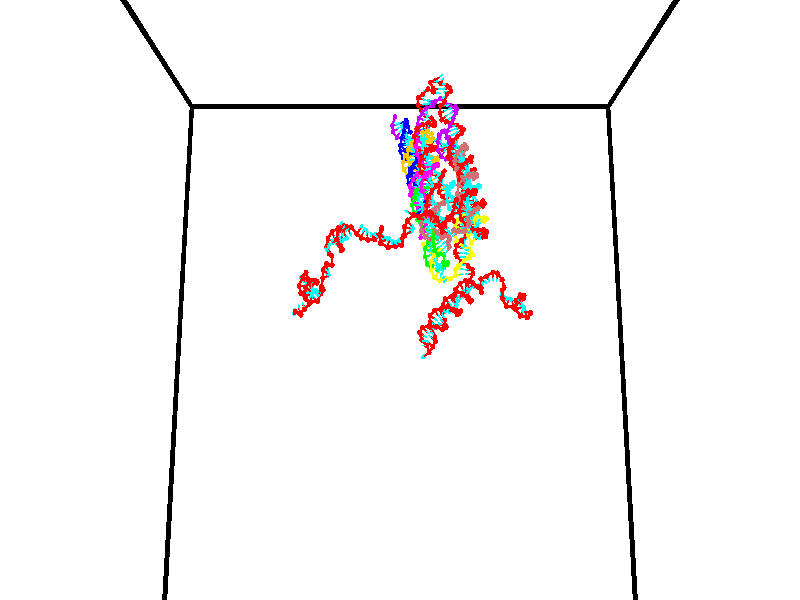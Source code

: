 // switches for output
#declare DRAW_BASES = 1; // possible values are 0, 1; only relevant for DNA ribbons
#declare DRAW_BASES_TYPE = 3; // possible values are 1, 2, 3; only relevant for DNA ribbons
#declare DRAW_FOG = 0; // set to 1 to enable fog

#include "colors.inc"

#include "transforms.inc"
background { rgb <1, 1, 1>}

#default {
   normal{
       ripples 0.25
       frequency 0.20
       turbulence 0.2
       lambda 5
   }
	finish {
		phong 0.1
		phong_size 40.
	}
}

// original window dimensions: 1024x640


// camera settings

camera {
	sky <0, 0.179814, -0.983701>
	up <0, 0.179814, -0.983701>
	right 1.6 * <1, 0, 0>
	location <35, 94.9851, 44.8844>
	look_at <35, 29.7336, 32.9568>
	direction <0, -65.2515, -11.9276>
	angle 67.0682
}


# declare cpy_camera_pos = <35, 94.9851, 44.8844>;
# if (DRAW_FOG = 1)
fog {
	fog_type 2
	up vnormalize(cpy_camera_pos)
	color rgbt<1,1,1,0.3>
	distance 1e-5
	fog_alt 3e-3
	fog_offset 56
}
# end


// LIGHTS

# declare lum = 6;
global_settings {
	ambient_light rgb lum * <0.05, 0.05, 0.05>
	max_trace_level 15
}# declare cpy_direct_light_amount = 0.25;
light_source
{	1000 * <-1, -1.16352, -0.803886>,
	rgb lum * cpy_direct_light_amount
	parallel
}

light_source
{	1000 * <1, 1.16352, 0.803886>,
	rgb lum * cpy_direct_light_amount
	parallel
}

// strand 0

// nucleotide -1

// particle -1
sphere {
	<24.511829, 35.481728, 35.004417> 0.250000
	pigment { color rgbt <1,0,0,0> }
	no_shadow
}
cylinder {
	<24.360592, 35.113216, 35.040825>,  <24.269850, 34.892109, 35.062672>, 0.100000
	pigment { color rgbt <1,0,0,0> }
	no_shadow
}
cylinder {
	<24.360592, 35.113216, 35.040825>,  <24.511829, 35.481728, 35.004417>, 0.100000
	pigment { color rgbt <1,0,0,0> }
	no_shadow
}

// particle -1
sphere {
	<24.360592, 35.113216, 35.040825> 0.100000
	pigment { color rgbt <1,0,0,0> }
	no_shadow
}
sphere {
	0, 1
	scale<0.080000,0.200000,0.300000>
	matrix <0.569765, -0.309066, -0.761476,
		0.729666, -0.236047, 0.641770,
		-0.378093, -0.921282, 0.091023,
		24.247164, 34.836830, 35.068130>
	pigment { color rgbt <0,1,1,0> }
	no_shadow
}
cylinder {
	<25.013235, 34.848370, 35.145977>,  <24.511829, 35.481728, 35.004417>, 0.130000
	pigment { color rgbt <1,0,0,0> }
	no_shadow
}

// nucleotide -1

// particle -1
sphere {
	<25.013235, 34.848370, 35.145977> 0.250000
	pigment { color rgbt <1,0,0,0> }
	no_shadow
}
cylinder {
	<24.696123, 34.792152, 34.908745>,  <24.505856, 34.758423, 34.766403>, 0.100000
	pigment { color rgbt <1,0,0,0> }
	no_shadow
}
cylinder {
	<24.696123, 34.792152, 34.908745>,  <25.013235, 34.848370, 35.145977>, 0.100000
	pigment { color rgbt <1,0,0,0> }
	no_shadow
}

// particle -1
sphere {
	<24.696123, 34.792152, 34.908745> 0.100000
	pigment { color rgbt <1,0,0,0> }
	no_shadow
}
sphere {
	0, 1
	scale<0.080000,0.200000,0.300000>
	matrix <0.607064, -0.269096, -0.747703,
		-0.054514, -0.952804, 0.298651,
		-0.792781, -0.140540, -0.593083,
		24.458288, 34.749992, 34.730820>
	pigment { color rgbt <0,1,1,0> }
	no_shadow
}
cylinder {
	<24.780161, 34.120796, 34.925159>,  <25.013235, 34.848370, 35.145977>, 0.130000
	pigment { color rgbt <1,0,0,0> }
	no_shadow
}

// nucleotide -1

// particle -1
sphere {
	<24.780161, 34.120796, 34.925159> 0.250000
	pigment { color rgbt <1,0,0,0> }
	no_shadow
}
cylinder {
	<24.769840, 34.423851, 34.664291>,  <24.763649, 34.605682, 34.507771>, 0.100000
	pigment { color rgbt <1,0,0,0> }
	no_shadow
}
cylinder {
	<24.769840, 34.423851, 34.664291>,  <24.780161, 34.120796, 34.925159>, 0.100000
	pigment { color rgbt <1,0,0,0> }
	no_shadow
}

// particle -1
sphere {
	<24.769840, 34.423851, 34.664291> 0.100000
	pigment { color rgbt <1,0,0,0> }
	no_shadow
}
sphere {
	0, 1
	scale<0.080000,0.200000,0.300000>
	matrix <0.765898, -0.404278, -0.499959,
		-0.642444, -0.512392, -0.569843,
		-0.025800, 0.757637, -0.652166,
		24.762100, 34.651142, 34.468643>
	pigment { color rgbt <0,1,1,0> }
	no_shadow
}
cylinder {
	<25.209053, 33.926563, 34.496048>,  <24.780161, 34.120796, 34.925159>, 0.130000
	pigment { color rgbt <1,0,0,0> }
	no_shadow
}

// nucleotide -1

// particle -1
sphere {
	<25.209053, 33.926563, 34.496048> 0.250000
	pigment { color rgbt <1,0,0,0> }
	no_shadow
}
cylinder {
	<25.185802, 34.300655, 34.356354>,  <25.171852, 34.525112, 34.272537>, 0.100000
	pigment { color rgbt <1,0,0,0> }
	no_shadow
}
cylinder {
	<25.185802, 34.300655, 34.356354>,  <25.209053, 33.926563, 34.496048>, 0.100000
	pigment { color rgbt <1,0,0,0> }
	no_shadow
}

// particle -1
sphere {
	<25.185802, 34.300655, 34.356354> 0.100000
	pigment { color rgbt <1,0,0,0> }
	no_shadow
}
sphere {
	0, 1
	scale<0.080000,0.200000,0.300000>
	matrix <0.829555, -0.149372, -0.538076,
		-0.555392, -0.320986, -0.767143,
		-0.058125, 0.935230, -0.349236,
		25.168365, 34.581226, 34.251583>
	pigment { color rgbt <0,1,1,0> }
	no_shadow
}
cylinder {
	<25.760157, 34.379265, 34.129467>,  <25.209053, 33.926563, 34.496048>, 0.130000
	pigment { color rgbt <1,0,0,0> }
	no_shadow
}

// nucleotide -1

// particle -1
sphere {
	<25.760157, 34.379265, 34.129467> 0.250000
	pigment { color rgbt <1,0,0,0> }
	no_shadow
}
cylinder {
	<25.907324, 34.488731, 33.773998>,  <25.995625, 34.554413, 33.560715>, 0.100000
	pigment { color rgbt <1,0,0,0> }
	no_shadow
}
cylinder {
	<25.907324, 34.488731, 33.773998>,  <25.760157, 34.379265, 34.129467>, 0.100000
	pigment { color rgbt <1,0,0,0> }
	no_shadow
}

// particle -1
sphere {
	<25.907324, 34.488731, 33.773998> 0.100000
	pigment { color rgbt <1,0,0,0> }
	no_shadow
}
sphere {
	0, 1
	scale<0.080000,0.200000,0.300000>
	matrix <-0.327801, -0.856182, -0.399373,
		-0.870164, 0.438244, -0.225294,
		0.367916, 0.273668, -0.888675,
		26.017698, 34.570831, 33.507397>
	pigment { color rgbt <0,1,1,0> }
	no_shadow
}
cylinder {
	<25.270128, 34.455299, 33.453041>,  <25.760157, 34.379265, 34.129467>, 0.130000
	pigment { color rgbt <1,0,0,0> }
	no_shadow
}

// nucleotide -1

// particle -1
sphere {
	<25.270128, 34.455299, 33.453041> 0.250000
	pigment { color rgbt <1,0,0,0> }
	no_shadow
}
cylinder {
	<25.639278, 34.347645, 33.342861>,  <25.860767, 34.283054, 33.276752>, 0.100000
	pigment { color rgbt <1,0,0,0> }
	no_shadow
}
cylinder {
	<25.639278, 34.347645, 33.342861>,  <25.270128, 34.455299, 33.453041>, 0.100000
	pigment { color rgbt <1,0,0,0> }
	no_shadow
}

// particle -1
sphere {
	<25.639278, 34.347645, 33.342861> 0.100000
	pigment { color rgbt <1,0,0,0> }
	no_shadow
}
sphere {
	0, 1
	scale<0.080000,0.200000,0.300000>
	matrix <-0.382271, -0.726802, -0.570639,
		-0.046617, 0.631923, -0.773628,
		0.922874, -0.269134, -0.275447,
		25.916142, 34.266903, 33.260227>
	pigment { color rgbt <0,1,1,0> }
	no_shadow
}
cylinder {
	<25.354734, 34.341690, 32.750355>,  <25.270128, 34.455299, 33.453041>, 0.130000
	pigment { color rgbt <1,0,0,0> }
	no_shadow
}

// nucleotide -1

// particle -1
sphere {
	<25.354734, 34.341690, 32.750355> 0.250000
	pigment { color rgbt <1,0,0,0> }
	no_shadow
}
cylinder {
	<25.647833, 34.107460, 32.889027>,  <25.823692, 33.966923, 32.972229>, 0.100000
	pigment { color rgbt <1,0,0,0> }
	no_shadow
}
cylinder {
	<25.647833, 34.107460, 32.889027>,  <25.354734, 34.341690, 32.750355>, 0.100000
	pigment { color rgbt <1,0,0,0> }
	no_shadow
}

// particle -1
sphere {
	<25.647833, 34.107460, 32.889027> 0.100000
	pigment { color rgbt <1,0,0,0> }
	no_shadow
}
sphere {
	0, 1
	scale<0.080000,0.200000,0.300000>
	matrix <-0.345100, -0.758838, -0.552332,
		0.586507, 0.285078, -0.758116,
		0.732745, -0.585572, 0.346684,
		25.867657, 33.931789, 32.993031>
	pigment { color rgbt <0,1,1,0> }
	no_shadow
}
cylinder {
	<25.604082, 34.019886, 32.148724>,  <25.354734, 34.341690, 32.750355>, 0.130000
	pigment { color rgbt <1,0,0,0> }
	no_shadow
}

// nucleotide -1

// particle -1
sphere {
	<25.604082, 34.019886, 32.148724> 0.250000
	pigment { color rgbt <1,0,0,0> }
	no_shadow
}
cylinder {
	<25.707819, 33.782726, 32.453674>,  <25.770061, 33.640430, 32.636642>, 0.100000
	pigment { color rgbt <1,0,0,0> }
	no_shadow
}
cylinder {
	<25.707819, 33.782726, 32.453674>,  <25.604082, 34.019886, 32.148724>, 0.100000
	pigment { color rgbt <1,0,0,0> }
	no_shadow
}

// particle -1
sphere {
	<25.707819, 33.782726, 32.453674> 0.100000
	pigment { color rgbt <1,0,0,0> }
	no_shadow
}
sphere {
	0, 1
	scale<0.080000,0.200000,0.300000>
	matrix <-0.243320, -0.804030, -0.542523,
		0.934632, -0.044803, -0.352782,
		0.259341, -0.592898, 0.762374,
		25.785622, 33.604858, 32.682388>
	pigment { color rgbt <0,1,1,0> }
	no_shadow
}
cylinder {
	<26.140137, 33.500584, 31.917774>,  <25.604082, 34.019886, 32.148724>, 0.130000
	pigment { color rgbt <1,0,0,0> }
	no_shadow
}

// nucleotide -1

// particle -1
sphere {
	<26.140137, 33.500584, 31.917774> 0.250000
	pigment { color rgbt <1,0,0,0> }
	no_shadow
}
cylinder {
	<25.942455, 33.364128, 32.237621>,  <25.823847, 33.282253, 32.429531>, 0.100000
	pigment { color rgbt <1,0,0,0> }
	no_shadow
}
cylinder {
	<25.942455, 33.364128, 32.237621>,  <26.140137, 33.500584, 31.917774>, 0.100000
	pigment { color rgbt <1,0,0,0> }
	no_shadow
}

// particle -1
sphere {
	<25.942455, 33.364128, 32.237621> 0.100000
	pigment { color rgbt <1,0,0,0> }
	no_shadow
}
sphere {
	0, 1
	scale<0.080000,0.200000,0.300000>
	matrix <-0.267723, -0.815367, -0.513324,
		0.827097, -0.467762, 0.311624,
		-0.494201, -0.341139, 0.799618,
		25.794195, 33.261787, 32.477509>
	pigment { color rgbt <0,1,1,0> }
	no_shadow
}
cylinder {
	<26.295675, 32.777988, 31.902882>,  <26.140137, 33.500584, 31.917774>, 0.130000
	pigment { color rgbt <1,0,0,0> }
	no_shadow
}

// nucleotide -1

// particle -1
sphere {
	<26.295675, 32.777988, 31.902882> 0.250000
	pigment { color rgbt <1,0,0,0> }
	no_shadow
}
cylinder {
	<25.958452, 32.824200, 32.112988>,  <25.756119, 32.851925, 32.239052>, 0.100000
	pigment { color rgbt <1,0,0,0> }
	no_shadow
}
cylinder {
	<25.958452, 32.824200, 32.112988>,  <26.295675, 32.777988, 31.902882>, 0.100000
	pigment { color rgbt <1,0,0,0> }
	no_shadow
}

// particle -1
sphere {
	<25.958452, 32.824200, 32.112988> 0.100000
	pigment { color rgbt <1,0,0,0> }
	no_shadow
}
sphere {
	0, 1
	scale<0.080000,0.200000,0.300000>
	matrix <-0.457929, -0.666379, -0.588421,
		0.282048, -0.736609, 0.614700,
		-0.843060, 0.115526, 0.525265,
		25.705534, 32.858856, 32.270569>
	pigment { color rgbt <0,1,1,0> }
	no_shadow
}
cylinder {
	<26.149467, 32.125767, 31.853828>,  <26.295675, 32.777988, 31.902882>, 0.130000
	pigment { color rgbt <1,0,0,0> }
	no_shadow
}

// nucleotide -1

// particle -1
sphere {
	<26.149467, 32.125767, 31.853828> 0.250000
	pigment { color rgbt <1,0,0,0> }
	no_shadow
}
cylinder {
	<25.816517, 32.320404, 31.959944>,  <25.616747, 32.437187, 32.023613>, 0.100000
	pigment { color rgbt <1,0,0,0> }
	no_shadow
}
cylinder {
	<25.816517, 32.320404, 31.959944>,  <26.149467, 32.125767, 31.853828>, 0.100000
	pigment { color rgbt <1,0,0,0> }
	no_shadow
}

// particle -1
sphere {
	<25.816517, 32.320404, 31.959944> 0.100000
	pigment { color rgbt <1,0,0,0> }
	no_shadow
}
sphere {
	0, 1
	scale<0.080000,0.200000,0.300000>
	matrix <-0.552480, -0.690733, -0.466535,
		-0.043770, -0.534898, 0.843782,
		-0.832376, 0.486593, 0.265287,
		25.566803, 32.466381, 32.039532>
	pigment { color rgbt <0,1,1,0> }
	no_shadow
}
cylinder {
	<25.576036, 31.802862, 31.552248>,  <26.149467, 32.125767, 31.853828>, 0.130000
	pigment { color rgbt <1,0,0,0> }
	no_shadow
}

// nucleotide -1

// particle -1
sphere {
	<25.576036, 31.802862, 31.552248> 0.250000
	pigment { color rgbt <1,0,0,0> }
	no_shadow
}
cylinder {
	<25.311527, 32.045238, 31.729132>,  <25.152821, 32.190666, 31.835262>, 0.100000
	pigment { color rgbt <1,0,0,0> }
	no_shadow
}
cylinder {
	<25.311527, 32.045238, 31.729132>,  <25.576036, 31.802862, 31.552248>, 0.100000
	pigment { color rgbt <1,0,0,0> }
	no_shadow
}

// particle -1
sphere {
	<25.311527, 32.045238, 31.729132> 0.100000
	pigment { color rgbt <1,0,0,0> }
	no_shadow
}
sphere {
	0, 1
	scale<0.080000,0.200000,0.300000>
	matrix <-0.740461, -0.432851, -0.514157,
		-0.120138, -0.667439, 0.734910,
		-0.661275, 0.605942, 0.442210,
		25.113144, 32.227020, 31.861795>
	pigment { color rgbt <0,1,1,0> }
	no_shadow
}
cylinder {
	<25.037024, 31.260380, 31.270252>,  <25.576036, 31.802862, 31.552248>, 0.130000
	pigment { color rgbt <1,0,0,0> }
	no_shadow
}

// nucleotide -1

// particle -1
sphere {
	<25.037024, 31.260380, 31.270252> 0.250000
	pigment { color rgbt <1,0,0,0> }
	no_shadow
}
cylinder {
	<25.193897, 30.902559, 31.356016>,  <25.288021, 30.687868, 31.407475>, 0.100000
	pigment { color rgbt <1,0,0,0> }
	no_shadow
}
cylinder {
	<25.193897, 30.902559, 31.356016>,  <25.037024, 31.260380, 31.270252>, 0.100000
	pigment { color rgbt <1,0,0,0> }
	no_shadow
}

// particle -1
sphere {
	<25.193897, 30.902559, 31.356016> 0.100000
	pigment { color rgbt <1,0,0,0> }
	no_shadow
}
sphere {
	0, 1
	scale<0.080000,0.200000,0.300000>
	matrix <0.919832, 0.383881, -0.080896,
		-0.009943, 0.228948, 0.973388,
		0.392186, -0.894549, 0.214410,
		25.311554, 30.634195, 31.420340>
	pigment { color rgbt <0,1,1,0> }
	no_shadow
}
cylinder {
	<24.966019, 32.011166, 30.894648>,  <25.037024, 31.260380, 31.270252>, 0.130000
	pigment { color rgbt <1,0,0,0> }
	no_shadow
}

// nucleotide -1

// particle -1
sphere {
	<24.966019, 32.011166, 30.894648> 0.250000
	pigment { color rgbt <1,0,0,0> }
	no_shadow
}
cylinder {
	<24.677082, 32.148941, 31.134510>,  <24.503719, 32.231606, 31.278427>, 0.100000
	pigment { color rgbt <1,0,0,0> }
	no_shadow
}
cylinder {
	<24.677082, 32.148941, 31.134510>,  <24.966019, 32.011166, 30.894648>, 0.100000
	pigment { color rgbt <1,0,0,0> }
	no_shadow
}

// particle -1
sphere {
	<24.677082, 32.148941, 31.134510> 0.100000
	pigment { color rgbt <1,0,0,0> }
	no_shadow
}
sphere {
	0, 1
	scale<0.080000,0.200000,0.300000>
	matrix <0.690330, 0.307950, 0.654684,
		0.040831, 0.886866, -0.460219,
		-0.722342, 0.344434, 0.599656,
		24.460379, 32.252270, 31.314407>
	pigment { color rgbt <0,1,1,0> }
	no_shadow
}
cylinder {
	<25.101906, 32.808220, 31.055477>,  <24.966019, 32.011166, 30.894648>, 0.130000
	pigment { color rgbt <1,0,0,0> }
	no_shadow
}

// nucleotide -1

// particle -1
sphere {
	<25.101906, 32.808220, 31.055477> 0.250000
	pigment { color rgbt <1,0,0,0> }
	no_shadow
}
cylinder {
	<24.894590, 32.603756, 31.329729>,  <24.770201, 32.481075, 31.494280>, 0.100000
	pigment { color rgbt <1,0,0,0> }
	no_shadow
}
cylinder {
	<24.894590, 32.603756, 31.329729>,  <25.101906, 32.808220, 31.055477>, 0.100000
	pigment { color rgbt <1,0,0,0> }
	no_shadow
}

// particle -1
sphere {
	<24.894590, 32.603756, 31.329729> 0.100000
	pigment { color rgbt <1,0,0,0> }
	no_shadow
}
sphere {
	0, 1
	scale<0.080000,0.200000,0.300000>
	matrix <0.620051, 0.327551, 0.712915,
		-0.588995, 0.794621, 0.147182,
		-0.518287, -0.511164, 0.685631,
		24.739103, 32.450405, 31.535418>
	pigment { color rgbt <0,1,1,0> }
	no_shadow
}
cylinder {
	<24.850113, 33.347633, 31.597750>,  <25.101906, 32.808220, 31.055477>, 0.130000
	pigment { color rgbt <1,0,0,0> }
	no_shadow
}

// nucleotide -1

// particle -1
sphere {
	<24.850113, 33.347633, 31.597750> 0.250000
	pigment { color rgbt <1,0,0,0> }
	no_shadow
}
cylinder {
	<24.886190, 32.971798, 31.729837>,  <24.907837, 32.746296, 31.809090>, 0.100000
	pigment { color rgbt <1,0,0,0> }
	no_shadow
}
cylinder {
	<24.886190, 32.971798, 31.729837>,  <24.850113, 33.347633, 31.597750>, 0.100000
	pigment { color rgbt <1,0,0,0> }
	no_shadow
}

// particle -1
sphere {
	<24.886190, 32.971798, 31.729837> 0.100000
	pigment { color rgbt <1,0,0,0> }
	no_shadow
}
sphere {
	0, 1
	scale<0.080000,0.200000,0.300000>
	matrix <0.472886, 0.332214, 0.816096,
		-0.876495, 0.082548, 0.474281,
		0.090196, -0.939585, 0.330220,
		24.913250, 32.689922, 31.828903>
	pigment { color rgbt <0,1,1,0> }
	no_shadow
}
cylinder {
	<24.456860, 33.168118, 32.317566>,  <24.850113, 33.347633, 31.597750>, 0.130000
	pigment { color rgbt <1,0,0,0> }
	no_shadow
}

// nucleotide -1

// particle -1
sphere {
	<24.456860, 33.168118, 32.317566> 0.250000
	pigment { color rgbt <1,0,0,0> }
	no_shadow
}
cylinder {
	<24.779463, 32.936478, 32.269909>,  <24.973024, 32.797493, 32.241314>, 0.100000
	pigment { color rgbt <1,0,0,0> }
	no_shadow
}
cylinder {
	<24.779463, 32.936478, 32.269909>,  <24.456860, 33.168118, 32.317566>, 0.100000
	pigment { color rgbt <1,0,0,0> }
	no_shadow
}

// particle -1
sphere {
	<24.779463, 32.936478, 32.269909> 0.100000
	pigment { color rgbt <1,0,0,0> }
	no_shadow
}
sphere {
	0, 1
	scale<0.080000,0.200000,0.300000>
	matrix <0.380126, 0.353556, 0.854694,
		-0.452827, -0.734605, 0.505275,
		0.806506, -0.579097, -0.119143,
		25.021414, 32.762749, 32.234165>
	pigment { color rgbt <0,1,1,0> }
	no_shadow
}
cylinder {
	<24.582939, 32.860756, 32.907207>,  <24.456860, 33.168118, 32.317566>, 0.130000
	pigment { color rgbt <1,0,0,0> }
	no_shadow
}

// nucleotide -1

// particle -1
sphere {
	<24.582939, 32.860756, 32.907207> 0.250000
	pigment { color rgbt <1,0,0,0> }
	no_shadow
}
cylinder {
	<24.944208, 32.848225, 32.735954>,  <25.160969, 32.840706, 32.633202>, 0.100000
	pigment { color rgbt <1,0,0,0> }
	no_shadow
}
cylinder {
	<24.944208, 32.848225, 32.735954>,  <24.582939, 32.860756, 32.907207>, 0.100000
	pigment { color rgbt <1,0,0,0> }
	no_shadow
}

// particle -1
sphere {
	<24.944208, 32.848225, 32.735954> 0.100000
	pigment { color rgbt <1,0,0,0> }
	no_shadow
}
sphere {
	0, 1
	scale<0.080000,0.200000,0.300000>
	matrix <0.367952, 0.570206, 0.734491,
		0.221110, -0.820904, 0.526524,
		0.903173, -0.031332, -0.428131,
		25.215160, 32.838825, 32.607513>
	pigment { color rgbt <0,1,1,0> }
	no_shadow
}
cylinder {
	<25.099915, 32.658390, 33.394318>,  <24.582939, 32.860756, 32.907207>, 0.130000
	pigment { color rgbt <1,0,0,0> }
	no_shadow
}

// nucleotide -1

// particle -1
sphere {
	<25.099915, 32.658390, 33.394318> 0.250000
	pigment { color rgbt <1,0,0,0> }
	no_shadow
}
cylinder {
	<25.276159, 32.891396, 33.121105>,  <25.381907, 33.031200, 32.957176>, 0.100000
	pigment { color rgbt <1,0,0,0> }
	no_shadow
}
cylinder {
	<25.276159, 32.891396, 33.121105>,  <25.099915, 32.658390, 33.394318>, 0.100000
	pigment { color rgbt <1,0,0,0> }
	no_shadow
}

// particle -1
sphere {
	<25.276159, 32.891396, 33.121105> 0.100000
	pigment { color rgbt <1,0,0,0> }
	no_shadow
}
sphere {
	0, 1
	scale<0.080000,0.200000,0.300000>
	matrix <0.363594, 0.579865, 0.729079,
		0.820769, -0.569587, 0.043694,
		0.440610, 0.582519, -0.683033,
		25.408342, 33.066151, 32.916195>
	pigment { color rgbt <0,1,1,0> }
	no_shadow
}
cylinder {
	<25.685911, 32.916363, 33.750862>,  <25.099915, 32.658390, 33.394318>, 0.130000
	pigment { color rgbt <1,0,0,0> }
	no_shadow
}

// nucleotide -1

// particle -1
sphere {
	<25.685911, 32.916363, 33.750862> 0.250000
	pigment { color rgbt <1,0,0,0> }
	no_shadow
}
cylinder {
	<25.693214, 33.143776, 33.421879>,  <25.697598, 33.280224, 33.224491>, 0.100000
	pigment { color rgbt <1,0,0,0> }
	no_shadow
}
cylinder {
	<25.693214, 33.143776, 33.421879>,  <25.685911, 32.916363, 33.750862>, 0.100000
	pigment { color rgbt <1,0,0,0> }
	no_shadow
}

// particle -1
sphere {
	<25.693214, 33.143776, 33.421879> 0.100000
	pigment { color rgbt <1,0,0,0> }
	no_shadow
}
sphere {
	0, 1
	scale<0.080000,0.200000,0.300000>
	matrix <0.488921, 0.712455, 0.503353,
		0.872137, -0.411306, -0.264961,
		0.018259, 0.568538, -0.822455,
		25.698692, 33.314339, 33.175144>
	pigment { color rgbt <0,1,1,0> }
	no_shadow
}
cylinder {
	<26.404146, 33.233448, 33.709274>,  <25.685911, 32.916363, 33.750862>, 0.130000
	pigment { color rgbt <1,0,0,0> }
	no_shadow
}

// nucleotide -1

// particle -1
sphere {
	<26.404146, 33.233448, 33.709274> 0.250000
	pigment { color rgbt <1,0,0,0> }
	no_shadow
}
cylinder {
	<26.134092, 33.469769, 33.532574>,  <25.972059, 33.611561, 33.426552>, 0.100000
	pigment { color rgbt <1,0,0,0> }
	no_shadow
}
cylinder {
	<26.134092, 33.469769, 33.532574>,  <26.404146, 33.233448, 33.709274>, 0.100000
	pigment { color rgbt <1,0,0,0> }
	no_shadow
}

// particle -1
sphere {
	<26.134092, 33.469769, 33.532574> 0.100000
	pigment { color rgbt <1,0,0,0> }
	no_shadow
}
sphere {
	0, 1
	scale<0.080000,0.200000,0.300000>
	matrix <0.396867, 0.795672, 0.457605,
		0.621844, 0.133628, -0.771656,
		-0.675134, 0.590804, -0.441751,
		25.931553, 33.647011, 33.400047>
	pigment { color rgbt <0,1,1,0> }
	no_shadow
}
cylinder {
	<26.767664, 33.345737, 33.038376>,  <26.404146, 33.233448, 33.709274>, 0.130000
	pigment { color rgbt <1,0,0,0> }
	no_shadow
}

// nucleotide -1

// particle -1
sphere {
	<26.767664, 33.345737, 33.038376> 0.250000
	pigment { color rgbt <1,0,0,0> }
	no_shadow
}
cylinder {
	<26.472855, 33.585659, 32.913780>,  <26.295969, 33.729614, 32.839024>, 0.100000
	pigment { color rgbt <1,0,0,0> }
	no_shadow
}
cylinder {
	<26.472855, 33.585659, 32.913780>,  <26.767664, 33.345737, 33.038376>, 0.100000
	pigment { color rgbt <1,0,0,0> }
	no_shadow
}

// particle -1
sphere {
	<26.472855, 33.585659, 32.913780> 0.100000
	pigment { color rgbt <1,0,0,0> }
	no_shadow
}
sphere {
	0, 1
	scale<0.080000,0.200000,0.300000>
	matrix <0.475322, 0.787646, 0.392025,
		0.480483, 0.140874, -0.865616,
		-0.737025, 0.599807, -0.311490,
		26.251747, 33.765602, 32.820332>
	pigment { color rgbt <0,1,1,0> }
	no_shadow
}
cylinder {
	<27.087023, 33.893917, 32.840630>,  <26.767664, 33.345737, 33.038376>, 0.130000
	pigment { color rgbt <1,0,0,0> }
	no_shadow
}

// nucleotide -1

// particle -1
sphere {
	<27.087023, 33.893917, 32.840630> 0.250000
	pigment { color rgbt <1,0,0,0> }
	no_shadow
}
cylinder {
	<26.733503, 34.016972, 32.981628>,  <26.521391, 34.090805, 33.066227>, 0.100000
	pigment { color rgbt <1,0,0,0> }
	no_shadow
}
cylinder {
	<26.733503, 34.016972, 32.981628>,  <27.087023, 33.893917, 32.840630>, 0.100000
	pigment { color rgbt <1,0,0,0> }
	no_shadow
}

// particle -1
sphere {
	<26.733503, 34.016972, 32.981628> 0.100000
	pigment { color rgbt <1,0,0,0> }
	no_shadow
}
sphere {
	0, 1
	scale<0.080000,0.200000,0.300000>
	matrix <0.464369, 0.668713, 0.580676,
		-0.057085, 0.676892, -0.733865,
		-0.883800, 0.307636, 0.352501,
		26.468363, 34.109264, 33.087379>
	pigment { color rgbt <0,1,1,0> }
	no_shadow
}
cylinder {
	<26.998945, 34.664021, 32.747665>,  <27.087023, 33.893917, 32.840630>, 0.130000
	pigment { color rgbt <1,0,0,0> }
	no_shadow
}

// nucleotide -1

// particle -1
sphere {
	<26.998945, 34.664021, 32.747665> 0.250000
	pigment { color rgbt <1,0,0,0> }
	no_shadow
}
cylinder {
	<26.807350, 34.495022, 33.055450>,  <26.692392, 34.393623, 33.240120>, 0.100000
	pigment { color rgbt <1,0,0,0> }
	no_shadow
}
cylinder {
	<26.807350, 34.495022, 33.055450>,  <26.998945, 34.664021, 32.747665>, 0.100000
	pigment { color rgbt <1,0,0,0> }
	no_shadow
}

// particle -1
sphere {
	<26.807350, 34.495022, 33.055450> 0.100000
	pigment { color rgbt <1,0,0,0> }
	no_shadow
}
sphere {
	0, 1
	scale<0.080000,0.200000,0.300000>
	matrix <0.392288, 0.681133, 0.618198,
		-0.785291, 0.597958, -0.160513,
		-0.478987, -0.422497, 0.769459,
		26.663654, 34.368271, 33.286289>
	pigment { color rgbt <0,1,1,0> }
	no_shadow
}
cylinder {
	<27.151110, 34.982597, 32.034260>,  <26.998945, 34.664021, 32.747665>, 0.130000
	pigment { color rgbt <1,0,0,0> }
	no_shadow
}

// nucleotide -1

// particle -1
sphere {
	<27.151110, 34.982597, 32.034260> 0.250000
	pigment { color rgbt <1,0,0,0> }
	no_shadow
}
cylinder {
	<27.477371, 34.814362, 31.875359>,  <27.673128, 34.713421, 31.780018>, 0.100000
	pigment { color rgbt <1,0,0,0> }
	no_shadow
}
cylinder {
	<27.477371, 34.814362, 31.875359>,  <27.151110, 34.982597, 32.034260>, 0.100000
	pigment { color rgbt <1,0,0,0> }
	no_shadow
}

// particle -1
sphere {
	<27.477371, 34.814362, 31.875359> 0.100000
	pigment { color rgbt <1,0,0,0> }
	no_shadow
}
sphere {
	0, 1
	scale<0.080000,0.200000,0.300000>
	matrix <-0.571425, -0.478325, -0.666843,
		0.090450, 0.770915, -0.630483,
		0.815655, -0.420590, -0.397255,
		27.722067, 34.688183, 31.756182>
	pigment { color rgbt <0,1,1,0> }
	no_shadow
}
cylinder {
	<27.149275, 34.942192, 31.325151>,  <27.151110, 34.982597, 32.034260>, 0.130000
	pigment { color rgbt <1,0,0,0> }
	no_shadow
}

// nucleotide -1

// particle -1
sphere {
	<27.149275, 34.942192, 31.325151> 0.250000
	pigment { color rgbt <1,0,0,0> }
	no_shadow
}
cylinder {
	<27.394413, 34.643528, 31.428629>,  <27.541496, 34.464329, 31.490715>, 0.100000
	pigment { color rgbt <1,0,0,0> }
	no_shadow
}
cylinder {
	<27.394413, 34.643528, 31.428629>,  <27.149275, 34.942192, 31.325151>, 0.100000
	pigment { color rgbt <1,0,0,0> }
	no_shadow
}

// particle -1
sphere {
	<27.394413, 34.643528, 31.428629> 0.100000
	pigment { color rgbt <1,0,0,0> }
	no_shadow
}
sphere {
	0, 1
	scale<0.080000,0.200000,0.300000>
	matrix <-0.399984, -0.575456, -0.713346,
		0.681492, 0.333699, -0.651317,
		0.612847, -0.746656, 0.258695,
		27.578268, 34.419533, 31.506237>
	pigment { color rgbt <0,1,1,0> }
	no_shadow
}
cylinder {
	<27.490234, 34.741550, 30.712900>,  <27.149275, 34.942192, 31.325151>, 0.130000
	pigment { color rgbt <1,0,0,0> }
	no_shadow
}

// nucleotide -1

// particle -1
sphere {
	<27.490234, 34.741550, 30.712900> 0.250000
	pigment { color rgbt <1,0,0,0> }
	no_shadow
}
cylinder {
	<27.497000, 34.439625, 30.975189>,  <27.501059, 34.258469, 31.132563>, 0.100000
	pigment { color rgbt <1,0,0,0> }
	no_shadow
}
cylinder {
	<27.497000, 34.439625, 30.975189>,  <27.490234, 34.741550, 30.712900>, 0.100000
	pigment { color rgbt <1,0,0,0> }
	no_shadow
}

// particle -1
sphere {
	<27.497000, 34.439625, 30.975189> 0.100000
	pigment { color rgbt <1,0,0,0> }
	no_shadow
}
sphere {
	0, 1
	scale<0.080000,0.200000,0.300000>
	matrix <-0.207557, -0.644180, -0.736174,
		0.978077, -0.123647, -0.167564,
		0.016916, -0.754813, 0.655721,
		27.502075, 34.213181, 31.171906>
	pigment { color rgbt <0,1,1,0> }
	no_shadow
}
cylinder {
	<27.984913, 34.145462, 30.690714>,  <27.490234, 34.741550, 30.712900>, 0.130000
	pigment { color rgbt <1,0,0,0> }
	no_shadow
}

// nucleotide -1

// particle -1
sphere {
	<27.984913, 34.145462, 30.690714> 0.250000
	pigment { color rgbt <1,0,0,0> }
	no_shadow
}
cylinder {
	<27.601677, 34.118011, 30.801966>,  <27.371737, 34.101540, 30.868717>, 0.100000
	pigment { color rgbt <1,0,0,0> }
	no_shadow
}
cylinder {
	<27.601677, 34.118011, 30.801966>,  <27.984913, 34.145462, 30.690714>, 0.100000
	pigment { color rgbt <1,0,0,0> }
	no_shadow
}

// particle -1
sphere {
	<27.601677, 34.118011, 30.801966> 0.100000
	pigment { color rgbt <1,0,0,0> }
	no_shadow
}
sphere {
	0, 1
	scale<0.080000,0.200000,0.300000>
	matrix <-0.213418, -0.476665, -0.852786,
		0.191101, -0.876402, 0.442040,
		-0.958089, -0.068629, 0.278131,
		27.314251, 34.097424, 30.885405>
	pigment { color rgbt <0,1,1,0> }
	no_shadow
}
cylinder {
	<27.941132, 34.283611, 29.908630>,  <27.984913, 34.145462, 30.690714>, 0.130000
	pigment { color rgbt <1,0,0,0> }
	no_shadow
}

// nucleotide -1

// particle -1
sphere {
	<27.941132, 34.283611, 29.908630> 0.250000
	pigment { color rgbt <1,0,0,0> }
	no_shadow
}
cylinder {
	<27.653202, 34.381317, 29.648727>,  <27.480444, 34.439941, 29.492785>, 0.100000
	pigment { color rgbt <1,0,0,0> }
	no_shadow
}
cylinder {
	<27.653202, 34.381317, 29.648727>,  <27.941132, 34.283611, 29.908630>, 0.100000
	pigment { color rgbt <1,0,0,0> }
	no_shadow
}

// particle -1
sphere {
	<27.653202, 34.381317, 29.648727> 0.100000
	pigment { color rgbt <1,0,0,0> }
	no_shadow
}
sphere {
	0, 1
	scale<0.080000,0.200000,0.300000>
	matrix <0.487463, -0.488529, -0.723684,
		-0.494225, -0.837650, 0.232560,
		-0.719806, 0.244299, -0.649767,
		27.437254, 34.454597, 29.453800>
	pigment { color rgbt <0,1,1,0> }
	no_shadow
}
cylinder {
	<27.590885, 33.686005, 29.565281>,  <27.941132, 34.283611, 29.908630>, 0.130000
	pigment { color rgbt <1,0,0,0> }
	no_shadow
}

// nucleotide -1

// particle -1
sphere {
	<27.590885, 33.686005, 29.565281> 0.250000
	pigment { color rgbt <1,0,0,0> }
	no_shadow
}
cylinder {
	<27.582815, 34.010330, 29.331297>,  <27.577972, 34.204926, 29.190907>, 0.100000
	pigment { color rgbt <1,0,0,0> }
	no_shadow
}
cylinder {
	<27.582815, 34.010330, 29.331297>,  <27.590885, 33.686005, 29.565281>, 0.100000
	pigment { color rgbt <1,0,0,0> }
	no_shadow
}

// particle -1
sphere {
	<27.582815, 34.010330, 29.331297> 0.100000
	pigment { color rgbt <1,0,0,0> }
	no_shadow
}
sphere {
	0, 1
	scale<0.080000,0.200000,0.300000>
	matrix <0.484228, -0.503953, -0.715231,
		-0.874710, -0.297682, -0.382451,
		-0.020174, 0.810813, -0.584958,
		27.576763, 34.253574, 29.155809>
	pigment { color rgbt <0,1,1,0> }
	no_shadow
}
cylinder {
	<27.295612, 33.410053, 28.895679>,  <27.590885, 33.686005, 29.565281>, 0.130000
	pigment { color rgbt <1,0,0,0> }
	no_shadow
}

// nucleotide -1

// particle -1
sphere {
	<27.295612, 33.410053, 28.895679> 0.250000
	pigment { color rgbt <1,0,0,0> }
	no_shadow
}
cylinder {
	<27.504932, 33.749096, 28.860533>,  <27.630526, 33.952522, 28.839445>, 0.100000
	pigment { color rgbt <1,0,0,0> }
	no_shadow
}
cylinder {
	<27.504932, 33.749096, 28.860533>,  <27.295612, 33.410053, 28.895679>, 0.100000
	pigment { color rgbt <1,0,0,0> }
	no_shadow
}

// particle -1
sphere {
	<27.504932, 33.749096, 28.860533> 0.100000
	pigment { color rgbt <1,0,0,0> }
	no_shadow
}
sphere {
	0, 1
	scale<0.080000,0.200000,0.300000>
	matrix <0.606241, -0.442771, -0.660625,
		-0.598855, 0.292437, -0.745556,
		0.523302, 0.847605, -0.087868,
		27.661922, 34.003376, 28.834171>
	pigment { color rgbt <0,1,1,0> }
	no_shadow
}
cylinder {
	<27.418068, 33.485569, 28.173040>,  <27.295612, 33.410053, 28.895679>, 0.130000
	pigment { color rgbt <1,0,0,0> }
	no_shadow
}

// nucleotide -1

// particle -1
sphere {
	<27.418068, 33.485569, 28.173040> 0.250000
	pigment { color rgbt <1,0,0,0> }
	no_shadow
}
cylinder {
	<27.692680, 33.707508, 28.361006>,  <27.857449, 33.840672, 28.473785>, 0.100000
	pigment { color rgbt <1,0,0,0> }
	no_shadow
}
cylinder {
	<27.692680, 33.707508, 28.361006>,  <27.418068, 33.485569, 28.173040>, 0.100000
	pigment { color rgbt <1,0,0,0> }
	no_shadow
}

// particle -1
sphere {
	<27.692680, 33.707508, 28.361006> 0.100000
	pigment { color rgbt <1,0,0,0> }
	no_shadow
}
sphere {
	0, 1
	scale<0.080000,0.200000,0.300000>
	matrix <0.726279, -0.492610, -0.479431,
		-0.034527, 0.670433, -0.741166,
		0.686533, 0.554846, 0.469913,
		27.898640, 33.873962, 28.501980>
	pigment { color rgbt <0,1,1,0> }
	no_shadow
}
cylinder {
	<27.852964, 33.747547, 27.632574>,  <27.418068, 33.485569, 28.173040>, 0.130000
	pigment { color rgbt <1,0,0,0> }
	no_shadow
}

// nucleotide -1

// particle -1
sphere {
	<27.852964, 33.747547, 27.632574> 0.250000
	pigment { color rgbt <1,0,0,0> }
	no_shadow
}
cylinder {
	<28.047586, 33.731945, 27.981686>,  <28.164360, 33.722584, 28.191153>, 0.100000
	pigment { color rgbt <1,0,0,0> }
	no_shadow
}
cylinder {
	<28.047586, 33.731945, 27.981686>,  <27.852964, 33.747547, 27.632574>, 0.100000
	pigment { color rgbt <1,0,0,0> }
	no_shadow
}

// particle -1
sphere {
	<28.047586, 33.731945, 27.981686> 0.100000
	pigment { color rgbt <1,0,0,0> }
	no_shadow
}
sphere {
	0, 1
	scale<0.080000,0.200000,0.300000>
	matrix <0.763890, -0.465788, -0.446669,
		0.423952, 0.884036, -0.196836,
		0.486555, -0.039005, 0.872779,
		28.193554, 33.720245, 28.243519>
	pigment { color rgbt <0,1,1,0> }
	no_shadow
}
cylinder {
	<28.537346, 33.952625, 27.360922>,  <27.852964, 33.747547, 27.632574>, 0.130000
	pigment { color rgbt <1,0,0,0> }
	no_shadow
}

// nucleotide -1

// particle -1
sphere {
	<28.537346, 33.952625, 27.360922> 0.250000
	pigment { color rgbt <1,0,0,0> }
	no_shadow
}
cylinder {
	<28.591135, 33.782410, 27.718878>,  <28.623409, 33.680279, 27.933651>, 0.100000
	pigment { color rgbt <1,0,0,0> }
	no_shadow
}
cylinder {
	<28.591135, 33.782410, 27.718878>,  <28.537346, 33.952625, 27.360922>, 0.100000
	pigment { color rgbt <1,0,0,0> }
	no_shadow
}

// particle -1
sphere {
	<28.591135, 33.782410, 27.718878> 0.100000
	pigment { color rgbt <1,0,0,0> }
	no_shadow
}
sphere {
	0, 1
	scale<0.080000,0.200000,0.300000>
	matrix <0.753330, -0.542791, -0.371312,
		0.643748, 0.724080, 0.247582,
		0.134474, -0.425542, 0.894891,
		28.631477, 33.654747, 27.987345>
	pigment { color rgbt <0,1,1,0> }
	no_shadow
}
cylinder {
	<29.111935, 33.779327, 27.134375>,  <28.537346, 33.952625, 27.360922>, 0.130000
	pigment { color rgbt <1,0,0,0> }
	no_shadow
}

// nucleotide -1

// particle -1
sphere {
	<29.111935, 33.779327, 27.134375> 0.250000
	pigment { color rgbt <1,0,0,0> }
	no_shadow
}
cylinder {
	<29.011148, 33.548126, 27.444838>,  <28.950678, 33.409405, 27.631115>, 0.100000
	pigment { color rgbt <1,0,0,0> }
	no_shadow
}
cylinder {
	<29.011148, 33.548126, 27.444838>,  <29.111935, 33.779327, 27.134375>, 0.100000
	pigment { color rgbt <1,0,0,0> }
	no_shadow
}

// particle -1
sphere {
	<29.011148, 33.548126, 27.444838> 0.100000
	pigment { color rgbt <1,0,0,0> }
	no_shadow
}
sphere {
	0, 1
	scale<0.080000,0.200000,0.300000>
	matrix <0.452333, -0.779373, -0.433559,
		0.855517, 0.241841, 0.457825,
		-0.251964, -0.578006, 0.776159,
		28.935560, 33.374725, 27.677685>
	pigment { color rgbt <0,1,1,0> }
	no_shadow
}
cylinder {
	<29.390911, 33.048138, 26.995384>,  <29.111935, 33.779327, 27.134375>, 0.130000
	pigment { color rgbt <1,0,0,0> }
	no_shadow
}

// nucleotide -1

// particle -1
sphere {
	<29.390911, 33.048138, 26.995384> 0.250000
	pigment { color rgbt <1,0,0,0> }
	no_shadow
}
cylinder {
	<29.565609, 32.846184, 27.293201>,  <29.670427, 32.725010, 27.471891>, 0.100000
	pigment { color rgbt <1,0,0,0> }
	no_shadow
}
cylinder {
	<29.565609, 32.846184, 27.293201>,  <29.390911, 33.048138, 26.995384>, 0.100000
	pigment { color rgbt <1,0,0,0> }
	no_shadow
}

// particle -1
sphere {
	<29.565609, 32.846184, 27.293201> 0.100000
	pigment { color rgbt <1,0,0,0> }
	no_shadow
}
sphere {
	0, 1
	scale<0.080000,0.200000,0.300000>
	matrix <-0.621816, 0.428662, 0.655434,
		-0.650077, -0.749226, -0.126730,
		0.436744, -0.504885, 0.744544,
		29.696632, 32.694717, 27.516565>
	pigment { color rgbt <0,1,1,0> }
	no_shadow
}
cylinder {
	<28.888905, 32.645264, 27.356413>,  <29.390911, 33.048138, 26.995384>, 0.130000
	pigment { color rgbt <1,0,0,0> }
	no_shadow
}

// nucleotide -1

// particle -1
sphere {
	<28.888905, 32.645264, 27.356413> 0.250000
	pigment { color rgbt <1,0,0,0> }
	no_shadow
}
cylinder {
	<29.165613, 32.701157, 27.639801>,  <29.331638, 32.734692, 27.809834>, 0.100000
	pigment { color rgbt <1,0,0,0> }
	no_shadow
}
cylinder {
	<29.165613, 32.701157, 27.639801>,  <28.888905, 32.645264, 27.356413>, 0.100000
	pigment { color rgbt <1,0,0,0> }
	no_shadow
}

// particle -1
sphere {
	<29.165613, 32.701157, 27.639801> 0.100000
	pigment { color rgbt <1,0,0,0> }
	no_shadow
}
sphere {
	0, 1
	scale<0.080000,0.200000,0.300000>
	matrix <-0.693222, 0.403268, 0.597343,
		-0.202234, -0.904351, 0.375835,
		0.691769, 0.139734, 0.708470,
		29.373144, 32.743076, 27.852343>
	pigment { color rgbt <0,1,1,0> }
	no_shadow
}
cylinder {
	<28.689960, 32.403961, 28.002207>,  <28.888905, 32.645264, 27.356413>, 0.130000
	pigment { color rgbt <1,0,0,0> }
	no_shadow
}

// nucleotide -1

// particle -1
sphere {
	<28.689960, 32.403961, 28.002207> 0.250000
	pigment { color rgbt <1,0,0,0> }
	no_shadow
}
cylinder {
	<28.956078, 32.698868, 28.049225>,  <29.115747, 32.875813, 28.077436>, 0.100000
	pigment { color rgbt <1,0,0,0> }
	no_shadow
}
cylinder {
	<28.956078, 32.698868, 28.049225>,  <28.689960, 32.403961, 28.002207>, 0.100000
	pigment { color rgbt <1,0,0,0> }
	no_shadow
}

// particle -1
sphere {
	<28.956078, 32.698868, 28.049225> 0.100000
	pigment { color rgbt <1,0,0,0> }
	no_shadow
}
sphere {
	0, 1
	scale<0.080000,0.200000,0.300000>
	matrix <-0.673843, 0.525201, 0.519712,
		0.321433, -0.424968, 0.846217,
		0.665295, 0.737270, 0.117545,
		29.155666, 32.920048, 28.084488>
	pigment { color rgbt <0,1,1,0> }
	no_shadow
}
cylinder {
	<28.410770, 32.836224, 28.508677>,  <28.689960, 32.403961, 28.002207>, 0.130000
	pigment { color rgbt <1,0,0,0> }
	no_shadow
}

// nucleotide -1

// particle -1
sphere {
	<28.410770, 32.836224, 28.508677> 0.250000
	pigment { color rgbt <1,0,0,0> }
	no_shadow
}
cylinder {
	<28.710442, 33.067818, 28.379988>,  <28.890245, 33.206776, 28.302774>, 0.100000
	pigment { color rgbt <1,0,0,0> }
	no_shadow
}
cylinder {
	<28.710442, 33.067818, 28.379988>,  <28.410770, 32.836224, 28.508677>, 0.100000
	pigment { color rgbt <1,0,0,0> }
	no_shadow
}

// particle -1
sphere {
	<28.710442, 33.067818, 28.379988> 0.100000
	pigment { color rgbt <1,0,0,0> }
	no_shadow
}
sphere {
	0, 1
	scale<0.080000,0.200000,0.300000>
	matrix <-0.409211, 0.786515, 0.462538,
		0.520842, -0.214871, 0.826168,
		0.749179, 0.578986, -0.321722,
		28.935196, 33.241512, 28.283470>
	pigment { color rgbt <0,1,1,0> }
	no_shadow
}
cylinder {
	<28.780165, 33.181335, 29.182470>,  <28.410770, 32.836224, 28.508677>, 0.130000
	pigment { color rgbt <1,0,0,0> }
	no_shadow
}

// nucleotide -1

// particle -1
sphere {
	<28.780165, 33.181335, 29.182470> 0.250000
	pigment { color rgbt <1,0,0,0> }
	no_shadow
}
cylinder {
	<28.753899, 33.337433, 28.815123>,  <28.738138, 33.431091, 28.594715>, 0.100000
	pigment { color rgbt <1,0,0,0> }
	no_shadow
}
cylinder {
	<28.753899, 33.337433, 28.815123>,  <28.780165, 33.181335, 29.182470>, 0.100000
	pigment { color rgbt <1,0,0,0> }
	no_shadow
}

// particle -1
sphere {
	<28.753899, 33.337433, 28.815123> 0.100000
	pigment { color rgbt <1,0,0,0> }
	no_shadow
}
sphere {
	0, 1
	scale<0.080000,0.200000,0.300000>
	matrix <-0.628434, 0.698723, 0.341844,
		0.775086, 0.599582, 0.199358,
		-0.065667, 0.390242, -0.918368,
		28.734198, 33.454506, 28.539612>
	pigment { color rgbt <0,1,1,0> }
	no_shadow
}
cylinder {
	<28.988213, 33.891338, 29.241837>,  <28.780165, 33.181335, 29.182470>, 0.130000
	pigment { color rgbt <1,0,0,0> }
	no_shadow
}

// nucleotide -1

// particle -1
sphere {
	<28.988213, 33.891338, 29.241837> 0.250000
	pigment { color rgbt <1,0,0,0> }
	no_shadow
}
cylinder {
	<28.746347, 33.827805, 28.929644>,  <28.601229, 33.789684, 28.742327>, 0.100000
	pigment { color rgbt <1,0,0,0> }
	no_shadow
}
cylinder {
	<28.746347, 33.827805, 28.929644>,  <28.988213, 33.891338, 29.241837>, 0.100000
	pigment { color rgbt <1,0,0,0> }
	no_shadow
}

// particle -1
sphere {
	<28.746347, 33.827805, 28.929644> 0.100000
	pigment { color rgbt <1,0,0,0> }
	no_shadow
}
sphere {
	0, 1
	scale<0.080000,0.200000,0.300000>
	matrix <-0.640004, 0.680188, 0.357406,
		0.474107, 0.715623, -0.512939,
		-0.604663, -0.158835, -0.780483,
		28.564949, 33.780155, 28.695499>
	pigment { color rgbt <0,1,1,0> }
	no_shadow
}
cylinder {
	<28.871889, 34.524979, 29.105671>,  <28.988213, 33.891338, 29.241837>, 0.130000
	pigment { color rgbt <1,0,0,0> }
	no_shadow
}

// nucleotide -1

// particle -1
sphere {
	<28.871889, 34.524979, 29.105671> 0.250000
	pigment { color rgbt <1,0,0,0> }
	no_shadow
}
cylinder {
	<28.592184, 34.316154, 28.910328>,  <28.424362, 34.190861, 28.793123>, 0.100000
	pigment { color rgbt <1,0,0,0> }
	no_shadow
}
cylinder {
	<28.592184, 34.316154, 28.910328>,  <28.871889, 34.524979, 29.105671>, 0.100000
	pigment { color rgbt <1,0,0,0> }
	no_shadow
}

// particle -1
sphere {
	<28.592184, 34.316154, 28.910328> 0.100000
	pigment { color rgbt <1,0,0,0> }
	no_shadow
}
sphere {
	0, 1
	scale<0.080000,0.200000,0.300000>
	matrix <-0.666537, 0.723054, 0.181441,
		0.258385, 0.452381, -0.853574,
		-0.699260, -0.522057, -0.488355,
		28.382406, 34.159538, 28.763821>
	pigment { color rgbt <0,1,1,0> }
	no_shadow
}
cylinder {
	<28.492744, 34.927238, 28.622866>,  <28.871889, 34.524979, 29.105671>, 0.130000
	pigment { color rgbt <1,0,0,0> }
	no_shadow
}

// nucleotide -1

// particle -1
sphere {
	<28.492744, 34.927238, 28.622866> 0.250000
	pigment { color rgbt <1,0,0,0> }
	no_shadow
}
cylinder {
	<28.241327, 34.634438, 28.728024>,  <28.090477, 34.458759, 28.791119>, 0.100000
	pigment { color rgbt <1,0,0,0> }
	no_shadow
}
cylinder {
	<28.241327, 34.634438, 28.728024>,  <28.492744, 34.927238, 28.622866>, 0.100000
	pigment { color rgbt <1,0,0,0> }
	no_shadow
}

// particle -1
sphere {
	<28.241327, 34.634438, 28.728024> 0.100000
	pigment { color rgbt <1,0,0,0> }
	no_shadow
}
sphere {
	0, 1
	scale<0.080000,0.200000,0.300000>
	matrix <-0.652327, 0.680209, 0.334343,
		-0.423563, 0.038654, -0.905041,
		-0.628541, -0.731998, 0.262896,
		28.052765, 34.414837, 28.806892>
	pigment { color rgbt <0,1,1,0> }
	no_shadow
}
cylinder {
	<28.687344, 35.397148, 27.972557>,  <28.492744, 34.927238, 28.622866>, 0.130000
	pigment { color rgbt <1,0,0,0> }
	no_shadow
}

// nucleotide -1

// particle -1
sphere {
	<28.687344, 35.397148, 27.972557> 0.250000
	pigment { color rgbt <1,0,0,0> }
	no_shadow
}
cylinder {
	<28.873274, 35.625069, 27.701481>,  <28.984833, 35.761822, 27.538836>, 0.100000
	pigment { color rgbt <1,0,0,0> }
	no_shadow
}
cylinder {
	<28.873274, 35.625069, 27.701481>,  <28.687344, 35.397148, 27.972557>, 0.100000
	pigment { color rgbt <1,0,0,0> }
	no_shadow
}

// particle -1
sphere {
	<28.873274, 35.625069, 27.701481> 0.100000
	pigment { color rgbt <1,0,0,0> }
	no_shadow
}
sphere {
	0, 1
	scale<0.080000,0.200000,0.300000>
	matrix <0.576888, 0.385729, 0.720009,
		0.671666, -0.725631, -0.149414,
		0.464828, 0.569801, -0.677689,
		29.012722, 35.796009, 27.498175>
	pigment { color rgbt <0,1,1,0> }
	no_shadow
}
cylinder {
	<29.271210, 34.993462, 27.684683>,  <28.687344, 35.397148, 27.972557>, 0.130000
	pigment { color rgbt <1,0,0,0> }
	no_shadow
}

// nucleotide -1

// particle -1
sphere {
	<29.271210, 34.993462, 27.684683> 0.250000
	pigment { color rgbt <1,0,0,0> }
	no_shadow
}
cylinder {
	<29.288538, 35.390709, 27.728203>,  <29.298935, 35.629059, 27.754314>, 0.100000
	pigment { color rgbt <1,0,0,0> }
	no_shadow
}
cylinder {
	<29.288538, 35.390709, 27.728203>,  <29.271210, 34.993462, 27.684683>, 0.100000
	pigment { color rgbt <1,0,0,0> }
	no_shadow
}

// particle -1
sphere {
	<29.288538, 35.390709, 27.728203> 0.100000
	pigment { color rgbt <1,0,0,0> }
	no_shadow
}
sphere {
	0, 1
	scale<0.080000,0.200000,0.300000>
	matrix <0.660146, -0.110195, 0.743010,
		0.749887, 0.039638, -0.660378,
		0.043319, 0.993119, 0.108801,
		29.301535, 35.688644, 27.760843>
	pigment { color rgbt <0,1,1,0> }
	no_shadow
}
cylinder {
	<30.008810, 35.167183, 27.616472>,  <29.271210, 34.993462, 27.684683>, 0.130000
	pigment { color rgbt <1,0,0,0> }
	no_shadow
}

// nucleotide -1

// particle -1
sphere {
	<30.008810, 35.167183, 27.616472> 0.250000
	pigment { color rgbt <1,0,0,0> }
	no_shadow
}
cylinder {
	<29.767174, 35.400036, 27.834166>,  <29.622192, 35.539749, 27.964783>, 0.100000
	pigment { color rgbt <1,0,0,0> }
	no_shadow
}
cylinder {
	<29.767174, 35.400036, 27.834166>,  <30.008810, 35.167183, 27.616472>, 0.100000
	pigment { color rgbt <1,0,0,0> }
	no_shadow
}

// particle -1
sphere {
	<29.767174, 35.400036, 27.834166> 0.100000
	pigment { color rgbt <1,0,0,0> }
	no_shadow
}
sphere {
	0, 1
	scale<0.080000,0.200000,0.300000>
	matrix <0.602449, -0.113445, 0.790054,
		0.521659, 0.805139, -0.282175,
		-0.604093, 0.582135, 0.544235,
		29.585945, 35.574677, 27.997437>
	pigment { color rgbt <0,1,1,0> }
	no_shadow
}
cylinder {
	<30.586258, 35.235329, 28.224623>,  <30.008810, 35.167183, 27.616472>, 0.130000
	pigment { color rgbt <1,0,0,0> }
	no_shadow
}

// nucleotide -1

// particle -1
sphere {
	<30.586258, 35.235329, 28.224623> 0.250000
	pigment { color rgbt <1,0,0,0> }
	no_shadow
}
cylinder {
	<30.827337, 35.346210, 27.925314>,  <30.971985, 35.412739, 27.745729>, 0.100000
	pigment { color rgbt <1,0,0,0> }
	no_shadow
}
cylinder {
	<30.827337, 35.346210, 27.925314>,  <30.586258, 35.235329, 28.224623>, 0.100000
	pigment { color rgbt <1,0,0,0> }
	no_shadow
}

// particle -1
sphere {
	<30.827337, 35.346210, 27.925314> 0.100000
	pigment { color rgbt <1,0,0,0> }
	no_shadow
}
sphere {
	0, 1
	scale<0.080000,0.200000,0.300000>
	matrix <0.597075, 0.465445, 0.653347,
		0.529394, -0.840544, 0.115007,
		0.602697, 0.277210, -0.748272,
		31.008146, 35.429375, 27.700832>
	pigment { color rgbt <0,1,1,0> }
	no_shadow
}
cylinder {
	<31.028709, 35.515892, 28.641750>,  <30.586258, 35.235329, 28.224623>, 0.130000
	pigment { color rgbt <1,0,0,0> }
	no_shadow
}

// nucleotide -1

// particle -1
sphere {
	<31.028709, 35.515892, 28.641750> 0.250000
	pigment { color rgbt <1,0,0,0> }
	no_shadow
}
cylinder {
	<31.195515, 35.539509, 28.278957>,  <31.295599, 35.553677, 28.061281>, 0.100000
	pigment { color rgbt <1,0,0,0> }
	no_shadow
}
cylinder {
	<31.195515, 35.539509, 28.278957>,  <31.028709, 35.515892, 28.641750>, 0.100000
	pigment { color rgbt <1,0,0,0> }
	no_shadow
}

// particle -1
sphere {
	<31.195515, 35.539509, 28.278957> 0.100000
	pigment { color rgbt <1,0,0,0> }
	no_shadow
}
sphere {
	0, 1
	scale<0.080000,0.200000,0.300000>
	matrix <0.799842, 0.450111, 0.397055,
		0.431684, -0.891018, 0.140481,
		0.417015, 0.059039, -0.906980,
		31.320620, 35.557220, 28.006863>
	pigment { color rgbt <0,1,1,0> }
	no_shadow
}
cylinder {
	<31.723595, 35.423576, 28.804813>,  <31.028709, 35.515892, 28.641750>, 0.130000
	pigment { color rgbt <1,0,0,0> }
	no_shadow
}

// nucleotide -1

// particle -1
sphere {
	<31.723595, 35.423576, 28.804813> 0.250000
	pigment { color rgbt <1,0,0,0> }
	no_shadow
}
cylinder {
	<31.681654, 35.600277, 28.448418>,  <31.656490, 35.706295, 28.234579>, 0.100000
	pigment { color rgbt <1,0,0,0> }
	no_shadow
}
cylinder {
	<31.681654, 35.600277, 28.448418>,  <31.723595, 35.423576, 28.804813>, 0.100000
	pigment { color rgbt <1,0,0,0> }
	no_shadow
}

// particle -1
sphere {
	<31.681654, 35.600277, 28.448418> 0.100000
	pigment { color rgbt <1,0,0,0> }
	no_shadow
}
sphere {
	0, 1
	scale<0.080000,0.200000,0.300000>
	matrix <0.749197, 0.624269, 0.221343,
		0.653996, -0.644319, -0.396410,
		-0.104851, 0.441747, -0.890992,
		31.650198, 35.732800, 28.181120>
	pigment { color rgbt <0,1,1,0> }
	no_shadow
}
cylinder {
	<32.434803, 35.183662, 28.698339>,  <31.723595, 35.423576, 28.804813>, 0.130000
	pigment { color rgbt <1,0,0,0> }
	no_shadow
}

// nucleotide -1

// particle -1
sphere {
	<32.434803, 35.183662, 28.698339> 0.250000
	pigment { color rgbt <1,0,0,0> }
	no_shadow
}
cylinder {
	<32.248840, 35.508801, 28.557972>,  <32.137260, 35.703884, 28.473751>, 0.100000
	pigment { color rgbt <1,0,0,0> }
	no_shadow
}
cylinder {
	<32.248840, 35.508801, 28.557972>,  <32.434803, 35.183662, 28.698339>, 0.100000
	pigment { color rgbt <1,0,0,0> }
	no_shadow
}

// particle -1
sphere {
	<32.248840, 35.508801, 28.557972> 0.100000
	pigment { color rgbt <1,0,0,0> }
	no_shadow
}
sphere {
	0, 1
	scale<0.080000,0.200000,0.300000>
	matrix <0.631765, 0.582257, 0.511712,
		0.620266, 0.016203, -0.784224,
		-0.464911, 0.812843, -0.350918,
		32.109367, 35.752655, 28.452696>
	pigment { color rgbt <0,1,1,0> }
	no_shadow
}
cylinder {
	<32.944477, 35.468185, 28.312479>,  <32.434803, 35.183662, 28.698339>, 0.130000
	pigment { color rgbt <1,0,0,0> }
	no_shadow
}

// nucleotide -1

// particle -1
sphere {
	<32.944477, 35.468185, 28.312479> 0.250000
	pigment { color rgbt <1,0,0,0> }
	no_shadow
}
cylinder {
	<32.682640, 35.763012, 28.379700>,  <32.525539, 35.939907, 28.420033>, 0.100000
	pigment { color rgbt <1,0,0,0> }
	no_shadow
}
cylinder {
	<32.682640, 35.763012, 28.379700>,  <32.944477, 35.468185, 28.312479>, 0.100000
	pigment { color rgbt <1,0,0,0> }
	no_shadow
}

// particle -1
sphere {
	<32.682640, 35.763012, 28.379700> 0.100000
	pigment { color rgbt <1,0,0,0> }
	no_shadow
}
sphere {
	0, 1
	scale<0.080000,0.200000,0.300000>
	matrix <0.703979, 0.513280, 0.490874,
		0.275551, 0.439625, -0.854869,
		-0.654588, 0.737071, 0.168052,
		32.486263, 35.984135, 28.430115>
	pigment { color rgbt <0,1,1,0> }
	no_shadow
}
cylinder {
	<33.160206, 36.059219, 27.994408>,  <32.944477, 35.468185, 28.312479>, 0.130000
	pigment { color rgbt <1,0,0,0> }
	no_shadow
}

// nucleotide -1

// particle -1
sphere {
	<33.160206, 36.059219, 27.994408> 0.250000
	pigment { color rgbt <1,0,0,0> }
	no_shadow
}
cylinder {
	<32.951847, 36.107582, 28.332415>,  <32.826832, 36.136600, 28.535219>, 0.100000
	pigment { color rgbt <1,0,0,0> }
	no_shadow
}
cylinder {
	<32.951847, 36.107582, 28.332415>,  <33.160206, 36.059219, 27.994408>, 0.100000
	pigment { color rgbt <1,0,0,0> }
	no_shadow
}

// particle -1
sphere {
	<32.951847, 36.107582, 28.332415> 0.100000
	pigment { color rgbt <1,0,0,0> }
	no_shadow
}
sphere {
	0, 1
	scale<0.080000,0.200000,0.300000>
	matrix <0.762961, 0.509903, 0.397353,
		-0.382833, 0.851692, -0.357853,
		-0.520894, 0.120908, 0.845015,
		32.795578, 36.143856, 28.585918>
	pigment { color rgbt <0,1,1,0> }
	no_shadow
}
cylinder {
	<33.181374, 36.745541, 28.141552>,  <33.160206, 36.059219, 27.994408>, 0.130000
	pigment { color rgbt <1,0,0,0> }
	no_shadow
}

// nucleotide -1

// particle -1
sphere {
	<33.181374, 36.745541, 28.141552> 0.250000
	pigment { color rgbt <1,0,0,0> }
	no_shadow
}
cylinder {
	<33.147972, 36.505730, 28.459946>,  <33.127930, 36.361843, 28.650982>, 0.100000
	pigment { color rgbt <1,0,0,0> }
	no_shadow
}
cylinder {
	<33.147972, 36.505730, 28.459946>,  <33.181374, 36.745541, 28.141552>, 0.100000
	pigment { color rgbt <1,0,0,0> }
	no_shadow
}

// particle -1
sphere {
	<33.147972, 36.505730, 28.459946> 0.100000
	pigment { color rgbt <1,0,0,0> }
	no_shadow
}
sphere {
	0, 1
	scale<0.080000,0.200000,0.300000>
	matrix <0.886028, 0.320886, 0.334643,
		-0.456048, 0.733211, 0.504402,
		-0.083508, -0.599528, 0.795985,
		33.122921, 36.325871, 28.698742>
	pigment { color rgbt <0,1,1,0> }
	no_shadow
}
cylinder {
	<32.979477, 37.035831, 28.798820>,  <33.181374, 36.745541, 28.141552>, 0.130000
	pigment { color rgbt <1,0,0,0> }
	no_shadow
}

// nucleotide -1

// particle -1
sphere {
	<32.979477, 37.035831, 28.798820> 0.250000
	pigment { color rgbt <1,0,0,0> }
	no_shadow
}
cylinder {
	<33.209198, 36.715210, 28.865391>,  <33.347031, 36.522839, 28.905333>, 0.100000
	pigment { color rgbt <1,0,0,0> }
	no_shadow
}
cylinder {
	<33.209198, 36.715210, 28.865391>,  <32.979477, 37.035831, 28.798820>, 0.100000
	pigment { color rgbt <1,0,0,0> }
	no_shadow
}

// particle -1
sphere {
	<33.209198, 36.715210, 28.865391> 0.100000
	pigment { color rgbt <1,0,0,0> }
	no_shadow
}
sphere {
	0, 1
	scale<0.080000,0.200000,0.300000>
	matrix <0.702501, 0.586909, 0.402529,
		-0.420325, -0.114257, 0.900151,
		0.574299, -0.801550, 0.166427,
		33.381489, 36.474747, 28.915319>
	pigment { color rgbt <0,1,1,0> }
	no_shadow
}
cylinder {
	<33.069477, 36.786659, 29.441099>,  <32.979477, 37.035831, 28.798820>, 0.130000
	pigment { color rgbt <1,0,0,0> }
	no_shadow
}

// nucleotide -1

// particle -1
sphere {
	<33.069477, 36.786659, 29.441099> 0.250000
	pigment { color rgbt <1,0,0,0> }
	no_shadow
}
cylinder {
	<33.396816, 36.713097, 29.223297>,  <33.593220, 36.668961, 29.092617>, 0.100000
	pigment { color rgbt <1,0,0,0> }
	no_shadow
}
cylinder {
	<33.396816, 36.713097, 29.223297>,  <33.069477, 36.786659, 29.441099>, 0.100000
	pigment { color rgbt <1,0,0,0> }
	no_shadow
}

// particle -1
sphere {
	<33.396816, 36.713097, 29.223297> 0.100000
	pigment { color rgbt <1,0,0,0> }
	no_shadow
}
sphere {
	0, 1
	scale<0.080000,0.200000,0.300000>
	matrix <0.495553, 0.705642, 0.506454,
		0.291086, -0.684287, 0.668596,
		0.818349, -0.183903, -0.544503,
		33.642323, 36.657925, 29.059946>
	pigment { color rgbt <0,1,1,0> }
	no_shadow
}
cylinder {
	<33.799187, 36.604366, 29.773506>,  <33.069477, 36.786659, 29.441099>, 0.130000
	pigment { color rgbt <1,0,0,0> }
	no_shadow
}

// nucleotide -1

// particle -1
sphere {
	<33.799187, 36.604366, 29.773506> 0.250000
	pigment { color rgbt <1,0,0,0> }
	no_shadow
}
cylinder {
	<33.860023, 36.795235, 29.427286>,  <33.896526, 36.909756, 29.219555>, 0.100000
	pigment { color rgbt <1,0,0,0> }
	no_shadow
}
cylinder {
	<33.860023, 36.795235, 29.427286>,  <33.799187, 36.604366, 29.773506>, 0.100000
	pigment { color rgbt <1,0,0,0> }
	no_shadow
}

// particle -1
sphere {
	<33.860023, 36.795235, 29.427286> 0.100000
	pigment { color rgbt <1,0,0,0> }
	no_shadow
}
sphere {
	0, 1
	scale<0.080000,0.200000,0.300000>
	matrix <0.459514, 0.741195, 0.489362,
		0.875052, -0.472158, -0.106542,
		0.152088, 0.477175, -0.865548,
		33.905651, 36.938389, 29.167622>
	pigment { color rgbt <0,1,1,0> }
	no_shadow
}
cylinder {
	<34.571228, 36.632385, 29.685841>,  <33.799187, 36.604366, 29.773506>, 0.130000
	pigment { color rgbt <1,0,0,0> }
	no_shadow
}

// nucleotide -1

// particle -1
sphere {
	<34.571228, 36.632385, 29.685841> 0.250000
	pigment { color rgbt <1,0,0,0> }
	no_shadow
}
cylinder {
	<34.375359, 36.953171, 29.548981>,  <34.257835, 37.145641, 29.466866>, 0.100000
	pigment { color rgbt <1,0,0,0> }
	no_shadow
}
cylinder {
	<34.375359, 36.953171, 29.548981>,  <34.571228, 36.632385, 29.685841>, 0.100000
	pigment { color rgbt <1,0,0,0> }
	no_shadow
}

// particle -1
sphere {
	<34.375359, 36.953171, 29.548981> 0.100000
	pigment { color rgbt <1,0,0,0> }
	no_shadow
}
sphere {
	0, 1
	scale<0.080000,0.200000,0.300000>
	matrix <0.736897, 0.590409, 0.329242,
		0.466048, -0.090906, -0.880077,
		-0.489675, 0.801968, -0.342148,
		34.228455, 37.193760, 29.446337>
	pigment { color rgbt <0,1,1,0> }
	no_shadow
}
cylinder {
	<35.174770, 37.038990, 29.698669>,  <34.571228, 36.632385, 29.685841>, 0.130000
	pigment { color rgbt <1,0,0,0> }
	no_shadow
}

// nucleotide -1

// particle -1
sphere {
	<35.174770, 37.038990, 29.698669> 0.250000
	pigment { color rgbt <1,0,0,0> }
	no_shadow
}
cylinder {
	<34.858345, 37.268440, 29.613651>,  <34.668491, 37.406109, 29.562641>, 0.100000
	pigment { color rgbt <1,0,0,0> }
	no_shadow
}
cylinder {
	<34.858345, 37.268440, 29.613651>,  <35.174770, 37.038990, 29.698669>, 0.100000
	pigment { color rgbt <1,0,0,0> }
	no_shadow
}

// particle -1
sphere {
	<34.858345, 37.268440, 29.613651> 0.100000
	pigment { color rgbt <1,0,0,0> }
	no_shadow
}
sphere {
	0, 1
	scale<0.080000,0.200000,0.300000>
	matrix <0.568636, 0.817623, 0.090252,
		0.225551, -0.049465, -0.972975,
		-0.791062, 0.573625, -0.212543,
		34.621025, 37.440529, 29.549889>
	pigment { color rgbt <0,1,1,0> }
	no_shadow
}
cylinder {
	<35.325226, 37.440376, 29.055822>,  <35.174770, 37.038990, 29.698669>, 0.130000
	pigment { color rgbt <1,0,0,0> }
	no_shadow
}

// nucleotide -1

// particle -1
sphere {
	<35.325226, 37.440376, 29.055822> 0.250000
	pigment { color rgbt <1,0,0,0> }
	no_shadow
}
cylinder {
	<35.082054, 37.648746, 29.295509>,  <34.936153, 37.773769, 29.439322>, 0.100000
	pigment { color rgbt <1,0,0,0> }
	no_shadow
}
cylinder {
	<35.082054, 37.648746, 29.295509>,  <35.325226, 37.440376, 29.055822>, 0.100000
	pigment { color rgbt <1,0,0,0> }
	no_shadow
}

// particle -1
sphere {
	<35.082054, 37.648746, 29.295509> 0.100000
	pigment { color rgbt <1,0,0,0> }
	no_shadow
}
sphere {
	0, 1
	scale<0.080000,0.200000,0.300000>
	matrix <0.633959, 0.772835, -0.028687,
		-0.478041, 0.362440, -0.800071,
		-0.607926, 0.520926, 0.599218,
		34.899677, 37.805023, 29.475275>
	pigment { color rgbt <0,1,1,0> }
	no_shadow
}
cylinder {
	<35.474537, 38.154675, 29.176399>,  <35.325226, 37.440376, 29.055822>, 0.130000
	pigment { color rgbt <1,0,0,0> }
	no_shadow
}

// nucleotide -1

// particle -1
sphere {
	<35.474537, 38.154675, 29.176399> 0.250000
	pigment { color rgbt <1,0,0,0> }
	no_shadow
}
cylinder {
	<35.818058, 38.234062, 28.987474>,  <36.024170, 38.281693, 28.874121>, 0.100000
	pigment { color rgbt <1,0,0,0> }
	no_shadow
}
cylinder {
	<35.818058, 38.234062, 28.987474>,  <35.474537, 38.154675, 29.176399>, 0.100000
	pigment { color rgbt <1,0,0,0> }
	no_shadow
}

// particle -1
sphere {
	<35.818058, 38.234062, 28.987474> 0.100000
	pigment { color rgbt <1,0,0,0> }
	no_shadow
}
sphere {
	0, 1
	scale<0.080000,0.200000,0.300000>
	matrix <0.018261, -0.933189, -0.358922,
		-0.511988, 0.299617, -0.805045,
		0.858799, 0.198464, -0.472310,
		36.075699, 38.293602, 28.845781>
	pigment { color rgbt <0,1,1,0> }
	no_shadow
}
cylinder {
	<35.438675, 37.990868, 28.430243>,  <35.474537, 38.154675, 29.176399>, 0.130000
	pigment { color rgbt <1,0,0,0> }
	no_shadow
}

// nucleotide -1

// particle -1
sphere {
	<35.438675, 37.990868, 28.430243> 0.250000
	pigment { color rgbt <1,0,0,0> }
	no_shadow
}
cylinder {
	<35.830658, 37.990227, 28.509920>,  <36.065849, 37.989841, 28.557728>, 0.100000
	pigment { color rgbt <1,0,0,0> }
	no_shadow
}
cylinder {
	<35.830658, 37.990227, 28.509920>,  <35.438675, 37.990868, 28.430243>, 0.100000
	pigment { color rgbt <1,0,0,0> }
	no_shadow
}

// particle -1
sphere {
	<35.830658, 37.990227, 28.509920> 0.100000
	pigment { color rgbt <1,0,0,0> }
	no_shadow
}
sphere {
	0, 1
	scale<0.080000,0.200000,0.300000>
	matrix <0.090542, -0.887113, -0.452584,
		0.177436, 0.461549, -0.869189,
		0.979958, -0.001607, 0.199196,
		36.124645, 37.989746, 28.569679>
	pigment { color rgbt <0,1,1,0> }
	no_shadow
}
cylinder {
	<35.759232, 37.901546, 27.842897>,  <35.438675, 37.990868, 28.430243>, 0.130000
	pigment { color rgbt <1,0,0,0> }
	no_shadow
}

// nucleotide -1

// particle -1
sphere {
	<35.759232, 37.901546, 27.842897> 0.250000
	pigment { color rgbt <1,0,0,0> }
	no_shadow
}
cylinder {
	<36.012627, 37.756783, 28.116457>,  <36.164661, 37.669922, 28.280592>, 0.100000
	pigment { color rgbt <1,0,0,0> }
	no_shadow
}
cylinder {
	<36.012627, 37.756783, 28.116457>,  <35.759232, 37.901546, 27.842897>, 0.100000
	pigment { color rgbt <1,0,0,0> }
	no_shadow
}

// particle -1
sphere {
	<36.012627, 37.756783, 28.116457> 0.100000
	pigment { color rgbt <1,0,0,0> }
	no_shadow
}
sphere {
	0, 1
	scale<0.080000,0.200000,0.300000>
	matrix <0.141650, -0.814688, -0.562333,
		0.760679, 0.453103, -0.464827,
		0.633484, -0.361912, 0.683898,
		36.202671, 37.648209, 28.321627>
	pigment { color rgbt <0,1,1,0> }
	no_shadow
}
cylinder {
	<36.348614, 37.884510, 27.372147>,  <35.759232, 37.901546, 27.842897>, 0.130000
	pigment { color rgbt <1,0,0,0> }
	no_shadow
}

// nucleotide -1

// particle -1
sphere {
	<36.348614, 37.884510, 27.372147> 0.250000
	pigment { color rgbt <1,0,0,0> }
	no_shadow
}
cylinder {
	<35.980793, 37.944851, 27.227003>,  <35.760101, 37.981056, 27.139917>, 0.100000
	pigment { color rgbt <1,0,0,0> }
	no_shadow
}
cylinder {
	<35.980793, 37.944851, 27.227003>,  <36.348614, 37.884510, 27.372147>, 0.100000
	pigment { color rgbt <1,0,0,0> }
	no_shadow
}

// particle -1
sphere {
	<35.980793, 37.944851, 27.227003> 0.100000
	pigment { color rgbt <1,0,0,0> }
	no_shadow
}
sphere {
	0, 1
	scale<0.080000,0.200000,0.300000>
	matrix <0.366478, 0.662479, -0.653311,
		0.141833, -0.733734, -0.664468,
		-0.919553, 0.150852, -0.362859,
		35.704926, 37.990105, 27.118145>
	pigment { color rgbt <0,1,1,0> }
	no_shadow
}
cylinder {
	<36.867363, 38.422955, 27.717356>,  <36.348614, 37.884510, 27.372147>, 0.130000
	pigment { color rgbt <1,0,0,0> }
	no_shadow
}

// nucleotide -1

// particle -1
sphere {
	<36.867363, 38.422955, 27.717356> 0.250000
	pigment { color rgbt <1,0,0,0> }
	no_shadow
}
cylinder {
	<37.196445, 38.533379, 27.916132>,  <37.393894, 38.599632, 28.035397>, 0.100000
	pigment { color rgbt <1,0,0,0> }
	no_shadow
}
cylinder {
	<37.196445, 38.533379, 27.916132>,  <36.867363, 38.422955, 27.717356>, 0.100000
	pigment { color rgbt <1,0,0,0> }
	no_shadow
}

// particle -1
sphere {
	<37.196445, 38.533379, 27.916132> 0.100000
	pigment { color rgbt <1,0,0,0> }
	no_shadow
}
sphere {
	0, 1
	scale<0.080000,0.200000,0.300000>
	matrix <0.415991, -0.888147, -0.195310,
		0.387438, 0.367404, -0.845521,
		0.822705, 0.276058, 0.496939,
		37.443256, 38.616196, 28.065214>
	pigment { color rgbt <0,1,1,0> }
	no_shadow
}
cylinder {
	<37.449493, 38.337009, 27.337816>,  <36.867363, 38.422955, 27.717356>, 0.130000
	pigment { color rgbt <1,0,0,0> }
	no_shadow
}

// nucleotide -1

// particle -1
sphere {
	<37.449493, 38.337009, 27.337816> 0.250000
	pigment { color rgbt <1,0,0,0> }
	no_shadow
}
cylinder {
	<37.589539, 38.325764, 27.712330>,  <37.673565, 38.319016, 27.937038>, 0.100000
	pigment { color rgbt <1,0,0,0> }
	no_shadow
}
cylinder {
	<37.589539, 38.325764, 27.712330>,  <37.449493, 38.337009, 27.337816>, 0.100000
	pigment { color rgbt <1,0,0,0> }
	no_shadow
}

// particle -1
sphere {
	<37.589539, 38.325764, 27.712330> 0.100000
	pigment { color rgbt <1,0,0,0> }
	no_shadow
}
sphere {
	0, 1
	scale<0.080000,0.200000,0.300000>
	matrix <0.486715, -0.848563, -0.207484,
		0.800332, 0.528346, -0.283406,
		0.350111, -0.028118, 0.936286,
		37.694572, 38.317329, 27.993216>
	pigment { color rgbt <0,1,1,0> }
	no_shadow
}
cylinder {
	<38.086594, 38.070049, 27.348042>,  <37.449493, 38.337009, 27.337816>, 0.130000
	pigment { color rgbt <1,0,0,0> }
	no_shadow
}

// nucleotide -1

// particle -1
sphere {
	<38.086594, 38.070049, 27.348042> 0.250000
	pigment { color rgbt <1,0,0,0> }
	no_shadow
}
cylinder {
	<38.020386, 37.975754, 27.731089>,  <37.980663, 37.919178, 27.960917>, 0.100000
	pigment { color rgbt <1,0,0,0> }
	no_shadow
}
cylinder {
	<38.020386, 37.975754, 27.731089>,  <38.086594, 38.070049, 27.348042>, 0.100000
	pigment { color rgbt <1,0,0,0> }
	no_shadow
}

// particle -1
sphere {
	<38.020386, 37.975754, 27.731089> 0.100000
	pigment { color rgbt <1,0,0,0> }
	no_shadow
}
sphere {
	0, 1
	scale<0.080000,0.200000,0.300000>
	matrix <0.476010, -0.869512, -0.131772,
		0.863724, 0.434025, 0.256132,
		-0.165518, -0.235736, 0.957618,
		37.970730, 37.905033, 28.018373>
	pigment { color rgbt <0,1,1,0> }
	no_shadow
}
cylinder {
	<38.628635, 37.678711, 27.606388>,  <38.086594, 38.070049, 27.348042>, 0.130000
	pigment { color rgbt <1,0,0,0> }
	no_shadow
}

// nucleotide -1

// particle -1
sphere {
	<38.628635, 37.678711, 27.606388> 0.250000
	pigment { color rgbt <1,0,0,0> }
	no_shadow
}
cylinder {
	<38.328487, 37.573021, 27.848751>,  <38.148399, 37.509605, 27.994169>, 0.100000
	pigment { color rgbt <1,0,0,0> }
	no_shadow
}
cylinder {
	<38.328487, 37.573021, 27.848751>,  <38.628635, 37.678711, 27.606388>, 0.100000
	pigment { color rgbt <1,0,0,0> }
	no_shadow
}

// particle -1
sphere {
	<38.328487, 37.573021, 27.848751> 0.100000
	pigment { color rgbt <1,0,0,0> }
	no_shadow
}
sphere {
	0, 1
	scale<0.080000,0.200000,0.300000>
	matrix <0.454088, -0.872166, 0.182017,
		0.480357, 0.411716, 0.774434,
		-0.750374, -0.264228, 0.605906,
		38.103374, 37.493752, 28.030523>
	pigment { color rgbt <0,1,1,0> }
	no_shadow
}
cylinder {
	<39.026516, 37.304039, 28.140585>,  <38.628635, 37.678711, 27.606388>, 0.130000
	pigment { color rgbt <1,0,0,0> }
	no_shadow
}

// nucleotide -1

// particle -1
sphere {
	<39.026516, 37.304039, 28.140585> 0.250000
	pigment { color rgbt <1,0,0,0> }
	no_shadow
}
cylinder {
	<38.641125, 37.200840, 28.111866>,  <38.409889, 37.138920, 28.094635>, 0.100000
	pigment { color rgbt <1,0,0,0> }
	no_shadow
}
cylinder {
	<38.641125, 37.200840, 28.111866>,  <39.026516, 37.304039, 28.140585>, 0.100000
	pigment { color rgbt <1,0,0,0> }
	no_shadow
}

// particle -1
sphere {
	<38.641125, 37.200840, 28.111866> 0.100000
	pigment { color rgbt <1,0,0,0> }
	no_shadow
}
sphere {
	0, 1
	scale<0.080000,0.200000,0.300000>
	matrix <0.236274, -0.945134, 0.225600,
		-0.126064, 0.200396, 0.971570,
		-0.963474, -0.257997, -0.071799,
		38.352081, 37.123440, 28.090326>
	pigment { color rgbt <0,1,1,0> }
	no_shadow
}
cylinder {
	<39.247330, 36.626415, 28.431591>,  <39.026516, 37.304039, 28.140585>, 0.130000
	pigment { color rgbt <1,0,0,0> }
	no_shadow
}

// nucleotide -1

// particle -1
sphere {
	<39.247330, 36.626415, 28.431591> 0.250000
	pigment { color rgbt <1,0,0,0> }
	no_shadow
}
cylinder {
	<39.541054, 36.357658, 28.392931>,  <39.717289, 36.196404, 28.369734>, 0.100000
	pigment { color rgbt <1,0,0,0> }
	no_shadow
}
cylinder {
	<39.541054, 36.357658, 28.392931>,  <39.247330, 36.626415, 28.431591>, 0.100000
	pigment { color rgbt <1,0,0,0> }
	no_shadow
}

// particle -1
sphere {
	<39.541054, 36.357658, 28.392931> 0.100000
	pigment { color rgbt <1,0,0,0> }
	no_shadow
}
sphere {
	0, 1
	scale<0.080000,0.200000,0.300000>
	matrix <-0.412994, -0.329212, -0.849150,
		0.538720, 0.663459, -0.519234,
		0.734314, -0.671894, -0.096651,
		39.761349, 36.156090, 28.363935>
	pigment { color rgbt <0,1,1,0> }
	no_shadow
}
cylinder {
	<39.442909, 36.623795, 27.707851>,  <39.247330, 36.626415, 28.431591>, 0.130000
	pigment { color rgbt <1,0,0,0> }
	no_shadow
}

// nucleotide -1

// particle -1
sphere {
	<39.442909, 36.623795, 27.707851> 0.250000
	pigment { color rgbt <1,0,0,0> }
	no_shadow
}
cylinder {
	<39.598423, 36.278316, 27.836149>,  <39.691730, 36.071030, 27.913128>, 0.100000
	pigment { color rgbt <1,0,0,0> }
	no_shadow
}
cylinder {
	<39.598423, 36.278316, 27.836149>,  <39.442909, 36.623795, 27.707851>, 0.100000
	pigment { color rgbt <1,0,0,0> }
	no_shadow
}

// particle -1
sphere {
	<39.598423, 36.278316, 27.836149> 0.100000
	pigment { color rgbt <1,0,0,0> }
	no_shadow
}
sphere {
	0, 1
	scale<0.080000,0.200000,0.300000>
	matrix <-0.367656, -0.464652, -0.805560,
		0.844794, 0.195264, -0.498192,
		0.388782, -0.863696, 0.320745,
		39.715057, 36.019207, 27.932373>
	pigment { color rgbt <0,1,1,0> }
	no_shadow
}
cylinder {
	<39.814068, 36.348843, 27.145866>,  <39.442909, 36.623795, 27.707851>, 0.130000
	pigment { color rgbt <1,0,0,0> }
	no_shadow
}

// nucleotide -1

// particle -1
sphere {
	<39.814068, 36.348843, 27.145866> 0.250000
	pigment { color rgbt <1,0,0,0> }
	no_shadow
}
cylinder {
	<39.710072, 36.044830, 27.384111>,  <39.647675, 35.862423, 27.527058>, 0.100000
	pigment { color rgbt <1,0,0,0> }
	no_shadow
}
cylinder {
	<39.710072, 36.044830, 27.384111>,  <39.814068, 36.348843, 27.145866>, 0.100000
	pigment { color rgbt <1,0,0,0> }
	no_shadow
}

// particle -1
sphere {
	<39.710072, 36.044830, 27.384111> 0.100000
	pigment { color rgbt <1,0,0,0> }
	no_shadow
}
sphere {
	0, 1
	scale<0.080000,0.200000,0.300000>
	matrix <-0.220582, -0.553767, -0.802923,
		0.940080, -0.340132, -0.023677,
		-0.259988, -0.760034, 0.595612,
		39.632076, 35.816818, 27.562796>
	pigment { color rgbt <0,1,1,0> }
	no_shadow
}
cylinder {
	<40.210327, 35.821365, 26.899849>,  <39.814068, 36.348843, 27.145866>, 0.130000
	pigment { color rgbt <1,0,0,0> }
	no_shadow
}

// nucleotide -1

// particle -1
sphere {
	<40.210327, 35.821365, 26.899849> 0.250000
	pigment { color rgbt <1,0,0,0> }
	no_shadow
}
cylinder {
	<39.898018, 35.674644, 27.102175>,  <39.710632, 35.586613, 27.223570>, 0.100000
	pigment { color rgbt <1,0,0,0> }
	no_shadow
}
cylinder {
	<39.898018, 35.674644, 27.102175>,  <40.210327, 35.821365, 26.899849>, 0.100000
	pigment { color rgbt <1,0,0,0> }
	no_shadow
}

// particle -1
sphere {
	<39.898018, 35.674644, 27.102175> 0.100000
	pigment { color rgbt <1,0,0,0> }
	no_shadow
}
sphere {
	0, 1
	scale<0.080000,0.200000,0.300000>
	matrix <-0.244941, -0.565056, -0.787855,
		0.574804, -0.739030, 0.351334,
		-0.780772, -0.366807, 0.505815,
		39.663788, 35.564602, 27.253920>
	pigment { color rgbt <0,1,1,0> }
	no_shadow
}
cylinder {
	<40.252785, 35.135437, 26.629452>,  <40.210327, 35.821365, 26.899849>, 0.130000
	pigment { color rgbt <1,0,0,0> }
	no_shadow
}

// nucleotide -1

// particle -1
sphere {
	<40.252785, 35.135437, 26.629452> 0.250000
	pigment { color rgbt <1,0,0,0> }
	no_shadow
}
cylinder {
	<39.913055, 35.112247, 26.839327>,  <39.709217, 35.098335, 26.965252>, 0.100000
	pigment { color rgbt <1,0,0,0> }
	no_shadow
}
cylinder {
	<39.913055, 35.112247, 26.839327>,  <40.252785, 35.135437, 26.629452>, 0.100000
	pigment { color rgbt <1,0,0,0> }
	no_shadow
}

// particle -1
sphere {
	<39.913055, 35.112247, 26.839327> 0.100000
	pigment { color rgbt <1,0,0,0> }
	no_shadow
}
sphere {
	0, 1
	scale<0.080000,0.200000,0.300000>
	matrix <-0.356676, -0.669713, -0.651357,
		0.389152, -0.740353, 0.548122,
		-0.849319, -0.057975, 0.524686,
		39.658260, 35.094856, 26.996733>
	pigment { color rgbt <0,1,1,0> }
	no_shadow
}
cylinder {
	<40.121391, 34.490612, 26.709768>,  <40.252785, 35.135437, 26.629452>, 0.130000
	pigment { color rgbt <1,0,0,0> }
	no_shadow
}

// nucleotide -1

// particle -1
sphere {
	<40.121391, 34.490612, 26.709768> 0.250000
	pigment { color rgbt <1,0,0,0> }
	no_shadow
}
cylinder {
	<39.761353, 34.660980, 26.746469>,  <39.545330, 34.763199, 26.768490>, 0.100000
	pigment { color rgbt <1,0,0,0> }
	no_shadow
}
cylinder {
	<39.761353, 34.660980, 26.746469>,  <40.121391, 34.490612, 26.709768>, 0.100000
	pigment { color rgbt <1,0,0,0> }
	no_shadow
}

// particle -1
sphere {
	<39.761353, 34.660980, 26.746469> 0.100000
	pigment { color rgbt <1,0,0,0> }
	no_shadow
}
sphere {
	0, 1
	scale<0.080000,0.200000,0.300000>
	matrix <-0.355764, -0.596932, -0.719099,
		-0.251504, -0.679903, 0.688824,
		-0.900099, 0.425915, 0.091754,
		39.491322, 34.788754, 26.773996>
	pigment { color rgbt <0,1,1,0> }
	no_shadow
}
cylinder {
	<39.568607, 33.932289, 26.809340>,  <40.121391, 34.490612, 26.709768>, 0.130000
	pigment { color rgbt <1,0,0,0> }
	no_shadow
}

// nucleotide -1

// particle -1
sphere {
	<39.568607, 33.932289, 26.809340> 0.250000
	pigment { color rgbt <1,0,0,0> }
	no_shadow
}
cylinder {
	<39.375668, 34.265598, 26.701271>,  <39.259903, 34.465584, 26.636429>, 0.100000
	pigment { color rgbt <1,0,0,0> }
	no_shadow
}
cylinder {
	<39.375668, 34.265598, 26.701271>,  <39.568607, 33.932289, 26.809340>, 0.100000
	pigment { color rgbt <1,0,0,0> }
	no_shadow
}

// particle -1
sphere {
	<39.375668, 34.265598, 26.701271> 0.100000
	pigment { color rgbt <1,0,0,0> }
	no_shadow
}
sphere {
	0, 1
	scale<0.080000,0.200000,0.300000>
	matrix <-0.408049, -0.486653, -0.772441,
		-0.775136, -0.262342, 0.574754,
		-0.482349, 0.833274, -0.270174,
		39.230961, 34.515579, 26.620218>
	pigment { color rgbt <0,1,1,0> }
	no_shadow
}
cylinder {
	<38.996914, 33.695053, 26.644634>,  <39.568607, 33.932289, 26.809340>, 0.130000
	pigment { color rgbt <1,0,0,0> }
	no_shadow
}

// nucleotide -1

// particle -1
sphere {
	<38.996914, 33.695053, 26.644634> 0.250000
	pigment { color rgbt <1,0,0,0> }
	no_shadow
}
cylinder {
	<39.010685, 34.049282, 26.459345>,  <39.018948, 34.261818, 26.348171>, 0.100000
	pigment { color rgbt <1,0,0,0> }
	no_shadow
}
cylinder {
	<39.010685, 34.049282, 26.459345>,  <38.996914, 33.695053, 26.644634>, 0.100000
	pigment { color rgbt <1,0,0,0> }
	no_shadow
}

// particle -1
sphere {
	<39.010685, 34.049282, 26.459345> 0.100000
	pigment { color rgbt <1,0,0,0> }
	no_shadow
}
sphere {
	0, 1
	scale<0.080000,0.200000,0.300000>
	matrix <-0.423038, -0.407013, -0.809555,
		-0.905458, 0.223828, 0.360620,
		0.034424, 0.885574, -0.463221,
		39.021011, 34.314953, 26.320379>
	pigment { color rgbt <0,1,1,0> }
	no_shadow
}
cylinder {
	<38.382389, 33.735065, 26.326324>,  <38.996914, 33.695053, 26.644634>, 0.130000
	pigment { color rgbt <1,0,0,0> }
	no_shadow
}

// nucleotide -1

// particle -1
sphere {
	<38.382389, 33.735065, 26.326324> 0.250000
	pigment { color rgbt <1,0,0,0> }
	no_shadow
}
cylinder {
	<38.580936, 34.021111, 26.129456>,  <38.700066, 34.192738, 26.011333>, 0.100000
	pigment { color rgbt <1,0,0,0> }
	no_shadow
}
cylinder {
	<38.580936, 34.021111, 26.129456>,  <38.382389, 33.735065, 26.326324>, 0.100000
	pigment { color rgbt <1,0,0,0> }
	no_shadow
}

// particle -1
sphere {
	<38.580936, 34.021111, 26.129456> 0.100000
	pigment { color rgbt <1,0,0,0> }
	no_shadow
}
sphere {
	0, 1
	scale<0.080000,0.200000,0.300000>
	matrix <-0.437152, -0.283915, -0.853399,
		-0.750009, 0.638757, 0.171684,
		0.496371, 0.715109, -0.492173,
		38.729847, 34.235641, 25.981804>
	pigment { color rgbt <0,1,1,0> }
	no_shadow
}
cylinder {
	<37.861546, 34.021584, 25.993649>,  <38.382389, 33.735065, 26.326324>, 0.130000
	pigment { color rgbt <1,0,0,0> }
	no_shadow
}

// nucleotide -1

// particle -1
sphere {
	<37.861546, 34.021584, 25.993649> 0.250000
	pigment { color rgbt <1,0,0,0> }
	no_shadow
}
cylinder {
	<38.201611, 34.108898, 25.801994>,  <38.405651, 34.161285, 25.687002>, 0.100000
	pigment { color rgbt <1,0,0,0> }
	no_shadow
}
cylinder {
	<38.201611, 34.108898, 25.801994>,  <37.861546, 34.021584, 25.993649>, 0.100000
	pigment { color rgbt <1,0,0,0> }
	no_shadow
}

// particle -1
sphere {
	<38.201611, 34.108898, 25.801994> 0.100000
	pigment { color rgbt <1,0,0,0> }
	no_shadow
}
sphere {
	0, 1
	scale<0.080000,0.200000,0.300000>
	matrix <-0.420691, -0.265582, -0.867459,
		-0.316602, 0.939052, -0.133959,
		0.850166, 0.218284, -0.479134,
		38.456661, 34.174385, 25.658255>
	pigment { color rgbt <0,1,1,0> }
	no_shadow
}
cylinder {
	<37.766888, 34.550102, 25.475740>,  <37.861546, 34.021584, 25.993649>, 0.130000
	pigment { color rgbt <1,0,0,0> }
	no_shadow
}

// nucleotide -1

// particle -1
sphere {
	<37.766888, 34.550102, 25.475740> 0.250000
	pigment { color rgbt <1,0,0,0> }
	no_shadow
}
cylinder {
	<38.096458, 34.352089, 25.365400>,  <38.294201, 34.233280, 25.299196>, 0.100000
	pigment { color rgbt <1,0,0,0> }
	no_shadow
}
cylinder {
	<38.096458, 34.352089, 25.365400>,  <37.766888, 34.550102, 25.475740>, 0.100000
	pigment { color rgbt <1,0,0,0> }
	no_shadow
}

// particle -1
sphere {
	<38.096458, 34.352089, 25.365400> 0.100000
	pigment { color rgbt <1,0,0,0> }
	no_shadow
}
sphere {
	0, 1
	scale<0.080000,0.200000,0.300000>
	matrix <-0.413415, -0.192117, -0.890045,
		0.387604, 0.847370, -0.362942,
		0.823925, -0.495030, -0.275850,
		38.343636, 34.203579, 25.282646>
	pigment { color rgbt <0,1,1,0> }
	no_shadow
}
cylinder {
	<37.943176, 34.847359, 24.811420>,  <37.766888, 34.550102, 25.475740>, 0.130000
	pigment { color rgbt <1,0,0,0> }
	no_shadow
}

// nucleotide -1

// particle -1
sphere {
	<37.943176, 34.847359, 24.811420> 0.250000
	pigment { color rgbt <1,0,0,0> }
	no_shadow
}
cylinder {
	<38.142712, 34.500736, 24.817719>,  <38.262432, 34.292763, 24.821497>, 0.100000
	pigment { color rgbt <1,0,0,0> }
	no_shadow
}
cylinder {
	<38.142712, 34.500736, 24.817719>,  <37.943176, 34.847359, 24.811420>, 0.100000
	pigment { color rgbt <1,0,0,0> }
	no_shadow
}

// particle -1
sphere {
	<38.142712, 34.500736, 24.817719> 0.100000
	pigment { color rgbt <1,0,0,0> }
	no_shadow
}
sphere {
	0, 1
	scale<0.080000,0.200000,0.300000>
	matrix <-0.233375, -0.151795, -0.960466,
		0.834685, 0.475440, -0.277952,
		0.498835, -0.866554, 0.015746,
		38.292362, 34.240768, 24.822443>
	pigment { color rgbt <0,1,1,0> }
	no_shadow
}
cylinder {
	<38.329018, 34.849300, 24.249067>,  <37.943176, 34.847359, 24.811420>, 0.130000
	pigment { color rgbt <1,0,0,0> }
	no_shadow
}

// nucleotide -1

// particle -1
sphere {
	<38.329018, 34.849300, 24.249067> 0.250000
	pigment { color rgbt <1,0,0,0> }
	no_shadow
}
cylinder {
	<38.352863, 34.458988, 24.333265>,  <38.367172, 34.224800, 24.383783>, 0.100000
	pigment { color rgbt <1,0,0,0> }
	no_shadow
}
cylinder {
	<38.352863, 34.458988, 24.333265>,  <38.329018, 34.849300, 24.249067>, 0.100000
	pigment { color rgbt <1,0,0,0> }
	no_shadow
}

// particle -1
sphere {
	<38.352863, 34.458988, 24.333265> 0.100000
	pigment { color rgbt <1,0,0,0> }
	no_shadow
}
sphere {
	0, 1
	scale<0.080000,0.200000,0.300000>
	matrix <-0.028613, -0.212452, -0.976752,
		0.997811, 0.052210, -0.040586,
		0.059619, -0.975776, 0.210493,
		38.370750, 34.166256, 24.396414>
	pigment { color rgbt <0,1,1,0> }
	no_shadow
}
cylinder {
	<38.760315, 34.600376, 23.716398>,  <38.329018, 34.849300, 24.249067>, 0.130000
	pigment { color rgbt <1,0,0,0> }
	no_shadow
}

// nucleotide -1

// particle -1
sphere {
	<38.760315, 34.600376, 23.716398> 0.250000
	pigment { color rgbt <1,0,0,0> }
	no_shadow
}
cylinder {
	<38.577400, 34.273338, 23.856356>,  <38.467651, 34.077114, 23.940331>, 0.100000
	pigment { color rgbt <1,0,0,0> }
	no_shadow
}
cylinder {
	<38.577400, 34.273338, 23.856356>,  <38.760315, 34.600376, 23.716398>, 0.100000
	pigment { color rgbt <1,0,0,0> }
	no_shadow
}

// particle -1
sphere {
	<38.577400, 34.273338, 23.856356> 0.100000
	pigment { color rgbt <1,0,0,0> }
	no_shadow
}
sphere {
	0, 1
	scale<0.080000,0.200000,0.300000>
	matrix <0.101056, -0.438665, -0.892951,
		0.883557, -0.372979, 0.283220,
		-0.457290, -0.817594, 0.349894,
		38.440212, 34.028061, 23.961325>
	pigment { color rgbt <0,1,1,0> }
	no_shadow
}
cylinder {
	<39.163456, 34.069714, 23.465267>,  <38.760315, 34.600376, 23.716398>, 0.130000
	pigment { color rgbt <1,0,0,0> }
	no_shadow
}

// nucleotide -1

// particle -1
sphere {
	<39.163456, 34.069714, 23.465267> 0.250000
	pigment { color rgbt <1,0,0,0> }
	no_shadow
}
cylinder {
	<38.806526, 33.912846, 23.554670>,  <38.592369, 33.818726, 23.608313>, 0.100000
	pigment { color rgbt <1,0,0,0> }
	no_shadow
}
cylinder {
	<38.806526, 33.912846, 23.554670>,  <39.163456, 34.069714, 23.465267>, 0.100000
	pigment { color rgbt <1,0,0,0> }
	no_shadow
}

// particle -1
sphere {
	<38.806526, 33.912846, 23.554670> 0.100000
	pigment { color rgbt <1,0,0,0> }
	no_shadow
}
sphere {
	0, 1
	scale<0.080000,0.200000,0.300000>
	matrix <-0.005130, -0.486307, -0.873773,
		0.451362, -0.780837, 0.431933,
		-0.892326, -0.392172, 0.223507,
		38.538830, 33.795193, 23.621723>
	pigment { color rgbt <0,1,1,0> }
	no_shadow
}
cylinder {
	<39.172432, 33.311687, 23.307392>,  <39.163456, 34.069714, 23.465267>, 0.130000
	pigment { color rgbt <1,0,0,0> }
	no_shadow
}

// nucleotide -1

// particle -1
sphere {
	<39.172432, 33.311687, 23.307392> 0.250000
	pigment { color rgbt <1,0,0,0> }
	no_shadow
}
cylinder {
	<38.787430, 33.420193, 23.307528>,  <38.556427, 33.485298, 23.307610>, 0.100000
	pigment { color rgbt <1,0,0,0> }
	no_shadow
}
cylinder {
	<38.787430, 33.420193, 23.307528>,  <39.172432, 33.311687, 23.307392>, 0.100000
	pigment { color rgbt <1,0,0,0> }
	no_shadow
}

// particle -1
sphere {
	<38.787430, 33.420193, 23.307528> 0.100000
	pigment { color rgbt <1,0,0,0> }
	no_shadow
}
sphere {
	0, 1
	scale<0.080000,0.200000,0.300000>
	matrix <-0.143330, -0.507502, -0.849646,
		-0.230308, -0.817836, 0.527354,
		-0.962504, 0.271266, 0.000339,
		38.498680, 33.501572, 23.307629>
	pigment { color rgbt <0,1,1,0> }
	no_shadow
}
cylinder {
	<38.888420, 32.711266, 23.025505>,  <39.172432, 33.311687, 23.307392>, 0.130000
	pigment { color rgbt <1,0,0,0> }
	no_shadow
}

// nucleotide -1

// particle -1
sphere {
	<38.888420, 32.711266, 23.025505> 0.250000
	pigment { color rgbt <1,0,0,0> }
	no_shadow
}
cylinder {
	<38.613071, 32.998455, 22.984209>,  <38.447861, 33.170769, 22.959431>, 0.100000
	pigment { color rgbt <1,0,0,0> }
	no_shadow
}
cylinder {
	<38.613071, 32.998455, 22.984209>,  <38.888420, 32.711266, 23.025505>, 0.100000
	pigment { color rgbt <1,0,0,0> }
	no_shadow
}

// particle -1
sphere {
	<38.613071, 32.998455, 22.984209> 0.100000
	pigment { color rgbt <1,0,0,0> }
	no_shadow
}
sphere {
	0, 1
	scale<0.080000,0.200000,0.300000>
	matrix <-0.191272, -0.316964, -0.928950,
		-0.699685, -0.619717, 0.355517,
		-0.688373, 0.717973, -0.103240,
		38.406559, 33.213848, 22.953238>
	pigment { color rgbt <0,1,1,0> }
	no_shadow
}
cylinder {
	<38.288193, 32.426308, 22.647635>,  <38.888420, 32.711266, 23.025505>, 0.130000
	pigment { color rgbt <1,0,0,0> }
	no_shadow
}

// nucleotide -1

// particle -1
sphere {
	<38.288193, 32.426308, 22.647635> 0.250000
	pigment { color rgbt <1,0,0,0> }
	no_shadow
}
cylinder {
	<38.260292, 32.823658, 22.611103>,  <38.243553, 33.062069, 22.589184>, 0.100000
	pigment { color rgbt <1,0,0,0> }
	no_shadow
}
cylinder {
	<38.260292, 32.823658, 22.611103>,  <38.288193, 32.426308, 22.647635>, 0.100000
	pigment { color rgbt <1,0,0,0> }
	no_shadow
}

// particle -1
sphere {
	<38.260292, 32.823658, 22.611103> 0.100000
	pigment { color rgbt <1,0,0,0> }
	no_shadow
}
sphere {
	0, 1
	scale<0.080000,0.200000,0.300000>
	matrix <-0.273916, -0.107107, -0.955771,
		-0.959221, -0.041651, 0.279572,
		-0.069753, 0.993375, -0.091331,
		38.239365, 33.121670, 22.583704>
	pigment { color rgbt <0,1,1,0> }
	no_shadow
}
cylinder {
	<37.684906, 32.518520, 22.284725>,  <38.288193, 32.426308, 22.647635>, 0.130000
	pigment { color rgbt <1,0,0,0> }
	no_shadow
}

// nucleotide -1

// particle -1
sphere {
	<37.684906, 32.518520, 22.284725> 0.250000
	pigment { color rgbt <1,0,0,0> }
	no_shadow
}
cylinder {
	<37.877876, 32.861706, 22.214115>,  <37.993656, 33.067619, 22.171749>, 0.100000
	pigment { color rgbt <1,0,0,0> }
	no_shadow
}
cylinder {
	<37.877876, 32.861706, 22.214115>,  <37.684906, 32.518520, 22.284725>, 0.100000
	pigment { color rgbt <1,0,0,0> }
	no_shadow
}

// particle -1
sphere {
	<37.877876, 32.861706, 22.214115> 0.100000
	pigment { color rgbt <1,0,0,0> }
	no_shadow
}
sphere {
	0, 1
	scale<0.080000,0.200000,0.300000>
	matrix <-0.392241, 0.031402, -0.919326,
		-0.783209, 0.512743, 0.351679,
		0.482421, 0.857968, -0.176525,
		38.022602, 33.119095, 22.161158>
	pigment { color rgbt <0,1,1,0> }
	no_shadow
}
cylinder {
	<37.241333, 33.000526, 21.897833>,  <37.684906, 32.518520, 22.284725>, 0.130000
	pigment { color rgbt <1,0,0,0> }
	no_shadow
}

// nucleotide -1

// particle -1
sphere {
	<37.241333, 33.000526, 21.897833> 0.250000
	pigment { color rgbt <1,0,0,0> }
	no_shadow
}
cylinder {
	<37.596516, 33.164154, 21.813745>,  <37.809628, 33.262329, 21.763292>, 0.100000
	pigment { color rgbt <1,0,0,0> }
	no_shadow
}
cylinder {
	<37.596516, 33.164154, 21.813745>,  <37.241333, 33.000526, 21.897833>, 0.100000
	pigment { color rgbt <1,0,0,0> }
	no_shadow
}

// particle -1
sphere {
	<37.596516, 33.164154, 21.813745> 0.100000
	pigment { color rgbt <1,0,0,0> }
	no_shadow
}
sphere {
	0, 1
	scale<0.080000,0.200000,0.300000>
	matrix <-0.247903, 0.040701, -0.967930,
		-0.387394, 0.911595, 0.137550,
		0.887958, 0.409069, -0.210220,
		37.862904, 33.286877, 21.750679>
	pigment { color rgbt <0,1,1,0> }
	no_shadow
}
cylinder {
	<37.081821, 33.570904, 21.438835>,  <37.241333, 33.000526, 21.897833>, 0.130000
	pigment { color rgbt <1,0,0,0> }
	no_shadow
}

// nucleotide -1

// particle -1
sphere {
	<37.081821, 33.570904, 21.438835> 0.250000
	pigment { color rgbt <1,0,0,0> }
	no_shadow
}
cylinder {
	<37.470390, 33.490055, 21.389059>,  <37.703533, 33.441544, 21.359194>, 0.100000
	pigment { color rgbt <1,0,0,0> }
	no_shadow
}
cylinder {
	<37.470390, 33.490055, 21.389059>,  <37.081821, 33.570904, 21.438835>, 0.100000
	pigment { color rgbt <1,0,0,0> }
	no_shadow
}

// particle -1
sphere {
	<37.470390, 33.490055, 21.389059> 0.100000
	pigment { color rgbt <1,0,0,0> }
	no_shadow
}
sphere {
	0, 1
	scale<0.080000,0.200000,0.300000>
	matrix <-0.112465, 0.069741, -0.991205,
		0.209026, 0.976874, 0.045016,
		0.971422, -0.202125, -0.124442,
		37.761818, 33.429417, 21.351727>
	pigment { color rgbt <0,1,1,0> }
	no_shadow
}
cylinder {
	<37.295486, 33.940613, 20.868240>,  <37.081821, 33.570904, 21.438835>, 0.130000
	pigment { color rgbt <1,0,0,0> }
	no_shadow
}

// nucleotide -1

// particle -1
sphere {
	<37.295486, 33.940613, 20.868240> 0.250000
	pigment { color rgbt <1,0,0,0> }
	no_shadow
}
cylinder {
	<37.562206, 33.644371, 20.901415>,  <37.722240, 33.466625, 20.921320>, 0.100000
	pigment { color rgbt <1,0,0,0> }
	no_shadow
}
cylinder {
	<37.562206, 33.644371, 20.901415>,  <37.295486, 33.940613, 20.868240>, 0.100000
	pigment { color rgbt <1,0,0,0> }
	no_shadow
}

// particle -1
sphere {
	<37.562206, 33.644371, 20.901415> 0.100000
	pigment { color rgbt <1,0,0,0> }
	no_shadow
}
sphere {
	0, 1
	scale<0.080000,0.200000,0.300000>
	matrix <0.010328, -0.102097, -0.994721,
		0.745164, 0.664138, -0.060430,
		0.666801, -0.740606, 0.082938,
		37.762245, 33.422188, 20.926296>
	pigment { color rgbt <0,1,1,0> }
	no_shadow
}
cylinder {
	<37.800255, 34.082947, 20.230503>,  <37.295486, 33.940613, 20.868240>, 0.130000
	pigment { color rgbt <1,0,0,0> }
	no_shadow
}

// nucleotide -1

// particle -1
sphere {
	<37.800255, 34.082947, 20.230503> 0.250000
	pigment { color rgbt <1,0,0,0> }
	no_shadow
}
cylinder {
	<37.865139, 33.709732, 20.358961>,  <37.904068, 33.485806, 20.436035>, 0.100000
	pigment { color rgbt <1,0,0,0> }
	no_shadow
}
cylinder {
	<37.865139, 33.709732, 20.358961>,  <37.800255, 34.082947, 20.230503>, 0.100000
	pigment { color rgbt <1,0,0,0> }
	no_shadow
}

// particle -1
sphere {
	<37.865139, 33.709732, 20.358961> 0.100000
	pigment { color rgbt <1,0,0,0> }
	no_shadow
}
sphere {
	0, 1
	scale<0.080000,0.200000,0.300000>
	matrix <-0.021552, -0.328728, -0.944179,
		0.986521, 0.146235, -0.073432,
		0.162211, -0.933034, 0.321146,
		37.913803, 33.429821, 20.455305>
	pigment { color rgbt <0,1,1,0> }
	no_shadow
}
cylinder {
	<38.385727, 33.779392, 19.781435>,  <37.800255, 34.082947, 20.230503>, 0.130000
	pigment { color rgbt <1,0,0,0> }
	no_shadow
}

// nucleotide -1

// particle -1
sphere {
	<38.385727, 33.779392, 19.781435> 0.250000
	pigment { color rgbt <1,0,0,0> }
	no_shadow
}
cylinder {
	<38.163013, 33.494297, 19.952082>,  <38.029385, 33.323242, 20.054470>, 0.100000
	pigment { color rgbt <1,0,0,0> }
	no_shadow
}
cylinder {
	<38.163013, 33.494297, 19.952082>,  <38.385727, 33.779392, 19.781435>, 0.100000
	pigment { color rgbt <1,0,0,0> }
	no_shadow
}

// particle -1
sphere {
	<38.163013, 33.494297, 19.952082> 0.100000
	pigment { color rgbt <1,0,0,0> }
	no_shadow
}
sphere {
	0, 1
	scale<0.080000,0.200000,0.300000>
	matrix <-0.037399, -0.491560, -0.870040,
		0.829817, -0.500377, 0.247036,
		-0.556781, -0.712735, 0.426618,
		37.995979, 33.280476, 20.080067>
	pigment { color rgbt <0,1,1,0> }
	no_shadow
}
cylinder {
	<38.687279, 33.180599, 19.597391>,  <38.385727, 33.779392, 19.781435>, 0.130000
	pigment { color rgbt <1,0,0,0> }
	no_shadow
}

// nucleotide -1

// particle -1
sphere {
	<38.687279, 33.180599, 19.597391> 0.250000
	pigment { color rgbt <1,0,0,0> }
	no_shadow
}
cylinder {
	<38.306026, 33.076027, 19.658318>,  <38.077274, 33.013283, 19.694874>, 0.100000
	pigment { color rgbt <1,0,0,0> }
	no_shadow
}
cylinder {
	<38.306026, 33.076027, 19.658318>,  <38.687279, 33.180599, 19.597391>, 0.100000
	pigment { color rgbt <1,0,0,0> }
	no_shadow
}

// particle -1
sphere {
	<38.306026, 33.076027, 19.658318> 0.100000
	pigment { color rgbt <1,0,0,0> }
	no_shadow
}
sphere {
	0, 1
	scale<0.080000,0.200000,0.300000>
	matrix <0.030186, -0.583063, -0.811866,
		0.301060, -0.769214, 0.563624,
		-0.953127, -0.261434, 0.152317,
		38.020088, 32.997597, 19.704012>
	pigment { color rgbt <0,1,1,0> }
	no_shadow
}
cylinder {
	<38.706928, 32.517471, 19.487814>,  <38.687279, 33.180599, 19.597391>, 0.130000
	pigment { color rgbt <1,0,0,0> }
	no_shadow
}

// nucleotide -1

// particle -1
sphere {
	<38.706928, 32.517471, 19.487814> 0.250000
	pigment { color rgbt <1,0,0,0> }
	no_shadow
}
cylinder {
	<38.316837, 32.600151, 19.456289>,  <38.082783, 32.649761, 19.437374>, 0.100000
	pigment { color rgbt <1,0,0,0> }
	no_shadow
}
cylinder {
	<38.316837, 32.600151, 19.456289>,  <38.706928, 32.517471, 19.487814>, 0.100000
	pigment { color rgbt <1,0,0,0> }
	no_shadow
}

// particle -1
sphere {
	<38.316837, 32.600151, 19.456289> 0.100000
	pigment { color rgbt <1,0,0,0> }
	no_shadow
}
sphere {
	0, 1
	scale<0.080000,0.200000,0.300000>
	matrix <-0.054988, -0.571581, -0.818701,
		-0.214274, -0.794084, 0.568786,
		-0.975224, 0.206702, -0.078810,
		38.024269, 32.662163, 19.432646>
	pigment { color rgbt <0,1,1,0> }
	no_shadow
}
cylinder {
	<38.415607, 31.825520, 19.333891>,  <38.706928, 32.517471, 19.487814>, 0.130000
	pigment { color rgbt <1,0,0,0> }
	no_shadow
}

// nucleotide -1

// particle -1
sphere {
	<38.415607, 31.825520, 19.333891> 0.250000
	pigment { color rgbt <1,0,0,0> }
	no_shadow
}
cylinder {
	<38.126034, 32.086319, 19.243715>,  <37.952290, 32.242798, 19.189610>, 0.100000
	pigment { color rgbt <1,0,0,0> }
	no_shadow
}
cylinder {
	<38.126034, 32.086319, 19.243715>,  <38.415607, 31.825520, 19.333891>, 0.100000
	pigment { color rgbt <1,0,0,0> }
	no_shadow
}

// particle -1
sphere {
	<38.126034, 32.086319, 19.243715> 0.100000
	pigment { color rgbt <1,0,0,0> }
	no_shadow
}
sphere {
	0, 1
	scale<0.080000,0.200000,0.300000>
	matrix <-0.413490, -0.671662, -0.614732,
		-0.552221, -0.351808, 0.755832,
		-0.723931, 0.651997, -0.225437,
		37.908855, 32.281918, 19.176085>
	pigment { color rgbt <0,1,1,0> }
	no_shadow
}
cylinder {
	<37.823082, 31.455191, 19.457418>,  <38.415607, 31.825520, 19.333891>, 0.130000
	pigment { color rgbt <1,0,0,0> }
	no_shadow
}

// nucleotide -1

// particle -1
sphere {
	<37.823082, 31.455191, 19.457418> 0.250000
	pigment { color rgbt <1,0,0,0> }
	no_shadow
}
cylinder {
	<37.767120, 31.741804, 19.184067>,  <37.733543, 31.913773, 19.020056>, 0.100000
	pigment { color rgbt <1,0,0,0> }
	no_shadow
}
cylinder {
	<37.767120, 31.741804, 19.184067>,  <37.823082, 31.455191, 19.457418>, 0.100000
	pigment { color rgbt <1,0,0,0> }
	no_shadow
}

// particle -1
sphere {
	<37.767120, 31.741804, 19.184067> 0.100000
	pigment { color rgbt <1,0,0,0> }
	no_shadow
}
sphere {
	0, 1
	scale<0.080000,0.200000,0.300000>
	matrix <-0.211917, -0.695843, -0.686217,
		-0.967222, 0.048816, 0.249197,
		-0.139904, 0.716534, -0.683379,
		37.725151, 31.956764, 18.979053>
	pigment { color rgbt <0,1,1,0> }
	no_shadow
}
cylinder {
	<37.259212, 31.251261, 19.063293>,  <37.823082, 31.455191, 19.457418>, 0.130000
	pigment { color rgbt <1,0,0,0> }
	no_shadow
}

// nucleotide -1

// particle -1
sphere {
	<37.259212, 31.251261, 19.063293> 0.250000
	pigment { color rgbt <1,0,0,0> }
	no_shadow
}
cylinder {
	<37.426750, 31.519558, 18.818449>,  <37.527271, 31.680536, 18.671543>, 0.100000
	pigment { color rgbt <1,0,0,0> }
	no_shadow
}
cylinder {
	<37.426750, 31.519558, 18.818449>,  <37.259212, 31.251261, 19.063293>, 0.100000
	pigment { color rgbt <1,0,0,0> }
	no_shadow
}

// particle -1
sphere {
	<37.426750, 31.519558, 18.818449> 0.100000
	pigment { color rgbt <1,0,0,0> }
	no_shadow
}
sphere {
	0, 1
	scale<0.080000,0.200000,0.300000>
	matrix <-0.140456, -0.618120, -0.773434,
		-0.897131, 0.409920, -0.164684,
		0.418841, 0.670741, -0.612110,
		37.552402, 31.720779, 18.634815>
	pigment { color rgbt <0,1,1,0> }
	no_shadow
}
cylinder {
	<36.723721, 31.305433, 18.445374>,  <37.259212, 31.251261, 19.063293>, 0.130000
	pigment { color rgbt <1,0,0,0> }
	no_shadow
}

// nucleotide -1

// particle -1
sphere {
	<36.723721, 31.305433, 18.445374> 0.250000
	pigment { color rgbt <1,0,0,0> }
	no_shadow
}
cylinder {
	<37.072048, 31.448818, 18.310810>,  <37.281044, 31.534849, 18.230072>, 0.100000
	pigment { color rgbt <1,0,0,0> }
	no_shadow
}
cylinder {
	<37.072048, 31.448818, 18.310810>,  <36.723721, 31.305433, 18.445374>, 0.100000
	pigment { color rgbt <1,0,0,0> }
	no_shadow
}

// particle -1
sphere {
	<37.072048, 31.448818, 18.310810> 0.100000
	pigment { color rgbt <1,0,0,0> }
	no_shadow
}
sphere {
	0, 1
	scale<0.080000,0.200000,0.300000>
	matrix <-0.017857, -0.660804, -0.750346,
		-0.491274, 0.659426, -0.569041,
		0.870822, 0.358464, -0.336411,
		37.333294, 31.556358, 18.209887>
	pigment { color rgbt <0,1,1,0> }
	no_shadow
}
cylinder {
	<36.598156, 31.379637, 17.739014>,  <36.723721, 31.305433, 18.445374>, 0.130000
	pigment { color rgbt <1,0,0,0> }
	no_shadow
}

// nucleotide -1

// particle -1
sphere {
	<36.598156, 31.379637, 17.739014> 0.250000
	pigment { color rgbt <1,0,0,0> }
	no_shadow
}
cylinder {
	<36.997257, 31.371801, 17.764660>,  <37.236717, 31.367100, 17.780048>, 0.100000
	pigment { color rgbt <1,0,0,0> }
	no_shadow
}
cylinder {
	<36.997257, 31.371801, 17.764660>,  <36.598156, 31.379637, 17.739014>, 0.100000
	pigment { color rgbt <1,0,0,0> }
	no_shadow
}

// particle -1
sphere {
	<36.997257, 31.371801, 17.764660> 0.100000
	pigment { color rgbt <1,0,0,0> }
	no_shadow
}
sphere {
	0, 1
	scale<0.080000,0.200000,0.300000>
	matrix <0.042206, -0.559513, -0.827746,
		0.052090, 0.828590, -0.557428,
		0.997750, -0.019590, 0.064116,
		37.296581, 31.365925, 17.783895>
	pigment { color rgbt <0,1,1,0> }
	no_shadow
}
cylinder {
	<36.860706, 31.429680, 17.029972>,  <36.598156, 31.379637, 17.739014>, 0.130000
	pigment { color rgbt <1,0,0,0> }
	no_shadow
}

// nucleotide -1

// particle -1
sphere {
	<36.860706, 31.429680, 17.029972> 0.250000
	pigment { color rgbt <1,0,0,0> }
	no_shadow
}
cylinder {
	<37.187782, 31.316408, 17.230452>,  <37.384026, 31.248446, 17.350739>, 0.100000
	pigment { color rgbt <1,0,0,0> }
	no_shadow
}
cylinder {
	<37.187782, 31.316408, 17.230452>,  <36.860706, 31.429680, 17.029972>, 0.100000
	pigment { color rgbt <1,0,0,0> }
	no_shadow
}

// particle -1
sphere {
	<37.187782, 31.316408, 17.230452> 0.100000
	pigment { color rgbt <1,0,0,0> }
	no_shadow
}
sphere {
	0, 1
	scale<0.080000,0.200000,0.300000>
	matrix <0.358708, -0.430311, -0.828349,
		0.450243, 0.857112, -0.250280,
		0.817686, -0.283181, 0.501197,
		37.433086, 31.231455, 17.380812>
	pigment { color rgbt <0,1,1,0> }
	no_shadow
}
cylinder {
	<37.547379, 31.676813, 16.744150>,  <36.860706, 31.429680, 17.029972>, 0.130000
	pigment { color rgbt <1,0,0,0> }
	no_shadow
}

// nucleotide -1

// particle -1
sphere {
	<37.547379, 31.676813, 16.744150> 0.250000
	pigment { color rgbt <1,0,0,0> }
	no_shadow
}
cylinder {
	<37.651897, 31.359537, 16.964178>,  <37.714607, 31.169172, 17.096195>, 0.100000
	pigment { color rgbt <1,0,0,0> }
	no_shadow
}
cylinder {
	<37.651897, 31.359537, 16.964178>,  <37.547379, 31.676813, 16.744150>, 0.100000
	pigment { color rgbt <1,0,0,0> }
	no_shadow
}

// particle -1
sphere {
	<37.651897, 31.359537, 16.964178> 0.100000
	pigment { color rgbt <1,0,0,0> }
	no_shadow
}
sphere {
	0, 1
	scale<0.080000,0.200000,0.300000>
	matrix <0.291116, -0.478575, -0.828383,
		0.920313, 0.376588, 0.105860,
		0.261297, -0.793188, 0.550069,
		37.730286, 31.121580, 17.129198>
	pigment { color rgbt <0,1,1,0> }
	no_shadow
}
cylinder {
	<38.174217, 31.528978, 16.478861>,  <37.547379, 31.676813, 16.744150>, 0.130000
	pigment { color rgbt <1,0,0,0> }
	no_shadow
}

// nucleotide -1

// particle -1
sphere {
	<38.174217, 31.528978, 16.478861> 0.250000
	pigment { color rgbt <1,0,0,0> }
	no_shadow
}
cylinder {
	<38.052422, 31.189329, 16.651501>,  <37.979343, 30.985540, 16.755085>, 0.100000
	pigment { color rgbt <1,0,0,0> }
	no_shadow
}
cylinder {
	<38.052422, 31.189329, 16.651501>,  <38.174217, 31.528978, 16.478861>, 0.100000
	pigment { color rgbt <1,0,0,0> }
	no_shadow
}

// particle -1
sphere {
	<38.052422, 31.189329, 16.651501> 0.100000
	pigment { color rgbt <1,0,0,0> }
	no_shadow
}
sphere {
	0, 1
	scale<0.080000,0.200000,0.300000>
	matrix <0.222073, -0.503912, -0.834719,
		0.926265, -0.158319, 0.342005,
		-0.304492, -0.849121, 0.431598,
		37.961075, 30.934593, 16.780981>
	pigment { color rgbt <0,1,1,0> }
	no_shadow
}
cylinder {
	<38.726643, 31.083719, 16.532528>,  <38.174217, 31.528978, 16.478861>, 0.130000
	pigment { color rgbt <1,0,0,0> }
	no_shadow
}

// nucleotide -1

// particle -1
sphere {
	<38.726643, 31.083719, 16.532528> 0.250000
	pigment { color rgbt <1,0,0,0> }
	no_shadow
}
cylinder {
	<38.404335, 30.847317, 16.547743>,  <38.210949, 30.705475, 16.556871>, 0.100000
	pigment { color rgbt <1,0,0,0> }
	no_shadow
}
cylinder {
	<38.404335, 30.847317, 16.547743>,  <38.726643, 31.083719, 16.532528>, 0.100000
	pigment { color rgbt <1,0,0,0> }
	no_shadow
}

// particle -1
sphere {
	<38.404335, 30.847317, 16.547743> 0.100000
	pigment { color rgbt <1,0,0,0> }
	no_shadow
}
sphere {
	0, 1
	scale<0.080000,0.200000,0.300000>
	matrix <0.305369, -0.469649, -0.828360,
		0.507432, -0.655850, 0.558903,
		-0.805768, -0.591008, 0.038038,
		38.162605, 30.670013, 16.559155>
	pigment { color rgbt <0,1,1,0> }
	no_shadow
}
cylinder {
	<38.973167, 30.476006, 16.285437>,  <38.726643, 31.083719, 16.532528>, 0.130000
	pigment { color rgbt <1,0,0,0> }
	no_shadow
}

// nucleotide -1

// particle -1
sphere {
	<38.973167, 30.476006, 16.285437> 0.250000
	pigment { color rgbt <1,0,0,0> }
	no_shadow
}
cylinder {
	<38.573528, 30.475605, 16.268440>,  <38.333744, 30.475365, 16.258244>, 0.100000
	pigment { color rgbt <1,0,0,0> }
	no_shadow
}
cylinder {
	<38.573528, 30.475605, 16.268440>,  <38.973167, 30.476006, 16.285437>, 0.100000
	pigment { color rgbt <1,0,0,0> }
	no_shadow
}

// particle -1
sphere {
	<38.573528, 30.475605, 16.268440> 0.100000
	pigment { color rgbt <1,0,0,0> }
	no_shadow
}
sphere {
	0, 1
	scale<0.080000,0.200000,0.300000>
	matrix <0.040485, -0.326771, -0.944236,
		-0.012937, -0.945103, 0.326516,
		-0.999097, -0.001003, -0.042490,
		38.273800, 30.475304, 16.255693>
	pigment { color rgbt <0,1,1,0> }
	no_shadow
}
cylinder {
	<38.954521, 30.073196, 15.752227>,  <38.973167, 30.476006, 16.285437>, 0.130000
	pigment { color rgbt <1,0,0,0> }
	no_shadow
}

// nucleotide -1

// particle -1
sphere {
	<38.954521, 30.073196, 15.752227> 0.250000
	pigment { color rgbt <1,0,0,0> }
	no_shadow
}
cylinder {
	<38.586544, 30.229874, 15.758929>,  <38.365757, 30.323879, 15.762951>, 0.100000
	pigment { color rgbt <1,0,0,0> }
	no_shadow
}
cylinder {
	<38.586544, 30.229874, 15.758929>,  <38.954521, 30.073196, 15.752227>, 0.100000
	pigment { color rgbt <1,0,0,0> }
	no_shadow
}

// particle -1
sphere {
	<38.586544, 30.229874, 15.758929> 0.100000
	pigment { color rgbt <1,0,0,0> }
	no_shadow
}
sphere {
	0, 1
	scale<0.080000,0.200000,0.300000>
	matrix <-0.090522, -0.170629, -0.981168,
		-0.381459, -0.904136, 0.192426,
		-0.919943, 0.391694, 0.016757,
		38.310562, 30.347382, 15.763956>
	pigment { color rgbt <0,1,1,0> }
	no_shadow
}
cylinder {
	<38.626610, 29.733719, 15.200489>,  <38.954521, 30.073196, 15.752227>, 0.130000
	pigment { color rgbt <1,0,0,0> }
	no_shadow
}

// nucleotide -1

// particle -1
sphere {
	<38.626610, 29.733719, 15.200489> 0.250000
	pigment { color rgbt <1,0,0,0> }
	no_shadow
}
cylinder {
	<38.367771, 30.032377, 15.262177>,  <38.212467, 30.211573, 15.299191>, 0.100000
	pigment { color rgbt <1,0,0,0> }
	no_shadow
}
cylinder {
	<38.367771, 30.032377, 15.262177>,  <38.626610, 29.733719, 15.200489>, 0.100000
	pigment { color rgbt <1,0,0,0> }
	no_shadow
}

// particle -1
sphere {
	<38.367771, 30.032377, 15.262177> 0.100000
	pigment { color rgbt <1,0,0,0> }
	no_shadow
}
sphere {
	0, 1
	scale<0.080000,0.200000,0.300000>
	matrix <-0.293676, -0.057436, -0.954178,
		-0.703573, -0.662740, 0.256438,
		-0.647101, 0.746644, 0.154220,
		38.173641, 30.256371, 15.308443>
	pigment { color rgbt <0,1,1,0> }
	no_shadow
}
cylinder {
	<37.917267, 29.523060, 14.843662>,  <38.626610, 29.733719, 15.200489>, 0.130000
	pigment { color rgbt <1,0,0,0> }
	no_shadow
}

// nucleotide -1

// particle -1
sphere {
	<37.917267, 29.523060, 14.843662> 0.250000
	pigment { color rgbt <1,0,0,0> }
	no_shadow
}
cylinder {
	<37.963520, 29.917362, 14.892506>,  <37.991272, 30.153944, 14.921811>, 0.100000
	pigment { color rgbt <1,0,0,0> }
	no_shadow
}
cylinder {
	<37.963520, 29.917362, 14.892506>,  <37.917267, 29.523060, 14.843662>, 0.100000
	pigment { color rgbt <1,0,0,0> }
	no_shadow
}

// particle -1
sphere {
	<37.963520, 29.917362, 14.892506> 0.100000
	pigment { color rgbt <1,0,0,0> }
	no_shadow
}
sphere {
	0, 1
	scale<0.080000,0.200000,0.300000>
	matrix <-0.264421, 0.149045, -0.952821,
		-0.957450, 0.077887, 0.277890,
		0.115631, 0.985758, 0.122108,
		37.998211, 30.213089, 14.929138>
	pigment { color rgbt <0,1,1,0> }
	no_shadow
}
cylinder {
	<37.418171, 29.830748, 14.435351>,  <37.917267, 29.523060, 14.843662>, 0.130000
	pigment { color rgbt <1,0,0,0> }
	no_shadow
}

// nucleotide -1

// particle -1
sphere {
	<37.418171, 29.830748, 14.435351> 0.250000
	pigment { color rgbt <1,0,0,0> }
	no_shadow
}
cylinder {
	<37.666084, 30.134895, 14.513023>,  <37.814835, 30.317383, 14.559627>, 0.100000
	pigment { color rgbt <1,0,0,0> }
	no_shadow
}
cylinder {
	<37.666084, 30.134895, 14.513023>,  <37.418171, 29.830748, 14.435351>, 0.100000
	pigment { color rgbt <1,0,0,0> }
	no_shadow
}

// particle -1
sphere {
	<37.666084, 30.134895, 14.513023> 0.100000
	pigment { color rgbt <1,0,0,0> }
	no_shadow
}
sphere {
	0, 1
	scale<0.080000,0.200000,0.300000>
	matrix <-0.025492, 0.266811, -0.963412,
		-0.784357, 0.592159, 0.184749,
		0.619786, 0.760368, 0.194180,
		37.852020, 30.363007, 14.571278>
	pigment { color rgbt <0,1,1,0> }
	no_shadow
}
cylinder {
	<37.053619, 30.419624, 14.204113>,  <37.418171, 29.830748, 14.435351>, 0.130000
	pigment { color rgbt <1,0,0,0> }
	no_shadow
}

// nucleotide -1

// particle -1
sphere {
	<37.053619, 30.419624, 14.204113> 0.250000
	pigment { color rgbt <1,0,0,0> }
	no_shadow
}
cylinder {
	<37.450001, 30.470745, 14.187751>,  <37.687832, 30.501417, 14.177934>, 0.100000
	pigment { color rgbt <1,0,0,0> }
	no_shadow
}
cylinder {
	<37.450001, 30.470745, 14.187751>,  <37.053619, 30.419624, 14.204113>, 0.100000
	pigment { color rgbt <1,0,0,0> }
	no_shadow
}

// particle -1
sphere {
	<37.450001, 30.470745, 14.187751> 0.100000
	pigment { color rgbt <1,0,0,0> }
	no_shadow
}
sphere {
	0, 1
	scale<0.080000,0.200000,0.300000>
	matrix <-0.060648, 0.154630, -0.986109,
		-0.119700, 0.979672, 0.160983,
		0.990956, 0.127800, -0.040906,
		37.747288, 30.509085, 14.175479>
	pigment { color rgbt <0,1,1,0> }
	no_shadow
}
cylinder {
	<37.074104, 30.922132, 13.712146>,  <37.053619, 30.419624, 14.204113>, 0.130000
	pigment { color rgbt <1,0,0,0> }
	no_shadow
}

// nucleotide -1

// particle -1
sphere {
	<37.074104, 30.922132, 13.712146> 0.250000
	pigment { color rgbt <1,0,0,0> }
	no_shadow
}
cylinder {
	<37.441757, 30.766611, 13.737542>,  <37.662350, 30.673298, 13.752780>, 0.100000
	pigment { color rgbt <1,0,0,0> }
	no_shadow
}
cylinder {
	<37.441757, 30.766611, 13.737542>,  <37.074104, 30.922132, 13.712146>, 0.100000
	pigment { color rgbt <1,0,0,0> }
	no_shadow
}

// particle -1
sphere {
	<37.441757, 30.766611, 13.737542> 0.100000
	pigment { color rgbt <1,0,0,0> }
	no_shadow
}
sphere {
	0, 1
	scale<0.080000,0.200000,0.300000>
	matrix <0.105554, 0.087780, -0.990532,
		0.379548, 0.917130, 0.121721,
		0.919131, -0.388802, 0.063490,
		37.717495, 30.649971, 13.756589>
	pigment { color rgbt <0,1,1,0> }
	no_shadow
}
cylinder {
	<37.580643, 31.451622, 13.596263>,  <37.074104, 30.922132, 13.712146>, 0.130000
	pigment { color rgbt <1,0,0,0> }
	no_shadow
}

// nucleotide -1

// particle -1
sphere {
	<37.580643, 31.451622, 13.596263> 0.250000
	pigment { color rgbt <1,0,0,0> }
	no_shadow
}
cylinder {
	<37.665417, 31.072046, 13.502796>,  <37.716282, 30.844301, 13.446716>, 0.100000
	pigment { color rgbt <1,0,0,0> }
	no_shadow
}
cylinder {
	<37.665417, 31.072046, 13.502796>,  <37.580643, 31.451622, 13.596263>, 0.100000
	pigment { color rgbt <1,0,0,0> }
	no_shadow
}

// particle -1
sphere {
	<37.665417, 31.072046, 13.502796> 0.100000
	pigment { color rgbt <1,0,0,0> }
	no_shadow
}
sphere {
	0, 1
	scale<0.080000,0.200000,0.300000>
	matrix <0.073247, 0.253849, -0.964466,
		0.974534, 0.187291, 0.123307,
		0.211937, -0.948938, -0.233666,
		37.728996, 30.787365, 13.432696>
	pigment { color rgbt <0,1,1,0> }
	no_shadow
}
cylinder {
	<38.161079, 31.468773, 13.076041>,  <37.580643, 31.451622, 13.596263>, 0.130000
	pigment { color rgbt <1,0,0,0> }
	no_shadow
}

// nucleotide -1

// particle -1
sphere {
	<38.161079, 31.468773, 13.076041> 0.250000
	pigment { color rgbt <1,0,0,0> }
	no_shadow
}
cylinder {
	<37.962795, 31.124691, 13.028176>,  <37.843822, 30.918242, 12.999457>, 0.100000
	pigment { color rgbt <1,0,0,0> }
	no_shadow
}
cylinder {
	<37.962795, 31.124691, 13.028176>,  <38.161079, 31.468773, 13.076041>, 0.100000
	pigment { color rgbt <1,0,0,0> }
	no_shadow
}

// particle -1
sphere {
	<37.962795, 31.124691, 13.028176> 0.100000
	pigment { color rgbt <1,0,0,0> }
	no_shadow
}
sphere {
	0, 1
	scale<0.080000,0.200000,0.300000>
	matrix <-0.024004, 0.151300, -0.988196,
		0.868154, -0.486990, -0.095650,
		-0.495714, -0.860203, -0.119662,
		37.814079, 30.866631, 12.992277>
	pigment { color rgbt <0,1,1,0> }
	no_shadow
}
cylinder {
	<38.738136, 31.618935, 13.436850>,  <38.161079, 31.468773, 13.076041>, 0.130000
	pigment { color rgbt <1,0,0,0> }
	no_shadow
}

// nucleotide -1

// particle -1
sphere {
	<38.738136, 31.618935, 13.436850> 0.250000
	pigment { color rgbt <1,0,0,0> }
	no_shadow
}
cylinder {
	<39.044430, 31.809359, 13.609835>,  <39.228207, 31.923613, 13.713626>, 0.100000
	pigment { color rgbt <1,0,0,0> }
	no_shadow
}
cylinder {
	<39.044430, 31.809359, 13.609835>,  <38.738136, 31.618935, 13.436850>, 0.100000
	pigment { color rgbt <1,0,0,0> }
	no_shadow
}

// particle -1
sphere {
	<39.044430, 31.809359, 13.609835> 0.100000
	pigment { color rgbt <1,0,0,0> }
	no_shadow
}
sphere {
	0, 1
	scale<0.080000,0.200000,0.300000>
	matrix <0.129439, 0.544576, -0.828663,
		-0.630000, 0.690511, 0.355379,
		0.765732, 0.476058, 0.432462,
		39.274151, 31.952175, 13.739573>
	pigment { color rgbt <0,1,1,0> }
	no_shadow
}
cylinder {
	<38.741623, 32.388203, 13.542629>,  <38.738136, 31.618935, 13.436850>, 0.130000
	pigment { color rgbt <1,0,0,0> }
	no_shadow
}

// nucleotide -1

// particle -1
sphere {
	<38.741623, 32.388203, 13.542629> 0.250000
	pigment { color rgbt <1,0,0,0> }
	no_shadow
}
cylinder {
	<39.118294, 32.273586, 13.472052>,  <39.344296, 32.204819, 13.429705>, 0.100000
	pigment { color rgbt <1,0,0,0> }
	no_shadow
}
cylinder {
	<39.118294, 32.273586, 13.472052>,  <38.741623, 32.388203, 13.542629>, 0.100000
	pigment { color rgbt <1,0,0,0> }
	no_shadow
}

// particle -1
sphere {
	<39.118294, 32.273586, 13.472052> 0.100000
	pigment { color rgbt <1,0,0,0> }
	no_shadow
}
sphere {
	0, 1
	scale<0.080000,0.200000,0.300000>
	matrix <0.002564, 0.530437, -0.847721,
		0.336497, 0.797830, 0.500237,
		0.941681, -0.286538, -0.176444,
		39.400799, 32.187626, 13.419118>
	pigment { color rgbt <0,1,1,0> }
	no_shadow
}
cylinder {
	<38.376911, 32.215919, 12.793656>,  <38.741623, 32.388203, 13.542629>, 0.130000
	pigment { color rgbt <1,0,0,0> }
	no_shadow
}

// nucleotide -1

// particle -1
sphere {
	<38.376911, 32.215919, 12.793656> 0.250000
	pigment { color rgbt <1,0,0,0> }
	no_shadow
}
cylinder {
	<38.772881, 32.265778, 12.766791>,  <39.010464, 32.295692, 12.750672>, 0.100000
	pigment { color rgbt <1,0,0,0> }
	no_shadow
}
cylinder {
	<38.772881, 32.265778, 12.766791>,  <38.376911, 32.215919, 12.793656>, 0.100000
	pigment { color rgbt <1,0,0,0> }
	no_shadow
}

// particle -1
sphere {
	<38.772881, 32.265778, 12.766791> 0.100000
	pigment { color rgbt <1,0,0,0> }
	no_shadow
}
sphere {
	0, 1
	scale<0.080000,0.200000,0.300000>
	matrix <-0.086914, 0.160494, -0.983203,
		-0.111768, 0.979136, 0.169711,
		0.989926, 0.124641, -0.067162,
		39.069859, 32.303169, 12.746643>
	pigment { color rgbt <0,1,1,0> }
	no_shadow
}
cylinder {
	<39.005337, 31.890829, 12.413147>,  <38.376911, 32.215919, 12.793656>, 0.130000
	pigment { color rgbt <1,0,0,0> }
	no_shadow
}

// nucleotide -1

// particle -1
sphere {
	<39.005337, 31.890829, 12.413147> 0.250000
	pigment { color rgbt <1,0,0,0> }
	no_shadow
}
cylinder {
	<39.333351, 32.020687, 12.224615>,  <39.530159, 32.098602, 12.111496>, 0.100000
	pigment { color rgbt <1,0,0,0> }
	no_shadow
}
cylinder {
	<39.333351, 32.020687, 12.224615>,  <39.005337, 31.890829, 12.413147>, 0.100000
	pigment { color rgbt <1,0,0,0> }
	no_shadow
}

// particle -1
sphere {
	<39.333351, 32.020687, 12.224615> 0.100000
	pigment { color rgbt <1,0,0,0> }
	no_shadow
}
sphere {
	0, 1
	scale<0.080000,0.200000,0.300000>
	matrix <0.514211, -0.056374, 0.855809,
		0.251263, -0.944154, -0.213165,
		0.820033, 0.324645, -0.471330,
		39.579361, 32.118080, 12.083216>
	pigment { color rgbt <0,1,1,0> }
	no_shadow
}
cylinder {
	<39.622265, 31.456676, 12.521901>,  <39.005337, 31.890829, 12.413147>, 0.130000
	pigment { color rgbt <1,0,0,0> }
	no_shadow
}

// nucleotide -1

// particle -1
sphere {
	<39.622265, 31.456676, 12.521901> 0.250000
	pigment { color rgbt <1,0,0,0> }
	no_shadow
}
cylinder {
	<39.720280, 31.839510, 12.460004>,  <39.779091, 32.069210, 12.422865>, 0.100000
	pigment { color rgbt <1,0,0,0> }
	no_shadow
}
cylinder {
	<39.720280, 31.839510, 12.460004>,  <39.622265, 31.456676, 12.521901>, 0.100000
	pigment { color rgbt <1,0,0,0> }
	no_shadow
}

// particle -1
sphere {
	<39.720280, 31.839510, 12.460004> 0.100000
	pigment { color rgbt <1,0,0,0> }
	no_shadow
}
sphere {
	0, 1
	scale<0.080000,0.200000,0.300000>
	matrix <0.358421, 0.058874, 0.931702,
		0.900828, -0.283768, -0.328612,
		0.245040, 0.957084, -0.154744,
		39.793793, 32.126637, 12.413581>
	pigment { color rgbt <0,1,1,0> }
	no_shadow
}
cylinder {
	<40.293549, 31.505266, 12.733189>,  <39.622265, 31.456676, 12.521901>, 0.130000
	pigment { color rgbt <1,0,0,0> }
	no_shadow
}

// nucleotide -1

// particle -1
sphere {
	<40.293549, 31.505266, 12.733189> 0.250000
	pigment { color rgbt <1,0,0,0> }
	no_shadow
}
cylinder {
	<40.069790, 31.824167, 12.823932>,  <39.935535, 32.015507, 12.878377>, 0.100000
	pigment { color rgbt <1,0,0,0> }
	no_shadow
}
cylinder {
	<40.069790, 31.824167, 12.823932>,  <40.293549, 31.505266, 12.733189>, 0.100000
	pigment { color rgbt <1,0,0,0> }
	no_shadow
}

// particle -1
sphere {
	<40.069790, 31.824167, 12.823932> 0.100000
	pigment { color rgbt <1,0,0,0> }
	no_shadow
}
sphere {
	0, 1
	scale<0.080000,0.200000,0.300000>
	matrix <0.278886, -0.076704, 0.957256,
		0.780575, 0.598753, -0.179435,
		-0.559397, 0.797252, 0.226857,
		39.901970, 32.063343, 12.891989>
	pigment { color rgbt <0,1,1,0> }
	no_shadow
}
cylinder {
	<40.613235, 31.940729, 13.216490>,  <40.293549, 31.505266, 12.733189>, 0.130000
	pigment { color rgbt <1,0,0,0> }
	no_shadow
}

// nucleotide -1

// particle -1
sphere {
	<40.613235, 31.940729, 13.216490> 0.250000
	pigment { color rgbt <1,0,0,0> }
	no_shadow
}
cylinder {
	<40.228809, 32.022541, 13.290803>,  <39.998154, 32.071629, 13.335391>, 0.100000
	pigment { color rgbt <1,0,0,0> }
	no_shadow
}
cylinder {
	<40.228809, 32.022541, 13.290803>,  <40.613235, 31.940729, 13.216490>, 0.100000
	pigment { color rgbt <1,0,0,0> }
	no_shadow
}

// particle -1
sphere {
	<40.228809, 32.022541, 13.290803> 0.100000
	pigment { color rgbt <1,0,0,0> }
	no_shadow
}
sphere {
	0, 1
	scale<0.080000,0.200000,0.300000>
	matrix <0.176705, -0.061956, 0.982312,
		0.212423, 0.976897, 0.023402,
		-0.961068, 0.204530, 0.185784,
		39.940491, 32.083900, 13.346538>
	pigment { color rgbt <0,1,1,0> }
	no_shadow
}
cylinder {
	<40.668518, 32.373917, 13.776529>,  <40.613235, 31.940729, 13.216490>, 0.130000
	pigment { color rgbt <1,0,0,0> }
	no_shadow
}

// nucleotide -1

// particle -1
sphere {
	<40.668518, 32.373917, 13.776529> 0.250000
	pigment { color rgbt <1,0,0,0> }
	no_shadow
}
cylinder {
	<40.313087, 32.194118, 13.739888>,  <40.099831, 32.086239, 13.717903>, 0.100000
	pigment { color rgbt <1,0,0,0> }
	no_shadow
}
cylinder {
	<40.313087, 32.194118, 13.739888>,  <40.668518, 32.373917, 13.776529>, 0.100000
	pigment { color rgbt <1,0,0,0> }
	no_shadow
}

// particle -1
sphere {
	<40.313087, 32.194118, 13.739888> 0.100000
	pigment { color rgbt <1,0,0,0> }
	no_shadow
}
sphere {
	0, 1
	scale<0.080000,0.200000,0.300000>
	matrix <-0.017139, -0.167020, 0.985804,
		-0.458411, 0.877531, 0.140707,
		-0.888575, -0.449492, -0.091604,
		40.046516, 32.059273, 13.712407>
	pigment { color rgbt <0,1,1,0> }
	no_shadow
}
cylinder {
	<40.199432, 32.637550, 14.195997>,  <40.668518, 32.373917, 13.776529>, 0.130000
	pigment { color rgbt <1,0,0,0> }
	no_shadow
}

// nucleotide -1

// particle -1
sphere {
	<40.199432, 32.637550, 14.195997> 0.250000
	pigment { color rgbt <1,0,0,0> }
	no_shadow
}
cylinder {
	<40.102322, 32.253906, 14.137794>,  <40.044056, 32.023720, 14.102871>, 0.100000
	pigment { color rgbt <1,0,0,0> }
	no_shadow
}
cylinder {
	<40.102322, 32.253906, 14.137794>,  <40.199432, 32.637550, 14.195997>, 0.100000
	pigment { color rgbt <1,0,0,0> }
	no_shadow
}

// particle -1
sphere {
	<40.102322, 32.253906, 14.137794> 0.100000
	pigment { color rgbt <1,0,0,0> }
	no_shadow
}
sphere {
	0, 1
	scale<0.080000,0.200000,0.300000>
	matrix <0.051203, -0.162458, 0.985386,
		-0.968730, 0.231779, 0.088550,
		-0.242777, -0.959107, -0.145510,
		40.029488, 31.966175, 14.094141>
	pigment { color rgbt <0,1,1,0> }
	no_shadow
}
cylinder {
	<39.930912, 32.497025, 14.791290>,  <40.199432, 32.637550, 14.195997>, 0.130000
	pigment { color rgbt <1,0,0,0> }
	no_shadow
}

// nucleotide -1

// particle -1
sphere {
	<39.930912, 32.497025, 14.791290> 0.250000
	pigment { color rgbt <1,0,0,0> }
	no_shadow
}
cylinder {
	<39.975117, 32.138145, 14.620255>,  <40.001640, 31.922819, 14.517634>, 0.100000
	pigment { color rgbt <1,0,0,0> }
	no_shadow
}
cylinder {
	<39.975117, 32.138145, 14.620255>,  <39.930912, 32.497025, 14.791290>, 0.100000
	pigment { color rgbt <1,0,0,0> }
	no_shadow
}

// particle -1
sphere {
	<39.975117, 32.138145, 14.620255> 0.100000
	pigment { color rgbt <1,0,0,0> }
	no_shadow
}
sphere {
	0, 1
	scale<0.080000,0.200000,0.300000>
	matrix <0.161120, -0.408360, 0.898489,
		-0.980728, -0.168186, 0.099428,
		0.110511, -0.897193, -0.427588,
		40.008270, 31.868988, 14.491979>
	pigment { color rgbt <0,1,1,0> }
	no_shadow
}
cylinder {
	<39.526146, 32.079887, 15.041398>,  <39.930912, 32.497025, 14.791290>, 0.130000
	pigment { color rgbt <1,0,0,0> }
	no_shadow
}

// nucleotide -1

// particle -1
sphere {
	<39.526146, 32.079887, 15.041398> 0.250000
	pigment { color rgbt <1,0,0,0> }
	no_shadow
}
cylinder {
	<39.809086, 31.826523, 14.915896>,  <39.978851, 31.674503, 14.840595>, 0.100000
	pigment { color rgbt <1,0,0,0> }
	no_shadow
}
cylinder {
	<39.809086, 31.826523, 14.915896>,  <39.526146, 32.079887, 15.041398>, 0.100000
	pigment { color rgbt <1,0,0,0> }
	no_shadow
}

// particle -1
sphere {
	<39.809086, 31.826523, 14.915896> 0.100000
	pigment { color rgbt <1,0,0,0> }
	no_shadow
}
sphere {
	0, 1
	scale<0.080000,0.200000,0.300000>
	matrix <0.219450, -0.225152, 0.949288,
		-0.671934, -0.740334, -0.020258,
		0.707352, -0.633413, -0.313753,
		40.021290, 31.636499, 14.821771>
	pigment { color rgbt <0,1,1,0> }
	no_shadow
}
cylinder {
	<39.471531, 31.491306, 15.503598>,  <39.526146, 32.079887, 15.041398>, 0.130000
	pigment { color rgbt <1,0,0,0> }
	no_shadow
}

// nucleotide -1

// particle -1
sphere {
	<39.471531, 31.491306, 15.503598> 0.250000
	pigment { color rgbt <1,0,0,0> }
	no_shadow
}
cylinder {
	<39.842110, 31.468824, 15.354712>,  <40.064457, 31.455336, 15.265381>, 0.100000
	pigment { color rgbt <1,0,0,0> }
	no_shadow
}
cylinder {
	<39.842110, 31.468824, 15.354712>,  <39.471531, 31.491306, 15.503598>, 0.100000
	pigment { color rgbt <1,0,0,0> }
	no_shadow
}

// particle -1
sphere {
	<39.842110, 31.468824, 15.354712> 0.100000
	pigment { color rgbt <1,0,0,0> }
	no_shadow
}
sphere {
	0, 1
	scale<0.080000,0.200000,0.300000>
	matrix <0.355488, -0.194600, 0.914199,
		-0.123816, -0.979271, -0.160306,
		0.926444, -0.056205, -0.372214,
		40.120041, 31.451962, 15.243049>
	pigment { color rgbt <0,1,1,0> }
	no_shadow
}
cylinder {
	<39.684982, 30.894127, 15.912862>,  <39.471531, 31.491306, 15.503598>, 0.130000
	pigment { color rgbt <1,0,0,0> }
	no_shadow
}

// nucleotide -1

// particle -1
sphere {
	<39.684982, 30.894127, 15.912862> 0.250000
	pigment { color rgbt <1,0,0,0> }
	no_shadow
}
cylinder {
	<40.016914, 31.035978, 15.740529>,  <40.216076, 31.121090, 15.637130>, 0.100000
	pigment { color rgbt <1,0,0,0> }
	no_shadow
}
cylinder {
	<40.016914, 31.035978, 15.740529>,  <39.684982, 30.894127, 15.912862>, 0.100000
	pigment { color rgbt <1,0,0,0> }
	no_shadow
}

// particle -1
sphere {
	<40.016914, 31.035978, 15.740529> 0.100000
	pigment { color rgbt <1,0,0,0> }
	no_shadow
}
sphere {
	0, 1
	scale<0.080000,0.200000,0.300000>
	matrix <0.537401, -0.300002, 0.788162,
		0.150255, -0.885572, -0.439529,
		0.829833, 0.354629, -0.430831,
		40.265865, 31.142366, 15.611279>
	pigment { color rgbt <0,1,1,0> }
	no_shadow
}
cylinder {
	<40.219452, 30.381632, 15.881685>,  <39.684982, 30.894127, 15.912862>, 0.130000
	pigment { color rgbt <1,0,0,0> }
	no_shadow
}

// nucleotide -1

// particle -1
sphere {
	<40.219452, 30.381632, 15.881685> 0.250000
	pigment { color rgbt <1,0,0,0> }
	no_shadow
}
cylinder {
	<40.425266, 30.723015, 15.848536>,  <40.548756, 30.927845, 15.828646>, 0.100000
	pigment { color rgbt <1,0,0,0> }
	no_shadow
}
cylinder {
	<40.425266, 30.723015, 15.848536>,  <40.219452, 30.381632, 15.881685>, 0.100000
	pigment { color rgbt <1,0,0,0> }
	no_shadow
}

// particle -1
sphere {
	<40.425266, 30.723015, 15.848536> 0.100000
	pigment { color rgbt <1,0,0,0> }
	no_shadow
}
sphere {
	0, 1
	scale<0.080000,0.200000,0.300000>
	matrix <0.532504, -0.242285, 0.811010,
		0.672082, -0.461423, -0.579132,
		0.514534, 0.853456, -0.082874,
		40.579628, 30.979052, 15.823673>
	pigment { color rgbt <0,1,1,0> }
	no_shadow
}
cylinder {
	<40.940392, 30.236094, 15.966859>,  <40.219452, 30.381632, 15.881685>, 0.130000
	pigment { color rgbt <1,0,0,0> }
	no_shadow
}

// nucleotide -1

// particle -1
sphere {
	<40.940392, 30.236094, 15.966859> 0.250000
	pigment { color rgbt <1,0,0,0> }
	no_shadow
}
cylinder {
	<40.862392, 30.611973, 16.079247>,  <40.815594, 30.837500, 16.146679>, 0.100000
	pigment { color rgbt <1,0,0,0> }
	no_shadow
}
cylinder {
	<40.862392, 30.611973, 16.079247>,  <40.940392, 30.236094, 15.966859>, 0.100000
	pigment { color rgbt <1,0,0,0> }
	no_shadow
}

// particle -1
sphere {
	<40.862392, 30.611973, 16.079247> 0.100000
	pigment { color rgbt <1,0,0,0> }
	no_shadow
}
sphere {
	0, 1
	scale<0.080000,0.200000,0.300000>
	matrix <0.522649, -0.142854, 0.840494,
		0.829949, 0.310740, -0.463277,
		-0.194994, 0.939699, 0.280970,
		40.803894, 30.893883, 16.163538>
	pigment { color rgbt <0,1,1,0> }
	no_shadow
}
cylinder {
	<41.549706, 30.299227, 16.226774>,  <40.940392, 30.236094, 15.966859>, 0.130000
	pigment { color rgbt <1,0,0,0> }
	no_shadow
}

// nucleotide -1

// particle -1
sphere {
	<41.549706, 30.299227, 16.226774> 0.250000
	pigment { color rgbt <1,0,0,0> }
	no_shadow
}
cylinder {
	<41.327698, 30.601412, 16.366047>,  <41.194492, 30.782722, 16.449610>, 0.100000
	pigment { color rgbt <1,0,0,0> }
	no_shadow
}
cylinder {
	<41.327698, 30.601412, 16.366047>,  <41.549706, 30.299227, 16.226774>, 0.100000
	pigment { color rgbt <1,0,0,0> }
	no_shadow
}

// particle -1
sphere {
	<41.327698, 30.601412, 16.366047> 0.100000
	pigment { color rgbt <1,0,0,0> }
	no_shadow
}
sphere {
	0, 1
	scale<0.080000,0.200000,0.300000>
	matrix <0.472131, -0.058522, 0.879583,
		0.684868, 0.652573, -0.324197,
		-0.555020, 0.755462, 0.348180,
		41.161190, 30.828051, 16.470501>
	pigment { color rgbt <0,1,1,0> }
	no_shadow
}
cylinder {
	<41.941387, 30.701044, 16.607157>,  <41.549706, 30.299227, 16.226774>, 0.130000
	pigment { color rgbt <1,0,0,0> }
	no_shadow
}

// nucleotide -1

// particle -1
sphere {
	<41.941387, 30.701044, 16.607157> 0.250000
	pigment { color rgbt <1,0,0,0> }
	no_shadow
}
cylinder {
	<41.582367, 30.826677, 16.730930>,  <41.366955, 30.902058, 16.805195>, 0.100000
	pigment { color rgbt <1,0,0,0> }
	no_shadow
}
cylinder {
	<41.582367, 30.826677, 16.730930>,  <41.941387, 30.701044, 16.607157>, 0.100000
	pigment { color rgbt <1,0,0,0> }
	no_shadow
}

// particle -1
sphere {
	<41.582367, 30.826677, 16.730930> 0.100000
	pigment { color rgbt <1,0,0,0> }
	no_shadow
}
sphere {
	0, 1
	scale<0.080000,0.200000,0.300000>
	matrix <0.338419, 0.040903, 0.940106,
		0.282616, 0.948513, -0.143005,
		-0.897553, 0.314084, 0.309435,
		41.313103, 30.920902, 16.823761>
	pigment { color rgbt <0,1,1,0> }
	no_shadow
}
cylinder {
	<42.119308, 31.225254, 17.019007>,  <41.941387, 30.701044, 16.607157>, 0.130000
	pigment { color rgbt <1,0,0,0> }
	no_shadow
}

// nucleotide -1

// particle -1
sphere {
	<42.119308, 31.225254, 17.019007> 0.250000
	pigment { color rgbt <1,0,0,0> }
	no_shadow
}
cylinder {
	<41.747364, 31.128262, 17.129684>,  <41.524197, 31.070066, 17.196091>, 0.100000
	pigment { color rgbt <1,0,0,0> }
	no_shadow
}
cylinder {
	<41.747364, 31.128262, 17.129684>,  <42.119308, 31.225254, 17.019007>, 0.100000
	pigment { color rgbt <1,0,0,0> }
	no_shadow
}

// particle -1
sphere {
	<41.747364, 31.128262, 17.129684> 0.100000
	pigment { color rgbt <1,0,0,0> }
	no_shadow
}
sphere {
	0, 1
	scale<0.080000,0.200000,0.300000>
	matrix <0.253224, 0.123769, 0.959457,
		-0.266897, 0.962228, -0.053686,
		-0.929862, -0.242482, 0.276693,
		41.468407, 31.055517, 17.212692>
	pigment { color rgbt <0,1,1,0> }
	no_shadow
}
cylinder {
	<41.893948, 31.683199, 17.573936>,  <42.119308, 31.225254, 17.019007>, 0.130000
	pigment { color rgbt <1,0,0,0> }
	no_shadow
}

// nucleotide -1

// particle -1
sphere {
	<41.893948, 31.683199, 17.573936> 0.250000
	pigment { color rgbt <1,0,0,0> }
	no_shadow
}
cylinder {
	<41.653614, 31.373009, 17.651545>,  <41.509415, 31.186895, 17.698111>, 0.100000
	pigment { color rgbt <1,0,0,0> }
	no_shadow
}
cylinder {
	<41.653614, 31.373009, 17.651545>,  <41.893948, 31.683199, 17.573936>, 0.100000
	pigment { color rgbt <1,0,0,0> }
	no_shadow
}

// particle -1
sphere {
	<41.653614, 31.373009, 17.651545> 0.100000
	pigment { color rgbt <1,0,0,0> }
	no_shadow
}
sphere {
	0, 1
	scale<0.080000,0.200000,0.300000>
	matrix <0.033052, 0.218408, 0.975298,
		-0.798693, 0.592401, -0.105595,
		-0.600830, -0.775473, 0.194021,
		41.473366, 31.140368, 17.709751>
	pigment { color rgbt <0,1,1,0> }
	no_shadow
}
cylinder {
	<41.354046, 31.994564, 18.016516>,  <41.893948, 31.683199, 17.573936>, 0.130000
	pigment { color rgbt <1,0,0,0> }
	no_shadow
}

// nucleotide -1

// particle -1
sphere {
	<41.354046, 31.994564, 18.016516> 0.250000
	pigment { color rgbt <1,0,0,0> }
	no_shadow
}
cylinder {
	<41.322880, 31.599077, 18.067686>,  <41.304180, 31.361784, 18.098389>, 0.100000
	pigment { color rgbt <1,0,0,0> }
	no_shadow
}
cylinder {
	<41.322880, 31.599077, 18.067686>,  <41.354046, 31.994564, 18.016516>, 0.100000
	pigment { color rgbt <1,0,0,0> }
	no_shadow
}

// particle -1
sphere {
	<41.322880, 31.599077, 18.067686> 0.100000
	pigment { color rgbt <1,0,0,0> }
	no_shadow
}
sphere {
	0, 1
	scale<0.080000,0.200000,0.300000>
	matrix <-0.145711, 0.138234, 0.979622,
		-0.986254, 0.057689, -0.154838,
		-0.077917, -0.988718, 0.127928,
		41.299503, 31.302462, 18.106064>
	pigment { color rgbt <0,1,1,0> }
	no_shadow
}
cylinder {
	<40.819885, 31.920147, 18.477741>,  <41.354046, 31.994564, 18.016516>, 0.130000
	pigment { color rgbt <1,0,0,0> }
	no_shadow
}

// nucleotide -1

// particle -1
sphere {
	<40.819885, 31.920147, 18.477741> 0.250000
	pigment { color rgbt <1,0,0,0> }
	no_shadow
}
cylinder {
	<41.027073, 31.577988, 18.477560>,  <41.151386, 31.372692, 18.477451>, 0.100000
	pigment { color rgbt <1,0,0,0> }
	no_shadow
}
cylinder {
	<41.027073, 31.577988, 18.477560>,  <40.819885, 31.920147, 18.477741>, 0.100000
	pigment { color rgbt <1,0,0,0> }
	no_shadow
}

// particle -1
sphere {
	<41.027073, 31.577988, 18.477560> 0.100000
	pigment { color rgbt <1,0,0,0> }
	no_shadow
}
sphere {
	0, 1
	scale<0.080000,0.200000,0.300000>
	matrix <-0.027440, -0.017147, 0.999477,
		-0.854960, -0.517684, -0.032354,
		0.517968, -0.855400, -0.000455,
		41.182465, 31.321367, 18.477423>
	pigment { color rgbt <0,1,1,0> }
	no_shadow
}
cylinder {
	<40.522053, 31.525843, 19.040436>,  <40.819885, 31.920147, 18.477741>, 0.130000
	pigment { color rgbt <1,0,0,0> }
	no_shadow
}

// nucleotide -1

// particle -1
sphere {
	<40.522053, 31.525843, 19.040436> 0.250000
	pigment { color rgbt <1,0,0,0> }
	no_shadow
}
cylinder {
	<40.869160, 31.346045, 18.955643>,  <41.077423, 31.238165, 18.904768>, 0.100000
	pigment { color rgbt <1,0,0,0> }
	no_shadow
}
cylinder {
	<40.869160, 31.346045, 18.955643>,  <40.522053, 31.525843, 19.040436>, 0.100000
	pigment { color rgbt <1,0,0,0> }
	no_shadow
}

// particle -1
sphere {
	<40.869160, 31.346045, 18.955643> 0.100000
	pigment { color rgbt <1,0,0,0> }
	no_shadow
}
sphere {
	0, 1
	scale<0.080000,0.200000,0.300000>
	matrix <0.226912, -0.021128, 0.973686,
		-0.442148, -0.893032, 0.083662,
		0.867765, -0.449497, -0.211981,
		41.129490, 31.211195, 18.892048>
	pigment { color rgbt <0,1,1,0> }
	no_shadow
}
cylinder {
	<40.614239, 30.924599, 19.444458>,  <40.522053, 31.525843, 19.040436>, 0.130000
	pigment { color rgbt <1,0,0,0> }
	no_shadow
}

// nucleotide -1

// particle -1
sphere {
	<40.614239, 30.924599, 19.444458> 0.250000
	pigment { color rgbt <1,0,0,0> }
	no_shadow
}
cylinder {
	<40.978470, 31.046061, 19.332289>,  <41.197010, 31.118937, 19.264988>, 0.100000
	pigment { color rgbt <1,0,0,0> }
	no_shadow
}
cylinder {
	<40.978470, 31.046061, 19.332289>,  <40.614239, 30.924599, 19.444458>, 0.100000
	pigment { color rgbt <1,0,0,0> }
	no_shadow
}

// particle -1
sphere {
	<40.978470, 31.046061, 19.332289> 0.100000
	pigment { color rgbt <1,0,0,0> }
	no_shadow
}
sphere {
	0, 1
	scale<0.080000,0.200000,0.300000>
	matrix <0.279836, 0.046409, 0.958925,
		0.304196, -0.951651, -0.042714,
		0.910581, 0.303654, -0.280424,
		41.251644, 31.137157, 19.248161>
	pigment { color rgbt <0,1,1,0> }
	no_shadow
}
cylinder {
	<41.060818, 30.707287, 20.003666>,  <40.614239, 30.924599, 19.444458>, 0.130000
	pigment { color rgbt <1,0,0,0> }
	no_shadow
}

// nucleotide -1

// particle -1
sphere {
	<41.060818, 30.707287, 20.003666> 0.250000
	pigment { color rgbt <1,0,0,0> }
	no_shadow
}
cylinder {
	<41.293587, 30.974644, 19.818359>,  <41.433250, 31.135057, 19.707174>, 0.100000
	pigment { color rgbt <1,0,0,0> }
	no_shadow
}
cylinder {
	<41.293587, 30.974644, 19.818359>,  <41.060818, 30.707287, 20.003666>, 0.100000
	pigment { color rgbt <1,0,0,0> }
	no_shadow
}

// particle -1
sphere {
	<41.293587, 30.974644, 19.818359> 0.100000
	pigment { color rgbt <1,0,0,0> }
	no_shadow
}
sphere {
	0, 1
	scale<0.080000,0.200000,0.300000>
	matrix <0.459455, 0.199822, 0.865432,
		0.671018, -0.716467, -0.190814,
		0.581925, 0.668391, -0.463269,
		41.468163, 31.175161, 19.679379>
	pigment { color rgbt <0,1,1,0> }
	no_shadow
}
cylinder {
	<41.703304, 30.752882, 20.375486>,  <41.060818, 30.707287, 20.003666>, 0.130000
	pigment { color rgbt <1,0,0,0> }
	no_shadow
}

// nucleotide -1

// particle -1
sphere {
	<41.703304, 30.752882, 20.375486> 0.250000
	pigment { color rgbt <1,0,0,0> }
	no_shadow
}
cylinder {
	<41.724899, 31.083588, 20.151505>,  <41.737858, 31.282011, 20.017117>, 0.100000
	pigment { color rgbt <1,0,0,0> }
	no_shadow
}
cylinder {
	<41.724899, 31.083588, 20.151505>,  <41.703304, 30.752882, 20.375486>, 0.100000
	pigment { color rgbt <1,0,0,0> }
	no_shadow
}

// particle -1
sphere {
	<41.724899, 31.083588, 20.151505> 0.100000
	pigment { color rgbt <1,0,0,0> }
	no_shadow
}
sphere {
	0, 1
	scale<0.080000,0.200000,0.300000>
	matrix <0.560572, 0.438971, 0.702184,
		0.826343, -0.351803, -0.439762,
		0.053988, 0.826764, -0.559952,
		41.741096, 31.331617, 19.983519>
	pigment { color rgbt <0,1,1,0> }
	no_shadow
}
cylinder {
	<42.475761, 31.099051, 20.369556>,  <41.703304, 30.752882, 20.375486>, 0.130000
	pigment { color rgbt <1,0,0,0> }
	no_shadow
}

// nucleotide -1

// particle -1
sphere {
	<42.475761, 31.099051, 20.369556> 0.250000
	pigment { color rgbt <1,0,0,0> }
	no_shadow
}
cylinder {
	<42.245861, 31.400372, 20.241682>,  <42.107922, 31.581163, 20.164957>, 0.100000
	pigment { color rgbt <1,0,0,0> }
	no_shadow
}
cylinder {
	<42.245861, 31.400372, 20.241682>,  <42.475761, 31.099051, 20.369556>, 0.100000
	pigment { color rgbt <1,0,0,0> }
	no_shadow
}

// particle -1
sphere {
	<42.245861, 31.400372, 20.241682> 0.100000
	pigment { color rgbt <1,0,0,0> }
	no_shadow
}
sphere {
	0, 1
	scale<0.080000,0.200000,0.300000>
	matrix <0.389906, 0.595551, 0.702348,
		0.719470, 0.279025, -0.636009,
		-0.574749, 0.753302, -0.319688,
		42.073437, 31.626362, 20.145775>
	pigment { color rgbt <0,1,1,0> }
	no_shadow
}
cylinder {
	<42.868881, 31.699812, 20.336437>,  <42.475761, 31.099051, 20.369556>, 0.130000
	pigment { color rgbt <1,0,0,0> }
	no_shadow
}

// nucleotide -1

// particle -1
sphere {
	<42.868881, 31.699812, 20.336437> 0.250000
	pigment { color rgbt <1,0,0,0> }
	no_shadow
}
cylinder {
	<42.490437, 31.821762, 20.380121>,  <42.263371, 31.894932, 20.406332>, 0.100000
	pigment { color rgbt <1,0,0,0> }
	no_shadow
}
cylinder {
	<42.490437, 31.821762, 20.380121>,  <42.868881, 31.699812, 20.336437>, 0.100000
	pigment { color rgbt <1,0,0,0> }
	no_shadow
}

// particle -1
sphere {
	<42.490437, 31.821762, 20.380121> 0.100000
	pigment { color rgbt <1,0,0,0> }
	no_shadow
}
sphere {
	0, 1
	scale<0.080000,0.200000,0.300000>
	matrix <0.266303, 0.540529, 0.798067,
		0.184282, 0.784142, -0.592590,
		-0.946109, 0.304878, 0.109210,
		42.206604, 31.913225, 20.412884>
	pigment { color rgbt <0,1,1,0> }
	no_shadow
}
cylinder {
	<42.869957, 32.423019, 20.232473>,  <42.868881, 31.699812, 20.336437>, 0.130000
	pigment { color rgbt <1,0,0,0> }
	no_shadow
}

// nucleotide -1

// particle -1
sphere {
	<42.869957, 32.423019, 20.232473> 0.250000
	pigment { color rgbt <1,0,0,0> }
	no_shadow
}
cylinder {
	<42.564034, 32.299065, 20.458405>,  <42.380478, 32.224693, 20.593964>, 0.100000
	pigment { color rgbt <1,0,0,0> }
	no_shadow
}
cylinder {
	<42.564034, 32.299065, 20.458405>,  <42.869957, 32.423019, 20.232473>, 0.100000
	pigment { color rgbt <1,0,0,0> }
	no_shadow
}

// particle -1
sphere {
	<42.564034, 32.299065, 20.458405> 0.100000
	pigment { color rgbt <1,0,0,0> }
	no_shadow
}
sphere {
	0, 1
	scale<0.080000,0.200000,0.300000>
	matrix <0.251089, 0.664022, 0.704293,
		-0.593309, 0.680475, -0.430045,
		-0.764813, -0.309884, 0.564830,
		42.334591, 32.206100, 20.627853>
	pigment { color rgbt <0,1,1,0> }
	no_shadow
}
cylinder {
	<42.635017, 32.993183, 20.445572>,  <42.869957, 32.423019, 20.232473>, 0.130000
	pigment { color rgbt <1,0,0,0> }
	no_shadow
}

// nucleotide -1

// particle -1
sphere {
	<42.635017, 32.993183, 20.445572> 0.250000
	pigment { color rgbt <1,0,0,0> }
	no_shadow
}
cylinder {
	<42.474068, 32.723709, 20.693520>,  <42.377499, 32.562023, 20.842289>, 0.100000
	pigment { color rgbt <1,0,0,0> }
	no_shadow
}
cylinder {
	<42.474068, 32.723709, 20.693520>,  <42.635017, 32.993183, 20.445572>, 0.100000
	pigment { color rgbt <1,0,0,0> }
	no_shadow
}

// particle -1
sphere {
	<42.474068, 32.723709, 20.693520> 0.100000
	pigment { color rgbt <1,0,0,0> }
	no_shadow
}
sphere {
	0, 1
	scale<0.080000,0.200000,0.300000>
	matrix <-0.055400, 0.693782, 0.718051,
		-0.913797, 0.254586, -0.316483,
		-0.402376, -0.673686, 0.619871,
		42.353355, 32.521603, 20.879480>
	pigment { color rgbt <0,1,1,0> }
	no_shadow
}
cylinder {
	<42.192112, 33.392738, 20.917871>,  <42.635017, 32.993183, 20.445572>, 0.130000
	pigment { color rgbt <1,0,0,0> }
	no_shadow
}

// nucleotide -1

// particle -1
sphere {
	<42.192112, 33.392738, 20.917871> 0.250000
	pigment { color rgbt <1,0,0,0> }
	no_shadow
}
cylinder {
	<42.255497, 33.040573, 21.096649>,  <42.293526, 32.829273, 21.203917>, 0.100000
	pigment { color rgbt <1,0,0,0> }
	no_shadow
}
cylinder {
	<42.255497, 33.040573, 21.096649>,  <42.192112, 33.392738, 20.917871>, 0.100000
	pigment { color rgbt <1,0,0,0> }
	no_shadow
}

// particle -1
sphere {
	<42.255497, 33.040573, 21.096649> 0.100000
	pigment { color rgbt <1,0,0,0> }
	no_shadow
}
sphere {
	0, 1
	scale<0.080000,0.200000,0.300000>
	matrix <0.002710, 0.453050, 0.891481,
		-0.987362, -0.140053, 0.074177,
		0.158460, -0.880415, 0.446944,
		42.303036, 32.776447, 21.230732>
	pigment { color rgbt <0,1,1,0> }
	no_shadow
}
cylinder {
	<41.626217, 33.303886, 21.395321>,  <42.192112, 33.392738, 20.917871>, 0.130000
	pigment { color rgbt <1,0,0,0> }
	no_shadow
}

// nucleotide -1

// particle -1
sphere {
	<41.626217, 33.303886, 21.395321> 0.250000
	pigment { color rgbt <1,0,0,0> }
	no_shadow
}
cylinder {
	<41.911362, 33.050732, 21.516172>,  <42.082447, 32.898838, 21.588682>, 0.100000
	pigment { color rgbt <1,0,0,0> }
	no_shadow
}
cylinder {
	<41.911362, 33.050732, 21.516172>,  <41.626217, 33.303886, 21.395321>, 0.100000
	pigment { color rgbt <1,0,0,0> }
	no_shadow
}

// particle -1
sphere {
	<41.911362, 33.050732, 21.516172> 0.100000
	pigment { color rgbt <1,0,0,0> }
	no_shadow
}
sphere {
	0, 1
	scale<0.080000,0.200000,0.300000>
	matrix <-0.165486, 0.266838, 0.949427,
		-0.681501, -0.726808, 0.085484,
		0.712861, -0.632889, 0.302127,
		42.125221, 32.860867, 21.606810>
	pigment { color rgbt <0,1,1,0> }
	no_shadow
}
cylinder {
	<41.307247, 33.019588, 21.963711>,  <41.626217, 33.303886, 21.395321>, 0.130000
	pigment { color rgbt <1,0,0,0> }
	no_shadow
}

// nucleotide -1

// particle -1
sphere {
	<41.307247, 33.019588, 21.963711> 0.250000
	pigment { color rgbt <1,0,0,0> }
	no_shadow
}
cylinder {
	<41.703243, 32.981903, 22.005753>,  <41.940842, 32.959293, 22.030977>, 0.100000
	pigment { color rgbt <1,0,0,0> }
	no_shadow
}
cylinder {
	<41.703243, 32.981903, 22.005753>,  <41.307247, 33.019588, 21.963711>, 0.100000
	pigment { color rgbt <1,0,0,0> }
	no_shadow
}

// particle -1
sphere {
	<41.703243, 32.981903, 22.005753> 0.100000
	pigment { color rgbt <1,0,0,0> }
	no_shadow
}
sphere {
	0, 1
	scale<0.080000,0.200000,0.300000>
	matrix <-0.066578, 0.344905, 0.936274,
		-0.124456, -0.933898, 0.335180,
		0.989989, -0.094210, 0.105103,
		42.000240, 32.953640, 22.037283>
	pigment { color rgbt <0,1,1,0> }
	no_shadow
}
cylinder {
	<41.374741, 32.799156, 22.582790>,  <41.307247, 33.019588, 21.963711>, 0.130000
	pigment { color rgbt <1,0,0,0> }
	no_shadow
}

// nucleotide -1

// particle -1
sphere {
	<41.374741, 32.799156, 22.582790> 0.250000
	pigment { color rgbt <1,0,0,0> }
	no_shadow
}
cylinder {
	<41.734673, 32.958538, 22.511757>,  <41.950630, 33.054169, 22.469137>, 0.100000
	pigment { color rgbt <1,0,0,0> }
	no_shadow
}
cylinder {
	<41.734673, 32.958538, 22.511757>,  <41.374741, 32.799156, 22.582790>, 0.100000
	pigment { color rgbt <1,0,0,0> }
	no_shadow
}

// particle -1
sphere {
	<41.734673, 32.958538, 22.511757> 0.100000
	pigment { color rgbt <1,0,0,0> }
	no_shadow
}
sphere {
	0, 1
	scale<0.080000,0.200000,0.300000>
	matrix <0.030187, 0.349226, 0.936552,
		0.435195, -0.848099, 0.302216,
		0.899830, 0.398459, -0.177583,
		42.004623, 33.078075, 22.458483>
	pigment { color rgbt <0,1,1,0> }
	no_shadow
}
cylinder {
	<41.751316, 32.475582, 23.045002>,  <41.374741, 32.799156, 22.582790>, 0.130000
	pigment { color rgbt <1,0,0,0> }
	no_shadow
}

// nucleotide -1

// particle -1
sphere {
	<41.751316, 32.475582, 23.045002> 0.250000
	pigment { color rgbt <1,0,0,0> }
	no_shadow
}
cylinder {
	<41.956997, 32.801914, 22.939161>,  <42.080406, 32.997715, 22.875656>, 0.100000
	pigment { color rgbt <1,0,0,0> }
	no_shadow
}
cylinder {
	<41.956997, 32.801914, 22.939161>,  <41.751316, 32.475582, 23.045002>, 0.100000
	pigment { color rgbt <1,0,0,0> }
	no_shadow
}

// particle -1
sphere {
	<41.956997, 32.801914, 22.939161> 0.100000
	pigment { color rgbt <1,0,0,0> }
	no_shadow
}
sphere {
	0, 1
	scale<0.080000,0.200000,0.300000>
	matrix <0.032024, 0.290034, 0.956481,
		0.857072, -0.500297, 0.123009,
		0.514201, 0.815833, -0.264602,
		42.111256, 33.046665, 22.859781>
	pigment { color rgbt <0,1,1,0> }
	no_shadow
}
cylinder {
	<42.255768, 32.658161, 23.635239>,  <41.751316, 32.475582, 23.045002>, 0.130000
	pigment { color rgbt <1,0,0,0> }
	no_shadow
}

// nucleotide -1

// particle -1
sphere {
	<42.255768, 32.658161, 23.635239> 0.250000
	pigment { color rgbt <1,0,0,0> }
	no_shadow
}
cylinder {
	<42.192863, 33.001163, 23.439299>,  <42.155121, 33.206966, 23.321735>, 0.100000
	pigment { color rgbt <1,0,0,0> }
	no_shadow
}
cylinder {
	<42.192863, 33.001163, 23.439299>,  <42.255768, 32.658161, 23.635239>, 0.100000
	pigment { color rgbt <1,0,0,0> }
	no_shadow
}

// particle -1
sphere {
	<42.192863, 33.001163, 23.439299> 0.100000
	pigment { color rgbt <1,0,0,0> }
	no_shadow
}
sphere {
	0, 1
	scale<0.080000,0.200000,0.300000>
	matrix <0.156771, 0.511406, 0.844918,
		0.975035, 0.056076, -0.214855,
		-0.157257, 0.857508, -0.489848,
		42.145687, 33.258415, 23.292345>
	pigment { color rgbt <0,1,1,0> }
	no_shadow
}
cylinder {
	<42.540260, 33.118435, 24.052168>,  <42.255768, 32.658161, 23.635239>, 0.130000
	pigment { color rgbt <1,0,0,0> }
	no_shadow
}

// nucleotide -1

// particle -1
sphere {
	<42.540260, 33.118435, 24.052168> 0.250000
	pigment { color rgbt <1,0,0,0> }
	no_shadow
}
cylinder {
	<42.358131, 33.380802, 23.811354>,  <42.248856, 33.538223, 23.666864>, 0.100000
	pigment { color rgbt <1,0,0,0> }
	no_shadow
}
cylinder {
	<42.358131, 33.380802, 23.811354>,  <42.540260, 33.118435, 24.052168>, 0.100000
	pigment { color rgbt <1,0,0,0> }
	no_shadow
}

// particle -1
sphere {
	<42.358131, 33.380802, 23.811354> 0.100000
	pigment { color rgbt <1,0,0,0> }
	no_shadow
}
sphere {
	0, 1
	scale<0.080000,0.200000,0.300000>
	matrix <0.039114, 0.690281, 0.722484,
		0.889467, 0.305415, -0.339956,
		-0.455322, 0.655923, -0.602036,
		42.221535, 33.577579, 23.630743>
	pigment { color rgbt <0,1,1,0> }
	no_shadow
}
cylinder {
	<42.951313, 33.747700, 24.112343>,  <42.540260, 33.118435, 24.052168>, 0.130000
	pigment { color rgbt <1,0,0,0> }
	no_shadow
}

// nucleotide -1

// particle -1
sphere {
	<42.951313, 33.747700, 24.112343> 0.250000
	pigment { color rgbt <1,0,0,0> }
	no_shadow
}
cylinder {
	<42.586246, 33.859470, 23.993034>,  <42.367207, 33.926533, 23.921450>, 0.100000
	pigment { color rgbt <1,0,0,0> }
	no_shadow
}
cylinder {
	<42.586246, 33.859470, 23.993034>,  <42.951313, 33.747700, 24.112343>, 0.100000
	pigment { color rgbt <1,0,0,0> }
	no_shadow
}

// particle -1
sphere {
	<42.586246, 33.859470, 23.993034> 0.100000
	pigment { color rgbt <1,0,0,0> }
	no_shadow
}
sphere {
	0, 1
	scale<0.080000,0.200000,0.300000>
	matrix <-0.032848, 0.677276, 0.734995,
		0.407391, 0.680600, -0.608947,
		-0.912663, 0.279428, -0.298272,
		42.312447, 33.943298, 23.903553>
	pigment { color rgbt <0,1,1,0> }
	no_shadow
}
cylinder {
	<42.944084, 34.472931, 24.134277>,  <42.951313, 33.747700, 24.112343>, 0.130000
	pigment { color rgbt <1,0,0,0> }
	no_shadow
}

// nucleotide -1

// particle -1
sphere {
	<42.944084, 34.472931, 24.134277> 0.250000
	pigment { color rgbt <1,0,0,0> }
	no_shadow
}
cylinder {
	<42.564888, 34.346504, 24.149345>,  <42.337372, 34.270649, 24.158386>, 0.100000
	pigment { color rgbt <1,0,0,0> }
	no_shadow
}
cylinder {
	<42.564888, 34.346504, 24.149345>,  <42.944084, 34.472931, 24.134277>, 0.100000
	pigment { color rgbt <1,0,0,0> }
	no_shadow
}

// particle -1
sphere {
	<42.564888, 34.346504, 24.149345> 0.100000
	pigment { color rgbt <1,0,0,0> }
	no_shadow
}
sphere {
	0, 1
	scale<0.080000,0.200000,0.300000>
	matrix <-0.187598, 0.650390, 0.736070,
		-0.257150, 0.690718, -0.675856,
		-0.947988, -0.316070, 0.037671,
		42.280491, 34.251682, 24.160646>
	pigment { color rgbt <0,1,1,0> }
	no_shadow
}
cylinder {
	<42.589882, 35.056629, 24.348965>,  <42.944084, 34.472931, 24.134277>, 0.130000
	pigment { color rgbt <1,0,0,0> }
	no_shadow
}

// nucleotide -1

// particle -1
sphere {
	<42.589882, 35.056629, 24.348965> 0.250000
	pigment { color rgbt <1,0,0,0> }
	no_shadow
}
cylinder {
	<42.312981, 34.781975, 24.437792>,  <42.146839, 34.617180, 24.491087>, 0.100000
	pigment { color rgbt <1,0,0,0> }
	no_shadow
}
cylinder {
	<42.312981, 34.781975, 24.437792>,  <42.589882, 35.056629, 24.348965>, 0.100000
	pigment { color rgbt <1,0,0,0> }
	no_shadow
}

// particle -1
sphere {
	<42.312981, 34.781975, 24.437792> 0.100000
	pigment { color rgbt <1,0,0,0> }
	no_shadow
}
sphere {
	0, 1
	scale<0.080000,0.200000,0.300000>
	matrix <-0.286328, 0.543795, 0.788862,
		-0.662423, 0.482508, -0.573047,
		-0.692252, -0.686639, 0.222067,
		42.105305, 34.575981, 24.504412>
	pigment { color rgbt <0,1,1,0> }
	no_shadow
}
cylinder {
	<42.032429, 35.396969, 24.479204>,  <42.589882, 35.056629, 24.348965>, 0.130000
	pigment { color rgbt <1,0,0,0> }
	no_shadow
}

// nucleotide -1

// particle -1
sphere {
	<42.032429, 35.396969, 24.479204> 0.250000
	pigment { color rgbt <1,0,0,0> }
	no_shadow
}
cylinder {
	<41.997818, 35.045322, 24.666679>,  <41.977051, 34.834335, 24.779163>, 0.100000
	pigment { color rgbt <1,0,0,0> }
	no_shadow
}
cylinder {
	<41.997818, 35.045322, 24.666679>,  <42.032429, 35.396969, 24.479204>, 0.100000
	pigment { color rgbt <1,0,0,0> }
	no_shadow
}

// particle -1
sphere {
	<41.997818, 35.045322, 24.666679> 0.100000
	pigment { color rgbt <1,0,0,0> }
	no_shadow
}
sphere {
	0, 1
	scale<0.080000,0.200000,0.300000>
	matrix <-0.042948, 0.473305, 0.879851,
		-0.995323, 0.056001, -0.078710,
		-0.086527, -0.879117, 0.468687,
		41.971859, 34.781586, 24.807285>
	pigment { color rgbt <0,1,1,0> }
	no_shadow
}
cylinder {
	<41.518841, 35.564270, 25.013086>,  <42.032429, 35.396969, 24.479204>, 0.130000
	pigment { color rgbt <1,0,0,0> }
	no_shadow
}

// nucleotide -1

// particle -1
sphere {
	<41.518841, 35.564270, 25.013086> 0.250000
	pigment { color rgbt <1,0,0,0> }
	no_shadow
}
cylinder {
	<41.674950, 35.210209, 25.114439>,  <41.768616, 34.997772, 25.175251>, 0.100000
	pigment { color rgbt <1,0,0,0> }
	no_shadow
}
cylinder {
	<41.674950, 35.210209, 25.114439>,  <41.518841, 35.564270, 25.013086>, 0.100000
	pigment { color rgbt <1,0,0,0> }
	no_shadow
}

// particle -1
sphere {
	<41.674950, 35.210209, 25.114439> 0.100000
	pigment { color rgbt <1,0,0,0> }
	no_shadow
}
sphere {
	0, 1
	scale<0.080000,0.200000,0.300000>
	matrix <-0.098281, 0.233582, 0.967357,
		-0.915440, -0.402432, 0.004166,
		0.390268, -0.885148, 0.253382,
		41.792030, 34.944664, 25.190454>
	pigment { color rgbt <0,1,1,0> }
	no_shadow
}
cylinder {
	<41.243889, 35.518093, 25.674786>,  <41.518841, 35.564270, 25.013086>, 0.130000
	pigment { color rgbt <1,0,0,0> }
	no_shadow
}

// nucleotide -1

// particle -1
sphere {
	<41.243889, 35.518093, 25.674786> 0.250000
	pigment { color rgbt <1,0,0,0> }
	no_shadow
}
cylinder {
	<41.547928, 35.258224, 25.669296>,  <41.730350, 35.102303, 25.666002>, 0.100000
	pigment { color rgbt <1,0,0,0> }
	no_shadow
}
cylinder {
	<41.547928, 35.258224, 25.669296>,  <41.243889, 35.518093, 25.674786>, 0.100000
	pigment { color rgbt <1,0,0,0> }
	no_shadow
}

// particle -1
sphere {
	<41.547928, 35.258224, 25.669296> 0.100000
	pigment { color rgbt <1,0,0,0> }
	no_shadow
}
sphere {
	0, 1
	scale<0.080000,0.200000,0.300000>
	matrix <0.224092, 0.242244, 0.943981,
		-0.609951, -0.720589, 0.329714,
		0.760094, -0.649668, -0.013722,
		41.775955, 35.063324, 25.665180>
	pigment { color rgbt <0,1,1,0> }
	no_shadow
}
cylinder {
	<41.138153, 35.133106, 26.231171>,  <41.243889, 35.518093, 25.674786>, 0.130000
	pigment { color rgbt <1,0,0,0> }
	no_shadow
}

// nucleotide -1

// particle -1
sphere {
	<41.138153, 35.133106, 26.231171> 0.250000
	pigment { color rgbt <1,0,0,0> }
	no_shadow
}
cylinder {
	<41.524174, 35.068111, 26.148924>,  <41.755787, 35.029114, 26.099577>, 0.100000
	pigment { color rgbt <1,0,0,0> }
	no_shadow
}
cylinder {
	<41.524174, 35.068111, 26.148924>,  <41.138153, 35.133106, 26.231171>, 0.100000
	pigment { color rgbt <1,0,0,0> }
	no_shadow
}

// particle -1
sphere {
	<41.524174, 35.068111, 26.148924> 0.100000
	pigment { color rgbt <1,0,0,0> }
	no_shadow
}
sphere {
	0, 1
	scale<0.080000,0.200000,0.300000>
	matrix <0.220390, 0.078660, 0.972235,
		-0.141799, -0.983571, 0.111721,
		0.965050, -0.162484, -0.205615,
		41.813690, 35.019367, 26.087240>
	pigment { color rgbt <0,1,1,0> }
	no_shadow
}
cylinder {
	<41.339314, 34.773483, 26.774893>,  <41.138153, 35.133106, 26.231171>, 0.130000
	pigment { color rgbt <1,0,0,0> }
	no_shadow
}

// nucleotide -1

// particle -1
sphere {
	<41.339314, 34.773483, 26.774893> 0.250000
	pigment { color rgbt <1,0,0,0> }
	no_shadow
}
cylinder {
	<41.684124, 34.901268, 26.617485>,  <41.891010, 34.977940, 26.523041>, 0.100000
	pigment { color rgbt <1,0,0,0> }
	no_shadow
}
cylinder {
	<41.684124, 34.901268, 26.617485>,  <41.339314, 34.773483, 26.774893>, 0.100000
	pigment { color rgbt <1,0,0,0> }
	no_shadow
}

// particle -1
sphere {
	<41.684124, 34.901268, 26.617485> 0.100000
	pigment { color rgbt <1,0,0,0> }
	no_shadow
}
sphere {
	0, 1
	scale<0.080000,0.200000,0.300000>
	matrix <0.356053, 0.170917, 0.918702,
		0.360755, -0.932056, 0.033586,
		0.862022, 0.319468, -0.393521,
		41.942730, 34.997108, 26.499430>
	pigment { color rgbt <0,1,1,0> }
	no_shadow
}
cylinder {
	<41.862358, 34.363056, 27.136078>,  <41.339314, 34.773483, 26.774893>, 0.130000
	pigment { color rgbt <1,0,0,0> }
	no_shadow
}

// nucleotide -1

// particle -1
sphere {
	<41.862358, 34.363056, 27.136078> 0.250000
	pigment { color rgbt <1,0,0,0> }
	no_shadow
}
cylinder {
	<42.019321, 34.709637, 27.012611>,  <42.113499, 34.917583, 26.938532>, 0.100000
	pigment { color rgbt <1,0,0,0> }
	no_shadow
}
cylinder {
	<42.019321, 34.709637, 27.012611>,  <41.862358, 34.363056, 27.136078>, 0.100000
	pigment { color rgbt <1,0,0,0> }
	no_shadow
}

// particle -1
sphere {
	<42.019321, 34.709637, 27.012611> 0.100000
	pigment { color rgbt <1,0,0,0> }
	no_shadow
}
sphere {
	0, 1
	scale<0.080000,0.200000,0.300000>
	matrix <0.366223, 0.160656, 0.916554,
		0.843738, -0.472708, -0.254271,
		0.392412, 0.866451, -0.308668,
		42.137047, 34.969570, 26.920012>
	pigment { color rgbt <0,1,1,0> }
	no_shadow
}
cylinder {
	<42.450951, 34.492222, 27.537054>,  <41.862358, 34.363056, 27.136078>, 0.130000
	pigment { color rgbt <1,0,0,0> }
	no_shadow
}

// nucleotide -1

// particle -1
sphere {
	<42.450951, 34.492222, 27.537054> 0.250000
	pigment { color rgbt <1,0,0,0> }
	no_shadow
}
cylinder {
	<42.342945, 34.853397, 27.403313>,  <42.278141, 35.070103, 27.323067>, 0.100000
	pigment { color rgbt <1,0,0,0> }
	no_shadow
}
cylinder {
	<42.342945, 34.853397, 27.403313>,  <42.450951, 34.492222, 27.537054>, 0.100000
	pigment { color rgbt <1,0,0,0> }
	no_shadow
}

// particle -1
sphere {
	<42.342945, 34.853397, 27.403313> 0.100000
	pigment { color rgbt <1,0,0,0> }
	no_shadow
}
sphere {
	0, 1
	scale<0.080000,0.200000,0.300000>
	matrix <0.172234, 0.386946, 0.905874,
		0.947328, 0.187007, -0.259996,
		-0.270009, 0.902940, -0.334355,
		42.261944, 35.124279, 27.303005>
	pigment { color rgbt <0,1,1,0> }
	no_shadow
}
cylinder {
	<43.040012, 34.795349, 27.785496>,  <42.450951, 34.492222, 27.537054>, 0.130000
	pigment { color rgbt <1,0,0,0> }
	no_shadow
}

// nucleotide -1

// particle -1
sphere {
	<43.040012, 34.795349, 27.785496> 0.250000
	pigment { color rgbt <1,0,0,0> }
	no_shadow
}
cylinder {
	<43.145653, 34.533833, 28.069132>,  <43.209038, 34.376923, 28.239313>, 0.100000
	pigment { color rgbt <1,0,0,0> }
	no_shadow
}
cylinder {
	<43.145653, 34.533833, 28.069132>,  <43.040012, 34.795349, 27.785496>, 0.100000
	pigment { color rgbt <1,0,0,0> }
	no_shadow
}

// particle -1
sphere {
	<43.145653, 34.533833, 28.069132> 0.100000
	pigment { color rgbt <1,0,0,0> }
	no_shadow
}
sphere {
	0, 1
	scale<0.080000,0.200000,0.300000>
	matrix <-0.053509, -0.743992, -0.666043,
		0.963010, 0.137958, -0.231471,
		0.264098, -0.653792, 0.709090,
		43.224884, 34.337696, 28.281858>
	pigment { color rgbt <0,1,1,0> }
	no_shadow
}
cylinder {
	<43.688549, 34.467876, 27.639410>,  <43.040012, 34.795349, 27.785496>, 0.130000
	pigment { color rgbt <1,0,0,0> }
	no_shadow
}

// nucleotide -1

// particle -1
sphere {
	<43.688549, 34.467876, 27.639410> 0.250000
	pigment { color rgbt <1,0,0,0> }
	no_shadow
}
cylinder {
	<43.495708, 34.181095, 27.840824>,  <43.380005, 34.009026, 27.961674>, 0.100000
	pigment { color rgbt <1,0,0,0> }
	no_shadow
}
cylinder {
	<43.495708, 34.181095, 27.840824>,  <43.688549, 34.467876, 27.639410>, 0.100000
	pigment { color rgbt <1,0,0,0> }
	no_shadow
}

// particle -1
sphere {
	<43.495708, 34.181095, 27.840824> 0.100000
	pigment { color rgbt <1,0,0,0> }
	no_shadow
}
sphere {
	0, 1
	scale<0.080000,0.200000,0.300000>
	matrix <0.159845, -0.637072, -0.754049,
		0.861410, -0.283040, 0.421736,
		-0.482102, -0.716957, 0.503537,
		43.351078, 33.966007, 27.991886>
	pigment { color rgbt <0,1,1,0> }
	no_shadow
}
cylinder {
	<44.074642, 33.920975, 27.678761>,  <43.688549, 34.467876, 27.639410>, 0.130000
	pigment { color rgbt <1,0,0,0> }
	no_shadow
}

// nucleotide -1

// particle -1
sphere {
	<44.074642, 33.920975, 27.678761> 0.250000
	pigment { color rgbt <1,0,0,0> }
	no_shadow
}
cylinder {
	<43.705826, 33.772221, 27.721735>,  <43.484535, 33.682968, 27.747520>, 0.100000
	pigment { color rgbt <1,0,0,0> }
	no_shadow
}
cylinder {
	<43.705826, 33.772221, 27.721735>,  <44.074642, 33.920975, 27.678761>, 0.100000
	pigment { color rgbt <1,0,0,0> }
	no_shadow
}

// particle -1
sphere {
	<43.705826, 33.772221, 27.721735> 0.100000
	pigment { color rgbt <1,0,0,0> }
	no_shadow
}
sphere {
	0, 1
	scale<0.080000,0.200000,0.300000>
	matrix <0.136174, -0.571419, -0.809281,
		0.362354, -0.731559, 0.577513,
		-0.922039, -0.371889, 0.107437,
		43.429214, 33.660652, 27.753965>
	pigment { color rgbt <0,1,1,0> }
	no_shadow
}
cylinder {
	<44.118973, 33.131809, 27.860891>,  <44.074642, 33.920975, 27.678761>, 0.130000
	pigment { color rgbt <1,0,0,0> }
	no_shadow
}

// nucleotide -1

// particle -1
sphere {
	<44.118973, 33.131809, 27.860891> 0.250000
	pigment { color rgbt <1,0,0,0> }
	no_shadow
}
cylinder {
	<43.760151, 33.220207, 27.707817>,  <43.544857, 33.273247, 27.615973>, 0.100000
	pigment { color rgbt <1,0,0,0> }
	no_shadow
}
cylinder {
	<43.760151, 33.220207, 27.707817>,  <44.118973, 33.131809, 27.860891>, 0.100000
	pigment { color rgbt <1,0,0,0> }
	no_shadow
}

// particle -1
sphere {
	<43.760151, 33.220207, 27.707817> 0.100000
	pigment { color rgbt <1,0,0,0> }
	no_shadow
}
sphere {
	0, 1
	scale<0.080000,0.200000,0.300000>
	matrix <0.066161, -0.789051, -0.610755,
		-0.436932, -0.573201, 0.693203,
		-0.897058, 0.220995, -0.382684,
		43.491032, 33.286507, 27.593012>
	pigment { color rgbt <0,1,1,0> }
	no_shadow
}
cylinder {
	<43.846062, 32.566196, 27.746283>,  <44.118973, 33.131809, 27.860891>, 0.130000
	pigment { color rgbt <1,0,0,0> }
	no_shadow
}

// nucleotide -1

// particle -1
sphere {
	<43.846062, 32.566196, 27.746283> 0.250000
	pigment { color rgbt <1,0,0,0> }
	no_shadow
}
cylinder {
	<43.607342, 32.783920, 27.510469>,  <43.464108, 32.914555, 27.368982>, 0.100000
	pigment { color rgbt <1,0,0,0> }
	no_shadow
}
cylinder {
	<43.607342, 32.783920, 27.510469>,  <43.846062, 32.566196, 27.746283>, 0.100000
	pigment { color rgbt <1,0,0,0> }
	no_shadow
}

// particle -1
sphere {
	<43.607342, 32.783920, 27.510469> 0.100000
	pigment { color rgbt <1,0,0,0> }
	no_shadow
}
sphere {
	0, 1
	scale<0.080000,0.200000,0.300000>
	matrix <-0.029615, -0.749166, -0.661720,
		-0.801844, -0.377455, 0.463222,
		-0.596799, 0.544314, -0.589536,
		43.428299, 32.947212, 27.333609>
	pigment { color rgbt <0,1,1,0> }
	no_shadow
}
cylinder {
	<43.278053, 32.112961, 27.626528>,  <43.846062, 32.566196, 27.746283>, 0.130000
	pigment { color rgbt <1,0,0,0> }
	no_shadow
}

// nucleotide -1

// particle -1
sphere {
	<43.278053, 32.112961, 27.626528> 0.250000
	pigment { color rgbt <1,0,0,0> }
	no_shadow
}
cylinder {
	<43.290142, 32.398190, 27.346352>,  <43.297394, 32.569328, 27.178246>, 0.100000
	pigment { color rgbt <1,0,0,0> }
	no_shadow
}
cylinder {
	<43.290142, 32.398190, 27.346352>,  <43.278053, 32.112961, 27.626528>, 0.100000
	pigment { color rgbt <1,0,0,0> }
	no_shadow
}

// particle -1
sphere {
	<43.290142, 32.398190, 27.346352> 0.100000
	pigment { color rgbt <1,0,0,0> }
	no_shadow
}
sphere {
	0, 1
	scale<0.080000,0.200000,0.300000>
	matrix <0.164058, -0.694796, -0.700245,
		-0.985988, -0.093750, -0.137983,
		0.030222, 0.713070, -0.700441,
		43.299210, 32.612110, 27.136219>
	pigment { color rgbt <0,1,1,0> }
	no_shadow
}
cylinder {
	<43.105179, 31.739548, 27.069489>,  <43.278053, 32.112961, 27.626528>, 0.130000
	pigment { color rgbt <1,0,0,0> }
	no_shadow
}

// nucleotide -1

// particle -1
sphere {
	<43.105179, 31.739548, 27.069489> 0.250000
	pigment { color rgbt <1,0,0,0> }
	no_shadow
}
cylinder {
	<43.197742, 32.079952, 26.880924>,  <43.253281, 32.284195, 26.767786>, 0.100000
	pigment { color rgbt <1,0,0,0> }
	no_shadow
}
cylinder {
	<43.197742, 32.079952, 26.880924>,  <43.105179, 31.739548, 27.069489>, 0.100000
	pigment { color rgbt <1,0,0,0> }
	no_shadow
}

// particle -1
sphere {
	<43.197742, 32.079952, 26.880924> 0.100000
	pigment { color rgbt <1,0,0,0> }
	no_shadow
}
sphere {
	0, 1
	scale<0.080000,0.200000,0.300000>
	matrix <-0.014742, -0.481439, -0.876355,
		-0.972745, 0.209747, -0.098864,
		0.231410, 0.851013, -0.471409,
		43.267166, 32.335255, 26.739502>
	pigment { color rgbt <0,1,1,0> }
	no_shadow
}
cylinder {
	<42.548256, 31.877392, 26.536844>,  <43.105179, 31.739548, 27.069489>, 0.130000
	pigment { color rgbt <1,0,0,0> }
	no_shadow
}

// nucleotide -1

// particle -1
sphere {
	<42.548256, 31.877392, 26.536844> 0.250000
	pigment { color rgbt <1,0,0,0> }
	no_shadow
}
cylinder {
	<42.888515, 32.051952, 26.419575>,  <43.092670, 32.156689, 26.349213>, 0.100000
	pigment { color rgbt <1,0,0,0> }
	no_shadow
}
cylinder {
	<42.888515, 32.051952, 26.419575>,  <42.548256, 31.877392, 26.536844>, 0.100000
	pigment { color rgbt <1,0,0,0> }
	no_shadow
}

// particle -1
sphere {
	<42.888515, 32.051952, 26.419575> 0.100000
	pigment { color rgbt <1,0,0,0> }
	no_shadow
}
sphere {
	0, 1
	scale<0.080000,0.200000,0.300000>
	matrix <-0.086813, -0.433390, -0.897016,
		-0.518519, 0.788496, -0.330777,
		0.850648, 0.436404, -0.293172,
		43.143711, 32.182873, 26.331623>
	pigment { color rgbt <0,1,1,0> }
	no_shadow
}
cylinder {
	<42.351402, 32.117252, 25.863733>,  <42.548256, 31.877392, 26.536844>, 0.130000
	pigment { color rgbt <1,0,0,0> }
	no_shadow
}

// nucleotide -1

// particle -1
sphere {
	<42.351402, 32.117252, 25.863733> 0.250000
	pigment { color rgbt <1,0,0,0> }
	no_shadow
}
cylinder {
	<42.750885, 32.107994, 25.881844>,  <42.990574, 32.102440, 25.892710>, 0.100000
	pigment { color rgbt <1,0,0,0> }
	no_shadow
}
cylinder {
	<42.750885, 32.107994, 25.881844>,  <42.351402, 32.117252, 25.863733>, 0.100000
	pigment { color rgbt <1,0,0,0> }
	no_shadow
}

// particle -1
sphere {
	<42.750885, 32.107994, 25.881844> 0.100000
	pigment { color rgbt <1,0,0,0> }
	no_shadow
}
sphere {
	0, 1
	scale<0.080000,0.200000,0.300000>
	matrix <0.032190, -0.401420, -0.915328,
		0.039364, 0.915602, -0.400155,
		0.998706, -0.023150, 0.045275,
		43.050495, 32.101048, 25.895426>
	pigment { color rgbt <0,1,1,0> }
	no_shadow
}
cylinder {
	<42.627159, 32.313438, 25.197046>,  <42.351402, 32.117252, 25.863733>, 0.130000
	pigment { color rgbt <1,0,0,0> }
	no_shadow
}

// nucleotide -1

// particle -1
sphere {
	<42.627159, 32.313438, 25.197046> 0.250000
	pigment { color rgbt <1,0,0,0> }
	no_shadow
}
cylinder {
	<42.952457, 32.129921, 25.340229>,  <43.147636, 32.019810, 25.426138>, 0.100000
	pigment { color rgbt <1,0,0,0> }
	no_shadow
}
cylinder {
	<42.952457, 32.129921, 25.340229>,  <42.627159, 32.313438, 25.197046>, 0.100000
	pigment { color rgbt <1,0,0,0> }
	no_shadow
}

// particle -1
sphere {
	<42.952457, 32.129921, 25.340229> 0.100000
	pigment { color rgbt <1,0,0,0> }
	no_shadow
}
sphere {
	0, 1
	scale<0.080000,0.200000,0.300000>
	matrix <0.096873, -0.499812, -0.860699,
		0.573794, 0.734640, -0.362027,
		0.813250, -0.458794, 0.357956,
		43.196434, 31.992283, 25.447617>
	pigment { color rgbt <0,1,1,0> }
	no_shadow
}
cylinder {
	<43.183769, 32.290802, 24.636847>,  <42.627159, 32.313438, 25.197046>, 0.130000
	pigment { color rgbt <1,0,0,0> }
	no_shadow
}

// nucleotide -1

// particle -1
sphere {
	<43.183769, 32.290802, 24.636847> 0.250000
	pigment { color rgbt <1,0,0,0> }
	no_shadow
}
cylinder {
	<43.300858, 32.007565, 24.893883>,  <43.371109, 31.837622, 25.048103>, 0.100000
	pigment { color rgbt <1,0,0,0> }
	no_shadow
}
cylinder {
	<43.300858, 32.007565, 24.893883>,  <43.183769, 32.290802, 24.636847>, 0.100000
	pigment { color rgbt <1,0,0,0> }
	no_shadow
}

// particle -1
sphere {
	<43.300858, 32.007565, 24.893883> 0.100000
	pigment { color rgbt <1,0,0,0> }
	no_shadow
}
sphere {
	0, 1
	scale<0.080000,0.200000,0.300000>
	matrix <0.217410, -0.605137, -0.765860,
		0.931154, 0.363888, -0.023191,
		0.292721, -0.708092, 0.642589,
		43.388676, 31.795137, 25.086658>
	pigment { color rgbt <0,1,1,0> }
	no_shadow
}
cylinder {
	<43.913151, 32.057465, 24.434187>,  <43.183769, 32.290802, 24.636847>, 0.130000
	pigment { color rgbt <1,0,0,0> }
	no_shadow
}

// nucleotide -1

// particle -1
sphere {
	<43.913151, 32.057465, 24.434187> 0.250000
	pigment { color rgbt <1,0,0,0> }
	no_shadow
}
cylinder {
	<43.725082, 31.757706, 24.620670>,  <43.612244, 31.577850, 24.732561>, 0.100000
	pigment { color rgbt <1,0,0,0> }
	no_shadow
}
cylinder {
	<43.725082, 31.757706, 24.620670>,  <43.913151, 32.057465, 24.434187>, 0.100000
	pigment { color rgbt <1,0,0,0> }
	no_shadow
}

// particle -1
sphere {
	<43.725082, 31.757706, 24.620670> 0.100000
	pigment { color rgbt <1,0,0,0> }
	no_shadow
}
sphere {
	0, 1
	scale<0.080000,0.200000,0.300000>
	matrix <0.208569, -0.607617, -0.766355,
		0.857579, -0.263078, 0.441982,
		-0.470167, -0.749394, 0.466210,
		43.584034, 31.532887, 24.760532>
	pigment { color rgbt <0,1,1,0> }
	no_shadow
}
cylinder {
	<44.067665, 31.465570, 24.063103>,  <43.913151, 32.057465, 24.434187>, 0.130000
	pigment { color rgbt <1,0,0,0> }
	no_shadow
}

// nucleotide -1

// particle -1
sphere {
	<44.067665, 31.465570, 24.063103> 0.250000
	pigment { color rgbt <1,0,0,0> }
	no_shadow
}
cylinder {
	<43.840294, 31.254938, 24.315960>,  <43.703873, 31.128559, 24.467674>, 0.100000
	pigment { color rgbt <1,0,0,0> }
	no_shadow
}
cylinder {
	<43.840294, 31.254938, 24.315960>,  <44.067665, 31.465570, 24.063103>, 0.100000
	pigment { color rgbt <1,0,0,0> }
	no_shadow
}

// particle -1
sphere {
	<43.840294, 31.254938, 24.315960> 0.100000
	pigment { color rgbt <1,0,0,0> }
	no_shadow
}
sphere {
	0, 1
	scale<0.080000,0.200000,0.300000>
	matrix <0.097816, -0.806148, -0.583573,
		0.816898, -0.269885, 0.509745,
		-0.568427, -0.526581, 0.632141,
		43.669765, 31.096964, 24.505602>
	pigment { color rgbt <0,1,1,0> }
	no_shadow
}
cylinder {
	<44.386116, 30.849972, 24.129734>,  <44.067665, 31.465570, 24.063103>, 0.130000
	pigment { color rgbt <1,0,0,0> }
	no_shadow
}

// nucleotide -1

// particle -1
sphere {
	<44.386116, 30.849972, 24.129734> 0.250000
	pigment { color rgbt <1,0,0,0> }
	no_shadow
}
cylinder {
	<44.005962, 30.756556, 24.211926>,  <43.777870, 30.700506, 24.261240>, 0.100000
	pigment { color rgbt <1,0,0,0> }
	no_shadow
}
cylinder {
	<44.005962, 30.756556, 24.211926>,  <44.386116, 30.849972, 24.129734>, 0.100000
	pigment { color rgbt <1,0,0,0> }
	no_shadow
}

// particle -1
sphere {
	<44.005962, 30.756556, 24.211926> 0.100000
	pigment { color rgbt <1,0,0,0> }
	no_shadow
}
sphere {
	0, 1
	scale<0.080000,0.200000,0.300000>
	matrix <0.022189, -0.709776, -0.704078,
		0.310273, -0.664588, 0.679745,
		-0.950388, -0.233539, 0.205477,
		43.720844, 30.686493, 24.273569>
	pigment { color rgbt <0,1,1,0> }
	no_shadow
}
cylinder {
	<44.260696, 30.161629, 24.135441>,  <44.386116, 30.849972, 24.129734>, 0.130000
	pigment { color rgbt <1,0,0,0> }
	no_shadow
}

// nucleotide -1

// particle -1
sphere {
	<44.260696, 30.161629, 24.135441> 0.250000
	pigment { color rgbt <1,0,0,0> }
	no_shadow
}
cylinder {
	<43.899490, 30.315361, 24.058655>,  <43.682766, 30.407600, 24.012583>, 0.100000
	pigment { color rgbt <1,0,0,0> }
	no_shadow
}
cylinder {
	<43.899490, 30.315361, 24.058655>,  <44.260696, 30.161629, 24.135441>, 0.100000
	pigment { color rgbt <1,0,0,0> }
	no_shadow
}

// particle -1
sphere {
	<43.899490, 30.315361, 24.058655> 0.100000
	pigment { color rgbt <1,0,0,0> }
	no_shadow
}
sphere {
	0, 1
	scale<0.080000,0.200000,0.300000>
	matrix <-0.055615, -0.547660, -0.834850,
		-0.425988, -0.743209, 0.515921,
		-0.903018, 0.384329, -0.191963,
		43.628586, 30.430660, 24.001066>
	pigment { color rgbt <0,1,1,0> }
	no_shadow
}
cylinder {
	<43.872974, 29.601624, 23.760258>,  <44.260696, 30.161629, 24.135441>, 0.130000
	pigment { color rgbt <1,0,0,0> }
	no_shadow
}

// nucleotide -1

// particle -1
sphere {
	<43.872974, 29.601624, 23.760258> 0.250000
	pigment { color rgbt <1,0,0,0> }
	no_shadow
}
cylinder {
	<43.688061, 29.947302, 23.680799>,  <43.577114, 30.154709, 23.633125>, 0.100000
	pigment { color rgbt <1,0,0,0> }
	no_shadow
}
cylinder {
	<43.688061, 29.947302, 23.680799>,  <43.872974, 29.601624, 23.760258>, 0.100000
	pigment { color rgbt <1,0,0,0> }
	no_shadow
}

// particle -1
sphere {
	<43.688061, 29.947302, 23.680799> 0.100000
	pigment { color rgbt <1,0,0,0> }
	no_shadow
}
sphere {
	0, 1
	scale<0.080000,0.200000,0.300000>
	matrix <-0.251881, -0.342767, -0.905023,
		-0.850207, -0.368341, 0.376130,
		-0.462282, 0.864197, -0.198645,
		43.549377, 30.206560, 23.621206>
	pigment { color rgbt <0,1,1,0> }
	no_shadow
}
cylinder {
	<43.148170, 29.376547, 23.575764>,  <43.872974, 29.601624, 23.760258>, 0.130000
	pigment { color rgbt <1,0,0,0> }
	no_shadow
}

// nucleotide -1

// particle -1
sphere {
	<43.148170, 29.376547, 23.575764> 0.250000
	pigment { color rgbt <1,0,0,0> }
	no_shadow
}
cylinder {
	<43.197018, 29.750990, 23.443830>,  <43.226326, 29.975657, 23.364672>, 0.100000
	pigment { color rgbt <1,0,0,0> }
	no_shadow
}
cylinder {
	<43.197018, 29.750990, 23.443830>,  <43.148170, 29.376547, 23.575764>, 0.100000
	pigment { color rgbt <1,0,0,0> }
	no_shadow
}

// particle -1
sphere {
	<43.197018, 29.750990, 23.443830> 0.100000
	pigment { color rgbt <1,0,0,0> }
	no_shadow
}
sphere {
	0, 1
	scale<0.080000,0.200000,0.300000>
	matrix <-0.525872, -0.220813, -0.821402,
		-0.841752, 0.273760, 0.465306,
		0.122122, 0.936107, -0.329832,
		43.233654, 30.031822, 23.344881>
	pigment { color rgbt <0,1,1,0> }
	no_shadow
}
cylinder {
	<42.471886, 29.554287, 23.286013>,  <43.148170, 29.376547, 23.575764>, 0.130000
	pigment { color rgbt <1,0,0,0> }
	no_shadow
}

// nucleotide -1

// particle -1
sphere {
	<42.471886, 29.554287, 23.286013> 0.250000
	pigment { color rgbt <1,0,0,0> }
	no_shadow
}
cylinder {
	<42.755531, 29.776106, 23.111824>,  <42.925716, 29.909197, 23.007311>, 0.100000
	pigment { color rgbt <1,0,0,0> }
	no_shadow
}
cylinder {
	<42.755531, 29.776106, 23.111824>,  <42.471886, 29.554287, 23.286013>, 0.100000
	pigment { color rgbt <1,0,0,0> }
	no_shadow
}

// particle -1
sphere {
	<42.755531, 29.776106, 23.111824> 0.100000
	pigment { color rgbt <1,0,0,0> }
	no_shadow
}
sphere {
	0, 1
	scale<0.080000,0.200000,0.300000>
	matrix <-0.292496, -0.330607, -0.897299,
		-0.641566, 0.763659, -0.072234,
		0.709112, 0.554548, -0.435473,
		42.968266, 29.942471, 22.981182>
	pigment { color rgbt <0,1,1,0> }
	no_shadow
}
cylinder {
	<42.095299, 30.035248, 22.697788>,  <42.471886, 29.554287, 23.286013>, 0.130000
	pigment { color rgbt <1,0,0,0> }
	no_shadow
}

// nucleotide -1

// particle -1
sphere {
	<42.095299, 30.035248, 22.697788> 0.250000
	pigment { color rgbt <1,0,0,0> }
	no_shadow
}
cylinder {
	<42.481792, 30.048758, 22.595615>,  <42.713688, 30.056864, 22.534311>, 0.100000
	pigment { color rgbt <1,0,0,0> }
	no_shadow
}
cylinder {
	<42.481792, 30.048758, 22.595615>,  <42.095299, 30.035248, 22.697788>, 0.100000
	pigment { color rgbt <1,0,0,0> }
	no_shadow
}

// particle -1
sphere {
	<42.481792, 30.048758, 22.595615> 0.100000
	pigment { color rgbt <1,0,0,0> }
	no_shadow
}
sphere {
	0, 1
	scale<0.080000,0.200000,0.300000>
	matrix <-0.240175, -0.240890, -0.940366,
		-0.093291, 0.969965, -0.224645,
		0.966236, 0.033774, -0.255434,
		42.771664, 30.058889, 22.518986>
	pigment { color rgbt <0,1,1,0> }
	no_shadow
}
cylinder {
	<42.111103, 30.452316, 22.156803>,  <42.095299, 30.035248, 22.697788>, 0.130000
	pigment { color rgbt <1,0,0,0> }
	no_shadow
}

// nucleotide -1

// particle -1
sphere {
	<42.111103, 30.452316, 22.156803> 0.250000
	pigment { color rgbt <1,0,0,0> }
	no_shadow
}
cylinder {
	<42.463459, 30.265381, 22.126816>,  <42.674873, 30.153219, 22.108824>, 0.100000
	pigment { color rgbt <1,0,0,0> }
	no_shadow
}
cylinder {
	<42.463459, 30.265381, 22.126816>,  <42.111103, 30.452316, 22.156803>, 0.100000
	pigment { color rgbt <1,0,0,0> }
	no_shadow
}

// particle -1
sphere {
	<42.463459, 30.265381, 22.126816> 0.100000
	pigment { color rgbt <1,0,0,0> }
	no_shadow
}
sphere {
	0, 1
	scale<0.080000,0.200000,0.300000>
	matrix <-0.114249, -0.056244, -0.991859,
		0.459318, 0.882287, -0.102938,
		0.880894, -0.467339, -0.074966,
		42.727726, 30.125179, 22.104326>
	pigment { color rgbt <0,1,1,0> }
	no_shadow
}
cylinder {
	<42.427483, 30.711060, 21.535404>,  <42.111103, 30.452316, 22.156803>, 0.130000
	pigment { color rgbt <1,0,0,0> }
	no_shadow
}

// nucleotide -1

// particle -1
sphere {
	<42.427483, 30.711060, 21.535404> 0.250000
	pigment { color rgbt <1,0,0,0> }
	no_shadow
}
cylinder {
	<42.627460, 30.371778, 21.605383>,  <42.747448, 30.168209, 21.647371>, 0.100000
	pigment { color rgbt <1,0,0,0> }
	no_shadow
}
cylinder {
	<42.627460, 30.371778, 21.605383>,  <42.427483, 30.711060, 21.535404>, 0.100000
	pigment { color rgbt <1,0,0,0> }
	no_shadow
}

// particle -1
sphere {
	<42.627460, 30.371778, 21.605383> 0.100000
	pigment { color rgbt <1,0,0,0> }
	no_shadow
}
sphere {
	0, 1
	scale<0.080000,0.200000,0.300000>
	matrix <-0.009462, -0.207342, -0.978223,
		0.866007, 0.487400, -0.111684,
		0.499942, -0.848204, 0.174948,
		42.777443, 30.117317, 21.657867>
	pigment { color rgbt <0,1,1,0> }
	no_shadow
}
cylinder {
	<43.059189, 30.643864, 21.164503>,  <42.427483, 30.711060, 21.535404>, 0.130000
	pigment { color rgbt <1,0,0,0> }
	no_shadow
}

// nucleotide -1

// particle -1
sphere {
	<43.059189, 30.643864, 21.164503> 0.250000
	pigment { color rgbt <1,0,0,0> }
	no_shadow
}
cylinder {
	<42.948303, 30.266453, 21.237062>,  <42.881771, 30.040007, 21.280598>, 0.100000
	pigment { color rgbt <1,0,0,0> }
	no_shadow
}
cylinder {
	<42.948303, 30.266453, 21.237062>,  <43.059189, 30.643864, 21.164503>, 0.100000
	pigment { color rgbt <1,0,0,0> }
	no_shadow
}

// particle -1
sphere {
	<42.948303, 30.266453, 21.237062> 0.100000
	pigment { color rgbt <1,0,0,0> }
	no_shadow
}
sphere {
	0, 1
	scale<0.080000,0.200000,0.300000>
	matrix <-0.093898, -0.161289, -0.982430,
		0.956208, -0.289378, -0.043884,
		-0.277216, -0.943528, 0.181398,
		42.865139, 29.983395, 21.291481>
	pigment { color rgbt <0,1,1,0> }
	no_shadow
}
cylinder {
	<43.388992, 30.271786, 20.644901>,  <43.059189, 30.643864, 21.164503>, 0.130000
	pigment { color rgbt <1,0,0,0> }
	no_shadow
}

// nucleotide -1

// particle -1
sphere {
	<43.388992, 30.271786, 20.644901> 0.250000
	pigment { color rgbt <1,0,0,0> }
	no_shadow
}
cylinder {
	<43.119255, 29.995354, 20.748962>,  <42.957413, 29.829494, 20.811399>, 0.100000
	pigment { color rgbt <1,0,0,0> }
	no_shadow
}
cylinder {
	<43.119255, 29.995354, 20.748962>,  <43.388992, 30.271786, 20.644901>, 0.100000
	pigment { color rgbt <1,0,0,0> }
	no_shadow
}

// particle -1
sphere {
	<43.119255, 29.995354, 20.748962> 0.100000
	pigment { color rgbt <1,0,0,0> }
	no_shadow
}
sphere {
	0, 1
	scale<0.080000,0.200000,0.300000>
	matrix <0.028289, -0.376225, -0.926096,
		0.737880, -0.617143, 0.273253,
		-0.674338, -0.691078, 0.260151,
		42.916954, 29.788031, 20.827007>
	pigment { color rgbt <0,1,1,0> }
	no_shadow
}
cylinder {
	<43.479092, 29.600424, 20.345682>,  <43.388992, 30.271786, 20.644901>, 0.130000
	pigment { color rgbt <1,0,0,0> }
	no_shadow
}

// nucleotide -1

// particle -1
sphere {
	<43.479092, 29.600424, 20.345682> 0.250000
	pigment { color rgbt <1,0,0,0> }
	no_shadow
}
cylinder {
	<43.089680, 29.574162, 20.433260>,  <42.856033, 29.558405, 20.485806>, 0.100000
	pigment { color rgbt <1,0,0,0> }
	no_shadow
}
cylinder {
	<43.089680, 29.574162, 20.433260>,  <43.479092, 29.600424, 20.345682>, 0.100000
	pigment { color rgbt <1,0,0,0> }
	no_shadow
}

// particle -1
sphere {
	<43.089680, 29.574162, 20.433260> 0.100000
	pigment { color rgbt <1,0,0,0> }
	no_shadow
}
sphere {
	0, 1
	scale<0.080000,0.200000,0.300000>
	matrix <-0.173503, -0.411321, -0.894825,
		0.148807, -0.909123, 0.389041,
		-0.973526, -0.065656, 0.218942,
		42.797623, 29.554464, 20.498943>
	pigment { color rgbt <0,1,1,0> }
	no_shadow
}
cylinder {
	<43.207249, 28.893137, 20.163078>,  <43.479092, 29.600424, 20.345682>, 0.130000
	pigment { color rgbt <1,0,0,0> }
	no_shadow
}

// nucleotide -1

// particle -1
sphere {
	<43.207249, 28.893137, 20.163078> 0.250000
	pigment { color rgbt <1,0,0,0> }
	no_shadow
}
cylinder {
	<42.877079, 29.118895, 20.167749>,  <42.678978, 29.254349, 20.170551>, 0.100000
	pigment { color rgbt <1,0,0,0> }
	no_shadow
}
cylinder {
	<42.877079, 29.118895, 20.167749>,  <43.207249, 28.893137, 20.163078>, 0.100000
	pigment { color rgbt <1,0,0,0> }
	no_shadow
}

// particle -1
sphere {
	<42.877079, 29.118895, 20.167749> 0.100000
	pigment { color rgbt <1,0,0,0> }
	no_shadow
}
sphere {
	0, 1
	scale<0.080000,0.200000,0.300000>
	matrix <-0.339456, -0.479712, -0.809102,
		-0.451042, -0.671821, 0.587552,
		-0.825428, 0.564387, 0.011684,
		42.629452, 29.288214, 20.171253>
	pigment { color rgbt <0,1,1,0> }
	no_shadow
}
cylinder {
	<42.719055, 28.520145, 19.923666>,  <43.207249, 28.893137, 20.163078>, 0.130000
	pigment { color rgbt <1,0,0,0> }
	no_shadow
}

// nucleotide -1

// particle -1
sphere {
	<42.719055, 28.520145, 19.923666> 0.250000
	pigment { color rgbt <1,0,0,0> }
	no_shadow
}
cylinder {
	<42.520802, 28.866226, 19.893263>,  <42.401852, 29.073875, 19.875021>, 0.100000
	pigment { color rgbt <1,0,0,0> }
	no_shadow
}
cylinder {
	<42.520802, 28.866226, 19.893263>,  <42.719055, 28.520145, 19.923666>, 0.100000
	pigment { color rgbt <1,0,0,0> }
	no_shadow
}

// particle -1
sphere {
	<42.520802, 28.866226, 19.893263> 0.100000
	pigment { color rgbt <1,0,0,0> }
	no_shadow
}
sphere {
	0, 1
	scale<0.080000,0.200000,0.300000>
	matrix <-0.537600, -0.374339, -0.755550,
		-0.682156, -0.333611, 0.650666,
		-0.495630, 0.865202, -0.076009,
		42.372112, 29.125786, 19.870461>
	pigment { color rgbt <0,1,1,0> }
	no_shadow
}
cylinder {
	<42.107410, 28.338614, 19.721062>,  <42.719055, 28.520145, 19.923666>, 0.130000
	pigment { color rgbt <1,0,0,0> }
	no_shadow
}

// nucleotide -1

// particle -1
sphere {
	<42.107410, 28.338614, 19.721062> 0.250000
	pigment { color rgbt <1,0,0,0> }
	no_shadow
}
cylinder {
	<42.074589, 28.722034, 19.611923>,  <42.054897, 28.952087, 19.546440>, 0.100000
	pigment { color rgbt <1,0,0,0> }
	no_shadow
}
cylinder {
	<42.074589, 28.722034, 19.611923>,  <42.107410, 28.338614, 19.721062>, 0.100000
	pigment { color rgbt <1,0,0,0> }
	no_shadow
}

// particle -1
sphere {
	<42.074589, 28.722034, 19.611923> 0.100000
	pigment { color rgbt <1,0,0,0> }
	no_shadow
}
sphere {
	0, 1
	scale<0.080000,0.200000,0.300000>
	matrix <-0.491418, -0.277090, -0.825669,
		-0.867050, 0.066333, 0.493785,
		-0.082054, 0.958552, -0.272848,
		42.049973, 29.009600, 19.530069>
	pigment { color rgbt <0,1,1,0> }
	no_shadow
}
cylinder {
	<41.337601, 28.470312, 19.811926>,  <42.107410, 28.338614, 19.721062>, 0.130000
	pigment { color rgbt <1,0,0,0> }
	no_shadow
}

// nucleotide -1

// particle -1
sphere {
	<41.337601, 28.470312, 19.811926> 0.250000
	pigment { color rgbt <1,0,0,0> }
	no_shadow
}
cylinder {
	<41.553795, 28.678797, 19.547739>,  <41.683510, 28.803888, 19.389227>, 0.100000
	pigment { color rgbt <1,0,0,0> }
	no_shadow
}
cylinder {
	<41.553795, 28.678797, 19.547739>,  <41.337601, 28.470312, 19.811926>, 0.100000
	pigment { color rgbt <1,0,0,0> }
	no_shadow
}

// particle -1
sphere {
	<41.553795, 28.678797, 19.547739> 0.100000
	pigment { color rgbt <1,0,0,0> }
	no_shadow
}
sphere {
	0, 1
	scale<0.080000,0.200000,0.300000>
	matrix <-0.595828, -0.317124, -0.737849,
		-0.594026, 0.792319, 0.139153,
		0.540483, 0.521213, -0.660466,
		41.715939, 28.835161, 19.349600>
	pigment { color rgbt <0,1,1,0> }
	no_shadow
}
cylinder {
	<40.845383, 28.765387, 19.454126>,  <41.337601, 28.470312, 19.811926>, 0.130000
	pigment { color rgbt <1,0,0,0> }
	no_shadow
}

// nucleotide -1

// particle -1
sphere {
	<40.845383, 28.765387, 19.454126> 0.250000
	pigment { color rgbt <1,0,0,0> }
	no_shadow
}
cylinder {
	<41.159443, 28.762695, 19.206421>,  <41.347881, 28.761080, 19.057798>, 0.100000
	pigment { color rgbt <1,0,0,0> }
	no_shadow
}
cylinder {
	<41.159443, 28.762695, 19.206421>,  <40.845383, 28.765387, 19.454126>, 0.100000
	pigment { color rgbt <1,0,0,0> }
	no_shadow
}

// particle -1
sphere {
	<41.159443, 28.762695, 19.206421> 0.100000
	pigment { color rgbt <1,0,0,0> }
	no_shadow
}
sphere {
	0, 1
	scale<0.080000,0.200000,0.300000>
	matrix <-0.526356, -0.534128, -0.661556,
		-0.326315, 0.845377, -0.422915,
		0.785155, -0.006728, -0.619263,
		41.394989, 28.760677, 19.020641>
	pigment { color rgbt <0,1,1,0> }
	no_shadow
}
cylinder {
	<40.531456, 28.923832, 18.778992>,  <40.845383, 28.765387, 19.454126>, 0.130000
	pigment { color rgbt <1,0,0,0> }
	no_shadow
}

// nucleotide -1

// particle -1
sphere {
	<40.531456, 28.923832, 18.778992> 0.250000
	pigment { color rgbt <1,0,0,0> }
	no_shadow
}
cylinder {
	<40.891975, 28.771900, 18.695677>,  <41.108288, 28.680740, 18.645687>, 0.100000
	pigment { color rgbt <1,0,0,0> }
	no_shadow
}
cylinder {
	<40.891975, 28.771900, 18.695677>,  <40.531456, 28.923832, 18.778992>, 0.100000
	pigment { color rgbt <1,0,0,0> }
	no_shadow
}

// particle -1
sphere {
	<40.891975, 28.771900, 18.695677> 0.100000
	pigment { color rgbt <1,0,0,0> }
	no_shadow
}
sphere {
	0, 1
	scale<0.080000,0.200000,0.300000>
	matrix <-0.388276, -0.495138, -0.777226,
		0.192084, 0.781388, -0.593748,
		0.901302, -0.379831, -0.208286,
		41.162365, 28.657951, 18.633190>
	pigment { color rgbt <0,1,1,0> }
	no_shadow
}
cylinder {
	<40.604382, 29.174349, 18.159706>,  <40.531456, 28.923832, 18.778992>, 0.130000
	pigment { color rgbt <1,0,0,0> }
	no_shadow
}

// nucleotide -1

// particle -1
sphere {
	<40.604382, 29.174349, 18.159706> 0.250000
	pigment { color rgbt <1,0,0,0> }
	no_shadow
}
cylinder {
	<40.824715, 28.851612, 18.245106>,  <40.956917, 28.657970, 18.296347>, 0.100000
	pigment { color rgbt <1,0,0,0> }
	no_shadow
}
cylinder {
	<40.824715, 28.851612, 18.245106>,  <40.604382, 29.174349, 18.159706>, 0.100000
	pigment { color rgbt <1,0,0,0> }
	no_shadow
}

// particle -1
sphere {
	<40.824715, 28.851612, 18.245106> 0.100000
	pigment { color rgbt <1,0,0,0> }
	no_shadow
}
sphere {
	0, 1
	scale<0.080000,0.200000,0.300000>
	matrix <-0.303185, -0.431775, -0.849499,
		0.777597, 0.403206, -0.482460,
		0.550837, -0.806843, 0.213501,
		40.989967, 28.609560, 18.309156>
	pigment { color rgbt <0,1,1,0> }
	no_shadow
}
cylinder {
	<40.969582, 29.063662, 17.501030>,  <40.604382, 29.174349, 18.159706>, 0.130000
	pigment { color rgbt <1,0,0,0> }
	no_shadow
}

// nucleotide -1

// particle -1
sphere {
	<40.969582, 29.063662, 17.501030> 0.250000
	pigment { color rgbt <1,0,0,0> }
	no_shadow
}
cylinder {
	<40.965908, 28.727009, 17.717020>,  <40.963703, 28.525017, 17.846615>, 0.100000
	pigment { color rgbt <1,0,0,0> }
	no_shadow
}
cylinder {
	<40.965908, 28.727009, 17.717020>,  <40.969582, 29.063662, 17.501030>, 0.100000
	pigment { color rgbt <1,0,0,0> }
	no_shadow
}

// particle -1
sphere {
	<40.965908, 28.727009, 17.717020> 0.100000
	pigment { color rgbt <1,0,0,0> }
	no_shadow
}
sphere {
	0, 1
	scale<0.080000,0.200000,0.300000>
	matrix <-0.210842, -0.526230, -0.823789,
		0.977477, -0.121412, -0.172620,
		-0.009180, -0.841630, 0.539976,
		40.963154, 28.474520, 17.879013>
	pigment { color rgbt <0,1,1,0> }
	no_shadow
}
cylinder {
	<40.840012, 28.588631, 16.929293>,  <40.969582, 29.063662, 17.501030>, 0.130000
	pigment { color rgbt <1,0,0,0> }
	no_shadow
}

// nucleotide -1

// particle -1
sphere {
	<40.840012, 28.588631, 16.929293> 0.250000
	pigment { color rgbt <1,0,0,0> }
	no_shadow
}
cylinder {
	<40.792824, 28.370571, 17.261292>,  <40.764511, 28.239735, 17.460491>, 0.100000
	pigment { color rgbt <1,0,0,0> }
	no_shadow
}
cylinder {
	<40.792824, 28.370571, 17.261292>,  <40.840012, 28.588631, 16.929293>, 0.100000
	pigment { color rgbt <1,0,0,0> }
	no_shadow
}

// particle -1
sphere {
	<40.792824, 28.370571, 17.261292> 0.100000
	pigment { color rgbt <1,0,0,0> }
	no_shadow
}
sphere {
	0, 1
	scale<0.080000,0.200000,0.300000>
	matrix <-0.390177, -0.743163, -0.543572,
		0.913151, -0.387971, -0.125034,
		-0.117970, -0.545149, 0.829998,
		40.757431, 28.207027, 17.510290>
	pigment { color rgbt <0,1,1,0> }
	no_shadow
}
cylinder {
	<41.183826, 27.944382, 16.750875>,  <40.840012, 28.588631, 16.929293>, 0.130000
	pigment { color rgbt <1,0,0,0> }
	no_shadow
}

// nucleotide -1

// particle -1
sphere {
	<41.183826, 27.944382, 16.750875> 0.250000
	pigment { color rgbt <1,0,0,0> }
	no_shadow
}
cylinder {
	<40.911125, 27.913546, 17.041880>,  <40.747505, 27.895044, 17.216482>, 0.100000
	pigment { color rgbt <1,0,0,0> }
	no_shadow
}
cylinder {
	<40.911125, 27.913546, 17.041880>,  <41.183826, 27.944382, 16.750875>, 0.100000
	pigment { color rgbt <1,0,0,0> }
	no_shadow
}

// particle -1
sphere {
	<40.911125, 27.913546, 17.041880> 0.100000
	pigment { color rgbt <1,0,0,0> }
	no_shadow
}
sphere {
	0, 1
	scale<0.080000,0.200000,0.300000>
	matrix <-0.508950, -0.664373, -0.547338,
		0.525535, -0.743415, 0.413700,
		-0.681750, -0.077093, 0.727512,
		40.706600, 27.890417, 17.260134>
	pigment { color rgbt <0,1,1,0> }
	no_shadow
}
cylinder {
	<41.130013, 27.247110, 16.730597>,  <41.183826, 27.944382, 16.750875>, 0.130000
	pigment { color rgbt <1,0,0,0> }
	no_shadow
}

// nucleotide -1

// particle -1
sphere {
	<41.130013, 27.247110, 16.730597> 0.250000
	pigment { color rgbt <1,0,0,0> }
	no_shadow
}
cylinder {
	<40.808983, 27.417463, 16.897686>,  <40.616364, 27.519676, 16.997940>, 0.100000
	pigment { color rgbt <1,0,0,0> }
	no_shadow
}
cylinder {
	<40.808983, 27.417463, 16.897686>,  <41.130013, 27.247110, 16.730597>, 0.100000
	pigment { color rgbt <1,0,0,0> }
	no_shadow
}

// particle -1
sphere {
	<40.808983, 27.417463, 16.897686> 0.100000
	pigment { color rgbt <1,0,0,0> }
	no_shadow
}
sphere {
	0, 1
	scale<0.080000,0.200000,0.300000>
	matrix <-0.592759, -0.648134, -0.478079,
		0.067135, -0.631305, 0.772623,
		-0.802577, 0.425883, 0.417725,
		40.568211, 27.545229, 17.023003>
	pigment { color rgbt <0,1,1,0> }
	no_shadow
}
cylinder {
	<40.739346, 26.723516, 16.897671>,  <41.130013, 27.247110, 16.730597>, 0.130000
	pigment { color rgbt <1,0,0,0> }
	no_shadow
}

// nucleotide -1

// particle -1
sphere {
	<40.739346, 26.723516, 16.897671> 0.250000
	pigment { color rgbt <1,0,0,0> }
	no_shadow
}
cylinder {
	<40.464764, 27.014387, 16.897797>,  <40.300014, 27.188910, 16.897871>, 0.100000
	pigment { color rgbt <1,0,0,0> }
	no_shadow
}
cylinder {
	<40.464764, 27.014387, 16.897797>,  <40.739346, 26.723516, 16.897671>, 0.100000
	pigment { color rgbt <1,0,0,0> }
	no_shadow
}

// particle -1
sphere {
	<40.464764, 27.014387, 16.897797> 0.100000
	pigment { color rgbt <1,0,0,0> }
	no_shadow
}
sphere {
	0, 1
	scale<0.080000,0.200000,0.300000>
	matrix <-0.676237, -0.638207, -0.367962,
		-0.267373, -0.252800, 0.929841,
		-0.686451, 0.727175, 0.000313,
		40.258827, 27.232540, 16.897890>
	pigment { color rgbt <0,1,1,0> }
	no_shadow
}
cylinder {
	<40.070591, 26.406193, 17.036522>,  <40.739346, 26.723516, 16.897671>, 0.130000
	pigment { color rgbt <1,0,0,0> }
	no_shadow
}

// nucleotide -1

// particle -1
sphere {
	<40.070591, 26.406193, 17.036522> 0.250000
	pigment { color rgbt <1,0,0,0> }
	no_shadow
}
cylinder {
	<39.958260, 26.757574, 16.881884>,  <39.890862, 26.968403, 16.789101>, 0.100000
	pigment { color rgbt <1,0,0,0> }
	no_shadow
}
cylinder {
	<39.958260, 26.757574, 16.881884>,  <40.070591, 26.406193, 17.036522>, 0.100000
	pigment { color rgbt <1,0,0,0> }
	no_shadow
}

// particle -1
sphere {
	<39.958260, 26.757574, 16.881884> 0.100000
	pigment { color rgbt <1,0,0,0> }
	no_shadow
}
sphere {
	0, 1
	scale<0.080000,0.200000,0.300000>
	matrix <-0.658421, -0.469405, -0.588337,
		-0.698297, 0.089323, 0.710213,
		-0.280825, 0.878453, -0.386597,
		39.874012, 27.021111, 16.765905>
	pigment { color rgbt <0,1,1,0> }
	no_shadow
}
cylinder {
	<39.346355, 26.340771, 16.873734>,  <40.070591, 26.406193, 17.036522>, 0.130000
	pigment { color rgbt <1,0,0,0> }
	no_shadow
}

// nucleotide -1

// particle -1
sphere {
	<39.346355, 26.340771, 16.873734> 0.250000
	pigment { color rgbt <1,0,0,0> }
	no_shadow
}
cylinder {
	<39.470245, 26.669075, 16.681725>,  <39.544579, 26.866058, 16.566519>, 0.100000
	pigment { color rgbt <1,0,0,0> }
	no_shadow
}
cylinder {
	<39.470245, 26.669075, 16.681725>,  <39.346355, 26.340771, 16.873734>, 0.100000
	pigment { color rgbt <1,0,0,0> }
	no_shadow
}

// particle -1
sphere {
	<39.470245, 26.669075, 16.681725> 0.100000
	pigment { color rgbt <1,0,0,0> }
	no_shadow
}
sphere {
	0, 1
	scale<0.080000,0.200000,0.300000>
	matrix <-0.500259, -0.288658, -0.816344,
		-0.808586, 0.492978, 0.321188,
		0.309725, 0.820761, -0.480022,
		39.563164, 26.915304, 16.537718>
	pigment { color rgbt <0,1,1,0> }
	no_shadow
}
cylinder {
	<38.673588, 26.729879, 16.658247>,  <39.346355, 26.340771, 16.873734>, 0.130000
	pigment { color rgbt <1,0,0,0> }
	no_shadow
}

// nucleotide -1

// particle -1
sphere {
	<38.673588, 26.729879, 16.658247> 0.250000
	pigment { color rgbt <1,0,0,0> }
	no_shadow
}
cylinder {
	<38.995216, 26.792274, 16.428768>,  <39.188194, 26.829712, 16.291080>, 0.100000
	pigment { color rgbt <1,0,0,0> }
	no_shadow
}
cylinder {
	<38.995216, 26.792274, 16.428768>,  <38.673588, 26.729879, 16.658247>, 0.100000
	pigment { color rgbt <1,0,0,0> }
	no_shadow
}

// particle -1
sphere {
	<38.995216, 26.792274, 16.428768> 0.100000
	pigment { color rgbt <1,0,0,0> }
	no_shadow
}
sphere {
	0, 1
	scale<0.080000,0.200000,0.300000>
	matrix <-0.564950, -0.100101, -0.819031,
		-0.185186, 0.982674, 0.007636,
		0.804075, 0.155988, -0.573699,
		39.236439, 26.839071, 16.256659>
	pigment { color rgbt <0,1,1,0> }
	no_shadow
}
cylinder {
	<38.225250, 26.099934, 16.586344>,  <38.673588, 26.729879, 16.658247>, 0.130000
	pigment { color rgbt <1,0,0,0> }
	no_shadow
}

// nucleotide -1

// particle -1
sphere {
	<38.225250, 26.099934, 16.586344> 0.250000
	pigment { color rgbt <1,0,0,0> }
	no_shadow
}
cylinder {
	<38.175480, 25.720284, 16.702051>,  <38.145618, 25.492493, 16.771477>, 0.100000
	pigment { color rgbt <1,0,0,0> }
	no_shadow
}
cylinder {
	<38.175480, 25.720284, 16.702051>,  <38.225250, 26.099934, 16.586344>, 0.100000
	pigment { color rgbt <1,0,0,0> }
	no_shadow
}

// particle -1
sphere {
	<38.175480, 25.720284, 16.702051> 0.100000
	pigment { color rgbt <1,0,0,0> }
	no_shadow
}
sphere {
	0, 1
	scale<0.080000,0.200000,0.300000>
	matrix <0.523073, 0.184990, 0.831970,
		-0.843156, 0.254829, 0.473444,
		-0.124427, -0.949126, 0.289270,
		38.138153, 25.435545, 16.788832>
	pigment { color rgbt <0,1,1,0> }
	no_shadow
}
cylinder {
	<38.078194, 26.158947, 17.203945>,  <38.225250, 26.099934, 16.586344>, 0.130000
	pigment { color rgbt <1,0,0,0> }
	no_shadow
}

// nucleotide -1

// particle -1
sphere {
	<38.078194, 26.158947, 17.203945> 0.250000
	pigment { color rgbt <1,0,0,0> }
	no_shadow
}
cylinder {
	<38.198517, 25.777693, 17.190973>,  <38.270710, 25.548941, 17.183189>, 0.100000
	pigment { color rgbt <1,0,0,0> }
	no_shadow
}
cylinder {
	<38.198517, 25.777693, 17.190973>,  <38.078194, 26.158947, 17.203945>, 0.100000
	pigment { color rgbt <1,0,0,0> }
	no_shadow
}

// particle -1
sphere {
	<38.198517, 25.777693, 17.190973> 0.100000
	pigment { color rgbt <1,0,0,0> }
	no_shadow
}
sphere {
	0, 1
	scale<0.080000,0.200000,0.300000>
	matrix <0.311905, 0.066187, 0.947805,
		-0.901238, -0.295222, 0.317196,
		0.300807, -0.953133, -0.032431,
		38.288757, 25.491753, 17.181244>
	pigment { color rgbt <0,1,1,0> }
	no_shadow
}
cylinder {
	<37.788048, 25.827089, 17.762335>,  <38.078194, 26.158947, 17.203945>, 0.130000
	pigment { color rgbt <1,0,0,0> }
	no_shadow
}

// nucleotide -1

// particle -1
sphere {
	<37.788048, 25.827089, 17.762335> 0.250000
	pigment { color rgbt <1,0,0,0> }
	no_shadow
}
cylinder {
	<38.111355, 25.615332, 17.659225>,  <38.305340, 25.488277, 17.597361>, 0.100000
	pigment { color rgbt <1,0,0,0> }
	no_shadow
}
cylinder {
	<38.111355, 25.615332, 17.659225>,  <37.788048, 25.827089, 17.762335>, 0.100000
	pigment { color rgbt <1,0,0,0> }
	no_shadow
}

// particle -1
sphere {
	<38.111355, 25.615332, 17.659225> 0.100000
	pigment { color rgbt <1,0,0,0> }
	no_shadow
}
sphere {
	0, 1
	scale<0.080000,0.200000,0.300000>
	matrix <0.326563, 0.038747, 0.944381,
		-0.489963, -0.847490, 0.204199,
		0.808265, -0.529396, -0.257774,
		38.353836, 25.456512, 17.581894>
	pigment { color rgbt <0,1,1,0> }
	no_shadow
}
cylinder {
	<37.785194, 25.360014, 18.346004>,  <37.788048, 25.827089, 17.762335>, 0.130000
	pigment { color rgbt <1,0,0,0> }
	no_shadow
}

// nucleotide -1

// particle -1
sphere {
	<37.785194, 25.360014, 18.346004> 0.250000
	pigment { color rgbt <1,0,0,0> }
	no_shadow
}
cylinder {
	<38.159821, 25.360147, 18.205809>,  <38.384598, 25.360228, 18.121691>, 0.100000
	pigment { color rgbt <1,0,0,0> }
	no_shadow
}
cylinder {
	<38.159821, 25.360147, 18.205809>,  <37.785194, 25.360014, 18.346004>, 0.100000
	pigment { color rgbt <1,0,0,0> }
	no_shadow
}

// particle -1
sphere {
	<38.159821, 25.360147, 18.205809> 0.100000
	pigment { color rgbt <1,0,0,0> }
	no_shadow
}
sphere {
	0, 1
	scale<0.080000,0.200000,0.300000>
	matrix <0.344953, -0.177934, 0.921600,
		-0.062056, -0.984042, -0.166762,
		0.936566, 0.000335, -0.350491,
		38.440792, 25.360247, 18.100662>
	pigment { color rgbt <0,1,1,0> }
	no_shadow
}
cylinder {
	<38.176201, 24.890232, 18.761307>,  <37.785194, 25.360014, 18.346004>, 0.130000
	pigment { color rgbt <1,0,0,0> }
	no_shadow
}

// nucleotide -1

// particle -1
sphere {
	<38.176201, 24.890232, 18.761307> 0.250000
	pigment { color rgbt <1,0,0,0> }
	no_shadow
}
cylinder {
	<38.462326, 25.106953, 18.584768>,  <38.633999, 25.236984, 18.478846>, 0.100000
	pigment { color rgbt <1,0,0,0> }
	no_shadow
}
cylinder {
	<38.462326, 25.106953, 18.584768>,  <38.176201, 24.890232, 18.761307>, 0.100000
	pigment { color rgbt <1,0,0,0> }
	no_shadow
}

// particle -1
sphere {
	<38.462326, 25.106953, 18.584768> 0.100000
	pigment { color rgbt <1,0,0,0> }
	no_shadow
}
sphere {
	0, 1
	scale<0.080000,0.200000,0.300000>
	matrix <0.459810, 0.110669, 0.881094,
		0.526219, -0.833190, -0.169963,
		0.715310, 0.541799, -0.441346,
		38.676918, 25.269493, 18.452364>
	pigment { color rgbt <0,1,1,0> }
	no_shadow
}
cylinder {
	<38.793468, 24.664352, 18.933332>,  <38.176201, 24.890232, 18.761307>, 0.130000
	pigment { color rgbt <1,0,0,0> }
	no_shadow
}

// nucleotide -1

// particle -1
sphere {
	<38.793468, 24.664352, 18.933332> 0.250000
	pigment { color rgbt <1,0,0,0> }
	no_shadow
}
cylinder {
	<38.859947, 25.042717, 18.821886>,  <38.899834, 25.269735, 18.755018>, 0.100000
	pigment { color rgbt <1,0,0,0> }
	no_shadow
}
cylinder {
	<38.859947, 25.042717, 18.821886>,  <38.793468, 24.664352, 18.933332>, 0.100000
	pigment { color rgbt <1,0,0,0> }
	no_shadow
}

// particle -1
sphere {
	<38.859947, 25.042717, 18.821886> 0.100000
	pigment { color rgbt <1,0,0,0> }
	no_shadow
}
sphere {
	0, 1
	scale<0.080000,0.200000,0.300000>
	matrix <0.493396, 0.164865, 0.854038,
		0.853779, -0.279407, -0.439309,
		0.166197, 0.945913, -0.278616,
		38.909805, 25.326490, 18.738300>
	pigment { color rgbt <0,1,1,0> }
	no_shadow
}
cylinder {
	<39.485493, 24.743402, 19.188618>,  <38.793468, 24.664352, 18.933332>, 0.130000
	pigment { color rgbt <1,0,0,0> }
	no_shadow
}

// nucleotide -1

// particle -1
sphere {
	<39.485493, 24.743402, 19.188618> 0.250000
	pigment { color rgbt <1,0,0,0> }
	no_shadow
}
cylinder {
	<39.372875, 25.121349, 19.121731>,  <39.305305, 25.348118, 19.081598>, 0.100000
	pigment { color rgbt <1,0,0,0> }
	no_shadow
}
cylinder {
	<39.372875, 25.121349, 19.121731>,  <39.485493, 24.743402, 19.188618>, 0.100000
	pigment { color rgbt <1,0,0,0> }
	no_shadow
}

// particle -1
sphere {
	<39.372875, 25.121349, 19.121731> 0.100000
	pigment { color rgbt <1,0,0,0> }
	no_shadow
}
sphere {
	0, 1
	scale<0.080000,0.200000,0.300000>
	matrix <0.577576, 0.306036, 0.756801,
		0.766251, 0.116489, -0.631893,
		-0.281541, 0.944866, -0.167219,
		39.288414, 25.404810, 19.071566>
	pigment { color rgbt <0,1,1,0> }
	no_shadow
}
cylinder {
	<40.183777, 25.229557, 19.341349>,  <39.485493, 24.743402, 19.188618>, 0.130000
	pigment { color rgbt <1,0,0,0> }
	no_shadow
}

// nucleotide -1

// particle -1
sphere {
	<40.183777, 25.229557, 19.341349> 0.250000
	pigment { color rgbt <1,0,0,0> }
	no_shadow
}
cylinder {
	<39.879379, 25.489056, 19.342625>,  <39.696739, 25.644754, 19.343390>, 0.100000
	pigment { color rgbt <1,0,0,0> }
	no_shadow
}
cylinder {
	<39.879379, 25.489056, 19.342625>,  <40.183777, 25.229557, 19.341349>, 0.100000
	pigment { color rgbt <1,0,0,0> }
	no_shadow
}

// particle -1
sphere {
	<39.879379, 25.489056, 19.342625> 0.100000
	pigment { color rgbt <1,0,0,0> }
	no_shadow
}
sphere {
	0, 1
	scale<0.080000,0.200000,0.300000>
	matrix <0.435799, 0.507549, 0.743286,
		0.480587, 0.567027, -0.668966,
		-0.760996, 0.648749, 0.003188,
		39.651081, 25.683680, 19.343580>
	pigment { color rgbt <0,1,1,0> }
	no_shadow
}
cylinder {
	<40.333824, 26.004257, 19.171019>,  <40.183777, 25.229557, 19.341349>, 0.130000
	pigment { color rgbt <1,0,0,0> }
	no_shadow
}

// nucleotide -1

// particle -1
sphere {
	<40.333824, 26.004257, 19.171019> 0.250000
	pigment { color rgbt <1,0,0,0> }
	no_shadow
}
cylinder {
	<40.019806, 25.993240, 19.418549>,  <39.831394, 25.986629, 19.567066>, 0.100000
	pigment { color rgbt <1,0,0,0> }
	no_shadow
}
cylinder {
	<40.019806, 25.993240, 19.418549>,  <40.333824, 26.004257, 19.171019>, 0.100000
	pigment { color rgbt <1,0,0,0> }
	no_shadow
}

// particle -1
sphere {
	<40.019806, 25.993240, 19.418549> 0.100000
	pigment { color rgbt <1,0,0,0> }
	no_shadow
}
sphere {
	0, 1
	scale<0.080000,0.200000,0.300000>
	matrix <0.465084, 0.633649, 0.618212,
		-0.409144, 0.773130, -0.484634,
		-0.785047, -0.027542, 0.618824,
		39.784290, 25.984978, 19.604197>
	pigment { color rgbt <0,1,1,0> }
	no_shadow
}
cylinder {
	<40.312233, 26.613949, 19.379492>,  <40.333824, 26.004257, 19.171019>, 0.130000
	pigment { color rgbt <1,0,0,0> }
	no_shadow
}

// nucleotide -1

// particle -1
sphere {
	<40.312233, 26.613949, 19.379492> 0.250000
	pigment { color rgbt <1,0,0,0> }
	no_shadow
}
cylinder {
	<40.079407, 26.429403, 19.647326>,  <39.939709, 26.318676, 19.808025>, 0.100000
	pigment { color rgbt <1,0,0,0> }
	no_shadow
}
cylinder {
	<40.079407, 26.429403, 19.647326>,  <40.312233, 26.613949, 19.379492>, 0.100000
	pigment { color rgbt <1,0,0,0> }
	no_shadow
}

// particle -1
sphere {
	<40.079407, 26.429403, 19.647326> 0.100000
	pigment { color rgbt <1,0,0,0> }
	no_shadow
}
sphere {
	0, 1
	scale<0.080000,0.200000,0.300000>
	matrix <0.425347, 0.529056, 0.734289,
		-0.693021, 0.712211, -0.111707,
		-0.582067, -0.461363, 0.669583,
		39.904785, 26.290995, 19.848200>
	pigment { color rgbt <0,1,1,0> }
	no_shadow
}
cylinder {
	<40.035706, 27.159859, 19.808516>,  <40.312233, 26.613949, 19.379492>, 0.130000
	pigment { color rgbt <1,0,0,0> }
	no_shadow
}

// nucleotide -1

// particle -1
sphere {
	<40.035706, 27.159859, 19.808516> 0.250000
	pigment { color rgbt <1,0,0,0> }
	no_shadow
}
cylinder {
	<39.994522, 26.819109, 20.013926>,  <39.969810, 26.614658, 20.137171>, 0.100000
	pigment { color rgbt <1,0,0,0> }
	no_shadow
}
cylinder {
	<39.994522, 26.819109, 20.013926>,  <40.035706, 27.159859, 19.808516>, 0.100000
	pigment { color rgbt <1,0,0,0> }
	no_shadow
}

// particle -1
sphere {
	<39.994522, 26.819109, 20.013926> 0.100000
	pigment { color rgbt <1,0,0,0> }
	no_shadow
}
sphere {
	0, 1
	scale<0.080000,0.200000,0.300000>
	matrix <0.367155, 0.447261, 0.815570,
		-0.924444, 0.272515, 0.266719,
		-0.102962, -0.851876, 0.513523,
		39.963634, 26.563545, 20.167982>
	pigment { color rgbt <0,1,1,0> }
	no_shadow
}
cylinder {
	<39.754551, 27.370951, 20.390675>,  <40.035706, 27.159859, 19.808516>, 0.130000
	pigment { color rgbt <1,0,0,0> }
	no_shadow
}

// nucleotide -1

// particle -1
sphere {
	<39.754551, 27.370951, 20.390675> 0.250000
	pigment { color rgbt <1,0,0,0> }
	no_shadow
}
cylinder {
	<39.874023, 27.007154, 20.506342>,  <39.945705, 26.788877, 20.575743>, 0.100000
	pigment { color rgbt <1,0,0,0> }
	no_shadow
}
cylinder {
	<39.874023, 27.007154, 20.506342>,  <39.754551, 27.370951, 20.390675>, 0.100000
	pigment { color rgbt <1,0,0,0> }
	no_shadow
}

// particle -1
sphere {
	<39.874023, 27.007154, 20.506342> 0.100000
	pigment { color rgbt <1,0,0,0> }
	no_shadow
}
sphere {
	0, 1
	scale<0.080000,0.200000,0.300000>
	matrix <0.391362, 0.393075, 0.832063,
		-0.870418, -0.135348, 0.473342,
		0.298677, -0.909491, 0.289169,
		39.963627, 26.734306, 20.593092>
	pigment { color rgbt <0,1,1,0> }
	no_shadow
}
cylinder {
	<39.523766, 27.300108, 21.057365>,  <39.754551, 27.370951, 20.390675>, 0.130000
	pigment { color rgbt <1,0,0,0> }
	no_shadow
}

// nucleotide -1

// particle -1
sphere {
	<39.523766, 27.300108, 21.057365> 0.250000
	pigment { color rgbt <1,0,0,0> }
	no_shadow
}
cylinder {
	<39.832390, 27.051588, 21.002699>,  <40.017563, 26.902475, 20.969898>, 0.100000
	pigment { color rgbt <1,0,0,0> }
	no_shadow
}
cylinder {
	<39.832390, 27.051588, 21.002699>,  <39.523766, 27.300108, 21.057365>, 0.100000
	pigment { color rgbt <1,0,0,0> }
	no_shadow
}

// particle -1
sphere {
	<39.832390, 27.051588, 21.002699> 0.100000
	pigment { color rgbt <1,0,0,0> }
	no_shadow
}
sphere {
	0, 1
	scale<0.080000,0.200000,0.300000>
	matrix <0.406178, 0.315790, 0.857494,
		-0.489604, -0.717120, 0.496011,
		0.771562, -0.621301, -0.136666,
		40.063858, 26.865198, 20.961699>
	pigment { color rgbt <0,1,1,0> }
	no_shadow
}
cylinder {
	<39.591427, 26.795877, 21.643393>,  <39.523766, 27.300108, 21.057365>, 0.130000
	pigment { color rgbt <1,0,0,0> }
	no_shadow
}

// nucleotide -1

// particle -1
sphere {
	<39.591427, 26.795877, 21.643393> 0.250000
	pigment { color rgbt <1,0,0,0> }
	no_shadow
}
cylinder {
	<39.945740, 26.831659, 21.461235>,  <40.158329, 26.853128, 21.351940>, 0.100000
	pigment { color rgbt <1,0,0,0> }
	no_shadow
}
cylinder {
	<39.945740, 26.831659, 21.461235>,  <39.591427, 26.795877, 21.643393>, 0.100000
	pigment { color rgbt <1,0,0,0> }
	no_shadow
}

// particle -1
sphere {
	<39.945740, 26.831659, 21.461235> 0.100000
	pigment { color rgbt <1,0,0,0> }
	no_shadow
}
sphere {
	0, 1
	scale<0.080000,0.200000,0.300000>
	matrix <0.444221, 0.120663, 0.887755,
		0.134365, -0.988654, 0.067143,
		0.885784, 0.089457, -0.455394,
		40.211475, 26.858496, 21.324617>
	pigment { color rgbt <0,1,1,0> }
	no_shadow
}
cylinder {
	<40.040985, 26.357712, 21.959023>,  <39.591427, 26.795877, 21.643393>, 0.130000
	pigment { color rgbt <1,0,0,0> }
	no_shadow
}

// nucleotide -1

// particle -1
sphere {
	<40.040985, 26.357712, 21.959023> 0.250000
	pigment { color rgbt <1,0,0,0> }
	no_shadow
}
cylinder {
	<40.290417, 26.615330, 21.781776>,  <40.440075, 26.769901, 21.675428>, 0.100000
	pigment { color rgbt <1,0,0,0> }
	no_shadow
}
cylinder {
	<40.290417, 26.615330, 21.781776>,  <40.040985, 26.357712, 21.959023>, 0.100000
	pigment { color rgbt <1,0,0,0> }
	no_shadow
}

// particle -1
sphere {
	<40.290417, 26.615330, 21.781776> 0.100000
	pigment { color rgbt <1,0,0,0> }
	no_shadow
}
sphere {
	0, 1
	scale<0.080000,0.200000,0.300000>
	matrix <0.411653, 0.211354, 0.886494,
		0.664598, -0.735210, -0.133327,
		0.623580, 0.644046, -0.443117,
		40.477489, 26.808544, 21.648842>
	pigment { color rgbt <0,1,1,0> }
	no_shadow
}
cylinder {
	<40.546425, 26.367729, 22.465172>,  <40.040985, 26.357712, 21.959023>, 0.130000
	pigment { color rgbt <1,0,0,0> }
	no_shadow
}

// nucleotide -1

// particle -1
sphere {
	<40.546425, 26.367729, 22.465172> 0.250000
	pigment { color rgbt <1,0,0,0> }
	no_shadow
}
cylinder {
	<40.649326, 26.656374, 22.208080>,  <40.711067, 26.829561, 22.053825>, 0.100000
	pigment { color rgbt <1,0,0,0> }
	no_shadow
}
cylinder {
	<40.649326, 26.656374, 22.208080>,  <40.546425, 26.367729, 22.465172>, 0.100000
	pigment { color rgbt <1,0,0,0> }
	no_shadow
}

// particle -1
sphere {
	<40.649326, 26.656374, 22.208080> 0.100000
	pigment { color rgbt <1,0,0,0> }
	no_shadow
}
sphere {
	0, 1
	scale<0.080000,0.200000,0.300000>
	matrix <0.480877, 0.481320, 0.732864,
		0.838201, -0.497601, -0.223187,
		0.257249, 0.721613, -0.642727,
		40.726501, 26.872858, 22.015263>
	pigment { color rgbt <0,1,1,0> }
	no_shadow
}
cylinder {
	<41.328438, 26.468409, 22.431318>,  <40.546425, 26.367729, 22.465172>, 0.130000
	pigment { color rgbt <1,0,0,0> }
	no_shadow
}

// nucleotide -1

// particle -1
sphere {
	<41.328438, 26.468409, 22.431318> 0.250000
	pigment { color rgbt <1,0,0,0> }
	no_shadow
}
cylinder {
	<41.169636, 26.812273, 22.302715>,  <41.074352, 27.018593, 22.225554>, 0.100000
	pigment { color rgbt <1,0,0,0> }
	no_shadow
}
cylinder {
	<41.169636, 26.812273, 22.302715>,  <41.328438, 26.468409, 22.431318>, 0.100000
	pigment { color rgbt <1,0,0,0> }
	no_shadow
}

// particle -1
sphere {
	<41.169636, 26.812273, 22.302715> 0.100000
	pigment { color rgbt <1,0,0,0> }
	no_shadow
}
sphere {
	0, 1
	scale<0.080000,0.200000,0.300000>
	matrix <0.563246, 0.504776, 0.654183,
		0.724665, 0.078629, -0.684601,
		-0.397007, 0.859662, -0.321506,
		41.050533, 27.070171, 22.206263>
	pigment { color rgbt <0,1,1,0> }
	no_shadow
}
cylinder {
	<41.869915, 26.933567, 22.530867>,  <41.328438, 26.468409, 22.431318>, 0.130000
	pigment { color rgbt <1,0,0,0> }
	no_shadow
}

// nucleotide -1

// particle -1
sphere {
	<41.869915, 26.933567, 22.530867> 0.250000
	pigment { color rgbt <1,0,0,0> }
	no_shadow
}
cylinder {
	<41.570076, 27.194235, 22.484509>,  <41.390171, 27.350636, 22.456694>, 0.100000
	pigment { color rgbt <1,0,0,0> }
	no_shadow
}
cylinder {
	<41.570076, 27.194235, 22.484509>,  <41.869915, 26.933567, 22.530867>, 0.100000
	pigment { color rgbt <1,0,0,0> }
	no_shadow
}

// particle -1
sphere {
	<41.570076, 27.194235, 22.484509> 0.100000
	pigment { color rgbt <1,0,0,0> }
	no_shadow
}
sphere {
	0, 1
	scale<0.080000,0.200000,0.300000>
	matrix <0.455567, 0.634984, 0.623902,
		0.480167, 0.414879, -0.772862,
		-0.749599, 0.651667, -0.115893,
		41.345196, 27.389734, 22.449741>
	pigment { color rgbt <0,1,1,0> }
	no_shadow
}
cylinder {
	<42.231228, 27.579685, 22.551081>,  <41.869915, 26.933567, 22.530867>, 0.130000
	pigment { color rgbt <1,0,0,0> }
	no_shadow
}

// nucleotide -1

// particle -1
sphere {
	<42.231228, 27.579685, 22.551081> 0.250000
	pigment { color rgbt <1,0,0,0> }
	no_shadow
}
cylinder {
	<41.842426, 27.627493, 22.631992>,  <41.609146, 27.656178, 22.680538>, 0.100000
	pigment { color rgbt <1,0,0,0> }
	no_shadow
}
cylinder {
	<41.842426, 27.627493, 22.631992>,  <42.231228, 27.579685, 22.551081>, 0.100000
	pigment { color rgbt <1,0,0,0> }
	no_shadow
}

// particle -1
sphere {
	<41.842426, 27.627493, 22.631992> 0.100000
	pigment { color rgbt <1,0,0,0> }
	no_shadow
}
sphere {
	0, 1
	scale<0.080000,0.200000,0.300000>
	matrix <0.217561, 0.782927, 0.582832,
		-0.088708, 0.610525, -0.787014,
		-0.972007, 0.119521, 0.202278,
		41.550823, 27.663349, 22.692677>
	pigment { color rgbt <0,1,1,0> }
	no_shadow
}
cylinder {
	<42.219543, 28.315584, 22.415989>,  <42.231228, 27.579685, 22.551081>, 0.130000
	pigment { color rgbt <1,0,0,0> }
	no_shadow
}

// nucleotide -1

// particle -1
sphere {
	<42.219543, 28.315584, 22.415989> 0.250000
	pigment { color rgbt <1,0,0,0> }
	no_shadow
}
cylinder {
	<41.951363, 28.175604, 22.677685>,  <41.790455, 28.091616, 22.834702>, 0.100000
	pigment { color rgbt <1,0,0,0> }
	no_shadow
}
cylinder {
	<41.951363, 28.175604, 22.677685>,  <42.219543, 28.315584, 22.415989>, 0.100000
	pigment { color rgbt <1,0,0,0> }
	no_shadow
}

// particle -1
sphere {
	<41.951363, 28.175604, 22.677685> 0.100000
	pigment { color rgbt <1,0,0,0> }
	no_shadow
}
sphere {
	0, 1
	scale<0.080000,0.200000,0.300000>
	matrix <0.152837, 0.797729, 0.583325,
		-0.726040, 0.491084, -0.481355,
		-0.670452, -0.349949, 0.654239,
		41.750225, 28.070620, 22.873957>
	pigment { color rgbt <0,1,1,0> }
	no_shadow
}
cylinder {
	<41.768845, 28.845472, 22.608282>,  <42.219543, 28.315584, 22.415989>, 0.130000
	pigment { color rgbt <1,0,0,0> }
	no_shadow
}

// nucleotide -1

// particle -1
sphere {
	<41.768845, 28.845472, 22.608282> 0.250000
	pigment { color rgbt <1,0,0,0> }
	no_shadow
}
cylinder {
	<41.714748, 28.595451, 22.915792>,  <41.682289, 28.445438, 23.100300>, 0.100000
	pigment { color rgbt <1,0,0,0> }
	no_shadow
}
cylinder {
	<41.714748, 28.595451, 22.915792>,  <41.768845, 28.845472, 22.608282>, 0.100000
	pigment { color rgbt <1,0,0,0> }
	no_shadow
}

// particle -1
sphere {
	<41.714748, 28.595451, 22.915792> 0.100000
	pigment { color rgbt <1,0,0,0> }
	no_shadow
}
sphere {
	0, 1
	scale<0.080000,0.200000,0.300000>
	matrix <-0.099328, 0.780550, 0.617151,
		-0.985821, 0.007106, -0.167650,
		-0.135245, -0.625053, 0.768777,
		41.674175, 28.407936, 23.146425>
	pigment { color rgbt <0,1,1,0> }
	no_shadow
}
cylinder {
	<41.394596, 29.150053, 23.148626>,  <41.768845, 28.845472, 22.608282>, 0.130000
	pigment { color rgbt <1,0,0,0> }
	no_shadow
}

// nucleotide -1

// particle -1
sphere {
	<41.394596, 29.150053, 23.148626> 0.250000
	pigment { color rgbt <1,0,0,0> }
	no_shadow
}
cylinder {
	<41.546379, 28.843430, 23.355856>,  <41.637451, 28.659456, 23.480194>, 0.100000
	pigment { color rgbt <1,0,0,0> }
	no_shadow
}
cylinder {
	<41.546379, 28.843430, 23.355856>,  <41.394596, 29.150053, 23.148626>, 0.100000
	pigment { color rgbt <1,0,0,0> }
	no_shadow
}

// particle -1
sphere {
	<41.546379, 28.843430, 23.355856> 0.100000
	pigment { color rgbt <1,0,0,0> }
	no_shadow
}
sphere {
	0, 1
	scale<0.080000,0.200000,0.300000>
	matrix <0.078359, 0.584567, 0.807553,
		-0.921884, -0.265838, 0.281886,
		0.379459, -0.766558, 0.518073,
		41.660217, 28.613462, 23.511278>
	pigment { color rgbt <0,1,1,0> }
	no_shadow
}
cylinder {
	<41.165607, 29.215223, 23.878567>,  <41.394596, 29.150053, 23.148626>, 0.130000
	pigment { color rgbt <1,0,0,0> }
	no_shadow
}

// nucleotide -1

// particle -1
sphere {
	<41.165607, 29.215223, 23.878567> 0.250000
	pigment { color rgbt <1,0,0,0> }
	no_shadow
}
cylinder {
	<41.463577, 28.949942, 23.907536>,  <41.642361, 28.790771, 23.924917>, 0.100000
	pigment { color rgbt <1,0,0,0> }
	no_shadow
}
cylinder {
	<41.463577, 28.949942, 23.907536>,  <41.165607, 29.215223, 23.878567>, 0.100000
	pigment { color rgbt <1,0,0,0> }
	no_shadow
}

// particle -1
sphere {
	<41.463577, 28.949942, 23.907536> 0.100000
	pigment { color rgbt <1,0,0,0> }
	no_shadow
}
sphere {
	0, 1
	scale<0.080000,0.200000,0.300000>
	matrix <0.167122, 0.290596, 0.942138,
		-0.645877, -0.689718, 0.327309,
		0.744925, -0.663206, 0.072422,
		41.687054, 28.750980, 23.929262>
	pigment { color rgbt <0,1,1,0> }
	no_shadow
}
cylinder {
	<40.983887, 28.817831, 24.444130>,  <41.165607, 29.215223, 23.878567>, 0.130000
	pigment { color rgbt <1,0,0,0> }
	no_shadow
}

// nucleotide -1

// particle -1
sphere {
	<40.983887, 28.817831, 24.444130> 0.250000
	pigment { color rgbt <1,0,0,0> }
	no_shadow
}
cylinder {
	<41.380619, 28.775480, 24.415680>,  <41.618660, 28.750071, 24.398611>, 0.100000
	pigment { color rgbt <1,0,0,0> }
	no_shadow
}
cylinder {
	<41.380619, 28.775480, 24.415680>,  <40.983887, 28.817831, 24.444130>, 0.100000
	pigment { color rgbt <1,0,0,0> }
	no_shadow
}

// particle -1
sphere {
	<41.380619, 28.775480, 24.415680> 0.100000
	pigment { color rgbt <1,0,0,0> }
	no_shadow
}
sphere {
	0, 1
	scale<0.080000,0.200000,0.300000>
	matrix <0.105058, 0.361933, 0.926265,
		-0.072328, -0.926172, 0.370100,
		0.991832, -0.105877, -0.071124,
		41.678169, 28.743717, 24.394342>
	pigment { color rgbt <0,1,1,0> }
	no_shadow
}
cylinder {
	<41.171543, 28.528776, 25.128105>,  <40.983887, 28.817831, 24.444130>, 0.130000
	pigment { color rgbt <1,0,0,0> }
	no_shadow
}

// nucleotide -1

// particle -1
sphere {
	<41.171543, 28.528776, 25.128105> 0.250000
	pigment { color rgbt <1,0,0,0> }
	no_shadow
}
cylinder {
	<41.504066, 28.681370, 24.966415>,  <41.703579, 28.772926, 24.869402>, 0.100000
	pigment { color rgbt <1,0,0,0> }
	no_shadow
}
cylinder {
	<41.504066, 28.681370, 24.966415>,  <41.171543, 28.528776, 25.128105>, 0.100000
	pigment { color rgbt <1,0,0,0> }
	no_shadow
}

// particle -1
sphere {
	<41.504066, 28.681370, 24.966415> 0.100000
	pigment { color rgbt <1,0,0,0> }
	no_shadow
}
sphere {
	0, 1
	scale<0.080000,0.200000,0.300000>
	matrix <0.304805, 0.295255, 0.905493,
		0.464780, -0.875954, 0.129170,
		0.831309, 0.381484, -0.404224,
		41.753460, 28.795815, 24.845148>
	pigment { color rgbt <0,1,1,0> }
	no_shadow
}
cylinder {
	<41.688255, 28.349766, 25.643873>,  <41.171543, 28.528776, 25.128105>, 0.130000
	pigment { color rgbt <1,0,0,0> }
	no_shadow
}

// nucleotide -1

// particle -1
sphere {
	<41.688255, 28.349766, 25.643873> 0.250000
	pigment { color rgbt <1,0,0,0> }
	no_shadow
}
cylinder {
	<41.848911, 28.655846, 25.442616>,  <41.945305, 28.839493, 25.321861>, 0.100000
	pigment { color rgbt <1,0,0,0> }
	no_shadow
}
cylinder {
	<41.848911, 28.655846, 25.442616>,  <41.688255, 28.349766, 25.643873>, 0.100000
	pigment { color rgbt <1,0,0,0> }
	no_shadow
}

// particle -1
sphere {
	<41.848911, 28.655846, 25.442616> 0.100000
	pigment { color rgbt <1,0,0,0> }
	no_shadow
}
sphere {
	0, 1
	scale<0.080000,0.200000,0.300000>
	matrix <0.317255, 0.399125, 0.860261,
		0.859088, -0.505142, -0.082458,
		0.401643, 0.765200, -0.503142,
		41.969406, 28.885405, 25.291674>
	pigment { color rgbt <0,1,1,0> }
	no_shadow
}
cylinder {
	<42.468250, 28.425882, 25.771706>,  <41.688255, 28.349766, 25.643873>, 0.130000
	pigment { color rgbt <1,0,0,0> }
	no_shadow
}

// nucleotide -1

// particle -1
sphere {
	<42.468250, 28.425882, 25.771706> 0.250000
	pigment { color rgbt <1,0,0,0> }
	no_shadow
}
cylinder {
	<42.322979, 28.786497, 25.677612>,  <42.235817, 29.002867, 25.621157>, 0.100000
	pigment { color rgbt <1,0,0,0> }
	no_shadow
}
cylinder {
	<42.322979, 28.786497, 25.677612>,  <42.468250, 28.425882, 25.771706>, 0.100000
	pigment { color rgbt <1,0,0,0> }
	no_shadow
}

// particle -1
sphere {
	<42.322979, 28.786497, 25.677612> 0.100000
	pigment { color rgbt <1,0,0,0> }
	no_shadow
}
sphere {
	0, 1
	scale<0.080000,0.200000,0.300000>
	matrix <0.466495, 0.394493, 0.791680,
		0.806528, 0.177781, -0.563832,
		-0.363174, 0.901537, -0.235235,
		42.214027, 29.056959, 25.607042>
	pigment { color rgbt <0,1,1,0> }
	no_shadow
}
cylinder {
	<42.775951, 28.858599, 26.228144>,  <42.468250, 28.425882, 25.771706>, 0.130000
	pigment { color rgbt <1,0,0,0> }
	no_shadow
}

// nucleotide -1

// particle -1
sphere {
	<42.775951, 28.858599, 26.228144> 0.250000
	pigment { color rgbt <1,0,0,0> }
	no_shadow
}
cylinder {
	<42.528008, 29.127337, 26.065960>,  <42.379242, 29.288578, 25.968649>, 0.100000
	pigment { color rgbt <1,0,0,0> }
	no_shadow
}
cylinder {
	<42.528008, 29.127337, 26.065960>,  <42.775951, 28.858599, 26.228144>, 0.100000
	pigment { color rgbt <1,0,0,0> }
	no_shadow
}

// particle -1
sphere {
	<42.528008, 29.127337, 26.065960> 0.100000
	pigment { color rgbt <1,0,0,0> }
	no_shadow
}
sphere {
	0, 1
	scale<0.080000,0.200000,0.300000>
	matrix <0.111231, 0.586708, 0.802123,
		0.776786, 0.452108, -0.438408,
		-0.619864, 0.671842, -0.405459,
		42.342049, 29.328890, 25.944323>
	pigment { color rgbt <0,1,1,0> }
	no_shadow
}
cylinder {
	<43.084518, 29.432810, 26.352541>,  <42.775951, 28.858599, 26.228144>, 0.130000
	pigment { color rgbt <1,0,0,0> }
	no_shadow
}

// nucleotide -1

// particle -1
sphere {
	<43.084518, 29.432810, 26.352541> 0.250000
	pigment { color rgbt <1,0,0,0> }
	no_shadow
}
cylinder {
	<42.700180, 29.524700, 26.290575>,  <42.469578, 29.579834, 26.253395>, 0.100000
	pigment { color rgbt <1,0,0,0> }
	no_shadow
}
cylinder {
	<42.700180, 29.524700, 26.290575>,  <43.084518, 29.432810, 26.352541>, 0.100000
	pigment { color rgbt <1,0,0,0> }
	no_shadow
}

// particle -1
sphere {
	<42.700180, 29.524700, 26.290575> 0.100000
	pigment { color rgbt <1,0,0,0> }
	no_shadow
}
sphere {
	0, 1
	scale<0.080000,0.200000,0.300000>
	matrix <0.009629, 0.586445, 0.809932,
		0.276910, 0.776729, -0.565696,
		-0.960847, 0.229726, -0.154914,
		42.411926, 29.593618, 26.244101>
	pigment { color rgbt <0,1,1,0> }
	no_shadow
}
cylinder {
	<43.051167, 30.005213, 26.647547>,  <43.084518, 29.432810, 26.352541>, 0.130000
	pigment { color rgbt <1,0,0,0> }
	no_shadow
}

// nucleotide -1

// particle -1
sphere {
	<43.051167, 30.005213, 26.647547> 0.250000
	pigment { color rgbt <1,0,0,0> }
	no_shadow
}
cylinder {
	<42.658504, 29.932476, 26.624594>,  <42.422909, 29.888834, 26.610823>, 0.100000
	pigment { color rgbt <1,0,0,0> }
	no_shadow
}
cylinder {
	<42.658504, 29.932476, 26.624594>,  <43.051167, 30.005213, 26.647547>, 0.100000
	pigment { color rgbt <1,0,0,0> }
	no_shadow
}

// particle -1
sphere {
	<42.658504, 29.932476, 26.624594> 0.100000
	pigment { color rgbt <1,0,0,0> }
	no_shadow
}
sphere {
	0, 1
	scale<0.080000,0.200000,0.300000>
	matrix <-0.135256, 0.451926, 0.881742,
		-0.134403, 0.873325, -0.468229,
		-0.981653, -0.181840, -0.057382,
		42.364010, 29.877924, 26.607380>
	pigment { color rgbt <0,1,1,0> }
	no_shadow
}
cylinder {
	<42.693714, 30.634798, 26.787773>,  <43.051167, 30.005213, 26.647547>, 0.130000
	pigment { color rgbt <1,0,0,0> }
	no_shadow
}

// nucleotide -1

// particle -1
sphere {
	<42.693714, 30.634798, 26.787773> 0.250000
	pigment { color rgbt <1,0,0,0> }
	no_shadow
}
cylinder {
	<42.452244, 30.332762, 26.890078>,  <42.307362, 30.151541, 26.951460>, 0.100000
	pigment { color rgbt <1,0,0,0> }
	no_shadow
}
cylinder {
	<42.452244, 30.332762, 26.890078>,  <42.693714, 30.634798, 26.787773>, 0.100000
	pigment { color rgbt <1,0,0,0> }
	no_shadow
}

// particle -1
sphere {
	<42.452244, 30.332762, 26.890078> 0.100000
	pigment { color rgbt <1,0,0,0> }
	no_shadow
}
sphere {
	0, 1
	scale<0.080000,0.200000,0.300000>
	matrix <-0.098380, 0.388916, 0.916005,
		-0.791136, 0.527810, -0.309065,
		-0.603677, -0.755090, 0.255759,
		42.271141, 30.106236, 26.966805>
	pigment { color rgbt <0,1,1,0> }
	no_shadow
}
cylinder {
	<42.288673, 31.010813, 27.223738>,  <42.693714, 30.634798, 26.787773>, 0.130000
	pigment { color rgbt <1,0,0,0> }
	no_shadow
}

// nucleotide -1

// particle -1
sphere {
	<42.288673, 31.010813, 27.223738> 0.250000
	pigment { color rgbt <1,0,0,0> }
	no_shadow
}
cylinder {
	<42.232876, 30.621906, 27.298828>,  <42.199398, 30.388563, 27.343882>, 0.100000
	pigment { color rgbt <1,0,0,0> }
	no_shadow
}
cylinder {
	<42.232876, 30.621906, 27.298828>,  <42.288673, 31.010813, 27.223738>, 0.100000
	pigment { color rgbt <1,0,0,0> }
	no_shadow
}

// particle -1
sphere {
	<42.232876, 30.621906, 27.298828> 0.100000
	pigment { color rgbt <1,0,0,0> }
	no_shadow
}
sphere {
	0, 1
	scale<0.080000,0.200000,0.300000>
	matrix <-0.062758, 0.197877, 0.978216,
		-0.988232, 0.124675, -0.088621,
		-0.139495, -0.972266, 0.187724,
		42.191029, 30.330227, 27.355145>
	pigment { color rgbt <0,1,1,0> }
	no_shadow
}
cylinder {
	<41.724274, 31.015577, 27.660990>,  <42.288673, 31.010813, 27.223738>, 0.130000
	pigment { color rgbt <1,0,0,0> }
	no_shadow
}

// nucleotide -1

// particle -1
sphere {
	<41.724274, 31.015577, 27.660990> 0.250000
	pigment { color rgbt <1,0,0,0> }
	no_shadow
}
cylinder {
	<41.887356, 30.658619, 27.738352>,  <41.985207, 30.444445, 27.784769>, 0.100000
	pigment { color rgbt <1,0,0,0> }
	no_shadow
}
cylinder {
	<41.887356, 30.658619, 27.738352>,  <41.724274, 31.015577, 27.660990>, 0.100000
	pigment { color rgbt <1,0,0,0> }
	no_shadow
}

// particle -1
sphere {
	<41.887356, 30.658619, 27.738352> 0.100000
	pigment { color rgbt <1,0,0,0> }
	no_shadow
}
sphere {
	0, 1
	scale<0.080000,0.200000,0.300000>
	matrix <-0.321478, 0.057962, 0.945141,
		-0.854651, -0.447514, -0.263254,
		0.407706, -0.892396, 0.193403,
		42.009666, 30.390900, 27.796373>
	pigment { color rgbt <0,1,1,0> }
	no_shadow
}
cylinder {
	<41.202381, 30.639795, 28.085506>,  <41.724274, 31.015577, 27.660990>, 0.130000
	pigment { color rgbt <1,0,0,0> }
	no_shadow
}

// nucleotide -1

// particle -1
sphere {
	<41.202381, 30.639795, 28.085506> 0.250000
	pigment { color rgbt <1,0,0,0> }
	no_shadow
}
cylinder {
	<41.563339, 30.485949, 28.163221>,  <41.779915, 30.393641, 28.209850>, 0.100000
	pigment { color rgbt <1,0,0,0> }
	no_shadow
}
cylinder {
	<41.563339, 30.485949, 28.163221>,  <41.202381, 30.639795, 28.085506>, 0.100000
	pigment { color rgbt <1,0,0,0> }
	no_shadow
}

// particle -1
sphere {
	<41.563339, 30.485949, 28.163221> 0.100000
	pigment { color rgbt <1,0,0,0> }
	no_shadow
}
sphere {
	0, 1
	scale<0.080000,0.200000,0.300000>
	matrix <-0.208264, 0.005425, 0.978058,
		-0.377232, -0.923060, -0.075206,
		0.902399, -0.384618, 0.194287,
		41.834061, 30.370564, 28.221508>
	pigment { color rgbt <0,1,1,0> }
	no_shadow
}
cylinder {
	<41.057259, 30.110044, 28.578655>,  <41.202381, 30.639795, 28.085506>, 0.130000
	pigment { color rgbt <1,0,0,0> }
	no_shadow
}

// nucleotide -1

// particle -1
sphere {
	<41.057259, 30.110044, 28.578655> 0.250000
	pigment { color rgbt <1,0,0,0> }
	no_shadow
}
cylinder {
	<41.448311, 30.185526, 28.615812>,  <41.682941, 30.230814, 28.638105>, 0.100000
	pigment { color rgbt <1,0,0,0> }
	no_shadow
}
cylinder {
	<41.448311, 30.185526, 28.615812>,  <41.057259, 30.110044, 28.578655>, 0.100000
	pigment { color rgbt <1,0,0,0> }
	no_shadow
}

// particle -1
sphere {
	<41.448311, 30.185526, 28.615812> 0.100000
	pigment { color rgbt <1,0,0,0> }
	no_shadow
}
sphere {
	0, 1
	scale<0.080000,0.200000,0.300000>
	matrix <-0.068178, -0.133483, 0.988703,
		0.198973, -0.972920, -0.117631,
		0.977631, 0.188705, 0.092891,
		41.741600, 30.242138, 28.643681>
	pigment { color rgbt <0,1,1,0> }
	no_shadow
}
cylinder {
	<41.328991, 29.473576, 28.791588>,  <41.057259, 30.110044, 28.578655>, 0.130000
	pigment { color rgbt <1,0,0,0> }
	no_shadow
}

// nucleotide -1

// particle -1
sphere {
	<41.328991, 29.473576, 28.791588> 0.250000
	pigment { color rgbt <1,0,0,0> }
	no_shadow
}
cylinder {
	<41.597698, 29.753086, 28.889925>,  <41.758923, 29.920792, 28.948927>, 0.100000
	pigment { color rgbt <1,0,0,0> }
	no_shadow
}
cylinder {
	<41.597698, 29.753086, 28.889925>,  <41.328991, 29.473576, 28.791588>, 0.100000
	pigment { color rgbt <1,0,0,0> }
	no_shadow
}

// particle -1
sphere {
	<41.597698, 29.753086, 28.889925> 0.100000
	pigment { color rgbt <1,0,0,0> }
	no_shadow
}
sphere {
	0, 1
	scale<0.080000,0.200000,0.300000>
	matrix <-0.032004, -0.304189, 0.952074,
		0.740068, -0.647442, -0.181981,
		0.671770, 0.698776, 0.245841,
		41.799229, 29.962719, 28.963676>
	pigment { color rgbt <0,1,1,0> }
	no_shadow
}
cylinder {
	<41.870983, 29.176897, 29.234545>,  <41.328991, 29.473576, 28.791588>, 0.130000
	pigment { color rgbt <1,0,0,0> }
	no_shadow
}

// nucleotide -1

// particle -1
sphere {
	<41.870983, 29.176897, 29.234545> 0.250000
	pigment { color rgbt <1,0,0,0> }
	no_shadow
}
cylinder {
	<41.910152, 29.567089, 29.313383>,  <41.933655, 29.801205, 29.360685>, 0.100000
	pigment { color rgbt <1,0,0,0> }
	no_shadow
}
cylinder {
	<41.910152, 29.567089, 29.313383>,  <41.870983, 29.176897, 29.234545>, 0.100000
	pigment { color rgbt <1,0,0,0> }
	no_shadow
}

// particle -1
sphere {
	<41.910152, 29.567089, 29.313383> 0.100000
	pigment { color rgbt <1,0,0,0> }
	no_shadow
}
sphere {
	0, 1
	scale<0.080000,0.200000,0.300000>
	matrix <0.093048, -0.206155, 0.974086,
		0.990835, -0.077044, -0.110953,
		0.097921, 0.975482, 0.197096,
		41.939529, 29.859734, 29.372513>
	pigment { color rgbt <0,1,1,0> }
	no_shadow
}
cylinder {
	<42.582645, 29.292698, 29.625586>,  <41.870983, 29.176897, 29.234545>, 0.130000
	pigment { color rgbt <1,0,0,0> }
	no_shadow
}

// nucleotide -1

// particle -1
sphere {
	<42.582645, 29.292698, 29.625586> 0.250000
	pigment { color rgbt <1,0,0,0> }
	no_shadow
}
cylinder {
	<42.326710, 29.595301, 29.679703>,  <42.173149, 29.776863, 29.712173>, 0.100000
	pigment { color rgbt <1,0,0,0> }
	no_shadow
}
cylinder {
	<42.326710, 29.595301, 29.679703>,  <42.582645, 29.292698, 29.625586>, 0.100000
	pigment { color rgbt <1,0,0,0> }
	no_shadow
}

// particle -1
sphere {
	<42.326710, 29.595301, 29.679703> 0.100000
	pigment { color rgbt <1,0,0,0> }
	no_shadow
}
sphere {
	0, 1
	scale<0.080000,0.200000,0.300000>
	matrix <0.250934, 0.039262, 0.967208,
		0.726389, 0.652805, -0.214955,
		-0.639837, 0.756508, 0.135291,
		42.134758, 29.822252, 29.720289>
	pigment { color rgbt <0,1,1,0> }
	no_shadow
}
cylinder {
	<43.012779, 29.775663, 30.079700>,  <42.582645, 29.292698, 29.625586>, 0.130000
	pigment { color rgbt <1,0,0,0> }
	no_shadow
}

// nucleotide -1

// particle -1
sphere {
	<43.012779, 29.775663, 30.079700> 0.250000
	pigment { color rgbt <1,0,0,0> }
	no_shadow
}
cylinder {
	<42.624771, 29.863516, 30.121309>,  <42.391968, 29.916227, 30.146275>, 0.100000
	pigment { color rgbt <1,0,0,0> }
	no_shadow
}
cylinder {
	<42.624771, 29.863516, 30.121309>,  <43.012779, 29.775663, 30.079700>, 0.100000
	pigment { color rgbt <1,0,0,0> }
	no_shadow
}

// particle -1
sphere {
	<42.624771, 29.863516, 30.121309> 0.100000
	pigment { color rgbt <1,0,0,0> }
	no_shadow
}
sphere {
	0, 1
	scale<0.080000,0.200000,0.300000>
	matrix <0.102765, -0.017177, 0.994557,
		0.220224, 0.975432, -0.005908,
		-0.970021, 0.219633, 0.104023,
		42.333763, 29.929405, 30.152515>
	pigment { color rgbt <0,1,1,0> }
	no_shadow
}
cylinder {
	<43.033070, 30.266634, 30.598158>,  <43.012779, 29.775663, 30.079700>, 0.130000
	pigment { color rgbt <1,0,0,0> }
	no_shadow
}

// nucleotide -1

// particle -1
sphere {
	<43.033070, 30.266634, 30.598158> 0.250000
	pigment { color rgbt <1,0,0,0> }
	no_shadow
}
cylinder {
	<42.671780, 30.095648, 30.582882>,  <42.455006, 29.993057, 30.573717>, 0.100000
	pigment { color rgbt <1,0,0,0> }
	no_shadow
}
cylinder {
	<42.671780, 30.095648, 30.582882>,  <43.033070, 30.266634, 30.598158>, 0.100000
	pigment { color rgbt <1,0,0,0> }
	no_shadow
}

// particle -1
sphere {
	<42.671780, 30.095648, 30.582882> 0.100000
	pigment { color rgbt <1,0,0,0> }
	no_shadow
}
sphere {
	0, 1
	scale<0.080000,0.200000,0.300000>
	matrix <-0.005202, -0.078071, 0.996934,
		-0.429134, 0.900655, 0.068292,
		-0.903226, -0.427463, -0.038188,
		42.400810, 29.967409, 30.571426>
	pigment { color rgbt <0,1,1,0> }
	no_shadow
}
cylinder {
	<42.701454, 29.779850, 31.128206>,  <43.033070, 30.266634, 30.598158>, 0.130000
	pigment { color rgbt <1,0,0,0> }
	no_shadow
}

// nucleotide -1

// particle -1
sphere {
	<42.701454, 29.779850, 31.128206> 0.250000
	pigment { color rgbt <1,0,0,0> }
	no_shadow
}
cylinder {
	<42.898140, 30.028370, 31.372240>,  <43.016151, 30.177481, 31.518660>, 0.100000
	pigment { color rgbt <1,0,0,0> }
	no_shadow
}
cylinder {
	<42.898140, 30.028370, 31.372240>,  <42.701454, 29.779850, 31.128206>, 0.100000
	pigment { color rgbt <1,0,0,0> }
	no_shadow
}

// particle -1
sphere {
	<42.898140, 30.028370, 31.372240> 0.100000
	pigment { color rgbt <1,0,0,0> }
	no_shadow
}
sphere {
	0, 1
	scale<0.080000,0.200000,0.300000>
	matrix <-0.848006, 0.182569, 0.497549,
		0.197748, -0.762002, 0.616643,
		0.491713, 0.621306, 0.610080,
		43.045654, 30.214760, 31.555265>
	pigment { color rgbt <0,1,1,0> }
	no_shadow
}
cylinder {
	<42.368320, 29.696749, 31.751696>,  <42.701454, 29.779850, 31.128206>, 0.130000
	pigment { color rgbt <1,0,0,0> }
	no_shadow
}

// nucleotide -1

// particle -1
sphere {
	<42.368320, 29.696749, 31.751696> 0.250000
	pigment { color rgbt <1,0,0,0> }
	no_shadow
}
cylinder {
	<42.572266, 30.036697, 31.804991>,  <42.694633, 30.240667, 31.836967>, 0.100000
	pigment { color rgbt <1,0,0,0> }
	no_shadow
}
cylinder {
	<42.572266, 30.036697, 31.804991>,  <42.368320, 29.696749, 31.751696>, 0.100000
	pigment { color rgbt <1,0,0,0> }
	no_shadow
}

// particle -1
sphere {
	<42.572266, 30.036697, 31.804991> 0.100000
	pigment { color rgbt <1,0,0,0> }
	no_shadow
}
sphere {
	0, 1
	scale<0.080000,0.200000,0.300000>
	matrix <-0.678322, 0.301931, 0.669864,
		0.529071, -0.431918, 0.730432,
		0.509866, 0.849874, 0.133236,
		42.725227, 30.291660, 31.844961>
	pigment { color rgbt <0,1,1,0> }
	no_shadow
}
cylinder {
	<42.218063, 29.833006, 32.379604>,  <42.368320, 29.696749, 31.751696>, 0.130000
	pigment { color rgbt <1,0,0,0> }
	no_shadow
}

// nucleotide -1

// particle -1
sphere {
	<42.218063, 29.833006, 32.379604> 0.250000
	pigment { color rgbt <1,0,0,0> }
	no_shadow
}
cylinder {
	<42.380581, 30.178600, 32.260643>,  <42.478092, 30.385958, 32.189266>, 0.100000
	pigment { color rgbt <1,0,0,0> }
	no_shadow
}
cylinder {
	<42.380581, 30.178600, 32.260643>,  <42.218063, 29.833006, 32.379604>, 0.100000
	pigment { color rgbt <1,0,0,0> }
	no_shadow
}

// particle -1
sphere {
	<42.380581, 30.178600, 32.260643> 0.100000
	pigment { color rgbt <1,0,0,0> }
	no_shadow
}
sphere {
	0, 1
	scale<0.080000,0.200000,0.300000>
	matrix <-0.622733, 0.500006, 0.601828,
		0.668678, -0.059313, 0.741183,
		0.406292, 0.863988, -0.297407,
		42.502468, 30.437798, 32.171421>
	pigment { color rgbt <0,1,1,0> }
	no_shadow
}
cylinder {
	<42.383953, 30.203180, 32.942131>,  <42.218063, 29.833006, 32.379604>, 0.130000
	pigment { color rgbt <1,0,0,0> }
	no_shadow
}

// nucleotide -1

// particle -1
sphere {
	<42.383953, 30.203180, 32.942131> 0.250000
	pigment { color rgbt <1,0,0,0> }
	no_shadow
}
cylinder {
	<42.387291, 30.474977, 32.648678>,  <42.389294, 30.638056, 32.472607>, 0.100000
	pigment { color rgbt <1,0,0,0> }
	no_shadow
}
cylinder {
	<42.387291, 30.474977, 32.648678>,  <42.383953, 30.203180, 32.942131>, 0.100000
	pigment { color rgbt <1,0,0,0> }
	no_shadow
}

// particle -1
sphere {
	<42.387291, 30.474977, 32.648678> 0.100000
	pigment { color rgbt <1,0,0,0> }
	no_shadow
}
sphere {
	0, 1
	scale<0.080000,0.200000,0.300000>
	matrix <-0.332746, 0.693736, 0.638757,
		0.942980, 0.238786, 0.231886,
		0.008342, 0.679494, -0.733634,
		42.389793, 30.678825, 32.428589>
	pigment { color rgbt <0,1,1,0> }
	no_shadow
}
cylinder {
	<42.732193, 30.850126, 33.227070>,  <42.383953, 30.203180, 32.942131>, 0.130000
	pigment { color rgbt <1,0,0,0> }
	no_shadow
}

// nucleotide -1

// particle -1
sphere {
	<42.732193, 30.850126, 33.227070> 0.250000
	pigment { color rgbt <1,0,0,0> }
	no_shadow
}
cylinder {
	<42.455307, 30.913774, 32.945496>,  <42.289177, 30.951963, 32.776550>, 0.100000
	pigment { color rgbt <1,0,0,0> }
	no_shadow
}
cylinder {
	<42.455307, 30.913774, 32.945496>,  <42.732193, 30.850126, 33.227070>, 0.100000
	pigment { color rgbt <1,0,0,0> }
	no_shadow
}

// particle -1
sphere {
	<42.455307, 30.913774, 32.945496> 0.100000
	pigment { color rgbt <1,0,0,0> }
	no_shadow
}
sphere {
	0, 1
	scale<0.080000,0.200000,0.300000>
	matrix <-0.458386, 0.656440, 0.599141,
		0.557424, 0.737406, -0.381459,
		-0.692215, 0.159120, -0.703931,
		42.247643, 30.961510, 32.734318>
	pigment { color rgbt <0,1,1,0> }
	no_shadow
}
cylinder {
	<42.500652, 31.478975, 33.433796>,  <42.732193, 30.850126, 33.227070>, 0.130000
	pigment { color rgbt <1,0,0,0> }
	no_shadow
}

// nucleotide -1

// particle -1
sphere {
	<42.500652, 31.478975, 33.433796> 0.250000
	pigment { color rgbt <1,0,0,0> }
	no_shadow
}
cylinder {
	<42.231632, 31.374372, 33.156872>,  <42.070221, 31.311611, 32.990719>, 0.100000
	pigment { color rgbt <1,0,0,0> }
	no_shadow
}
cylinder {
	<42.231632, 31.374372, 33.156872>,  <42.500652, 31.478975, 33.433796>, 0.100000
	pigment { color rgbt <1,0,0,0> }
	no_shadow
}

// particle -1
sphere {
	<42.231632, 31.374372, 33.156872> 0.100000
	pigment { color rgbt <1,0,0,0> }
	no_shadow
}
sphere {
	0, 1
	scale<0.080000,0.200000,0.300000>
	matrix <-0.650255, 0.655462, 0.384106,
		0.353337, 0.708508, -0.610876,
		-0.672549, -0.261506, -0.692310,
		42.029869, 31.295921, 32.949181>
	pigment { color rgbt <0,1,1,0> }
	no_shadow
}
cylinder {
	<42.235245, 32.067745, 33.117332>,  <42.500652, 31.478975, 33.433796>, 0.130000
	pigment { color rgbt <1,0,0,0> }
	no_shadow
}

// nucleotide -1

// particle -1
sphere {
	<42.235245, 32.067745, 33.117332> 0.250000
	pigment { color rgbt <1,0,0,0> }
	no_shadow
}
cylinder {
	<41.959652, 31.790274, 33.033325>,  <41.794296, 31.623791, 32.982922>, 0.100000
	pigment { color rgbt <1,0,0,0> }
	no_shadow
}
cylinder {
	<41.959652, 31.790274, 33.033325>,  <42.235245, 32.067745, 33.117332>, 0.100000
	pigment { color rgbt <1,0,0,0> }
	no_shadow
}

// particle -1
sphere {
	<41.959652, 31.790274, 33.033325> 0.100000
	pigment { color rgbt <1,0,0,0> }
	no_shadow
}
sphere {
	0, 1
	scale<0.080000,0.200000,0.300000>
	matrix <-0.702423, 0.567677, 0.429353,
		-0.178610, 0.443341, -0.878378,
		-0.688985, -0.693680, -0.210020,
		41.752956, 31.582170, 32.970318>
	pigment { color rgbt <0,1,1,0> }
	no_shadow
}
cylinder {
	<41.609894, 32.518070, 32.909813>,  <42.235245, 32.067745, 33.117332>, 0.130000
	pigment { color rgbt <1,0,0,0> }
	no_shadow
}

// nucleotide -1

// particle -1
sphere {
	<41.609894, 32.518070, 32.909813> 0.250000
	pigment { color rgbt <1,0,0,0> }
	no_shadow
}
cylinder {
	<41.490719, 32.152870, 33.021282>,  <41.419212, 31.933750, 33.088165>, 0.100000
	pigment { color rgbt <1,0,0,0> }
	no_shadow
}
cylinder {
	<41.490719, 32.152870, 33.021282>,  <41.609894, 32.518070, 32.909813>, 0.100000
	pigment { color rgbt <1,0,0,0> }
	no_shadow
}

// particle -1
sphere {
	<41.490719, 32.152870, 33.021282> 0.100000
	pigment { color rgbt <1,0,0,0> }
	no_shadow
}
sphere {
	0, 1
	scale<0.080000,0.200000,0.300000>
	matrix <-0.837395, 0.390120, 0.382853,
		-0.458261, -0.119293, -0.880776,
		-0.297936, -0.913004, 0.278672,
		41.401337, 31.878969, 33.104885>
	pigment { color rgbt <0,1,1,0> }
	no_shadow
}
cylinder {
	<40.930988, 32.470066, 32.703201>,  <41.609894, 32.518070, 32.909813>, 0.130000
	pigment { color rgbt <1,0,0,0> }
	no_shadow
}

// nucleotide -1

// particle -1
sphere {
	<40.930988, 32.470066, 32.703201> 0.250000
	pigment { color rgbt <1,0,0,0> }
	no_shadow
}
cylinder {
	<40.942535, 32.222282, 33.016998>,  <40.949463, 32.073612, 33.205276>, 0.100000
	pigment { color rgbt <1,0,0,0> }
	no_shadow
}
cylinder {
	<40.942535, 32.222282, 33.016998>,  <40.930988, 32.470066, 32.703201>, 0.100000
	pigment { color rgbt <1,0,0,0> }
	no_shadow
}

// particle -1
sphere {
	<40.942535, 32.222282, 33.016998> 0.100000
	pigment { color rgbt <1,0,0,0> }
	no_shadow
}
sphere {
	0, 1
	scale<0.080000,0.200000,0.300000>
	matrix <-0.681962, 0.561598, 0.468546,
		-0.730818, -0.548521, -0.406239,
		0.028864, -0.619461, 0.784496,
		40.951195, 32.036446, 33.252346>
	pigment { color rgbt <0,1,1,0> }
	no_shadow
}
cylinder {
	<40.385319, 32.584106, 33.181969>,  <40.930988, 32.470066, 32.703201>, 0.130000
	pigment { color rgbt <1,0,0,0> }
	no_shadow
}

// nucleotide -1

// particle -1
sphere {
	<40.385319, 32.584106, 33.181969> 0.250000
	pigment { color rgbt <1,0,0,0> }
	no_shadow
}
cylinder {
	<40.519295, 32.279545, 33.403988>,  <40.599682, 32.096806, 33.537197>, 0.100000
	pigment { color rgbt <1,0,0,0> }
	no_shadow
}
cylinder {
	<40.519295, 32.279545, 33.403988>,  <40.385319, 32.584106, 33.181969>, 0.100000
	pigment { color rgbt <1,0,0,0> }
	no_shadow
}

// particle -1
sphere {
	<40.519295, 32.279545, 33.403988> 0.100000
	pigment { color rgbt <1,0,0,0> }
	no_shadow
}
sphere {
	0, 1
	scale<0.080000,0.200000,0.300000>
	matrix <-0.688710, 0.204181, 0.695693,
		-0.643035, -0.615281, -0.455999,
		0.334940, -0.761406, 0.555045,
		40.619778, 32.051125, 33.570503>
	pigment { color rgbt <0,1,1,0> }
	no_shadow
}
cylinder {
	<39.772350, 32.123066, 33.321171>,  <40.385319, 32.584106, 33.181969>, 0.130000
	pigment { color rgbt <1,0,0,0> }
	no_shadow
}

// nucleotide -1

// particle -1
sphere {
	<39.772350, 32.123066, 33.321171> 0.250000
	pigment { color rgbt <1,0,0,0> }
	no_shadow
}
cylinder {
	<40.071548, 32.134270, 33.586414>,  <40.251068, 32.140991, 33.745560>, 0.100000
	pigment { color rgbt <1,0,0,0> }
	no_shadow
}
cylinder {
	<40.071548, 32.134270, 33.586414>,  <39.772350, 32.123066, 33.321171>, 0.100000
	pigment { color rgbt <1,0,0,0> }
	no_shadow
}

// particle -1
sphere {
	<40.071548, 32.134270, 33.586414> 0.100000
	pigment { color rgbt <1,0,0,0> }
	no_shadow
}
sphere {
	0, 1
	scale<0.080000,0.200000,0.300000>
	matrix <-0.643112, 0.277518, 0.713716,
		-0.164036, -0.960312, 0.225595,
		0.747997, 0.028008, 0.663111,
		40.295948, 32.142673, 33.785347>
	pigment { color rgbt <0,1,1,0> }
	no_shadow
}
cylinder {
	<39.567844, 31.604626, 33.768837>,  <39.772350, 32.123066, 33.321171>, 0.130000
	pigment { color rgbt <1,0,0,0> }
	no_shadow
}

// nucleotide -1

// particle -1
sphere {
	<39.567844, 31.604626, 33.768837> 0.250000
	pigment { color rgbt <1,0,0,0> }
	no_shadow
}
cylinder {
	<39.781948, 31.911531, 33.910149>,  <39.910412, 32.095676, 33.994934>, 0.100000
	pigment { color rgbt <1,0,0,0> }
	no_shadow
}
cylinder {
	<39.781948, 31.911531, 33.910149>,  <39.567844, 31.604626, 33.768837>, 0.100000
	pigment { color rgbt <1,0,0,0> }
	no_shadow
}

// particle -1
sphere {
	<39.781948, 31.911531, 33.910149> 0.100000
	pigment { color rgbt <1,0,0,0> }
	no_shadow
}
sphere {
	0, 1
	scale<0.080000,0.200000,0.300000>
	matrix <-0.691282, 0.157550, 0.705200,
		0.485416, -0.621678, 0.614725,
		0.535258, 0.767264, 0.353278,
		39.942524, 32.141712, 34.016132>
	pigment { color rgbt <0,1,1,0> }
	no_shadow
}
cylinder {
	<39.504135, 31.642897, 34.497921>,  <39.567844, 31.604626, 33.768837>, 0.130000
	pigment { color rgbt <1,0,0,0> }
	no_shadow
}

// nucleotide -1

// particle -1
sphere {
	<39.504135, 31.642897, 34.497921> 0.250000
	pigment { color rgbt <1,0,0,0> }
	no_shadow
}
cylinder {
	<39.625076, 32.024158, 34.494308>,  <39.697639, 32.252914, 34.492142>, 0.100000
	pigment { color rgbt <1,0,0,0> }
	no_shadow
}
cylinder {
	<39.625076, 32.024158, 34.494308>,  <39.504135, 31.642897, 34.497921>, 0.100000
	pigment { color rgbt <1,0,0,0> }
	no_shadow
}

// particle -1
sphere {
	<39.625076, 32.024158, 34.494308> 0.100000
	pigment { color rgbt <1,0,0,0> }
	no_shadow
}
sphere {
	0, 1
	scale<0.080000,0.200000,0.300000>
	matrix <-0.641292, 0.210416, 0.737882,
		0.705215, -0.217306, 0.674870,
		0.302350, 0.953154, -0.009032,
		39.715782, 32.310104, 34.491600>
	pigment { color rgbt <0,1,1,0> }
	no_shadow
}
cylinder {
	<39.743134, 31.731825, 35.142643>,  <39.504135, 31.642897, 34.497921>, 0.130000
	pigment { color rgbt <1,0,0,0> }
	no_shadow
}

// nucleotide -1

// particle -1
sphere {
	<39.743134, 31.731825, 35.142643> 0.250000
	pigment { color rgbt <1,0,0,0> }
	no_shadow
}
cylinder {
	<39.631062, 32.085976, 34.994263>,  <39.563820, 32.298466, 34.905235>, 0.100000
	pigment { color rgbt <1,0,0,0> }
	no_shadow
}
cylinder {
	<39.631062, 32.085976, 34.994263>,  <39.743134, 31.731825, 35.142643>, 0.100000
	pigment { color rgbt <1,0,0,0> }
	no_shadow
}

// particle -1
sphere {
	<39.631062, 32.085976, 34.994263> 0.100000
	pigment { color rgbt <1,0,0,0> }
	no_shadow
}
sphere {
	0, 1
	scale<0.080000,0.200000,0.300000>
	matrix <-0.665069, 0.099626, 0.740107,
		0.692230, 0.454072, 0.560924,
		-0.280179, 0.885378, -0.370953,
		39.547009, 32.351589, 34.882977>
	pigment { color rgbt <0,1,1,0> }
	no_shadow
}
cylinder {
	<39.831459, 32.212482, 35.735363>,  <39.743134, 31.731825, 35.142643>, 0.130000
	pigment { color rgbt <1,0,0,0> }
	no_shadow
}

// nucleotide -1

// particle -1
sphere {
	<39.831459, 32.212482, 35.735363> 0.250000
	pigment { color rgbt <1,0,0,0> }
	no_shadow
}
cylinder {
	<39.572941, 32.393204, 35.489376>,  <39.417831, 32.501637, 35.341785>, 0.100000
	pigment { color rgbt <1,0,0,0> }
	no_shadow
}
cylinder {
	<39.572941, 32.393204, 35.489376>,  <39.831459, 32.212482, 35.735363>, 0.100000
	pigment { color rgbt <1,0,0,0> }
	no_shadow
}

// particle -1
sphere {
	<39.572941, 32.393204, 35.489376> 0.100000
	pigment { color rgbt <1,0,0,0> }
	no_shadow
}
sphere {
	0, 1
	scale<0.080000,0.200000,0.300000>
	matrix <-0.572286, 0.246110, 0.782252,
		0.504774, 0.857498, 0.099502,
		-0.646291, 0.451804, -0.614964,
		39.379055, 32.528744, 35.304886>
	pigment { color rgbt <0,1,1,0> }
	no_shadow
}
cylinder {
	<39.797298, 32.966503, 35.952351>,  <39.831459, 32.212482, 35.735363>, 0.130000
	pigment { color rgbt <1,0,0,0> }
	no_shadow
}

// nucleotide -1

// particle -1
sphere {
	<39.797298, 32.966503, 35.952351> 0.250000
	pigment { color rgbt <1,0,0,0> }
	no_shadow
}
cylinder {
	<39.450466, 32.857285, 35.785683>,  <39.242367, 32.791752, 35.685680>, 0.100000
	pigment { color rgbt <1,0,0,0> }
	no_shadow
}
cylinder {
	<39.450466, 32.857285, 35.785683>,  <39.797298, 32.966503, 35.952351>, 0.100000
	pigment { color rgbt <1,0,0,0> }
	no_shadow
}

// particle -1
sphere {
	<39.450466, 32.857285, 35.785683> 0.100000
	pigment { color rgbt <1,0,0,0> }
	no_shadow
}
sphere {
	0, 1
	scale<0.080000,0.200000,0.300000>
	matrix <-0.496982, 0.416404, 0.761325,
		-0.034376, 0.867209, -0.496757,
		-0.867079, -0.273051, -0.416673,
		39.190342, 32.775368, 35.660679>
	pigment { color rgbt <0,1,1,0> }
	no_shadow
}
cylinder {
	<39.343536, 33.483894, 36.204845>,  <39.797298, 32.966503, 35.952351>, 0.130000
	pigment { color rgbt <1,0,0,0> }
	no_shadow
}

// nucleotide -1

// particle -1
sphere {
	<39.343536, 33.483894, 36.204845> 0.250000
	pigment { color rgbt <1,0,0,0> }
	no_shadow
}
cylinder {
	<39.098328, 33.233566, 36.011948>,  <38.951202, 33.083370, 35.896210>, 0.100000
	pigment { color rgbt <1,0,0,0> }
	no_shadow
}
cylinder {
	<39.098328, 33.233566, 36.011948>,  <39.343536, 33.483894, 36.204845>, 0.100000
	pigment { color rgbt <1,0,0,0> }
	no_shadow
}

// particle -1
sphere {
	<39.098328, 33.233566, 36.011948> 0.100000
	pigment { color rgbt <1,0,0,0> }
	no_shadow
}
sphere {
	0, 1
	scale<0.080000,0.200000,0.300000>
	matrix <-0.732184, 0.220668, 0.644370,
		-0.296842, 0.748103, -0.593488,
		-0.613018, -0.625818, -0.482245,
		38.914421, 33.045822, 35.867275>
	pigment { color rgbt <0,1,1,0> }
	no_shadow
}
cylinder {
	<38.722355, 33.797955, 36.008106>,  <39.343536, 33.483894, 36.204845>, 0.130000
	pigment { color rgbt <1,0,0,0> }
	no_shadow
}

// nucleotide -1

// particle -1
sphere {
	<38.722355, 33.797955, 36.008106> 0.250000
	pigment { color rgbt <1,0,0,0> }
	no_shadow
}
cylinder {
	<38.635807, 33.407475, 36.013905>,  <38.583878, 33.173187, 36.017384>, 0.100000
	pigment { color rgbt <1,0,0,0> }
	no_shadow
}
cylinder {
	<38.635807, 33.407475, 36.013905>,  <38.722355, 33.797955, 36.008106>, 0.100000
	pigment { color rgbt <1,0,0,0> }
	no_shadow
}

// particle -1
sphere {
	<38.635807, 33.407475, 36.013905> 0.100000
	pigment { color rgbt <1,0,0,0> }
	no_shadow
}
sphere {
	0, 1
	scale<0.080000,0.200000,0.300000>
	matrix <-0.778453, 0.181458, 0.600903,
		-0.589234, 0.118734, -0.799191,
		-0.216367, -0.976205, 0.014492,
		38.570896, 33.114613, 36.018253>
	pigment { color rgbt <0,1,1,0> }
	no_shadow
}
cylinder {
	<37.952244, 33.696350, 35.966129>,  <38.722355, 33.797955, 36.008106>, 0.130000
	pigment { color rgbt <1,0,0,0> }
	no_shadow
}

// nucleotide -1

// particle -1
sphere {
	<37.952244, 33.696350, 35.966129> 0.250000
	pigment { color rgbt <1,0,0,0> }
	no_shadow
}
cylinder {
	<38.084675, 33.345417, 36.105083>,  <38.164135, 33.134857, 36.188457>, 0.100000
	pigment { color rgbt <1,0,0,0> }
	no_shadow
}
cylinder {
	<38.084675, 33.345417, 36.105083>,  <37.952244, 33.696350, 35.966129>, 0.100000
	pigment { color rgbt <1,0,0,0> }
	no_shadow
}

// particle -1
sphere {
	<38.084675, 33.345417, 36.105083> 0.100000
	pigment { color rgbt <1,0,0,0> }
	no_shadow
}
sphere {
	0, 1
	scale<0.080000,0.200000,0.300000>
	matrix <-0.761189, -0.030751, 0.647800,
		-0.557653, -0.478900, -0.677996,
		0.331080, -0.877331, 0.347385,
		38.183998, 33.082218, 36.209301>
	pigment { color rgbt <0,1,1,0> }
	no_shadow
}
cylinder {
	<37.346424, 33.261410, 36.007805>,  <37.952244, 33.696350, 35.966129>, 0.130000
	pigment { color rgbt <1,0,0,0> }
	no_shadow
}

// nucleotide -1

// particle -1
sphere {
	<37.346424, 33.261410, 36.007805> 0.250000
	pigment { color rgbt <1,0,0,0> }
	no_shadow
}
cylinder {
	<37.637630, 33.113808, 36.238918>,  <37.812355, 33.025246, 36.377586>, 0.100000
	pigment { color rgbt <1,0,0,0> }
	no_shadow
}
cylinder {
	<37.637630, 33.113808, 36.238918>,  <37.346424, 33.261410, 36.007805>, 0.100000
	pigment { color rgbt <1,0,0,0> }
	no_shadow
}

// particle -1
sphere {
	<37.637630, 33.113808, 36.238918> 0.100000
	pigment { color rgbt <1,0,0,0> }
	no_shadow
}
sphere {
	0, 1
	scale<0.080000,0.200000,0.300000>
	matrix <-0.641805, -0.070563, 0.763614,
		-0.241009, -0.926744, -0.288202,
		0.728011, -0.369007, 0.577783,
		37.856033, 33.003105, 36.412254>
	pigment { color rgbt <0,1,1,0> }
	no_shadow
}
cylinder {
	<37.034786, 32.624973, 36.362774>,  <37.346424, 33.261410, 36.007805>, 0.130000
	pigment { color rgbt <1,0,0,0> }
	no_shadow
}

// nucleotide -1

// particle -1
sphere {
	<37.034786, 32.624973, 36.362774> 0.250000
	pigment { color rgbt <1,0,0,0> }
	no_shadow
}
cylinder {
	<37.338108, 32.792671, 36.562458>,  <37.520100, 32.893291, 36.682270>, 0.100000
	pigment { color rgbt <1,0,0,0> }
	no_shadow
}
cylinder {
	<37.338108, 32.792671, 36.562458>,  <37.034786, 32.624973, 36.362774>, 0.100000
	pigment { color rgbt <1,0,0,0> }
	no_shadow
}

// particle -1
sphere {
	<37.338108, 32.792671, 36.562458> 0.100000
	pigment { color rgbt <1,0,0,0> }
	no_shadow
}
sphere {
	0, 1
	scale<0.080000,0.200000,0.300000>
	matrix <-0.468603, -0.181811, 0.864497,
		0.453198, -0.889482, 0.058592,
		0.758303, 0.419244, 0.499211,
		37.565598, 32.918446, 36.712223>
	pigment { color rgbt <0,1,1,0> }
	no_shadow
}
cylinder {
	<37.277447, 32.114769, 36.927898>,  <37.034786, 32.624973, 36.362774>, 0.130000
	pigment { color rgbt <1,0,0,0> }
	no_shadow
}

// nucleotide -1

// particle -1
sphere {
	<37.277447, 32.114769, 36.927898> 0.250000
	pigment { color rgbt <1,0,0,0> }
	no_shadow
}
cylinder {
	<37.398785, 32.483498, 37.024422>,  <37.471588, 32.704735, 37.082336>, 0.100000
	pigment { color rgbt <1,0,0,0> }
	no_shadow
}
cylinder {
	<37.398785, 32.483498, 37.024422>,  <37.277447, 32.114769, 36.927898>, 0.100000
	pigment { color rgbt <1,0,0,0> }
	no_shadow
}

// particle -1
sphere {
	<37.398785, 32.483498, 37.024422> 0.100000
	pigment { color rgbt <1,0,0,0> }
	no_shadow
}
sphere {
	0, 1
	scale<0.080000,0.200000,0.300000>
	matrix <0.082623, -0.277737, 0.957098,
		0.949292, -0.270392, -0.160414,
		0.303344, 0.921819, 0.241312,
		37.489788, 32.760044, 37.096817>
	pigment { color rgbt <0,1,1,0> }
	no_shadow
}
cylinder {
	<37.812969, 31.987450, 37.403580>,  <37.277447, 32.114769, 36.927898>, 0.130000
	pigment { color rgbt <1,0,0,0> }
	no_shadow
}

// nucleotide -1

// particle -1
sphere {
	<37.812969, 31.987450, 37.403580> 0.250000
	pigment { color rgbt <1,0,0,0> }
	no_shadow
}
cylinder {
	<37.620342, 32.335365, 37.446583>,  <37.504765, 32.544113, 37.472385>, 0.100000
	pigment { color rgbt <1,0,0,0> }
	no_shadow
}
cylinder {
	<37.620342, 32.335365, 37.446583>,  <37.812969, 31.987450, 37.403580>, 0.100000
	pigment { color rgbt <1,0,0,0> }
	no_shadow
}

// particle -1
sphere {
	<37.620342, 32.335365, 37.446583> 0.100000
	pigment { color rgbt <1,0,0,0> }
	no_shadow
}
sphere {
	0, 1
	scale<0.080000,0.200000,0.300000>
	matrix <0.013736, -0.115159, 0.993252,
		0.876299, 0.479798, 0.043510,
		-0.481571, 0.869789, 0.107504,
		37.475872, 32.596302, 37.478832>
	pigment { color rgbt <0,1,1,0> }
	no_shadow
}
cylinder {
	<38.040375, 32.269005, 38.058594>,  <37.812969, 31.987450, 37.403580>, 0.130000
	pigment { color rgbt <1,0,0,0> }
	no_shadow
}

// nucleotide -1

// particle -1
sphere {
	<38.040375, 32.269005, 38.058594> 0.250000
	pigment { color rgbt <1,0,0,0> }
	no_shadow
}
cylinder {
	<37.703392, 32.309521, 38.270256>,  <37.501202, 32.333832, 38.397255>, 0.100000
	pigment { color rgbt <1,0,0,0> }
	no_shadow
}
cylinder {
	<37.703392, 32.309521, 38.270256>,  <38.040375, 32.269005, 38.058594>, 0.100000
	pigment { color rgbt <1,0,0,0> }
	no_shadow
}

// particle -1
sphere {
	<37.703392, 32.309521, 38.270256> 0.100000
	pigment { color rgbt <1,0,0,0> }
	no_shadow
}
sphere {
	0, 1
	scale<0.080000,0.200000,0.300000>
	matrix <-0.181844, -0.977991, -0.102302,
		0.507150, -0.182410, 0.842334,
		-0.842456, 0.101291, 0.529158,
		37.450657, 32.339909, 38.429005>
	pigment { color rgbt <0,1,1,0> }
	no_shadow
}
cylinder {
	<38.400158, 32.764275, 37.593609>,  <38.040375, 32.269005, 38.058594>, 0.130000
	pigment { color rgbt <1,0,0,0> }
	no_shadow
}

// nucleotide -1

// particle -1
sphere {
	<38.400158, 32.764275, 37.593609> 0.250000
	pigment { color rgbt <1,0,0,0> }
	no_shadow
}
cylinder {
	<38.094006, 32.706314, 37.342789>,  <37.910313, 32.671539, 37.192295>, 0.100000
	pigment { color rgbt <1,0,0,0> }
	no_shadow
}
cylinder {
	<38.094006, 32.706314, 37.342789>,  <38.400158, 32.764275, 37.593609>, 0.100000
	pigment { color rgbt <1,0,0,0> }
	no_shadow
}

// particle -1
sphere {
	<38.094006, 32.706314, 37.342789> 0.100000
	pigment { color rgbt <1,0,0,0> }
	no_shadow
}
sphere {
	0, 1
	scale<0.080000,0.200000,0.300000>
	matrix <0.632057, 0.014280, -0.774790,
		0.121218, -0.989344, 0.080653,
		-0.765382, -0.144896, -0.627053,
		37.864391, 32.662846, 37.154675>
	pigment { color rgbt <0,1,1,0> }
	no_shadow
}
cylinder {
	<38.709278, 32.422207, 37.107533>,  <38.400158, 32.764275, 37.593609>, 0.130000
	pigment { color rgbt <1,0,0,0> }
	no_shadow
}

// nucleotide -1

// particle -1
sphere {
	<38.709278, 32.422207, 37.107533> 0.250000
	pigment { color rgbt <1,0,0,0> }
	no_shadow
}
cylinder {
	<38.394333, 32.548286, 36.895603>,  <38.205364, 32.623936, 36.768448>, 0.100000
	pigment { color rgbt <1,0,0,0> }
	no_shadow
}
cylinder {
	<38.394333, 32.548286, 36.895603>,  <38.709278, 32.422207, 37.107533>, 0.100000
	pigment { color rgbt <1,0,0,0> }
	no_shadow
}

// particle -1
sphere {
	<38.394333, 32.548286, 36.895603> 0.100000
	pigment { color rgbt <1,0,0,0> }
	no_shadow
}
sphere {
	0, 1
	scale<0.080000,0.200000,0.300000>
	matrix <0.526856, -0.102240, -0.843783,
		-0.320128, -0.943503, -0.085564,
		-0.787363, 0.315198, -0.529820,
		38.158123, 32.642845, 36.736656>
	pigment { color rgbt <0,1,1,0> }
	no_shadow
}
cylinder {
	<38.683758, 31.979853, 36.641411>,  <38.709278, 32.422207, 37.107533>, 0.130000
	pigment { color rgbt <1,0,0,0> }
	no_shadow
}

// nucleotide -1

// particle -1
sphere {
	<38.683758, 31.979853, 36.641411> 0.250000
	pigment { color rgbt <1,0,0,0> }
	no_shadow
}
cylinder {
	<38.498795, 32.311813, 36.516548>,  <38.387817, 32.510990, 36.441631>, 0.100000
	pigment { color rgbt <1,0,0,0> }
	no_shadow
}
cylinder {
	<38.498795, 32.311813, 36.516548>,  <38.683758, 31.979853, 36.641411>, 0.100000
	pigment { color rgbt <1,0,0,0> }
	no_shadow
}

// particle -1
sphere {
	<38.498795, 32.311813, 36.516548> 0.100000
	pigment { color rgbt <1,0,0,0> }
	no_shadow
}
sphere {
	0, 1
	scale<0.080000,0.200000,0.300000>
	matrix <0.517369, -0.033373, -0.855112,
		-0.720078, -0.556907, -0.413935,
		-0.462404, 0.829904, -0.312157,
		38.360073, 32.560783, 36.422901>
	pigment { color rgbt <0,1,1,0> }
	no_shadow
}
cylinder {
	<38.396935, 31.818340, 36.004452>,  <38.683758, 31.979853, 36.641411>, 0.130000
	pigment { color rgbt <1,0,0,0> }
	no_shadow
}

// nucleotide -1

// particle -1
sphere {
	<38.396935, 31.818340, 36.004452> 0.250000
	pigment { color rgbt <1,0,0,0> }
	no_shadow
}
cylinder {
	<38.455780, 32.213711, 35.989651>,  <38.491085, 32.450935, 35.980770>, 0.100000
	pigment { color rgbt <1,0,0,0> }
	no_shadow
}
cylinder {
	<38.455780, 32.213711, 35.989651>,  <38.396935, 31.818340, 36.004452>, 0.100000
	pigment { color rgbt <1,0,0,0> }
	no_shadow
}

// particle -1
sphere {
	<38.455780, 32.213711, 35.989651> 0.100000
	pigment { color rgbt <1,0,0,0> }
	no_shadow
}
sphere {
	0, 1
	scale<0.080000,0.200000,0.300000>
	matrix <0.375402, -0.090401, -0.922443,
		-0.915113, 0.121810, -0.384356,
		0.147109, 0.988428, -0.037000,
		38.499912, 32.510239, 35.978550>
	pigment { color rgbt <0,1,1,0> }
	no_shadow
}
cylinder {
	<38.186707, 32.087139, 35.355202>,  <38.396935, 31.818340, 36.004452>, 0.130000
	pigment { color rgbt <1,0,0,0> }
	no_shadow
}

// nucleotide -1

// particle -1
sphere {
	<38.186707, 32.087139, 35.355202> 0.250000
	pigment { color rgbt <1,0,0,0> }
	no_shadow
}
cylinder {
	<38.403816, 32.395889, 35.487629>,  <38.534084, 32.581139, 35.567085>, 0.100000
	pigment { color rgbt <1,0,0,0> }
	no_shadow
}
cylinder {
	<38.403816, 32.395889, 35.487629>,  <38.186707, 32.087139, 35.355202>, 0.100000
	pigment { color rgbt <1,0,0,0> }
	no_shadow
}

// particle -1
sphere {
	<38.403816, 32.395889, 35.487629> 0.100000
	pigment { color rgbt <1,0,0,0> }
	no_shadow
}
sphere {
	0, 1
	scale<0.080000,0.200000,0.300000>
	matrix <0.394022, 0.114090, -0.911992,
		-0.741713, 0.625457, -0.242209,
		0.542779, 0.771872, 0.331066,
		38.566650, 32.627453, 35.586948>
	pigment { color rgbt <0,1,1,0> }
	no_shadow
}
cylinder {
	<38.149319, 32.624096, 34.857506>,  <38.186707, 32.087139, 35.355202>, 0.130000
	pigment { color rgbt <1,0,0,0> }
	no_shadow
}

// nucleotide -1

// particle -1
sphere {
	<38.149319, 32.624096, 34.857506> 0.250000
	pigment { color rgbt <1,0,0,0> }
	no_shadow
}
cylinder {
	<38.483479, 32.667320, 35.073074>,  <38.683975, 32.693253, 35.202415>, 0.100000
	pigment { color rgbt <1,0,0,0> }
	no_shadow
}
cylinder {
	<38.483479, 32.667320, 35.073074>,  <38.149319, 32.624096, 34.857506>, 0.100000
	pigment { color rgbt <1,0,0,0> }
	no_shadow
}

// particle -1
sphere {
	<38.483479, 32.667320, 35.073074> 0.100000
	pigment { color rgbt <1,0,0,0> }
	no_shadow
}
sphere {
	0, 1
	scale<0.080000,0.200000,0.300000>
	matrix <0.524732, 0.135072, -0.840483,
		-0.163613, 0.984926, 0.056138,
		0.835396, 0.108057, 0.538922,
		38.734097, 32.699738, 35.234753>
	pigment { color rgbt <0,1,1,0> }
	no_shadow
}
cylinder {
	<38.598633, 33.129238, 34.496155>,  <38.149319, 32.624096, 34.857506>, 0.130000
	pigment { color rgbt <1,0,0,0> }
	no_shadow
}

// nucleotide -1

// particle -1
sphere {
	<38.598633, 33.129238, 34.496155> 0.250000
	pigment { color rgbt <1,0,0,0> }
	no_shadow
}
cylinder {
	<38.855431, 32.947578, 34.743248>,  <39.009510, 32.838581, 34.891506>, 0.100000
	pigment { color rgbt <1,0,0,0> }
	no_shadow
}
cylinder {
	<38.855431, 32.947578, 34.743248>,  <38.598633, 33.129238, 34.496155>, 0.100000
	pigment { color rgbt <1,0,0,0> }
	no_shadow
}

// particle -1
sphere {
	<38.855431, 32.947578, 34.743248> 0.100000
	pigment { color rgbt <1,0,0,0> }
	no_shadow
}
sphere {
	0, 1
	scale<0.080000,0.200000,0.300000>
	matrix <0.702871, 0.026732, -0.710815,
		0.306303, 0.890524, 0.336370,
		0.641990, -0.454150, 0.617736,
		39.048027, 32.811333, 34.928570>
	pigment { color rgbt <0,1,1,0> }
	no_shadow
}
cylinder {
	<39.208519, 33.478458, 34.430916>,  <38.598633, 33.129238, 34.496155>, 0.130000
	pigment { color rgbt <1,0,0,0> }
	no_shadow
}

// nucleotide -1

// particle -1
sphere {
	<39.208519, 33.478458, 34.430916> 0.250000
	pigment { color rgbt <1,0,0,0> }
	no_shadow
}
cylinder {
	<39.295944, 33.117413, 34.579250>,  <39.348400, 32.900784, 34.668251>, 0.100000
	pigment { color rgbt <1,0,0,0> }
	no_shadow
}
cylinder {
	<39.295944, 33.117413, 34.579250>,  <39.208519, 33.478458, 34.430916>, 0.100000
	pigment { color rgbt <1,0,0,0> }
	no_shadow
}

// particle -1
sphere {
	<39.295944, 33.117413, 34.579250> 0.100000
	pigment { color rgbt <1,0,0,0> }
	no_shadow
}
sphere {
	0, 1
	scale<0.080000,0.200000,0.300000>
	matrix <0.809157, -0.044777, -0.585883,
		0.545432, 0.428114, 0.720571,
		0.218560, -0.902615, 0.370834,
		39.361511, 32.846626, 34.690502>
	pigment { color rgbt <0,1,1,0> }
	no_shadow
}
cylinder {
	<39.939198, 33.441536, 34.163063>,  <39.208519, 33.478458, 34.430916>, 0.130000
	pigment { color rgbt <1,0,0,0> }
	no_shadow
}

// nucleotide -1

// particle -1
sphere {
	<39.939198, 33.441536, 34.163063> 0.250000
	pigment { color rgbt <1,0,0,0> }
	no_shadow
}
cylinder {
	<39.839302, 33.092632, 34.331249>,  <39.779366, 32.883289, 34.432163>, 0.100000
	pigment { color rgbt <1,0,0,0> }
	no_shadow
}
cylinder {
	<39.839302, 33.092632, 34.331249>,  <39.939198, 33.441536, 34.163063>, 0.100000
	pigment { color rgbt <1,0,0,0> }
	no_shadow
}

// particle -1
sphere {
	<39.839302, 33.092632, 34.331249> 0.100000
	pigment { color rgbt <1,0,0,0> }
	no_shadow
}
sphere {
	0, 1
	scale<0.080000,0.200000,0.300000>
	matrix <0.843662, -0.409128, -0.347633,
		0.475252, 0.267916, 0.838067,
		-0.249740, -0.872259, 0.420470,
		39.764381, 32.830956, 34.457390>
	pigment { color rgbt <0,1,1,0> }
	no_shadow
}
cylinder {
	<40.525738, 33.285973, 34.476395>,  <39.939198, 33.441536, 34.163063>, 0.130000
	pigment { color rgbt <1,0,0,0> }
	no_shadow
}

// nucleotide -1

// particle -1
sphere {
	<40.525738, 33.285973, 34.476395> 0.250000
	pigment { color rgbt <1,0,0,0> }
	no_shadow
}
cylinder {
	<40.316853, 32.945358, 34.495110>,  <40.191521, 32.740990, 34.506340>, 0.100000
	pigment { color rgbt <1,0,0,0> }
	no_shadow
}
cylinder {
	<40.316853, 32.945358, 34.495110>,  <40.525738, 33.285973, 34.476395>, 0.100000
	pigment { color rgbt <1,0,0,0> }
	no_shadow
}

// particle -1
sphere {
	<40.316853, 32.945358, 34.495110> 0.100000
	pigment { color rgbt <1,0,0,0> }
	no_shadow
}
sphere {
	0, 1
	scale<0.080000,0.200000,0.300000>
	matrix <0.826389, -0.518817, -0.218884,
		0.210663, -0.075636, 0.974628,
		-0.522209, -0.851533, 0.046791,
		40.160191, 32.689899, 34.509148>
	pigment { color rgbt <0,1,1,0> }
	no_shadow
}
cylinder {
	<40.937019, 32.818310, 34.807892>,  <40.525738, 33.285973, 34.476395>, 0.130000
	pigment { color rgbt <1,0,0,0> }
	no_shadow
}

// nucleotide -1

// particle -1
sphere {
	<40.937019, 32.818310, 34.807892> 0.250000
	pigment { color rgbt <1,0,0,0> }
	no_shadow
}
cylinder {
	<40.687103, 32.625023, 34.562572>,  <40.537151, 32.509052, 34.415382>, 0.100000
	pigment { color rgbt <1,0,0,0> }
	no_shadow
}
cylinder {
	<40.687103, 32.625023, 34.562572>,  <40.937019, 32.818310, 34.807892>, 0.100000
	pigment { color rgbt <1,0,0,0> }
	no_shadow
}

// particle -1
sphere {
	<40.687103, 32.625023, 34.562572> 0.100000
	pigment { color rgbt <1,0,0,0> }
	no_shadow
}
sphere {
	0, 1
	scale<0.080000,0.200000,0.300000>
	matrix <0.769834, -0.512377, -0.380560,
		-0.130347, -0.709909, 0.692126,
		-0.624792, -0.483218, -0.613299,
		40.499664, 32.480057, 34.378582>
	pigment { color rgbt <0,1,1,0> }
	no_shadow
}
cylinder {
	<41.389374, 32.429455, 34.443066>,  <40.937019, 32.818310, 34.807892>, 0.130000
	pigment { color rgbt <1,0,0,0> }
	no_shadow
}

// nucleotide -1

// particle -1
sphere {
	<41.389374, 32.429455, 34.443066> 0.250000
	pigment { color rgbt <1,0,0,0> }
	no_shadow
}
cylinder {
	<41.047928, 32.329590, 34.260193>,  <40.843060, 32.269669, 34.150471>, 0.100000
	pigment { color rgbt <1,0,0,0> }
	no_shadow
}
cylinder {
	<41.047928, 32.329590, 34.260193>,  <41.389374, 32.429455, 34.443066>, 0.100000
	pigment { color rgbt <1,0,0,0> }
	no_shadow
}

// particle -1
sphere {
	<41.047928, 32.329590, 34.260193> 0.100000
	pigment { color rgbt <1,0,0,0> }
	no_shadow
}
sphere {
	0, 1
	scale<0.080000,0.200000,0.300000>
	matrix <0.516330, -0.521630, -0.679195,
		-0.068906, -0.815824, 0.574180,
		-0.853613, -0.249666, -0.457178,
		40.791843, 32.254688, 34.123039>
	pigment { color rgbt <0,1,1,0> }
	no_shadow
}
cylinder {
	<41.282997, 31.736668, 34.516891>,  <41.389374, 32.429455, 34.443066>, 0.130000
	pigment { color rgbt <1,0,0,0> }
	no_shadow
}

// nucleotide -1

// particle -1
sphere {
	<41.282997, 31.736668, 34.516891> 0.250000
	pigment { color rgbt <1,0,0,0> }
	no_shadow
}
cylinder {
	<41.105949, 31.857985, 34.179348>,  <40.999722, 31.930775, 33.976822>, 0.100000
	pigment { color rgbt <1,0,0,0> }
	no_shadow
}
cylinder {
	<41.105949, 31.857985, 34.179348>,  <41.282997, 31.736668, 34.516891>, 0.100000
	pigment { color rgbt <1,0,0,0> }
	no_shadow
}

// particle -1
sphere {
	<41.105949, 31.857985, 34.179348> 0.100000
	pigment { color rgbt <1,0,0,0> }
	no_shadow
}
sphere {
	0, 1
	scale<0.080000,0.200000,0.300000>
	matrix <0.604884, -0.593729, -0.530662,
		-0.661971, -0.745318, 0.079337,
		-0.442617, 0.303294, -0.843863,
		40.973164, 31.948973, 33.926189>
	pigment { color rgbt <0,1,1,0> }
	no_shadow
}
cylinder {
	<41.073895, 31.076471, 34.182716>,  <41.282997, 31.736668, 34.516891>, 0.130000
	pigment { color rgbt <1,0,0,0> }
	no_shadow
}

// nucleotide -1

// particle -1
sphere {
	<41.073895, 31.076471, 34.182716> 0.250000
	pigment { color rgbt <1,0,0,0> }
	no_shadow
}
cylinder {
	<41.071526, 31.366564, 33.907326>,  <41.070107, 31.540619, 33.742088>, 0.100000
	pigment { color rgbt <1,0,0,0> }
	no_shadow
}
cylinder {
	<41.071526, 31.366564, 33.907326>,  <41.073895, 31.076471, 34.182716>, 0.100000
	pigment { color rgbt <1,0,0,0> }
	no_shadow
}

// particle -1
sphere {
	<41.071526, 31.366564, 33.907326> 0.100000
	pigment { color rgbt <1,0,0,0> }
	no_shadow
}
sphere {
	0, 1
	scale<0.080000,0.200000,0.300000>
	matrix <0.502509, -0.593091, -0.629069,
		-0.864552, -0.349692, -0.360923,
		-0.005920, 0.725230, -0.688481,
		41.069748, 31.584133, 33.700783>
	pigment { color rgbt <0,1,1,0> }
	no_shadow
}
cylinder {
	<41.081093, 30.726271, 33.536282>,  <41.073895, 31.076471, 34.182716>, 0.130000
	pigment { color rgbt <1,0,0,0> }
	no_shadow
}

// nucleotide -1

// particle -1
sphere {
	<41.081093, 30.726271, 33.536282> 0.250000
	pigment { color rgbt <1,0,0,0> }
	no_shadow
}
cylinder {
	<41.151474, 31.100544, 33.413944>,  <41.193703, 31.325108, 33.340542>, 0.100000
	pigment { color rgbt <1,0,0,0> }
	no_shadow
}
cylinder {
	<41.151474, 31.100544, 33.413944>,  <41.081093, 30.726271, 33.536282>, 0.100000
	pigment { color rgbt <1,0,0,0> }
	no_shadow
}

// particle -1
sphere {
	<41.151474, 31.100544, 33.413944> 0.100000
	pigment { color rgbt <1,0,0,0> }
	no_shadow
}
sphere {
	0, 1
	scale<0.080000,0.200000,0.300000>
	matrix <0.464179, -0.352845, -0.812427,
		-0.868089, 0.000982, -0.496408,
		0.175953, 0.935681, -0.305845,
		41.204258, 31.381248, 33.322189>
	pigment { color rgbt <0,1,1,0> }
	no_shadow
}
cylinder {
	<40.789719, 30.725302, 32.863022>,  <41.081093, 30.726271, 33.536282>, 0.130000
	pigment { color rgbt <1,0,0,0> }
	no_shadow
}

// nucleotide -1

// particle -1
sphere {
	<40.789719, 30.725302, 32.863022> 0.250000
	pigment { color rgbt <1,0,0,0> }
	no_shadow
}
cylinder {
	<41.093838, 30.982895, 32.897038>,  <41.276310, 31.137451, 32.917446>, 0.100000
	pigment { color rgbt <1,0,0,0> }
	no_shadow
}
cylinder {
	<41.093838, 30.982895, 32.897038>,  <40.789719, 30.725302, 32.863022>, 0.100000
	pigment { color rgbt <1,0,0,0> }
	no_shadow
}

// particle -1
sphere {
	<41.093838, 30.982895, 32.897038> 0.100000
	pigment { color rgbt <1,0,0,0> }
	no_shadow
}
sphere {
	0, 1
	scale<0.080000,0.200000,0.300000>
	matrix <0.439574, -0.413688, -0.797269,
		-0.478248, 0.643543, -0.597605,
		0.760299, 0.643983, 0.085040,
		41.321926, 31.176090, 32.922550>
	pigment { color rgbt <0,1,1,0> }
	no_shadow
}
cylinder {
	<40.969002, 31.073709, 32.261162>,  <40.789719, 30.725302, 32.863022>, 0.130000
	pigment { color rgbt <1,0,0,0> }
	no_shadow
}

// nucleotide -1

// particle -1
sphere {
	<40.969002, 31.073709, 32.261162> 0.250000
	pigment { color rgbt <1,0,0,0> }
	no_shadow
}
cylinder {
	<41.315018, 31.121078, 32.456173>,  <41.522629, 31.149500, 32.573181>, 0.100000
	pigment { color rgbt <1,0,0,0> }
	no_shadow
}
cylinder {
	<41.315018, 31.121078, 32.456173>,  <40.969002, 31.073709, 32.261162>, 0.100000
	pigment { color rgbt <1,0,0,0> }
	no_shadow
}

// particle -1
sphere {
	<41.315018, 31.121078, 32.456173> 0.100000
	pigment { color rgbt <1,0,0,0> }
	no_shadow
}
sphere {
	0, 1
	scale<0.080000,0.200000,0.300000>
	matrix <0.501698, -0.209085, -0.839395,
		0.002530, 0.970700, -0.240279,
		0.865039, 0.118424, 0.487527,
		41.574528, 31.156605, 32.602432>
	pigment { color rgbt <0,1,1,0> }
	no_shadow
}
cylinder {
	<41.474689, 31.082869, 31.716576>,  <40.969002, 31.073709, 32.261162>, 0.130000
	pigment { color rgbt <1,0,0,0> }
	no_shadow
}

// nucleotide -1

// particle -1
sphere {
	<41.474689, 31.082869, 31.716576> 0.250000
	pigment { color rgbt <1,0,0,0> }
	no_shadow
}
cylinder {
	<41.693504, 31.064617, 32.050922>,  <41.824791, 31.053667, 32.251530>, 0.100000
	pigment { color rgbt <1,0,0,0> }
	no_shadow
}
cylinder {
	<41.693504, 31.064617, 32.050922>,  <41.474689, 31.082869, 31.716576>, 0.100000
	pigment { color rgbt <1,0,0,0> }
	no_shadow
}

// particle -1
sphere {
	<41.693504, 31.064617, 32.050922> 0.100000
	pigment { color rgbt <1,0,0,0> }
	no_shadow
}
sphere {
	0, 1
	scale<0.080000,0.200000,0.300000>
	matrix <0.775552, -0.348202, -0.526570,
		0.315075, 0.936309, -0.155093,
		0.547035, -0.045627, 0.835865,
		41.857616, 31.050930, 32.301682>
	pigment { color rgbt <0,1,1,0> }
	no_shadow
}
cylinder {
	<42.066139, 31.388950, 31.468916>,  <41.474689, 31.082869, 31.716576>, 0.130000
	pigment { color rgbt <1,0,0,0> }
	no_shadow
}

// nucleotide -1

// particle -1
sphere {
	<42.066139, 31.388950, 31.468916> 0.250000
	pigment { color rgbt <1,0,0,0> }
	no_shadow
}
cylinder {
	<42.161015, 31.207243, 31.812399>,  <42.217941, 31.098219, 32.018490>, 0.100000
	pigment { color rgbt <1,0,0,0> }
	no_shadow
}
cylinder {
	<42.161015, 31.207243, 31.812399>,  <42.066139, 31.388950, 31.468916>, 0.100000
	pigment { color rgbt <1,0,0,0> }
	no_shadow
}

// particle -1
sphere {
	<42.161015, 31.207243, 31.812399> 0.100000
	pigment { color rgbt <1,0,0,0> }
	no_shadow
}
sphere {
	0, 1
	scale<0.080000,0.200000,0.300000>
	matrix <0.850069, -0.330815, -0.409809,
		0.470237, 0.827165, 0.307694,
		0.237190, -0.454268, 0.858709,
		42.232170, 31.070963, 32.070011>
	pigment { color rgbt <0,1,1,0> }
	no_shadow
}
cylinder {
	<42.838505, 31.622770, 31.762857>,  <42.066139, 31.388950, 31.468916>, 0.130000
	pigment { color rgbt <1,0,0,0> }
	no_shadow
}

// nucleotide -1

// particle -1
sphere {
	<42.838505, 31.622770, 31.762857> 0.250000
	pigment { color rgbt <1,0,0,0> }
	no_shadow
}
cylinder {
	<42.745533, 31.254177, 31.887337>,  <42.689751, 31.033022, 31.962025>, 0.100000
	pigment { color rgbt <1,0,0,0> }
	no_shadow
}
cylinder {
	<42.745533, 31.254177, 31.887337>,  <42.838505, 31.622770, 31.762857>, 0.100000
	pigment { color rgbt <1,0,0,0> }
	no_shadow
}

// particle -1
sphere {
	<42.745533, 31.254177, 31.887337> 0.100000
	pigment { color rgbt <1,0,0,0> }
	no_shadow
}
sphere {
	0, 1
	scale<0.080000,0.200000,0.300000>
	matrix <0.898082, -0.326174, -0.295058,
		0.373396, 0.210903, 0.903380,
		-0.232431, -0.921483, 0.311200,
		42.675804, 30.977732, 31.980698>
	pigment { color rgbt <0,1,1,0> }
	no_shadow
}
cylinder {
	<43.410919, 31.382273, 32.081524>,  <42.838505, 31.622770, 31.762857>, 0.130000
	pigment { color rgbt <1,0,0,0> }
	no_shadow
}

// nucleotide -1

// particle -1
sphere {
	<43.410919, 31.382273, 32.081524> 0.250000
	pigment { color rgbt <1,0,0,0> }
	no_shadow
}
cylinder {
	<43.207981, 31.048954, 31.993685>,  <43.086220, 30.848963, 31.940983>, 0.100000
	pigment { color rgbt <1,0,0,0> }
	no_shadow
}
cylinder {
	<43.207981, 31.048954, 31.993685>,  <43.410919, 31.382273, 32.081524>, 0.100000
	pigment { color rgbt <1,0,0,0> }
	no_shadow
}

// particle -1
sphere {
	<43.207981, 31.048954, 31.993685> 0.100000
	pigment { color rgbt <1,0,0,0> }
	no_shadow
}
sphere {
	0, 1
	scale<0.080000,0.200000,0.300000>
	matrix <0.857353, -0.462399, -0.226128,
		0.086891, -0.302995, 0.949023,
		-0.507342, -0.833296, -0.219595,
		43.055779, 30.798965, 31.927807>
	pigment { color rgbt <0,1,1,0> }
	no_shadow
}
cylinder {
	<43.804417, 30.807753, 32.399185>,  <43.410919, 31.382273, 32.081524>, 0.130000
	pigment { color rgbt <1,0,0,0> }
	no_shadow
}

// nucleotide -1

// particle -1
sphere {
	<43.804417, 30.807753, 32.399185> 0.250000
	pigment { color rgbt <1,0,0,0> }
	no_shadow
}
cylinder {
	<43.569332, 30.663620, 32.109425>,  <43.428284, 30.577141, 31.935568>, 0.100000
	pigment { color rgbt <1,0,0,0> }
	no_shadow
}
cylinder {
	<43.569332, 30.663620, 32.109425>,  <43.804417, 30.807753, 32.399185>, 0.100000
	pigment { color rgbt <1,0,0,0> }
	no_shadow
}

// particle -1
sphere {
	<43.569332, 30.663620, 32.109425> 0.100000
	pigment { color rgbt <1,0,0,0> }
	no_shadow
}
sphere {
	0, 1
	scale<0.080000,0.200000,0.300000>
	matrix <0.790957, -0.444292, -0.420704,
		-0.170252, -0.820222, 0.546123,
		-0.587709, -0.360334, -0.724402,
		43.393021, 30.555519, 31.892103>
	pigment { color rgbt <0,1,1,0> }
	no_shadow
}
cylinder {
	<43.935883, 30.118696, 32.327412>,  <43.804417, 30.807753, 32.399185>, 0.130000
	pigment { color rgbt <1,0,0,0> }
	no_shadow
}

// nucleotide -1

// particle -1
sphere {
	<43.935883, 30.118696, 32.327412> 0.250000
	pigment { color rgbt <1,0,0,0> }
	no_shadow
}
cylinder {
	<43.775543, 30.240866, 31.981918>,  <43.679340, 30.314167, 31.774622>, 0.100000
	pigment { color rgbt <1,0,0,0> }
	no_shadow
}
cylinder {
	<43.775543, 30.240866, 31.981918>,  <43.935883, 30.118696, 32.327412>, 0.100000
	pigment { color rgbt <1,0,0,0> }
	no_shadow
}

// particle -1
sphere {
	<43.775543, 30.240866, 31.981918> 0.100000
	pigment { color rgbt <1,0,0,0> }
	no_shadow
}
sphere {
	0, 1
	scale<0.080000,0.200000,0.300000>
	matrix <0.807421, -0.327708, -0.490590,
		-0.432890, -0.894050, -0.115244,
		-0.400845, 0.305422, -0.863736,
		43.655289, 30.332493, 31.722797>
	pigment { color rgbt <0,1,1,0> }
	no_shadow
}
cylinder {
	<44.000721, 29.541197, 31.809069>,  <43.935883, 30.118696, 32.327412>, 0.130000
	pigment { color rgbt <1,0,0,0> }
	no_shadow
}

// nucleotide -1

// particle -1
sphere {
	<44.000721, 29.541197, 31.809069> 0.250000
	pigment { color rgbt <1,0,0,0> }
	no_shadow
}
cylinder {
	<44.026051, 29.904549, 31.643738>,  <44.041248, 30.122559, 31.544538>, 0.100000
	pigment { color rgbt <1,0,0,0> }
	no_shadow
}
cylinder {
	<44.026051, 29.904549, 31.643738>,  <44.000721, 29.541197, 31.809069>, 0.100000
	pigment { color rgbt <1,0,0,0> }
	no_shadow
}

// particle -1
sphere {
	<44.026051, 29.904549, 31.643738> 0.100000
	pigment { color rgbt <1,0,0,0> }
	no_shadow
}
sphere {
	0, 1
	scale<0.080000,0.200000,0.300000>
	matrix <0.885280, -0.242327, -0.396934,
		-0.460726, -0.340775, -0.819514,
		0.063326, 0.908378, -0.413328,
		44.045048, 30.177061, 31.519739>
	pigment { color rgbt <0,1,1,0> }
	no_shadow
}
cylinder {
	<43.918266, 29.707878, 30.987440>,  <44.000721, 29.541197, 31.809069>, 0.130000
	pigment { color rgbt <1,0,0,0> }
	no_shadow
}

// nucleotide -1

// particle -1
sphere {
	<43.918266, 29.707878, 30.987440> 0.250000
	pigment { color rgbt <1,0,0,0> }
	no_shadow
}
cylinder {
	<44.171642, 29.944138, 31.187393>,  <44.323669, 30.085894, 31.307365>, 0.100000
	pigment { color rgbt <1,0,0,0> }
	no_shadow
}
cylinder {
	<44.171642, 29.944138, 31.187393>,  <43.918266, 29.707878, 30.987440>, 0.100000
	pigment { color rgbt <1,0,0,0> }
	no_shadow
}

// particle -1
sphere {
	<44.171642, 29.944138, 31.187393> 0.100000
	pigment { color rgbt <1,0,0,0> }
	no_shadow
}
sphere {
	0, 1
	scale<0.080000,0.200000,0.300000>
	matrix <0.768877, -0.407779, -0.492489,
		-0.087045, 0.696313, -0.712440,
		0.633444, 0.590647, 0.499884,
		44.361675, 30.121332, 31.337358>
	pigment { color rgbt <0,1,1,0> }
	no_shadow
}
cylinder {
	<44.581890, 29.642218, 30.709446>,  <43.918266, 29.707878, 30.987440>, 0.130000
	pigment { color rgbt <1,0,0,0> }
	no_shadow
}

// nucleotide -1

// particle -1
sphere {
	<44.581890, 29.642218, 30.709446> 0.250000
	pigment { color rgbt <1,0,0,0> }
	no_shadow
}
cylinder {
	<44.705524, 29.873476, 31.011496>,  <44.779705, 30.012232, 31.192724>, 0.100000
	pigment { color rgbt <1,0,0,0> }
	no_shadow
}
cylinder {
	<44.705524, 29.873476, 31.011496>,  <44.581890, 29.642218, 30.709446>, 0.100000
	pigment { color rgbt <1,0,0,0> }
	no_shadow
}

// particle -1
sphere {
	<44.705524, 29.873476, 31.011496> 0.100000
	pigment { color rgbt <1,0,0,0> }
	no_shadow
}
sphere {
	0, 1
	scale<0.080000,0.200000,0.300000>
	matrix <0.949079, -0.136644, -0.283861,
		-0.060930, 0.804409, -0.590944,
		0.309089, 0.578148, 0.755122,
		44.798252, 30.046921, 31.238031>
	pigment { color rgbt <0,1,1,0> }
	no_shadow
}
cylinder {
	<45.253891, 29.933187, 30.406586>,  <44.581890, 29.642218, 30.709446>, 0.130000
	pigment { color rgbt <1,0,0,0> }
	no_shadow
}

// nucleotide -1

// particle -1
sphere {
	<45.253891, 29.933187, 30.406586> 0.250000
	pigment { color rgbt <1,0,0,0> }
	no_shadow
}
cylinder {
	<45.247990, 29.980526, 30.803730>,  <45.244450, 30.008930, 31.042017>, 0.100000
	pigment { color rgbt <1,0,0,0> }
	no_shadow
}
cylinder {
	<45.247990, 29.980526, 30.803730>,  <45.253891, 29.933187, 30.406586>, 0.100000
	pigment { color rgbt <1,0,0,0> }
	no_shadow
}

// particle -1
sphere {
	<45.247990, 29.980526, 30.803730> 0.100000
	pigment { color rgbt <1,0,0,0> }
	no_shadow
}
sphere {
	0, 1
	scale<0.080000,0.200000,0.300000>
	matrix <0.997361, 0.072330, 0.006200,
		-0.071080, 0.990334, -0.119103,
		-0.014755, 0.118348, 0.992863,
		45.243565, 30.016031, 31.101589>
	pigment { color rgbt <0,1,1,0> }
	no_shadow
}
cylinder {
	<45.635361, 30.527969, 30.609659>,  <45.253891, 29.933187, 30.406586>, 0.130000
	pigment { color rgbt <1,0,0,0> }
	no_shadow
}

// nucleotide -1

// particle -1
sphere {
	<45.635361, 30.527969, 30.609659> 0.250000
	pigment { color rgbt <1,0,0,0> }
	no_shadow
}
cylinder {
	<45.635208, 30.207640, 30.849220>,  <45.635117, 30.015442, 30.992956>, 0.100000
	pigment { color rgbt <1,0,0,0> }
	no_shadow
}
cylinder {
	<45.635208, 30.207640, 30.849220>,  <45.635361, 30.527969, 30.609659>, 0.100000
	pigment { color rgbt <1,0,0,0> }
	no_shadow
}

// particle -1
sphere {
	<45.635208, 30.207640, 30.849220> 0.100000
	pigment { color rgbt <1,0,0,0> }
	no_shadow
}
sphere {
	0, 1
	scale<0.080000,0.200000,0.300000>
	matrix <0.992079, 0.074926, 0.100823,
		-0.125615, 0.594197, 0.794450,
		-0.000384, -0.800822, 0.598902,
		45.635094, 29.967394, 31.028891>
	pigment { color rgbt <0,1,1,0> }
	no_shadow
}
cylinder {
	<46.152214, 30.637379, 31.266499>,  <45.635361, 30.527969, 30.609659>, 0.130000
	pigment { color rgbt <1,0,0,0> }
	no_shadow
}

// nucleotide -1

// particle -1
sphere {
	<46.152214, 30.637379, 31.266499> 0.250000
	pigment { color rgbt <1,0,0,0> }
	no_shadow
}
cylinder {
	<46.081970, 30.247126, 31.213879>,  <46.039825, 30.012974, 31.182306>, 0.100000
	pigment { color rgbt <1,0,0,0> }
	no_shadow
}
cylinder {
	<46.081970, 30.247126, 31.213879>,  <46.152214, 30.637379, 31.266499>, 0.100000
	pigment { color rgbt <1,0,0,0> }
	no_shadow
}

// particle -1
sphere {
	<46.081970, 30.247126, 31.213879> 0.100000
	pigment { color rgbt <1,0,0,0> }
	no_shadow
}
sphere {
	0, 1
	scale<0.080000,0.200000,0.300000>
	matrix <0.978693, -0.187459, 0.083782,
		-0.106400, -0.114033, 0.987763,
		-0.175611, -0.975631, -0.131549,
		46.029285, 29.954437, 31.174414>
	pigment { color rgbt <0,1,1,0> }
	no_shadow
}
cylinder {
	<46.301701, 30.788126, 31.979738>,  <46.152214, 30.637379, 31.266499>, 0.130000
	pigment { color rgbt <1,0,0,0> }
	no_shadow
}

// nucleotide -1

// particle -1
sphere {
	<46.301701, 30.788126, 31.979738> 0.250000
	pigment { color rgbt <1,0,0,0> }
	no_shadow
}
cylinder {
	<46.098244, 30.755884, 32.322617>,  <45.976170, 30.736540, 32.528343>, 0.100000
	pigment { color rgbt <1,0,0,0> }
	no_shadow
}
cylinder {
	<46.098244, 30.755884, 32.322617>,  <46.301701, 30.788126, 31.979738>, 0.100000
	pigment { color rgbt <1,0,0,0> }
	no_shadow
}

// particle -1
sphere {
	<46.098244, 30.755884, 32.322617> 0.100000
	pigment { color rgbt <1,0,0,0> }
	no_shadow
}
sphere {
	0, 1
	scale<0.080000,0.200000,0.300000>
	matrix <0.694387, 0.550217, 0.463776,
		-0.509025, 0.831122, -0.223896,
		-0.508646, -0.080603, 0.857194,
		45.945648, 30.731703, 32.579773>
	pigment { color rgbt <0,1,1,0> }
	no_shadow
}
cylinder {
	<45.980877, 31.411690, 32.366154>,  <46.301701, 30.788126, 31.979738>, 0.130000
	pigment { color rgbt <1,0,0,0> }
	no_shadow
}

// nucleotide -1

// particle -1
sphere {
	<45.980877, 31.411690, 32.366154> 0.250000
	pigment { color rgbt <1,0,0,0> }
	no_shadow
}
cylinder {
	<46.076488, 31.138386, 32.642132>,  <46.133854, 30.974403, 32.807716>, 0.100000
	pigment { color rgbt <1,0,0,0> }
	no_shadow
}
cylinder {
	<46.076488, 31.138386, 32.642132>,  <45.980877, 31.411690, 32.366154>, 0.100000
	pigment { color rgbt <1,0,0,0> }
	no_shadow
}

// particle -1
sphere {
	<46.076488, 31.138386, 32.642132> 0.100000
	pigment { color rgbt <1,0,0,0> }
	no_shadow
}
sphere {
	0, 1
	scale<0.080000,0.200000,0.300000>
	matrix <0.689876, 0.619523, 0.374516,
		-0.683327, 0.386455, 0.619449,
		0.239029, -0.683260, 0.689943,
		46.148197, 30.933407, 32.849113>
	pigment { color rgbt <0,1,1,0> }
	no_shadow
}
cylinder {
	<45.904202, 31.593487, 33.144783>,  <45.980877, 31.411690, 32.366154>, 0.130000
	pigment { color rgbt <1,0,0,0> }
	no_shadow
}

// nucleotide -1

// particle -1
sphere {
	<45.904202, 31.593487, 33.144783> 0.250000
	pigment { color rgbt <1,0,0,0> }
	no_shadow
}
cylinder {
	<46.190899, 31.317129, 33.106960>,  <46.362919, 31.151316, 33.084267>, 0.100000
	pigment { color rgbt <1,0,0,0> }
	no_shadow
}
cylinder {
	<46.190899, 31.317129, 33.106960>,  <45.904202, 31.593487, 33.144783>, 0.100000
	pigment { color rgbt <1,0,0,0> }
	no_shadow
}

// particle -1
sphere {
	<46.190899, 31.317129, 33.106960> 0.100000
	pigment { color rgbt <1,0,0,0> }
	no_shadow
}
sphere {
	0, 1
	scale<0.080000,0.200000,0.300000>
	matrix <0.693201, 0.691179, 0.204317,
		-0.075807, -0.211988, 0.974328,
		0.716747, -0.690893, -0.094554,
		46.405922, 31.109861, 33.078594>
	pigment { color rgbt <0,1,1,0> }
	no_shadow
}
cylinder {
	<46.391449, 31.330004, 33.807121>,  <45.904202, 31.593487, 33.144783>, 0.130000
	pigment { color rgbt <1,0,0,0> }
	no_shadow
}

// nucleotide -1

// particle -1
sphere {
	<46.391449, 31.330004, 33.807121> 0.250000
	pigment { color rgbt <1,0,0,0> }
	no_shadow
}
cylinder {
	<46.556442, 31.341763, 33.442924>,  <46.655437, 31.348818, 33.224407>, 0.100000
	pigment { color rgbt <1,0,0,0> }
	no_shadow
}
cylinder {
	<46.556442, 31.341763, 33.442924>,  <46.391449, 31.330004, 33.807121>, 0.100000
	pigment { color rgbt <1,0,0,0> }
	no_shadow
}

// particle -1
sphere {
	<46.556442, 31.341763, 33.442924> 0.100000
	pigment { color rgbt <1,0,0,0> }
	no_shadow
}
sphere {
	0, 1
	scale<0.080000,0.200000,0.300000>
	matrix <0.655593, 0.684377, 0.319101,
		0.632500, -0.728535, 0.263021,
		0.412481, 0.029397, -0.910492,
		46.680187, 31.350582, 33.169777>
	pigment { color rgbt <0,1,1,0> }
	no_shadow
}
cylinder {
	<47.143974, 31.308256, 33.877525>,  <46.391449, 31.330004, 33.807121>, 0.130000
	pigment { color rgbt <1,0,0,0> }
	no_shadow
}

// nucleotide -1

// particle -1
sphere {
	<47.143974, 31.308256, 33.877525> 0.250000
	pigment { color rgbt <1,0,0,0> }
	no_shadow
}
cylinder {
	<47.009266, 31.522165, 33.567532>,  <46.928440, 31.650511, 33.381535>, 0.100000
	pigment { color rgbt <1,0,0,0> }
	no_shadow
}
cylinder {
	<47.009266, 31.522165, 33.567532>,  <47.143974, 31.308256, 33.877525>, 0.100000
	pigment { color rgbt <1,0,0,0> }
	no_shadow
}

// particle -1
sphere {
	<47.009266, 31.522165, 33.567532> 0.100000
	pigment { color rgbt <1,0,0,0> }
	no_shadow
}
sphere {
	0, 1
	scale<0.080000,0.200000,0.300000>
	matrix <0.503517, 0.797777, 0.331696,
		0.795647, -0.278511, -0.537939,
		-0.336774, 0.534774, -0.774984,
		46.908234, 31.682598, 33.335037>
	pigment { color rgbt <0,1,1,0> }
	no_shadow
}
cylinder {
	<47.782455, 31.503040, 33.548023>,  <47.143974, 31.308256, 33.877525>, 0.130000
	pigment { color rgbt <1,0,0,0> }
	no_shadow
}

// nucleotide -1

// particle -1
sphere {
	<47.782455, 31.503040, 33.548023> 0.250000
	pigment { color rgbt <1,0,0,0> }
	no_shadow
}
cylinder {
	<47.479698, 31.759031, 33.495056>,  <47.298042, 31.912626, 33.463276>, 0.100000
	pigment { color rgbt <1,0,0,0> }
	no_shadow
}
cylinder {
	<47.479698, 31.759031, 33.495056>,  <47.782455, 31.503040, 33.548023>, 0.100000
	pigment { color rgbt <1,0,0,0> }
	no_shadow
}

// particle -1
sphere {
	<47.479698, 31.759031, 33.495056> 0.100000
	pigment { color rgbt <1,0,0,0> }
	no_shadow
}
sphere {
	0, 1
	scale<0.080000,0.200000,0.300000>
	matrix <0.582501, 0.752500, 0.307307,
		0.296311, 0.155469, -0.942353,
		-0.756897, 0.639980, -0.132414,
		47.252628, 31.951025, 33.455334>
	pigment { color rgbt <0,1,1,0> }
	no_shadow
}
cylinder {
	<48.082790, 32.036003, 33.249035>,  <47.782455, 31.503040, 33.548023>, 0.130000
	pigment { color rgbt <1,0,0,0> }
	no_shadow
}

// nucleotide -1

// particle -1
sphere {
	<48.082790, 32.036003, 33.249035> 0.250000
	pigment { color rgbt <1,0,0,0> }
	no_shadow
}
cylinder {
	<47.743244, 32.181084, 33.402855>,  <47.539516, 32.268131, 33.495148>, 0.100000
	pigment { color rgbt <1,0,0,0> }
	no_shadow
}
cylinder {
	<47.743244, 32.181084, 33.402855>,  <48.082790, 32.036003, 33.249035>, 0.100000
	pigment { color rgbt <1,0,0,0> }
	no_shadow
}

// particle -1
sphere {
	<47.743244, 32.181084, 33.402855> 0.100000
	pigment { color rgbt <1,0,0,0> }
	no_shadow
}
sphere {
	0, 1
	scale<0.080000,0.200000,0.300000>
	matrix <0.474969, 0.842638, 0.253704,
		-0.232018, 0.398010, -0.887556,
		-0.848865, 0.362698, 0.384549,
		47.488586, 32.289894, 33.518219>
	pigment { color rgbt <0,1,1,0> }
	no_shadow
}
cylinder {
	<48.011181, 32.807209, 33.123043>,  <48.082790, 32.036003, 33.249035>, 0.130000
	pigment { color rgbt <1,0,0,0> }
	no_shadow
}

// nucleotide -1

// particle -1
sphere {
	<48.011181, 32.807209, 33.123043> 0.250000
	pigment { color rgbt <1,0,0,0> }
	no_shadow
}
cylinder {
	<47.801228, 32.705521, 33.447971>,  <47.675255, 32.644508, 33.642929>, 0.100000
	pigment { color rgbt <1,0,0,0> }
	no_shadow
}
cylinder {
	<47.801228, 32.705521, 33.447971>,  <48.011181, 32.807209, 33.123043>, 0.100000
	pigment { color rgbt <1,0,0,0> }
	no_shadow
}

// particle -1
sphere {
	<47.801228, 32.705521, 33.447971> 0.100000
	pigment { color rgbt <1,0,0,0> }
	no_shadow
}
sphere {
	0, 1
	scale<0.080000,0.200000,0.300000>
	matrix <0.403009, 0.766381, 0.500244,
		-0.749721, 0.589943, -0.299808,
		-0.524883, -0.254218, 0.812324,
		47.643764, 32.629253, 33.691669>
	pigment { color rgbt <0,1,1,0> }
	no_shadow
}
cylinder {
	<47.461544, 33.376560, 33.180889>,  <48.011181, 32.807209, 33.123043>, 0.130000
	pigment { color rgbt <1,0,0,0> }
	no_shadow
}

// nucleotide -1

// particle -1
sphere {
	<47.461544, 33.376560, 33.180889> 0.250000
	pigment { color rgbt <1,0,0,0> }
	no_shadow
}
cylinder {
	<47.500679, 33.215111, 33.544762>,  <47.524158, 33.118240, 33.763084>, 0.100000
	pigment { color rgbt <1,0,0,0> }
	no_shadow
}
cylinder {
	<47.500679, 33.215111, 33.544762>,  <47.461544, 33.376560, 33.180889>, 0.100000
	pigment { color rgbt <1,0,0,0> }
	no_shadow
}

// particle -1
sphere {
	<47.500679, 33.215111, 33.544762> 0.100000
	pigment { color rgbt <1,0,0,0> }
	no_shadow
}
sphere {
	0, 1
	scale<0.080000,0.200000,0.300000>
	matrix <0.155084, 0.909083, 0.386674,
		-0.983045, 0.103247, 0.151536,
		0.097836, -0.403619, 0.909681,
		47.530029, 33.094025, 33.817665>
	pigment { color rgbt <0,1,1,0> }
	no_shadow
}
cylinder {
	<46.972698, 33.662113, 33.738647>,  <47.461544, 33.376560, 33.180889>, 0.130000
	pigment { color rgbt <1,0,0,0> }
	no_shadow
}

// nucleotide -1

// particle -1
sphere {
	<46.972698, 33.662113, 33.738647> 0.250000
	pigment { color rgbt <1,0,0,0> }
	no_shadow
}
cylinder {
	<47.308563, 33.525112, 33.907249>,  <47.510082, 33.442913, 34.008411>, 0.100000
	pigment { color rgbt <1,0,0,0> }
	no_shadow
}
cylinder {
	<47.308563, 33.525112, 33.907249>,  <46.972698, 33.662113, 33.738647>, 0.100000
	pigment { color rgbt <1,0,0,0> }
	no_shadow
}

// particle -1
sphere {
	<47.308563, 33.525112, 33.907249> 0.100000
	pigment { color rgbt <1,0,0,0> }
	no_shadow
}
sphere {
	0, 1
	scale<0.080000,0.200000,0.300000>
	matrix <0.202928, 0.917723, 0.341475,
		-0.503777, -0.201189, 0.840078,
		0.839660, -0.342503, 0.421501,
		47.560463, 33.422359, 34.033699>
	pigment { color rgbt <0,1,1,0> }
	no_shadow
}
cylinder {
	<46.909191, 33.724808, 34.507885>,  <46.972698, 33.662113, 33.738647>, 0.130000
	pigment { color rgbt <1,0,0,0> }
	no_shadow
}

// nucleotide -1

// particle -1
sphere {
	<46.909191, 33.724808, 34.507885> 0.250000
	pigment { color rgbt <1,0,0,0> }
	no_shadow
}
cylinder {
	<47.289028, 33.737854, 34.383167>,  <47.516930, 33.745682, 34.308338>, 0.100000
	pigment { color rgbt <1,0,0,0> }
	no_shadow
}
cylinder {
	<47.289028, 33.737854, 34.383167>,  <46.909191, 33.724808, 34.507885>, 0.100000
	pigment { color rgbt <1,0,0,0> }
	no_shadow
}

// particle -1
sphere {
	<47.289028, 33.737854, 34.383167> 0.100000
	pigment { color rgbt <1,0,0,0> }
	no_shadow
}
sphere {
	0, 1
	scale<0.080000,0.200000,0.300000>
	matrix <0.105685, 0.903047, 0.416337,
		0.295140, -0.428302, 0.854078,
		0.949591, 0.032614, -0.311791,
		47.573906, 33.747639, 34.289631>
	pigment { color rgbt <0,1,1,0> }
	no_shadow
}
cylinder {
	<47.312622, 33.995495, 35.109707>,  <46.909191, 33.724808, 34.507885>, 0.130000
	pigment { color rgbt <1,0,0,0> }
	no_shadow
}

// nucleotide -1

// particle -1
sphere {
	<47.312622, 33.995495, 35.109707> 0.250000
	pigment { color rgbt <1,0,0,0> }
	no_shadow
}
cylinder {
	<47.515396, 34.063942, 34.771774>,  <47.637062, 34.105011, 34.569016>, 0.100000
	pigment { color rgbt <1,0,0,0> }
	no_shadow
}
cylinder {
	<47.515396, 34.063942, 34.771774>,  <47.312622, 33.995495, 35.109707>, 0.100000
	pigment { color rgbt <1,0,0,0> }
	no_shadow
}

// particle -1
sphere {
	<47.515396, 34.063942, 34.771774> 0.100000
	pigment { color rgbt <1,0,0,0> }
	no_shadow
}
sphere {
	0, 1
	scale<0.080000,0.200000,0.300000>
	matrix <0.095720, 0.962861, 0.252460,
		0.856654, -0.208848, 0.471728,
		0.506934, 0.171117, -0.844830,
		47.667477, 34.115276, 34.518326>
	pigment { color rgbt <0,1,1,0> }
	no_shadow
}
cylinder {
	<47.946640, 34.322365, 35.302067>,  <47.312622, 33.995495, 35.109707>, 0.130000
	pigment { color rgbt <1,0,0,0> }
	no_shadow
}

// nucleotide -1

// particle -1
sphere {
	<47.946640, 34.322365, 35.302067> 0.250000
	pigment { color rgbt <1,0,0,0> }
	no_shadow
}
cylinder {
	<47.772358, 34.447292, 34.964401>,  <47.667789, 34.522247, 34.761803>, 0.100000
	pigment { color rgbt <1,0,0,0> }
	no_shadow
}
cylinder {
	<47.772358, 34.447292, 34.964401>,  <47.946640, 34.322365, 35.302067>, 0.100000
	pigment { color rgbt <1,0,0,0> }
	no_shadow
}

// particle -1
sphere {
	<47.772358, 34.447292, 34.964401> 0.100000
	pigment { color rgbt <1,0,0,0> }
	no_shadow
}
sphere {
	0, 1
	scale<0.080000,0.200000,0.300000>
	matrix <-0.353116, 0.803372, 0.479482,
		0.827930, 0.507002, -0.239751,
		-0.435707, 0.312318, -0.844167,
		47.641647, 34.540989, 34.711151>
	pigment { color rgbt <0,1,1,0> }
	no_shadow
}
cylinder {
	<48.134480, 35.094799, 35.037998>,  <47.946640, 34.322365, 35.302067>, 0.130000
	pigment { color rgbt <1,0,0,0> }
	no_shadow
}

// nucleotide -1

// particle -1
sphere {
	<48.134480, 35.094799, 35.037998> 0.250000
	pigment { color rgbt <1,0,0,0> }
	no_shadow
}
cylinder {
	<47.775906, 34.949562, 34.936363>,  <47.560760, 34.862419, 34.875381>, 0.100000
	pigment { color rgbt <1,0,0,0> }
	no_shadow
}
cylinder {
	<47.775906, 34.949562, 34.936363>,  <48.134480, 35.094799, 35.037998>, 0.100000
	pigment { color rgbt <1,0,0,0> }
	no_shadow
}

// particle -1
sphere {
	<47.775906, 34.949562, 34.936363> 0.100000
	pigment { color rgbt <1,0,0,0> }
	no_shadow
}
sphere {
	0, 1
	scale<0.080000,0.200000,0.300000>
	matrix <-0.443149, 0.739960, 0.506041,
		0.004273, 0.566233, -0.824234,
		-0.896438, -0.363096, -0.254088,
		47.506973, 34.840633, 34.860138>
	pigment { color rgbt <0,1,1,0> }
	no_shadow
}
// strand 1

// nucleotide -1

// particle -1
sphere {
	<37.407013, 29.248974, 22.260038> 0.250000
	pigment { color rgbt <0,1,0,0> }
	no_shadow
}
cylinder {
	<37.325127, 29.591452, 22.070292>,  <37.275993, 29.796938, 21.956444>, 0.100000
	pigment { color rgbt <0,1,0,0> }
	no_shadow
}
cylinder {
	<37.325127, 29.591452, 22.070292>,  <37.407013, 29.248974, 22.260038>, 0.100000
	pigment { color rgbt <0,1,0,0> }
	no_shadow
}

// particle -1
sphere {
	<37.325127, 29.591452, 22.070292> 0.100000
	pigment { color rgbt <0,1,0,0> }
	no_shadow
}
sphere {
	0, 1
	scale<0.080000,0.200000,0.300000>
	matrix <0.147544, 0.506086, 0.849769,
		0.967637, 0.103974, -0.229932,
		-0.204719, 0.856193, -0.474367,
		37.263710, 29.848310, 21.927982>
	pigment { color rgbt <0,1,1,0> }
	no_shadow
}
cylinder {
	<37.928349, 29.781815, 22.499958>,  <37.407013, 29.248974, 22.260038>, 0.130000
	pigment { color rgbt <0,1,0,0> }
	no_shadow
}

// nucleotide -1

// particle -1
sphere {
	<37.928349, 29.781815, 22.499958> 0.250000
	pigment { color rgbt <0,1,0,0> }
	no_shadow
}
cylinder {
	<37.625778, 29.989546, 22.340904>,  <37.444237, 30.114185, 22.245472>, 0.100000
	pigment { color rgbt <0,1,0,0> }
	no_shadow
}
cylinder {
	<37.625778, 29.989546, 22.340904>,  <37.928349, 29.781815, 22.499958>, 0.100000
	pigment { color rgbt <0,1,0,0> }
	no_shadow
}

// particle -1
sphere {
	<37.625778, 29.989546, 22.340904> 0.100000
	pigment { color rgbt <0,1,0,0> }
	no_shadow
}
sphere {
	0, 1
	scale<0.080000,0.200000,0.300000>
	matrix <0.084278, 0.680251, 0.728117,
		0.648623, 0.517258, -0.558330,
		-0.756429, 0.519329, -0.397634,
		37.398849, 30.145344, 22.221615>
	pigment { color rgbt <0,1,1,0> }
	no_shadow
}
cylinder {
	<38.084747, 30.472094, 22.523300>,  <37.928349, 29.781815, 22.499958>, 0.130000
	pigment { color rgbt <0,1,0,0> }
	no_shadow
}

// nucleotide -1

// particle -1
sphere {
	<38.084747, 30.472094, 22.523300> 0.250000
	pigment { color rgbt <0,1,0,0> }
	no_shadow
}
cylinder {
	<37.684807, 30.473988, 22.516668>,  <37.444843, 30.475124, 22.512690>, 0.100000
	pigment { color rgbt <0,1,0,0> }
	no_shadow
}
cylinder {
	<37.684807, 30.473988, 22.516668>,  <38.084747, 30.472094, 22.523300>, 0.100000
	pigment { color rgbt <0,1,0,0> }
	no_shadow
}

// particle -1
sphere {
	<37.684807, 30.473988, 22.516668> 0.100000
	pigment { color rgbt <0,1,0,0> }
	no_shadow
}
sphere {
	0, 1
	scale<0.080000,0.200000,0.300000>
	matrix <-0.010872, 0.573304, 0.819270,
		0.013385, 0.819329, -0.573168,
		-0.999851, 0.004734, -0.016582,
		37.384850, 30.475409, 22.511694>
	pigment { color rgbt <0,1,1,0> }
	no_shadow
}
cylinder {
	<37.960606, 31.115366, 22.799417>,  <38.084747, 30.472094, 22.523300>, 0.130000
	pigment { color rgbt <0,1,0,0> }
	no_shadow
}

// nucleotide -1

// particle -1
sphere {
	<37.960606, 31.115366, 22.799417> 0.250000
	pigment { color rgbt <0,1,0,0> }
	no_shadow
}
cylinder {
	<37.610630, 30.922045, 22.811417>,  <37.400646, 30.806051, 22.818615>, 0.100000
	pigment { color rgbt <0,1,0,0> }
	no_shadow
}
cylinder {
	<37.610630, 30.922045, 22.811417>,  <37.960606, 31.115366, 22.799417>, 0.100000
	pigment { color rgbt <0,1,0,0> }
	no_shadow
}

// particle -1
sphere {
	<37.610630, 30.922045, 22.811417> 0.100000
	pigment { color rgbt <0,1,0,0> }
	no_shadow
}
sphere {
	0, 1
	scale<0.080000,0.200000,0.300000>
	matrix <-0.188833, 0.397581, 0.897926,
		-0.445897, 0.779966, -0.439123,
		-0.874939, -0.483303, 0.029997,
		37.348148, 30.777054, 22.820415>
	pigment { color rgbt <0,1,1,0> }
	no_shadow
}
cylinder {
	<37.465702, 31.628998, 22.812986>,  <37.960606, 31.115366, 22.799417>, 0.130000
	pigment { color rgbt <0,1,0,0> }
	no_shadow
}

// nucleotide -1

// particle -1
sphere {
	<37.465702, 31.628998, 22.812986> 0.250000
	pigment { color rgbt <0,1,0,0> }
	no_shadow
}
cylinder {
	<37.311169, 31.300667, 22.981268>,  <37.218449, 31.103668, 23.082237>, 0.100000
	pigment { color rgbt <0,1,0,0> }
	no_shadow
}
cylinder {
	<37.311169, 31.300667, 22.981268>,  <37.465702, 31.628998, 22.812986>, 0.100000
	pigment { color rgbt <0,1,0,0> }
	no_shadow
}

// particle -1
sphere {
	<37.311169, 31.300667, 22.981268> 0.100000
	pigment { color rgbt <0,1,0,0> }
	no_shadow
}
sphere {
	0, 1
	scale<0.080000,0.200000,0.300000>
	matrix <-0.100469, 0.490851, 0.865431,
		-0.916873, 0.292073, -0.272098,
		-0.386329, -0.820828, 0.420704,
		37.195271, 31.054419, 23.107479>
	pigment { color rgbt <0,1,1,0> }
	no_shadow
}
cylinder {
	<36.776276, 31.825916, 23.214005>,  <37.465702, 31.628998, 22.812986>, 0.130000
	pigment { color rgbt <0,1,0,0> }
	no_shadow
}

// nucleotide -1

// particle -1
sphere {
	<36.776276, 31.825916, 23.214005> 0.250000
	pigment { color rgbt <0,1,0,0> }
	no_shadow
}
cylinder {
	<36.954845, 31.505373, 23.373270>,  <37.061985, 31.313047, 23.468830>, 0.100000
	pigment { color rgbt <0,1,0,0> }
	no_shadow
}
cylinder {
	<36.954845, 31.505373, 23.373270>,  <36.776276, 31.825916, 23.214005>, 0.100000
	pigment { color rgbt <0,1,0,0> }
	no_shadow
}

// particle -1
sphere {
	<36.954845, 31.505373, 23.373270> 0.100000
	pigment { color rgbt <0,1,0,0> }
	no_shadow
}
sphere {
	0, 1
	scale<0.080000,0.200000,0.300000>
	matrix <-0.136159, 0.378951, 0.915345,
		-0.884403, -0.462843, 0.060060,
		0.446421, -0.801356, 0.398166,
		37.088772, 31.264965, 23.492720>
	pigment { color rgbt <0,1,1,0> }
	no_shadow
}
cylinder {
	<36.584007, 32.055485, 23.933529>,  <36.776276, 31.825916, 23.214005>, 0.130000
	pigment { color rgbt <0,1,0,0> }
	no_shadow
}

// nucleotide -1

// particle -1
sphere {
	<36.584007, 32.055485, 23.933529> 0.250000
	pigment { color rgbt <0,1,0,0> }
	no_shadow
}
cylinder {
	<36.775795, 31.705683, 23.962769>,  <36.890869, 31.495802, 23.980312>, 0.100000
	pigment { color rgbt <0,1,0,0> }
	no_shadow
}
cylinder {
	<36.775795, 31.705683, 23.962769>,  <36.584007, 32.055485, 23.933529>, 0.100000
	pigment { color rgbt <0,1,0,0> }
	no_shadow
}

// particle -1
sphere {
	<36.775795, 31.705683, 23.962769> 0.100000
	pigment { color rgbt <0,1,0,0> }
	no_shadow
}
sphere {
	0, 1
	scale<0.080000,0.200000,0.300000>
	matrix <0.006857, 0.087030, 0.996182,
		-0.877530, -0.477140, 0.047724,
		0.479472, -0.874507, 0.073099,
		36.919636, 31.443331, 23.984699>
	pigment { color rgbt <0,1,1,0> }
	no_shadow
}
cylinder {
	<36.343796, 31.726984, 24.545439>,  <36.584007, 32.055485, 23.933529>, 0.130000
	pigment { color rgbt <0,1,0,0> }
	no_shadow
}

// nucleotide -1

// particle -1
sphere {
	<36.343796, 31.726984, 24.545439> 0.250000
	pigment { color rgbt <0,1,0,0> }
	no_shadow
}
cylinder {
	<36.685108, 31.530165, 24.476387>,  <36.889896, 31.412073, 24.434956>, 0.100000
	pigment { color rgbt <0,1,0,0> }
	no_shadow
}
cylinder {
	<36.685108, 31.530165, 24.476387>,  <36.343796, 31.726984, 24.545439>, 0.100000
	pigment { color rgbt <0,1,0,0> }
	no_shadow
}

// particle -1
sphere {
	<36.685108, 31.530165, 24.476387> 0.100000
	pigment { color rgbt <0,1,0,0> }
	no_shadow
}
sphere {
	0, 1
	scale<0.080000,0.200000,0.300000>
	matrix <0.256718, 0.108243, 0.960406,
		-0.453879, -0.863813, 0.218679,
		0.853282, -0.492047, -0.172627,
		36.941093, 31.382551, 24.424599>
	pigment { color rgbt <0,1,1,0> }
	no_shadow
}
cylinder {
	<36.515152, 31.439074, 25.243637>,  <36.343796, 31.726984, 24.545439>, 0.130000
	pigment { color rgbt <0,1,0,0> }
	no_shadow
}

// nucleotide -1

// particle -1
sphere {
	<36.515152, 31.439074, 25.243637> 0.250000
	pigment { color rgbt <0,1,0,0> }
	no_shadow
}
cylinder {
	<36.854881, 31.436039, 25.032513>,  <37.058720, 31.434217, 24.905838>, 0.100000
	pigment { color rgbt <0,1,0,0> }
	no_shadow
}
cylinder {
	<36.854881, 31.436039, 25.032513>,  <36.515152, 31.439074, 25.243637>, 0.100000
	pigment { color rgbt <0,1,0,0> }
	no_shadow
}

// particle -1
sphere {
	<36.854881, 31.436039, 25.032513> 0.100000
	pigment { color rgbt <0,1,0,0> }
	no_shadow
}
sphere {
	0, 1
	scale<0.080000,0.200000,0.300000>
	matrix <0.524154, 0.130520, 0.841562,
		0.062504, -0.991416, 0.114831,
		0.849326, -0.007588, -0.527813,
		37.109680, 31.433764, 24.874168>
	pigment { color rgbt <0,1,1,0> }
	no_shadow
}
cylinder {
	<36.951225, 31.200993, 25.718266>,  <36.515152, 31.439074, 25.243637>, 0.130000
	pigment { color rgbt <0,1,0,0> }
	no_shadow
}

// nucleotide -1

// particle -1
sphere {
	<36.951225, 31.200993, 25.718266> 0.250000
	pigment { color rgbt <0,1,0,0> }
	no_shadow
}
cylinder {
	<37.208206, 31.322876, 25.437010>,  <37.362396, 31.396006, 25.268255>, 0.100000
	pigment { color rgbt <0,1,0,0> }
	no_shadow
}
cylinder {
	<37.208206, 31.322876, 25.437010>,  <36.951225, 31.200993, 25.718266>, 0.100000
	pigment { color rgbt <0,1,0,0> }
	no_shadow
}

// particle -1
sphere {
	<37.208206, 31.322876, 25.437010> 0.100000
	pigment { color rgbt <0,1,0,0> }
	no_shadow
}
sphere {
	0, 1
	scale<0.080000,0.200000,0.300000>
	matrix <0.729837, 0.036466, 0.682648,
		0.233648, -0.951748, -0.198959,
		0.642453, 0.304707, -0.703141,
		37.400944, 31.414288, 25.226067>
	pigment { color rgbt <0,1,1,0> }
	no_shadow
}
cylinder {
	<37.469746, 30.703739, 25.664476>,  <36.951225, 31.200993, 25.718266>, 0.130000
	pigment { color rgbt <0,1,0,0> }
	no_shadow
}

// nucleotide -1

// particle -1
sphere {
	<37.469746, 30.703739, 25.664476> 0.250000
	pigment { color rgbt <0,1,0,0> }
	no_shadow
}
cylinder {
	<37.608368, 31.058783, 25.543119>,  <37.691544, 31.271809, 25.470304>, 0.100000
	pigment { color rgbt <0,1,0,0> }
	no_shadow
}
cylinder {
	<37.608368, 31.058783, 25.543119>,  <37.469746, 30.703739, 25.664476>, 0.100000
	pigment { color rgbt <0,1,0,0> }
	no_shadow
}

// particle -1
sphere {
	<37.608368, 31.058783, 25.543119> 0.100000
	pigment { color rgbt <0,1,0,0> }
	no_shadow
}
sphere {
	0, 1
	scale<0.080000,0.200000,0.300000>
	matrix <0.710683, -0.037351, 0.702520,
		0.612231, -0.459079, -0.643754,
		0.346557, 0.887610, -0.303392,
		37.712334, 31.325066, 25.452103>
	pigment { color rgbt <0,1,1,0> }
	no_shadow
}
cylinder {
	<38.144306, 30.590351, 25.641560>,  <37.469746, 30.703739, 25.664476>, 0.130000
	pigment { color rgbt <0,1,0,0> }
	no_shadow
}

// nucleotide -1

// particle -1
sphere {
	<38.144306, 30.590351, 25.641560> 0.250000
	pigment { color rgbt <0,1,0,0> }
	no_shadow
}
cylinder {
	<38.070904, 30.979704, 25.696486>,  <38.026863, 31.213316, 25.729441>, 0.100000
	pigment { color rgbt <0,1,0,0> }
	no_shadow
}
cylinder {
	<38.070904, 30.979704, 25.696486>,  <38.144306, 30.590351, 25.641560>, 0.100000
	pigment { color rgbt <0,1,0,0> }
	no_shadow
}

// particle -1
sphere {
	<38.070904, 30.979704, 25.696486> 0.100000
	pigment { color rgbt <0,1,0,0> }
	no_shadow
}
sphere {
	0, 1
	scale<0.080000,0.200000,0.300000>
	matrix <0.491459, -0.030133, 0.870379,
		0.851348, 0.227203, -0.472848,
		-0.183505, 0.973381, 0.137315,
		38.015854, 31.271719, 25.737680>
	pigment { color rgbt <0,1,1,0> }
	no_shadow
}
cylinder {
	<38.765572, 30.920603, 25.887459>,  <38.144306, 30.590351, 25.641560>, 0.130000
	pigment { color rgbt <0,1,0,0> }
	no_shadow
}

// nucleotide -1

// particle -1
sphere {
	<38.765572, 30.920603, 25.887459> 0.250000
	pigment { color rgbt <0,1,0,0> }
	no_shadow
}
cylinder {
	<38.482891, 31.190388, 25.972950>,  <38.313282, 31.352259, 26.024244>, 0.100000
	pigment { color rgbt <0,1,0,0> }
	no_shadow
}
cylinder {
	<38.482891, 31.190388, 25.972950>,  <38.765572, 30.920603, 25.887459>, 0.100000
	pigment { color rgbt <0,1,0,0> }
	no_shadow
}

// particle -1
sphere {
	<38.482891, 31.190388, 25.972950> 0.100000
	pigment { color rgbt <0,1,0,0> }
	no_shadow
}
sphere {
	0, 1
	scale<0.080000,0.200000,0.300000>
	matrix <0.430158, 0.169751, 0.886650,
		0.561731, 0.718530, -0.410089,
		-0.706698, 0.674462, 0.213727,
		38.270882, 31.392727, 26.037067>
	pigment { color rgbt <0,1,1,0> }
	no_shadow
}
cylinder {
	<39.046127, 31.608427, 25.936497>,  <38.765572, 30.920603, 25.887459>, 0.130000
	pigment { color rgbt <0,1,0,0> }
	no_shadow
}

// nucleotide -1

// particle -1
sphere {
	<39.046127, 31.608427, 25.936497> 0.250000
	pigment { color rgbt <0,1,0,0> }
	no_shadow
}
cylinder {
	<38.726036, 31.567165, 26.172798>,  <38.533981, 31.542408, 26.314579>, 0.100000
	pigment { color rgbt <0,1,0,0> }
	no_shadow
}
cylinder {
	<38.726036, 31.567165, 26.172798>,  <39.046127, 31.608427, 25.936497>, 0.100000
	pigment { color rgbt <0,1,0,0> }
	no_shadow
}

// particle -1
sphere {
	<38.726036, 31.567165, 26.172798> 0.100000
	pigment { color rgbt <0,1,0,0> }
	no_shadow
}
sphere {
	0, 1
	scale<0.080000,0.200000,0.300000>
	matrix <0.492069, 0.450124, 0.745155,
		-0.342777, 0.886988, -0.309446,
		-0.800232, -0.103153, 0.590752,
		38.485966, 31.536219, 26.350023>
	pigment { color rgbt <0,1,1,0> }
	no_shadow
}
cylinder {
	<39.153061, 32.179050, 26.310123>,  <39.046127, 31.608427, 25.936497>, 0.130000
	pigment { color rgbt <0,1,0,0> }
	no_shadow
}

// nucleotide -1

// particle -1
sphere {
	<39.153061, 32.179050, 26.310123> 0.250000
	pigment { color rgbt <0,1,0,0> }
	no_shadow
}
cylinder {
	<38.857708, 31.997578, 26.509706>,  <38.680496, 31.888695, 26.629457>, 0.100000
	pigment { color rgbt <0,1,0,0> }
	no_shadow
}
cylinder {
	<38.857708, 31.997578, 26.509706>,  <39.153061, 32.179050, 26.310123>, 0.100000
	pigment { color rgbt <0,1,0,0> }
	no_shadow
}

// particle -1
sphere {
	<38.857708, 31.997578, 26.509706> 0.100000
	pigment { color rgbt <0,1,0,0> }
	no_shadow
}
sphere {
	0, 1
	scale<0.080000,0.200000,0.300000>
	matrix <0.344499, 0.382303, 0.857417,
		-0.579747, 0.804996, -0.125995,
		-0.738386, -0.453680, 0.498960,
		38.636192, 31.861473, 26.659395>
	pigment { color rgbt <0,1,1,0> }
	no_shadow
}
cylinder {
	<38.698704, 32.688778, 26.689070>,  <39.153061, 32.179050, 26.310123>, 0.130000
	pigment { color rgbt <0,1,0,0> }
	no_shadow
}

// nucleotide -1

// particle -1
sphere {
	<38.698704, 32.688778, 26.689070> 0.250000
	pigment { color rgbt <0,1,0,0> }
	no_shadow
}
cylinder {
	<38.671783, 32.337177, 26.877890>,  <38.655632, 32.126217, 26.991180>, 0.100000
	pigment { color rgbt <0,1,0,0> }
	no_shadow
}
cylinder {
	<38.671783, 32.337177, 26.877890>,  <38.698704, 32.688778, 26.689070>, 0.100000
	pigment { color rgbt <0,1,0,0> }
	no_shadow
}

// particle -1
sphere {
	<38.671783, 32.337177, 26.877890> 0.100000
	pigment { color rgbt <0,1,0,0> }
	no_shadow
}
sphere {
	0, 1
	scale<0.080000,0.200000,0.300000>
	matrix <0.506367, 0.377568, 0.775264,
		-0.859688, 0.291205, 0.419686,
		-0.067301, -0.879000, 0.472048,
		38.651592, 32.073479, 27.019505>
	pigment { color rgbt <0,1,1,0> }
	no_shadow
}
cylinder {
	<38.618820, 32.895538, 27.349371>,  <38.698704, 32.688778, 26.689070>, 0.130000
	pigment { color rgbt <0,1,0,0> }
	no_shadow
}

// nucleotide -1

// particle -1
sphere {
	<38.618820, 32.895538, 27.349371> 0.250000
	pigment { color rgbt <0,1,0,0> }
	no_shadow
}
cylinder {
	<38.710419, 32.508717, 27.393854>,  <38.765377, 32.276623, 27.420544>, 0.100000
	pigment { color rgbt <0,1,0,0> }
	no_shadow
}
cylinder {
	<38.710419, 32.508717, 27.393854>,  <38.618820, 32.895538, 27.349371>, 0.100000
	pigment { color rgbt <0,1,0,0> }
	no_shadow
}

// particle -1
sphere {
	<38.710419, 32.508717, 27.393854> 0.100000
	pigment { color rgbt <0,1,0,0> }
	no_shadow
}
sphere {
	0, 1
	scale<0.080000,0.200000,0.300000>
	matrix <0.557174, 0.223894, 0.799643,
		-0.798197, -0.121153, 0.590088,
		0.228997, -0.967054, 0.111208,
		38.779118, 32.218601, 27.427216>
	pigment { color rgbt <0,1,1,0> }
	no_shadow
}
cylinder {
	<38.524258, 32.758682, 27.963430>,  <38.618820, 32.895538, 27.349371>, 0.130000
	pigment { color rgbt <0,1,0,0> }
	no_shadow
}

// nucleotide -1

// particle -1
sphere {
	<38.524258, 32.758682, 27.963430> 0.250000
	pigment { color rgbt <0,1,0,0> }
	no_shadow
}
cylinder {
	<38.754375, 32.445305, 27.869404>,  <38.892448, 32.257278, 27.812988>, 0.100000
	pigment { color rgbt <0,1,0,0> }
	no_shadow
}
cylinder {
	<38.754375, 32.445305, 27.869404>,  <38.524258, 32.758682, 27.963430>, 0.100000
	pigment { color rgbt <0,1,0,0> }
	no_shadow
}

// particle -1
sphere {
	<38.754375, 32.445305, 27.869404> 0.100000
	pigment { color rgbt <0,1,0,0> }
	no_shadow
}
sphere {
	0, 1
	scale<0.080000,0.200000,0.300000>
	matrix <0.459004, 0.071345, 0.885565,
		-0.677016, -0.617359, 0.400646,
		0.575296, -0.783439, -0.235069,
		38.926964, 32.210274, 27.798883>
	pigment { color rgbt <0,1,1,0> }
	no_shadow
}
cylinder {
	<38.602280, 32.490742, 28.572126>,  <38.524258, 32.758682, 27.963430>, 0.130000
	pigment { color rgbt <0,1,0,0> }
	no_shadow
}

// nucleotide -1

// particle -1
sphere {
	<38.602280, 32.490742, 28.572126> 0.250000
	pigment { color rgbt <0,1,0,0> }
	no_shadow
}
cylinder {
	<38.889503, 32.321556, 28.351042>,  <39.061840, 32.220047, 28.218391>, 0.100000
	pigment { color rgbt <0,1,0,0> }
	no_shadow
}
cylinder {
	<38.889503, 32.321556, 28.351042>,  <38.602280, 32.490742, 28.572126>, 0.100000
	pigment { color rgbt <0,1,0,0> }
	no_shadow
}

// particle -1
sphere {
	<38.889503, 32.321556, 28.351042> 0.100000
	pigment { color rgbt <0,1,0,0> }
	no_shadow
}
sphere {
	0, 1
	scale<0.080000,0.200000,0.300000>
	matrix <0.623204, 0.037206, 0.781174,
		-0.309841, -0.905384, 0.290307,
		0.718064, -0.422960, -0.552711,
		39.104923, 32.194668, 28.185228>
	pigment { color rgbt <0,1,1,0> }
	no_shadow
}
cylinder {
	<38.715351, 31.899715, 28.851988>,  <38.602280, 32.490742, 28.572126>, 0.130000
	pigment { color rgbt <0,1,0,0> }
	no_shadow
}

// nucleotide -1

// particle -1
sphere {
	<38.715351, 31.899715, 28.851988> 0.250000
	pigment { color rgbt <0,1,0,0> }
	no_shadow
}
cylinder {
	<39.055984, 31.975304, 28.656397>,  <39.260365, 32.020657, 28.539042>, 0.100000
	pigment { color rgbt <0,1,0,0> }
	no_shadow
}
cylinder {
	<39.055984, 31.975304, 28.656397>,  <38.715351, 31.899715, 28.851988>, 0.100000
	pigment { color rgbt <0,1,0,0> }
	no_shadow
}

// particle -1
sphere {
	<39.055984, 31.975304, 28.656397> 0.100000
	pigment { color rgbt <0,1,0,0> }
	no_shadow
}
sphere {
	0, 1
	scale<0.080000,0.200000,0.300000>
	matrix <0.504099, -0.039218, 0.862755,
		0.143859, -0.981199, -0.128657,
		0.851581, 0.188971, -0.488979,
		39.311459, 32.031994, 28.509703>
	pigment { color rgbt <0,1,1,0> }
	no_shadow
}
cylinder {
	<39.145325, 31.372122, 29.100090>,  <38.715351, 31.899715, 28.851988>, 0.130000
	pigment { color rgbt <0,1,0,0> }
	no_shadow
}

// nucleotide -1

// particle -1
sphere {
	<39.145325, 31.372122, 29.100090> 0.250000
	pigment { color rgbt <0,1,0,0> }
	no_shadow
}
cylinder {
	<39.369236, 31.658907, 28.933903>,  <39.503582, 31.830978, 28.834190>, 0.100000
	pigment { color rgbt <0,1,0,0> }
	no_shadow
}
cylinder {
	<39.369236, 31.658907, 28.933903>,  <39.145325, 31.372122, 29.100090>, 0.100000
	pigment { color rgbt <0,1,0,0> }
	no_shadow
}

// particle -1
sphere {
	<39.369236, 31.658907, 28.933903> 0.100000
	pigment { color rgbt <0,1,0,0> }
	no_shadow
}
sphere {
	0, 1
	scale<0.080000,0.200000,0.300000>
	matrix <0.563524, 0.038224, 0.825215,
		0.607529, -0.696063, -0.382629,
		0.559776, 0.716963, -0.415470,
		39.537170, 31.873995, 28.809261>
	pigment { color rgbt <0,1,1,0> }
	no_shadow
}
cylinder {
	<39.811432, 31.012686, 29.035862>,  <39.145325, 31.372122, 29.100090>, 0.130000
	pigment { color rgbt <0,1,0,0> }
	no_shadow
}

// nucleotide -1

// particle -1
sphere {
	<39.811432, 31.012686, 29.035862> 0.250000
	pigment { color rgbt <0,1,0,0> }
	no_shadow
}
cylinder {
	<39.811348, 31.411470, 29.067015>,  <39.811298, 31.650742, 29.085707>, 0.100000
	pigment { color rgbt <0,1,0,0> }
	no_shadow
}
cylinder {
	<39.811348, 31.411470, 29.067015>,  <39.811432, 31.012686, 29.035862>, 0.100000
	pigment { color rgbt <0,1,0,0> }
	no_shadow
}

// particle -1
sphere {
	<39.811348, 31.411470, 29.067015> 0.100000
	pigment { color rgbt <0,1,0,0> }
	no_shadow
}
sphere {
	0, 1
	scale<0.080000,0.200000,0.300000>
	matrix <0.373439, -0.072168, 0.924843,
		0.927655, 0.029279, -0.372290,
		-0.000211, 0.996963, 0.077881,
		39.811283, 31.710560, 29.090380>
	pigment { color rgbt <0,1,1,0> }
	no_shadow
}
cylinder {
	<39.758419, 30.675142, 29.664499>,  <39.811432, 31.012686, 29.035862>, 0.130000
	pigment { color rgbt <0,1,0,0> }
	no_shadow
}

// nucleotide -1

// particle -1
sphere {
	<39.758419, 30.675142, 29.664499> 0.250000
	pigment { color rgbt <0,1,0,0> }
	no_shadow
}
cylinder {
	<39.730698, 30.398958, 29.952517>,  <39.714066, 30.233248, 30.125326>, 0.100000
	pigment { color rgbt <0,1,0,0> }
	no_shadow
}
cylinder {
	<39.730698, 30.398958, 29.952517>,  <39.758419, 30.675142, 29.664499>, 0.100000
	pigment { color rgbt <0,1,0,0> }
	no_shadow
}

// particle -1
sphere {
	<39.730698, 30.398958, 29.952517> 0.100000
	pigment { color rgbt <0,1,0,0> }
	no_shadow
}
sphere {
	0, 1
	scale<0.080000,0.200000,0.300000>
	matrix <-0.130411, -0.709314, -0.692724,
		0.989035, -0.141906, -0.040889,
		-0.069299, -0.690461, 0.720042,
		39.709908, 30.191820, 30.168530>
	pigment { color rgbt <0,1,1,0> }
	no_shadow
}
cylinder {
	<40.247528, 30.014507, 29.498407>,  <39.758419, 30.675142, 29.664499>, 0.130000
	pigment { color rgbt <0,1,0,0> }
	no_shadow
}

// nucleotide -1

// particle -1
sphere {
	<40.247528, 30.014507, 29.498407> 0.250000
	pigment { color rgbt <0,1,0,0> }
	no_shadow
}
cylinder {
	<39.948181, 29.908232, 29.741505>,  <39.768574, 29.844467, 29.887363>, 0.100000
	pigment { color rgbt <0,1,0,0> }
	no_shadow
}
cylinder {
	<39.948181, 29.908232, 29.741505>,  <40.247528, 30.014507, 29.498407>, 0.100000
	pigment { color rgbt <0,1,0,0> }
	no_shadow
}

// particle -1
sphere {
	<39.948181, 29.908232, 29.741505> 0.100000
	pigment { color rgbt <0,1,0,0> }
	no_shadow
}
sphere {
	0, 1
	scale<0.080000,0.200000,0.300000>
	matrix <-0.317585, -0.660875, -0.679988,
		0.582306, -0.701894, 0.410201,
		-0.748371, -0.265687, 0.607743,
		39.723671, 29.828526, 29.923828>
	pigment { color rgbt <0,1,1,0> }
	no_shadow
}
cylinder {
	<40.306519, 29.318665, 29.494041>,  <40.247528, 30.014507, 29.498407>, 0.130000
	pigment { color rgbt <0,1,0,0> }
	no_shadow
}

// nucleotide -1

// particle -1
sphere {
	<40.306519, 29.318665, 29.494041> 0.250000
	pigment { color rgbt <0,1,0,0> }
	no_shadow
}
cylinder {
	<39.940754, 29.395721, 29.636442>,  <39.721294, 29.441956, 29.721882>, 0.100000
	pigment { color rgbt <0,1,0,0> }
	no_shadow
}
cylinder {
	<39.940754, 29.395721, 29.636442>,  <40.306519, 29.318665, 29.494041>, 0.100000
	pigment { color rgbt <0,1,0,0> }
	no_shadow
}

// particle -1
sphere {
	<39.940754, 29.395721, 29.636442> 0.100000
	pigment { color rgbt <0,1,0,0> }
	no_shadow
}
sphere {
	0, 1
	scale<0.080000,0.200000,0.300000>
	matrix <-0.396007, -0.607884, -0.688226,
		0.083825, -0.770302, 0.632146,
		-0.914413, 0.192644, 0.356001,
		39.666431, 29.453514, 29.743242>
	pigment { color rgbt <0,1,1,0> }
	no_shadow
}
cylinder {
	<39.924019, 28.713264, 29.705294>,  <40.306519, 29.318665, 29.494041>, 0.130000
	pigment { color rgbt <0,1,0,0> }
	no_shadow
}

// nucleotide -1

// particle -1
sphere {
	<39.924019, 28.713264, 29.705294> 0.250000
	pigment { color rgbt <0,1,0,0> }
	no_shadow
}
cylinder {
	<39.635445, 28.975021, 29.614698>,  <39.462299, 29.132076, 29.560341>, 0.100000
	pigment { color rgbt <0,1,0,0> }
	no_shadow
}
cylinder {
	<39.635445, 28.975021, 29.614698>,  <39.924019, 28.713264, 29.705294>, 0.100000
	pigment { color rgbt <0,1,0,0> }
	no_shadow
}

// particle -1
sphere {
	<39.635445, 28.975021, 29.614698> 0.100000
	pigment { color rgbt <0,1,0,0> }
	no_shadow
}
sphere {
	0, 1
	scale<0.080000,0.200000,0.300000>
	matrix <-0.434147, -0.682234, -0.588279,
		-0.539484, -0.326078, 0.776292,
		-0.721438, 0.654392, -0.226489,
		39.419014, 29.171339, 29.546751>
	pigment { color rgbt <0,1,1,0> }
	no_shadow
}
cylinder {
	<39.286175, 28.277697, 29.790367>,  <39.924019, 28.713264, 29.705294>, 0.130000
	pigment { color rgbt <0,1,0,0> }
	no_shadow
}

// nucleotide -1

// particle -1
sphere {
	<39.286175, 28.277697, 29.790367> 0.250000
	pigment { color rgbt <0,1,0,0> }
	no_shadow
}
cylinder {
	<39.207424, 28.616205, 29.592352>,  <39.160175, 28.819311, 29.473543>, 0.100000
	pigment { color rgbt <0,1,0,0> }
	no_shadow
}
cylinder {
	<39.207424, 28.616205, 29.592352>,  <39.286175, 28.277697, 29.790367>, 0.100000
	pigment { color rgbt <0,1,0,0> }
	no_shadow
}

// particle -1
sphere {
	<39.207424, 28.616205, 29.592352> 0.100000
	pigment { color rgbt <0,1,0,0> }
	no_shadow
}
sphere {
	0, 1
	scale<0.080000,0.200000,0.300000>
	matrix <-0.510729, -0.519527, -0.685017,
		-0.836897, 0.117968, 0.534497,
		-0.196876, 0.846272, -0.495040,
		39.148361, 28.870087, 29.443840>
	pigment { color rgbt <0,1,1,0> }
	no_shadow
}
cylinder {
	<38.609489, 28.254965, 29.667883>,  <39.286175, 28.277697, 29.790367>, 0.130000
	pigment { color rgbt <0,1,0,0> }
	no_shadow
}

// nucleotide -1

// particle -1
sphere {
	<38.609489, 28.254965, 29.667883> 0.250000
	pigment { color rgbt <0,1,0,0> }
	no_shadow
}
cylinder {
	<38.751644, 28.508324, 29.392927>,  <38.836937, 28.660339, 29.227953>, 0.100000
	pigment { color rgbt <0,1,0,0> }
	no_shadow
}
cylinder {
	<38.751644, 28.508324, 29.392927>,  <38.609489, 28.254965, 29.667883>, 0.100000
	pigment { color rgbt <0,1,0,0> }
	no_shadow
}

// particle -1
sphere {
	<38.751644, 28.508324, 29.392927> 0.100000
	pigment { color rgbt <0,1,0,0> }
	no_shadow
}
sphere {
	0, 1
	scale<0.080000,0.200000,0.300000>
	matrix <-0.561624, -0.443154, -0.698708,
		-0.747182, 0.634366, 0.198242,
		0.355385, 0.633399, -0.687391,
		38.858261, 28.698343, 29.186710>
	pigment { color rgbt <0,1,1,0> }
	no_shadow
}
cylinder {
	<38.059933, 28.428391, 29.277369>,  <38.609489, 28.254965, 29.667883>, 0.130000
	pigment { color rgbt <0,1,0,0> }
	no_shadow
}

// nucleotide -1

// particle -1
sphere {
	<38.059933, 28.428391, 29.277369> 0.250000
	pigment { color rgbt <0,1,0,0> }
	no_shadow
}
cylinder {
	<38.370140, 28.534809, 29.048357>,  <38.556263, 28.598661, 28.910950>, 0.100000
	pigment { color rgbt <0,1,0,0> }
	no_shadow
}
cylinder {
	<38.370140, 28.534809, 29.048357>,  <38.059933, 28.428391, 29.277369>, 0.100000
	pigment { color rgbt <0,1,0,0> }
	no_shadow
}

// particle -1
sphere {
	<38.370140, 28.534809, 29.048357> 0.100000
	pigment { color rgbt <0,1,0,0> }
	no_shadow
}
sphere {
	0, 1
	scale<0.080000,0.200000,0.300000>
	matrix <-0.458531, -0.385999, -0.800471,
		-0.433959, 0.883302, -0.177358,
		0.775518, 0.266047, -0.572530,
		38.602795, 28.614624, 28.876598>
	pigment { color rgbt <0,1,1,0> }
	no_shadow
}
cylinder {
	<37.818165, 28.887499, 28.692282>,  <38.059933, 28.428391, 29.277369>, 0.130000
	pigment { color rgbt <0,1,0,0> }
	no_shadow
}

// nucleotide -1

// particle -1
sphere {
	<37.818165, 28.887499, 28.692282> 0.250000
	pigment { color rgbt <0,1,0,0> }
	no_shadow
}
cylinder {
	<38.172356, 28.758797, 28.558180>,  <38.384872, 28.681576, 28.477718>, 0.100000
	pigment { color rgbt <0,1,0,0> }
	no_shadow
}
cylinder {
	<38.172356, 28.758797, 28.558180>,  <37.818165, 28.887499, 28.692282>, 0.100000
	pigment { color rgbt <0,1,0,0> }
	no_shadow
}

// particle -1
sphere {
	<38.172356, 28.758797, 28.558180> 0.100000
	pigment { color rgbt <0,1,0,0> }
	no_shadow
}
sphere {
	0, 1
	scale<0.080000,0.200000,0.300000>
	matrix <-0.425536, -0.271676, -0.863198,
		0.186657, 0.907009, -0.377483,
		0.885482, -0.321755, -0.335255,
		38.438000, 28.662270, 28.457603>
	pigment { color rgbt <0,1,1,0> }
	no_shadow
}
cylinder {
	<37.793621, 29.013958, 27.935255>,  <37.818165, 28.887499, 28.692282>, 0.130000
	pigment { color rgbt <0,1,0,0> }
	no_shadow
}

// nucleotide -1

// particle -1
sphere {
	<37.793621, 29.013958, 27.935255> 0.250000
	pigment { color rgbt <0,1,0,0> }
	no_shadow
}
cylinder {
	<38.100765, 28.762682, 27.985491>,  <38.285049, 28.611917, 28.015633>, 0.100000
	pigment { color rgbt <0,1,0,0> }
	no_shadow
}
cylinder {
	<38.100765, 28.762682, 27.985491>,  <37.793621, 29.013958, 27.935255>, 0.100000
	pigment { color rgbt <0,1,0,0> }
	no_shadow
}

// particle -1
sphere {
	<38.100765, 28.762682, 27.985491> 0.100000
	pigment { color rgbt <0,1,0,0> }
	no_shadow
}
sphere {
	0, 1
	scale<0.080000,0.200000,0.300000>
	matrix <-0.296646, -0.522426, -0.799420,
		0.567798, 0.576586, -0.587499,
		0.767858, -0.628188, 0.125590,
		38.331123, 28.574226, 28.023169>
	pigment { color rgbt <0,1,1,0> }
	no_shadow
}
cylinder {
	<38.164219, 29.093746, 27.334515>,  <37.793621, 29.013958, 27.935255>, 0.130000
	pigment { color rgbt <0,1,0,0> }
	no_shadow
}

// nucleotide -1

// particle -1
sphere {
	<38.164219, 29.093746, 27.334515> 0.250000
	pigment { color rgbt <0,1,0,0> }
	no_shadow
}
cylinder {
	<38.317318, 28.748892, 27.467314>,  <38.409176, 28.541979, 27.546993>, 0.100000
	pigment { color rgbt <0,1,0,0> }
	no_shadow
}
cylinder {
	<38.317318, 28.748892, 27.467314>,  <38.164219, 29.093746, 27.334515>, 0.100000
	pigment { color rgbt <0,1,0,0> }
	no_shadow
}

// particle -1
sphere {
	<38.317318, 28.748892, 27.467314> 0.100000
	pigment { color rgbt <0,1,0,0> }
	no_shadow
}
sphere {
	0, 1
	scale<0.080000,0.200000,0.300000>
	matrix <-0.142917, -0.410290, -0.900687,
		0.912731, 0.297289, -0.280252,
		0.382749, -0.862137, 0.331997,
		38.432144, 28.490250, 27.566914>
	pigment { color rgbt <0,1,1,0> }
	no_shadow
}
cylinder {
	<38.660538, 28.970455, 26.797144>,  <38.164219, 29.093746, 27.334515>, 0.130000
	pigment { color rgbt <0,1,0,0> }
	no_shadow
}

// nucleotide -1

// particle -1
sphere {
	<38.660538, 28.970455, 26.797144> 0.250000
	pigment { color rgbt <0,1,0,0> }
	no_shadow
}
cylinder {
	<38.570480, 28.620653, 26.968983>,  <38.516445, 28.410772, 27.072086>, 0.100000
	pigment { color rgbt <0,1,0,0> }
	no_shadow
}
cylinder {
	<38.570480, 28.620653, 26.968983>,  <38.660538, 28.970455, 26.797144>, 0.100000
	pigment { color rgbt <0,1,0,0> }
	no_shadow
}

// particle -1
sphere {
	<38.570480, 28.620653, 26.968983> 0.100000
	pigment { color rgbt <0,1,0,0> }
	no_shadow
}
sphere {
	0, 1
	scale<0.080000,0.200000,0.300000>
	matrix <0.043467, -0.449494, -0.892225,
		0.973355, -0.182207, 0.139214,
		-0.225145, -0.874503, 0.429598,
		38.502937, 28.358303, 27.097862>
	pigment { color rgbt <0,1,1,0> }
	no_shadow
}
cylinder {
	<39.248062, 28.513052, 26.542784>,  <38.660538, 28.970455, 26.797144>, 0.130000
	pigment { color rgbt <0,1,0,0> }
	no_shadow
}

// nucleotide -1

// particle -1
sphere {
	<39.248062, 28.513052, 26.542784> 0.250000
	pigment { color rgbt <0,1,0,0> }
	no_shadow
}
cylinder {
	<38.921040, 28.304075, 26.639666>,  <38.724827, 28.178690, 26.697796>, 0.100000
	pigment { color rgbt <0,1,0,0> }
	no_shadow
}
cylinder {
	<38.921040, 28.304075, 26.639666>,  <39.248062, 28.513052, 26.542784>, 0.100000
	pigment { color rgbt <0,1,0,0> }
	no_shadow
}

// particle -1
sphere {
	<38.921040, 28.304075, 26.639666> 0.100000
	pigment { color rgbt <0,1,0,0> }
	no_shadow
}
sphere {
	0, 1
	scale<0.080000,0.200000,0.300000>
	matrix <-0.066410, -0.332257, -0.940848,
		0.572013, -0.785277, 0.236942,
		-0.817552, -0.522442, 0.242206,
		38.675774, 28.147343, 26.712328>
	pigment { color rgbt <0,1,1,0> }
	no_shadow
}
cylinder {
	<39.356873, 27.863424, 26.152687>,  <39.248062, 28.513052, 26.542784>, 0.130000
	pigment { color rgbt <0,1,0,0> }
	no_shadow
}

// nucleotide -1

// particle -1
sphere {
	<39.356873, 27.863424, 26.152687> 0.250000
	pigment { color rgbt <0,1,0,0> }
	no_shadow
}
cylinder {
	<38.970612, 27.852797, 26.256075>,  <38.738853, 27.846420, 26.318108>, 0.100000
	pigment { color rgbt <0,1,0,0> }
	no_shadow
}
cylinder {
	<38.970612, 27.852797, 26.256075>,  <39.356873, 27.863424, 26.152687>, 0.100000
	pigment { color rgbt <0,1,0,0> }
	no_shadow
}

// particle -1
sphere {
	<38.970612, 27.852797, 26.256075> 0.100000
	pigment { color rgbt <0,1,0,0> }
	no_shadow
}
sphere {
	0, 1
	scale<0.080000,0.200000,0.300000>
	matrix <-0.233765, -0.345410, -0.908871,
		0.113426, -0.938076, 0.327336,
		-0.965654, -0.026570, 0.258468,
		38.680916, 27.844826, 26.333614>
	pigment { color rgbt <0,1,1,0> }
	no_shadow
}
cylinder {
	<39.026875, 27.194088, 25.898380>,  <39.356873, 27.863424, 26.152687>, 0.130000
	pigment { color rgbt <0,1,0,0> }
	no_shadow
}

// nucleotide -1

// particle -1
sphere {
	<39.026875, 27.194088, 25.898380> 0.250000
	pigment { color rgbt <0,1,0,0> }
	no_shadow
}
cylinder {
	<38.708168, 27.433250, 25.933405>,  <38.516945, 27.576748, 25.954420>, 0.100000
	pigment { color rgbt <0,1,0,0> }
	no_shadow
}
cylinder {
	<38.708168, 27.433250, 25.933405>,  <39.026875, 27.194088, 25.898380>, 0.100000
	pigment { color rgbt <0,1,0,0> }
	no_shadow
}

// particle -1
sphere {
	<38.708168, 27.433250, 25.933405> 0.100000
	pigment { color rgbt <0,1,0,0> }
	no_shadow
}
sphere {
	0, 1
	scale<0.080000,0.200000,0.300000>
	matrix <-0.338117, -0.321022, -0.884659,
		-0.500834, -0.734475, 0.457943,
		-0.796770, 0.597905, 0.087559,
		38.469135, 27.612621, 25.959673>
	pigment { color rgbt <0,1,1,0> }
	no_shadow
}
cylinder {
	<38.546062, 26.801224, 25.676205>,  <39.026875, 27.194088, 25.898380>, 0.130000
	pigment { color rgbt <0,1,0,0> }
	no_shadow
}

// nucleotide -1

// particle -1
sphere {
	<38.546062, 26.801224, 25.676205> 0.250000
	pigment { color rgbt <0,1,0,0> }
	no_shadow
}
cylinder {
	<38.389889, 27.167040, 25.633917>,  <38.296185, 27.386530, 25.608543>, 0.100000
	pigment { color rgbt <0,1,0,0> }
	no_shadow
}
cylinder {
	<38.389889, 27.167040, 25.633917>,  <38.546062, 26.801224, 25.676205>, 0.100000
	pigment { color rgbt <0,1,0,0> }
	no_shadow
}

// particle -1
sphere {
	<38.389889, 27.167040, 25.633917> 0.100000
	pigment { color rgbt <0,1,0,0> }
	no_shadow
}
sphere {
	0, 1
	scale<0.080000,0.200000,0.300000>
	matrix <-0.447262, -0.288797, -0.846495,
		-0.804686, -0.283213, 0.521795,
		-0.390431, 0.914542, -0.105720,
		38.272758, 27.441402, 25.602201>
	pigment { color rgbt <0,1,1,0> }
	no_shadow
}
cylinder {
	<37.877701, 26.815098, 25.425333>,  <38.546062, 26.801224, 25.676205>, 0.130000
	pigment { color rgbt <0,1,0,0> }
	no_shadow
}

// nucleotide -1

// particle -1
sphere {
	<37.877701, 26.815098, 25.425333> 0.250000
	pigment { color rgbt <0,1,0,0> }
	no_shadow
}
cylinder {
	<38.000446, 27.182995, 25.327429>,  <38.074093, 27.403732, 25.268686>, 0.100000
	pigment { color rgbt <0,1,0,0> }
	no_shadow
}
cylinder {
	<38.000446, 27.182995, 25.327429>,  <37.877701, 26.815098, 25.425333>, 0.100000
	pigment { color rgbt <0,1,0,0> }
	no_shadow
}

// particle -1
sphere {
	<38.000446, 27.182995, 25.327429> 0.100000
	pigment { color rgbt <0,1,0,0> }
	no_shadow
}
sphere {
	0, 1
	scale<0.080000,0.200000,0.300000>
	matrix <-0.378122, -0.118188, -0.918181,
		-0.873418, 0.374306, 0.311507,
		0.306864, 0.919743, -0.244761,
		38.092506, 27.458918, 25.254000>
	pigment { color rgbt <0,1,1,0> }
	no_shadow
}
cylinder {
	<37.402611, 27.018951, 24.916750>,  <37.877701, 26.815098, 25.425333>, 0.130000
	pigment { color rgbt <0,1,0,0> }
	no_shadow
}

// nucleotide -1

// particle -1
sphere {
	<37.402611, 27.018951, 24.916750> 0.250000
	pigment { color rgbt <0,1,0,0> }
	no_shadow
}
cylinder {
	<37.675312, 27.309618, 24.882875>,  <37.838932, 27.484018, 24.862551>, 0.100000
	pigment { color rgbt <0,1,0,0> }
	no_shadow
}
cylinder {
	<37.675312, 27.309618, 24.882875>,  <37.402611, 27.018951, 24.916750>, 0.100000
	pigment { color rgbt <0,1,0,0> }
	no_shadow
}

// particle -1
sphere {
	<37.675312, 27.309618, 24.882875> 0.100000
	pigment { color rgbt <0,1,0,0> }
	no_shadow
}
sphere {
	0, 1
	scale<0.080000,0.200000,0.300000>
	matrix <-0.289056, 0.161215, -0.943640,
		-0.672058, 0.667807, 0.319956,
		0.681751, 0.726666, -0.084687,
		37.879837, 27.527618, 24.857470>
	pigment { color rgbt <0,1,1,0> }
	no_shadow
}
cylinder {
	<37.014099, 27.731178, 24.740690>,  <37.402611, 27.018951, 24.916750>, 0.130000
	pigment { color rgbt <0,1,0,0> }
	no_shadow
}

// nucleotide -1

// particle -1
sphere {
	<37.014099, 27.731178, 24.740690> 0.250000
	pigment { color rgbt <0,1,0,0> }
	no_shadow
}
cylinder {
	<37.390163, 27.726755, 24.604475>,  <37.615803, 27.724100, 24.522745>, 0.100000
	pigment { color rgbt <0,1,0,0> }
	no_shadow
}
cylinder {
	<37.390163, 27.726755, 24.604475>,  <37.014099, 27.731178, 24.740690>, 0.100000
	pigment { color rgbt <0,1,0,0> }
	no_shadow
}

// particle -1
sphere {
	<37.390163, 27.726755, 24.604475> 0.100000
	pigment { color rgbt <0,1,0,0> }
	no_shadow
}
sphere {
	0, 1
	scale<0.080000,0.200000,0.300000>
	matrix <-0.340030, 0.033045, -0.939834,
		0.021647, 0.999393, 0.027307,
		0.940165, -0.011059, -0.340539,
		37.672215, 27.723438, 24.502314>
	pigment { color rgbt <0,1,1,0> }
	no_shadow
}
// strand 2

// nucleotide -1

// particle -1
sphere {
	<37.050755, 28.425459, 24.207304> 0.250000
	pigment { color rgbt <0,0,1,0> }
	no_shadow
}
cylinder {
	<37.353249, 28.176363, 24.126993>,  <37.534744, 28.026905, 24.078808>, 0.100000
	pigment { color rgbt <0,0,1,0> }
	no_shadow
}
cylinder {
	<37.353249, 28.176363, 24.126993>,  <37.050755, 28.425459, 24.207304>, 0.100000
	pigment { color rgbt <0,0,1,0> }
	no_shadow
}

// particle -1
sphere {
	<37.353249, 28.176363, 24.126993> 0.100000
	pigment { color rgbt <0,0,1,0> }
	no_shadow
}
sphere {
	0, 1
	scale<0.080000,0.200000,0.300000>
	matrix <-0.317212, -0.080561, -0.944927,
		0.572268, 0.778271, -0.258463,
		0.756231, -0.622739, -0.200775,
		37.580116, 27.989542, 24.066761>
	pigment { color rgbt <0,1,1,0> }
	no_shadow
}
cylinder {
	<37.423805, 28.760105, 23.583397>,  <37.050755, 28.425459, 24.207304>, 0.130000
	pigment { color rgbt <0,0,1,0> }
	no_shadow
}

// nucleotide -1

// particle -1
sphere {
	<37.423805, 28.760105, 23.583397> 0.250000
	pigment { color rgbt <0,0,1,0> }
	no_shadow
}
cylinder {
	<37.517303, 28.372631, 23.616880>,  <37.573402, 28.140146, 23.636971>, 0.100000
	pigment { color rgbt <0,0,1,0> }
	no_shadow
}
cylinder {
	<37.517303, 28.372631, 23.616880>,  <37.423805, 28.760105, 23.583397>, 0.100000
	pigment { color rgbt <0,0,1,0> }
	no_shadow
}

// particle -1
sphere {
	<37.517303, 28.372631, 23.616880> 0.100000
	pigment { color rgbt <0,0,1,0> }
	no_shadow
}
sphere {
	0, 1
	scale<0.080000,0.200000,0.300000>
	matrix <-0.049558, -0.097851, -0.993966,
		0.971034, 0.228188, -0.070878,
		0.233746, -0.968687, 0.083708,
		37.587429, 28.082026, 23.641993>
	pigment { color rgbt <0,1,1,0> }
	no_shadow
}
cylinder {
	<37.966419, 28.609528, 23.131968>,  <37.423805, 28.760105, 23.583397>, 0.130000
	pigment { color rgbt <0,0,1,0> }
	no_shadow
}

// nucleotide -1

// particle -1
sphere {
	<37.966419, 28.609528, 23.131968> 0.250000
	pigment { color rgbt <0,0,1,0> }
	no_shadow
}
cylinder {
	<37.792591, 28.250456, 23.161161>,  <37.688293, 28.035013, 23.178677>, 0.100000
	pigment { color rgbt <0,0,1,0> }
	no_shadow
}
cylinder {
	<37.792591, 28.250456, 23.161161>,  <37.966419, 28.609528, 23.131968>, 0.100000
	pigment { color rgbt <0,0,1,0> }
	no_shadow
}

// particle -1
sphere {
	<37.792591, 28.250456, 23.161161> 0.100000
	pigment { color rgbt <0,0,1,0> }
	no_shadow
}
sphere {
	0, 1
	scale<0.080000,0.200000,0.300000>
	matrix <-0.201224, 0.017787, -0.979384,
		0.877874, -0.440292, -0.188363,
		-0.434565, -0.897679, 0.072983,
		37.662220, 27.981152, 23.183056>
	pigment { color rgbt <0,1,1,0> }
	no_shadow
}
cylinder {
	<38.352898, 28.136099, 22.675337>,  <37.966419, 28.609528, 23.131968>, 0.130000
	pigment { color rgbt <0,0,1,0> }
	no_shadow
}

// nucleotide -1

// particle -1
sphere {
	<38.352898, 28.136099, 22.675337> 0.250000
	pigment { color rgbt <0,0,1,0> }
	no_shadow
}
cylinder {
	<38.023708, 27.912518, 22.715918>,  <37.826195, 27.778368, 22.740267>, 0.100000
	pigment { color rgbt <0,0,1,0> }
	no_shadow
}
cylinder {
	<38.023708, 27.912518, 22.715918>,  <38.352898, 28.136099, 22.675337>, 0.100000
	pigment { color rgbt <0,0,1,0> }
	no_shadow
}

// particle -1
sphere {
	<38.023708, 27.912518, 22.715918> 0.100000
	pigment { color rgbt <0,0,1,0> }
	no_shadow
}
sphere {
	0, 1
	scale<0.080000,0.200000,0.300000>
	matrix <-0.017986, -0.152858, -0.988084,
		0.567802, -0.814987, 0.115743,
		-0.822968, -0.558955, 0.101451,
		37.776817, 27.744831, 22.746353>
	pigment { color rgbt <0,1,1,0> }
	no_shadow
}
cylinder {
	<38.442936, 27.578699, 22.276756>,  <38.352898, 28.136099, 22.675337>, 0.130000
	pigment { color rgbt <0,0,1,0> }
	no_shadow
}

// nucleotide -1

// particle -1
sphere {
	<38.442936, 27.578699, 22.276756> 0.250000
	pigment { color rgbt <0,0,1,0> }
	no_shadow
}
cylinder {
	<38.046459, 27.566137, 22.328218>,  <37.808575, 27.558601, 22.359097>, 0.100000
	pigment { color rgbt <0,0,1,0> }
	no_shadow
}
cylinder {
	<38.046459, 27.566137, 22.328218>,  <38.442936, 27.578699, 22.276756>, 0.100000
	pigment { color rgbt <0,0,1,0> }
	no_shadow
}

// particle -1
sphere {
	<38.046459, 27.566137, 22.328218> 0.100000
	pigment { color rgbt <0,0,1,0> }
	no_shadow
}
sphere {
	0, 1
	scale<0.080000,0.200000,0.300000>
	matrix <-0.098466, -0.474903, -0.874512,
		0.088562, -0.879478, 0.467628,
		-0.991192, -0.031403, 0.128657,
		37.749100, 27.556717, 22.366816>
	pigment { color rgbt <0,1,1,0> }
	no_shadow
}
cylinder {
	<38.223572, 26.966482, 22.081873>,  <38.442936, 27.578699, 22.276756>, 0.130000
	pigment { color rgbt <0,0,1,0> }
	no_shadow
}

// nucleotide -1

// particle -1
sphere {
	<38.223572, 26.966482, 22.081873> 0.250000
	pigment { color rgbt <0,0,1,0> }
	no_shadow
}
cylinder {
	<37.884323, 27.176735, 22.055344>,  <37.680775, 27.302887, 22.039425>, 0.100000
	pigment { color rgbt <0,0,1,0> }
	no_shadow
}
cylinder {
	<37.884323, 27.176735, 22.055344>,  <38.223572, 26.966482, 22.081873>, 0.100000
	pigment { color rgbt <0,0,1,0> }
	no_shadow
}

// particle -1
sphere {
	<37.884323, 27.176735, 22.055344> 0.100000
	pigment { color rgbt <0,0,1,0> }
	no_shadow
}
sphere {
	0, 1
	scale<0.080000,0.200000,0.300000>
	matrix <-0.224094, -0.469356, -0.854100,
		-0.480069, -0.709521, 0.515862,
		-0.848125, 0.525629, -0.066324,
		37.629887, 27.334425, 22.035446>
	pigment { color rgbt <0,1,1,0> }
	no_shadow
}
cylinder {
	<37.708218, 26.502270, 21.640652>,  <38.223572, 26.966482, 22.081873>, 0.130000
	pigment { color rgbt <0,0,1,0> }
	no_shadow
}

// nucleotide -1

// particle -1
sphere {
	<37.708218, 26.502270, 21.640652> 0.250000
	pigment { color rgbt <0,0,1,0> }
	no_shadow
}
cylinder {
	<37.521149, 26.855505, 21.625498>,  <37.408905, 27.067446, 21.616405>, 0.100000
	pigment { color rgbt <0,0,1,0> }
	no_shadow
}
cylinder {
	<37.521149, 26.855505, 21.625498>,  <37.708218, 26.502270, 21.640652>, 0.100000
	pigment { color rgbt <0,0,1,0> }
	no_shadow
}

// particle -1
sphere {
	<37.521149, 26.855505, 21.625498> 0.100000
	pigment { color rgbt <0,0,1,0> }
	no_shadow
}
sphere {
	0, 1
	scale<0.080000,0.200000,0.300000>
	matrix <-0.392443, -0.245857, -0.886309,
		-0.792002, -0.399638, 0.461543,
		-0.467676, 0.883088, -0.037884,
		37.380844, 27.120432, 21.614132>
	pigment { color rgbt <0,1,1,0> }
	no_shadow
}
cylinder {
	<37.087326, 26.369158, 21.345524>,  <37.708218, 26.502270, 21.640652>, 0.130000
	pigment { color rgbt <0,0,1,0> }
	no_shadow
}

// nucleotide -1

// particle -1
sphere {
	<37.087326, 26.369158, 21.345524> 0.250000
	pigment { color rgbt <0,0,1,0> }
	no_shadow
}
cylinder {
	<37.143066, 26.759949, 21.280909>,  <37.176510, 26.994423, 21.242140>, 0.100000
	pigment { color rgbt <0,0,1,0> }
	no_shadow
}
cylinder {
	<37.143066, 26.759949, 21.280909>,  <37.087326, 26.369158, 21.345524>, 0.100000
	pigment { color rgbt <0,0,1,0> }
	no_shadow
}

// particle -1
sphere {
	<37.143066, 26.759949, 21.280909> 0.100000
	pigment { color rgbt <0,0,1,0> }
	no_shadow
}
sphere {
	0, 1
	scale<0.080000,0.200000,0.300000>
	matrix <-0.388389, -0.096135, -0.916467,
		-0.910899, 0.190445, 0.366053,
		0.139346, 0.976979, -0.161536,
		37.184872, 27.053043, 21.232449>
	pigment { color rgbt <0,1,1,0> }
	no_shadow
}
cylinder {
	<36.424290, 26.647783, 21.185690>,  <37.087326, 26.369158, 21.345524>, 0.130000
	pigment { color rgbt <0,0,1,0> }
	no_shadow
}

// nucleotide -1

// particle -1
sphere {
	<36.424290, 26.647783, 21.185690> 0.250000
	pigment { color rgbt <0,0,1,0> }
	no_shadow
}
cylinder {
	<36.684914, 26.916367, 21.044487>,  <36.841286, 27.077517, 20.959764>, 0.100000
	pigment { color rgbt <0,0,1,0> }
	no_shadow
}
cylinder {
	<36.684914, 26.916367, 21.044487>,  <36.424290, 26.647783, 21.185690>, 0.100000
	pigment { color rgbt <0,0,1,0> }
	no_shadow
}

// particle -1
sphere {
	<36.684914, 26.916367, 21.044487> 0.100000
	pigment { color rgbt <0,0,1,0> }
	no_shadow
}
sphere {
	0, 1
	scale<0.080000,0.200000,0.300000>
	matrix <-0.374164, -0.120350, -0.919520,
		-0.659905, 0.731204, 0.172821,
		0.651558, 0.671459, -0.353009,
		36.880383, 27.117804, 20.938583>
	pigment { color rgbt <0,1,1,0> }
	no_shadow
}
cylinder {
	<36.009491, 27.002996, 20.801332>,  <36.424290, 26.647783, 21.185690>, 0.130000
	pigment { color rgbt <0,0,1,0> }
	no_shadow
}

// nucleotide -1

// particle -1
sphere {
	<36.009491, 27.002996, 20.801332> 0.250000
	pigment { color rgbt <0,0,1,0> }
	no_shadow
}
cylinder {
	<36.383945, 27.081709, 20.684771>,  <36.608620, 27.128937, 20.614834>, 0.100000
	pigment { color rgbt <0,0,1,0> }
	no_shadow
}
cylinder {
	<36.383945, 27.081709, 20.684771>,  <36.009491, 27.002996, 20.801332>, 0.100000
	pigment { color rgbt <0,0,1,0> }
	no_shadow
}

// particle -1
sphere {
	<36.383945, 27.081709, 20.684771> 0.100000
	pigment { color rgbt <0,0,1,0> }
	no_shadow
}
sphere {
	0, 1
	scale<0.080000,0.200000,0.300000>
	matrix <-0.262125, -0.161849, -0.951365,
		-0.234374, 0.966997, -0.099932,
		0.936141, 0.196780, -0.291407,
		36.664787, 27.140743, 20.597349>
	pigment { color rgbt <0,1,1,0> }
	no_shadow
}
cylinder {
	<35.927837, 27.493719, 20.299036>,  <36.009491, 27.002996, 20.801332>, 0.130000
	pigment { color rgbt <0,0,1,0> }
	no_shadow
}

// nucleotide -1

// particle -1
sphere {
	<35.927837, 27.493719, 20.299036> 0.250000
	pigment { color rgbt <0,0,1,0> }
	no_shadow
}
cylinder {
	<36.287052, 27.336441, 20.220125>,  <36.502583, 27.242073, 20.172779>, 0.100000
	pigment { color rgbt <0,0,1,0> }
	no_shadow
}
cylinder {
	<36.287052, 27.336441, 20.220125>,  <35.927837, 27.493719, 20.299036>, 0.100000
	pigment { color rgbt <0,0,1,0> }
	no_shadow
}

// particle -1
sphere {
	<36.287052, 27.336441, 20.220125> 0.100000
	pigment { color rgbt <0,0,1,0> }
	no_shadow
}
sphere {
	0, 1
	scale<0.080000,0.200000,0.300000>
	matrix <-0.267195, -0.131284, -0.954658,
		0.349469, 0.910033, -0.222959,
		0.898041, -0.393197, -0.197276,
		36.556465, 27.218481, 20.160942>
	pigment { color rgbt <0,1,1,0> }
	no_shadow
}
cylinder {
	<36.174950, 27.804468, 19.643757>,  <35.927837, 27.493719, 20.299036>, 0.130000
	pigment { color rgbt <0,0,1,0> }
	no_shadow
}

// nucleotide -1

// particle -1
sphere {
	<36.174950, 27.804468, 19.643757> 0.250000
	pigment { color rgbt <0,0,1,0> }
	no_shadow
}
cylinder {
	<36.374607, 27.462797, 19.702053>,  <36.494400, 27.257795, 19.737030>, 0.100000
	pigment { color rgbt <0,0,1,0> }
	no_shadow
}
cylinder {
	<36.374607, 27.462797, 19.702053>,  <36.174950, 27.804468, 19.643757>, 0.100000
	pigment { color rgbt <0,0,1,0> }
	no_shadow
}

// particle -1
sphere {
	<36.374607, 27.462797, 19.702053> 0.100000
	pigment { color rgbt <0,0,1,0> }
	no_shadow
}
sphere {
	0, 1
	scale<0.080000,0.200000,0.300000>
	matrix <-0.129209, -0.239679, -0.962216,
		0.856833, 0.461451, -0.230001,
		0.499142, -0.854176, 0.145741,
		36.524349, 27.206545, 19.745775>
	pigment { color rgbt <0,1,1,0> }
	no_shadow
}
cylinder {
	<36.621368, 27.585968, 18.983305>,  <36.174950, 27.804468, 19.643757>, 0.130000
	pigment { color rgbt <0,0,1,0> }
	no_shadow
}

// nucleotide -1

// particle -1
sphere {
	<36.621368, 27.585968, 18.983305> 0.250000
	pigment { color rgbt <0,0,1,0> }
	no_shadow
}
cylinder {
	<36.573296, 27.239264, 19.176914>,  <36.544453, 27.031240, 19.293079>, 0.100000
	pigment { color rgbt <0,0,1,0> }
	no_shadow
}
cylinder {
	<36.573296, 27.239264, 19.176914>,  <36.621368, 27.585968, 18.983305>, 0.100000
	pigment { color rgbt <0,0,1,0> }
	no_shadow
}

// particle -1
sphere {
	<36.573296, 27.239264, 19.176914> 0.100000
	pigment { color rgbt <0,0,1,0> }
	no_shadow
}
sphere {
	0, 1
	scale<0.080000,0.200000,0.300000>
	matrix <-0.222023, -0.451740, -0.864081,
		0.967606, -0.211311, -0.138150,
		-0.120182, -0.866763, 0.484023,
		36.537239, 26.979235, 19.322121>
	pigment { color rgbt <0,1,1,0> }
	no_shadow
}
cylinder {
	<36.989601, 27.175903, 18.494526>,  <36.621368, 27.585968, 18.983305>, 0.130000
	pigment { color rgbt <0,0,1,0> }
	no_shadow
}

// nucleotide -1

// particle -1
sphere {
	<36.989601, 27.175903, 18.494526> 0.250000
	pigment { color rgbt <0,0,1,0> }
	no_shadow
}
cylinder {
	<36.775890, 26.934168, 18.730940>,  <36.647663, 26.789125, 18.872787>, 0.100000
	pigment { color rgbt <0,0,1,0> }
	no_shadow
}
cylinder {
	<36.775890, 26.934168, 18.730940>,  <36.989601, 27.175903, 18.494526>, 0.100000
	pigment { color rgbt <0,0,1,0> }
	no_shadow
}

// particle -1
sphere {
	<36.775890, 26.934168, 18.730940> 0.100000
	pigment { color rgbt <0,0,1,0> }
	no_shadow
}
sphere {
	0, 1
	scale<0.080000,0.200000,0.300000>
	matrix <-0.143338, -0.624296, -0.767925,
		0.833068, -0.495003, 0.246922,
		-0.534277, -0.604340, 0.591034,
		36.615608, 26.752867, 18.908251>
	pigment { color rgbt <0,1,1,0> }
	no_shadow
}
cylinder {
	<37.225590, 26.595615, 18.208914>,  <36.989601, 27.175903, 18.494526>, 0.130000
	pigment { color rgbt <0,0,1,0> }
	no_shadow
}

// nucleotide -1

// particle -1
sphere {
	<37.225590, 26.595615, 18.208914> 0.250000
	pigment { color rgbt <0,0,1,0> }
	no_shadow
}
cylinder {
	<36.881474, 26.539625, 18.404995>,  <36.675003, 26.506031, 18.522644>, 0.100000
	pigment { color rgbt <0,0,1,0> }
	no_shadow
}
cylinder {
	<36.881474, 26.539625, 18.404995>,  <37.225590, 26.595615, 18.208914>, 0.100000
	pigment { color rgbt <0,0,1,0> }
	no_shadow
}

// particle -1
sphere {
	<36.881474, 26.539625, 18.404995> 0.100000
	pigment { color rgbt <0,0,1,0> }
	no_shadow
}
sphere {
	0, 1
	scale<0.080000,0.200000,0.300000>
	matrix <-0.369134, -0.492170, -0.788358,
		0.351616, -0.859171, 0.371741,
		-0.860294, -0.139977, 0.490204,
		36.623386, 26.497633, 18.552055>
	pigment { color rgbt <0,1,1,0> }
	no_shadow
}
cylinder {
	<37.142448, 25.893940, 18.284170>,  <37.225590, 26.595615, 18.208914>, 0.130000
	pigment { color rgbt <0,0,1,0> }
	no_shadow
}

// nucleotide -1

// particle -1
sphere {
	<37.142448, 25.893940, 18.284170> 0.250000
	pigment { color rgbt <0,0,1,0> }
	no_shadow
}
cylinder {
	<36.784683, 26.072220, 18.299011>,  <36.570023, 26.179188, 18.307915>, 0.100000
	pigment { color rgbt <0,0,1,0> }
	no_shadow
}
cylinder {
	<36.784683, 26.072220, 18.299011>,  <37.142448, 25.893940, 18.284170>, 0.100000
	pigment { color rgbt <0,0,1,0> }
	no_shadow
}

// particle -1
sphere {
	<36.784683, 26.072220, 18.299011> 0.100000
	pigment { color rgbt <0,0,1,0> }
	no_shadow
}
sphere {
	0, 1
	scale<0.080000,0.200000,0.300000>
	matrix <-0.291900, -0.518892, -0.803458,
		-0.338847, -0.729455, 0.594204,
		-0.894414, 0.445698, 0.037103,
		36.516357, 26.205929, 18.310143>
	pigment { color rgbt <0,1,1,0> }
	no_shadow
}
cylinder {
	<36.668495, 25.392591, 18.004364>,  <37.142448, 25.893940, 18.284170>, 0.130000
	pigment { color rgbt <0,0,1,0> }
	no_shadow
}

// nucleotide -1

// particle -1
sphere {
	<36.668495, 25.392591, 18.004364> 0.250000
	pigment { color rgbt <0,0,1,0> }
	no_shadow
}
cylinder {
	<36.476856, 25.743658, 17.999283>,  <36.361874, 25.954298, 17.996233>, 0.100000
	pigment { color rgbt <0,0,1,0> }
	no_shadow
}
cylinder {
	<36.476856, 25.743658, 17.999283>,  <36.668495, 25.392591, 18.004364>, 0.100000
	pigment { color rgbt <0,0,1,0> }
	no_shadow
}

// particle -1
sphere {
	<36.476856, 25.743658, 17.999283> 0.100000
	pigment { color rgbt <0,0,1,0> }
	no_shadow
}
sphere {
	0, 1
	scale<0.080000,0.200000,0.300000>
	matrix <-0.320745, -0.188525, -0.928214,
		-0.817059, -0.440632, 0.371830,
		-0.479100, 0.877668, -0.012705,
		36.333126, 26.006958, 17.995472>
	pigment { color rgbt <0,1,1,0> }
	no_shadow
}
cylinder {
	<36.054245, 25.230434, 17.742388>,  <36.668495, 25.392591, 18.004364>, 0.130000
	pigment { color rgbt <0,0,1,0> }
	no_shadow
}

// nucleotide -1

// particle -1
sphere {
	<36.054245, 25.230434, 17.742388> 0.250000
	pigment { color rgbt <0,0,1,0> }
	no_shadow
}
cylinder {
	<36.072578, 25.623207, 17.668943>,  <36.083576, 25.858870, 17.624876>, 0.100000
	pigment { color rgbt <0,0,1,0> }
	no_shadow
}
cylinder {
	<36.072578, 25.623207, 17.668943>,  <36.054245, 25.230434, 17.742388>, 0.100000
	pigment { color rgbt <0,0,1,0> }
	no_shadow
}

// particle -1
sphere {
	<36.072578, 25.623207, 17.668943> 0.100000
	pigment { color rgbt <0,0,1,0> }
	no_shadow
}
sphere {
	0, 1
	scale<0.080000,0.200000,0.300000>
	matrix <-0.428732, -0.146681, -0.891445,
		-0.902268, 0.119576, 0.414263,
		0.045831, 0.981930, -0.183612,
		36.086327, 25.917786, 17.613859>
	pigment { color rgbt <0,1,1,0> }
	no_shadow
}
cylinder {
	<35.367794, 25.426357, 17.559994>,  <36.054245, 25.230434, 17.742388>, 0.130000
	pigment { color rgbt <0,0,1,0> }
	no_shadow
}

// nucleotide -1

// particle -1
sphere {
	<35.367794, 25.426357, 17.559994> 0.250000
	pigment { color rgbt <0,0,1,0> }
	no_shadow
}
cylinder {
	<35.624451, 25.695538, 17.412785>,  <35.778442, 25.857046, 17.324459>, 0.100000
	pigment { color rgbt <0,0,1,0> }
	no_shadow
}
cylinder {
	<35.624451, 25.695538, 17.412785>,  <35.367794, 25.426357, 17.559994>, 0.100000
	pigment { color rgbt <0,0,1,0> }
	no_shadow
}

// particle -1
sphere {
	<35.624451, 25.695538, 17.412785> 0.100000
	pigment { color rgbt <0,0,1,0> }
	no_shadow
}
sphere {
	0, 1
	scale<0.080000,0.200000,0.300000>
	matrix <-0.362483, -0.156805, -0.918705,
		-0.675949, 0.722878, 0.143320,
		0.641638, 0.672948, -0.368023,
		35.816940, 25.897423, 17.302378>
	pigment { color rgbt <0,1,1,0> }
	no_shadow
}
cylinder {
	<35.046337, 25.768847, 16.986055>,  <35.367794, 25.426357, 17.559994>, 0.130000
	pigment { color rgbt <0,0,1,0> }
	no_shadow
}

// nucleotide -1

// particle -1
sphere {
	<35.046337, 25.768847, 16.986055> 0.250000
	pigment { color rgbt <0,0,1,0> }
	no_shadow
}
cylinder {
	<35.429100, 25.864481, 16.920124>,  <35.658756, 25.921862, 16.880566>, 0.100000
	pigment { color rgbt <0,0,1,0> }
	no_shadow
}
cylinder {
	<35.429100, 25.864481, 16.920124>,  <35.046337, 25.768847, 16.986055>, 0.100000
	pigment { color rgbt <0,0,1,0> }
	no_shadow
}

// particle -1
sphere {
	<35.429100, 25.864481, 16.920124> 0.100000
	pigment { color rgbt <0,0,1,0> }
	no_shadow
}
sphere {
	0, 1
	scale<0.080000,0.200000,0.300000>
	matrix <-0.160994, -0.035620, -0.986313,
		-0.241687, 0.970344, 0.004407,
		0.956906, 0.239088, -0.164829,
		35.716171, 25.936207, 16.870676>
	pigment { color rgbt <0,1,1,0> }
	no_shadow
}
cylinder {
	<35.027340, 26.242575, 16.521488>,  <35.046337, 25.768847, 16.986055>, 0.130000
	pigment { color rgbt <0,0,1,0> }
	no_shadow
}

// nucleotide -1

// particle -1
sphere {
	<35.027340, 26.242575, 16.521488> 0.250000
	pigment { color rgbt <0,0,1,0> }
	no_shadow
}
cylinder {
	<35.412766, 26.150013, 16.467819>,  <35.644020, 26.094477, 16.435617>, 0.100000
	pigment { color rgbt <0,0,1,0> }
	no_shadow
}
cylinder {
	<35.412766, 26.150013, 16.467819>,  <35.027340, 26.242575, 16.521488>, 0.100000
	pigment { color rgbt <0,0,1,0> }
	no_shadow
}

// particle -1
sphere {
	<35.412766, 26.150013, 16.467819> 0.100000
	pigment { color rgbt <0,0,1,0> }
	no_shadow
}
sphere {
	0, 1
	scale<0.080000,0.200000,0.300000>
	matrix <-0.145303, -0.031676, -0.988880,
		0.224579, 0.972342, -0.064145,
		0.963562, -0.231402, -0.134170,
		35.701836, 26.080593, 16.427568>
	pigment { color rgbt <0,1,1,0> }
	no_shadow
}
cylinder {
	<35.180576, 26.507917, 15.879955>,  <35.027340, 26.242575, 16.521488>, 0.130000
	pigment { color rgbt <0,0,1,0> }
	no_shadow
}

// nucleotide -1

// particle -1
sphere {
	<35.180576, 26.507917, 15.879955> 0.250000
	pigment { color rgbt <0,0,1,0> }
	no_shadow
}
cylinder {
	<35.439159, 26.211470, 15.952436>,  <35.594311, 26.033602, 15.995925>, 0.100000
	pigment { color rgbt <0,0,1,0> }
	no_shadow
}
cylinder {
	<35.439159, 26.211470, 15.952436>,  <35.180576, 26.507917, 15.879955>, 0.100000
	pigment { color rgbt <0,0,1,0> }
	no_shadow
}

// particle -1
sphere {
	<35.439159, 26.211470, 15.952436> 0.100000
	pigment { color rgbt <0,0,1,0> }
	no_shadow
}
sphere {
	0, 1
	scale<0.080000,0.200000,0.300000>
	matrix <-0.219909, -0.408424, -0.885906,
		0.730570, 0.532852, -0.427008,
		0.646457, -0.741120, 0.181204,
		35.633095, 25.989134, 16.006798>
	pigment { color rgbt <0,1,1,0> }
	no_shadow
}
cylinder {
	<35.712101, 26.525732, 15.418498>,  <35.180576, 26.507917, 15.879955>, 0.130000
	pigment { color rgbt <0,0,1,0> }
	no_shadow
}

// nucleotide -1

// particle -1
sphere {
	<35.712101, 26.525732, 15.418498> 0.250000
	pigment { color rgbt <0,0,1,0> }
	no_shadow
}
cylinder {
	<35.651089, 26.148596, 15.537015>,  <35.614483, 25.922314, 15.608125>, 0.100000
	pigment { color rgbt <0,0,1,0> }
	no_shadow
}
cylinder {
	<35.651089, 26.148596, 15.537015>,  <35.712101, 26.525732, 15.418498>, 0.100000
	pigment { color rgbt <0,0,1,0> }
	no_shadow
}

// particle -1
sphere {
	<35.651089, 26.148596, 15.537015> 0.100000
	pigment { color rgbt <0,0,1,0> }
	no_shadow
}
sphere {
	0, 1
	scale<0.080000,0.200000,0.300000>
	matrix <-0.211912, -0.261627, -0.941618,
		0.965313, -0.206410, -0.159893,
		-0.152527, -0.942839, 0.296293,
		35.605331, 25.865744, 15.625903>
	pigment { color rgbt <0,1,1,0> }
	no_shadow
}
cylinder {
	<36.277546, 26.129431, 15.080297>,  <35.712101, 26.525732, 15.418498>, 0.130000
	pigment { color rgbt <0,0,1,0> }
	no_shadow
}

// nucleotide -1

// particle -1
sphere {
	<36.277546, 26.129431, 15.080297> 0.250000
	pigment { color rgbt <0,0,1,0> }
	no_shadow
}
cylinder {
	<35.933609, 25.952553, 15.182383>,  <35.727245, 25.846426, 15.243634>, 0.100000
	pigment { color rgbt <0,0,1,0> }
	no_shadow
}
cylinder {
	<35.933609, 25.952553, 15.182383>,  <36.277546, 26.129431, 15.080297>, 0.100000
	pigment { color rgbt <0,0,1,0> }
	no_shadow
}

// particle -1
sphere {
	<35.933609, 25.952553, 15.182383> 0.100000
	pigment { color rgbt <0,0,1,0> }
	no_shadow
}
sphere {
	0, 1
	scale<0.080000,0.200000,0.300000>
	matrix <-0.110317, -0.327153, -0.938510,
		0.498500, -0.835125, 0.232518,
		-0.859842, -0.442196, 0.255214,
		35.675655, 25.819895, 15.258947>
	pigment { color rgbt <0,1,1,0> }
	no_shadow
}
cylinder {
	<35.937912, 26.837807, 14.795188>,  <36.277546, 26.129431, 15.080297>, 0.130000
	pigment { color rgbt <0,0,1,0> }
	no_shadow
}

// nucleotide -1

// particle -1
sphere {
	<35.937912, 26.837807, 14.795188> 0.250000
	pigment { color rgbt <0,0,1,0> }
	no_shadow
}
cylinder {
	<35.935879, 26.444233, 14.723802>,  <35.934658, 26.208090, 14.680970>, 0.100000
	pigment { color rgbt <0,0,1,0> }
	no_shadow
}
cylinder {
	<35.935879, 26.444233, 14.723802>,  <35.937912, 26.837807, 14.795188>, 0.100000
	pigment { color rgbt <0,0,1,0> }
	no_shadow
}

// particle -1
sphere {
	<35.935879, 26.444233, 14.723802> 0.100000
	pigment { color rgbt <0,0,1,0> }
	no_shadow
}
sphere {
	0, 1
	scale<0.080000,0.200000,0.300000>
	matrix <-0.257260, 0.173748, -0.950594,
		0.966329, 0.041079, -0.254010,
		-0.005085, -0.983933, -0.178465,
		35.934353, 26.149054, 14.670262>
	pigment { color rgbt <0,1,1,0> }
	no_shadow
}
cylinder {
	<35.440834, 27.518555, 14.760314>,  <35.937912, 26.837807, 14.795188>, 0.130000
	pigment { color rgbt <0,0,1,0> }
	no_shadow
}

// nucleotide -1

// particle -1
sphere {
	<35.440834, 27.518555, 14.760314> 0.250000
	pigment { color rgbt <0,0,1,0> }
	no_shadow
}
cylinder {
	<35.156712, 27.779181, 14.866845>,  <34.986240, 27.935556, 14.930764>, 0.100000
	pigment { color rgbt <0,0,1,0> }
	no_shadow
}
cylinder {
	<35.156712, 27.779181, 14.866845>,  <35.440834, 27.518555, 14.760314>, 0.100000
	pigment { color rgbt <0,0,1,0> }
	no_shadow
}

// particle -1
sphere {
	<35.156712, 27.779181, 14.866845> 0.100000
	pigment { color rgbt <0,0,1,0> }
	no_shadow
}
sphere {
	0, 1
	scale<0.080000,0.200000,0.300000>
	matrix <0.529734, 0.245659, 0.811809,
		0.463522, 0.717713, -0.519649,
		-0.710302, 0.651567, 0.266329,
		34.943623, 27.974651, 14.946744>
	pigment { color rgbt <0,1,1,0> }
	no_shadow
}
cylinder {
	<35.821468, 28.067076, 14.857667>,  <35.440834, 27.518555, 14.760314>, 0.130000
	pigment { color rgbt <0,0,1,0> }
	no_shadow
}

// nucleotide -1

// particle -1
sphere {
	<35.821468, 28.067076, 14.857667> 0.250000
	pigment { color rgbt <0,0,1,0> }
	no_shadow
}
cylinder {
	<35.489822, 28.098866, 15.079029>,  <35.290836, 28.117939, 15.211846>, 0.100000
	pigment { color rgbt <0,0,1,0> }
	no_shadow
}
cylinder {
	<35.489822, 28.098866, 15.079029>,  <35.821468, 28.067076, 14.857667>, 0.100000
	pigment { color rgbt <0,0,1,0> }
	no_shadow
}

// particle -1
sphere {
	<35.489822, 28.098866, 15.079029> 0.100000
	pigment { color rgbt <0,0,1,0> }
	no_shadow
}
sphere {
	0, 1
	scale<0.080000,0.200000,0.300000>
	matrix <0.539008, 0.376492, 0.753474,
		-0.148469, 0.923004, -0.354993,
		-0.829112, 0.079477, 0.553404,
		35.241089, 28.122709, 15.245050>
	pigment { color rgbt <0,1,1,0> }
	no_shadow
}
cylinder {
	<35.696945, 28.756853, 14.990716>,  <35.821468, 28.067076, 14.857667>, 0.130000
	pigment { color rgbt <0,0,1,0> }
	no_shadow
}

// nucleotide -1

// particle -1
sphere {
	<35.696945, 28.756853, 14.990716> 0.250000
	pigment { color rgbt <0,0,1,0> }
	no_shadow
}
cylinder {
	<35.515087, 28.536455, 15.270631>,  <35.405972, 28.404217, 15.438580>, 0.100000
	pigment { color rgbt <0,0,1,0> }
	no_shadow
}
cylinder {
	<35.515087, 28.536455, 15.270631>,  <35.696945, 28.756853, 14.990716>, 0.100000
	pigment { color rgbt <0,0,1,0> }
	no_shadow
}

// particle -1
sphere {
	<35.515087, 28.536455, 15.270631> 0.100000
	pigment { color rgbt <0,0,1,0> }
	no_shadow
}
sphere {
	0, 1
	scale<0.080000,0.200000,0.300000>
	matrix <0.434862, 0.548354, 0.714285,
		-0.777299, 0.629057, -0.009699,
		-0.454645, -0.550995, 0.699788,
		35.378693, 28.371157, 15.480567>
	pigment { color rgbt <0,1,1,0> }
	no_shadow
}
cylinder {
	<35.602512, 29.321316, 15.584314>,  <35.696945, 28.756853, 14.990716>, 0.130000
	pigment { color rgbt <0,0,1,0> }
	no_shadow
}

// nucleotide -1

// particle -1
sphere {
	<35.602512, 29.321316, 15.584314> 0.250000
	pigment { color rgbt <0,0,1,0> }
	no_shadow
}
cylinder {
	<35.533844, 28.968538, 15.759907>,  <35.492645, 28.756872, 15.865262>, 0.100000
	pigment { color rgbt <0,0,1,0> }
	no_shadow
}
cylinder {
	<35.533844, 28.968538, 15.759907>,  <35.602512, 29.321316, 15.584314>, 0.100000
	pigment { color rgbt <0,0,1,0> }
	no_shadow
}

// particle -1
sphere {
	<35.533844, 28.968538, 15.759907> 0.100000
	pigment { color rgbt <0,0,1,0> }
	no_shadow
}
sphere {
	0, 1
	scale<0.080000,0.200000,0.300000>
	matrix <0.592172, 0.263733, 0.761431,
		-0.787313, 0.390666, 0.476989,
		-0.171668, -0.881944, 0.438982,
		35.482346, 28.703955, 15.891602>
	pigment { color rgbt <0,1,1,0> }
	no_shadow
}
cylinder {
	<35.441456, 29.411131, 16.350105>,  <35.602512, 29.321316, 15.584314>, 0.130000
	pigment { color rgbt <0,0,1,0> }
	no_shadow
}

// nucleotide -1

// particle -1
sphere {
	<35.441456, 29.411131, 16.350105> 0.250000
	pigment { color rgbt <0,0,1,0> }
	no_shadow
}
cylinder {
	<35.542030, 29.024439, 16.331295>,  <35.602375, 28.792423, 16.320009>, 0.100000
	pigment { color rgbt <0,0,1,0> }
	no_shadow
}
cylinder {
	<35.542030, 29.024439, 16.331295>,  <35.441456, 29.411131, 16.350105>, 0.100000
	pigment { color rgbt <0,0,1,0> }
	no_shadow
}

// particle -1
sphere {
	<35.542030, 29.024439, 16.331295> 0.100000
	pigment { color rgbt <0,0,1,0> }
	no_shadow
}
sphere {
	0, 1
	scale<0.080000,0.200000,0.300000>
	matrix <0.362505, 0.049008, 0.930692,
		-0.897425, -0.251055, 0.362767,
		0.251433, -0.966731, -0.047028,
		35.617462, 28.734419, 16.317186>
	pigment { color rgbt <0,1,1,0> }
	no_shadow
}
cylinder {
	<35.171963, 29.150272, 16.996962>,  <35.441456, 29.411131, 16.350105>, 0.130000
	pigment { color rgbt <0,0,1,0> }
	no_shadow
}

// nucleotide -1

// particle -1
sphere {
	<35.171963, 29.150272, 16.996962> 0.250000
	pigment { color rgbt <0,0,1,0> }
	no_shadow
}
cylinder {
	<35.444923, 28.882763, 16.878931>,  <35.608700, 28.722258, 16.808113>, 0.100000
	pigment { color rgbt <0,0,1,0> }
	no_shadow
}
cylinder {
	<35.444923, 28.882763, 16.878931>,  <35.171963, 29.150272, 16.996962>, 0.100000
	pigment { color rgbt <0,0,1,0> }
	no_shadow
}

// particle -1
sphere {
	<35.444923, 28.882763, 16.878931> 0.100000
	pigment { color rgbt <0,0,1,0> }
	no_shadow
}
sphere {
	0, 1
	scale<0.080000,0.200000,0.300000>
	matrix <0.509440, 0.145623, 0.848095,
		-0.524212, -0.729066, 0.440073,
		0.682402, -0.668772, -0.295078,
		35.649643, 28.682131, 16.790407>
	pigment { color rgbt <0,1,1,0> }
	no_shadow
}
cylinder {
	<35.128906, 28.630962, 17.510286>,  <35.171963, 29.150272, 16.996962>, 0.130000
	pigment { color rgbt <0,0,1,0> }
	no_shadow
}

// nucleotide -1

// particle -1
sphere {
	<35.128906, 28.630962, 17.510286> 0.250000
	pigment { color rgbt <0,0,1,0> }
	no_shadow
}
cylinder {
	<35.485779, 28.663086, 17.332497>,  <35.699902, 28.682360, 17.225822>, 0.100000
	pigment { color rgbt <0,0,1,0> }
	no_shadow
}
cylinder {
	<35.485779, 28.663086, 17.332497>,  <35.128906, 28.630962, 17.510286>, 0.100000
	pigment { color rgbt <0,0,1,0> }
	no_shadow
}

// particle -1
sphere {
	<35.485779, 28.663086, 17.332497> 0.100000
	pigment { color rgbt <0,0,1,0> }
	no_shadow
}
sphere {
	0, 1
	scale<0.080000,0.200000,0.300000>
	matrix <0.428328, 0.161834, 0.889013,
		0.143306, -0.983547, 0.109997,
		0.892187, 0.080286, -0.444473,
		35.753433, 28.687178, 17.199154>
	pigment { color rgbt <0,1,1,0> }
	no_shadow
}
cylinder {
	<35.540913, 28.317961, 17.886066>,  <35.128906, 28.630962, 17.510286>, 0.130000
	pigment { color rgbt <0,0,1,0> }
	no_shadow
}

// nucleotide -1

// particle -1
sphere {
	<35.540913, 28.317961, 17.886066> 0.250000
	pigment { color rgbt <0,0,1,0> }
	no_shadow
}
cylinder {
	<35.814243, 28.532890, 17.688341>,  <35.978241, 28.661848, 17.569706>, 0.100000
	pigment { color rgbt <0,0,1,0> }
	no_shadow
}
cylinder {
	<35.814243, 28.532890, 17.688341>,  <35.540913, 28.317961, 17.886066>, 0.100000
	pigment { color rgbt <0,0,1,0> }
	no_shadow
}

// particle -1
sphere {
	<35.814243, 28.532890, 17.688341> 0.100000
	pigment { color rgbt <0,0,1,0> }
	no_shadow
}
sphere {
	0, 1
	scale<0.080000,0.200000,0.300000>
	matrix <0.402570, 0.287539, 0.869056,
		0.609100, -0.792846, -0.019828,
		0.683326, 0.537324, -0.494316,
		36.019241, 28.694088, 17.540047>
	pigment { color rgbt <0,1,1,0> }
	no_shadow
}
cylinder {
	<36.174736, 28.036591, 18.169966>,  <35.540913, 28.317961, 17.886066>, 0.130000
	pigment { color rgbt <0,0,1,0> }
	no_shadow
}

// nucleotide -1

// particle -1
sphere {
	<36.174736, 28.036591, 18.169966> 0.250000
	pigment { color rgbt <0,0,1,0> }
	no_shadow
}
cylinder {
	<36.287518, 28.386776, 18.012960>,  <36.355186, 28.596888, 17.918758>, 0.100000
	pigment { color rgbt <0,0,1,0> }
	no_shadow
}
cylinder {
	<36.287518, 28.386776, 18.012960>,  <36.174736, 28.036591, 18.169966>, 0.100000
	pigment { color rgbt <0,0,1,0> }
	no_shadow
}

// particle -1
sphere {
	<36.287518, 28.386776, 18.012960> 0.100000
	pigment { color rgbt <0,0,1,0> }
	no_shadow
}
sphere {
	0, 1
	scale<0.080000,0.200000,0.300000>
	matrix <0.534036, 0.196667, 0.822269,
		0.797060, -0.441462, -0.412076,
		0.281958, 0.875462, -0.392512,
		36.372105, 28.649414, 17.895206>
	pigment { color rgbt <0,1,1,0> }
	no_shadow
}
cylinder {
	<36.883759, 28.084723, 18.313370>,  <36.174736, 28.036591, 18.169966>, 0.130000
	pigment { color rgbt <0,0,1,0> }
	no_shadow
}

// nucleotide -1

// particle -1
sphere {
	<36.883759, 28.084723, 18.313370> 0.250000
	pigment { color rgbt <0,0,1,0> }
	no_shadow
}
cylinder {
	<36.741665, 28.450314, 18.234932>,  <36.656410, 28.669668, 18.187870>, 0.100000
	pigment { color rgbt <0,0,1,0> }
	no_shadow
}
cylinder {
	<36.741665, 28.450314, 18.234932>,  <36.883759, 28.084723, 18.313370>, 0.100000
	pigment { color rgbt <0,0,1,0> }
	no_shadow
}

// particle -1
sphere {
	<36.741665, 28.450314, 18.234932> 0.100000
	pigment { color rgbt <0,0,1,0> }
	no_shadow
}
sphere {
	0, 1
	scale<0.080000,0.200000,0.300000>
	matrix <0.491886, 0.361151, 0.792224,
		0.794895, 0.184967, -0.577866,
		-0.355232, 0.913979, -0.196095,
		36.635094, 28.724506, 18.176104>
	pigment { color rgbt <0,1,1,0> }
	no_shadow
}
cylinder {
	<37.448166, 28.529940, 18.350777>,  <36.883759, 28.084723, 18.313370>, 0.130000
	pigment { color rgbt <0,0,1,0> }
	no_shadow
}

// nucleotide -1

// particle -1
sphere {
	<37.448166, 28.529940, 18.350777> 0.250000
	pigment { color rgbt <0,0,1,0> }
	no_shadow
}
cylinder {
	<37.143391, 28.787745, 18.376219>,  <36.960526, 28.942429, 18.391483>, 0.100000
	pigment { color rgbt <0,0,1,0> }
	no_shadow
}
cylinder {
	<37.143391, 28.787745, 18.376219>,  <37.448166, 28.529940, 18.350777>, 0.100000
	pigment { color rgbt <0,0,1,0> }
	no_shadow
}

// particle -1
sphere {
	<37.143391, 28.787745, 18.376219> 0.100000
	pigment { color rgbt <0,0,1,0> }
	no_shadow
}
sphere {
	0, 1
	scale<0.080000,0.200000,0.300000>
	matrix <0.359741, 0.339518, 0.869088,
		0.538545, 0.685075, -0.490551,
		-0.761942, 0.644514, 0.063603,
		36.914806, 28.981098, 18.395300>
	pigment { color rgbt <0,1,1,0> }
	no_shadow
}
cylinder {
	<37.799404, 29.156929, 18.497149>,  <37.448166, 28.529940, 18.350777>, 0.130000
	pigment { color rgbt <0,0,1,0> }
	no_shadow
}

// nucleotide -1

// particle -1
sphere {
	<37.799404, 29.156929, 18.497149> 0.250000
	pigment { color rgbt <0,0,1,0> }
	no_shadow
}
cylinder {
	<37.413017, 29.175407, 18.598948>,  <37.181183, 29.186495, 18.660027>, 0.100000
	pigment { color rgbt <0,0,1,0> }
	no_shadow
}
cylinder {
	<37.413017, 29.175407, 18.598948>,  <37.799404, 29.156929, 18.497149>, 0.100000
	pigment { color rgbt <0,0,1,0> }
	no_shadow
}

// particle -1
sphere {
	<37.413017, 29.175407, 18.598948> 0.100000
	pigment { color rgbt <0,0,1,0> }
	no_shadow
}
sphere {
	0, 1
	scale<0.080000,0.200000,0.300000>
	matrix <0.250270, 0.415421, 0.874523,
		-0.065325, 0.908456, -0.412845,
		-0.965970, 0.046195, 0.254497,
		37.123226, 29.189266, 18.675297>
	pigment { color rgbt <0,1,1,0> }
	no_shadow
}
cylinder {
	<37.723602, 29.770588, 18.847092>,  <37.799404, 29.156929, 18.497149>, 0.130000
	pigment { color rgbt <0,0,1,0> }
	no_shadow
}

// nucleotide -1

// particle -1
sphere {
	<37.723602, 29.770588, 18.847092> 0.250000
	pigment { color rgbt <0,0,1,0> }
	no_shadow
}
cylinder {
	<37.392574, 29.585768, 18.974617>,  <37.193958, 29.474876, 19.051132>, 0.100000
	pigment { color rgbt <0,0,1,0> }
	no_shadow
}
cylinder {
	<37.392574, 29.585768, 18.974617>,  <37.723602, 29.770588, 18.847092>, 0.100000
	pigment { color rgbt <0,0,1,0> }
	no_shadow
}

// particle -1
sphere {
	<37.392574, 29.585768, 18.974617> 0.100000
	pigment { color rgbt <0,0,1,0> }
	no_shadow
}
sphere {
	0, 1
	scale<0.080000,0.200000,0.300000>
	matrix <0.183185, 0.314562, 0.931394,
		-0.530638, 0.829192, -0.175680,
		-0.827567, -0.462051, 0.318814,
		37.144302, 29.447153, 19.070261>
	pigment { color rgbt <0,1,1,0> }
	no_shadow
}
cylinder {
	<37.416969, 30.242935, 19.264860>,  <37.723602, 29.770588, 18.847092>, 0.130000
	pigment { color rgbt <0,0,1,0> }
	no_shadow
}

// nucleotide -1

// particle -1
sphere {
	<37.416969, 30.242935, 19.264860> 0.250000
	pigment { color rgbt <0,0,1,0> }
	no_shadow
}
cylinder {
	<37.270245, 29.896408, 19.400475>,  <37.182209, 29.688492, 19.481842>, 0.100000
	pigment { color rgbt <0,0,1,0> }
	no_shadow
}
cylinder {
	<37.270245, 29.896408, 19.400475>,  <37.416969, 30.242935, 19.264860>, 0.100000
	pigment { color rgbt <0,0,1,0> }
	no_shadow
}

// particle -1
sphere {
	<37.270245, 29.896408, 19.400475> 0.100000
	pigment { color rgbt <0,0,1,0> }
	no_shadow
}
sphere {
	0, 1
	scale<0.080000,0.200000,0.300000>
	matrix <0.069531, 0.337887, 0.938615,
		-0.927694, 0.367865, -0.063704,
		-0.366808, -0.866318, 0.339034,
		37.160202, 29.636513, 19.502184>
	pigment { color rgbt <0,1,1,0> }
	no_shadow
}
cylinder {
	<36.893982, 30.400726, 19.769756>,  <37.416969, 30.242935, 19.264860>, 0.130000
	pigment { color rgbt <0,0,1,0> }
	no_shadow
}

// nucleotide -1

// particle -1
sphere {
	<36.893982, 30.400726, 19.769756> 0.250000
	pigment { color rgbt <0,0,1,0> }
	no_shadow
}
cylinder {
	<36.992676, 30.022318, 19.853821>,  <37.051891, 29.795273, 19.904261>, 0.100000
	pigment { color rgbt <0,0,1,0> }
	no_shadow
}
cylinder {
	<36.992676, 30.022318, 19.853821>,  <36.893982, 30.400726, 19.769756>, 0.100000
	pigment { color rgbt <0,0,1,0> }
	no_shadow
}

// particle -1
sphere {
	<36.992676, 30.022318, 19.853821> 0.100000
	pigment { color rgbt <0,0,1,0> }
	no_shadow
}
sphere {
	0, 1
	scale<0.080000,0.200000,0.300000>
	matrix <0.025843, 0.223214, 0.974427,
		-0.968738, -0.234994, 0.079523,
		0.246736, -0.946020, 0.210163,
		37.066696, 29.738512, 19.916870>
	pigment { color rgbt <0,1,1,0> }
	no_shadow
}
cylinder {
	<36.514702, 30.199221, 20.285898>,  <36.893982, 30.400726, 19.769756>, 0.130000
	pigment { color rgbt <0,0,1,0> }
	no_shadow
}

// nucleotide -1

// particle -1
sphere {
	<36.514702, 30.199221, 20.285898> 0.250000
	pigment { color rgbt <0,0,1,0> }
	no_shadow
}
cylinder {
	<36.791031, 29.911493, 20.315140>,  <36.956829, 29.738857, 20.332685>, 0.100000
	pigment { color rgbt <0,0,1,0> }
	no_shadow
}
cylinder {
	<36.791031, 29.911493, 20.315140>,  <36.514702, 30.199221, 20.285898>, 0.100000
	pigment { color rgbt <0,0,1,0> }
	no_shadow
}

// particle -1
sphere {
	<36.791031, 29.911493, 20.315140> 0.100000
	pigment { color rgbt <0,0,1,0> }
	no_shadow
}
sphere {
	0, 1
	scale<0.080000,0.200000,0.300000>
	matrix <0.081969, 0.178373, 0.980543,
		-0.718364, -0.671388, 0.182186,
		0.690821, -0.719320, 0.073103,
		36.998276, 29.695698, 20.337070>
	pigment { color rgbt <0,1,1,0> }
	no_shadow
}
cylinder {
	<36.251492, 29.680321, 20.730822>,  <36.514702, 30.199221, 20.285898>, 0.130000
	pigment { color rgbt <0,0,1,0> }
	no_shadow
}

// nucleotide -1

// particle -1
sphere {
	<36.251492, 29.680321, 20.730822> 0.250000
	pigment { color rgbt <0,0,1,0> }
	no_shadow
}
cylinder {
	<36.651138, 29.663780, 20.733690>,  <36.890926, 29.653856, 20.735411>, 0.100000
	pigment { color rgbt <0,0,1,0> }
	no_shadow
}
cylinder {
	<36.651138, 29.663780, 20.733690>,  <36.251492, 29.680321, 20.730822>, 0.100000
	pigment { color rgbt <0,0,1,0> }
	no_shadow
}

// particle -1
sphere {
	<36.651138, 29.663780, 20.733690> 0.100000
	pigment { color rgbt <0,0,1,0> }
	no_shadow
}
sphere {
	0, 1
	scale<0.080000,0.200000,0.300000>
	matrix <-0.002751, 0.105953, 0.994367,
		-0.041879, -0.993511, 0.105746,
		0.999119, -0.041353, 0.007170,
		36.950874, 29.651375, 20.735842>
	pigment { color rgbt <0,1,1,0> }
	no_shadow
}
cylinder {
	<36.403358, 29.319752, 21.323816>,  <36.251492, 29.680321, 20.730822>, 0.130000
	pigment { color rgbt <0,0,1,0> }
	no_shadow
}

// nucleotide -1

// particle -1
sphere {
	<36.403358, 29.319752, 21.323816> 0.250000
	pigment { color rgbt <0,0,1,0> }
	no_shadow
}
cylinder {
	<36.731602, 29.522020, 21.217312>,  <36.928547, 29.643381, 21.153408>, 0.100000
	pigment { color rgbt <0,0,1,0> }
	no_shadow
}
cylinder {
	<36.731602, 29.522020, 21.217312>,  <36.403358, 29.319752, 21.323816>, 0.100000
	pigment { color rgbt <0,0,1,0> }
	no_shadow
}

// particle -1
sphere {
	<36.731602, 29.522020, 21.217312> 0.100000
	pigment { color rgbt <0,0,1,0> }
	no_shadow
}
sphere {
	0, 1
	scale<0.080000,0.200000,0.300000>
	matrix <0.204835, 0.174704, 0.963079,
		0.533517, -0.844853, 0.039785,
		0.820611, 0.505670, -0.266263,
		36.977783, 29.673721, 21.137434>
	pigment { color rgbt <0,1,1,0> }
	no_shadow
}
cylinder {
	<36.800480, 29.081860, 21.868004>,  <36.403358, 29.319752, 21.323816>, 0.130000
	pigment { color rgbt <0,0,1,0> }
	no_shadow
}

// nucleotide -1

// particle -1
sphere {
	<36.800480, 29.081860, 21.868004> 0.250000
	pigment { color rgbt <0,0,1,0> }
	no_shadow
}
cylinder {
	<36.956837, 29.405632, 21.692720>,  <37.050652, 29.599895, 21.587551>, 0.100000
	pigment { color rgbt <0,0,1,0> }
	no_shadow
}
cylinder {
	<36.956837, 29.405632, 21.692720>,  <36.800480, 29.081860, 21.868004>, 0.100000
	pigment { color rgbt <0,0,1,0> }
	no_shadow
}

// particle -1
sphere {
	<36.956837, 29.405632, 21.692720> 0.100000
	pigment { color rgbt <0,0,1,0> }
	no_shadow
}
sphere {
	0, 1
	scale<0.080000,0.200000,0.300000>
	matrix <0.153314, 0.412178, 0.898111,
		0.907579, -0.418246, 0.037019,
		0.390890, 0.809432, -0.438208,
		37.074104, 29.648462, 21.561258>
	pigment { color rgbt <0,1,1,0> }
	no_shadow
}
// strand 3

// nucleotide -1

// particle -1
sphere {
	<37.660053, 27.417042, 27.080854> 0.250000
	pigment { color rgbt <1,1,0,0> }
	no_shadow
}
cylinder {
	<37.959156, 27.653530, 26.959976>,  <38.138618, 27.795424, 26.887449>, 0.100000
	pigment { color rgbt <1,1,0,0> }
	no_shadow
}
cylinder {
	<37.959156, 27.653530, 26.959976>,  <37.660053, 27.417042, 27.080854>, 0.100000
	pigment { color rgbt <1,1,0,0> }
	no_shadow
}

// particle -1
sphere {
	<37.959156, 27.653530, 26.959976> 0.100000
	pigment { color rgbt <1,1,0,0> }
	no_shadow
}
sphere {
	0, 1
	scale<0.080000,0.200000,0.300000>
	matrix <0.204232, 0.228263, 0.951937,
		0.631786, -0.773532, 0.049939,
		0.747754, 0.591222, -0.302194,
		38.183483, 27.830896, 26.869318>
	pigment { color rgbt <0,1,1,0> }
	no_shadow
}
cylinder {
	<38.317364, 27.194628, 27.521639>,  <37.660053, 27.417042, 27.080854>, 0.130000
	pigment { color rgbt <1,1,0,0> }
	no_shadow
}

// nucleotide -1

// particle -1
sphere {
	<38.317364, 27.194628, 27.521639> 0.250000
	pigment { color rgbt <1,1,0,0> }
	no_shadow
}
cylinder {
	<38.338089, 27.574150, 27.397005>,  <38.350525, 27.801863, 27.322226>, 0.100000
	pigment { color rgbt <1,1,0,0> }
	no_shadow
}
cylinder {
	<38.338089, 27.574150, 27.397005>,  <38.317364, 27.194628, 27.521639>, 0.100000
	pigment { color rgbt <1,1,0,0> }
	no_shadow
}

// particle -1
sphere {
	<38.338089, 27.574150, 27.397005> 0.100000
	pigment { color rgbt <1,1,0,0> }
	no_shadow
}
sphere {
	0, 1
	scale<0.080000,0.200000,0.300000>
	matrix <0.312906, 0.280870, 0.907305,
		0.948370, -0.144506, -0.282334,
		0.051812, 0.948805, -0.311585,
		38.353634, 27.858791, 27.303530>
	pigment { color rgbt <0,1,1,0> }
	no_shadow
}
cylinder {
	<38.711998, 27.339794, 28.049246>,  <38.317364, 27.194628, 27.521639>, 0.130000
	pigment { color rgbt <1,1,0,0> }
	no_shadow
}

// nucleotide -1

// particle -1
sphere {
	<38.711998, 27.339794, 28.049246> 0.250000
	pigment { color rgbt <1,1,0,0> }
	no_shadow
}
cylinder {
	<38.611816, 27.693031, 27.890543>,  <38.551708, 27.904974, 27.795321>, 0.100000
	pigment { color rgbt <1,1,0,0> }
	no_shadow
}
cylinder {
	<38.611816, 27.693031, 27.890543>,  <38.711998, 27.339794, 28.049246>, 0.100000
	pigment { color rgbt <1,1,0,0> }
	no_shadow
}

// particle -1
sphere {
	<38.611816, 27.693031, 27.890543> 0.100000
	pigment { color rgbt <1,1,0,0> }
	no_shadow
}
sphere {
	0, 1
	scale<0.080000,0.200000,0.300000>
	matrix <0.199594, 0.448116, 0.871409,
		0.947330, 0.139057, -0.288493,
		-0.250454, 0.883094, -0.396758,
		38.536678, 27.957960, 27.771515>
	pigment { color rgbt <0,1,1,0> }
	no_shadow
}
cylinder {
	<39.322659, 27.744539, 28.236746>,  <38.711998, 27.339794, 28.049246>, 0.130000
	pigment { color rgbt <1,1,0,0> }
	no_shadow
}

// nucleotide -1

// particle -1
sphere {
	<39.322659, 27.744539, 28.236746> 0.250000
	pigment { color rgbt <1,1,0,0> }
	no_shadow
}
cylinder {
	<39.022270, 27.990757, 28.141125>,  <38.842037, 28.138487, 28.083752>, 0.100000
	pigment { color rgbt <1,1,0,0> }
	no_shadow
}
cylinder {
	<39.022270, 27.990757, 28.141125>,  <39.322659, 27.744539, 28.236746>, 0.100000
	pigment { color rgbt <1,1,0,0> }
	no_shadow
}

// particle -1
sphere {
	<39.022270, 27.990757, 28.141125> 0.100000
	pigment { color rgbt <1,1,0,0> }
	no_shadow
}
sphere {
	0, 1
	scale<0.080000,0.200000,0.300000>
	matrix <0.236907, 0.589068, 0.772576,
		0.616372, 0.523551, -0.588201,
		-0.750973, 0.615543, -0.239052,
		38.796978, 28.175421, 28.069408>
	pigment { color rgbt <0,1,1,0> }
	no_shadow
}
cylinder {
	<39.639030, 28.358133, 28.090094>,  <39.322659, 27.744539, 28.236746>, 0.130000
	pigment { color rgbt <1,1,0,0> }
	no_shadow
}

// nucleotide -1

// particle -1
sphere {
	<39.639030, 28.358133, 28.090094> 0.250000
	pigment { color rgbt <1,1,0,0> }
	no_shadow
}
cylinder {
	<39.264832, 28.447489, 28.199596>,  <39.040314, 28.501102, 28.265297>, 0.100000
	pigment { color rgbt <1,1,0,0> }
	no_shadow
}
cylinder {
	<39.264832, 28.447489, 28.199596>,  <39.639030, 28.358133, 28.090094>, 0.100000
	pigment { color rgbt <1,1,0,0> }
	no_shadow
}

// particle -1
sphere {
	<39.264832, 28.447489, 28.199596> 0.100000
	pigment { color rgbt <1,1,0,0> }
	no_shadow
}
sphere {
	0, 1
	scale<0.080000,0.200000,0.300000>
	matrix <0.348912, 0.706226, 0.616040,
		-0.055717, 0.671821, -0.738615,
		-0.935498, 0.223388, 0.273755,
		38.984180, 28.514505, 28.281723>
	pigment { color rgbt <0,1,1,0> }
	no_shadow
}
cylinder {
	<39.640347, 29.052992, 28.132074>,  <39.639030, 28.358133, 28.090094>, 0.130000
	pigment { color rgbt <1,1,0,0> }
	no_shadow
}

// nucleotide -1

// particle -1
sphere {
	<39.640347, 29.052992, 28.132074> 0.250000
	pigment { color rgbt <1,1,0,0> }
	no_shadow
}
cylinder {
	<39.328335, 28.917446, 28.342493>,  <39.141129, 28.836119, 28.468744>, 0.100000
	pigment { color rgbt <1,1,0,0> }
	no_shadow
}
cylinder {
	<39.328335, 28.917446, 28.342493>,  <39.640347, 29.052992, 28.132074>, 0.100000
	pigment { color rgbt <1,1,0,0> }
	no_shadow
}

// particle -1
sphere {
	<39.328335, 28.917446, 28.342493> 0.100000
	pigment { color rgbt <1,1,0,0> }
	no_shadow
}
sphere {
	0, 1
	scale<0.080000,0.200000,0.300000>
	matrix <0.221145, 0.637142, 0.738340,
		-0.585364, 0.692259, -0.422051,
		-0.780029, -0.338863, 0.526049,
		39.094326, 28.815788, 28.500307>
	pigment { color rgbt <0,1,1,0> }
	no_shadow
}
cylinder {
	<39.252888, 29.600189, 28.303526>,  <39.640347, 29.052992, 28.132074>, 0.130000
	pigment { color rgbt <1,1,0,0> }
	no_shadow
}

// nucleotide -1

// particle -1
sphere {
	<39.252888, 29.600189, 28.303526> 0.250000
	pigment { color rgbt <1,1,0,0> }
	no_shadow
}
cylinder {
	<39.161552, 29.317667, 28.571552>,  <39.106750, 29.148153, 28.732368>, 0.100000
	pigment { color rgbt <1,1,0,0> }
	no_shadow
}
cylinder {
	<39.161552, 29.317667, 28.571552>,  <39.252888, 29.600189, 28.303526>, 0.100000
	pigment { color rgbt <1,1,0,0> }
	no_shadow
}

// particle -1
sphere {
	<39.161552, 29.317667, 28.571552> 0.100000
	pigment { color rgbt <1,1,0,0> }
	no_shadow
}
sphere {
	0, 1
	scale<0.080000,0.200000,0.300000>
	matrix <0.260599, 0.618795, 0.741067,
		-0.938056, 0.343834, 0.042768,
		-0.228340, -0.706307, 0.670068,
		39.093052, 29.105774, 28.772573>
	pigment { color rgbt <0,1,1,0> }
	no_shadow
}
cylinder {
	<38.781284, 29.940588, 28.747076>,  <39.252888, 29.600189, 28.303526>, 0.130000
	pigment { color rgbt <1,1,0,0> }
	no_shadow
}

// nucleotide -1

// particle -1
sphere {
	<38.781284, 29.940588, 28.747076> 0.250000
	pigment { color rgbt <1,1,0,0> }
	no_shadow
}
cylinder {
	<38.919548, 29.621595, 28.944881>,  <39.002506, 29.430199, 29.063564>, 0.100000
	pigment { color rgbt <1,1,0,0> }
	no_shadow
}
cylinder {
	<38.919548, 29.621595, 28.944881>,  <38.781284, 29.940588, 28.747076>, 0.100000
	pigment { color rgbt <1,1,0,0> }
	no_shadow
}

// particle -1
sphere {
	<38.919548, 29.621595, 28.944881> 0.100000
	pigment { color rgbt <1,1,0,0> }
	no_shadow
}
sphere {
	0, 1
	scale<0.080000,0.200000,0.300000>
	matrix <0.175783, 0.572698, 0.800698,
		-0.921750, -0.189839, 0.338140,
		0.345655, -0.797483, 0.494514,
		39.023243, 29.382351, 29.093235>
	pigment { color rgbt <0,1,1,0> }
	no_shadow
}
cylinder {
	<38.438049, 29.947926, 29.442650>,  <38.781284, 29.940588, 28.747076>, 0.130000
	pigment { color rgbt <1,1,0,0> }
	no_shadow
}

// nucleotide -1

// particle -1
sphere {
	<38.438049, 29.947926, 29.442650> 0.250000
	pigment { color rgbt <1,1,0,0> }
	no_shadow
}
cylinder {
	<38.747013, 29.699366, 29.495180>,  <38.932392, 29.550230, 29.526699>, 0.100000
	pigment { color rgbt <1,1,0,0> }
	no_shadow
}
cylinder {
	<38.747013, 29.699366, 29.495180>,  <38.438049, 29.947926, 29.442650>, 0.100000
	pigment { color rgbt <1,1,0,0> }
	no_shadow
}

// particle -1
sphere {
	<38.747013, 29.699366, 29.495180> 0.100000
	pigment { color rgbt <1,1,0,0> }
	no_shadow
}
sphere {
	0, 1
	scale<0.080000,0.200000,0.300000>
	matrix <0.231347, 0.467841, 0.852997,
		-0.591492, -0.628481, 0.505123,
		0.772409, -0.621399, 0.131327,
		38.978737, 29.512945, 29.534578>
	pigment { color rgbt <0,1,1,0> }
	no_shadow
}
cylinder {
	<38.416904, 29.782270, 30.180958>,  <38.438049, 29.947926, 29.442650>, 0.130000
	pigment { color rgbt <1,1,0,0> }
	no_shadow
}

// nucleotide -1

// particle -1
sphere {
	<38.416904, 29.782270, 30.180958> 0.250000
	pigment { color rgbt <1,1,0,0> }
	no_shadow
}
cylinder {
	<38.782909, 29.687166, 30.050594>,  <39.002514, 29.630104, 29.972376>, 0.100000
	pigment { color rgbt <1,1,0,0> }
	no_shadow
}
cylinder {
	<38.782909, 29.687166, 30.050594>,  <38.416904, 29.782270, 30.180958>, 0.100000
	pigment { color rgbt <1,1,0,0> }
	no_shadow
}

// particle -1
sphere {
	<38.782909, 29.687166, 30.050594> 0.100000
	pigment { color rgbt <1,1,0,0> }
	no_shadow
}
sphere {
	0, 1
	scale<0.080000,0.200000,0.300000>
	matrix <0.400230, 0.433607, 0.807342,
		-0.050638, -0.869169, 0.491916,
		0.915015, -0.237762, -0.325910,
		39.057415, 29.615837, 29.952822>
	pigment { color rgbt <0,1,1,0> }
	no_shadow
}
cylinder {
	<38.817268, 29.594152, 30.798689>,  <38.416904, 29.782270, 30.180958>, 0.130000
	pigment { color rgbt <1,1,0,0> }
	no_shadow
}

// nucleotide -1

// particle -1
sphere {
	<38.817268, 29.594152, 30.798689> 0.250000
	pigment { color rgbt <1,1,0,0> }
	no_shadow
}
cylinder {
	<39.087551, 29.664827, 30.512415>,  <39.249722, 29.707232, 30.340651>, 0.100000
	pigment { color rgbt <1,1,0,0> }
	no_shadow
}
cylinder {
	<39.087551, 29.664827, 30.512415>,  <38.817268, 29.594152, 30.798689>, 0.100000
	pigment { color rgbt <1,1,0,0> }
	no_shadow
}

// particle -1
sphere {
	<39.087551, 29.664827, 30.512415> 0.100000
	pigment { color rgbt <1,1,0,0> }
	no_shadow
}
sphere {
	0, 1
	scale<0.080000,0.200000,0.300000>
	matrix <0.601790, 0.428518, 0.673960,
		0.425731, -0.886098, 0.183257,
		0.675723, 0.176644, -0.715678,
		39.290264, 29.717833, 30.297709>
	pigment { color rgbt <0,1,1,0> }
	no_shadow
}
cylinder {
	<39.391731, 29.368298, 31.103468>,  <38.817268, 29.594152, 30.798689>, 0.130000
	pigment { color rgbt <1,1,0,0> }
	no_shadow
}

// nucleotide -1

// particle -1
sphere {
	<39.391731, 29.368298, 31.103468> 0.250000
	pigment { color rgbt <1,1,0,0> }
	no_shadow
}
cylinder {
	<39.484493, 29.620232, 30.806948>,  <39.540150, 29.771393, 30.629036>, 0.100000
	pigment { color rgbt <1,1,0,0> }
	no_shadow
}
cylinder {
	<39.484493, 29.620232, 30.806948>,  <39.391731, 29.368298, 31.103468>, 0.100000
	pigment { color rgbt <1,1,0,0> }
	no_shadow
}

// particle -1
sphere {
	<39.484493, 29.620232, 30.806948> 0.100000
	pigment { color rgbt <1,1,0,0> }
	no_shadow
}
sphere {
	0, 1
	scale<0.080000,0.200000,0.300000>
	matrix <0.598134, 0.508649, 0.619283,
		0.767110, -0.587011, -0.258769,
		0.231903, 0.629836, -0.741301,
		39.554066, 29.809183, 30.584557>
	pigment { color rgbt <0,1,1,0> }
	no_shadow
}
cylinder {
	<40.067589, 29.250776, 30.787300>,  <39.391731, 29.368298, 31.103468>, 0.130000
	pigment { color rgbt <1,1,0,0> }
	no_shadow
}

// nucleotide -1

// particle -1
sphere {
	<40.067589, 29.250776, 30.787300> 0.250000
	pigment { color rgbt <1,1,0,0> }
	no_shadow
}
cylinder {
	<39.924965, 29.621756, 30.832390>,  <39.839390, 29.844343, 30.859444>, 0.100000
	pigment { color rgbt <1,1,0,0> }
	no_shadow
}
cylinder {
	<39.924965, 29.621756, 30.832390>,  <40.067589, 29.250776, 30.787300>, 0.100000
	pigment { color rgbt <1,1,0,0> }
	no_shadow
}

// particle -1
sphere {
	<39.924965, 29.621756, 30.832390> 0.100000
	pigment { color rgbt <1,1,0,0> }
	no_shadow
}
sphere {
	0, 1
	scale<0.080000,0.200000,0.300000>
	matrix <0.678131, 0.173918, 0.714067,
		0.642655, 0.331048, -0.690943,
		-0.356558, 0.927448, 0.112724,
		39.817997, 29.899990, 30.866207>
	pigment { color rgbt <0,1,1,0> }
	no_shadow
}
cylinder {
	<40.586277, 29.790205, 31.000755>,  <40.067589, 29.250776, 30.787300>, 0.130000
	pigment { color rgbt <1,1,0,0> }
	no_shadow
}

// nucleotide -1

// particle -1
sphere {
	<40.586277, 29.790205, 31.000755> 0.250000
	pigment { color rgbt <1,1,0,0> }
	no_shadow
}
cylinder {
	<40.231392, 29.916780, 31.135054>,  <40.018463, 29.992725, 31.215633>, 0.100000
	pigment { color rgbt <1,1,0,0> }
	no_shadow
}
cylinder {
	<40.231392, 29.916780, 31.135054>,  <40.586277, 29.790205, 31.000755>, 0.100000
	pigment { color rgbt <1,1,0,0> }
	no_shadow
}

// particle -1
sphere {
	<40.231392, 29.916780, 31.135054> 0.100000
	pigment { color rgbt <1,1,0,0> }
	no_shadow
}
sphere {
	0, 1
	scale<0.080000,0.200000,0.300000>
	matrix <0.453512, 0.464459, 0.760660,
		0.084761, 0.827130, -0.555582,
		-0.887210, 0.316438, 0.335746,
		39.965229, 30.011711, 31.235777>
	pigment { color rgbt <0,1,1,0> }
	no_shadow
}
cylinder {
	<41.144211, 29.559271, 30.603060>,  <40.586277, 29.790205, 31.000755>, 0.130000
	pigment { color rgbt <1,1,0,0> }
	no_shadow
}

// nucleotide -1

// particle -1
sphere {
	<41.144211, 29.559271, 30.603060> 0.250000
	pigment { color rgbt <1,1,0,0> }
	no_shadow
}
cylinder {
	<41.509995, 29.720642, 30.590342>,  <41.729465, 29.817465, 30.582710>, 0.100000
	pigment { color rgbt <1,1,0,0> }
	no_shadow
}
cylinder {
	<41.509995, 29.720642, 30.590342>,  <41.144211, 29.559271, 30.603060>, 0.100000
	pigment { color rgbt <1,1,0,0> }
	no_shadow
}

// particle -1
sphere {
	<41.509995, 29.720642, 30.590342> 0.100000
	pigment { color rgbt <1,1,0,0> }
	no_shadow
}
sphere {
	0, 1
	scale<0.080000,0.200000,0.300000>
	matrix <-0.137583, 0.236045, -0.961953,
		-0.380573, 0.884041, 0.271358,
		0.914459, 0.403428, -0.031797,
		41.784332, 29.841671, 30.580803>
	pigment { color rgbt <0,1,1,0> }
	no_shadow
}
cylinder {
	<41.091103, 30.282612, 30.209316>,  <41.144211, 29.559271, 30.603060>, 0.130000
	pigment { color rgbt <1,1,0,0> }
	no_shadow
}

// nucleotide -1

// particle -1
sphere {
	<41.091103, 30.282612, 30.209316> 0.250000
	pigment { color rgbt <1,1,0,0> }
	no_shadow
}
cylinder {
	<41.475845, 30.177643, 30.178440>,  <41.706692, 30.114662, 30.159914>, 0.100000
	pigment { color rgbt <1,1,0,0> }
	no_shadow
}
cylinder {
	<41.475845, 30.177643, 30.178440>,  <41.091103, 30.282612, 30.209316>, 0.100000
	pigment { color rgbt <1,1,0,0> }
	no_shadow
}

// particle -1
sphere {
	<41.475845, 30.177643, 30.178440> 0.100000
	pigment { color rgbt <1,1,0,0> }
	no_shadow
}
sphere {
	0, 1
	scale<0.080000,0.200000,0.300000>
	matrix <0.030873, 0.384543, -0.922591,
		0.271790, 0.885021, 0.377979,
		0.961861, -0.262421, -0.077192,
		41.764404, 30.098917, 30.155283>
	pigment { color rgbt <0,1,1,0> }
	no_shadow
}
cylinder {
	<41.397747, 30.862255, 29.944021>,  <41.091103, 30.282612, 30.209316>, 0.130000
	pigment { color rgbt <1,1,0,0> }
	no_shadow
}

// nucleotide -1

// particle -1
sphere {
	<41.397747, 30.862255, 29.944021> 0.250000
	pigment { color rgbt <1,1,0,0> }
	no_shadow
}
cylinder {
	<41.644463, 30.554869, 29.875870>,  <41.792492, 30.370438, 29.834980>, 0.100000
	pigment { color rgbt <1,1,0,0> }
	no_shadow
}
cylinder {
	<41.644463, 30.554869, 29.875870>,  <41.397747, 30.862255, 29.944021>, 0.100000
	pigment { color rgbt <1,1,0,0> }
	no_shadow
}

// particle -1
sphere {
	<41.644463, 30.554869, 29.875870> 0.100000
	pigment { color rgbt <1,1,0,0> }
	no_shadow
}
sphere {
	0, 1
	scale<0.080000,0.200000,0.300000>
	matrix <0.177144, 0.346420, -0.921202,
		0.766933, 0.538009, 0.349798,
		0.616793, -0.768465, -0.170376,
		41.829502, 30.324329, 29.824757>
	pigment { color rgbt <0,1,1,0> }
	no_shadow
}
cylinder {
	<41.973953, 31.165071, 29.588879>,  <41.397747, 30.862255, 29.944021>, 0.130000
	pigment { color rgbt <1,1,0,0> }
	no_shadow
}

// nucleotide -1

// particle -1
sphere {
	<41.973953, 31.165071, 29.588879> 0.250000
	pigment { color rgbt <1,1,0,0> }
	no_shadow
}
cylinder {
	<41.960274, 30.771942, 29.516333>,  <41.952068, 30.536064, 29.472805>, 0.100000
	pigment { color rgbt <1,1,0,0> }
	no_shadow
}
cylinder {
	<41.960274, 30.771942, 29.516333>,  <41.973953, 31.165071, 29.588879>, 0.100000
	pigment { color rgbt <1,1,0,0> }
	no_shadow
}

// particle -1
sphere {
	<41.960274, 30.771942, 29.516333> 0.100000
	pigment { color rgbt <1,1,0,0> }
	no_shadow
}
sphere {
	0, 1
	scale<0.080000,0.200000,0.300000>
	matrix <0.168775, 0.173184, -0.970321,
		0.985061, -0.063789, 0.159954,
		-0.034195, -0.982821, -0.181363,
		41.950016, 30.477097, 29.461924>
	pigment { color rgbt <0,1,1,0> }
	no_shadow
}
cylinder {
	<42.584682, 30.929720, 29.274767>,  <41.973953, 31.165071, 29.588879>, 0.130000
	pigment { color rgbt <1,1,0,0> }
	no_shadow
}

// nucleotide -1

// particle -1
sphere {
	<42.584682, 30.929720, 29.274767> 0.250000
	pigment { color rgbt <1,1,0,0> }
	no_shadow
}
cylinder {
	<42.342461, 30.625471, 29.181162>,  <42.197128, 30.442923, 29.124998>, 0.100000
	pigment { color rgbt <1,1,0,0> }
	no_shadow
}
cylinder {
	<42.342461, 30.625471, 29.181162>,  <42.584682, 30.929720, 29.274767>, 0.100000
	pigment { color rgbt <1,1,0,0> }
	no_shadow
}

// particle -1
sphere {
	<42.342461, 30.625471, 29.181162> 0.100000
	pigment { color rgbt <1,1,0,0> }
	no_shadow
}
sphere {
	0, 1
	scale<0.080000,0.200000,0.300000>
	matrix <0.301609, 0.052762, -0.951971,
		0.736436, -0.647048, 0.197460,
		-0.605552, -0.760621, -0.234012,
		42.160793, 30.397285, 29.110958>
	pigment { color rgbt <0,1,1,0> }
	no_shadow
}
cylinder {
	<43.033527, 30.419817, 28.854977>,  <42.584682, 30.929720, 29.274767>, 0.130000
	pigment { color rgbt <1,1,0,0> }
	no_shadow
}

// nucleotide -1

// particle -1
sphere {
	<43.033527, 30.419817, 28.854977> 0.250000
	pigment { color rgbt <1,1,0,0> }
	no_shadow
}
cylinder {
	<42.643173, 30.372086, 28.781870>,  <42.408958, 30.343447, 28.738005>, 0.100000
	pigment { color rgbt <1,1,0,0> }
	no_shadow
}
cylinder {
	<42.643173, 30.372086, 28.781870>,  <43.033527, 30.419817, 28.854977>, 0.100000
	pigment { color rgbt <1,1,0,0> }
	no_shadow
}

// particle -1
sphere {
	<42.643173, 30.372086, 28.781870> 0.100000
	pigment { color rgbt <1,1,0,0> }
	no_shadow
}
sphere {
	0, 1
	scale<0.080000,0.200000,0.300000>
	matrix <0.196899, -0.119875, -0.973068,
		0.094208, -0.985591, 0.140481,
		-0.975887, -0.119331, -0.182769,
		42.350407, 30.336287, 28.727039>
	pigment { color rgbt <0,1,1,0> }
	no_shadow
}
cylinder {
	<42.989422, 29.747417, 28.479744>,  <43.033527, 30.419817, 28.854977>, 0.130000
	pigment { color rgbt <1,1,0,0> }
	no_shadow
}

// nucleotide -1

// particle -1
sphere {
	<42.989422, 29.747417, 28.479744> 0.250000
	pigment { color rgbt <1,1,0,0> }
	no_shadow
}
cylinder {
	<42.653194, 29.950508, 28.404207>,  <42.451458, 30.072363, 28.358885>, 0.100000
	pigment { color rgbt <1,1,0,0> }
	no_shadow
}
cylinder {
	<42.653194, 29.950508, 28.404207>,  <42.989422, 29.747417, 28.479744>, 0.100000
	pigment { color rgbt <1,1,0,0> }
	no_shadow
}

// particle -1
sphere {
	<42.653194, 29.950508, 28.404207> 0.100000
	pigment { color rgbt <1,1,0,0> }
	no_shadow
}
sphere {
	0, 1
	scale<0.080000,0.200000,0.300000>
	matrix <0.051303, -0.272427, -0.960808,
		-0.539274, -0.817311, 0.202945,
		-0.840567, 0.507727, -0.188843,
		42.401024, 30.102825, 28.347555>
	pigment { color rgbt <0,1,1,0> }
	no_shadow
}
cylinder {
	<42.678097, 29.294041, 27.978970>,  <42.989422, 29.747417, 28.479744>, 0.130000
	pigment { color rgbt <1,1,0,0> }
	no_shadow
}

// nucleotide -1

// particle -1
sphere {
	<42.678097, 29.294041, 27.978970> 0.250000
	pigment { color rgbt <1,1,0,0> }
	no_shadow
}
cylinder {
	<42.452335, 29.618473, 27.917524>,  <42.316879, 29.813133, 27.880657>, 0.100000
	pigment { color rgbt <1,1,0,0> }
	no_shadow
}
cylinder {
	<42.452335, 29.618473, 27.917524>,  <42.678097, 29.294041, 27.978970>, 0.100000
	pigment { color rgbt <1,1,0,0> }
	no_shadow
}

// particle -1
sphere {
	<42.452335, 29.618473, 27.917524> 0.100000
	pigment { color rgbt <1,1,0,0> }
	no_shadow
}
sphere {
	0, 1
	scale<0.080000,0.200000,0.300000>
	matrix <0.054907, -0.148788, -0.987344,
		-0.823671, -0.565694, 0.039442,
		-0.564403, 0.811081, -0.153613,
		42.283016, 29.861797, 27.871441>
	pigment { color rgbt <0,1,1,0> }
	no_shadow
}
cylinder {
	<42.031136, 29.075304, 27.634916>,  <42.678097, 29.294041, 27.978970>, 0.130000
	pigment { color rgbt <1,1,0,0> }
	no_shadow
}

// nucleotide -1

// particle -1
sphere {
	<42.031136, 29.075304, 27.634916> 0.250000
	pigment { color rgbt <1,1,0,0> }
	no_shadow
}
cylinder {
	<42.058113, 29.464621, 27.547142>,  <42.074299, 29.698212, 27.494478>, 0.100000
	pigment { color rgbt <1,1,0,0> }
	no_shadow
}
cylinder {
	<42.058113, 29.464621, 27.547142>,  <42.031136, 29.075304, 27.634916>, 0.100000
	pigment { color rgbt <1,1,0,0> }
	no_shadow
}

// particle -1
sphere {
	<42.058113, 29.464621, 27.547142> 0.100000
	pigment { color rgbt <1,1,0,0> }
	no_shadow
}
sphere {
	0, 1
	scale<0.080000,0.200000,0.300000>
	matrix <-0.280439, -0.192575, -0.940356,
		-0.957500, 0.124958, 0.259962,
		0.067442, 0.973294, -0.219434,
		42.078346, 29.756609, 27.481312>
	pigment { color rgbt <0,1,1,0> }
	no_shadow
}
cylinder {
	<41.336678, 29.291935, 27.300892>,  <42.031136, 29.075304, 27.634916>, 0.130000
	pigment { color rgbt <1,1,0,0> }
	no_shadow
}

// nucleotide -1

// particle -1
sphere {
	<41.336678, 29.291935, 27.300892> 0.250000
	pigment { color rgbt <1,1,0,0> }
	no_shadow
}
cylinder {
	<41.642223, 29.519871, 27.179707>,  <41.825550, 29.656631, 27.106995>, 0.100000
	pigment { color rgbt <1,1,0,0> }
	no_shadow
}
cylinder {
	<41.642223, 29.519871, 27.179707>,  <41.336678, 29.291935, 27.300892>, 0.100000
	pigment { color rgbt <1,1,0,0> }
	no_shadow
}

// particle -1
sphere {
	<41.642223, 29.519871, 27.179707> 0.100000
	pigment { color rgbt <1,1,0,0> }
	no_shadow
}
sphere {
	0, 1
	scale<0.080000,0.200000,0.300000>
	matrix <-0.461960, 0.154976, -0.873255,
		-0.450663, 0.807010, 0.381624,
		0.763869, 0.569839, -0.302964,
		41.871384, 29.690823, 27.088818>
	pigment { color rgbt <0,1,1,0> }
	no_shadow
}
cylinder {
	<41.150955, 29.466959, 26.604666>,  <41.336678, 29.291935, 27.300892>, 0.130000
	pigment { color rgbt <1,1,0,0> }
	no_shadow
}

// nucleotide -1

// particle -1
sphere {
	<41.150955, 29.466959, 26.604666> 0.250000
	pigment { color rgbt <1,1,0,0> }
	no_shadow
}
cylinder {
	<41.509907, 29.643461, 26.605438>,  <41.725277, 29.749363, 26.605902>, 0.100000
	pigment { color rgbt <1,1,0,0> }
	no_shadow
}
cylinder {
	<41.509907, 29.643461, 26.605438>,  <41.150955, 29.466959, 26.604666>, 0.100000
	pigment { color rgbt <1,1,0,0> }
	no_shadow
}

// particle -1
sphere {
	<41.509907, 29.643461, 26.605438> 0.100000
	pigment { color rgbt <1,1,0,0> }
	no_shadow
}
sphere {
	0, 1
	scale<0.080000,0.200000,0.300000>
	matrix <0.039232, -0.075423, -0.996380,
		-0.439511, 0.894207, -0.084995,
		0.897380, 0.441254, 0.001933,
		41.779121, 29.775837, 26.606018>
	pigment { color rgbt <0,1,1,0> }
	no_shadow
}
cylinder {
	<41.183033, 30.009228, 26.078585>,  <41.150955, 29.466959, 26.604666>, 0.130000
	pigment { color rgbt <1,1,0,0> }
	no_shadow
}

// nucleotide -1

// particle -1
sphere {
	<41.183033, 30.009228, 26.078585> 0.250000
	pigment { color rgbt <1,1,0,0> }
	no_shadow
}
cylinder {
	<41.551014, 29.861465, 26.131090>,  <41.771801, 29.772808, 26.162594>, 0.100000
	pigment { color rgbt <1,1,0,0> }
	no_shadow
}
cylinder {
	<41.551014, 29.861465, 26.131090>,  <41.183033, 30.009228, 26.078585>, 0.100000
	pigment { color rgbt <1,1,0,0> }
	no_shadow
}

// particle -1
sphere {
	<41.551014, 29.861465, 26.131090> 0.100000
	pigment { color rgbt <1,1,0,0> }
	no_shadow
}
sphere {
	0, 1
	scale<0.080000,0.200000,0.300000>
	matrix <0.030774, -0.265748, -0.963551,
		0.390824, 0.890459, -0.233107,
		0.919951, -0.369405, 0.131264,
		41.827000, 29.750645, 26.170469>
	pigment { color rgbt <0,1,1,0> }
	no_shadow
}
cylinder {
	<41.483059, 30.226536, 25.460691>,  <41.183033, 30.009228, 26.078585>, 0.130000
	pigment { color rgbt <1,1,0,0> }
	no_shadow
}

// nucleotide -1

// particle -1
sphere {
	<41.483059, 30.226536, 25.460691> 0.250000
	pigment { color rgbt <1,1,0,0> }
	no_shadow
}
cylinder {
	<41.731842, 29.948118, 25.604183>,  <41.881111, 29.781067, 25.690277>, 0.100000
	pigment { color rgbt <1,1,0,0> }
	no_shadow
}
cylinder {
	<41.731842, 29.948118, 25.604183>,  <41.483059, 30.226536, 25.460691>, 0.100000
	pigment { color rgbt <1,1,0,0> }
	no_shadow
}

// particle -1
sphere {
	<41.731842, 29.948118, 25.604183> 0.100000
	pigment { color rgbt <1,1,0,0> }
	no_shadow
}
sphere {
	0, 1
	scale<0.080000,0.200000,0.300000>
	matrix <0.203420, -0.298769, -0.932393,
		0.756165, 0.652884, -0.044233,
		0.621960, -0.696046, 0.358728,
		41.918430, 29.739304, 25.711802>
	pigment { color rgbt <0,1,1,0> }
	no_shadow
}
cylinder {
	<42.097775, 30.228201, 25.107101>,  <41.483059, 30.226536, 25.460691>, 0.130000
	pigment { color rgbt <1,1,0,0> }
	no_shadow
}

// nucleotide -1

// particle -1
sphere {
	<42.097775, 30.228201, 25.107101> 0.250000
	pigment { color rgbt <1,1,0,0> }
	no_shadow
}
cylinder {
	<42.093239, 29.862404, 25.268879>,  <42.090519, 29.642925, 25.365946>, 0.100000
	pigment { color rgbt <1,1,0,0> }
	no_shadow
}
cylinder {
	<42.093239, 29.862404, 25.268879>,  <42.097775, 30.228201, 25.107101>, 0.100000
	pigment { color rgbt <1,1,0,0> }
	no_shadow
}

// particle -1
sphere {
	<42.093239, 29.862404, 25.268879> 0.100000
	pigment { color rgbt <1,1,0,0> }
	no_shadow
}
sphere {
	0, 1
	scale<0.080000,0.200000,0.300000>
	matrix <0.209904, -0.397635, -0.893212,
		0.977656, 0.074766, 0.196464,
		-0.011339, -0.914493, 0.404444,
		42.089836, 29.588057, 25.390213>
	pigment { color rgbt <0,1,1,0> }
	no_shadow
}
cylinder {
	<42.815357, 30.332340, 25.112427>,  <42.097775, 30.228201, 25.107101>, 0.130000
	pigment { color rgbt <1,1,0,0> }
	no_shadow
}

// nucleotide -1

// particle -1
sphere {
	<42.815357, 30.332340, 25.112427> 0.250000
	pigment { color rgbt <1,1,0,0> }
	no_shadow
}
cylinder {
	<43.084961, 30.572901, 24.940830>,  <43.246723, 30.717237, 24.837873>, 0.100000
	pigment { color rgbt <1,1,0,0> }
	no_shadow
}
cylinder {
	<43.084961, 30.572901, 24.940830>,  <42.815357, 30.332340, 25.112427>, 0.100000
	pigment { color rgbt <1,1,0,0> }
	no_shadow
}

// particle -1
sphere {
	<43.084961, 30.572901, 24.940830> 0.100000
	pigment { color rgbt <1,1,0,0> }
	no_shadow
}
sphere {
	0, 1
	scale<0.080000,0.200000,0.300000>
	matrix <-0.081301, 0.637576, 0.766085,
		0.734239, -0.481468, 0.478624,
		0.674005, 0.601402, -0.428989,
		43.287163, 30.753321, 24.812134>
	pigment { color rgbt <0,1,1,0> }
	no_shadow
}
cylinder {
	<43.058571, 30.644028, 25.717072>,  <42.815357, 30.332340, 25.112427>, 0.130000
	pigment { color rgbt <1,1,0,0> }
	no_shadow
}

// nucleotide -1

// particle -1
sphere {
	<43.058571, 30.644028, 25.717072> 0.250000
	pigment { color rgbt <1,1,0,0> }
	no_shadow
}
cylinder {
	<43.201611, 30.875511, 25.423889>,  <43.287434, 31.014400, 25.247980>, 0.100000
	pigment { color rgbt <1,1,0,0> }
	no_shadow
}
cylinder {
	<43.201611, 30.875511, 25.423889>,  <43.058571, 30.644028, 25.717072>, 0.100000
	pigment { color rgbt <1,1,0,0> }
	no_shadow
}

// particle -1
sphere {
	<43.201611, 30.875511, 25.423889> 0.100000
	pigment { color rgbt <1,1,0,0> }
	no_shadow
}
sphere {
	0, 1
	scale<0.080000,0.200000,0.300000>
	matrix <0.110947, 0.752968, 0.648638,
		0.927262, -0.313271, 0.205054,
		0.357598, 0.578707, -0.732954,
		43.308891, 31.049124, 25.204002>
	pigment { color rgbt <0,1,1,0> }
	no_shadow
}
cylinder {
	<43.741009, 30.798935, 25.844360>,  <43.058571, 30.644028, 25.717072>, 0.130000
	pigment { color rgbt <1,1,0,0> }
	no_shadow
}

// nucleotide -1

// particle -1
sphere {
	<43.741009, 30.798935, 25.844360> 0.250000
	pigment { color rgbt <1,1,0,0> }
	no_shadow
}
cylinder {
	<43.631714, 31.108505, 25.615843>,  <43.566135, 31.294247, 25.478731>, 0.100000
	pigment { color rgbt <1,1,0,0> }
	no_shadow
}
cylinder {
	<43.631714, 31.108505, 25.615843>,  <43.741009, 30.798935, 25.844360>, 0.100000
	pigment { color rgbt <1,1,0,0> }
	no_shadow
}

// particle -1
sphere {
	<43.631714, 31.108505, 25.615843> 0.100000
	pigment { color rgbt <1,1,0,0> }
	no_shadow
}
sphere {
	0, 1
	scale<0.080000,0.200000,0.300000>
	matrix <0.246188, 0.630378, 0.736217,
		0.929909, 0.060518, -0.362777,
		-0.273241, 0.773926, -0.571295,
		43.549740, 31.340683, 25.444454>
	pigment { color rgbt <0,1,1,0> }
	no_shadow
}
cylinder {
	<44.232277, 31.331587, 25.936785>,  <43.741009, 30.798935, 25.844360>, 0.130000
	pigment { color rgbt <1,1,0,0> }
	no_shadow
}

// nucleotide -1

// particle -1
sphere {
	<44.232277, 31.331587, 25.936785> 0.250000
	pigment { color rgbt <1,1,0,0> }
	no_shadow
}
cylinder {
	<43.907146, 31.530609, 25.815622>,  <43.712067, 31.650023, 25.742924>, 0.100000
	pigment { color rgbt <1,1,0,0> }
	no_shadow
}
cylinder {
	<43.907146, 31.530609, 25.815622>,  <44.232277, 31.331587, 25.936785>, 0.100000
	pigment { color rgbt <1,1,0,0> }
	no_shadow
}

// particle -1
sphere {
	<43.907146, 31.530609, 25.815622> 0.100000
	pigment { color rgbt <1,1,0,0> }
	no_shadow
}
sphere {
	0, 1
	scale<0.080000,0.200000,0.300000>
	matrix <0.096624, 0.627968, 0.772218,
		0.574438, 0.598410, -0.558504,
		-0.812825, 0.497556, -0.302908,
		43.663300, 31.679876, 25.724751>
	pigment { color rgbt <0,1,1,0> }
	no_shadow
}
cylinder {
	<44.378292, 32.009903, 25.934973>,  <44.232277, 31.331587, 25.936785>, 0.130000
	pigment { color rgbt <1,1,0,0> }
	no_shadow
}

// nucleotide -1

// particle -1
sphere {
	<44.378292, 32.009903, 25.934973> 0.250000
	pigment { color rgbt <1,1,0,0> }
	no_shadow
}
cylinder {
	<43.978848, 32.030228, 25.940573>,  <43.739182, 32.042423, 25.943932>, 0.100000
	pigment { color rgbt <1,1,0,0> }
	no_shadow
}
cylinder {
	<43.978848, 32.030228, 25.940573>,  <44.378292, 32.009903, 25.934973>, 0.100000
	pigment { color rgbt <1,1,0,0> }
	no_shadow
}

// particle -1
sphere {
	<43.978848, 32.030228, 25.940573> 0.100000
	pigment { color rgbt <1,1,0,0> }
	no_shadow
}
sphere {
	0, 1
	scale<0.080000,0.200000,0.300000>
	matrix <0.046439, 0.722766, 0.689531,
		0.024916, 0.689223, -0.724121,
		-0.998610, 0.050808, 0.013999,
		43.679264, 32.045471, 25.944773>
	pigment { color rgbt <0,1,1,0> }
	no_shadow
}
cylinder {
	<44.275707, 32.675453, 26.116922>,  <44.378292, 32.009903, 25.934973>, 0.130000
	pigment { color rgbt <1,1,0,0> }
	no_shadow
}

// nucleotide -1

// particle -1
sphere {
	<44.275707, 32.675453, 26.116922> 0.250000
	pigment { color rgbt <1,1,0,0> }
	no_shadow
}
cylinder {
	<43.905132, 32.530170, 26.156492>,  <43.682785, 32.443001, 26.180235>, 0.100000
	pigment { color rgbt <1,1,0,0> }
	no_shadow
}
cylinder {
	<43.905132, 32.530170, 26.156492>,  <44.275707, 32.675453, 26.116922>, 0.100000
	pigment { color rgbt <1,1,0,0> }
	no_shadow
}

// particle -1
sphere {
	<43.905132, 32.530170, 26.156492> 0.100000
	pigment { color rgbt <1,1,0,0> }
	no_shadow
}
sphere {
	0, 1
	scale<0.080000,0.200000,0.300000>
	matrix <-0.219413, 0.734545, 0.642107,
		-0.305885, 0.573169, -0.760205,
		-0.926441, -0.363210, 0.098926,
		43.627201, 32.421207, 26.186171>
	pigment { color rgbt <0,1,1,0> }
	no_shadow
}
cylinder {
	<43.883705, 33.298847, 26.245026>,  <44.275707, 32.675453, 26.116922>, 0.130000
	pigment { color rgbt <1,1,0,0> }
	no_shadow
}

// nucleotide -1

// particle -1
sphere {
	<43.883705, 33.298847, 26.245026> 0.250000
	pigment { color rgbt <1,1,0,0> }
	no_shadow
}
cylinder {
	<43.651707, 32.999958, 26.374802>,  <43.512508, 32.820625, 26.452667>, 0.100000
	pigment { color rgbt <1,1,0,0> }
	no_shadow
}
cylinder {
	<43.651707, 32.999958, 26.374802>,  <43.883705, 33.298847, 26.245026>, 0.100000
	pigment { color rgbt <1,1,0,0> }
	no_shadow
}

// particle -1
sphere {
	<43.651707, 32.999958, 26.374802> 0.100000
	pigment { color rgbt <1,1,0,0> }
	no_shadow
}
sphere {
	0, 1
	scale<0.080000,0.200000,0.300000>
	matrix <-0.344096, 0.585723, 0.733844,
		-0.738377, 0.313990, -0.596834,
		-0.579999, -0.747221, 0.324441,
		43.477707, 32.775791, 26.472134>
	pigment { color rgbt <0,1,1,0> }
	no_shadow
}
cylinder {
	<43.166012, 33.466740, 26.192236>,  <43.883705, 33.298847, 26.245026>, 0.130000
	pigment { color rgbt <1,1,0,0> }
	no_shadow
}

// nucleotide -1

// particle -1
sphere {
	<43.166012, 33.466740, 26.192236> 0.250000
	pigment { color rgbt <1,1,0,0> }
	no_shadow
}
cylinder {
	<43.217262, 33.202324, 26.487968>,  <43.248013, 33.043674, 26.665407>, 0.100000
	pigment { color rgbt <1,1,0,0> }
	no_shadow
}
cylinder {
	<43.217262, 33.202324, 26.487968>,  <43.166012, 33.466740, 26.192236>, 0.100000
	pigment { color rgbt <1,1,0,0> }
	no_shadow
}

// particle -1
sphere {
	<43.217262, 33.202324, 26.487968> 0.100000
	pigment { color rgbt <1,1,0,0> }
	no_shadow
}
sphere {
	0, 1
	scale<0.080000,0.200000,0.300000>
	matrix <-0.438527, 0.630879, 0.640067,
		-0.889539, -0.406224, -0.209054,
		0.128122, -0.661040, 0.739331,
		43.255699, 33.004013, 26.709768>
	pigment { color rgbt <0,1,1,0> }
	no_shadow
}
cylinder {
	<42.635384, 33.744572, 26.605295>,  <43.166012, 33.466740, 26.192236>, 0.130000
	pigment { color rgbt <1,1,0,0> }
	no_shadow
}

// nucleotide -1

// particle -1
sphere {
	<42.635384, 33.744572, 26.605295> 0.250000
	pigment { color rgbt <1,1,0,0> }
	no_shadow
}
cylinder {
	<42.854160, 33.490570, 26.823517>,  <42.985428, 33.338169, 26.954449>, 0.100000
	pigment { color rgbt <1,1,0,0> }
	no_shadow
}
cylinder {
	<42.854160, 33.490570, 26.823517>,  <42.635384, 33.744572, 26.605295>, 0.100000
	pigment { color rgbt <1,1,0,0> }
	no_shadow
}

// particle -1
sphere {
	<42.854160, 33.490570, 26.823517> 0.100000
	pigment { color rgbt <1,1,0,0> }
	no_shadow
}
sphere {
	0, 1
	scale<0.080000,0.200000,0.300000>
	matrix <-0.205028, 0.530215, 0.822700,
		-0.811676, -0.561823, 0.159803,
		0.546942, -0.635002, 0.545552,
		43.018242, 33.300068, 26.987183>
	pigment { color rgbt <0,1,1,0> }
	no_shadow
}
cylinder {
	<42.314396, 33.611931, 27.198954>,  <42.635384, 33.744572, 26.605295>, 0.130000
	pigment { color rgbt <1,1,0,0> }
	no_shadow
}

// nucleotide -1

// particle -1
sphere {
	<42.314396, 33.611931, 27.198954> 0.250000
	pigment { color rgbt <1,1,0,0> }
	no_shadow
}
cylinder {
	<42.680202, 33.498150, 27.314014>,  <42.899689, 33.429882, 27.383051>, 0.100000
	pigment { color rgbt <1,1,0,0> }
	no_shadow
}
cylinder {
	<42.680202, 33.498150, 27.314014>,  <42.314396, 33.611931, 27.198954>, 0.100000
	pigment { color rgbt <1,1,0,0> }
	no_shadow
}

// particle -1
sphere {
	<42.680202, 33.498150, 27.314014> 0.100000
	pigment { color rgbt <1,1,0,0> }
	no_shadow
}
sphere {
	0, 1
	scale<0.080000,0.200000,0.300000>
	matrix <-0.123507, 0.480787, 0.868095,
		-0.385231, -0.829416, 0.404557,
		0.914518, -0.284451, 0.287653,
		42.954559, 33.412815, 27.400311>
	pigment { color rgbt <0,1,1,0> }
	no_shadow
}
cylinder {
	<42.160858, 33.440552, 27.826466>,  <42.314396, 33.611931, 27.198954>, 0.130000
	pigment { color rgbt <1,1,0,0> }
	no_shadow
}

// nucleotide -1

// particle -1
sphere {
	<42.160858, 33.440552, 27.826466> 0.250000
	pigment { color rgbt <1,1,0,0> }
	no_shadow
}
cylinder {
	<42.551094, 33.524693, 27.801268>,  <42.785236, 33.575176, 27.786148>, 0.100000
	pigment { color rgbt <1,1,0,0> }
	no_shadow
}
cylinder {
	<42.551094, 33.524693, 27.801268>,  <42.160858, 33.440552, 27.826466>, 0.100000
	pigment { color rgbt <1,1,0,0> }
	no_shadow
}

// particle -1
sphere {
	<42.551094, 33.524693, 27.801268> 0.100000
	pigment { color rgbt <1,1,0,0> }
	no_shadow
}
sphere {
	0, 1
	scale<0.080000,0.200000,0.300000>
	matrix <-0.070634, 0.572279, 0.817011,
		0.207910, -0.792622, 0.573170,
		0.975594, 0.210350, -0.062996,
		42.843773, 33.587799, 27.782370>
	pigment { color rgbt <0,1,1,0> }
	no_shadow
}
cylinder {
	<42.537537, 33.295647, 28.535648>,  <42.160858, 33.440552, 27.826466>, 0.130000
	pigment { color rgbt <1,1,0,0> }
	no_shadow
}

// nucleotide -1

// particle -1
sphere {
	<42.537537, 33.295647, 28.535648> 0.250000
	pigment { color rgbt <1,1,0,0> }
	no_shadow
}
cylinder {
	<42.738033, 33.569618, 28.324129>,  <42.858334, 33.734001, 28.197218>, 0.100000
	pigment { color rgbt <1,1,0,0> }
	no_shadow
}
cylinder {
	<42.738033, 33.569618, 28.324129>,  <42.537537, 33.295647, 28.535648>, 0.100000
	pigment { color rgbt <1,1,0,0> }
	no_shadow
}

// particle -1
sphere {
	<42.738033, 33.569618, 28.324129> 0.100000
	pigment { color rgbt <1,1,0,0> }
	no_shadow
}
sphere {
	0, 1
	scale<0.080000,0.200000,0.300000>
	matrix <-0.116608, 0.659005, 0.743045,
		0.857412, -0.310785, 0.410191,
		0.501245, 0.684927, -0.528799,
		42.888409, 33.775097, 28.165489>
	pigment { color rgbt <0,1,1,0> }
	no_shadow
}
// strand 4

// nucleotide -1

// particle -1
sphere {
	<42.664486, 28.779043, 21.691263> 0.250000
	pigment { color rgbt <0,1,1,0> }
	no_shadow
}
cylinder {
	<42.744267, 29.150238, 21.565367>,  <42.792133, 29.372955, 21.489828>, 0.100000
	pigment { color rgbt <0,1,1,0> }
	no_shadow
}
cylinder {
	<42.744267, 29.150238, 21.565367>,  <42.664486, 28.779043, 21.691263>, 0.100000
	pigment { color rgbt <0,1,1,0> }
	no_shadow
}

// particle -1
sphere {
	<42.744267, 29.150238, 21.565367> 0.100000
	pigment { color rgbt <0,1,1,0> }
	no_shadow
}
sphere {
	0, 1
	scale<0.080000,0.200000,0.300000>
	matrix <0.378802, 0.223212, 0.898157,
		0.903731, -0.298360, -0.307004,
		0.199447, 0.927986, -0.314743,
		42.804100, 29.428635, 21.470943>
	pigment { color rgbt <0,1,1,0> }
	no_shadow
}
cylinder {
	<43.345524, 28.956640, 21.892210>,  <42.664486, 28.779043, 21.691263>, 0.130000
	pigment { color rgbt <0,1,1,0> }
	no_shadow
}

// nucleotide -1

// particle -1
sphere {
	<43.345524, 28.956640, 21.892210> 0.250000
	pigment { color rgbt <0,1,1,0> }
	no_shadow
}
cylinder {
	<43.140476, 29.294340, 21.829647>,  <43.017448, 29.496960, 21.792109>, 0.100000
	pigment { color rgbt <0,1,1,0> }
	no_shadow
}
cylinder {
	<43.140476, 29.294340, 21.829647>,  <43.345524, 28.956640, 21.892210>, 0.100000
	pigment { color rgbt <0,1,1,0> }
	no_shadow
}

// particle -1
sphere {
	<43.140476, 29.294340, 21.829647> 0.100000
	pigment { color rgbt <0,1,1,0> }
	no_shadow
}
sphere {
	0, 1
	scale<0.080000,0.200000,0.300000>
	matrix <0.380269, 0.386557, 0.840219,
		0.769817, 0.371234, -0.519199,
		-0.512618, 0.844250, -0.156409,
		42.986691, 29.547615, 21.782724>
	pigment { color rgbt <0,1,1,0> }
	no_shadow
}
cylinder {
	<43.819599, 29.464952, 21.980997>,  <43.345524, 28.956640, 21.892210>, 0.130000
	pigment { color rgbt <0,1,1,0> }
	no_shadow
}

// nucleotide -1

// particle -1
sphere {
	<43.819599, 29.464952, 21.980997> 0.250000
	pigment { color rgbt <0,1,1,0> }
	no_shadow
}
cylinder {
	<43.473934, 29.656786, 22.041950>,  <43.266537, 29.771887, 22.078522>, 0.100000
	pigment { color rgbt <0,1,1,0> }
	no_shadow
}
cylinder {
	<43.473934, 29.656786, 22.041950>,  <43.819599, 29.464952, 21.980997>, 0.100000
	pigment { color rgbt <0,1,1,0> }
	no_shadow
}

// particle -1
sphere {
	<43.473934, 29.656786, 22.041950> 0.100000
	pigment { color rgbt <0,1,1,0> }
	no_shadow
}
sphere {
	0, 1
	scale<0.080000,0.200000,0.300000>
	matrix <0.387023, 0.439892, 0.810375,
		0.321613, 0.759272, -0.565749,
		-0.864163, 0.479585, 0.152381,
		43.214684, 29.800661, 22.087664>
	pigment { color rgbt <0,1,1,0> }
	no_shadow
}
cylinder {
	<44.025032, 30.131079, 22.194517>,  <43.819599, 29.464952, 21.980997>, 0.130000
	pigment { color rgbt <0,1,1,0> }
	no_shadow
}

// nucleotide -1

// particle -1
sphere {
	<44.025032, 30.131079, 22.194517> 0.250000
	pigment { color rgbt <0,1,1,0> }
	no_shadow
}
cylinder {
	<43.638721, 30.113894, 22.296831>,  <43.406933, 30.103582, 22.358219>, 0.100000
	pigment { color rgbt <0,1,1,0> }
	no_shadow
}
cylinder {
	<43.638721, 30.113894, 22.296831>,  <44.025032, 30.131079, 22.194517>, 0.100000
	pigment { color rgbt <0,1,1,0> }
	no_shadow
}

// particle -1
sphere {
	<43.638721, 30.113894, 22.296831> 0.100000
	pigment { color rgbt <0,1,1,0> }
	no_shadow
}
sphere {
	0, 1
	scale<0.080000,0.200000,0.300000>
	matrix <0.200088, 0.504093, 0.840152,
		-0.165037, 0.862580, -0.478245,
		-0.965778, -0.042965, 0.255786,
		43.348988, 30.101004, 22.373568>
	pigment { color rgbt <0,1,1,0> }
	no_shadow
}
cylinder {
	<43.711353, 30.810808, 22.346272>,  <44.025032, 30.131079, 22.194517>, 0.130000
	pigment { color rgbt <0,1,1,0> }
	no_shadow
}

// nucleotide -1

// particle -1
sphere {
	<43.711353, 30.810808, 22.346272> 0.250000
	pigment { color rgbt <0,1,1,0> }
	no_shadow
}
cylinder {
	<43.489929, 30.546700, 22.549294>,  <43.357075, 30.388233, 22.671106>, 0.100000
	pigment { color rgbt <0,1,1,0> }
	no_shadow
}
cylinder {
	<43.489929, 30.546700, 22.549294>,  <43.711353, 30.810808, 22.346272>, 0.100000
	pigment { color rgbt <0,1,1,0> }
	no_shadow
}

// particle -1
sphere {
	<43.489929, 30.546700, 22.549294> 0.100000
	pigment { color rgbt <0,1,1,0> }
	no_shadow
}
sphere {
	0, 1
	scale<0.080000,0.200000,0.300000>
	matrix <0.205408, 0.482372, 0.851543,
		-0.807080, 0.575636, -0.131397,
		-0.553561, -0.660273, 0.507553,
		43.323860, 30.348618, 22.701559>
	pigment { color rgbt <0,1,1,0> }
	no_shadow
}
cylinder {
	<43.427338, 31.246845, 22.877176>,  <43.711353, 30.810808, 22.346272>, 0.130000
	pigment { color rgbt <0,1,1,0> }
	no_shadow
}

// nucleotide -1

// particle -1
sphere {
	<43.427338, 31.246845, 22.877176> 0.250000
	pigment { color rgbt <0,1,1,0> }
	no_shadow
}
cylinder {
	<43.327389, 30.888012, 23.022947>,  <43.267422, 30.672712, 23.110411>, 0.100000
	pigment { color rgbt <0,1,1,0> }
	no_shadow
}
cylinder {
	<43.327389, 30.888012, 23.022947>,  <43.427338, 31.246845, 22.877176>, 0.100000
	pigment { color rgbt <0,1,1,0> }
	no_shadow
}

// particle -1
sphere {
	<43.327389, 30.888012, 23.022947> 0.100000
	pigment { color rgbt <0,1,1,0> }
	no_shadow
}
sphere {
	0, 1
	scale<0.080000,0.200000,0.300000>
	matrix <0.014759, 0.372796, 0.927796,
		-0.968167, 0.237206, -0.079910,
		-0.249869, -0.897082, 0.364430,
		43.252430, 30.618887, 23.132277>
	pigment { color rgbt <0,1,1,0> }
	no_shadow
}
cylinder {
	<42.829647, 31.278589, 23.413607>,  <43.427338, 31.246845, 22.877176>, 0.130000
	pigment { color rgbt <0,1,1,0> }
	no_shadow
}

// nucleotide -1

// particle -1
sphere {
	<42.829647, 31.278589, 23.413607> 0.250000
	pigment { color rgbt <0,1,1,0> }
	no_shadow
}
cylinder {
	<43.067631, 30.961845, 23.468716>,  <43.210419, 30.771799, 23.501781>, 0.100000
	pigment { color rgbt <0,1,1,0> }
	no_shadow
}
cylinder {
	<43.067631, 30.961845, 23.468716>,  <42.829647, 31.278589, 23.413607>, 0.100000
	pigment { color rgbt <0,1,1,0> }
	no_shadow
}

// particle -1
sphere {
	<43.067631, 30.961845, 23.468716> 0.100000
	pigment { color rgbt <0,1,1,0> }
	no_shadow
}
sphere {
	0, 1
	scale<0.080000,0.200000,0.300000>
	matrix <0.047003, 0.205396, 0.977550,
		-0.802382, -0.575124, 0.159422,
		0.594957, -0.791862, 0.137774,
		43.246117, 30.724287, 23.510048>
	pigment { color rgbt <0,1,1,0> }
	no_shadow
}
cylinder {
	<42.438595, 30.978765, 23.950865>,  <42.829647, 31.278589, 23.413607>, 0.130000
	pigment { color rgbt <0,1,1,0> }
	no_shadow
}

// nucleotide -1

// particle -1
sphere {
	<42.438595, 30.978765, 23.950865> 0.250000
	pigment { color rgbt <0,1,1,0> }
	no_shadow
}
cylinder {
	<42.781712, 30.773216, 23.955547>,  <42.987579, 30.649887, 23.958357>, 0.100000
	pigment { color rgbt <0,1,1,0> }
	no_shadow
}
cylinder {
	<42.781712, 30.773216, 23.955547>,  <42.438595, 30.978765, 23.950865>, 0.100000
	pigment { color rgbt <0,1,1,0> }
	no_shadow
}

// particle -1
sphere {
	<42.781712, 30.773216, 23.955547> 0.100000
	pigment { color rgbt <0,1,1,0> }
	no_shadow
}
sphere {
	0, 1
	scale<0.080000,0.200000,0.300000>
	matrix <0.093673, 0.178675, 0.979439,
		-0.505397, -0.839054, 0.201401,
		0.857787, -0.513871, 0.011705,
		43.039047, 30.619055, 23.959059>
	pigment { color rgbt <0,1,1,0> }
	no_shadow
}
cylinder {
	<42.471432, 30.622723, 24.539942>,  <42.438595, 30.978765, 23.950865>, 0.130000
	pigment { color rgbt <0,1,1,0> }
	no_shadow
}

// nucleotide -1

// particle -1
sphere {
	<42.471432, 30.622723, 24.539942> 0.250000
	pigment { color rgbt <0,1,1,0> }
	no_shadow
}
cylinder {
	<42.862022, 30.641506, 24.455755>,  <43.096375, 30.652777, 24.405243>, 0.100000
	pigment { color rgbt <0,1,1,0> }
	no_shadow
}
cylinder {
	<42.862022, 30.641506, 24.455755>,  <42.471432, 30.622723, 24.539942>, 0.100000
	pigment { color rgbt <0,1,1,0> }
	no_shadow
}

// particle -1
sphere {
	<42.862022, 30.641506, 24.455755> 0.100000
	pigment { color rgbt <0,1,1,0> }
	no_shadow
}
sphere {
	0, 1
	scale<0.080000,0.200000,0.300000>
	matrix <0.177278, 0.380872, 0.907474,
		0.122777, -0.923434, 0.363586,
		0.976472, 0.046961, -0.210467,
		43.154964, 30.655594, 24.392614>
	pigment { color rgbt <0,1,1,0> }
	no_shadow
}
cylinder {
	<42.568794, 29.842197, 24.649723>,  <42.471432, 30.622723, 24.539942>, 0.130000
	pigment { color rgbt <0,1,1,0> }
	no_shadow
}

// nucleotide -1

// particle -1
sphere {
	<42.568794, 29.842197, 24.649723> 0.250000
	pigment { color rgbt <0,1,1,0> }
	no_shadow
}
cylinder {
	<42.386211, 29.550367, 24.853436>,  <42.276661, 29.375269, 24.975662>, 0.100000
	pigment { color rgbt <0,1,1,0> }
	no_shadow
}
cylinder {
	<42.386211, 29.550367, 24.853436>,  <42.568794, 29.842197, 24.649723>, 0.100000
	pigment { color rgbt <0,1,1,0> }
	no_shadow
}

// particle -1
sphere {
	<42.386211, 29.550367, 24.853436> 0.100000
	pigment { color rgbt <0,1,1,0> }
	no_shadow
}
sphere {
	0, 1
	scale<0.080000,0.200000,0.300000>
	matrix <0.093648, -0.608602, -0.787930,
		0.884804, -0.311962, 0.346123,
		-0.456456, -0.729577, 0.509279,
		42.249275, 29.331493, 25.006220>
	pigment { color rgbt <0,1,1,0> }
	no_shadow
}
cylinder {
	<42.905590, 29.203520, 24.427038>,  <42.568794, 29.842197, 24.649723>, 0.130000
	pigment { color rgbt <0,1,1,0> }
	no_shadow
}

// nucleotide -1

// particle -1
sphere {
	<42.905590, 29.203520, 24.427038> 0.250000
	pigment { color rgbt <0,1,1,0> }
	no_shadow
}
cylinder {
	<42.550236, 29.088577, 24.570261>,  <42.337025, 29.019611, 24.656195>, 0.100000
	pigment { color rgbt <0,1,1,0> }
	no_shadow
}
cylinder {
	<42.550236, 29.088577, 24.570261>,  <42.905590, 29.203520, 24.427038>, 0.100000
	pigment { color rgbt <0,1,1,0> }
	no_shadow
}

// particle -1
sphere {
	<42.550236, 29.088577, 24.570261> 0.100000
	pigment { color rgbt <0,1,1,0> }
	no_shadow
}
sphere {
	0, 1
	scale<0.080000,0.200000,0.300000>
	matrix <-0.144020, -0.566101, -0.811657,
		0.435932, -0.772628, 0.461528,
		-0.888382, -0.287358, 0.358056,
		42.283722, 29.002371, 24.677677>
	pigment { color rgbt <0,1,1,0> }
	no_shadow
}
cylinder {
	<42.937771, 28.518129, 24.182236>,  <42.905590, 29.203520, 24.427038>, 0.130000
	pigment { color rgbt <0,1,1,0> }
	no_shadow
}

// nucleotide -1

// particle -1
sphere {
	<42.937771, 28.518129, 24.182236> 0.250000
	pigment { color rgbt <0,1,1,0> }
	no_shadow
}
cylinder {
	<42.549969, 28.588577, 24.250393>,  <42.317287, 28.630846, 24.291286>, 0.100000
	pigment { color rgbt <0,1,1,0> }
	no_shadow
}
cylinder {
	<42.549969, 28.588577, 24.250393>,  <42.937771, 28.518129, 24.182236>, 0.100000
	pigment { color rgbt <0,1,1,0> }
	no_shadow
}

// particle -1
sphere {
	<42.549969, 28.588577, 24.250393> 0.100000
	pigment { color rgbt <0,1,1,0> }
	no_shadow
}
sphere {
	0, 1
	scale<0.080000,0.200000,0.300000>
	matrix <-0.237292, -0.501098, -0.832222,
		-0.061185, -0.847280, 0.527610,
		-0.969510, 0.176117, 0.170393,
		42.259117, 28.641413, 24.301512>
	pigment { color rgbt <0,1,1,0> }
	no_shadow
}
cylinder {
	<42.666138, 27.924397, 24.163063>,  <42.937771, 28.518129, 24.182236>, 0.130000
	pigment { color rgbt <0,1,1,0> }
	no_shadow
}

// nucleotide -1

// particle -1
sphere {
	<42.666138, 27.924397, 24.163063> 0.250000
	pigment { color rgbt <0,1,1,0> }
	no_shadow
}
cylinder {
	<42.382332, 28.190546, 24.070227>,  <42.212048, 28.350235, 24.014524>, 0.100000
	pigment { color rgbt <0,1,1,0> }
	no_shadow
}
cylinder {
	<42.382332, 28.190546, 24.070227>,  <42.666138, 27.924397, 24.163063>, 0.100000
	pigment { color rgbt <0,1,1,0> }
	no_shadow
}

// particle -1
sphere {
	<42.382332, 28.190546, 24.070227> 0.100000
	pigment { color rgbt <0,1,1,0> }
	no_shadow
}
sphere {
	0, 1
	scale<0.080000,0.200000,0.300000>
	matrix <-0.273947, -0.563882, -0.779096,
		-0.649264, -0.489198, 0.582359,
		-0.709514, 0.665374, -0.232094,
		42.169476, 28.390158, 24.000599>
	pigment { color rgbt <0,1,1,0> }
	no_shadow
}
cylinder {
	<42.046940, 27.550320, 24.187786>,  <42.666138, 27.924397, 24.163063>, 0.130000
	pigment { color rgbt <0,1,1,0> }
	no_shadow
}

// nucleotide -1

// particle -1
sphere {
	<42.046940, 27.550320, 24.187786> 0.250000
	pigment { color rgbt <0,1,1,0> }
	no_shadow
}
cylinder {
	<41.937473, 27.878790, 23.987478>,  <41.871792, 28.075872, 23.867292>, 0.100000
	pigment { color rgbt <0,1,1,0> }
	no_shadow
}
cylinder {
	<41.937473, 27.878790, 23.987478>,  <42.046940, 27.550320, 24.187786>, 0.100000
	pigment { color rgbt <0,1,1,0> }
	no_shadow
}

// particle -1
sphere {
	<41.937473, 27.878790, 23.987478> 0.100000
	pigment { color rgbt <0,1,1,0> }
	no_shadow
}
sphere {
	0, 1
	scale<0.080000,0.200000,0.300000>
	matrix <-0.404882, -0.570628, -0.714461,
		-0.872454, 0.007227, 0.488643,
		-0.273670, 0.821177, -0.500772,
		41.855373, 28.125143, 23.837246>
	pigment { color rgbt <0,1,1,0> }
	no_shadow
}
cylinder {
	<41.330605, 27.415754, 23.898052>,  <42.046940, 27.550320, 24.187786>, 0.130000
	pigment { color rgbt <0,1,1,0> }
	no_shadow
}

// nucleotide -1

// particle -1
sphere {
	<41.330605, 27.415754, 23.898052> 0.250000
	pigment { color rgbt <0,1,1,0> }
	no_shadow
}
cylinder {
	<41.463238, 27.735704, 23.697954>,  <41.542820, 27.927675, 23.577894>, 0.100000
	pigment { color rgbt <0,1,1,0> }
	no_shadow
}
cylinder {
	<41.463238, 27.735704, 23.697954>,  <41.330605, 27.415754, 23.898052>, 0.100000
	pigment { color rgbt <0,1,1,0> }
	no_shadow
}

// particle -1
sphere {
	<41.463238, 27.735704, 23.697954> 0.100000
	pigment { color rgbt <0,1,1,0> }
	no_shadow
}
sphere {
	0, 1
	scale<0.080000,0.200000,0.300000>
	matrix <-0.538088, -0.275195, -0.796699,
		-0.774926, 0.533352, 0.339153,
		0.331588, 0.799877, -0.500247,
		41.562714, 27.975668, 23.547880>
	pigment { color rgbt <0,1,1,0> }
	no_shadow
}
cylinder {
	<40.714352, 27.774906, 23.650270>,  <41.330605, 27.415754, 23.898052>, 0.130000
	pigment { color rgbt <0,1,1,0> }
	no_shadow
}

// nucleotide -1

// particle -1
sphere {
	<40.714352, 27.774906, 23.650270> 0.250000
	pigment { color rgbt <0,1,1,0> }
	no_shadow
}
cylinder {
	<41.023003, 27.854389, 23.408573>,  <41.208191, 27.902079, 23.263556>, 0.100000
	pigment { color rgbt <0,1,1,0> }
	no_shadow
}
cylinder {
	<41.023003, 27.854389, 23.408573>,  <40.714352, 27.774906, 23.650270>, 0.100000
	pigment { color rgbt <0,1,1,0> }
	no_shadow
}

// particle -1
sphere {
	<41.023003, 27.854389, 23.408573> 0.100000
	pigment { color rgbt <0,1,1,0> }
	no_shadow
}
sphere {
	0, 1
	scale<0.080000,0.200000,0.300000>
	matrix <-0.518418, -0.353965, -0.778429,
		-0.368562, 0.913905, -0.170114,
		0.771625, 0.198710, -0.604243,
		41.254490, 27.914001, 23.227301>
	pigment { color rgbt <0,1,1,0> }
	no_shadow
}
cylinder {
	<40.456444, 28.103899, 23.071573>,  <40.714352, 27.774906, 23.650270>, 0.130000
	pigment { color rgbt <0,1,1,0> }
	no_shadow
}

// nucleotide -1

// particle -1
sphere {
	<40.456444, 28.103899, 23.071573> 0.250000
	pigment { color rgbt <0,1,1,0> }
	no_shadow
}
cylinder {
	<40.799026, 27.949759, 22.934179>,  <41.004578, 27.857275, 22.851742>, 0.100000
	pigment { color rgbt <0,1,1,0> }
	no_shadow
}
cylinder {
	<40.799026, 27.949759, 22.934179>,  <40.456444, 28.103899, 23.071573>, 0.100000
	pigment { color rgbt <0,1,1,0> }
	no_shadow
}

// particle -1
sphere {
	<40.799026, 27.949759, 22.934179> 0.100000
	pigment { color rgbt <0,1,1,0> }
	no_shadow
}
sphere {
	0, 1
	scale<0.080000,0.200000,0.300000>
	matrix <-0.449523, -0.229611, -0.863255,
		0.253788, 0.893747, -0.369876,
		0.856458, -0.385351, -0.343487,
		41.055965, 27.834152, 22.831133>
	pigment { color rgbt <0,1,1,0> }
	no_shadow
}
cylinder {
	<40.444481, 28.343487, 22.345238>,  <40.456444, 28.103899, 23.071573>, 0.130000
	pigment { color rgbt <0,1,1,0> }
	no_shadow
}

// nucleotide -1

// particle -1
sphere {
	<40.444481, 28.343487, 22.345238> 0.250000
	pigment { color rgbt <0,1,1,0> }
	no_shadow
}
cylinder {
	<40.683933, 28.027485, 22.398207>,  <40.827606, 27.837885, 22.429989>, 0.100000
	pigment { color rgbt <0,1,1,0> }
	no_shadow
}
cylinder {
	<40.683933, 28.027485, 22.398207>,  <40.444481, 28.343487, 22.345238>, 0.100000
	pigment { color rgbt <0,1,1,0> }
	no_shadow
}

// particle -1
sphere {
	<40.683933, 28.027485, 22.398207> 0.100000
	pigment { color rgbt <0,1,1,0> }
	no_shadow
}
sphere {
	0, 1
	scale<0.080000,0.200000,0.300000>
	matrix <-0.413836, -0.446564, -0.793297,
		0.685843, 0.420090, -0.594259,
		0.598631, -0.790003, 0.132424,
		40.863522, 27.790483, 22.437935>
	pigment { color rgbt <0,1,1,0> }
	no_shadow
}
cylinder {
	<40.453392, 28.111097, 21.732246>,  <40.444481, 28.343487, 22.345238>, 0.130000
	pigment { color rgbt <0,1,1,0> }
	no_shadow
}

// nucleotide -1

// particle -1
sphere {
	<40.453392, 28.111097, 21.732246> 0.250000
	pigment { color rgbt <0,1,1,0> }
	no_shadow
}
cylinder {
	<40.641090, 27.791391, 21.882437>,  <40.753712, 27.599567, 21.972551>, 0.100000
	pigment { color rgbt <0,1,1,0> }
	no_shadow
}
cylinder {
	<40.641090, 27.791391, 21.882437>,  <40.453392, 28.111097, 21.732246>, 0.100000
	pigment { color rgbt <0,1,1,0> }
	no_shadow
}

// particle -1
sphere {
	<40.641090, 27.791391, 21.882437> 0.100000
	pigment { color rgbt <0,1,1,0> }
	no_shadow
}
sphere {
	0, 1
	scale<0.080000,0.200000,0.300000>
	matrix <-0.145134, -0.489216, -0.860002,
		0.871058, 0.349060, -0.345564,
		0.469248, -0.799265, 0.375476,
		40.781864, 27.551611, 21.995079>
	pigment { color rgbt <0,1,1,0> }
	no_shadow
}
cylinder {
	<40.927116, 28.019670, 21.249449>,  <40.453392, 28.111097, 21.732246>, 0.130000
	pigment { color rgbt <0,1,1,0> }
	no_shadow
}

// nucleotide -1

// particle -1
sphere {
	<40.927116, 28.019670, 21.249449> 0.250000
	pigment { color rgbt <0,1,1,0> }
	no_shadow
}
cylinder {
	<40.866745, 27.677568, 21.447744>,  <40.830521, 27.472307, 21.566723>, 0.100000
	pigment { color rgbt <0,1,1,0> }
	no_shadow
}
cylinder {
	<40.866745, 27.677568, 21.447744>,  <40.927116, 28.019670, 21.249449>, 0.100000
	pigment { color rgbt <0,1,1,0> }
	no_shadow
}

// particle -1
sphere {
	<40.866745, 27.677568, 21.447744> 0.100000
	pigment { color rgbt <0,1,1,0> }
	no_shadow
}
sphere {
	0, 1
	scale<0.080000,0.200000,0.300000>
	matrix <-0.272127, -0.446165, -0.852575,
		0.950351, -0.263582, -0.165399,
		-0.150929, -0.855255, 0.495741,
		40.821465, 27.420992, 21.596466>
	pigment { color rgbt <0,1,1,0> }
	no_shadow
}
cylinder {
	<41.217587, 27.548038, 20.894739>,  <40.927116, 28.019670, 21.249449>, 0.130000
	pigment { color rgbt <0,1,1,0> }
	no_shadow
}

// nucleotide -1

// particle -1
sphere {
	<41.217587, 27.548038, 20.894739> 0.250000
	pigment { color rgbt <0,1,1,0> }
	no_shadow
}
cylinder {
	<41.007774, 27.310413, 21.138695>,  <40.881889, 27.167839, 21.285069>, 0.100000
	pigment { color rgbt <0,1,1,0> }
	no_shadow
}
cylinder {
	<41.007774, 27.310413, 21.138695>,  <41.217587, 27.548038, 20.894739>, 0.100000
	pigment { color rgbt <0,1,1,0> }
	no_shadow
}

// particle -1
sphere {
	<41.007774, 27.310413, 21.138695> 0.100000
	pigment { color rgbt <0,1,1,0> }
	no_shadow
}
sphere {
	0, 1
	scale<0.080000,0.200000,0.300000>
	matrix <-0.204551, -0.607428, -0.767587,
		0.826457, -0.527373, 0.197096,
		-0.524526, -0.594061, 0.609888,
		40.850418, 27.132195, 21.321661>
	pigment { color rgbt <0,1,1,0> }
	no_shadow
}
cylinder {
	<41.392975, 26.803080, 20.803457>,  <41.217587, 27.548038, 20.894739>, 0.130000
	pigment { color rgbt <0,1,1,0> }
	no_shadow
}

// nucleotide -1

// particle -1
sphere {
	<41.392975, 26.803080, 20.803457> 0.250000
	pigment { color rgbt <0,1,1,0> }
	no_shadow
}
cylinder {
	<41.023788, 26.816338, 20.956833>,  <40.802277, 26.824293, 21.048859>, 0.100000
	pigment { color rgbt <0,1,1,0> }
	no_shadow
}
cylinder {
	<41.023788, 26.816338, 20.956833>,  <41.392975, 26.803080, 20.803457>, 0.100000
	pigment { color rgbt <0,1,1,0> }
	no_shadow
}

// particle -1
sphere {
	<41.023788, 26.816338, 20.956833> 0.100000
	pigment { color rgbt <0,1,1,0> }
	no_shadow
}
sphere {
	0, 1
	scale<0.080000,0.200000,0.300000>
	matrix <-0.314189, -0.640298, -0.700930,
		0.222285, -0.767411, 0.601390,
		-0.922971, 0.033144, 0.383441,
		40.746899, 26.826281, 21.071865>
	pigment { color rgbt <0,1,1,0> }
	no_shadow
}
cylinder {
	<41.197811, 26.160686, 20.858095>,  <41.392975, 26.803080, 20.803457>, 0.130000
	pigment { color rgbt <0,1,1,0> }
	no_shadow
}

// nucleotide -1

// particle -1
sphere {
	<41.197811, 26.160686, 20.858095> 0.250000
	pigment { color rgbt <0,1,1,0> }
	no_shadow
}
cylinder {
	<40.846893, 26.351896, 20.875261>,  <40.636341, 26.466621, 20.885561>, 0.100000
	pigment { color rgbt <0,1,1,0> }
	no_shadow
}
cylinder {
	<40.846893, 26.351896, 20.875261>,  <41.197811, 26.160686, 20.858095>, 0.100000
	pigment { color rgbt <0,1,1,0> }
	no_shadow
}

// particle -1
sphere {
	<40.846893, 26.351896, 20.875261> 0.100000
	pigment { color rgbt <0,1,1,0> }
	no_shadow
}
sphere {
	0, 1
	scale<0.080000,0.200000,0.300000>
	matrix <-0.338099, -0.552078, -0.762167,
		-0.340641, -0.683157, 0.645957,
		-0.877298, 0.478023, 0.042914,
		40.583702, 26.495304, 20.888136>
	pigment { color rgbt <0,1,1,0> }
	no_shadow
}
// strand 5

// nucleotide -1

// particle -1
sphere {
	<36.934265, 32.999142, 18.801939> 0.250000
	pigment { color rgbt <1,0,1,0> }
	no_shadow
}
cylinder {
	<37.239906, 32.775547, 18.930737>,  <37.423290, 32.641392, 19.008015>, 0.100000
	pigment { color rgbt <1,0,1,0> }
	no_shadow
}
cylinder {
	<37.239906, 32.775547, 18.930737>,  <36.934265, 32.999142, 18.801939>, 0.100000
	pigment { color rgbt <1,0,1,0> }
	no_shadow
}

// particle -1
sphere {
	<37.239906, 32.775547, 18.930737> 0.100000
	pigment { color rgbt <1,0,1,0> }
	no_shadow
}
sphere {
	0, 1
	scale<0.080000,0.200000,0.300000>
	matrix <0.000531, 0.499689, 0.866205,
		-0.645093, -0.661699, 0.382111,
		0.764104, -0.558986, 0.321995,
		37.469139, 32.607853, 19.027334>
	pigment { color rgbt <0,1,1,0> }
	no_shadow
}
cylinder {
	<36.714828, 32.944397, 19.422787>,  <36.934265, 32.999142, 18.801939>, 0.130000
	pigment { color rgbt <1,0,1,0> }
	no_shadow
}

// nucleotide -1

// particle -1
sphere {
	<36.714828, 32.944397, 19.422787> 0.250000
	pigment { color rgbt <1,0,1,0> }
	no_shadow
}
cylinder {
	<37.100506, 32.841698, 19.449373>,  <37.331913, 32.780079, 19.465324>, 0.100000
	pigment { color rgbt <1,0,1,0> }
	no_shadow
}
cylinder {
	<37.100506, 32.841698, 19.449373>,  <36.714828, 32.944397, 19.422787>, 0.100000
	pigment { color rgbt <1,0,1,0> }
	no_shadow
}

// particle -1
sphere {
	<37.100506, 32.841698, 19.449373> 0.100000
	pigment { color rgbt <1,0,1,0> }
	no_shadow
}
sphere {
	0, 1
	scale<0.080000,0.200000,0.300000>
	matrix <0.034031, 0.368313, 0.929079,
		-0.263021, -0.893546, 0.363862,
		0.964190, -0.256750, 0.066466,
		37.389763, 32.764671, 19.469313>
	pigment { color rgbt <0,1,1,0> }
	no_shadow
}
cylinder {
	<36.827835, 32.699860, 20.080587>,  <36.714828, 32.944397, 19.422787>, 0.130000
	pigment { color rgbt <1,0,1,0> }
	no_shadow
}

// nucleotide -1

// particle -1
sphere {
	<36.827835, 32.699860, 20.080587> 0.250000
	pigment { color rgbt <1,0,1,0> }
	no_shadow
}
cylinder {
	<37.206821, 32.756950, 19.966091>,  <37.434216, 32.791206, 19.897394>, 0.100000
	pigment { color rgbt <1,0,1,0> }
	no_shadow
}
cylinder {
	<37.206821, 32.756950, 19.966091>,  <36.827835, 32.699860, 20.080587>, 0.100000
	pigment { color rgbt <1,0,1,0> }
	no_shadow
}

// particle -1
sphere {
	<37.206821, 32.756950, 19.966091> 0.100000
	pigment { color rgbt <1,0,1,0> }
	no_shadow
}
sphere {
	0, 1
	scale<0.080000,0.200000,0.300000>
	matrix <0.236345, 0.290571, 0.927205,
		0.215508, -0.946149, 0.241574,
		0.947469, 0.142725, -0.286238,
		37.491062, 32.799767, 19.880220>
	pigment { color rgbt <0,1,1,0> }
	no_shadow
}
cylinder {
	<37.235664, 32.313984, 20.586182>,  <36.827835, 32.699860, 20.080587>, 0.130000
	pigment { color rgbt <1,0,1,0> }
	no_shadow
}

// nucleotide -1

// particle -1
sphere {
	<37.235664, 32.313984, 20.586182> 0.250000
	pigment { color rgbt <1,0,1,0> }
	no_shadow
}
cylinder {
	<37.466324, 32.599453, 20.427111>,  <37.604721, 32.770733, 20.331669>, 0.100000
	pigment { color rgbt <1,0,1,0> }
	no_shadow
}
cylinder {
	<37.466324, 32.599453, 20.427111>,  <37.235664, 32.313984, 20.586182>, 0.100000
	pigment { color rgbt <1,0,1,0> }
	no_shadow
}

// particle -1
sphere {
	<37.466324, 32.599453, 20.427111> 0.100000
	pigment { color rgbt <1,0,1,0> }
	no_shadow
}
sphere {
	0, 1
	scale<0.080000,0.200000,0.300000>
	matrix <0.249536, 0.309642, 0.917526,
		0.777951, -0.628325, 0.000467,
		0.576649, 0.713673, -0.397676,
		37.639320, 32.813557, 20.307808>
	pigment { color rgbt <0,1,1,0> }
	no_shadow
}
cylinder {
	<37.873711, 32.197304, 20.930799>,  <37.235664, 32.313984, 20.586182>, 0.130000
	pigment { color rgbt <1,0,1,0> }
	no_shadow
}

// nucleotide -1

// particle -1
sphere {
	<37.873711, 32.197304, 20.930799> 0.250000
	pigment { color rgbt <1,0,1,0> }
	no_shadow
}
cylinder {
	<37.893253, 32.572514, 20.793560>,  <37.904980, 32.797642, 20.711216>, 0.100000
	pigment { color rgbt <1,0,1,0> }
	no_shadow
}
cylinder {
	<37.893253, 32.572514, 20.793560>,  <37.873711, 32.197304, 20.930799>, 0.100000
	pigment { color rgbt <1,0,1,0> }
	no_shadow
}

// particle -1
sphere {
	<37.893253, 32.572514, 20.793560> 0.100000
	pigment { color rgbt <1,0,1,0> }
	no_shadow
}
sphere {
	0, 1
	scale<0.080000,0.200000,0.300000>
	matrix <0.338299, 0.307663, 0.889324,
		0.939770, -0.159517, -0.302303,
		0.048855, 0.938029, -0.343096,
		37.907909, 32.853924, 20.690632>
	pigment { color rgbt <0,1,1,0> }
	no_shadow
}
cylinder {
	<38.579914, 32.463688, 21.047400>,  <37.873711, 32.197304, 20.930799>, 0.130000
	pigment { color rgbt <1,0,1,0> }
	no_shadow
}

// nucleotide -1

// particle -1
sphere {
	<38.579914, 32.463688, 21.047400> 0.250000
	pigment { color rgbt <1,0,1,0> }
	no_shadow
}
cylinder {
	<38.330688, 32.773914, 21.006823>,  <38.181152, 32.960049, 20.982475>, 0.100000
	pigment { color rgbt <1,0,1,0> }
	no_shadow
}
cylinder {
	<38.330688, 32.773914, 21.006823>,  <38.579914, 32.463688, 21.047400>, 0.100000
	pigment { color rgbt <1,0,1,0> }
	no_shadow
}

// particle -1
sphere {
	<38.330688, 32.773914, 21.006823> 0.100000
	pigment { color rgbt <1,0,1,0> }
	no_shadow
}
sphere {
	0, 1
	scale<0.080000,0.200000,0.300000>
	matrix <0.306063, 0.361098, 0.880871,
		0.719803, 0.517791, -0.462359,
		-0.623064, 0.775564, -0.101443,
		38.143768, 33.006584, 20.976389>
	pigment { color rgbt <0,1,1,0> }
	no_shadow
}
cylinder {
	<39.011726, 33.110260, 21.177397>,  <38.579914, 32.463688, 21.047400>, 0.130000
	pigment { color rgbt <1,0,1,0> }
	no_shadow
}

// nucleotide -1

// particle -1
sphere {
	<39.011726, 33.110260, 21.177397> 0.250000
	pigment { color rgbt <1,0,1,0> }
	no_shadow
}
cylinder {
	<38.624458, 33.198639, 21.224436>,  <38.392097, 33.251667, 21.252659>, 0.100000
	pigment { color rgbt <1,0,1,0> }
	no_shadow
}
cylinder {
	<38.624458, 33.198639, 21.224436>,  <39.011726, 33.110260, 21.177397>, 0.100000
	pigment { color rgbt <1,0,1,0> }
	no_shadow
}

// particle -1
sphere {
	<38.624458, 33.198639, 21.224436> 0.100000
	pigment { color rgbt <1,0,1,0> }
	no_shadow
}
sphere {
	0, 1
	scale<0.080000,0.200000,0.300000>
	matrix <0.187502, 0.329032, 0.925516,
		0.165796, 0.918107, -0.359987,
		-0.968171, 0.220945, 0.117595,
		38.334007, 33.264923, 21.259714>
	pigment { color rgbt <0,1,1,0> }
	no_shadow
}
cylinder {
	<39.028130, 33.716076, 21.499256>,  <39.011726, 33.110260, 21.177397>, 0.130000
	pigment { color rgbt <1,0,1,0> }
	no_shadow
}

// nucleotide -1

// particle -1
sphere {
	<39.028130, 33.716076, 21.499256> 0.250000
	pigment { color rgbt <1,0,1,0> }
	no_shadow
}
cylinder {
	<38.662785, 33.576130, 21.582554>,  <38.443577, 33.492161, 21.632532>, 0.100000
	pigment { color rgbt <1,0,1,0> }
	no_shadow
}
cylinder {
	<38.662785, 33.576130, 21.582554>,  <39.028130, 33.716076, 21.499256>, 0.100000
	pigment { color rgbt <1,0,1,0> }
	no_shadow
}

// particle -1
sphere {
	<38.662785, 33.576130, 21.582554> 0.100000
	pigment { color rgbt <1,0,1,0> }
	no_shadow
}
sphere {
	0, 1
	scale<0.080000,0.200000,0.300000>
	matrix <0.137170, 0.217151, 0.966452,
		-0.383350, 0.911284, -0.150346,
		-0.913360, -0.349866, 0.208246,
		38.388775, 33.471169, 21.645027>
	pigment { color rgbt <0,1,1,0> }
	no_shadow
}
cylinder {
	<38.545830, 34.241497, 21.853100>,  <39.028130, 33.716076, 21.499256>, 0.130000
	pigment { color rgbt <1,0,1,0> }
	no_shadow
}

// nucleotide -1

// particle -1
sphere {
	<38.545830, 34.241497, 21.853100> 0.250000
	pigment { color rgbt <1,0,1,0> }
	no_shadow
}
cylinder {
	<38.406841, 33.885628, 21.971581>,  <38.323448, 33.672104, 22.042669>, 0.100000
	pigment { color rgbt <1,0,1,0> }
	no_shadow
}
cylinder {
	<38.406841, 33.885628, 21.971581>,  <38.545830, 34.241497, 21.853100>, 0.100000
	pigment { color rgbt <1,0,1,0> }
	no_shadow
}

// particle -1
sphere {
	<38.406841, 33.885628, 21.971581> 0.100000
	pigment { color rgbt <1,0,1,0> }
	no_shadow
}
sphere {
	0, 1
	scale<0.080000,0.200000,0.300000>
	matrix <-0.041328, 0.330109, 0.943038,
		-0.936779, 0.315438, -0.151473,
		-0.347473, -0.889678, 0.296203,
		38.302601, 33.618725, 22.060442>
	pigment { color rgbt <0,1,1,0> }
	no_shadow
}
cylinder {
	<38.232758, 34.374649, 22.425865>,  <38.545830, 34.241497, 21.853100>, 0.130000
	pigment { color rgbt <1,0,1,0> }
	no_shadow
}

// nucleotide -1

// particle -1
sphere {
	<38.232758, 34.374649, 22.425865> 0.250000
	pigment { color rgbt <1,0,1,0> }
	no_shadow
}
cylinder {
	<38.238178, 33.978863, 22.483511>,  <38.241432, 33.741390, 22.518099>, 0.100000
	pigment { color rgbt <1,0,1,0> }
	no_shadow
}
cylinder {
	<38.238178, 33.978863, 22.483511>,  <38.232758, 34.374649, 22.425865>, 0.100000
	pigment { color rgbt <1,0,1,0> }
	no_shadow
}

// particle -1
sphere {
	<38.238178, 33.978863, 22.483511> 0.100000
	pigment { color rgbt <1,0,1,0> }
	no_shadow
}
sphere {
	0, 1
	scale<0.080000,0.200000,0.300000>
	matrix <-0.126531, 0.141270, 0.981852,
		-0.991870, -0.031540, -0.123284,
		0.013552, -0.989469, 0.144112,
		38.242245, 33.682022, 22.526745>
	pigment { color rgbt <0,1,1,0> }
	no_shadow
}
cylinder {
	<37.579155, 34.251453, 22.735592>,  <38.232758, 34.374649, 22.425865>, 0.130000
	pigment { color rgbt <1,0,1,0> }
	no_shadow
}

// nucleotide -1

// particle -1
sphere {
	<37.579155, 34.251453, 22.735592> 0.250000
	pigment { color rgbt <1,0,1,0> }
	no_shadow
}
cylinder {
	<37.832886, 33.952030, 22.812845>,  <37.985123, 33.772377, 22.859198>, 0.100000
	pigment { color rgbt <1,0,1,0> }
	no_shadow
}
cylinder {
	<37.832886, 33.952030, 22.812845>,  <37.579155, 34.251453, 22.735592>, 0.100000
	pigment { color rgbt <1,0,1,0> }
	no_shadow
}

// particle -1
sphere {
	<37.832886, 33.952030, 22.812845> 0.100000
	pigment { color rgbt <1,0,1,0> }
	no_shadow
}
sphere {
	0, 1
	scale<0.080000,0.200000,0.300000>
	matrix <-0.159252, 0.117943, 0.980168,
		-0.756488, -0.652500, -0.044394,
		0.634323, -0.748554, 0.193134,
		38.023182, 33.727463, 22.870785>
	pigment { color rgbt <0,1,1,0> }
	no_shadow
}
cylinder {
	<37.254986, 33.775681, 23.215412>,  <37.579155, 34.251453, 22.735592>, 0.130000
	pigment { color rgbt <1,0,1,0> }
	no_shadow
}

// nucleotide -1

// particle -1
sphere {
	<37.254986, 33.775681, 23.215412> 0.250000
	pigment { color rgbt <1,0,1,0> }
	no_shadow
}
cylinder {
	<37.649712, 33.719498, 23.247587>,  <37.886547, 33.685787, 23.266891>, 0.100000
	pigment { color rgbt <1,0,1,0> }
	no_shadow
}
cylinder {
	<37.649712, 33.719498, 23.247587>,  <37.254986, 33.775681, 23.215412>, 0.100000
	pigment { color rgbt <1,0,1,0> }
	no_shadow
}

// particle -1
sphere {
	<37.649712, 33.719498, 23.247587> 0.100000
	pigment { color rgbt <1,0,1,0> }
	no_shadow
}
sphere {
	0, 1
	scale<0.080000,0.200000,0.300000>
	matrix <-0.065045, 0.110938, 0.991696,
		-0.148216, -0.983852, 0.100339,
		0.986813, -0.140458, 0.080438,
		37.945755, 33.677361, 23.271719>
	pigment { color rgbt <0,1,1,0> }
	no_shadow
}
cylinder {
	<37.324272, 33.404964, 23.777618>,  <37.254986, 33.775681, 23.215412>, 0.130000
	pigment { color rgbt <1,0,1,0> }
	no_shadow
}

// nucleotide -1

// particle -1
sphere {
	<37.324272, 33.404964, 23.777618> 0.250000
	pigment { color rgbt <1,0,1,0> }
	no_shadow
}
cylinder {
	<37.704292, 33.527550, 23.754038>,  <37.932304, 33.601101, 23.739889>, 0.100000
	pigment { color rgbt <1,0,1,0> }
	no_shadow
}
cylinder {
	<37.704292, 33.527550, 23.754038>,  <37.324272, 33.404964, 23.777618>, 0.100000
	pigment { color rgbt <1,0,1,0> }
	no_shadow
}

// particle -1
sphere {
	<37.704292, 33.527550, 23.754038> 0.100000
	pigment { color rgbt <1,0,1,0> }
	no_shadow
}
sphere {
	0, 1
	scale<0.080000,0.200000,0.300000>
	matrix <0.064699, -0.008619, 0.997867,
		0.305305, -0.951842, -0.028017,
		0.950054, 0.306467, -0.058952,
		37.989307, 33.619488, 23.736353>
	pigment { color rgbt <0,1,1,0> }
	no_shadow
}
cylinder {
	<37.771309, 32.939835, 24.205488>,  <37.324272, 33.404964, 23.777618>, 0.130000
	pigment { color rgbt <1,0,1,0> }
	no_shadow
}

// nucleotide -1

// particle -1
sphere {
	<37.771309, 32.939835, 24.205488> 0.250000
	pigment { color rgbt <1,0,1,0> }
	no_shadow
}
cylinder {
	<37.943966, 33.298473, 24.165901>,  <38.047562, 33.513657, 24.142149>, 0.100000
	pigment { color rgbt <1,0,1,0> }
	no_shadow
}
cylinder {
	<37.943966, 33.298473, 24.165901>,  <37.771309, 32.939835, 24.205488>, 0.100000
	pigment { color rgbt <1,0,1,0> }
	no_shadow
}

// particle -1
sphere {
	<37.943966, 33.298473, 24.165901> 0.100000
	pigment { color rgbt <1,0,1,0> }
	no_shadow
}
sphere {
	0, 1
	scale<0.080000,0.200000,0.300000>
	matrix <0.108453, 0.057334, 0.992447,
		0.895501, -0.439116, -0.072491,
		0.431643, 0.896599, -0.098967,
		38.073460, 33.567451, 24.136211>
	pigment { color rgbt <0,1,1,0> }
	no_shadow
}
cylinder {
	<38.037708, 32.259247, 24.428366>,  <37.771309, 32.939835, 24.205488>, 0.130000
	pigment { color rgbt <1,0,1,0> }
	no_shadow
}

// nucleotide -1

// particle -1
sphere {
	<38.037708, 32.259247, 24.428366> 0.250000
	pigment { color rgbt <1,0,1,0> }
	no_shadow
}
cylinder {
	<37.868340, 31.989647, 24.670502>,  <37.766716, 31.827887, 24.815783>, 0.100000
	pigment { color rgbt <1,0,1,0> }
	no_shadow
}
cylinder {
	<37.868340, 31.989647, 24.670502>,  <38.037708, 32.259247, 24.428366>, 0.100000
	pigment { color rgbt <1,0,1,0> }
	no_shadow
}

// particle -1
sphere {
	<37.868340, 31.989647, 24.670502> 0.100000
	pigment { color rgbt <1,0,1,0> }
	no_shadow
}
sphere {
	0, 1
	scale<0.080000,0.200000,0.300000>
	matrix <-0.500104, -0.383254, -0.776538,
		0.755385, -0.631539, -0.174790,
		-0.423425, -0.673999, 0.605340,
		37.741310, 31.787447, 24.852104>
	pigment { color rgbt <0,1,1,0> }
	no_shadow
}
cylinder {
	<38.235096, 31.657011, 24.291185>,  <38.037708, 32.259247, 24.428366>, 0.130000
	pigment { color rgbt <1,0,1,0> }
	no_shadow
}

// nucleotide -1

// particle -1
sphere {
	<38.235096, 31.657011, 24.291185> 0.250000
	pigment { color rgbt <1,0,1,0> }
	no_shadow
}
cylinder {
	<37.873955, 31.588945, 24.449123>,  <37.657269, 31.548107, 24.543886>, 0.100000
	pigment { color rgbt <1,0,1,0> }
	no_shadow
}
cylinder {
	<37.873955, 31.588945, 24.449123>,  <38.235096, 31.657011, 24.291185>, 0.100000
	pigment { color rgbt <1,0,1,0> }
	no_shadow
}

// particle -1
sphere {
	<37.873955, 31.588945, 24.449123> 0.100000
	pigment { color rgbt <1,0,1,0> }
	no_shadow
}
sphere {
	0, 1
	scale<0.080000,0.200000,0.300000>
	matrix <-0.245165, -0.550667, -0.797909,
		0.353203, -0.817197, 0.455453,
		-0.902852, -0.170163, 0.394846,
		37.603100, 31.537897, 24.567577>
	pigment { color rgbt <0,1,1,0> }
	no_shadow
}
cylinder {
	<38.156315, 30.936985, 24.288334>,  <38.235096, 31.657011, 24.291185>, 0.130000
	pigment { color rgbt <1,0,1,0> }
	no_shadow
}

// nucleotide -1

// particle -1
sphere {
	<38.156315, 30.936985, 24.288334> 0.250000
	pigment { color rgbt <1,0,1,0> }
	no_shadow
}
cylinder {
	<37.782776, 31.077888, 24.313118>,  <37.558651, 31.162432, 24.327988>, 0.100000
	pigment { color rgbt <1,0,1,0> }
	no_shadow
}
cylinder {
	<37.782776, 31.077888, 24.313118>,  <38.156315, 30.936985, 24.288334>, 0.100000
	pigment { color rgbt <1,0,1,0> }
	no_shadow
}

// particle -1
sphere {
	<37.782776, 31.077888, 24.313118> 0.100000
	pigment { color rgbt <1,0,1,0> }
	no_shadow
}
sphere {
	0, 1
	scale<0.080000,0.200000,0.300000>
	matrix <-0.301761, -0.682970, -0.665201,
		-0.192006, -0.639895, 0.744089,
		-0.933849, 0.352260, 0.061961,
		37.502621, 31.183567, 24.331707>
	pigment { color rgbt <0,1,1,0> }
	no_shadow
}
cylinder {
	<37.738712, 30.346525, 24.182144>,  <38.156315, 30.936985, 24.288334>, 0.130000
	pigment { color rgbt <1,0,1,0> }
	no_shadow
}

// nucleotide -1

// particle -1
sphere {
	<37.738712, 30.346525, 24.182144> 0.250000
	pigment { color rgbt <1,0,1,0> }
	no_shadow
}
cylinder {
	<37.488594, 30.649332, 24.106319>,  <37.338524, 30.831017, 24.060823>, 0.100000
	pigment { color rgbt <1,0,1,0> }
	no_shadow
}
cylinder {
	<37.488594, 30.649332, 24.106319>,  <37.738712, 30.346525, 24.182144>, 0.100000
	pigment { color rgbt <1,0,1,0> }
	no_shadow
}

// particle -1
sphere {
	<37.488594, 30.649332, 24.106319> 0.100000
	pigment { color rgbt <1,0,1,0> }
	no_shadow
}
sphere {
	0, 1
	scale<0.080000,0.200000,0.300000>
	matrix <-0.396279, -0.517270, -0.758548,
		-0.672291, -0.399192, 0.623434,
		-0.625290, 0.757019, -0.189564,
		37.301006, 30.876438, 24.049450>
	pigment { color rgbt <0,1,1,0> }
	no_shadow
}
cylinder {
	<37.009434, 30.137766, 23.988205>,  <37.738712, 30.346525, 24.182144>, 0.130000
	pigment { color rgbt <1,0,1,0> }
	no_shadow
}

// nucleotide -1

// particle -1
sphere {
	<37.009434, 30.137766, 23.988205> 0.250000
	pigment { color rgbt <1,0,1,0> }
	no_shadow
}
cylinder {
	<37.030029, 30.503458, 23.827442>,  <37.042385, 30.722874, 23.730984>, 0.100000
	pigment { color rgbt <1,0,1,0> }
	no_shadow
}
cylinder {
	<37.030029, 30.503458, 23.827442>,  <37.009434, 30.137766, 23.988205>, 0.100000
	pigment { color rgbt <1,0,1,0> }
	no_shadow
}

// particle -1
sphere {
	<37.030029, 30.503458, 23.827442> 0.100000
	pigment { color rgbt <1,0,1,0> }
	no_shadow
}
sphere {
	0, 1
	scale<0.080000,0.200000,0.300000>
	matrix <-0.376747, -0.354923, -0.855623,
		-0.924884, 0.195473, 0.326159,
		0.051490, 0.914232, -0.401907,
		37.045475, 30.777727, 23.706871>
	pigment { color rgbt <0,1,1,0> }
	no_shadow
}
cylinder {
	<36.467319, 30.101612, 23.580013>,  <37.009434, 30.137766, 23.988205>, 0.130000
	pigment { color rgbt <1,0,1,0> }
	no_shadow
}

// nucleotide -1

// particle -1
sphere {
	<36.467319, 30.101612, 23.580013> 0.250000
	pigment { color rgbt <1,0,1,0> }
	no_shadow
}
cylinder {
	<36.687721, 30.402987, 23.436499>,  <36.819962, 30.583811, 23.350389>, 0.100000
	pigment { color rgbt <1,0,1,0> }
	no_shadow
}
cylinder {
	<36.687721, 30.402987, 23.436499>,  <36.467319, 30.101612, 23.580013>, 0.100000
	pigment { color rgbt <1,0,1,0> }
	no_shadow
}

// particle -1
sphere {
	<36.687721, 30.402987, 23.436499> 0.100000
	pigment { color rgbt <1,0,1,0> }
	no_shadow
}
sphere {
	0, 1
	scale<0.080000,0.200000,0.300000>
	matrix <-0.121616, -0.352853, -0.927742,
		-0.825595, 0.554821, -0.102792,
		0.551001, 0.753438, -0.358789,
		36.853020, 30.629019, 23.328861>
	pigment { color rgbt <0,1,1,0> }
	no_shadow
}
cylinder {
	<36.120377, 30.247753, 23.040722>,  <36.467319, 30.101612, 23.580013>, 0.130000
	pigment { color rgbt <1,0,1,0> }
	no_shadow
}

// nucleotide -1

// particle -1
sphere {
	<36.120377, 30.247753, 23.040722> 0.250000
	pigment { color rgbt <1,0,1,0> }
	no_shadow
}
cylinder {
	<36.487358, 30.393808, 22.977537>,  <36.707546, 30.481441, 22.939627>, 0.100000
	pigment { color rgbt <1,0,1,0> }
	no_shadow
}
cylinder {
	<36.487358, 30.393808, 22.977537>,  <36.120377, 30.247753, 23.040722>, 0.100000
	pigment { color rgbt <1,0,1,0> }
	no_shadow
}

// particle -1
sphere {
	<36.487358, 30.393808, 22.977537> 0.100000
	pigment { color rgbt <1,0,1,0> }
	no_shadow
}
sphere {
	0, 1
	scale<0.080000,0.200000,0.300000>
	matrix <-0.040317, -0.309668, -0.949990,
		-0.395793, 0.877941, -0.269385,
		0.917455, 0.365138, -0.157960,
		36.762596, 30.503349, 22.930149>
	pigment { color rgbt <0,1,1,0> }
	no_shadow
}
cylinder {
	<36.098652, 30.524084, 22.354761>,  <36.120377, 30.247753, 23.040722>, 0.130000
	pigment { color rgbt <1,0,1,0> }
	no_shadow
}

// nucleotide -1

// particle -1
sphere {
	<36.098652, 30.524084, 22.354761> 0.250000
	pigment { color rgbt <1,0,1,0> }
	no_shadow
}
cylinder {
	<36.493176, 30.518353, 22.420483>,  <36.729889, 30.514914, 22.459915>, 0.100000
	pigment { color rgbt <1,0,1,0> }
	no_shadow
}
cylinder {
	<36.493176, 30.518353, 22.420483>,  <36.098652, 30.524084, 22.354761>, 0.100000
	pigment { color rgbt <1,0,1,0> }
	no_shadow
}

// particle -1
sphere {
	<36.493176, 30.518353, 22.420483> 0.100000
	pigment { color rgbt <1,0,1,0> }
	no_shadow
}
sphere {
	0, 1
	scale<0.080000,0.200000,0.300000>
	matrix <0.154831, -0.262768, -0.952355,
		0.056822, 0.964753, -0.256950,
		0.986306, -0.014331, 0.164304,
		36.789066, 30.514053, 22.469774>
	pigment { color rgbt <0,1,1,0> }
	no_shadow
}
cylinder {
	<36.427963, 30.865021, 21.798134>,  <36.098652, 30.524084, 22.354761>, 0.130000
	pigment { color rgbt <1,0,1,0> }
	no_shadow
}

// nucleotide -1

// particle -1
sphere {
	<36.427963, 30.865021, 21.798134> 0.250000
	pigment { color rgbt <1,0,1,0> }
	no_shadow
}
cylinder {
	<36.743343, 30.650711, 21.918989>,  <36.932571, 30.522125, 21.991503>, 0.100000
	pigment { color rgbt <1,0,1,0> }
	no_shadow
}
cylinder {
	<36.743343, 30.650711, 21.918989>,  <36.427963, 30.865021, 21.798134>, 0.100000
	pigment { color rgbt <1,0,1,0> }
	no_shadow
}

// particle -1
sphere {
	<36.743343, 30.650711, 21.918989> 0.100000
	pigment { color rgbt <1,0,1,0> }
	no_shadow
}
sphere {
	0, 1
	scale<0.080000,0.200000,0.300000>
	matrix <0.146801, -0.313101, -0.938305,
		0.597322, 0.784163, -0.168213,
		0.788452, -0.535776, 0.302138,
		36.979877, 30.489979, 22.009630>
	pigment { color rgbt <0,1,1,0> }
	no_shadow
}
cylinder {
	<36.918957, 31.008791, 21.257593>,  <36.427963, 30.865021, 21.798134>, 0.130000
	pigment { color rgbt <1,0,1,0> }
	no_shadow
}

// nucleotide -1

// particle -1
sphere {
	<36.918957, 31.008791, 21.257593> 0.250000
	pigment { color rgbt <1,0,1,0> }
	no_shadow
}
cylinder {
	<37.026077, 30.676756, 21.453241>,  <37.090347, 30.477535, 21.570629>, 0.100000
	pigment { color rgbt <1,0,1,0> }
	no_shadow
}
cylinder {
	<37.026077, 30.676756, 21.453241>,  <36.918957, 31.008791, 21.257593>, 0.100000
	pigment { color rgbt <1,0,1,0> }
	no_shadow
}

// particle -1
sphere {
	<37.026077, 30.676756, 21.453241> 0.100000
	pigment { color rgbt <1,0,1,0> }
	no_shadow
}
sphere {
	0, 1
	scale<0.080000,0.200000,0.300000>
	matrix <0.115167, -0.476442, -0.871630,
		0.956567, 0.289751, -0.031991,
		0.267797, -0.830089, 0.489119,
		37.106415, 30.427729, 21.599977>
	pigment { color rgbt <0,1,1,0> }
	no_shadow
}
cylinder {
	<37.605305, 30.713589, 21.062868>,  <36.918957, 31.008791, 21.257593>, 0.130000
	pigment { color rgbt <1,0,1,0> }
	no_shadow
}

// nucleotide -1

// particle -1
sphere {
	<37.605305, 30.713589, 21.062868> 0.250000
	pigment { color rgbt <1,0,1,0> }
	no_shadow
}
cylinder {
	<37.433651, 30.385370, 21.213888>,  <37.330658, 30.188438, 21.304501>, 0.100000
	pigment { color rgbt <1,0,1,0> }
	no_shadow
}
cylinder {
	<37.433651, 30.385370, 21.213888>,  <37.605305, 30.713589, 21.062868>, 0.100000
	pigment { color rgbt <1,0,1,0> }
	no_shadow
}

// particle -1
sphere {
	<37.433651, 30.385370, 21.213888> 0.100000
	pigment { color rgbt <1,0,1,0> }
	no_shadow
}
sphere {
	0, 1
	scale<0.080000,0.200000,0.300000>
	matrix <0.147755, -0.476137, -0.866869,
		0.891073, -0.316219, 0.325567,
		-0.429135, -0.820548, 0.377550,
		37.304909, 30.139206, 21.327152>
	pigment { color rgbt <0,1,1,0> }
	no_shadow
}
cylinder {
	<38.087944, 30.180279, 20.840332>,  <37.605305, 30.713589, 21.062868>, 0.130000
	pigment { color rgbt <1,0,1,0> }
	no_shadow
}

// nucleotide -1

// particle -1
sphere {
	<38.087944, 30.180279, 20.840332> 0.250000
	pigment { color rgbt <1,0,1,0> }
	no_shadow
}
cylinder {
	<37.729954, 30.021852, 20.922462>,  <37.515160, 29.926798, 20.971741>, 0.100000
	pigment { color rgbt <1,0,1,0> }
	no_shadow
}
cylinder {
	<37.729954, 30.021852, 20.922462>,  <38.087944, 30.180279, 20.840332>, 0.100000
	pigment { color rgbt <1,0,1,0> }
	no_shadow
}

// particle -1
sphere {
	<37.729954, 30.021852, 20.922462> 0.100000
	pigment { color rgbt <1,0,1,0> }
	no_shadow
}
sphere {
	0, 1
	scale<0.080000,0.200000,0.300000>
	matrix <0.050992, -0.548047, -0.834892,
		0.443200, -0.736734, 0.510682,
		-0.894971, -0.396065, 0.205327,
		37.461464, 29.903032, 20.984060>
	pigment { color rgbt <0,1,1,0> }
	no_shadow
}
cylinder {
	<38.239693, 29.442282, 20.826952>,  <38.087944, 30.180279, 20.840332>, 0.130000
	pigment { color rgbt <1,0,1,0> }
	no_shadow
}

// nucleotide -1

// particle -1
sphere {
	<38.239693, 29.442282, 20.826952> 0.250000
	pigment { color rgbt <1,0,1,0> }
	no_shadow
}
cylinder {
	<37.851879, 29.531713, 20.786934>,  <37.619190, 29.585373, 20.762922>, 0.100000
	pigment { color rgbt <1,0,1,0> }
	no_shadow
}
cylinder {
	<37.851879, 29.531713, 20.786934>,  <38.239693, 29.442282, 20.826952>, 0.100000
	pigment { color rgbt <1,0,1,0> }
	no_shadow
}

// particle -1
sphere {
	<37.851879, 29.531713, 20.786934> 0.100000
	pigment { color rgbt <1,0,1,0> }
	no_shadow
}
sphere {
	0, 1
	scale<0.080000,0.200000,0.300000>
	matrix <-0.025639, -0.498837, -0.866316,
		-0.243595, -0.837361, 0.489374,
		-0.969538, 0.223578, -0.100045,
		37.561016, 29.598787, 20.756920>
	pigment { color rgbt <0,1,1,0> }
	no_shadow
}
cylinder {
	<37.870514, 28.790648, 20.546064>,  <38.239693, 29.442282, 20.826952>, 0.130000
	pigment { color rgbt <1,0,1,0> }
	no_shadow
}

// nucleotide -1

// particle -1
sphere {
	<37.870514, 28.790648, 20.546064> 0.250000
	pigment { color rgbt <1,0,1,0> }
	no_shadow
}
cylinder {
	<37.593014, 29.071873, 20.483564>,  <37.426514, 29.240608, 20.446064>, 0.100000
	pigment { color rgbt <1,0,1,0> }
	no_shadow
}
cylinder {
	<37.593014, 29.071873, 20.483564>,  <37.870514, 28.790648, 20.546064>, 0.100000
	pigment { color rgbt <1,0,1,0> }
	no_shadow
}

// particle -1
sphere {
	<37.593014, 29.071873, 20.483564> 0.100000
	pigment { color rgbt <1,0,1,0> }
	no_shadow
}
sphere {
	0, 1
	scale<0.080000,0.200000,0.300000>
	matrix <-0.225628, -0.418188, -0.879892,
		-0.683961, -0.575171, 0.448749,
		-0.693750, 0.703062, -0.156250,
		37.384888, 29.282791, 20.436689>
	pigment { color rgbt <0,1,1,0> }
	no_shadow
}
cylinder {
	<37.435875, 28.294304, 21.054979>,  <37.870514, 28.790648, 20.546064>, 0.130000
	pigment { color rgbt <1,0,1,0> }
	no_shadow
}

// nucleotide -1

// particle -1
sphere {
	<37.435875, 28.294304, 21.054979> 0.250000
	pigment { color rgbt <1,0,1,0> }
	no_shadow
}
cylinder {
	<37.361427, 27.902817, 21.089542>,  <37.316757, 27.667923, 21.110281>, 0.100000
	pigment { color rgbt <1,0,1,0> }
	no_shadow
}
cylinder {
	<37.361427, 27.902817, 21.089542>,  <37.435875, 28.294304, 21.054979>, 0.100000
	pigment { color rgbt <1,0,1,0> }
	no_shadow
}

// particle -1
sphere {
	<37.361427, 27.902817, 21.089542> 0.100000
	pigment { color rgbt <1,0,1,0> }
	no_shadow
}
sphere {
	0, 1
	scale<0.080000,0.200000,0.300000>
	matrix <-0.017240, 0.091183, 0.995685,
		-0.982376, 0.183827, -0.033844,
		-0.186120, -0.978720, 0.086407,
		37.305592, 27.609201, 21.115465>
	pigment { color rgbt <0,1,1,0> }
	no_shadow
}
cylinder {
	<36.899483, 28.368763, 21.465483>,  <37.435875, 28.294304, 21.054979>, 0.130000
	pigment { color rgbt <1,0,1,0> }
	no_shadow
}

// nucleotide -1

// particle -1
sphere {
	<36.899483, 28.368763, 21.465483> 0.250000
	pigment { color rgbt <1,0,1,0> }
	no_shadow
}
cylinder {
	<37.034893, 27.994944, 21.509336>,  <37.116138, 27.770653, 21.535648>, 0.100000
	pigment { color rgbt <1,0,1,0> }
	no_shadow
}
cylinder {
	<37.034893, 27.994944, 21.509336>,  <36.899483, 28.368763, 21.465483>, 0.100000
	pigment { color rgbt <1,0,1,0> }
	no_shadow
}

// particle -1
sphere {
	<37.034893, 27.994944, 21.509336> 0.100000
	pigment { color rgbt <1,0,1,0> }
	no_shadow
}
sphere {
	0, 1
	scale<0.080000,0.200000,0.300000>
	matrix <0.037940, 0.129975, 0.990791,
		-0.940192, -0.331248, 0.079456,
		0.338525, -0.934549, 0.109634,
		37.136452, 27.714579, 21.542227>
	pigment { color rgbt <0,1,1,0> }
	no_shadow
}
cylinder {
	<36.495716, 27.968414, 21.930201>,  <36.899483, 28.368763, 21.465483>, 0.130000
	pigment { color rgbt <1,0,1,0> }
	no_shadow
}

// nucleotide -1

// particle -1
sphere {
	<36.495716, 27.968414, 21.930201> 0.250000
	pigment { color rgbt <1,0,1,0> }
	no_shadow
}
cylinder {
	<36.849369, 27.783743, 21.958950>,  <37.061562, 27.672939, 21.976200>, 0.100000
	pigment { color rgbt <1,0,1,0> }
	no_shadow
}
cylinder {
	<36.849369, 27.783743, 21.958950>,  <36.495716, 27.968414, 21.930201>, 0.100000
	pigment { color rgbt <1,0,1,0> }
	no_shadow
}

// particle -1
sphere {
	<36.849369, 27.783743, 21.958950> 0.100000
	pigment { color rgbt <1,0,1,0> }
	no_shadow
}
sphere {
	0, 1
	scale<0.080000,0.200000,0.300000>
	matrix <-0.077765, 0.006282, 0.996952,
		-0.460724, -0.887025, -0.030349,
		0.884130, -0.461679, 0.071874,
		37.114609, 27.645239, 21.980513>
	pigment { color rgbt <0,1,1,0> }
	no_shadow
}
cylinder {
	<36.511143, 27.683926, 22.493944>,  <36.495716, 27.968414, 21.930201>, 0.130000
	pigment { color rgbt <1,0,1,0> }
	no_shadow
}

// nucleotide -1

// particle -1
sphere {
	<36.511143, 27.683926, 22.493944> 0.250000
	pigment { color rgbt <1,0,1,0> }
	no_shadow
}
cylinder {
	<36.902550, 27.624660, 22.436602>,  <37.137394, 27.589102, 22.402197>, 0.100000
	pigment { color rgbt <1,0,1,0> }
	no_shadow
}
cylinder {
	<36.902550, 27.624660, 22.436602>,  <36.511143, 27.683926, 22.493944>, 0.100000
	pigment { color rgbt <1,0,1,0> }
	no_shadow
}

// particle -1
sphere {
	<36.902550, 27.624660, 22.436602> 0.100000
	pigment { color rgbt <1,0,1,0> }
	no_shadow
}
sphere {
	0, 1
	scale<0.080000,0.200000,0.300000>
	matrix <0.122351, -0.142313, 0.982231,
		-0.165938, -0.978669, -0.121127,
		0.978517, -0.148170, -0.143356,
		37.196106, 27.580212, 22.393595>
	pigment { color rgbt <0,1,1,0> }
	no_shadow
}
cylinder {
	<36.718632, 27.056704, 22.910801>,  <36.511143, 27.683926, 22.493944>, 0.130000
	pigment { color rgbt <1,0,1,0> }
	no_shadow
}

// nucleotide -1

// particle -1
sphere {
	<36.718632, 27.056704, 22.910801> 0.250000
	pigment { color rgbt <1,0,1,0> }
	no_shadow
}
cylinder {
	<37.048855, 27.277405, 22.863432>,  <37.246990, 27.409826, 22.835011>, 0.100000
	pigment { color rgbt <1,0,1,0> }
	no_shadow
}
cylinder {
	<37.048855, 27.277405, 22.863432>,  <36.718632, 27.056704, 22.910801>, 0.100000
	pigment { color rgbt <1,0,1,0> }
	no_shadow
}

// particle -1
sphere {
	<37.048855, 27.277405, 22.863432> 0.100000
	pigment { color rgbt <1,0,1,0> }
	no_shadow
}
sphere {
	0, 1
	scale<0.080000,0.200000,0.300000>
	matrix <0.165422, -0.035977, 0.985566,
		0.539530, -0.833230, -0.120974,
		0.825556, 0.551755, -0.118423,
		37.296520, 27.442930, 22.827906>
	pigment { color rgbt <0,1,1,0> }
	no_shadow
}
cylinder {
	<37.172161, 26.815386, 23.367487>,  <36.718632, 27.056704, 22.910801>, 0.130000
	pigment { color rgbt <1,0,1,0> }
	no_shadow
}

// nucleotide -1

// particle -1
sphere {
	<37.172161, 26.815386, 23.367487> 0.250000
	pigment { color rgbt <1,0,1,0> }
	no_shadow
}
cylinder {
	<37.350132, 27.169209, 23.311499>,  <37.456917, 27.381502, 23.277905>, 0.100000
	pigment { color rgbt <1,0,1,0> }
	no_shadow
}
cylinder {
	<37.350132, 27.169209, 23.311499>,  <37.172161, 26.815386, 23.367487>, 0.100000
	pigment { color rgbt <1,0,1,0> }
	no_shadow
}

// particle -1
sphere {
	<37.350132, 27.169209, 23.311499> 0.100000
	pigment { color rgbt <1,0,1,0> }
	no_shadow
}
sphere {
	0, 1
	scale<0.080000,0.200000,0.300000>
	matrix <0.379651, -0.044743, 0.924047,
		0.811111, -0.464278, -0.355731,
		0.444931, 0.884559, -0.139972,
		37.483612, 27.434576, 23.269506>
	pigment { color rgbt <0,1,1,0> }
	no_shadow
}
cylinder {
	<37.960094, 26.807966, 23.545679>,  <37.172161, 26.815386, 23.367487>, 0.130000
	pigment { color rgbt <1,0,1,0> }
	no_shadow
}

// nucleotide -1

// particle -1
sphere {
	<37.960094, 26.807966, 23.545679> 0.250000
	pigment { color rgbt <1,0,1,0> }
	no_shadow
}
cylinder {
	<37.836605, 27.185581, 23.592119>,  <37.762512, 27.412151, 23.619984>, 0.100000
	pigment { color rgbt <1,0,1,0> }
	no_shadow
}
cylinder {
	<37.836605, 27.185581, 23.592119>,  <37.960094, 26.807966, 23.545679>, 0.100000
	pigment { color rgbt <1,0,1,0> }
	no_shadow
}

// particle -1
sphere {
	<37.836605, 27.185581, 23.592119> 0.100000
	pigment { color rgbt <1,0,1,0> }
	no_shadow
}
sphere {
	0, 1
	scale<0.080000,0.200000,0.300000>
	matrix <0.481229, 0.049742, 0.875183,
		0.820431, 0.326063, -0.469655,
		-0.308726, 0.944039, 0.116101,
		37.743988, 27.468792, 23.626949>
	pigment { color rgbt <0,1,1,0> }
	no_shadow
}
cylinder {
	<38.572002, 27.260021, 23.757074>,  <37.960094, 26.807966, 23.545679>, 0.130000
	pigment { color rgbt <1,0,1,0> }
	no_shadow
}

// nucleotide -1

// particle -1
sphere {
	<38.572002, 27.260021, 23.757074> 0.250000
	pigment { color rgbt <1,0,1,0> }
	no_shadow
}
cylinder {
	<38.259624, 27.490852, 23.852654>,  <38.072197, 27.629353, 23.910002>, 0.100000
	pigment { color rgbt <1,0,1,0> }
	no_shadow
}
cylinder {
	<38.259624, 27.490852, 23.852654>,  <38.572002, 27.260021, 23.757074>, 0.100000
	pigment { color rgbt <1,0,1,0> }
	no_shadow
}

// particle -1
sphere {
	<38.259624, 27.490852, 23.852654> 0.100000
	pigment { color rgbt <1,0,1,0> }
	no_shadow
}
sphere {
	0, 1
	scale<0.080000,0.200000,0.300000>
	matrix <0.370805, 0.120504, 0.920860,
		0.502615, 0.807748, -0.308092,
		-0.780949, 0.577080, 0.238950,
		38.025341, 27.663977, 23.924339>
	pigment { color rgbt <0,1,1,0> }
	no_shadow
}
cylinder {
	<38.906429, 27.783155, 24.087782>,  <38.572002, 27.260021, 23.757074>, 0.130000
	pigment { color rgbt <1,0,1,0> }
	no_shadow
}

// nucleotide -1

// particle -1
sphere {
	<38.906429, 27.783155, 24.087782> 0.250000
	pigment { color rgbt <1,0,1,0> }
	no_shadow
}
cylinder {
	<38.524155, 27.747166, 24.199907>,  <38.294792, 27.725573, 24.267181>, 0.100000
	pigment { color rgbt <1,0,1,0> }
	no_shadow
}
cylinder {
	<38.524155, 27.747166, 24.199907>,  <38.906429, 27.783155, 24.087782>, 0.100000
	pigment { color rgbt <1,0,1,0> }
	no_shadow
}

// particle -1
sphere {
	<38.524155, 27.747166, 24.199907> 0.100000
	pigment { color rgbt <1,0,1,0> }
	no_shadow
}
sphere {
	0, 1
	scale<0.080000,0.200000,0.300000>
	matrix <0.267464, 0.132516, 0.954412,
		-0.123017, 0.987089, -0.102579,
		-0.955683, -0.089973, 0.280312,
		38.237450, 27.720175, 24.284000>
	pigment { color rgbt <0,1,1,0> }
	no_shadow
}
cylinder {
	<38.744095, 28.432325, 24.546862>,  <38.906429, 27.783155, 24.087782>, 0.130000
	pigment { color rgbt <1,0,1,0> }
	no_shadow
}

// nucleotide -1

// particle -1
sphere {
	<38.744095, 28.432325, 24.546862> 0.250000
	pigment { color rgbt <1,0,1,0> }
	no_shadow
}
cylinder {
	<38.469444, 28.159935, 24.648693>,  <38.304653, 27.996500, 24.709793>, 0.100000
	pigment { color rgbt <1,0,1,0> }
	no_shadow
}
cylinder {
	<38.469444, 28.159935, 24.648693>,  <38.744095, 28.432325, 24.546862>, 0.100000
	pigment { color rgbt <1,0,1,0> }
	no_shadow
}

// particle -1
sphere {
	<38.469444, 28.159935, 24.648693> 0.100000
	pigment { color rgbt <1,0,1,0> }
	no_shadow
}
sphere {
	0, 1
	scale<0.080000,0.200000,0.300000>
	matrix <0.167972, 0.192102, 0.966893,
		-0.707338, 0.706659, -0.017517,
		-0.686628, -0.680978, 0.254580,
		38.263454, 27.955641, 24.725067>
	pigment { color rgbt <0,1,1,0> }
	no_shadow
}
cylinder {
	<38.277390, 28.739187, 24.962791>,  <38.744095, 28.432325, 24.546862>, 0.130000
	pigment { color rgbt <1,0,1,0> }
	no_shadow
}

// nucleotide -1

// particle -1
sphere {
	<38.277390, 28.739187, 24.962791> 0.250000
	pigment { color rgbt <1,0,1,0> }
	no_shadow
}
cylinder {
	<38.233807, 28.351263, 25.050056>,  <38.207657, 28.118507, 25.102415>, 0.100000
	pigment { color rgbt <1,0,1,0> }
	no_shadow
}
cylinder {
	<38.233807, 28.351263, 25.050056>,  <38.277390, 28.739187, 24.962791>, 0.100000
	pigment { color rgbt <1,0,1,0> }
	no_shadow
}

// particle -1
sphere {
	<38.233807, 28.351263, 25.050056> 0.100000
	pigment { color rgbt <1,0,1,0> }
	no_shadow
}
sphere {
	0, 1
	scale<0.080000,0.200000,0.300000>
	matrix <0.056893, 0.213026, 0.975389,
		-0.992417, 0.118686, 0.031965,
		-0.108955, -0.969811, 0.218163,
		38.201118, 28.060320, 25.115505>
	pigment { color rgbt <0,1,1,0> }
	no_shadow
}
cylinder {
	<37.916546, 28.694458, 25.561871>,  <38.277390, 28.739187, 24.962791>, 0.130000
	pigment { color rgbt <1,0,1,0> }
	no_shadow
}

// nucleotide -1

// particle -1
sphere {
	<37.916546, 28.694458, 25.561871> 0.250000
	pigment { color rgbt <1,0,1,0> }
	no_shadow
}
cylinder {
	<38.038773, 28.313595, 25.560137>,  <38.112110, 28.085077, 25.559097>, 0.100000
	pigment { color rgbt <1,0,1,0> }
	no_shadow
}
cylinder {
	<38.038773, 28.313595, 25.560137>,  <37.916546, 28.694458, 25.561871>, 0.100000
	pigment { color rgbt <1,0,1,0> }
	no_shadow
}

// particle -1
sphere {
	<38.038773, 28.313595, 25.560137> 0.100000
	pigment { color rgbt <1,0,1,0> }
	no_shadow
}
sphere {
	0, 1
	scale<0.080000,0.200000,0.300000>
	matrix <0.046973, 0.010529, 0.998841,
		-0.951011, -0.305418, 0.047943,
		0.305568, -0.952160, -0.004333,
		38.130444, 28.027946, 25.558836>
	pigment { color rgbt <0,1,1,0> }
	no_shadow
}
cylinder {
	<37.510242, 28.441742, 26.082182>,  <37.916546, 28.694458, 25.561871>, 0.130000
	pigment { color rgbt <1,0,1,0> }
	no_shadow
}

// nucleotide -1

// particle -1
sphere {
	<37.510242, 28.441742, 26.082182> 0.250000
	pigment { color rgbt <1,0,1,0> }
	no_shadow
}
cylinder {
	<37.833954, 28.209904, 26.043947>,  <38.028179, 28.070801, 26.021008>, 0.100000
	pigment { color rgbt <1,0,1,0> }
	no_shadow
}
cylinder {
	<37.833954, 28.209904, 26.043947>,  <37.510242, 28.441742, 26.082182>, 0.100000
	pigment { color rgbt <1,0,1,0> }
	no_shadow
}

// particle -1
sphere {
	<37.833954, 28.209904, 26.043947> 0.100000
	pigment { color rgbt <1,0,1,0> }
	no_shadow
}
sphere {
	0, 1
	scale<0.080000,0.200000,0.300000>
	matrix <0.140944, 0.033620, 0.989447,
		-0.570266, -0.814210, 0.108899,
		0.809279, -0.579596, -0.095585,
		38.076736, 28.036024, 26.015272>
	pigment { color rgbt <0,1,1,0> }
	no_shadow
}
cylinder {
	<37.364464, 27.887260, 26.556330>,  <37.510242, 28.441742, 26.082182>, 0.130000
	pigment { color rgbt <1,0,1,0> }
	no_shadow
}

// nucleotide -1

// particle -1
sphere {
	<37.364464, 27.887260, 26.556330> 0.250000
	pigment { color rgbt <1,0,1,0> }
	no_shadow
}
cylinder {
	<37.758133, 27.919760, 26.493345>,  <37.994335, 27.939259, 26.455555>, 0.100000
	pigment { color rgbt <1,0,1,0> }
	no_shadow
}
cylinder {
	<37.758133, 27.919760, 26.493345>,  <37.364464, 27.887260, 26.556330>, 0.100000
	pigment { color rgbt <1,0,1,0> }
	no_shadow
}

// particle -1
sphere {
	<37.758133, 27.919760, 26.493345> 0.100000
	pigment { color rgbt <1,0,1,0> }
	no_shadow
}
sphere {
	0, 1
	scale<0.080000,0.200000,0.300000>
	matrix <0.165939, -0.111062, 0.979862,
		0.062123, -0.990487, -0.122787,
		0.984177, 0.081247, -0.157461,
		38.053387, 27.944134, 26.446108>
	pigment { color rgbt <0,1,1,0> }
	no_shadow
}
// strand 6

// nucleotide -1

// particle -1
sphere {
	<40.486427, 25.596092, 20.922363> 0.250000
	pigment { color rgbt <1,0.6,0,0> }
	no_shadow
}
cylinder {
	<40.311962, 25.942734, 20.825409>,  <40.207283, 26.150719, 20.767237>, 0.100000
	pigment { color rgbt <1,0.6,0,0> }
	no_shadow
}
cylinder {
	<40.311962, 25.942734, 20.825409>,  <40.486427, 25.596092, 20.922363>, 0.100000
	pigment { color rgbt <1,0.6,0,0> }
	no_shadow
}

// particle -1
sphere {
	<40.311962, 25.942734, 20.825409> 0.100000
	pigment { color rgbt <1,0.6,0,0> }
	no_shadow
}
sphere {
	0, 1
	scale<0.080000,0.200000,0.300000>
	matrix <-0.278964, -0.386306, -0.879174,
		-0.855533, -0.315849, 0.410246,
		-0.436167, 0.866606, -0.242388,
		40.181110, 26.202715, 20.752693>
	pigment { color rgbt <0,1,1,0> }
	no_shadow
}
cylinder {
	<39.852760, 25.409262, 20.780323>,  <40.486427, 25.596092, 20.922363>, 0.130000
	pigment { color rgbt <1,0.6,0,0> }
	no_shadow
}

// nucleotide -1

// particle -1
sphere {
	<39.852760, 25.409262, 20.780323> 0.250000
	pigment { color rgbt <1,0.6,0,0> }
	no_shadow
}
cylinder {
	<39.872940, 25.764383, 20.597345>,  <39.885048, 25.977457, 20.487558>, 0.100000
	pigment { color rgbt <1,0.6,0,0> }
	no_shadow
}
cylinder {
	<39.872940, 25.764383, 20.597345>,  <39.852760, 25.409262, 20.780323>, 0.100000
	pigment { color rgbt <1,0.6,0,0> }
	no_shadow
}

// particle -1
sphere {
	<39.872940, 25.764383, 20.597345> 0.100000
	pigment { color rgbt <1,0.6,0,0> }
	no_shadow
}
sphere {
	0, 1
	scale<0.080000,0.200000,0.300000>
	matrix <-0.496536, -0.375112, -0.782779,
		-0.866548, 0.266630, 0.421903,
		0.050452, 0.887806, -0.457444,
		39.888077, 26.030725, 20.460112>
	pigment { color rgbt <0,1,1,0> }
	no_shadow
}
cylinder {
	<39.085648, 25.720133, 20.662434>,  <39.852760, 25.409262, 20.780323>, 0.130000
	pigment { color rgbt <1,0.6,0,0> }
	no_shadow
}

// nucleotide -1

// particle -1
sphere {
	<39.085648, 25.720133, 20.662434> 0.250000
	pigment { color rgbt <1,0.6,0,0> }
	no_shadow
}
cylinder {
	<39.350365, 25.880051, 20.408758>,  <39.509193, 25.976002, 20.256554>, 0.100000
	pigment { color rgbt <1,0.6,0,0> }
	no_shadow
}
cylinder {
	<39.350365, 25.880051, 20.408758>,  <39.085648, 25.720133, 20.662434>, 0.100000
	pigment { color rgbt <1,0.6,0,0> }
	no_shadow
}

// particle -1
sphere {
	<39.350365, 25.880051, 20.408758> 0.100000
	pigment { color rgbt <1,0.6,0,0> }
	no_shadow
}
sphere {
	0, 1
	scale<0.080000,0.200000,0.300000>
	matrix <-0.667746, -0.070209, -0.741072,
		-0.340802, 0.913912, 0.220497,
		0.661793, 0.399794, -0.634188,
		39.548904, 25.999989, 20.218502>
	pigment { color rgbt <0,1,1,0> }
	no_shadow
}
cylinder {
	<38.687916, 26.045441, 20.194361>,  <39.085648, 25.720133, 20.662434>, 0.130000
	pigment { color rgbt <1,0.6,0,0> }
	no_shadow
}

// nucleotide -1

// particle -1
sphere {
	<38.687916, 26.045441, 20.194361> 0.250000
	pigment { color rgbt <1,0.6,0,0> }
	no_shadow
}
cylinder {
	<39.045593, 26.044241, 20.015289>,  <39.260201, 26.043522, 19.907846>, 0.100000
	pigment { color rgbt <1,0.6,0,0> }
	no_shadow
}
cylinder {
	<39.045593, 26.044241, 20.015289>,  <38.687916, 26.045441, 20.194361>, 0.100000
	pigment { color rgbt <1,0.6,0,0> }
	no_shadow
}

// particle -1
sphere {
	<39.045593, 26.044241, 20.015289> 0.100000
	pigment { color rgbt <1,0.6,0,0> }
	no_shadow
}
sphere {
	0, 1
	scale<0.080000,0.200000,0.300000>
	matrix <-0.444055, -0.133107, -0.886057,
		-0.056932, 0.991097, -0.120355,
		0.894189, -0.002999, -0.447680,
		39.313850, 26.043341, 19.880985>
	pigment { color rgbt <0,1,1,0> }
	no_shadow
}
cylinder {
	<38.582661, 26.418272, 19.538082>,  <38.687916, 26.045441, 20.194361>, 0.130000
	pigment { color rgbt <1,0.6,0,0> }
	no_shadow
}

// nucleotide -1

// particle -1
sphere {
	<38.582661, 26.418272, 19.538082> 0.250000
	pigment { color rgbt <1,0.6,0,0> }
	no_shadow
}
cylinder {
	<38.913239, 26.203899, 19.469080>,  <39.111588, 26.075275, 19.427679>, 0.100000
	pigment { color rgbt <1,0.6,0,0> }
	no_shadow
}
cylinder {
	<38.913239, 26.203899, 19.469080>,  <38.582661, 26.418272, 19.538082>, 0.100000
	pigment { color rgbt <1,0.6,0,0> }
	no_shadow
}

// particle -1
sphere {
	<38.913239, 26.203899, 19.469080> 0.100000
	pigment { color rgbt <1,0.6,0,0> }
	no_shadow
}
sphere {
	0, 1
	scale<0.080000,0.200000,0.300000>
	matrix <-0.351271, -0.251383, -0.901895,
		0.439990, 0.805967, -0.396013,
		0.826449, -0.535933, -0.172507,
		39.161175, 26.043119, 19.417328>
	pigment { color rgbt <0,1,1,0> }
	no_shadow
}
cylinder {
	<38.764339, 26.609564, 18.883408>,  <38.582661, 26.418272, 19.538082>, 0.130000
	pigment { color rgbt <1,0.6,0,0> }
	no_shadow
}

// nucleotide -1

// particle -1
sphere {
	<38.764339, 26.609564, 18.883408> 0.250000
	pigment { color rgbt <1,0.6,0,0> }
	no_shadow
}
cylinder {
	<38.940987, 26.254021, 18.932241>,  <39.046974, 26.040695, 18.961542>, 0.100000
	pigment { color rgbt <1,0.6,0,0> }
	no_shadow
}
cylinder {
	<38.940987, 26.254021, 18.932241>,  <38.764339, 26.609564, 18.883408>, 0.100000
	pigment { color rgbt <1,0.6,0,0> }
	no_shadow
}

// particle -1
sphere {
	<38.940987, 26.254021, 18.932241> 0.100000
	pigment { color rgbt <1,0.6,0,0> }
	no_shadow
}
sphere {
	0, 1
	scale<0.080000,0.200000,0.300000>
	matrix <-0.346404, -0.294444, -0.890678,
		0.827631, 0.351053, -0.437937,
		0.441623, -0.888856, 0.122084,
		39.073475, 25.987364, 18.968866>
	pigment { color rgbt <0,1,1,0> }
	no_shadow
}
cylinder {
	<39.073868, 26.478350, 18.218287>,  <38.764339, 26.609564, 18.883408>, 0.130000
	pigment { color rgbt <1,0.6,0,0> }
	no_shadow
}

// nucleotide -1

// particle -1
sphere {
	<39.073868, 26.478350, 18.218287> 0.250000
	pigment { color rgbt <1,0.6,0,0> }
	no_shadow
}
cylinder {
	<39.045498, 26.117975, 18.389534>,  <39.028477, 25.901751, 18.492283>, 0.100000
	pigment { color rgbt <1,0.6,0,0> }
	no_shadow
}
cylinder {
	<39.045498, 26.117975, 18.389534>,  <39.073868, 26.478350, 18.218287>, 0.100000
	pigment { color rgbt <1,0.6,0,0> }
	no_shadow
}

// particle -1
sphere {
	<39.045498, 26.117975, 18.389534> 0.100000
	pigment { color rgbt <1,0.6,0,0> }
	no_shadow
}
sphere {
	0, 1
	scale<0.080000,0.200000,0.300000>
	matrix <-0.224079, -0.403841, -0.886962,
		0.971987, -0.158836, -0.173240,
		-0.070920, -0.900935, 0.428120,
		39.024223, 25.847694, 18.517969>
	pigment { color rgbt <0,1,1,0> }
	no_shadow
}
cylinder {
	<39.577221, 26.017557, 17.915657>,  <39.073868, 26.478350, 18.218287>, 0.130000
	pigment { color rgbt <1,0.6,0,0> }
	no_shadow
}

// nucleotide -1

// particle -1
sphere {
	<39.577221, 26.017557, 17.915657> 0.250000
	pigment { color rgbt <1,0.6,0,0> }
	no_shadow
}
cylinder {
	<39.285770, 25.791988, 18.071138>,  <39.110901, 25.656647, 18.164427>, 0.100000
	pigment { color rgbt <1,0.6,0,0> }
	no_shadow
}
cylinder {
	<39.285770, 25.791988, 18.071138>,  <39.577221, 26.017557, 17.915657>, 0.100000
	pigment { color rgbt <1,0.6,0,0> }
	no_shadow
}

// particle -1
sphere {
	<39.285770, 25.791988, 18.071138> 0.100000
	pigment { color rgbt <1,0.6,0,0> }
	no_shadow
}
sphere {
	0, 1
	scale<0.080000,0.200000,0.300000>
	matrix <-0.121548, -0.452050, -0.883672,
		0.674035, -0.691116, 0.260834,
		-0.728631, -0.563922, 0.388702,
		39.067181, 25.622812, 18.187748>
	pigment { color rgbt <0,1,1,0> }
	no_shadow
}
cylinder {
	<39.614292, 25.463171, 17.492546>,  <39.577221, 26.017557, 17.915657>, 0.130000
	pigment { color rgbt <1,0.6,0,0> }
	no_shadow
}

// nucleotide -1

// particle -1
sphere {
	<39.614292, 25.463171, 17.492546> 0.250000
	pigment { color rgbt <1,0.6,0,0> }
	no_shadow
}
cylinder {
	<39.259918, 25.404388, 17.668512>,  <39.047295, 25.369118, 17.774092>, 0.100000
	pigment { color rgbt <1,0.6,0,0> }
	no_shadow
}
cylinder {
	<39.259918, 25.404388, 17.668512>,  <39.614292, 25.463171, 17.492546>, 0.100000
	pigment { color rgbt <1,0.6,0,0> }
	no_shadow
}

// particle -1
sphere {
	<39.259918, 25.404388, 17.668512> 0.100000
	pigment { color rgbt <1,0.6,0,0> }
	no_shadow
}
sphere {
	0, 1
	scale<0.080000,0.200000,0.300000>
	matrix <-0.356173, -0.391980, -0.848229,
		0.297093, -0.908160, 0.294926,
		-0.885933, -0.146958, 0.439917,
		38.994137, 25.360302, 17.800488>
	pigment { color rgbt <0,1,1,0> }
	no_shadow
}
cylinder {
	<39.446838, 24.764549, 17.312904>,  <39.614292, 25.463171, 17.492546>, 0.130000
	pigment { color rgbt <1,0.6,0,0> }
	no_shadow
}

// nucleotide -1

// particle -1
sphere {
	<39.446838, 24.764549, 17.312904> 0.250000
	pigment { color rgbt <1,0.6,0,0> }
	no_shadow
}
cylinder {
	<39.122784, 24.984871, 17.393198>,  <38.928352, 25.117064, 17.441374>, 0.100000
	pigment { color rgbt <1,0.6,0,0> }
	no_shadow
}
cylinder {
	<39.122784, 24.984871, 17.393198>,  <39.446838, 24.764549, 17.312904>, 0.100000
	pigment { color rgbt <1,0.6,0,0> }
	no_shadow
}

// particle -1
sphere {
	<39.122784, 24.984871, 17.393198> 0.100000
	pigment { color rgbt <1,0.6,0,0> }
	no_shadow
}
sphere {
	0, 1
	scale<0.080000,0.200000,0.300000>
	matrix <-0.480387, -0.427461, -0.765836,
		-0.336017, -0.716864, 0.610900,
		-0.810136, 0.550803, 0.200739,
		38.879742, 25.150112, 17.453419>
	pigment { color rgbt <0,1,1,0> }
	no_shadow
}
cylinder {
	<38.903252, 24.420578, 17.055834>,  <39.446838, 24.764549, 17.312904>, 0.130000
	pigment { color rgbt <1,0.6,0,0> }
	no_shadow
}

// nucleotide -1

// particle -1
sphere {
	<38.903252, 24.420578, 17.055834> 0.250000
	pigment { color rgbt <1,0.6,0,0> }
	no_shadow
}
cylinder {
	<38.694019, 24.758587, 17.100237>,  <38.568478, 24.961391, 17.126879>, 0.100000
	pigment { color rgbt <1,0.6,0,0> }
	no_shadow
}
cylinder {
	<38.694019, 24.758587, 17.100237>,  <38.903252, 24.420578, 17.055834>, 0.100000
	pigment { color rgbt <1,0.6,0,0> }
	no_shadow
}

// particle -1
sphere {
	<38.694019, 24.758587, 17.100237> 0.100000
	pigment { color rgbt <1,0.6,0,0> }
	no_shadow
}
sphere {
	0, 1
	scale<0.080000,0.200000,0.300000>
	matrix <-0.524387, -0.216422, -0.823516,
		-0.671865, -0.488978, 0.556325,
		-0.523083, 0.845021, 0.111008,
		38.537094, 25.012093, 17.133539>
	pigment { color rgbt <0,1,1,0> }
	no_shadow
}
cylinder {
	<38.161903, 24.239441, 17.110441>,  <38.903252, 24.420578, 17.055834>, 0.130000
	pigment { color rgbt <1,0.6,0,0> }
	no_shadow
}

// nucleotide -1

// particle -1
sphere {
	<38.161903, 24.239441, 17.110441> 0.250000
	pigment { color rgbt <1,0.6,0,0> }
	no_shadow
}
cylinder {
	<38.170658, 24.610586, 16.961531>,  <38.175911, 24.833273, 16.872185>, 0.100000
	pigment { color rgbt <1,0.6,0,0> }
	no_shadow
}
cylinder {
	<38.170658, 24.610586, 16.961531>,  <38.161903, 24.239441, 17.110441>, 0.100000
	pigment { color rgbt <1,0.6,0,0> }
	no_shadow
}

// particle -1
sphere {
	<38.170658, 24.610586, 16.961531> 0.100000
	pigment { color rgbt <1,0.6,0,0> }
	no_shadow
}
sphere {
	0, 1
	scale<0.080000,0.200000,0.300000>
	matrix <-0.544655, -0.301194, -0.782709,
		-0.838375, 0.219890, 0.498774,
		0.021882, 0.927864, -0.372277,
		38.177223, 24.888945, 16.849848>
	pigment { color rgbt <0,1,1,0> }
	no_shadow
}
cylinder {
	<37.571285, 24.343887, 16.864790>,  <38.161903, 24.239441, 17.110441>, 0.130000
	pigment { color rgbt <1,0.6,0,0> }
	no_shadow
}

// nucleotide -1

// particle -1
sphere {
	<37.571285, 24.343887, 16.864790> 0.250000
	pigment { color rgbt <1,0.6,0,0> }
	no_shadow
}
cylinder {
	<37.794621, 24.617041, 16.676352>,  <37.928623, 24.780933, 16.563290>, 0.100000
	pigment { color rgbt <1,0.6,0,0> }
	no_shadow
}
cylinder {
	<37.794621, 24.617041, 16.676352>,  <37.571285, 24.343887, 16.864790>, 0.100000
	pigment { color rgbt <1,0.6,0,0> }
	no_shadow
}

// particle -1
sphere {
	<37.794621, 24.617041, 16.676352> 0.100000
	pigment { color rgbt <1,0.6,0,0> }
	no_shadow
}
sphere {
	0, 1
	scale<0.080000,0.200000,0.300000>
	matrix <-0.530477, -0.142721, -0.835599,
		-0.637852, 0.716450, 0.282568,
		0.558337, 0.682884, -0.471095,
		37.962120, 24.821905, 16.535023>
	pigment { color rgbt <0,1,1,0> }
	no_shadow
}
cylinder {
	<37.151249, 24.885725, 16.609657>,  <37.571285, 24.343887, 16.864790>, 0.130000
	pigment { color rgbt <1,0.6,0,0> }
	no_shadow
}

// nucleotide -1

// particle -1
sphere {
	<37.151249, 24.885725, 16.609657> 0.250000
	pigment { color rgbt <1,0.6,0,0> }
	no_shadow
}
cylinder {
	<37.473019, 24.850206, 16.374706>,  <37.666080, 24.828896, 16.233736>, 0.100000
	pigment { color rgbt <1,0.6,0,0> }
	no_shadow
}
cylinder {
	<37.473019, 24.850206, 16.374706>,  <37.151249, 24.885725, 16.609657>, 0.100000
	pigment { color rgbt <1,0.6,0,0> }
	no_shadow
}

// particle -1
sphere {
	<37.473019, 24.850206, 16.374706> 0.100000
	pigment { color rgbt <1,0.6,0,0> }
	no_shadow
}
sphere {
	0, 1
	scale<0.080000,0.200000,0.300000>
	matrix <-0.592527, -0.049166, -0.804048,
		0.042517, 0.994836, -0.092164,
		0.804427, -0.088795, -0.587377,
		37.714348, 24.823568, 16.198494>
	pigment { color rgbt <0,1,1,0> }
	no_shadow
}
cylinder {
	<36.475597, 24.985756, 16.203190>,  <37.151249, 24.885725, 16.609657>, 0.130000
	pigment { color rgbt <1,0.6,0,0> }
	no_shadow
}

// nucleotide -1

// particle -1
sphere {
	<36.475597, 24.985756, 16.203190> 0.250000
	pigment { color rgbt <1,0.6,0,0> }
	no_shadow
}
cylinder {
	<36.243237, 25.302271, 16.126863>,  <36.103821, 25.492180, 16.081068>, 0.100000
	pigment { color rgbt <1,0.6,0,0> }
	no_shadow
}
cylinder {
	<36.243237, 25.302271, 16.126863>,  <36.475597, 24.985756, 16.203190>, 0.100000
	pigment { color rgbt <1,0.6,0,0> }
	no_shadow
}

// particle -1
sphere {
	<36.243237, 25.302271, 16.126863> 0.100000
	pigment { color rgbt <1,0.6,0,0> }
	no_shadow
}
sphere {
	0, 1
	scale<0.080000,0.200000,0.300000>
	matrix <0.234805, 0.387365, 0.891524,
		0.779370, 0.473084, -0.410821,
		-0.580904, 0.791290, -0.190818,
		36.068966, 25.539658, 16.069618>
	pigment { color rgbt <0,1,1,0> }
	no_shadow
}
cylinder {
	<36.903980, 25.536697, 16.417664>,  <36.475597, 24.985756, 16.203190>, 0.130000
	pigment { color rgbt <1,0.6,0,0> }
	no_shadow
}

// nucleotide -1

// particle -1
sphere {
	<36.903980, 25.536697, 16.417664> 0.250000
	pigment { color rgbt <1,0.6,0,0> }
	no_shadow
}
cylinder {
	<36.543053, 25.708046, 16.398426>,  <36.326496, 25.810856, 16.386883>, 0.100000
	pigment { color rgbt <1,0.6,0,0> }
	no_shadow
}
cylinder {
	<36.543053, 25.708046, 16.398426>,  <36.903980, 25.536697, 16.417664>, 0.100000
	pigment { color rgbt <1,0.6,0,0> }
	no_shadow
}

// particle -1
sphere {
	<36.543053, 25.708046, 16.398426> 0.100000
	pigment { color rgbt <1,0.6,0,0> }
	no_shadow
}
sphere {
	0, 1
	scale<0.080000,0.200000,0.300000>
	matrix <0.226120, 0.565360, 0.793245,
		0.366994, 0.704888, -0.607000,
		-0.902322, 0.428371, -0.048094,
		36.272354, 25.836557, 16.383997>
	pigment { color rgbt <0,1,1,0> }
	no_shadow
}
cylinder {
	<36.941025, 26.297848, 16.571081>,  <36.903980, 25.536697, 16.417664>, 0.130000
	pigment { color rgbt <1,0.6,0,0> }
	no_shadow
}

// nucleotide -1

// particle -1
sphere {
	<36.941025, 26.297848, 16.571081> 0.250000
	pigment { color rgbt <1,0.6,0,0> }
	no_shadow
}
cylinder {
	<36.568840, 26.191057, 16.671453>,  <36.345528, 26.126982, 16.731676>, 0.100000
	pigment { color rgbt <1,0.6,0,0> }
	no_shadow
}
cylinder {
	<36.568840, 26.191057, 16.671453>,  <36.941025, 26.297848, 16.571081>, 0.100000
	pigment { color rgbt <1,0.6,0,0> }
	no_shadow
}

// particle -1
sphere {
	<36.568840, 26.191057, 16.671453> 0.100000
	pigment { color rgbt <1,0.6,0,0> }
	no_shadow
}
sphere {
	0, 1
	scale<0.080000,0.200000,0.300000>
	matrix <0.045841, 0.594659, 0.802670,
		-0.363514, 0.758355, -0.541068,
		-0.930460, -0.266978, 0.250930,
		36.289703, 26.110964, 16.746733>
	pigment { color rgbt <0,1,1,0> }
	no_shadow
}
cylinder {
	<36.669758, 26.865938, 16.934258>,  <36.941025, 26.297848, 16.571081>, 0.130000
	pigment { color rgbt <1,0.6,0,0> }
	no_shadow
}

// nucleotide -1

// particle -1
sphere {
	<36.669758, 26.865938, 16.934258> 0.250000
	pigment { color rgbt <1,0.6,0,0> }
	no_shadow
}
cylinder {
	<36.415874, 26.573479, 17.034313>,  <36.263546, 26.398003, 17.094347>, 0.100000
	pigment { color rgbt <1,0.6,0,0> }
	no_shadow
}
cylinder {
	<36.415874, 26.573479, 17.034313>,  <36.669758, 26.865938, 16.934258>, 0.100000
	pigment { color rgbt <1,0.6,0,0> }
	no_shadow
}

// particle -1
sphere {
	<36.415874, 26.573479, 17.034313> 0.100000
	pigment { color rgbt <1,0.6,0,0> }
	no_shadow
}
sphere {
	0, 1
	scale<0.080000,0.200000,0.300000>
	matrix <0.007939, 0.317515, 0.948220,
		-0.772712, 0.603828, -0.195724,
		-0.634707, -0.731147, 0.250142,
		36.225464, 26.354134, 17.109356>
	pigment { color rgbt <0,1,1,0> }
	no_shadow
}
cylinder {
	<36.193764, 27.160992, 17.414604>,  <36.669758, 26.865938, 16.934258>, 0.130000
	pigment { color rgbt <1,0.6,0,0> }
	no_shadow
}

// nucleotide -1

// particle -1
sphere {
	<36.193764, 27.160992, 17.414604> 0.250000
	pigment { color rgbt <1,0.6,0,0> }
	no_shadow
}
cylinder {
	<36.143459, 26.766850, 17.460659>,  <36.113277, 26.530363, 17.488293>, 0.100000
	pigment { color rgbt <1,0.6,0,0> }
	no_shadow
}
cylinder {
	<36.143459, 26.766850, 17.460659>,  <36.193764, 27.160992, 17.414604>, 0.100000
	pigment { color rgbt <1,0.6,0,0> }
	no_shadow
}

// particle -1
sphere {
	<36.143459, 26.766850, 17.460659> 0.100000
	pigment { color rgbt <1,0.6,0,0> }
	no_shadow
}
sphere {
	0, 1
	scale<0.080000,0.200000,0.300000>
	matrix <-0.108531, 0.129027, 0.985684,
		-0.986106, 0.111468, -0.123168,
		-0.125764, -0.985356, 0.115137,
		36.105732, 26.471243, 17.495199>
	pigment { color rgbt <0,1,1,0> }
	no_shadow
}
cylinder {
	<35.625935, 27.094511, 17.925791>,  <36.193764, 27.160992, 17.414604>, 0.130000
	pigment { color rgbt <1,0.6,0,0> }
	no_shadow
}

// nucleotide -1

// particle -1
sphere {
	<35.625935, 27.094511, 17.925791> 0.250000
	pigment { color rgbt <1,0.6,0,0> }
	no_shadow
}
cylinder {
	<35.842670, 26.758574, 17.938889>,  <35.972713, 26.557011, 17.946747>, 0.100000
	pigment { color rgbt <1,0.6,0,0> }
	no_shadow
}
cylinder {
	<35.842670, 26.758574, 17.938889>,  <35.625935, 27.094511, 17.925791>, 0.100000
	pigment { color rgbt <1,0.6,0,0> }
	no_shadow
}

// particle -1
sphere {
	<35.842670, 26.758574, 17.938889> 0.100000
	pigment { color rgbt <1,0.6,0,0> }
	no_shadow
}
sphere {
	0, 1
	scale<0.080000,0.200000,0.300000>
	matrix <0.163592, 0.143599, 0.976021,
		-0.824408, -0.523490, 0.215199,
		0.541839, -0.839844, 0.032745,
		36.005222, 26.506620, 17.948711>
	pigment { color rgbt <0,1,1,0> }
	no_shadow
}
cylinder {
	<35.350204, 26.688011, 18.506462>,  <35.625935, 27.094511, 17.925791>, 0.130000
	pigment { color rgbt <1,0.6,0,0> }
	no_shadow
}

// nucleotide -1

// particle -1
sphere {
	<35.350204, 26.688011, 18.506462> 0.250000
	pigment { color rgbt <1,0.6,0,0> }
	no_shadow
}
cylinder {
	<35.723263, 26.573223, 18.418991>,  <35.947098, 26.504351, 18.366508>, 0.100000
	pigment { color rgbt <1,0.6,0,0> }
	no_shadow
}
cylinder {
	<35.723263, 26.573223, 18.418991>,  <35.350204, 26.688011, 18.506462>, 0.100000
	pigment { color rgbt <1,0.6,0,0> }
	no_shadow
}

// particle -1
sphere {
	<35.723263, 26.573223, 18.418991> 0.100000
	pigment { color rgbt <1,0.6,0,0> }
	no_shadow
}
sphere {
	0, 1
	scale<0.080000,0.200000,0.300000>
	matrix <0.247384, 0.067458, 0.966566,
		-0.262623, -0.955562, 0.133906,
		0.932647, -0.286969, -0.218675,
		36.003056, 26.487133, 18.353388>
	pigment { color rgbt <0,1,1,0> }
	no_shadow
}
cylinder {
	<35.447460, 26.147356, 19.067430>,  <35.350204, 26.688011, 18.506462>, 0.130000
	pigment { color rgbt <1,0.6,0,0> }
	no_shadow
}

// nucleotide -1

// particle -1
sphere {
	<35.447460, 26.147356, 19.067430> 0.250000
	pigment { color rgbt <1,0.6,0,0> }
	no_shadow
}
cylinder {
	<35.798637, 26.267172, 18.918037>,  <36.009342, 26.339062, 18.828402>, 0.100000
	pigment { color rgbt <1,0.6,0,0> }
	no_shadow
}
cylinder {
	<35.798637, 26.267172, 18.918037>,  <35.447460, 26.147356, 19.067430>, 0.100000
	pigment { color rgbt <1,0.6,0,0> }
	no_shadow
}

// particle -1
sphere {
	<35.798637, 26.267172, 18.918037> 0.100000
	pigment { color rgbt <1,0.6,0,0> }
	no_shadow
}
sphere {
	0, 1
	scale<0.080000,0.200000,0.300000>
	matrix <0.331970, 0.181240, 0.925715,
		0.344980, -0.936711, 0.059680,
		0.877943, 0.299541, -0.373484,
		36.062019, 26.357035, 18.805992>
	pigment { color rgbt <0,1,1,0> }
	no_shadow
}
cylinder {
	<35.869907, 25.907520, 19.629541>,  <35.447460, 26.147356, 19.067430>, 0.130000
	pigment { color rgbt <1,0.6,0,0> }
	no_shadow
}

// nucleotide -1

// particle -1
sphere {
	<35.869907, 25.907520, 19.629541> 0.250000
	pigment { color rgbt <1,0.6,0,0> }
	no_shadow
}
cylinder {
	<36.087055, 26.163729, 19.412277>,  <36.217346, 26.317453, 19.281919>, 0.100000
	pigment { color rgbt <1,0.6,0,0> }
	no_shadow
}
cylinder {
	<36.087055, 26.163729, 19.412277>,  <35.869907, 25.907520, 19.629541>, 0.100000
	pigment { color rgbt <1,0.6,0,0> }
	no_shadow
}

// particle -1
sphere {
	<36.087055, 26.163729, 19.412277> 0.100000
	pigment { color rgbt <1,0.6,0,0> }
	no_shadow
}
sphere {
	0, 1
	scale<0.080000,0.200000,0.300000>
	matrix <0.446150, 0.327985, 0.832692,
		0.711505, -0.694376, -0.107713,
		0.542873, 0.640521, -0.543159,
		36.249916, 26.355885, 19.249329>
	pigment { color rgbt <0,1,1,0> }
	no_shadow
}
cylinder {
	<36.485291, 25.787018, 19.855690>,  <35.869907, 25.907520, 19.629541>, 0.130000
	pigment { color rgbt <1,0.6,0,0> }
	no_shadow
}

// nucleotide -1

// particle -1
sphere {
	<36.485291, 25.787018, 19.855690> 0.250000
	pigment { color rgbt <1,0.6,0,0> }
	no_shadow
}
cylinder {
	<36.491707, 26.148031, 19.683561>,  <36.495556, 26.364639, 19.580284>, 0.100000
	pigment { color rgbt <1,0.6,0,0> }
	no_shadow
}
cylinder {
	<36.491707, 26.148031, 19.683561>,  <36.485291, 25.787018, 19.855690>, 0.100000
	pigment { color rgbt <1,0.6,0,0> }
	no_shadow
}

// particle -1
sphere {
	<36.491707, 26.148031, 19.683561> 0.100000
	pigment { color rgbt <1,0.6,0,0> }
	no_shadow
}
sphere {
	0, 1
	scale<0.080000,0.200000,0.300000>
	matrix <0.560283, 0.348350, 0.751489,
		0.828146, -0.253154, -0.500087,
		0.016037, 0.902533, -0.430323,
		36.496517, 26.418791, 19.554464>
	pigment { color rgbt <0,1,1,0> }
	no_shadow
}
cylinder {
	<37.122543, 26.074839, 20.102358>,  <36.485291, 25.787018, 19.855690>, 0.130000
	pigment { color rgbt <1,0.6,0,0> }
	no_shadow
}

// nucleotide -1

// particle -1
sphere {
	<37.122543, 26.074839, 20.102358> 0.250000
	pigment { color rgbt <1,0.6,0,0> }
	no_shadow
}
cylinder {
	<36.936218, 26.405931, 19.977213>,  <36.824425, 26.604588, 19.902126>, 0.100000
	pigment { color rgbt <1,0.6,0,0> }
	no_shadow
}
cylinder {
	<36.936218, 26.405931, 19.977213>,  <37.122543, 26.074839, 20.102358>, 0.100000
	pigment { color rgbt <1,0.6,0,0> }
	no_shadow
}

// particle -1
sphere {
	<36.936218, 26.405931, 19.977213> 0.100000
	pigment { color rgbt <1,0.6,0,0> }
	no_shadow
}
sphere {
	0, 1
	scale<0.080000,0.200000,0.300000>
	matrix <0.415953, 0.516882, 0.748208,
		0.781028, 0.218387, -0.585067,
		-0.465809, 0.827732, -0.312860,
		36.796474, 26.654251, 19.883354>
	pigment { color rgbt <0,1,1,0> }
	no_shadow
}
cylinder {
	<37.645271, 26.627508, 19.898582>,  <37.122543, 26.074839, 20.102358>, 0.130000
	pigment { color rgbt <1,0.6,0,0> }
	no_shadow
}

// nucleotide -1

// particle -1
sphere {
	<37.645271, 26.627508, 19.898582> 0.250000
	pigment { color rgbt <1,0.6,0,0> }
	no_shadow
}
cylinder {
	<37.303043, 26.806883, 20.002041>,  <37.097706, 26.914509, 20.064116>, 0.100000
	pigment { color rgbt <1,0.6,0,0> }
	no_shadow
}
cylinder {
	<37.303043, 26.806883, 20.002041>,  <37.645271, 26.627508, 19.898582>, 0.100000
	pigment { color rgbt <1,0.6,0,0> }
	no_shadow
}

// particle -1
sphere {
	<37.303043, 26.806883, 20.002041> 0.100000
	pigment { color rgbt <1,0.6,0,0> }
	no_shadow
}
sphere {
	0, 1
	scale<0.080000,0.200000,0.300000>
	matrix <0.470425, 0.464926, 0.750030,
		0.216091, 0.763378, -0.608735,
		-0.855573, 0.448439, 0.258646,
		37.046371, 26.941414, 20.079634>
	pigment { color rgbt <0,1,1,0> }
	no_shadow
}
cylinder {
	<37.809395, 27.307634, 20.035467>,  <37.645271, 26.627508, 19.898582>, 0.130000
	pigment { color rgbt <1,0.6,0,0> }
	no_shadow
}

// nucleotide -1

// particle -1
sphere {
	<37.809395, 27.307634, 20.035467> 0.250000
	pigment { color rgbt <1,0.6,0,0> }
	no_shadow
}
cylinder {
	<37.466404, 27.244839, 20.231464>,  <37.260609, 27.207161, 20.349062>, 0.100000
	pigment { color rgbt <1,0.6,0,0> }
	no_shadow
}
cylinder {
	<37.466404, 27.244839, 20.231464>,  <37.809395, 27.307634, 20.035467>, 0.100000
	pigment { color rgbt <1,0.6,0,0> }
	no_shadow
}

// particle -1
sphere {
	<37.466404, 27.244839, 20.231464> 0.100000
	pigment { color rgbt <1,0.6,0,0> }
	no_shadow
}
sphere {
	0, 1
	scale<0.080000,0.200000,0.300000>
	matrix <0.402126, 0.389630, 0.828543,
		-0.320986, 0.907493, -0.270968,
		-0.857474, -0.156987, 0.489993,
		37.209160, 27.197742, 20.378462>
	pigment { color rgbt <0,1,1,0> }
	no_shadow
}
cylinder {
	<37.754223, 27.922096, 20.454988>,  <37.809395, 27.307634, 20.035467>, 0.130000
	pigment { color rgbt <1,0.6,0,0> }
	no_shadow
}

// nucleotide -1

// particle -1
sphere {
	<37.754223, 27.922096, 20.454988> 0.250000
	pigment { color rgbt <1,0.6,0,0> }
	no_shadow
}
cylinder {
	<37.502781, 27.645050, 20.596489>,  <37.351913, 27.478823, 20.681389>, 0.100000
	pigment { color rgbt <1,0.6,0,0> }
	no_shadow
}
cylinder {
	<37.502781, 27.645050, 20.596489>,  <37.754223, 27.922096, 20.454988>, 0.100000
	pigment { color rgbt <1,0.6,0,0> }
	no_shadow
}

// particle -1
sphere {
	<37.502781, 27.645050, 20.596489> 0.100000
	pigment { color rgbt <1,0.6,0,0> }
	no_shadow
}
sphere {
	0, 1
	scale<0.080000,0.200000,0.300000>
	matrix <0.270618, 0.231635, 0.934404,
		-0.729122, 0.683105, 0.041826,
		-0.628607, -0.692614, 0.353750,
		37.314198, 27.437265, 20.702614>
	pigment { color rgbt <0,1,1,0> }
	no_shadow
}
cylinder {
	<37.419289, 28.465027, 20.093279>,  <37.754223, 27.922096, 20.454988>, 0.130000
	pigment { color rgbt <1,0.6,0,0> }
	no_shadow
}

// nucleotide -1

// particle -1
sphere {
	<37.419289, 28.465027, 20.093279> 0.250000
	pigment { color rgbt <1,0.6,0,0> }
	no_shadow
}
cylinder {
	<37.293045, 28.842936, 20.057955>,  <37.217300, 29.069681, 20.036760>, 0.100000
	pigment { color rgbt <1,0.6,0,0> }
	no_shadow
}
cylinder {
	<37.293045, 28.842936, 20.057955>,  <37.419289, 28.465027, 20.093279>, 0.100000
	pigment { color rgbt <1,0.6,0,0> }
	no_shadow
}

// particle -1
sphere {
	<37.293045, 28.842936, 20.057955> 0.100000
	pigment { color rgbt <1,0.6,0,0> }
	no_shadow
}
sphere {
	0, 1
	scale<0.080000,0.200000,0.300000>
	matrix <-0.410981, -0.219984, -0.884704,
		-0.855271, -0.242925, 0.457712,
		-0.315606, 0.944772, -0.088309,
		37.198364, 29.126368, 20.031462>
	pigment { color rgbt <0,1,1,0> }
	no_shadow
}
cylinder {
	<36.690388, 28.454113, 19.793959>,  <37.419289, 28.465027, 20.093279>, 0.130000
	pigment { color rgbt <1,0.6,0,0> }
	no_shadow
}

// nucleotide -1

// particle -1
sphere {
	<36.690388, 28.454113, 19.793959> 0.250000
	pigment { color rgbt <1,0.6,0,0> }
	no_shadow
}
cylinder {
	<36.831245, 28.818020, 19.706028>,  <36.915760, 29.036364, 19.653269>, 0.100000
	pigment { color rgbt <1,0.6,0,0> }
	no_shadow
}
cylinder {
	<36.831245, 28.818020, 19.706028>,  <36.690388, 28.454113, 19.793959>, 0.100000
	pigment { color rgbt <1,0.6,0,0> }
	no_shadow
}

// particle -1
sphere {
	<36.831245, 28.818020, 19.706028> 0.100000
	pigment { color rgbt <1,0.6,0,0> }
	no_shadow
}
sphere {
	0, 1
	scale<0.080000,0.200000,0.300000>
	matrix <-0.519932, -0.005152, -0.854192,
		-0.778247, 0.415091, 0.471202,
		0.352140, 0.909765, -0.219829,
		36.936886, 29.090950, 19.640079>
	pigment { color rgbt <0,1,1,0> }
	no_shadow
}
cylinder {
	<36.136921, 28.800549, 19.434280>,  <36.690388, 28.454113, 19.793959>, 0.130000
	pigment { color rgbt <1,0.6,0,0> }
	no_shadow
}

// nucleotide -1

// particle -1
sphere {
	<36.136921, 28.800549, 19.434280> 0.250000
	pigment { color rgbt <1,0.6,0,0> }
	no_shadow
}
cylinder {
	<36.435162, 29.041288, 19.319839>,  <36.614105, 29.185732, 19.251175>, 0.100000
	pigment { color rgbt <1,0.6,0,0> }
	no_shadow
}
cylinder {
	<36.435162, 29.041288, 19.319839>,  <36.136921, 28.800549, 19.434280>, 0.100000
	pigment { color rgbt <1,0.6,0,0> }
	no_shadow
}

// particle -1
sphere {
	<36.435162, 29.041288, 19.319839> 0.100000
	pigment { color rgbt <1,0.6,0,0> }
	no_shadow
}
sphere {
	0, 1
	scale<0.080000,0.200000,0.300000>
	matrix <-0.425374, 0.099352, -0.899548,
		-0.512969, 0.792405, 0.330088,
		0.745601, 0.601851, -0.286104,
		36.658840, 29.221844, 19.234009>
	pigment { color rgbt <0,1,1,0> }
	no_shadow
}
cylinder {
	<35.859966, 29.255423, 18.984478>,  <36.136921, 28.800549, 19.434280>, 0.130000
	pigment { color rgbt <1,0.6,0,0> }
	no_shadow
}

// nucleotide -1

// particle -1
sphere {
	<35.859966, 29.255423, 18.984478> 0.250000
	pigment { color rgbt <1,0.6,0,0> }
	no_shadow
}
cylinder {
	<36.246895, 29.249683, 18.883213>,  <36.479050, 29.246239, 18.822454>, 0.100000
	pigment { color rgbt <1,0.6,0,0> }
	no_shadow
}
cylinder {
	<36.246895, 29.249683, 18.883213>,  <35.859966, 29.255423, 18.984478>, 0.100000
	pigment { color rgbt <1,0.6,0,0> }
	no_shadow
}

// particle -1
sphere {
	<36.246895, 29.249683, 18.883213> 0.100000
	pigment { color rgbt <1,0.6,0,0> }
	no_shadow
}
sphere {
	0, 1
	scale<0.080000,0.200000,0.300000>
	matrix <-0.253247, -0.004398, -0.967392,
		0.012768, 0.999887, -0.007888,
		0.967317, -0.014349, -0.253163,
		36.537090, 29.245378, 18.807264>
	pigment { color rgbt <0,1,1,0> }
	no_shadow
}
cylinder {
	<35.899773, 29.748138, 18.434036>,  <35.859966, 29.255423, 18.984478>, 0.130000
	pigment { color rgbt <1,0.6,0,0> }
	no_shadow
}

// nucleotide -1

// particle -1
sphere {
	<35.899773, 29.748138, 18.434036> 0.250000
	pigment { color rgbt <1,0.6,0,0> }
	no_shadow
}
cylinder {
	<36.229736, 29.522047, 18.431170>,  <36.427715, 29.386393, 18.429449>, 0.100000
	pigment { color rgbt <1,0.6,0,0> }
	no_shadow
}
cylinder {
	<36.229736, 29.522047, 18.431170>,  <35.899773, 29.748138, 18.434036>, 0.100000
	pigment { color rgbt <1,0.6,0,0> }
	no_shadow
}

// particle -1
sphere {
	<36.229736, 29.522047, 18.431170> 0.100000
	pigment { color rgbt <1,0.6,0,0> }
	no_shadow
}
sphere {
	0, 1
	scale<0.080000,0.200000,0.300000>
	matrix <-0.185464, -0.258653, -0.947999,
		0.533980, 0.783338, -0.318194,
		0.824905, -0.565226, -0.007165,
		36.477207, 29.352480, 18.429020>
	pigment { color rgbt <0,1,1,0> }
	no_shadow
}
cylinder {
	<36.255318, 29.955784, 17.863417>,  <35.899773, 29.748138, 18.434036>, 0.130000
	pigment { color rgbt <1,0.6,0,0> }
	no_shadow
}

// nucleotide -1

// particle -1
sphere {
	<36.255318, 29.955784, 17.863417> 0.250000
	pigment { color rgbt <1,0.6,0,0> }
	no_shadow
}
cylinder {
	<36.386570, 29.592113, 17.965967>,  <36.465321, 29.373911, 18.027496>, 0.100000
	pigment { color rgbt <1,0.6,0,0> }
	no_shadow
}
cylinder {
	<36.386570, 29.592113, 17.965967>,  <36.255318, 29.955784, 17.863417>, 0.100000
	pigment { color rgbt <1,0.6,0,0> }
	no_shadow
}

// particle -1
sphere {
	<36.386570, 29.592113, 17.965967> 0.100000
	pigment { color rgbt <1,0.6,0,0> }
	no_shadow
}
sphere {
	0, 1
	scale<0.080000,0.200000,0.300000>
	matrix <-0.290107, -0.355276, -0.888604,
		0.898981, 0.217203, -0.380336,
		0.328132, -0.909176, 0.256374,
		36.485008, 29.319361, 18.042879>
	pigment { color rgbt <0,1,1,0> }
	no_shadow
}
cylinder {
	<36.749367, 29.778498, 17.398062>,  <36.255318, 29.955784, 17.863417>, 0.130000
	pigment { color rgbt <1,0.6,0,0> }
	no_shadow
}

// nucleotide -1

// particle -1
sphere {
	<36.749367, 29.778498, 17.398062> 0.250000
	pigment { color rgbt <1,0.6,0,0> }
	no_shadow
}
cylinder {
	<36.616535, 29.431540, 17.546305>,  <36.536835, 29.223366, 17.635250>, 0.100000
	pigment { color rgbt <1,0.6,0,0> }
	no_shadow
}
cylinder {
	<36.616535, 29.431540, 17.546305>,  <36.749367, 29.778498, 17.398062>, 0.100000
	pigment { color rgbt <1,0.6,0,0> }
	no_shadow
}

// particle -1
sphere {
	<36.616535, 29.431540, 17.546305> 0.100000
	pigment { color rgbt <1,0.6,0,0> }
	no_shadow
}
sphere {
	0, 1
	scale<0.080000,0.200000,0.300000>
	matrix <-0.231694, -0.305858, -0.923455,
		0.914353, -0.392529, -0.099400,
		-0.332080, -0.867394, 0.370609,
		36.516911, 29.171322, 17.657488>
	pigment { color rgbt <0,1,1,0> }
	no_shadow
}
cylinder {
	<37.443069, 29.859741, 17.353182>,  <36.749367, 29.778498, 17.398062>, 0.130000
	pigment { color rgbt <1,0.6,0,0> }
	no_shadow
}

// nucleotide -1

// particle -1
sphere {
	<37.443069, 29.859741, 17.353182> 0.250000
	pigment { color rgbt <1,0.6,0,0> }
	no_shadow
}
cylinder {
	<37.616608, 30.179682, 17.187281>,  <37.720730, 30.371645, 17.087740>, 0.100000
	pigment { color rgbt <1,0.6,0,0> }
	no_shadow
}
cylinder {
	<37.616608, 30.179682, 17.187281>,  <37.443069, 29.859741, 17.353182>, 0.100000
	pigment { color rgbt <1,0.6,0,0> }
	no_shadow
}

// particle -1
sphere {
	<37.616608, 30.179682, 17.187281> 0.100000
	pigment { color rgbt <1,0.6,0,0> }
	no_shadow
}
sphere {
	0, 1
	scale<0.080000,0.200000,0.300000>
	matrix <-0.118095, 0.506841, 0.853912,
		0.893214, -0.321487, 0.314350,
		0.433847, 0.799849, -0.414751,
		37.746761, 30.419636, 17.062855>
	pigment { color rgbt <0,1,1,0> }
	no_shadow
}
cylinder {
	<38.065880, 30.056511, 17.731739>,  <37.443069, 29.859741, 17.353182>, 0.130000
	pigment { color rgbt <1,0.6,0,0> }
	no_shadow
}

// nucleotide -1

// particle -1
sphere {
	<38.065880, 30.056511, 17.731739> 0.250000
	pigment { color rgbt <1,0.6,0,0> }
	no_shadow
}
cylinder {
	<37.921047, 30.370443, 17.530567>,  <37.834148, 30.558804, 17.409864>, 0.100000
	pigment { color rgbt <1,0.6,0,0> }
	no_shadow
}
cylinder {
	<37.921047, 30.370443, 17.530567>,  <38.065880, 30.056511, 17.731739>, 0.100000
	pigment { color rgbt <1,0.6,0,0> }
	no_shadow
}

// particle -1
sphere {
	<37.921047, 30.370443, 17.530567> 0.100000
	pigment { color rgbt <1,0.6,0,0> }
	no_shadow
}
sphere {
	0, 1
	scale<0.080000,0.200000,0.300000>
	matrix <-0.024832, 0.531225, 0.846867,
		0.931816, 0.319122, -0.172857,
		-0.362080, 0.784832, -0.502929,
		37.812424, 30.605892, 17.379688>
	pigment { color rgbt <0,1,1,0> }
	no_shadow
}
cylinder {
	<38.460583, 30.592361, 17.997915>,  <38.065880, 30.056511, 17.731739>, 0.130000
	pigment { color rgbt <1,0.6,0,0> }
	no_shadow
}

// nucleotide -1

// particle -1
sphere {
	<38.460583, 30.592361, 17.997915> 0.250000
	pigment { color rgbt <1,0.6,0,0> }
	no_shadow
}
cylinder {
	<38.163376, 30.784096, 17.811087>,  <37.985050, 30.899136, 17.698990>, 0.100000
	pigment { color rgbt <1,0.6,0,0> }
	no_shadow
}
cylinder {
	<38.163376, 30.784096, 17.811087>,  <38.460583, 30.592361, 17.997915>, 0.100000
	pigment { color rgbt <1,0.6,0,0> }
	no_shadow
}

// particle -1
sphere {
	<38.163376, 30.784096, 17.811087> 0.100000
	pigment { color rgbt <1,0.6,0,0> }
	no_shadow
}
sphere {
	0, 1
	scale<0.080000,0.200000,0.300000>
	matrix <0.088239, 0.761956, 0.641589,
		0.663426, 0.435500, -0.608446,
		-0.743021, 0.479335, -0.467073,
		37.940468, 30.927896, 17.670965>
	pigment { color rgbt <0,1,1,0> }
	no_shadow
}
cylinder {
	<38.651642, 31.216288, 17.877321>,  <38.460583, 30.592361, 17.997915>, 0.130000
	pigment { color rgbt <1,0.6,0,0> }
	no_shadow
}

// nucleotide -1

// particle -1
sphere {
	<38.651642, 31.216288, 17.877321> 0.250000
	pigment { color rgbt <1,0.6,0,0> }
	no_shadow
}
cylinder {
	<38.252651, 31.244343, 17.872860>,  <38.013256, 31.261175, 17.870184>, 0.100000
	pigment { color rgbt <1,0.6,0,0> }
	no_shadow
}
cylinder {
	<38.252651, 31.244343, 17.872860>,  <38.651642, 31.216288, 17.877321>, 0.100000
	pigment { color rgbt <1,0.6,0,0> }
	no_shadow
}

// particle -1
sphere {
	<38.252651, 31.244343, 17.872860> 0.100000
	pigment { color rgbt <1,0.6,0,0> }
	no_shadow
}
sphere {
	0, 1
	scale<0.080000,0.200000,0.300000>
	matrix <0.046493, 0.763605, 0.644008,
		0.053685, 0.641863, -0.764937,
		-0.997475, 0.070137, -0.011152,
		37.953407, 31.265385, 17.869514>
	pigment { color rgbt <0,1,1,0> }
	no_shadow
}
cylinder {
	<38.501514, 31.901108, 17.757088>,  <38.651642, 31.216288, 17.877321>, 0.130000
	pigment { color rgbt <1,0.6,0,0> }
	no_shadow
}

// nucleotide -1

// particle -1
sphere {
	<38.501514, 31.901108, 17.757088> 0.250000
	pigment { color rgbt <1,0.6,0,0> }
	no_shadow
}
cylinder {
	<38.152573, 31.775572, 17.907026>,  <37.943207, 31.700251, 17.996988>, 0.100000
	pigment { color rgbt <1,0.6,0,0> }
	no_shadow
}
cylinder {
	<38.152573, 31.775572, 17.907026>,  <38.501514, 31.901108, 17.757088>, 0.100000
	pigment { color rgbt <1,0.6,0,0> }
	no_shadow
}

// particle -1
sphere {
	<38.152573, 31.775572, 17.907026> 0.100000
	pigment { color rgbt <1,0.6,0,0> }
	no_shadow
}
sphere {
	0, 1
	scale<0.080000,0.200000,0.300000>
	matrix <-0.020051, 0.789065, 0.613982,
		-0.488468, 0.528092, -0.694635,
		-0.872351, -0.313839, 0.374845,
		37.890865, 31.681419, 18.019480>
	pigment { color rgbt <0,1,1,0> }
	no_shadow
}
cylinder {
	<38.075695, 32.561214, 17.805626>,  <38.501514, 31.901108, 17.757088>, 0.130000
	pigment { color rgbt <1,0.6,0,0> }
	no_shadow
}

// nucleotide -1

// particle -1
sphere {
	<38.075695, 32.561214, 17.805626> 0.250000
	pigment { color rgbt <1,0.6,0,0> }
	no_shadow
}
cylinder {
	<37.920849, 32.305115, 18.071020>,  <37.827942, 32.151455, 18.230257>, 0.100000
	pigment { color rgbt <1,0.6,0,0> }
	no_shadow
}
cylinder {
	<37.920849, 32.305115, 18.071020>,  <38.075695, 32.561214, 17.805626>, 0.100000
	pigment { color rgbt <1,0.6,0,0> }
	no_shadow
}

// particle -1
sphere {
	<37.920849, 32.305115, 18.071020> 0.100000
	pigment { color rgbt <1,0.6,0,0> }
	no_shadow
}
sphere {
	0, 1
	scale<0.080000,0.200000,0.300000>
	matrix <-0.081175, 0.740466, 0.667174,
		-0.918449, 0.204417, -0.338621,
		-0.387119, -0.640253, 0.663487,
		37.804714, 32.113037, 18.270065>
	pigment { color rgbt <0,1,1,0> }
	no_shadow
}
cylinder {
	<37.451859, 32.940670, 18.046350>,  <38.075695, 32.561214, 17.805626>, 0.130000
	pigment { color rgbt <1,0.6,0,0> }
	no_shadow
}

// nucleotide -1

// particle -1
sphere {
	<37.451859, 32.940670, 18.046350> 0.250000
	pigment { color rgbt <1,0.6,0,0> }
	no_shadow
}
cylinder {
	<37.547546, 32.667740, 18.322672>,  <37.604961, 32.503983, 18.488464>, 0.100000
	pigment { color rgbt <1,0.6,0,0> }
	no_shadow
}
cylinder {
	<37.547546, 32.667740, 18.322672>,  <37.451859, 32.940670, 18.046350>, 0.100000
	pigment { color rgbt <1,0.6,0,0> }
	no_shadow
}

// particle -1
sphere {
	<37.547546, 32.667740, 18.322672> 0.100000
	pigment { color rgbt <1,0.6,0,0> }
	no_shadow
}
sphere {
	0, 1
	scale<0.080000,0.200000,0.300000>
	matrix <-0.071192, 0.697220, 0.713313,
		-0.968352, -0.219819, 0.118214,
		0.239221, -0.682322, 0.690804,
		37.619312, 32.463043, 18.529913>
	pigment { color rgbt <0,1,1,0> }
	no_shadow
}
// strand 7

// nucleotide -1

// particle -1
sphere {
	<40.262573, 27.334780, 15.483331> 0.250000
	pigment { color rgbt <0.56,0,1,0> }
	no_shadow
}
cylinder {
	<39.954971, 27.215143, 15.709313>,  <39.770409, 27.143360, 15.844903>, 0.100000
	pigment { color rgbt <0.56,0,1,0> }
	no_shadow
}
cylinder {
	<39.954971, 27.215143, 15.709313>,  <40.262573, 27.334780, 15.483331>, 0.100000
	pigment { color rgbt <0.56,0,1,0> }
	no_shadow
}

// particle -1
sphere {
	<39.954971, 27.215143, 15.709313> 0.100000
	pigment { color rgbt <0.56,0,1,0> }
	no_shadow
}
sphere {
	0, 1
	scale<0.080000,0.200000,0.300000>
	matrix <0.181362, 0.745392, 0.641482,
		-0.612976, 0.595764, -0.518966,
		-0.769005, -0.299092, 0.564956,
		39.724270, 27.125416, 15.878800>
	pigment { color rgbt <0,1,1,0> }
	no_shadow
}
cylinder {
	<39.992729, 27.949629, 15.821619>,  <40.262573, 27.334780, 15.483331>, 0.130000
	pigment { color rgbt <0.56,0,1,0> }
	no_shadow
}

// nucleotide -1

// particle -1
sphere {
	<39.992729, 27.949629, 15.821619> 0.250000
	pigment { color rgbt <0.56,0,1,0> }
	no_shadow
}
cylinder {
	<39.856689, 27.635183, 16.028059>,  <39.775066, 27.446516, 16.151922>, 0.100000
	pigment { color rgbt <0.56,0,1,0> }
	no_shadow
}
cylinder {
	<39.856689, 27.635183, 16.028059>,  <39.992729, 27.949629, 15.821619>, 0.100000
	pigment { color rgbt <0.56,0,1,0> }
	no_shadow
}

// particle -1
sphere {
	<39.856689, 27.635183, 16.028059> 0.100000
	pigment { color rgbt <0.56,0,1,0> }
	no_shadow
}
sphere {
	0, 1
	scale<0.080000,0.200000,0.300000>
	matrix <0.164536, 0.490606, 0.855706,
		-0.925885, 0.375938, -0.037508,
		-0.340095, -0.786114, 0.516101,
		39.754662, 27.399349, 16.182890>
	pigment { color rgbt <0,1,1,0> }
	no_shadow
}
cylinder {
	<39.555168, 28.193621, 16.267809>,  <39.992729, 27.949629, 15.821619>, 0.130000
	pigment { color rgbt <0.56,0,1,0> }
	no_shadow
}

// nucleotide -1

// particle -1
sphere {
	<39.555168, 28.193621, 16.267809> 0.250000
	pigment { color rgbt <0.56,0,1,0> }
	no_shadow
}
cylinder {
	<39.668316, 27.838449, 16.412897>,  <39.736206, 27.625347, 16.499950>, 0.100000
	pigment { color rgbt <0.56,0,1,0> }
	no_shadow
}
cylinder {
	<39.668316, 27.838449, 16.412897>,  <39.555168, 28.193621, 16.267809>, 0.100000
	pigment { color rgbt <0.56,0,1,0> }
	no_shadow
}

// particle -1
sphere {
	<39.668316, 27.838449, 16.412897> 0.100000
	pigment { color rgbt <0.56,0,1,0> }
	no_shadow
}
sphere {
	0, 1
	scale<0.080000,0.200000,0.300000>
	matrix <0.253246, 0.433885, 0.864645,
		-0.925121, -0.152728, 0.347599,
		0.282873, -0.887929, 0.362718,
		39.753178, 27.572071, 16.521713>
	pigment { color rgbt <0,1,1,0> }
	no_shadow
}
cylinder {
	<39.424309, 28.211100, 17.028109>,  <39.555168, 28.193621, 16.267809>, 0.130000
	pigment { color rgbt <0.56,0,1,0> }
	no_shadow
}

// nucleotide -1

// particle -1
sphere {
	<39.424309, 28.211100, 17.028109> 0.250000
	pigment { color rgbt <0.56,0,1,0> }
	no_shadow
}
cylinder {
	<39.670094, 27.897381, 16.993904>,  <39.817566, 27.709148, 16.973381>, 0.100000
	pigment { color rgbt <0.56,0,1,0> }
	no_shadow
}
cylinder {
	<39.670094, 27.897381, 16.993904>,  <39.424309, 28.211100, 17.028109>, 0.100000
	pigment { color rgbt <0.56,0,1,0> }
	no_shadow
}

// particle -1
sphere {
	<39.670094, 27.897381, 16.993904> 0.100000
	pigment { color rgbt <0.56,0,1,0> }
	no_shadow
}
sphere {
	0, 1
	scale<0.080000,0.200000,0.300000>
	matrix <0.462313, 0.270119, 0.844572,
		-0.639299, -0.558491, 0.528569,
		0.614462, -0.784298, -0.085511,
		39.854431, 27.662092, 16.968250>
	pigment { color rgbt <0,1,1,0> }
	no_shadow
}
cylinder {
	<39.483261, 27.917412, 17.730814>,  <39.424309, 28.211100, 17.028109>, 0.130000
	pigment { color rgbt <0.56,0,1,0> }
	no_shadow
}

// nucleotide -1

// particle -1
sphere {
	<39.483261, 27.917412, 17.730814> 0.250000
	pigment { color rgbt <0.56,0,1,0> }
	no_shadow
}
cylinder {
	<39.803123, 27.795128, 17.524092>,  <39.995041, 27.721758, 17.400059>, 0.100000
	pigment { color rgbt <0.56,0,1,0> }
	no_shadow
}
cylinder {
	<39.803123, 27.795128, 17.524092>,  <39.483261, 27.917412, 17.730814>, 0.100000
	pigment { color rgbt <0.56,0,1,0> }
	no_shadow
}

// particle -1
sphere {
	<39.803123, 27.795128, 17.524092> 0.100000
	pigment { color rgbt <0.56,0,1,0> }
	no_shadow
}
sphere {
	0, 1
	scale<0.080000,0.200000,0.300000>
	matrix <0.577179, 0.154041, 0.801957,
		-0.165559, -0.939580, 0.299631,
		0.799659, -0.305712, -0.516804,
		40.043022, 27.703415, 17.369051>
	pigment { color rgbt <0,1,1,0> }
	no_shadow
}
cylinder {
	<39.844131, 27.558964, 18.209045>,  <39.483261, 27.917412, 17.730814>, 0.130000
	pigment { color rgbt <0.56,0,1,0> }
	no_shadow
}

// nucleotide -1

// particle -1
sphere {
	<39.844131, 27.558964, 18.209045> 0.250000
	pigment { color rgbt <0.56,0,1,0> }
	no_shadow
}
cylinder {
	<40.094692, 27.687088, 17.924786>,  <40.245029, 27.763962, 17.754230>, 0.100000
	pigment { color rgbt <0.56,0,1,0> }
	no_shadow
}
cylinder {
	<40.094692, 27.687088, 17.924786>,  <39.844131, 27.558964, 18.209045>, 0.100000
	pigment { color rgbt <0.56,0,1,0> }
	no_shadow
}

// particle -1
sphere {
	<40.094692, 27.687088, 17.924786> 0.100000
	pigment { color rgbt <0.56,0,1,0> }
	no_shadow
}
sphere {
	0, 1
	scale<0.080000,0.200000,0.300000>
	matrix <0.692755, 0.189208, 0.695910,
		0.357367, -0.928226, -0.103376,
		0.626402, 0.320309, -0.710649,
		40.282612, 27.783180, 17.711592>
	pigment { color rgbt <0,1,1,0> }
	no_shadow
}
cylinder {
	<40.407635, 27.381733, 18.423851>,  <39.844131, 27.558964, 18.209045>, 0.130000
	pigment { color rgbt <0.56,0,1,0> }
	no_shadow
}

// nucleotide -1

// particle -1
sphere {
	<40.407635, 27.381733, 18.423851> 0.250000
	pigment { color rgbt <0.56,0,1,0> }
	no_shadow
}
cylinder {
	<40.575619, 27.641460, 18.170231>,  <40.676411, 27.797297, 18.018059>, 0.100000
	pigment { color rgbt <0.56,0,1,0> }
	no_shadow
}
cylinder {
	<40.575619, 27.641460, 18.170231>,  <40.407635, 27.381733, 18.423851>, 0.100000
	pigment { color rgbt <0.56,0,1,0> }
	no_shadow
}

// particle -1
sphere {
	<40.575619, 27.641460, 18.170231> 0.100000
	pigment { color rgbt <0.56,0,1,0> }
	no_shadow
}
sphere {
	0, 1
	scale<0.080000,0.200000,0.300000>
	matrix <0.687672, 0.228237, 0.689213,
		0.592232, -0.725461, -0.350667,
		0.419962, 0.649318, -0.634049,
		40.701607, 27.836256, 17.980017>
	pigment { color rgbt <0,1,1,0> }
	no_shadow
}
cylinder {
	<41.113590, 27.383694, 18.547848>,  <40.407635, 27.381733, 18.423851>, 0.130000
	pigment { color rgbt <0.56,0,1,0> }
	no_shadow
}

// nucleotide -1

// particle -1
sphere {
	<41.113590, 27.383694, 18.547848> 0.250000
	pigment { color rgbt <0.56,0,1,0> }
	no_shadow
}
cylinder {
	<41.094910, 27.712698, 18.321117>,  <41.083702, 27.910101, 18.185080>, 0.100000
	pigment { color rgbt <0.56,0,1,0> }
	no_shadow
}
cylinder {
	<41.094910, 27.712698, 18.321117>,  <41.113590, 27.383694, 18.547848>, 0.100000
	pigment { color rgbt <0.56,0,1,0> }
	no_shadow
}

// particle -1
sphere {
	<41.094910, 27.712698, 18.321117> 0.100000
	pigment { color rgbt <0.56,0,1,0> }
	no_shadow
}
sphere {
	0, 1
	scale<0.080000,0.200000,0.300000>
	matrix <0.628588, 0.465209, 0.623263,
		0.776335, -0.327190, -0.538750,
		-0.046706, 0.822513, -0.566826,
		41.080898, 27.959452, 18.151070>
	pigment { color rgbt <0,1,1,0> }
	no_shadow
}
cylinder {
	<41.866348, 27.567377, 18.431955>,  <41.113590, 27.383694, 18.547848>, 0.130000
	pigment { color rgbt <0.56,0,1,0> }
	no_shadow
}

// nucleotide -1

// particle -1
sphere {
	<41.866348, 27.567377, 18.431955> 0.250000
	pigment { color rgbt <0.56,0,1,0> }
	no_shadow
}
cylinder {
	<41.626404, 27.884964, 18.392395>,  <41.482437, 28.075516, 18.368660>, 0.100000
	pigment { color rgbt <0.56,0,1,0> }
	no_shadow
}
cylinder {
	<41.626404, 27.884964, 18.392395>,  <41.866348, 27.567377, 18.431955>, 0.100000
	pigment { color rgbt <0.56,0,1,0> }
	no_shadow
}

// particle -1
sphere {
	<41.626404, 27.884964, 18.392395> 0.100000
	pigment { color rgbt <0.56,0,1,0> }
	no_shadow
}
sphere {
	0, 1
	scale<0.080000,0.200000,0.300000>
	matrix <0.628507, 0.544087, 0.555831,
		0.495122, 0.271264, -0.825391,
		-0.599861, 0.793968, -0.098898,
		41.446445, 28.123154, 18.362726>
	pigment { color rgbt <0,1,1,0> }
	no_shadow
}
cylinder {
	<42.316555, 28.236614, 18.198530>,  <41.866348, 27.567377, 18.431955>, 0.130000
	pigment { color rgbt <0.56,0,1,0> }
	no_shadow
}

// nucleotide -1

// particle -1
sphere {
	<42.316555, 28.236614, 18.198530> 0.250000
	pigment { color rgbt <0.56,0,1,0> }
	no_shadow
}
cylinder {
	<41.973377, 28.339092, 18.376656>,  <41.767471, 28.400579, 18.483530>, 0.100000
	pigment { color rgbt <0.56,0,1,0> }
	no_shadow
}
cylinder {
	<41.973377, 28.339092, 18.376656>,  <42.316555, 28.236614, 18.198530>, 0.100000
	pigment { color rgbt <0.56,0,1,0> }
	no_shadow
}

// particle -1
sphere {
	<41.973377, 28.339092, 18.376656> 0.100000
	pigment { color rgbt <0.56,0,1,0> }
	no_shadow
}
sphere {
	0, 1
	scale<0.080000,0.200000,0.300000>
	matrix <0.474768, 0.726568, 0.496684,
		-0.196301, 0.637545, -0.744985,
		-0.857940, 0.256195, 0.445312,
		41.715996, 28.415951, 18.510248>
	pigment { color rgbt <0,1,1,0> }
	no_shadow
}
cylinder {
	<42.316998, 28.960258, 18.143591>,  <42.316555, 28.236614, 18.198530>, 0.130000
	pigment { color rgbt <0.56,0,1,0> }
	no_shadow
}

// nucleotide -1

// particle -1
sphere {
	<42.316998, 28.960258, 18.143591> 0.250000
	pigment { color rgbt <0.56,0,1,0> }
	no_shadow
}
cylinder {
	<42.065708, 28.874666, 18.442802>,  <41.914936, 28.823311, 18.622330>, 0.100000
	pigment { color rgbt <0.56,0,1,0> }
	no_shadow
}
cylinder {
	<42.065708, 28.874666, 18.442802>,  <42.316998, 28.960258, 18.143591>, 0.100000
	pigment { color rgbt <0.56,0,1,0> }
	no_shadow
}

// particle -1
sphere {
	<42.065708, 28.874666, 18.442802> 0.100000
	pigment { color rgbt <0.56,0,1,0> }
	no_shadow
}
sphere {
	0, 1
	scale<0.080000,0.200000,0.300000>
	matrix <0.425661, 0.710261, 0.560663,
		-0.651268, 0.670628, -0.355118,
		-0.628222, -0.213982, 0.748030,
		41.877243, 28.810472, 18.667212>
	pigment { color rgbt <0,1,1,0> }
	no_shadow
}
cylinder {
	<42.303532, 29.603861, 18.453245>,  <42.316998, 28.960258, 18.143591>, 0.130000
	pigment { color rgbt <0.56,0,1,0> }
	no_shadow
}

// nucleotide -1

// particle -1
sphere {
	<42.303532, 29.603861, 18.453245> 0.250000
	pigment { color rgbt <0.56,0,1,0> }
	no_shadow
}
cylinder {
	<42.141670, 29.348850, 18.715487>,  <42.044552, 29.195845, 18.872831>, 0.100000
	pigment { color rgbt <0.56,0,1,0> }
	no_shadow
}
cylinder {
	<42.141670, 29.348850, 18.715487>,  <42.303532, 29.603861, 18.453245>, 0.100000
	pigment { color rgbt <0.56,0,1,0> }
	no_shadow
}

// particle -1
sphere {
	<42.141670, 29.348850, 18.715487> 0.100000
	pigment { color rgbt <0.56,0,1,0> }
	no_shadow
}
sphere {
	0, 1
	scale<0.080000,0.200000,0.300000>
	matrix <0.530957, 0.419906, 0.736047,
		-0.744540, 0.645942, 0.168581,
		-0.404656, -0.637525, 0.655604,
		42.020275, 29.157593, 18.912169>
	pigment { color rgbt <0,1,1,0> }
	no_shadow
}
cylinder {
	<41.858284, 30.236444, 18.491932>,  <42.303532, 29.603861, 18.453245>, 0.130000
	pigment { color rgbt <0.56,0,1,0> }
	no_shadow
}

// nucleotide -1

// particle -1
sphere {
	<41.858284, 30.236444, 18.491932> 0.250000
	pigment { color rgbt <0.56,0,1,0> }
	no_shadow
}
cylinder {
	<41.637138, 30.569641, 18.483322>,  <41.504452, 30.769560, 18.478157>, 0.100000
	pigment { color rgbt <0.56,0,1,0> }
	no_shadow
}
cylinder {
	<41.637138, 30.569641, 18.483322>,  <41.858284, 30.236444, 18.491932>, 0.100000
	pigment { color rgbt <0.56,0,1,0> }
	no_shadow
}

// particle -1
sphere {
	<41.637138, 30.569641, 18.483322> 0.100000
	pigment { color rgbt <0.56,0,1,0> }
	no_shadow
}
sphere {
	0, 1
	scale<0.080000,0.200000,0.300000>
	matrix <-0.140069, -0.118365, -0.983041,
		-0.821413, -0.540476, 0.182116,
		-0.552866, 0.832992, -0.021523,
		41.471279, 30.819538, 18.476866>
	pigment { color rgbt <0,1,1,0> }
	no_shadow
}
cylinder {
	<41.179131, 30.032671, 18.272295>,  <41.858284, 30.236444, 18.491932>, 0.130000
	pigment { color rgbt <0.56,0,1,0> }
	no_shadow
}

// nucleotide -1

// particle -1
sphere {
	<41.179131, 30.032671, 18.272295> 0.250000
	pigment { color rgbt <0.56,0,1,0> }
	no_shadow
}
cylinder {
	<41.262787, 30.418127, 18.205767>,  <41.312981, 30.649401, 18.165850>, 0.100000
	pigment { color rgbt <0.56,0,1,0> }
	no_shadow
}
cylinder {
	<41.262787, 30.418127, 18.205767>,  <41.179131, 30.032671, 18.272295>, 0.100000
	pigment { color rgbt <0.56,0,1,0> }
	no_shadow
}

// particle -1
sphere {
	<41.262787, 30.418127, 18.205767> 0.100000
	pigment { color rgbt <0.56,0,1,0> }
	no_shadow
}
sphere {
	0, 1
	scale<0.080000,0.200000,0.300000>
	matrix <-0.315786, -0.094417, -0.944121,
		-0.925494, 0.249974, 0.284557,
		0.209139, 0.963638, -0.166320,
		41.325527, 30.707218, 18.155870>
	pigment { color rgbt <0,1,1,0> }
	no_shadow
}
cylinder {
	<40.608906, 30.169527, 17.851419>,  <41.179131, 30.032671, 18.272295>, 0.130000
	pigment { color rgbt <0.56,0,1,0> }
	no_shadow
}

// nucleotide -1

// particle -1
sphere {
	<40.608906, 30.169527, 17.851419> 0.250000
	pigment { color rgbt <0.56,0,1,0> }
	no_shadow
}
cylinder {
	<40.880211, 30.462381, 17.826323>,  <41.042995, 30.638094, 17.811264>, 0.100000
	pigment { color rgbt <0.56,0,1,0> }
	no_shadow
}
cylinder {
	<40.880211, 30.462381, 17.826323>,  <40.608906, 30.169527, 17.851419>, 0.100000
	pigment { color rgbt <0.56,0,1,0> }
	no_shadow
}

// particle -1
sphere {
	<40.880211, 30.462381, 17.826323> 0.100000
	pigment { color rgbt <0.56,0,1,0> }
	no_shadow
}
sphere {
	0, 1
	scale<0.080000,0.200000,0.300000>
	matrix <-0.154194, 0.058323, -0.986318,
		-0.718461, 0.678656, 0.152449,
		0.678261, 0.732137, -0.062742,
		41.083691, 30.682022, 17.807501>
	pigment { color rgbt <0,1,1,0> }
	no_shadow
}
cylinder {
	<40.280079, 30.623962, 17.545490>,  <40.608906, 30.169527, 17.851419>, 0.130000
	pigment { color rgbt <0.56,0,1,0> }
	no_shadow
}

// nucleotide -1

// particle -1
sphere {
	<40.280079, 30.623962, 17.545490> 0.250000
	pigment { color rgbt <0.56,0,1,0> }
	no_shadow
}
cylinder {
	<40.649330, 30.745834, 17.451683>,  <40.870880, 30.818956, 17.395399>, 0.100000
	pigment { color rgbt <0.56,0,1,0> }
	no_shadow
}
cylinder {
	<40.649330, 30.745834, 17.451683>,  <40.280079, 30.623962, 17.545490>, 0.100000
	pigment { color rgbt <0.56,0,1,0> }
	no_shadow
}

// particle -1
sphere {
	<40.649330, 30.745834, 17.451683> 0.100000
	pigment { color rgbt <0.56,0,1,0> }
	no_shadow
}
sphere {
	0, 1
	scale<0.080000,0.200000,0.300000>
	matrix <-0.262087, 0.052360, -0.963623,
		-0.281316, 0.951015, 0.128187,
		0.923132, 0.304679, -0.234519,
		40.926270, 30.837238, 17.381327>
	pigment { color rgbt <0,1,1,0> }
	no_shadow
}
cylinder {
	<40.218658, 31.301979, 17.304831>,  <40.280079, 30.623962, 17.545490>, 0.130000
	pigment { color rgbt <0.56,0,1,0> }
	no_shadow
}

// nucleotide -1

// particle -1
sphere {
	<40.218658, 31.301979, 17.304831> 0.250000
	pigment { color rgbt <0.56,0,1,0> }
	no_shadow
}
cylinder {
	<40.563877, 31.175680, 17.147116>,  <40.771008, 31.099901, 17.052486>, 0.100000
	pigment { color rgbt <0.56,0,1,0> }
	no_shadow
}
cylinder {
	<40.563877, 31.175680, 17.147116>,  <40.218658, 31.301979, 17.304831>, 0.100000
	pigment { color rgbt <0.56,0,1,0> }
	no_shadow
}

// particle -1
sphere {
	<40.563877, 31.175680, 17.147116> 0.100000
	pigment { color rgbt <0.56,0,1,0> }
	no_shadow
}
sphere {
	0, 1
	scale<0.080000,0.200000,0.300000>
	matrix <-0.341012, 0.211651, -0.915923,
		0.372649, 0.924937, 0.074991,
		0.863043, -0.315745, -0.394286,
		40.822788, 31.080957, 17.028830>
	pigment { color rgbt <0,1,1,0> }
	no_shadow
}
cylinder {
	<40.556721, 31.886114, 16.944992>,  <40.218658, 31.301979, 17.304831>, 0.130000
	pigment { color rgbt <0.56,0,1,0> }
	no_shadow
}

// nucleotide -1

// particle -1
sphere {
	<40.556721, 31.886114, 16.944992> 0.250000
	pigment { color rgbt <0.56,0,1,0> }
	no_shadow
}
cylinder {
	<40.725513, 31.557623, 16.791361>,  <40.826790, 31.360529, 16.699183>, 0.100000
	pigment { color rgbt <0.56,0,1,0> }
	no_shadow
}
cylinder {
	<40.725513, 31.557623, 16.791361>,  <40.556721, 31.886114, 16.944992>, 0.100000
	pigment { color rgbt <0.56,0,1,0> }
	no_shadow
}

// particle -1
sphere {
	<40.725513, 31.557623, 16.791361> 0.100000
	pigment { color rgbt <0.56,0,1,0> }
	no_shadow
}
sphere {
	0, 1
	scale<0.080000,0.200000,0.300000>
	matrix <-0.205925, 0.325751, -0.922758,
		0.882906, 0.468481, -0.031649,
		0.421985, -0.821226, -0.384079,
		40.852108, 31.311255, 16.676138>
	pigment { color rgbt <0,1,1,0> }
	no_shadow
}
cylinder {
	<40.914162, 32.154564, 16.353540>,  <40.556721, 31.886114, 16.944992>, 0.130000
	pigment { color rgbt <0.56,0,1,0> }
	no_shadow
}

// nucleotide -1

// particle -1
sphere {
	<40.914162, 32.154564, 16.353540> 0.250000
	pigment { color rgbt <0.56,0,1,0> }
	no_shadow
}
cylinder {
	<40.896061, 31.759375, 16.294390>,  <40.885201, 31.522263, 16.258900>, 0.100000
	pigment { color rgbt <0.56,0,1,0> }
	no_shadow
}
cylinder {
	<40.896061, 31.759375, 16.294390>,  <40.914162, 32.154564, 16.353540>, 0.100000
	pigment { color rgbt <0.56,0,1,0> }
	no_shadow
}

// particle -1
sphere {
	<40.896061, 31.759375, 16.294390> 0.100000
	pigment { color rgbt <0.56,0,1,0> }
	no_shadow
}
sphere {
	0, 1
	scale<0.080000,0.200000,0.300000>
	matrix <-0.434430, 0.152760, -0.887657,
		0.899568, 0.024071, -0.436117,
		-0.045254, -0.987970, -0.147875,
		40.882484, 31.462984, 16.250027>
	pigment { color rgbt <0,1,1,0> }
	no_shadow
}
cylinder {
	<41.208569, 32.113075, 15.767728>,  <40.914162, 32.154564, 16.353540>, 0.130000
	pigment { color rgbt <0.56,0,1,0> }
	no_shadow
}

// nucleotide -1

// particle -1
sphere {
	<41.208569, 32.113075, 15.767728> 0.250000
	pigment { color rgbt <0.56,0,1,0> }
	no_shadow
}
cylinder {
	<41.032265, 31.754768, 15.790843>,  <40.926483, 31.539785, 15.804712>, 0.100000
	pigment { color rgbt <0.56,0,1,0> }
	no_shadow
}
cylinder {
	<41.032265, 31.754768, 15.790843>,  <41.208569, 32.113075, 15.767728>, 0.100000
	pigment { color rgbt <0.56,0,1,0> }
	no_shadow
}

// particle -1
sphere {
	<41.032265, 31.754768, 15.790843> 0.100000
	pigment { color rgbt <0.56,0,1,0> }
	no_shadow
}
sphere {
	0, 1
	scale<0.080000,0.200000,0.300000>
	matrix <-0.332421, 0.103087, -0.937480,
		0.833804, -0.432412, -0.343207,
		-0.440758, -0.895764, 0.057789,
		40.900036, 31.486038, 15.808180>
	pigment { color rgbt <0,1,1,0> }
	no_shadow
}
cylinder {
	<41.353184, 31.668289, 15.171871>,  <41.208569, 32.113075, 15.767728>, 0.130000
	pigment { color rgbt <0.56,0,1,0> }
	no_shadow
}

// nucleotide -1

// particle -1
sphere {
	<41.353184, 31.668289, 15.171871> 0.250000
	pigment { color rgbt <0.56,0,1,0> }
	no_shadow
}
cylinder {
	<41.018391, 31.487097, 15.294686>,  <40.817516, 31.378382, 15.368375>, 0.100000
	pigment { color rgbt <0.56,0,1,0> }
	no_shadow
}
cylinder {
	<41.018391, 31.487097, 15.294686>,  <41.353184, 31.668289, 15.171871>, 0.100000
	pigment { color rgbt <0.56,0,1,0> }
	no_shadow
}

// particle -1
sphere {
	<41.018391, 31.487097, 15.294686> 0.100000
	pigment { color rgbt <0.56,0,1,0> }
	no_shadow
}
sphere {
	0, 1
	scale<0.080000,0.200000,0.300000>
	matrix <-0.341010, -0.007078, -0.940033,
		0.427992, -0.891491, -0.148547,
		-0.836980, -0.452982, 0.307037,
		40.767296, 31.351202, 15.386798>
	pigment { color rgbt <0,1,1,0> }
	no_shadow
}
cylinder {
	<41.231331, 31.147291, 14.691493>,  <41.353184, 31.668289, 15.171871>, 0.130000
	pigment { color rgbt <0.56,0,1,0> }
	no_shadow
}

// nucleotide -1

// particle -1
sphere {
	<41.231331, 31.147291, 14.691493> 0.250000
	pigment { color rgbt <0.56,0,1,0> }
	no_shadow
}
cylinder {
	<40.881111, 31.236353, 14.862995>,  <40.670979, 31.289791, 14.965897>, 0.100000
	pigment { color rgbt <0.56,0,1,0> }
	no_shadow
}
cylinder {
	<40.881111, 31.236353, 14.862995>,  <41.231331, 31.147291, 14.691493>, 0.100000
	pigment { color rgbt <0.56,0,1,0> }
	no_shadow
}

// particle -1
sphere {
	<40.881111, 31.236353, 14.862995> 0.100000
	pigment { color rgbt <0.56,0,1,0> }
	no_shadow
}
sphere {
	0, 1
	scale<0.080000,0.200000,0.300000>
	matrix <-0.447367, -0.038595, -0.893517,
		-0.182404, -0.974131, 0.133404,
		-0.875552, 0.222662, 0.428754,
		40.618446, 31.303150, 14.991622>
	pigment { color rgbt <0,1,1,0> }
	no_shadow
}
cylinder {
	<40.743603, 30.659367, 14.386331>,  <41.231331, 31.147291, 14.691493>, 0.130000
	pigment { color rgbt <0.56,0,1,0> }
	no_shadow
}

// nucleotide -1

// particle -1
sphere {
	<40.743603, 30.659367, 14.386331> 0.250000
	pigment { color rgbt <0.56,0,1,0> }
	no_shadow
}
cylinder {
	<40.549511, 30.989599, 14.501544>,  <40.433056, 31.187738, 14.570672>, 0.100000
	pigment { color rgbt <0.56,0,1,0> }
	no_shadow
}
cylinder {
	<40.549511, 30.989599, 14.501544>,  <40.743603, 30.659367, 14.386331>, 0.100000
	pigment { color rgbt <0.56,0,1,0> }
	no_shadow
}

// particle -1
sphere {
	<40.549511, 30.989599, 14.501544> 0.100000
	pigment { color rgbt <0.56,0,1,0> }
	no_shadow
}
sphere {
	0, 1
	scale<0.080000,0.200000,0.300000>
	matrix <-0.482566, 0.021852, -0.875587,
		-0.729162, -0.563860, 0.387795,
		-0.485234, 0.825582, 0.288033,
		40.403942, 31.237274, 14.587954>
	pigment { color rgbt <0,1,1,0> }
	no_shadow
}
cylinder {
	<40.124958, 30.573898, 14.062325>,  <40.743603, 30.659367, 14.386331>, 0.130000
	pigment { color rgbt <0.56,0,1,0> }
	no_shadow
}

// nucleotide -1

// particle -1
sphere {
	<40.124958, 30.573898, 14.062325> 0.250000
	pigment { color rgbt <0.56,0,1,0> }
	no_shadow
}
cylinder {
	<40.101578, 30.955009, 14.181520>,  <40.087551, 31.183676, 14.253037>, 0.100000
	pigment { color rgbt <0.56,0,1,0> }
	no_shadow
}
cylinder {
	<40.101578, 30.955009, 14.181520>,  <40.124958, 30.573898, 14.062325>, 0.100000
	pigment { color rgbt <0.56,0,1,0> }
	no_shadow
}

// particle -1
sphere {
	<40.101578, 30.955009, 14.181520> 0.100000
	pigment { color rgbt <0.56,0,1,0> }
	no_shadow
}
sphere {
	0, 1
	scale<0.080000,0.200000,0.300000>
	matrix <-0.595232, 0.206373, -0.776601,
		-0.801426, -0.222763, 0.555062,
		-0.058449, 0.952779, 0.297988,
		40.084042, 31.240843, 14.270917>
	pigment { color rgbt <0,1,1,0> }
	no_shadow
}
cylinder {
	<39.621525, 30.805531, 13.695508>,  <40.124958, 30.573898, 14.062325>, 0.130000
	pigment { color rgbt <0.56,0,1,0> }
	no_shadow
}

// nucleotide -1

// particle -1
sphere {
	<39.621525, 30.805531, 13.695508> 0.250000
	pigment { color rgbt <0.56,0,1,0> }
	no_shadow
}
cylinder {
	<39.726334, 31.161432, 13.845001>,  <39.789219, 31.374973, 13.934697>, 0.100000
	pigment { color rgbt <0.56,0,1,0> }
	no_shadow
}
cylinder {
	<39.726334, 31.161432, 13.845001>,  <39.621525, 30.805531, 13.695508>, 0.100000
	pigment { color rgbt <0.56,0,1,0> }
	no_shadow
}

// particle -1
sphere {
	<39.726334, 31.161432, 13.845001> 0.100000
	pigment { color rgbt <0.56,0,1,0> }
	no_shadow
}
sphere {
	0, 1
	scale<0.080000,0.200000,0.300000>
	matrix <-0.539081, 0.456158, -0.708034,
		-0.800459, -0.015950, 0.599176,
		0.262026, 0.889756, 0.373734,
		39.804943, 31.428360, 13.957121>
	pigment { color rgbt <0,1,1,0> }
	no_shadow
}
cylinder {
	<38.963985, 30.284870, 13.803053>,  <39.621525, 30.805531, 13.695508>, 0.130000
	pigment { color rgbt <0.56,0,1,0> }
	no_shadow
}

// nucleotide -1

// particle -1
sphere {
	<38.963985, 30.284870, 13.803053> 0.250000
	pigment { color rgbt <0.56,0,1,0> }
	no_shadow
}
cylinder {
	<38.584141, 30.409359, 13.788233>,  <38.356232, 30.484053, 13.779341>, 0.100000
	pigment { color rgbt <0.56,0,1,0> }
	no_shadow
}
cylinder {
	<38.584141, 30.409359, 13.788233>,  <38.963985, 30.284870, 13.803053>, 0.100000
	pigment { color rgbt <0.56,0,1,0> }
	no_shadow
}

// particle -1
sphere {
	<38.584141, 30.409359, 13.788233> 0.100000
	pigment { color rgbt <0.56,0,1,0> }
	no_shadow
}
sphere {
	0, 1
	scale<0.080000,0.200000,0.300000>
	matrix <-0.027446, 0.035182, 0.999004,
		0.312214, 0.949686, -0.024868,
		-0.949615, 0.311221, -0.037050,
		38.299255, 30.502726, 13.777118>
	pigment { color rgbt <0,1,1,0> }
	no_shadow
}
cylinder {
	<38.953613, 30.903883, 14.179008>,  <38.963985, 30.284870, 13.803053>, 0.130000
	pigment { color rgbt <0.56,0,1,0> }
	no_shadow
}

// nucleotide -1

// particle -1
sphere {
	<38.953613, 30.903883, 14.179008> 0.250000
	pigment { color rgbt <0.56,0,1,0> }
	no_shadow
}
cylinder {
	<38.578072, 30.766268, 14.173425>,  <38.352749, 30.683699, 14.170075>, 0.100000
	pigment { color rgbt <0.56,0,1,0> }
	no_shadow
}
cylinder {
	<38.578072, 30.766268, 14.173425>,  <38.953613, 30.903883, 14.179008>, 0.100000
	pigment { color rgbt <0.56,0,1,0> }
	no_shadow
}

// particle -1
sphere {
	<38.578072, 30.766268, 14.173425> 0.100000
	pigment { color rgbt <0.56,0,1,0> }
	no_shadow
}
sphere {
	0, 1
	scale<0.080000,0.200000,0.300000>
	matrix <-0.072865, 0.158901, 0.984602,
		-0.336522, 0.925413, -0.174253,
		-0.938852, -0.344037, -0.013957,
		38.296417, 30.663057, 14.169238>
	pigment { color rgbt <0,1,1,0> }
	no_shadow
}
cylinder {
	<38.750496, 31.307911, 14.686411>,  <38.953613, 30.903883, 14.179008>, 0.130000
	pigment { color rgbt <0.56,0,1,0> }
	no_shadow
}

// nucleotide -1

// particle -1
sphere {
	<38.750496, 31.307911, 14.686411> 0.250000
	pigment { color rgbt <0.56,0,1,0> }
	no_shadow
}
cylinder {
	<38.462410, 31.035315, 14.634473>,  <38.289558, 30.871758, 14.603311>, 0.100000
	pigment { color rgbt <0.56,0,1,0> }
	no_shadow
}
cylinder {
	<38.462410, 31.035315, 14.634473>,  <38.750496, 31.307911, 14.686411>, 0.100000
	pigment { color rgbt <0.56,0,1,0> }
	no_shadow
}

// particle -1
sphere {
	<38.462410, 31.035315, 14.634473> 0.100000
	pigment { color rgbt <0.56,0,1,0> }
	no_shadow
}
sphere {
	0, 1
	scale<0.080000,0.200000,0.300000>
	matrix <-0.253557, 0.084365, 0.963634,
		-0.645753, 0.726948, -0.233558,
		-0.720217, -0.681490, -0.129844,
		38.246346, 30.830868, 14.595520>
	pigment { color rgbt <0,1,1,0> }
	no_shadow
}
cylinder {
	<37.999550, 31.530409, 14.969049>,  <38.750496, 31.307911, 14.686411>, 0.130000
	pigment { color rgbt <0.56,0,1,0> }
	no_shadow
}

// nucleotide -1

// particle -1
sphere {
	<37.999550, 31.530409, 14.969049> 0.250000
	pigment { color rgbt <0.56,0,1,0> }
	no_shadow
}
cylinder {
	<38.012489, 31.130739, 14.959188>,  <38.020252, 30.890938, 14.953271>, 0.100000
	pigment { color rgbt <0.56,0,1,0> }
	no_shadow
}
cylinder {
	<38.012489, 31.130739, 14.959188>,  <37.999550, 31.530409, 14.969049>, 0.100000
	pigment { color rgbt <0.56,0,1,0> }
	no_shadow
}

// particle -1
sphere {
	<38.012489, 31.130739, 14.959188> 0.100000
	pigment { color rgbt <0.56,0,1,0> }
	no_shadow
}
sphere {
	0, 1
	scale<0.080000,0.200000,0.300000>
	matrix <-0.244230, -0.031821, 0.969195,
		-0.969178, -0.025334, -0.245058,
		0.032351, -0.999173, -0.024653,
		38.022194, 30.830988, 14.951792>
	pigment { color rgbt <0,1,1,0> }
	no_shadow
}
cylinder {
	<37.508366, 31.345242, 15.443501>,  <37.999550, 31.530409, 14.969049>, 0.130000
	pigment { color rgbt <0.56,0,1,0> }
	no_shadow
}

// nucleotide -1

// particle -1
sphere {
	<37.508366, 31.345242, 15.443501> 0.250000
	pigment { color rgbt <0.56,0,1,0> }
	no_shadow
}
cylinder {
	<37.698116, 30.995977, 15.398679>,  <37.811966, 30.786419, 15.371785>, 0.100000
	pigment { color rgbt <0.56,0,1,0> }
	no_shadow
}
cylinder {
	<37.698116, 30.995977, 15.398679>,  <37.508366, 31.345242, 15.443501>, 0.100000
	pigment { color rgbt <0.56,0,1,0> }
	no_shadow
}

// particle -1
sphere {
	<37.698116, 30.995977, 15.398679> 0.100000
	pigment { color rgbt <0.56,0,1,0> }
	no_shadow
}
sphere {
	0, 1
	scale<0.080000,0.200000,0.300000>
	matrix <-0.102112, -0.181008, 0.978166,
		-0.874380, -0.452576, -0.175026,
		0.474376, -0.873162, -0.112056,
		37.840427, 30.734030, 15.365062>
	pigment { color rgbt <0,1,1,0> }
	no_shadow
}
cylinder {
	<37.118202, 30.895884, 15.796214>,  <37.508366, 31.345242, 15.443501>, 0.130000
	pigment { color rgbt <0.56,0,1,0> }
	no_shadow
}

// nucleotide -1

// particle -1
sphere {
	<37.118202, 30.895884, 15.796214> 0.250000
	pigment { color rgbt <0.56,0,1,0> }
	no_shadow
}
cylinder {
	<37.477947, 30.721653, 15.781172>,  <37.693794, 30.617115, 15.772146>, 0.100000
	pigment { color rgbt <0.56,0,1,0> }
	no_shadow
}
cylinder {
	<37.477947, 30.721653, 15.781172>,  <37.118202, 30.895884, 15.796214>, 0.100000
	pigment { color rgbt <0.56,0,1,0> }
	no_shadow
}

// particle -1
sphere {
	<37.477947, 30.721653, 15.781172> 0.100000
	pigment { color rgbt <0.56,0,1,0> }
	no_shadow
}
sphere {
	0, 1
	scale<0.080000,0.200000,0.300000>
	matrix <-0.110446, -0.309588, 0.944435,
		-0.423016, -0.845239, -0.326541,
		0.899366, -0.435576, -0.037607,
		37.747757, 30.590981, 15.769890>
	pigment { color rgbt <0,1,1,0> }
	no_shadow
}
cylinder {
	<37.019669, 30.246946, 16.073183>,  <37.118202, 30.895884, 15.796214>, 0.130000
	pigment { color rgbt <0.56,0,1,0> }
	no_shadow
}

// nucleotide -1

// particle -1
sphere {
	<37.019669, 30.246946, 16.073183> 0.250000
	pigment { color rgbt <0.56,0,1,0> }
	no_shadow
}
cylinder {
	<37.404312, 30.348223, 16.115528>,  <37.635098, 30.408989, 16.140934>, 0.100000
	pigment { color rgbt <0.56,0,1,0> }
	no_shadow
}
cylinder {
	<37.404312, 30.348223, 16.115528>,  <37.019669, 30.246946, 16.073183>, 0.100000
	pigment { color rgbt <0.56,0,1,0> }
	no_shadow
}

// particle -1
sphere {
	<37.404312, 30.348223, 16.115528> 0.100000
	pigment { color rgbt <0.56,0,1,0> }
	no_shadow
}
sphere {
	0, 1
	scale<0.080000,0.200000,0.300000>
	matrix <-0.093531, -0.060287, 0.993789,
		0.258000, -0.965536, -0.034291,
		0.961607, 0.253190, 0.105862,
		37.692795, 30.424179, 16.147287>
	pigment { color rgbt <0,1,1,0> }
	no_shadow
}
cylinder {
	<37.234455, 29.825888, 16.576073>,  <37.019669, 30.246946, 16.073183>, 0.130000
	pigment { color rgbt <0.56,0,1,0> }
	no_shadow
}

// nucleotide -1

// particle -1
sphere {
	<37.234455, 29.825888, 16.576073> 0.250000
	pigment { color rgbt <0.56,0,1,0> }
	no_shadow
}
cylinder {
	<37.504932, 30.120283, 16.589209>,  <37.667221, 30.296921, 16.597090>, 0.100000
	pigment { color rgbt <0.56,0,1,0> }
	no_shadow
}
cylinder {
	<37.504932, 30.120283, 16.589209>,  <37.234455, 29.825888, 16.576073>, 0.100000
	pigment { color rgbt <0.56,0,1,0> }
	no_shadow
}

// particle -1
sphere {
	<37.504932, 30.120283, 16.589209> 0.100000
	pigment { color rgbt <0.56,0,1,0> }
	no_shadow
}
sphere {
	0, 1
	scale<0.080000,0.200000,0.300000>
	matrix <-0.196476, 0.137191, 0.970863,
		0.710040, -0.662946, 0.237372,
		0.676196, 0.735990, 0.032842,
		37.707790, 30.341080, 16.599062>
	pigment { color rgbt <0,1,1,0> }
	no_shadow
}
cylinder {
	<36.878021, 29.237041, 16.802076>,  <37.234455, 29.825888, 16.576073>, 0.130000
	pigment { color rgbt <0.56,0,1,0> }
	no_shadow
}

// nucleotide -1

// particle -1
sphere {
	<36.878021, 29.237041, 16.802076> 0.250000
	pigment { color rgbt <0.56,0,1,0> }
	no_shadow
}
cylinder {
	<36.617538, 29.055513, 17.045378>,  <36.461246, 28.946596, 17.191359>, 0.100000
	pigment { color rgbt <0.56,0,1,0> }
	no_shadow
}
cylinder {
	<36.617538, 29.055513, 17.045378>,  <36.878021, 29.237041, 16.802076>, 0.100000
	pigment { color rgbt <0.56,0,1,0> }
	no_shadow
}

// particle -1
sphere {
	<36.617538, 29.055513, 17.045378> 0.100000
	pigment { color rgbt <0.56,0,1,0> }
	no_shadow
}
sphere {
	0, 1
	scale<0.080000,0.200000,0.300000>
	matrix <-0.414304, -0.458918, -0.785969,
		0.635827, -0.763833, 0.110832,
		-0.651211, -0.453822, 0.608252,
		36.422176, 28.919367, 17.227854>
	pigment { color rgbt <0,1,1,0> }
	no_shadow
}
cylinder {
	<36.820698, 28.664803, 16.494762>,  <36.878021, 29.237041, 16.802076>, 0.130000
	pigment { color rgbt <0.56,0,1,0> }
	no_shadow
}

// nucleotide -1

// particle -1
sphere {
	<36.820698, 28.664803, 16.494762> 0.250000
	pigment { color rgbt <0.56,0,1,0> }
	no_shadow
}
cylinder {
	<36.494366, 28.676050, 16.725803>,  <36.298565, 28.682798, 16.864428>, 0.100000
	pigment { color rgbt <0.56,0,1,0> }
	no_shadow
}
cylinder {
	<36.494366, 28.676050, 16.725803>,  <36.820698, 28.664803, 16.494762>, 0.100000
	pigment { color rgbt <0.56,0,1,0> }
	no_shadow
}

// particle -1
sphere {
	<36.494366, 28.676050, 16.725803> 0.100000
	pigment { color rgbt <0.56,0,1,0> }
	no_shadow
}
sphere {
	0, 1
	scale<0.080000,0.200000,0.300000>
	matrix <-0.514140, -0.492487, -0.702223,
		0.264715, -0.869866, 0.416244,
		-0.815834, 0.028119, 0.577601,
		36.249615, 28.684486, 16.899084>
	pigment { color rgbt <0,1,1,0> }
	no_shadow
}
cylinder {
	<36.677948, 27.956764, 16.506668>,  <36.820698, 28.664803, 16.494762>, 0.130000
	pigment { color rgbt <0.56,0,1,0> }
	no_shadow
}

// nucleotide -1

// particle -1
sphere {
	<36.677948, 27.956764, 16.506668> 0.250000
	pigment { color rgbt <0.56,0,1,0> }
	no_shadow
}
cylinder {
	<36.351967, 28.178059, 16.575699>,  <36.156380, 28.310835, 16.617117>, 0.100000
	pigment { color rgbt <0.56,0,1,0> }
	no_shadow
}
cylinder {
	<36.351967, 28.178059, 16.575699>,  <36.677948, 27.956764, 16.506668>, 0.100000
	pigment { color rgbt <0.56,0,1,0> }
	no_shadow
}

// particle -1
sphere {
	<36.351967, 28.178059, 16.575699> 0.100000
	pigment { color rgbt <0.56,0,1,0> }
	no_shadow
}
sphere {
	0, 1
	scale<0.080000,0.200000,0.300000>
	matrix <-0.445917, -0.408419, -0.796462,
		-0.370142, -0.726038, 0.579538,
		-0.814956, 0.553230, 0.172579,
		36.107479, 28.344028, 16.627472>
	pigment { color rgbt <0,1,1,0> }
	no_shadow
}
cylinder {
	<36.009705, 27.528505, 16.317619>,  <36.677948, 27.956764, 16.506668>, 0.130000
	pigment { color rgbt <0.56,0,1,0> }
	no_shadow
}

// nucleotide -1

// particle -1
sphere {
	<36.009705, 27.528505, 16.317619> 0.250000
	pigment { color rgbt <0.56,0,1,0> }
	no_shadow
}
cylinder {
	<35.896587, 27.912170, 16.319935>,  <35.828716, 28.142370, 16.321325>, 0.100000
	pigment { color rgbt <0.56,0,1,0> }
	no_shadow
}
cylinder {
	<35.896587, 27.912170, 16.319935>,  <36.009705, 27.528505, 16.317619>, 0.100000
	pigment { color rgbt <0.56,0,1,0> }
	no_shadow
}

// particle -1
sphere {
	<35.896587, 27.912170, 16.319935> 0.100000
	pigment { color rgbt <0.56,0,1,0> }
	no_shadow
}
sphere {
	0, 1
	scale<0.080000,0.200000,0.300000>
	matrix <-0.600647, -0.172377, -0.780711,
		-0.747831, -0.224257, 0.624866,
		-0.282792, 0.959164, 0.005791,
		35.811749, 28.199919, 16.321672>
	pigment { color rgbt <0,1,1,0> }
	no_shadow
}
cylinder {
	<35.253082, 27.475739, 16.348755>,  <36.009705, 27.528505, 16.317619>, 0.130000
	pigment { color rgbt <0.56,0,1,0> }
	no_shadow
}

// nucleotide -1

// particle -1
sphere {
	<35.253082, 27.475739, 16.348755> 0.250000
	pigment { color rgbt <0.56,0,1,0> }
	no_shadow
}
cylinder {
	<35.348480, 27.838694, 16.210323>,  <35.405720, 28.056467, 16.127264>, 0.100000
	pigment { color rgbt <0.56,0,1,0> }
	no_shadow
}
cylinder {
	<35.348480, 27.838694, 16.210323>,  <35.253082, 27.475739, 16.348755>, 0.100000
	pigment { color rgbt <0.56,0,1,0> }
	no_shadow
}

// particle -1
sphere {
	<35.348480, 27.838694, 16.210323> 0.100000
	pigment { color rgbt <0.56,0,1,0> }
	no_shadow
}
sphere {
	0, 1
	scale<0.080000,0.200000,0.300000>
	matrix <-0.668924, -0.104854, -0.735898,
		-0.704032, 0.407005, 0.581967,
		0.238493, 0.907388, -0.346077,
		35.420029, 28.110910, 16.106501>
	pigment { color rgbt <0,1,1,0> }
	no_shadow
}
cylinder {
	<34.603584, 27.808794, 16.348900>,  <35.253082, 27.475739, 16.348755>, 0.130000
	pigment { color rgbt <0.56,0,1,0> }
	no_shadow
}

// nucleotide -1

// particle -1
sphere {
	<34.603584, 27.808794, 16.348900> 0.250000
	pigment { color rgbt <0.56,0,1,0> }
	no_shadow
}
cylinder {
	<34.847736, 27.994169, 16.091944>,  <34.994228, 28.105394, 15.937770>, 0.100000
	pigment { color rgbt <0.56,0,1,0> }
	no_shadow
}
cylinder {
	<34.847736, 27.994169, 16.091944>,  <34.603584, 27.808794, 16.348900>, 0.100000
	pigment { color rgbt <0.56,0,1,0> }
	no_shadow
}

// particle -1
sphere {
	<34.847736, 27.994169, 16.091944> 0.100000
	pigment { color rgbt <0.56,0,1,0> }
	no_shadow
}
sphere {
	0, 1
	scale<0.080000,0.200000,0.300000>
	matrix <-0.694210, -0.077573, -0.715580,
		-0.381460, 0.882727, 0.274375,
		0.610377, 0.463439, -0.642389,
		35.030849, 28.133202, 15.899227>
	pigment { color rgbt <0,1,1,0> }
	no_shadow
}
cylinder {
	<34.167171, 28.300583, 15.980343>,  <34.603584, 27.808794, 16.348900>, 0.130000
	pigment { color rgbt <0.56,0,1,0> }
	no_shadow
}

// nucleotide -1

// particle -1
sphere {
	<34.167171, 28.300583, 15.980343> 0.250000
	pigment { color rgbt <0.56,0,1,0> }
	no_shadow
}
cylinder {
	<34.494621, 28.246513, 15.757065>,  <34.691090, 28.214071, 15.623097>, 0.100000
	pigment { color rgbt <0.56,0,1,0> }
	no_shadow
}
cylinder {
	<34.494621, 28.246513, 15.757065>,  <34.167171, 28.300583, 15.980343>, 0.100000
	pigment { color rgbt <0.56,0,1,0> }
	no_shadow
}

// particle -1
sphere {
	<34.494621, 28.246513, 15.757065> 0.100000
	pigment { color rgbt <0.56,0,1,0> }
	no_shadow
}
sphere {
	0, 1
	scale<0.080000,0.200000,0.300000>
	matrix <-0.571059, -0.087995, -0.816180,
		0.061207, 0.986907, -0.149226,
		0.818624, -0.135173, -0.558196,
		34.740208, 28.205961, 15.589606>
	pigment { color rgbt <0,1,1,0> }
	no_shadow
}
cylinder {
	<34.089687, 28.762386, 15.493523>,  <34.167171, 28.300583, 15.980343>, 0.130000
	pigment { color rgbt <0.56,0,1,0> }
	no_shadow
}

// nucleotide -1

// particle -1
sphere {
	<34.089687, 28.762386, 15.493523> 0.250000
	pigment { color rgbt <0.56,0,1,0> }
	no_shadow
}
cylinder {
	<34.328556, 28.476309, 15.348260>,  <34.471878, 28.304663, 15.261102>, 0.100000
	pigment { color rgbt <0.56,0,1,0> }
	no_shadow
}
cylinder {
	<34.328556, 28.476309, 15.348260>,  <34.089687, 28.762386, 15.493523>, 0.100000
	pigment { color rgbt <0.56,0,1,0> }
	no_shadow
}

// particle -1
sphere {
	<34.328556, 28.476309, 15.348260> 0.100000
	pigment { color rgbt <0.56,0,1,0> }
	no_shadow
}
sphere {
	0, 1
	scale<0.080000,0.200000,0.300000>
	matrix <-0.544563, -0.029074, -0.838216,
		0.588929, 0.698321, -0.406830,
		0.597172, -0.715194, -0.363157,
		34.507710, 28.261751, 15.239313>
	pigment { color rgbt <0,1,1,0> }
	no_shadow
}
cylinder {
	<34.418171, 28.976351, 14.726751>,  <34.089687, 28.762386, 15.493523>, 0.130000
	pigment { color rgbt <0.56,0,1,0> }
	no_shadow
}

// nucleotide -1

// particle -1
sphere {
	<34.418171, 28.976351, 14.726751> 0.250000
	pigment { color rgbt <0.56,0,1,0> }
	no_shadow
}
cylinder {
	<34.365475, 28.585758, 14.795018>,  <34.333855, 28.351402, 14.835979>, 0.100000
	pigment { color rgbt <0.56,0,1,0> }
	no_shadow
}
cylinder {
	<34.365475, 28.585758, 14.795018>,  <34.418171, 28.976351, 14.726751>, 0.100000
	pigment { color rgbt <0.56,0,1,0> }
	no_shadow
}

// particle -1
sphere {
	<34.365475, 28.585758, 14.795018> 0.100000
	pigment { color rgbt <0.56,0,1,0> }
	no_shadow
}
sphere {
	0, 1
	scale<0.080000,0.200000,0.300000>
	matrix <-0.517981, -0.078979, -0.851738,
		0.845186, -0.200614, -0.495394,
		-0.131745, -0.976481, 0.170666,
		34.325951, 28.292814, 14.846218>
	pigment { color rgbt <0,1,1,0> }
	no_shadow
}
// strand 8

// nucleotide -1

// particle -1
sphere {
	<40.234077, 32.912525, 28.771507> 0.250000
	pigment { color rgbt <0.647,0.165,0.165,0> }
	no_shadow
}
cylinder {
	<40.138218, 32.539391, 28.879118>,  <40.080700, 32.315510, 28.943684>, 0.100000
	pigment { color rgbt <0.647,0.165,0.165,0> }
	no_shadow
}
cylinder {
	<40.138218, 32.539391, 28.879118>,  <40.234077, 32.912525, 28.771507>, 0.100000
	pigment { color rgbt <0.647,0.165,0.165,0> }
	no_shadow
}

// particle -1
sphere {
	<40.138218, 32.539391, 28.879118> 0.100000
	pigment { color rgbt <0.647,0.165,0.165,0> }
	no_shadow
}
sphere {
	0, 1
	scale<0.080000,0.200000,0.300000>
	matrix <-0.542685, -0.101055, -0.833835,
		0.805022, -0.345826, -0.482021,
		-0.239651, -0.932841, 0.269027,
		40.066322, 32.259537, 28.959826>
	pigment { color rgbt <0,1,1,0> }
	no_shadow
}
cylinder {
	<40.228085, 32.740532, 28.130936>,  <40.234077, 32.912525, 28.771507>, 0.130000
	pigment { color rgbt <0.647,0.165,0.165,0> }
	no_shadow
}

// nucleotide -1

// particle -1
sphere {
	<40.228085, 32.740532, 28.130936> 0.250000
	pigment { color rgbt <0.647,0.165,0.165,0> }
	no_shadow
}
cylinder {
	<40.039860, 32.476616, 28.365284>,  <39.926926, 32.318264, 28.505894>, 0.100000
	pigment { color rgbt <0.647,0.165,0.165,0> }
	no_shadow
}
cylinder {
	<40.039860, 32.476616, 28.365284>,  <40.228085, 32.740532, 28.130936>, 0.100000
	pigment { color rgbt <0.647,0.165,0.165,0> }
	no_shadow
}

// particle -1
sphere {
	<40.039860, 32.476616, 28.365284> 0.100000
	pigment { color rgbt <0.647,0.165,0.165,0> }
	no_shadow
}
sphere {
	0, 1
	scale<0.080000,0.200000,0.300000>
	matrix <-0.655326, -0.183296, -0.732769,
		0.590864, -0.728749, -0.346128,
		-0.470561, -0.659794, 0.585871,
		39.898693, 32.278679, 28.541046>
	pigment { color rgbt <0,1,1,0> }
	no_shadow
}
cylinder {
	<40.376457, 32.153831, 27.808498>,  <40.228085, 32.740532, 28.130936>, 0.130000
	pigment { color rgbt <0.647,0.165,0.165,0> }
	no_shadow
}

// nucleotide -1

// particle -1
sphere {
	<40.376457, 32.153831, 27.808498> 0.250000
	pigment { color rgbt <0.647,0.165,0.165,0> }
	no_shadow
}
cylinder {
	<40.035793, 32.117847, 28.015024>,  <39.831394, 32.096256, 28.138939>, 0.100000
	pigment { color rgbt <0.647,0.165,0.165,0> }
	no_shadow
}
cylinder {
	<40.035793, 32.117847, 28.015024>,  <40.376457, 32.153831, 27.808498>, 0.100000
	pigment { color rgbt <0.647,0.165,0.165,0> }
	no_shadow
}

// particle -1
sphere {
	<40.035793, 32.117847, 28.015024> 0.100000
	pigment { color rgbt <0.647,0.165,0.165,0> }
	no_shadow
}
sphere {
	0, 1
	scale<0.080000,0.200000,0.300000>
	matrix <-0.492991, -0.196802, -0.847484,
		0.177853, -0.976307, 0.123258,
		-0.851662, -0.089962, 0.516313,
		39.780296, 32.090858, 28.169918>
	pigment { color rgbt <0,1,1,0> }
	no_shadow
}
cylinder {
	<39.995281, 31.790346, 27.324854>,  <40.376457, 32.153831, 27.808498>, 0.130000
	pigment { color rgbt <0.647,0.165,0.165,0> }
	no_shadow
}

// nucleotide -1

// particle -1
sphere {
	<39.995281, 31.790346, 27.324854> 0.250000
	pigment { color rgbt <0.647,0.165,0.165,0> }
	no_shadow
}
cylinder {
	<39.727188, 31.895769, 27.602365>,  <39.566334, 31.959023, 27.768873>, 0.100000
	pigment { color rgbt <0.647,0.165,0.165,0> }
	no_shadow
}
cylinder {
	<39.727188, 31.895769, 27.602365>,  <39.995281, 31.790346, 27.324854>, 0.100000
	pigment { color rgbt <0.647,0.165,0.165,0> }
	no_shadow
}

// particle -1
sphere {
	<39.727188, 31.895769, 27.602365> 0.100000
	pigment { color rgbt <0.647,0.165,0.165,0> }
	no_shadow
}
sphere {
	0, 1
	scale<0.080000,0.200000,0.300000>
	matrix <-0.740693, -0.296174, -0.603038,
		0.046544, -0.918051, 0.393720,
		-0.670229, 0.263558, 0.693780,
		39.526119, 31.974836, 27.810499>
	pigment { color rgbt <0,1,1,0> }
	no_shadow
}
cylinder {
	<39.573208, 31.222351, 27.235374>,  <39.995281, 31.790346, 27.324854>, 0.130000
	pigment { color rgbt <0.647,0.165,0.165,0> }
	no_shadow
}

// nucleotide -1

// particle -1
sphere {
	<39.573208, 31.222351, 27.235374> 0.250000
	pigment { color rgbt <0.647,0.165,0.165,0> }
	no_shadow
}
cylinder {
	<39.384605, 31.532185, 27.403990>,  <39.271442, 31.718084, 27.505159>, 0.100000
	pigment { color rgbt <0.647,0.165,0.165,0> }
	no_shadow
}
cylinder {
	<39.384605, 31.532185, 27.403990>,  <39.573208, 31.222351, 27.235374>, 0.100000
	pigment { color rgbt <0.647,0.165,0.165,0> }
	no_shadow
}

// particle -1
sphere {
	<39.384605, 31.532185, 27.403990> 0.100000
	pigment { color rgbt <0.647,0.165,0.165,0> }
	no_shadow
}
sphere {
	0, 1
	scale<0.080000,0.200000,0.300000>
	matrix <-0.851375, -0.275237, -0.446549,
		-0.229864, -0.569446, 0.789237,
		-0.471512, 0.774581, 0.421544,
		39.243153, 31.764561, 27.530451>
	pigment { color rgbt <0,1,1,0> }
	no_shadow
}
cylinder {
	<39.080486, 30.941069, 27.472036>,  <39.573208, 31.222351, 27.235374>, 0.130000
	pigment { color rgbt <0.647,0.165,0.165,0> }
	no_shadow
}

// nucleotide -1

// particle -1
sphere {
	<39.080486, 30.941069, 27.472036> 0.250000
	pigment { color rgbt <0.647,0.165,0.165,0> }
	no_shadow
}
cylinder {
	<38.971672, 31.325983, 27.472725>,  <38.906384, 31.556931, 27.473137>, 0.100000
	pigment { color rgbt <0.647,0.165,0.165,0> }
	no_shadow
}
cylinder {
	<38.971672, 31.325983, 27.472725>,  <39.080486, 30.941069, 27.472036>, 0.100000
	pigment { color rgbt <0.647,0.165,0.165,0> }
	no_shadow
}

// particle -1
sphere {
	<38.971672, 31.325983, 27.472725> 0.100000
	pigment { color rgbt <0.647,0.165,0.165,0> }
	no_shadow
}
sphere {
	0, 1
	scale<0.080000,0.200000,0.300000>
	matrix <-0.825101, -0.232338, -0.515003,
		-0.495180, -0.141519, 0.857187,
		-0.272040, 0.962285, 0.001719,
		38.890060, 31.614668, 27.473240>
	pigment { color rgbt <0,1,1,0> }
	no_shadow
}
cylinder {
	<38.345860, 30.905058, 27.544329>,  <39.080486, 30.941069, 27.472036>, 0.130000
	pigment { color rgbt <0.647,0.165,0.165,0> }
	no_shadow
}

// nucleotide -1

// particle -1
sphere {
	<38.345860, 30.905058, 27.544329> 0.250000
	pigment { color rgbt <0.647,0.165,0.165,0> }
	no_shadow
}
cylinder {
	<38.445374, 31.260281, 27.389687>,  <38.505081, 31.473413, 27.296902>, 0.100000
	pigment { color rgbt <0.647,0.165,0.165,0> }
	no_shadow
}
cylinder {
	<38.445374, 31.260281, 27.389687>,  <38.345860, 30.905058, 27.544329>, 0.100000
	pigment { color rgbt <0.647,0.165,0.165,0> }
	no_shadow
}

// particle -1
sphere {
	<38.445374, 31.260281, 27.389687> 0.100000
	pigment { color rgbt <0.647,0.165,0.165,0> }
	no_shadow
}
sphere {
	0, 1
	scale<0.080000,0.200000,0.300000>
	matrix <-0.697012, -0.112995, -0.708100,
		-0.672516, 0.445636, 0.590873,
		0.248789, 0.888055, -0.386605,
		38.520012, 31.526697, 27.273705>
	pigment { color rgbt <0,1,1,0> }
	no_shadow
}
cylinder {
	<37.761990, 31.375076, 27.448492>,  <38.345860, 30.905058, 27.544329>, 0.130000
	pigment { color rgbt <0.647,0.165,0.165,0> }
	no_shadow
}

// nucleotide -1

// particle -1
sphere {
	<37.761990, 31.375076, 27.448492> 0.250000
	pigment { color rgbt <0.647,0.165,0.165,0> }
	no_shadow
}
cylinder {
	<38.040058, 31.499010, 27.189035>,  <38.206898, 31.573370, 27.033361>, 0.100000
	pigment { color rgbt <0.647,0.165,0.165,0> }
	no_shadow
}
cylinder {
	<38.040058, 31.499010, 27.189035>,  <37.761990, 31.375076, 27.448492>, 0.100000
	pigment { color rgbt <0.647,0.165,0.165,0> }
	no_shadow
}

// particle -1
sphere {
	<38.040058, 31.499010, 27.189035> 0.100000
	pigment { color rgbt <0.647,0.165,0.165,0> }
	no_shadow
}
sphere {
	0, 1
	scale<0.080000,0.200000,0.300000>
	matrix <-0.663461, -0.070770, -0.744857,
		-0.276685, 0.948154, 0.156365,
		0.695173, 0.309833, -0.648644,
		38.248611, 31.591961, 26.994442>
	pigment { color rgbt <0,1,1,0> }
	no_shadow
}
cylinder {
	<37.308090, 31.638559, 26.956129>,  <37.761990, 31.375076, 27.448492>, 0.130000
	pigment { color rgbt <0.647,0.165,0.165,0> }
	no_shadow
}

// nucleotide -1

// particle -1
sphere {
	<37.308090, 31.638559, 26.956129> 0.250000
	pigment { color rgbt <0.647,0.165,0.165,0> }
	no_shadow
}
cylinder {
	<37.656761, 31.612911, 26.761780>,  <37.865963, 31.597523, 26.645170>, 0.100000
	pigment { color rgbt <0.647,0.165,0.165,0> }
	no_shadow
}
cylinder {
	<37.656761, 31.612911, 26.761780>,  <37.308090, 31.638559, 26.956129>, 0.100000
	pigment { color rgbt <0.647,0.165,0.165,0> }
	no_shadow
}

// particle -1
sphere {
	<37.656761, 31.612911, 26.761780> 0.100000
	pigment { color rgbt <0.647,0.165,0.165,0> }
	no_shadow
}
sphere {
	0, 1
	scale<0.080000,0.200000,0.300000>
	matrix <-0.490002, -0.095667, -0.866456,
		0.009077, 0.993346, -0.114811,
		0.871674, -0.064122, -0.485873,
		37.918262, 31.593674, 26.616018>
	pigment { color rgbt <0,1,1,0> }
	no_shadow
}
cylinder {
	<37.271976, 32.091743, 26.366791>,  <37.308090, 31.638559, 26.956129>, 0.130000
	pigment { color rgbt <0.647,0.165,0.165,0> }
	no_shadow
}

// nucleotide -1

// particle -1
sphere {
	<37.271976, 32.091743, 26.366791> 0.250000
	pigment { color rgbt <0.647,0.165,0.165,0> }
	no_shadow
}
cylinder {
	<37.579487, 31.863338, 26.251600>,  <37.763992, 31.726295, 26.182486>, 0.100000
	pigment { color rgbt <0.647,0.165,0.165,0> }
	no_shadow
}
cylinder {
	<37.579487, 31.863338, 26.251600>,  <37.271976, 32.091743, 26.366791>, 0.100000
	pigment { color rgbt <0.647,0.165,0.165,0> }
	no_shadow
}

// particle -1
sphere {
	<37.579487, 31.863338, 26.251600> 0.100000
	pigment { color rgbt <0.647,0.165,0.165,0> }
	no_shadow
}
sphere {
	0, 1
	scale<0.080000,0.200000,0.300000>
	matrix <-0.314521, 0.054487, -0.947686,
		0.556829, 0.819133, -0.137706,
		0.768777, -0.571010, -0.287974,
		37.810120, 31.692036, 26.165209>
	pigment { color rgbt <0,1,1,0> }
	no_shadow
}
cylinder {
	<37.763874, 32.477703, 25.838102>,  <37.271976, 32.091743, 26.366791>, 0.130000
	pigment { color rgbt <0.647,0.165,0.165,0> }
	no_shadow
}

// nucleotide -1

// particle -1
sphere {
	<37.763874, 32.477703, 25.838102> 0.250000
	pigment { color rgbt <0.647,0.165,0.165,0> }
	no_shadow
}
cylinder {
	<37.782772, 32.083286, 25.774231>,  <37.794109, 31.846638, 25.735909>, 0.100000
	pigment { color rgbt <0.647,0.165,0.165,0> }
	no_shadow
}
cylinder {
	<37.782772, 32.083286, 25.774231>,  <37.763874, 32.477703, 25.838102>, 0.100000
	pigment { color rgbt <0.647,0.165,0.165,0> }
	no_shadow
}

// particle -1
sphere {
	<37.782772, 32.083286, 25.774231> 0.100000
	pigment { color rgbt <0.647,0.165,0.165,0> }
	no_shadow
}
sphere {
	0, 1
	scale<0.080000,0.200000,0.300000>
	matrix <-0.360689, 0.132229, -0.923266,
		0.931489, 0.101214, -0.349405,
		0.047246, -0.986038, -0.159677,
		37.796947, 31.787476, 25.726328>
	pigment { color rgbt <0,1,1,0> }
	no_shadow
}
cylinder {
	<37.693745, 32.531212, 25.120852>,  <37.763874, 32.477703, 25.838102>, 0.130000
	pigment { color rgbt <0.647,0.165,0.165,0> }
	no_shadow
}

// nucleotide -1

// particle -1
sphere {
	<37.693745, 32.531212, 25.120852> 0.250000
	pigment { color rgbt <0.647,0.165,0.165,0> }
	no_shadow
}
cylinder {
	<37.739704, 32.147587, 25.224390>,  <37.767281, 31.917412, 25.286512>, 0.100000
	pigment { color rgbt <0.647,0.165,0.165,0> }
	no_shadow
}
cylinder {
	<37.739704, 32.147587, 25.224390>,  <37.693745, 32.531212, 25.120852>, 0.100000
	pigment { color rgbt <0.647,0.165,0.165,0> }
	no_shadow
}

// particle -1
sphere {
	<37.739704, 32.147587, 25.224390> 0.100000
	pigment { color rgbt <0.647,0.165,0.165,0> }
	no_shadow
}
sphere {
	0, 1
	scale<0.080000,0.200000,0.300000>
	matrix <-0.459025, -0.282341, -0.842366,
		0.880963, -0.022032, -0.472673,
		0.114896, -0.959061, 0.258845,
		37.774174, 31.859869, 25.302044>
	pigment { color rgbt <0,1,1,0> }
	no_shadow
}
cylinder {
	<38.249733, 32.963436, 24.739864>,  <37.693745, 32.531212, 25.120852>, 0.130000
	pigment { color rgbt <0.647,0.165,0.165,0> }
	no_shadow
}

// nucleotide -1

// particle -1
sphere {
	<38.249733, 32.963436, 24.739864> 0.250000
	pigment { color rgbt <0.647,0.165,0.165,0> }
	no_shadow
}
cylinder {
	<38.303276, 33.337467, 24.608589>,  <38.335403, 33.561886, 24.529823>, 0.100000
	pigment { color rgbt <0.647,0.165,0.165,0> }
	no_shadow
}
cylinder {
	<38.303276, 33.337467, 24.608589>,  <38.249733, 32.963436, 24.739864>, 0.100000
	pigment { color rgbt <0.647,0.165,0.165,0> }
	no_shadow
}

// particle -1
sphere {
	<38.303276, 33.337467, 24.608589> 0.100000
	pigment { color rgbt <0.647,0.165,0.165,0> }
	no_shadow
}
sphere {
	0, 1
	scale<0.080000,0.200000,0.300000>
	matrix <0.403178, 0.251137, 0.879987,
		0.905278, -0.250113, -0.343387,
		0.133860, 0.935079, -0.328189,
		38.343433, 33.617992, 24.510132>
	pigment { color rgbt <0,1,1,0> }
	no_shadow
}
cylinder {
	<38.867306, 33.063030, 24.947863>,  <38.249733, 32.963436, 24.739864>, 0.130000
	pigment { color rgbt <0.647,0.165,0.165,0> }
	no_shadow
}

// nucleotide -1

// particle -1
sphere {
	<38.867306, 33.063030, 24.947863> 0.250000
	pigment { color rgbt <0.647,0.165,0.165,0> }
	no_shadow
}
cylinder {
	<38.686142, 33.415897, 24.896240>,  <38.577442, 33.627617, 24.865267>, 0.100000
	pigment { color rgbt <0.647,0.165,0.165,0> }
	no_shadow
}
cylinder {
	<38.686142, 33.415897, 24.896240>,  <38.867306, 33.063030, 24.947863>, 0.100000
	pigment { color rgbt <0.647,0.165,0.165,0> }
	no_shadow
}

// particle -1
sphere {
	<38.686142, 33.415897, 24.896240> 0.100000
	pigment { color rgbt <0.647,0.165,0.165,0> }
	no_shadow
}
sphere {
	0, 1
	scale<0.080000,0.200000,0.300000>
	matrix <0.436419, 0.345590, 0.830726,
		0.777438, 0.319922, -0.541516,
		-0.452910, 0.882166, -0.129055,
		38.550270, 33.680546, 24.857523>
	pigment { color rgbt <0,1,1,0> }
	no_shadow
}
cylinder {
	<39.391064, 33.569210, 24.984324>,  <38.867306, 33.063030, 24.947863>, 0.130000
	pigment { color rgbt <0.647,0.165,0.165,0> }
	no_shadow
}

// nucleotide -1

// particle -1
sphere {
	<39.391064, 33.569210, 24.984324> 0.250000
	pigment { color rgbt <0.647,0.165,0.165,0> }
	no_shadow
}
cylinder {
	<39.056946, 33.772896, 25.067251>,  <38.856476, 33.895107, 25.117008>, 0.100000
	pigment { color rgbt <0.647,0.165,0.165,0> }
	no_shadow
}
cylinder {
	<39.056946, 33.772896, 25.067251>,  <39.391064, 33.569210, 24.984324>, 0.100000
	pigment { color rgbt <0.647,0.165,0.165,0> }
	no_shadow
}

// particle -1
sphere {
	<39.056946, 33.772896, 25.067251> 0.100000
	pigment { color rgbt <0.647,0.165,0.165,0> }
	no_shadow
}
sphere {
	0, 1
	scale<0.080000,0.200000,0.300000>
	matrix <0.463600, 0.449626, 0.763487,
		0.295561, 0.733851, -0.611642,
		-0.835295, 0.509214, 0.207322,
		38.806358, 33.925659, 25.129448>
	pigment { color rgbt <0,1,1,0> }
	no_shadow
}
cylinder {
	<39.627686, 34.263802, 25.201246>,  <39.391064, 33.569210, 24.984324>, 0.130000
	pigment { color rgbt <0.647,0.165,0.165,0> }
	no_shadow
}

// nucleotide -1

// particle -1
sphere {
	<39.627686, 34.263802, 25.201246> 0.250000
	pigment { color rgbt <0.647,0.165,0.165,0> }
	no_shadow
}
cylinder {
	<39.245934, 34.255817, 25.320417>,  <39.016884, 34.251026, 25.391920>, 0.100000
	pigment { color rgbt <0.647,0.165,0.165,0> }
	no_shadow
}
cylinder {
	<39.245934, 34.255817, 25.320417>,  <39.627686, 34.263802, 25.201246>, 0.100000
	pigment { color rgbt <0.647,0.165,0.165,0> }
	no_shadow
}

// particle -1
sphere {
	<39.245934, 34.255817, 25.320417> 0.100000
	pigment { color rgbt <0.647,0.165,0.165,0> }
	no_shadow
}
sphere {
	0, 1
	scale<0.080000,0.200000,0.300000>
	matrix <0.237151, 0.555590, 0.796918,
		-0.181435, 0.831217, -0.525510,
		-0.954380, -0.019964, 0.297927,
		38.959621, 34.249828, 25.409796>
	pigment { color rgbt <0,1,1,0> }
	no_shadow
}
cylinder {
	<39.515862, 35.035336, 25.363594>,  <39.627686, 34.263802, 25.201246>, 0.130000
	pigment { color rgbt <0.647,0.165,0.165,0> }
	no_shadow
}

// nucleotide -1

// particle -1
sphere {
	<39.515862, 35.035336, 25.363594> 0.250000
	pigment { color rgbt <0.647,0.165,0.165,0> }
	no_shadow
}
cylinder {
	<39.252071, 34.791782, 25.539936>,  <39.093796, 34.645649, 25.645742>, 0.100000
	pigment { color rgbt <0.647,0.165,0.165,0> }
	no_shadow
}
cylinder {
	<39.252071, 34.791782, 25.539936>,  <39.515862, 35.035336, 25.363594>, 0.100000
	pigment { color rgbt <0.647,0.165,0.165,0> }
	no_shadow
}

// particle -1
sphere {
	<39.252071, 34.791782, 25.539936> 0.100000
	pigment { color rgbt <0.647,0.165,0.165,0> }
	no_shadow
}
sphere {
	0, 1
	scale<0.080000,0.200000,0.300000>
	matrix <0.079142, 0.526962, 0.846196,
		-0.747550, 0.592935, -0.299329,
		-0.659474, -0.608884, 0.440856,
		39.054230, 34.609116, 25.672194>
	pigment { color rgbt <0,1,1,0> }
	no_shadow
}
cylinder {
	<39.004963, 35.431179, 25.682327>,  <39.515862, 35.035336, 25.363594>, 0.130000
	pigment { color rgbt <0.647,0.165,0.165,0> }
	no_shadow
}

// nucleotide -1

// particle -1
sphere {
	<39.004963, 35.431179, 25.682327> 0.250000
	pigment { color rgbt <0.647,0.165,0.165,0> }
	no_shadow
}
cylinder {
	<39.015820, 35.098370, 25.903957>,  <39.022335, 34.898685, 26.036936>, 0.100000
	pigment { color rgbt <0.647,0.165,0.165,0> }
	no_shadow
}
cylinder {
	<39.015820, 35.098370, 25.903957>,  <39.004963, 35.431179, 25.682327>, 0.100000
	pigment { color rgbt <0.647,0.165,0.165,0> }
	no_shadow
}

// particle -1
sphere {
	<39.015820, 35.098370, 25.903957> 0.100000
	pigment { color rgbt <0.647,0.165,0.165,0> }
	no_shadow
}
sphere {
	0, 1
	scale<0.080000,0.200000,0.300000>
	matrix <0.275425, 0.539052, 0.795967,
		-0.960939, 0.131001, 0.243791,
		0.027144, -0.832022, 0.554077,
		39.023964, 34.848763, 26.070181>
	pigment { color rgbt <0,1,1,0> }
	no_shadow
}
cylinder {
	<38.549454, 35.526188, 26.161055>,  <39.004963, 35.431179, 25.682327>, 0.130000
	pigment { color rgbt <0.647,0.165,0.165,0> }
	no_shadow
}

// nucleotide -1

// particle -1
sphere {
	<38.549454, 35.526188, 26.161055> 0.250000
	pigment { color rgbt <0.647,0.165,0.165,0> }
	no_shadow
}
cylinder {
	<38.768402, 35.226589, 26.310390>,  <38.899773, 35.046829, 26.399992>, 0.100000
	pigment { color rgbt <0.647,0.165,0.165,0> }
	no_shadow
}
cylinder {
	<38.768402, 35.226589, 26.310390>,  <38.549454, 35.526188, 26.161055>, 0.100000
	pigment { color rgbt <0.647,0.165,0.165,0> }
	no_shadow
}

// particle -1
sphere {
	<38.768402, 35.226589, 26.310390> 0.100000
	pigment { color rgbt <0.647,0.165,0.165,0> }
	no_shadow
}
sphere {
	0, 1
	scale<0.080000,0.200000,0.300000>
	matrix <0.028188, 0.462354, 0.886248,
		-0.836412, -0.474587, 0.274194,
		0.547376, -0.748997, 0.373341,
		38.932613, 35.001888, 26.422392>
	pigment { color rgbt <0,1,1,0> }
	no_shadow
}
cylinder {
	<38.336681, 35.356739, 26.769945>,  <38.549454, 35.526188, 26.161055>, 0.130000
	pigment { color rgbt <0.647,0.165,0.165,0> }
	no_shadow
}

// nucleotide -1

// particle -1
sphere {
	<38.336681, 35.356739, 26.769945> 0.250000
	pigment { color rgbt <0.647,0.165,0.165,0> }
	no_shadow
}
cylinder {
	<38.699448, 35.188419, 26.778307>,  <38.917107, 35.087429, 26.783323>, 0.100000
	pigment { color rgbt <0.647,0.165,0.165,0> }
	no_shadow
}
cylinder {
	<38.699448, 35.188419, 26.778307>,  <38.336681, 35.356739, 26.769945>, 0.100000
	pigment { color rgbt <0.647,0.165,0.165,0> }
	no_shadow
}

// particle -1
sphere {
	<38.699448, 35.188419, 26.778307> 0.100000
	pigment { color rgbt <0.647,0.165,0.165,0> }
	no_shadow
}
sphere {
	0, 1
	scale<0.080000,0.200000,0.300000>
	matrix <0.145599, 0.359582, 0.921684,
		-0.395360, -0.832844, 0.387378,
		0.906913, -0.420799, 0.020903,
		38.971523, 35.062180, 26.784578>
	pigment { color rgbt <0,1,1,0> }
	no_shadow
}
cylinder {
	<38.386116, 35.055706, 27.469952>,  <38.336681, 35.356739, 26.769945>, 0.130000
	pigment { color rgbt <0.647,0.165,0.165,0> }
	no_shadow
}

// nucleotide -1

// particle -1
sphere {
	<38.386116, 35.055706, 27.469952> 0.250000
	pigment { color rgbt <0.647,0.165,0.165,0> }
	no_shadow
}
cylinder {
	<38.751602, 35.121361, 27.321264>,  <38.970894, 35.160755, 27.232052>, 0.100000
	pigment { color rgbt <0.647,0.165,0.165,0> }
	no_shadow
}
cylinder {
	<38.751602, 35.121361, 27.321264>,  <38.386116, 35.055706, 27.469952>, 0.100000
	pigment { color rgbt <0.647,0.165,0.165,0> }
	no_shadow
}

// particle -1
sphere {
	<38.751602, 35.121361, 27.321264> 0.100000
	pigment { color rgbt <0.647,0.165,0.165,0> }
	no_shadow
}
sphere {
	0, 1
	scale<0.080000,0.200000,0.300000>
	matrix <0.308180, 0.316309, 0.897203,
		0.264837, -0.934350, 0.238436,
		0.913721, 0.164131, -0.371719,
		39.025719, 35.170601, 27.209747>
	pigment { color rgbt <0,1,1,0> }
	no_shadow
}
cylinder {
	<38.783295, 34.998219, 28.029705>,  <38.386116, 35.055706, 27.469952>, 0.130000
	pigment { color rgbt <0.647,0.165,0.165,0> }
	no_shadow
}

// nucleotide -1

// particle -1
sphere {
	<38.783295, 34.998219, 28.029705> 0.250000
	pigment { color rgbt <0.647,0.165,0.165,0> }
	no_shadow
}
cylinder {
	<39.055206, 35.156685, 27.782818>,  <39.218353, 35.251762, 27.634686>, 0.100000
	pigment { color rgbt <0.647,0.165,0.165,0> }
	no_shadow
}
cylinder {
	<39.055206, 35.156685, 27.782818>,  <38.783295, 34.998219, 28.029705>, 0.100000
	pigment { color rgbt <0.647,0.165,0.165,0> }
	no_shadow
}

// particle -1
sphere {
	<39.055206, 35.156685, 27.782818> 0.100000
	pigment { color rgbt <0.647,0.165,0.165,0> }
	no_shadow
}
sphere {
	0, 1
	scale<0.080000,0.200000,0.300000>
	matrix <0.550539, 0.280400, 0.786310,
		0.484574, -0.874318, -0.027494,
		0.679776, 0.396162, -0.617220,
		39.259140, 35.275532, 27.597652>
	pigment { color rgbt <0,1,1,0> }
	no_shadow
}
cylinder {
	<39.327538, 34.993942, 28.479733>,  <38.783295, 34.998219, 28.029705>, 0.130000
	pigment { color rgbt <0.647,0.165,0.165,0> }
	no_shadow
}

// nucleotide -1

// particle -1
sphere {
	<39.327538, 34.993942, 28.479733> 0.250000
	pigment { color rgbt <0.647,0.165,0.165,0> }
	no_shadow
}
cylinder {
	<39.441292, 35.207939, 28.161510>,  <39.509544, 35.336338, 27.970577>, 0.100000
	pigment { color rgbt <0.647,0.165,0.165,0> }
	no_shadow
}
cylinder {
	<39.441292, 35.207939, 28.161510>,  <39.327538, 34.993942, 28.479733>, 0.100000
	pigment { color rgbt <0.647,0.165,0.165,0> }
	no_shadow
}

// particle -1
sphere {
	<39.441292, 35.207939, 28.161510> 0.100000
	pigment { color rgbt <0.647,0.165,0.165,0> }
	no_shadow
}
sphere {
	0, 1
	scale<0.080000,0.200000,0.300000>
	matrix <0.748618, 0.394471, 0.532883,
		0.598910, -0.747113, -0.288320,
		0.284390, 0.534991, -0.795555,
		39.526608, 35.368435, 27.922844>
	pigment { color rgbt <0,1,1,0> }
	no_shadow
}
cylinder {
	<40.017048, 34.796844, 28.324232>,  <39.327538, 34.993942, 28.479733>, 0.130000
	pigment { color rgbt <0.647,0.165,0.165,0> }
	no_shadow
}

// nucleotide -1

// particle -1
sphere {
	<40.017048, 34.796844, 28.324232> 0.250000
	pigment { color rgbt <0.647,0.165,0.165,0> }
	no_shadow
}
cylinder {
	<39.952011, 35.175201, 28.211914>,  <39.912987, 35.402218, 28.144524>, 0.100000
	pigment { color rgbt <0.647,0.165,0.165,0> }
	no_shadow
}
cylinder {
	<39.952011, 35.175201, 28.211914>,  <40.017048, 34.796844, 28.324232>, 0.100000
	pigment { color rgbt <0.647,0.165,0.165,0> }
	no_shadow
}

// particle -1
sphere {
	<39.952011, 35.175201, 28.211914> 0.100000
	pigment { color rgbt <0.647,0.165,0.165,0> }
	no_shadow
}
sphere {
	0, 1
	scale<0.080000,0.200000,0.300000>
	matrix <0.673522, 0.314368, 0.668985,
		0.721062, -0.080349, -0.688196,
		-0.162595, 0.945895, -0.280796,
		39.903233, 35.458969, 28.127676>
	pigment { color rgbt <0,1,1,0> }
	no_shadow
}
cylinder {
	<40.509109, 35.224819, 27.891691>,  <40.017048, 34.796844, 28.324232>, 0.130000
	pigment { color rgbt <0.647,0.165,0.165,0> }
	no_shadow
}

// nucleotide -1

// particle -1
sphere {
	<40.509109, 35.224819, 27.891691> 0.250000
	pigment { color rgbt <0.647,0.165,0.165,0> }
	no_shadow
}
cylinder {
	<40.304955, 35.489147, 28.111811>,  <40.182461, 35.647743, 28.243881>, 0.100000
	pigment { color rgbt <0.647,0.165,0.165,0> }
	no_shadow
}
cylinder {
	<40.304955, 35.489147, 28.111811>,  <40.509109, 35.224819, 27.891691>, 0.100000
	pigment { color rgbt <0.647,0.165,0.165,0> }
	no_shadow
}

// particle -1
sphere {
	<40.304955, 35.489147, 28.111811> 0.100000
	pigment { color rgbt <0.647,0.165,0.165,0> }
	no_shadow
}
sphere {
	0, 1
	scale<0.080000,0.200000,0.300000>
	matrix <0.805286, 0.142771, 0.575440,
		0.301693, 0.736844, -0.605014,
		-0.510388, 0.660816, 0.550297,
		40.151836, 35.687393, 28.276899>
	pigment { color rgbt <0,1,1,0> }
	no_shadow
}
cylinder {
	<40.993835, 35.719570, 28.124033>,  <40.509109, 35.224819, 27.891691>, 0.130000
	pigment { color rgbt <0.647,0.165,0.165,0> }
	no_shadow
}

// nucleotide -1

// particle -1
sphere {
	<40.993835, 35.719570, 28.124033> 0.250000
	pigment { color rgbt <0.647,0.165,0.165,0> }
	no_shadow
}
cylinder {
	<40.665489, 35.751999, 28.350168>,  <40.468483, 35.771458, 28.485849>, 0.100000
	pigment { color rgbt <0.647,0.165,0.165,0> }
	no_shadow
}
cylinder {
	<40.665489, 35.751999, 28.350168>,  <40.993835, 35.719570, 28.124033>, 0.100000
	pigment { color rgbt <0.647,0.165,0.165,0> }
	no_shadow
}

// particle -1
sphere {
	<40.665489, 35.751999, 28.350168> 0.100000
	pigment { color rgbt <0.647,0.165,0.165,0> }
	no_shadow
}
sphere {
	0, 1
	scale<0.080000,0.200000,0.300000>
	matrix <0.571106, 0.123718, 0.811500,
		-0.004151, 0.989000, -0.147857,
		-0.820866, 0.081074, 0.565337,
		40.419228, 35.776321, 28.519770>
	pigment { color rgbt <0,1,1,0> }
	no_shadow
}
cylinder {
	<41.419773, 36.421841, 28.330694>,  <40.993835, 35.719570, 28.124033>, 0.130000
	pigment { color rgbt <0.647,0.165,0.165,0> }
	no_shadow
}

// nucleotide -1

// particle -1
sphere {
	<41.419773, 36.421841, 28.330694> 0.250000
	pigment { color rgbt <0.647,0.165,0.165,0> }
	no_shadow
}
cylinder {
	<41.758095, 36.209843, 28.306280>,  <41.961086, 36.082645, 28.291632>, 0.100000
	pigment { color rgbt <0.647,0.165,0.165,0> }
	no_shadow
}
cylinder {
	<41.758095, 36.209843, 28.306280>,  <41.419773, 36.421841, 28.330694>, 0.100000
	pigment { color rgbt <0.647,0.165,0.165,0> }
	no_shadow
}

// particle -1
sphere {
	<41.758095, 36.209843, 28.306280> 0.100000
	pigment { color rgbt <0.647,0.165,0.165,0> }
	no_shadow
}
sphere {
	0, 1
	scale<0.080000,0.200000,0.300000>
	matrix <-0.245969, -0.285870, -0.926163,
		0.473414, 0.798362, -0.372152,
		0.845800, -0.529996, -0.061037,
		42.011833, 36.050842, 28.287970>
	pigment { color rgbt <0,1,1,0> }
	no_shadow
}
cylinder {
	<41.873173, 36.651241, 27.804472>,  <41.419773, 36.421841, 28.330694>, 0.130000
	pigment { color rgbt <0.647,0.165,0.165,0> }
	no_shadow
}

// nucleotide -1

// particle -1
sphere {
	<41.873173, 36.651241, 27.804472> 0.250000
	pigment { color rgbt <0.647,0.165,0.165,0> }
	no_shadow
}
cylinder {
	<41.943352, 36.258671, 27.835505>,  <41.985458, 36.023129, 27.854124>, 0.100000
	pigment { color rgbt <0.647,0.165,0.165,0> }
	no_shadow
}
cylinder {
	<41.943352, 36.258671, 27.835505>,  <41.873173, 36.651241, 27.804472>, 0.100000
	pigment { color rgbt <0.647,0.165,0.165,0> }
	no_shadow
}

// particle -1
sphere {
	<41.943352, 36.258671, 27.835505> 0.100000
	pigment { color rgbt <0.647,0.165,0.165,0> }
	no_shadow
}
sphere {
	0, 1
	scale<0.080000,0.200000,0.300000>
	matrix <-0.161413, -0.106414, -0.981133,
		0.971166, 0.159617, -0.177085,
		0.175449, -0.981427, 0.077581,
		41.995987, 35.964241, 27.858778>
	pigment { color rgbt <0,1,1,0> }
	no_shadow
}
cylinder {
	<41.772388, 36.249802, 27.221062>,  <41.873173, 36.651241, 27.804472>, 0.130000
	pigment { color rgbt <0.647,0.165,0.165,0> }
	no_shadow
}

// nucleotide -1

// particle -1
sphere {
	<41.772388, 36.249802, 27.221062> 0.250000
	pigment { color rgbt <0.647,0.165,0.165,0> }
	no_shadow
}
cylinder {
	<42.062862, 35.990467, 27.312551>,  <42.237144, 35.834866, 27.367445>, 0.100000
	pigment { color rgbt <0.647,0.165,0.165,0> }
	no_shadow
}
cylinder {
	<42.062862, 35.990467, 27.312551>,  <41.772388, 36.249802, 27.221062>, 0.100000
	pigment { color rgbt <0.647,0.165,0.165,0> }
	no_shadow
}

// particle -1
sphere {
	<42.062862, 35.990467, 27.312551> 0.100000
	pigment { color rgbt <0.647,0.165,0.165,0> }
	no_shadow
}
sphere {
	0, 1
	scale<0.080000,0.200000,0.300000>
	matrix <-0.109522, -0.437533, -0.892508,
		0.678722, 0.623074, -0.388736,
		0.726183, -0.648340, 0.228723,
		42.280716, 35.795963, 27.381168>
	pigment { color rgbt <0,1,1,0> }
	no_shadow
}
cylinder {
	<42.211746, 36.314240, 26.750023>,  <41.772388, 36.249802, 27.221062>, 0.130000
	pigment { color rgbt <0.647,0.165,0.165,0> }
	no_shadow
}

// nucleotide -1

// particle -1
sphere {
	<42.211746, 36.314240, 26.750023> 0.250000
	pigment { color rgbt <0.647,0.165,0.165,0> }
	no_shadow
}
cylinder {
	<42.255325, 35.942451, 26.891001>,  <42.281475, 35.719379, 26.975588>, 0.100000
	pigment { color rgbt <0.647,0.165,0.165,0> }
	no_shadow
}
cylinder {
	<42.255325, 35.942451, 26.891001>,  <42.211746, 36.314240, 26.750023>, 0.100000
	pigment { color rgbt <0.647,0.165,0.165,0> }
	no_shadow
}

// particle -1
sphere {
	<42.255325, 35.942451, 26.891001> 0.100000
	pigment { color rgbt <0.647,0.165,0.165,0> }
	no_shadow
}
sphere {
	0, 1
	scale<0.080000,0.200000,0.300000>
	matrix <-0.072888, -0.361068, -0.929686,
		0.991371, 0.075603, -0.107086,
		0.108952, -0.929470, 0.352442,
		42.288010, 35.663612, 26.996733>
	pigment { color rgbt <0,1,1,0> }
	no_shadow
}
cylinder {
	<42.607841, 36.004025, 26.316164>,  <42.211746, 36.314240, 26.750023>, 0.130000
	pigment { color rgbt <0.647,0.165,0.165,0> }
	no_shadow
}

// nucleotide -1

// particle -1
sphere {
	<42.607841, 36.004025, 26.316164> 0.250000
	pigment { color rgbt <0.647,0.165,0.165,0> }
	no_shadow
}
cylinder {
	<42.497906, 35.671200, 26.508883>,  <42.431942, 35.471504, 26.624514>, 0.100000
	pigment { color rgbt <0.647,0.165,0.165,0> }
	no_shadow
}
cylinder {
	<42.497906, 35.671200, 26.508883>,  <42.607841, 36.004025, 26.316164>, 0.100000
	pigment { color rgbt <0.647,0.165,0.165,0> }
	no_shadow
}

// particle -1
sphere {
	<42.497906, 35.671200, 26.508883> 0.100000
	pigment { color rgbt <0.647,0.165,0.165,0> }
	no_shadow
}
sphere {
	0, 1
	scale<0.080000,0.200000,0.300000>
	matrix <-0.066012, -0.483582, -0.872806,
		0.959220, -0.271689, 0.077983,
		-0.274843, -0.832066, 0.481797,
		42.415451, 35.421581, 26.653421>
	pigment { color rgbt <0,1,1,0> }
	no_shadow
}
cylinder {
	<43.021980, 35.405384, 26.007444>,  <42.607841, 36.004025, 26.316164>, 0.130000
	pigment { color rgbt <0.647,0.165,0.165,0> }
	no_shadow
}

// nucleotide -1

// particle -1
sphere {
	<43.021980, 35.405384, 26.007444> 0.250000
	pigment { color rgbt <0.647,0.165,0.165,0> }
	no_shadow
}
cylinder {
	<42.683762, 35.281925, 26.181702>,  <42.480831, 35.207848, 26.286257>, 0.100000
	pigment { color rgbt <0.647,0.165,0.165,0> }
	no_shadow
}
cylinder {
	<42.683762, 35.281925, 26.181702>,  <43.021980, 35.405384, 26.007444>, 0.100000
	pigment { color rgbt <0.647,0.165,0.165,0> }
	no_shadow
}

// particle -1
sphere {
	<42.683762, 35.281925, 26.181702> 0.100000
	pigment { color rgbt <0.647,0.165,0.165,0> }
	no_shadow
}
sphere {
	0, 1
	scale<0.080000,0.200000,0.300000>
	matrix <-0.277480, -0.443057, -0.852470,
		0.456131, -0.841686, 0.288981,
		-0.845547, -0.308652, 0.435643,
		42.430099, 35.189331, 26.312395>
	pigment { color rgbt <0,1,1,0> }
	no_shadow
}
cylinder {
	<43.053608, 34.780231, 25.838953>,  <43.021980, 35.405384, 26.007444>, 0.130000
	pigment { color rgbt <0.647,0.165,0.165,0> }
	no_shadow
}

// nucleotide -1

// particle -1
sphere {
	<43.053608, 34.780231, 25.838953> 0.250000
	pigment { color rgbt <0.647,0.165,0.165,0> }
	no_shadow
}
cylinder {
	<42.670204, 34.863834, 25.916491>,  <42.440163, 34.913994, 25.963013>, 0.100000
	pigment { color rgbt <0.647,0.165,0.165,0> }
	no_shadow
}
cylinder {
	<42.670204, 34.863834, 25.916491>,  <43.053608, 34.780231, 25.838953>, 0.100000
	pigment { color rgbt <0.647,0.165,0.165,0> }
	no_shadow
}

// particle -1
sphere {
	<42.670204, 34.863834, 25.916491> 0.100000
	pigment { color rgbt <0.647,0.165,0.165,0> }
	no_shadow
}
sphere {
	0, 1
	scale<0.080000,0.200000,0.300000>
	matrix <-0.274813, -0.496835, -0.823184,
		-0.075740, -0.842301, 0.533659,
		-0.958510, 0.209004, 0.193845,
		42.382652, 34.926537, 25.974644>
	pigment { color rgbt <0,1,1,0> }
	no_shadow
}
cylinder {
	<42.706913, 34.190342, 25.791748>,  <43.053608, 34.780231, 25.838953>, 0.130000
	pigment { color rgbt <0.647,0.165,0.165,0> }
	no_shadow
}

// nucleotide -1

// particle -1
sphere {
	<42.706913, 34.190342, 25.791748> 0.250000
	pigment { color rgbt <0.647,0.165,0.165,0> }
	no_shadow
}
cylinder {
	<42.409248, 34.452553, 25.740337>,  <42.230652, 34.609879, 25.709490>, 0.100000
	pigment { color rgbt <0.647,0.165,0.165,0> }
	no_shadow
}
cylinder {
	<42.409248, 34.452553, 25.740337>,  <42.706913, 34.190342, 25.791748>, 0.100000
	pigment { color rgbt <0.647,0.165,0.165,0> }
	no_shadow
}

// particle -1
sphere {
	<42.409248, 34.452553, 25.740337> 0.100000
	pigment { color rgbt <0.647,0.165,0.165,0> }
	no_shadow
}
sphere {
	0, 1
	scale<0.080000,0.200000,0.300000>
	matrix <-0.270691, -0.471817, -0.839115,
		-0.610702, -0.589642, 0.528550,
		-0.744156, 0.655523, -0.128529,
		42.186001, 34.649208, 25.701778>
	pigment { color rgbt <0,1,1,0> }
	no_shadow
}
cylinder {
	<42.183449, 33.766708, 25.671776>,  <42.706913, 34.190342, 25.791748>, 0.130000
	pigment { color rgbt <0.647,0.165,0.165,0> }
	no_shadow
}

// nucleotide -1

// particle -1
sphere {
	<42.183449, 33.766708, 25.671776> 0.250000
	pigment { color rgbt <0.647,0.165,0.165,0> }
	no_shadow
}
cylinder {
	<42.078465, 34.122047, 25.521067>,  <42.015476, 34.335251, 25.430641>, 0.100000
	pigment { color rgbt <0.647,0.165,0.165,0> }
	no_shadow
}
cylinder {
	<42.078465, 34.122047, 25.521067>,  <42.183449, 33.766708, 25.671776>, 0.100000
	pigment { color rgbt <0.647,0.165,0.165,0> }
	no_shadow
}

// particle -1
sphere {
	<42.078465, 34.122047, 25.521067> 0.100000
	pigment { color rgbt <0.647,0.165,0.165,0> }
	no_shadow
}
sphere {
	0, 1
	scale<0.080000,0.200000,0.300000>
	matrix <-0.219383, -0.435171, -0.873211,
		-0.939674, -0.146523, 0.309102,
		-0.262458, 0.888345, -0.376774,
		41.999725, 34.388550, 25.408035>
	pigment { color rgbt <0,1,1,0> }
	no_shadow
}
cylinder {
	<41.501549, 33.702347, 25.310556>,  <42.183449, 33.766708, 25.671776>, 0.130000
	pigment { color rgbt <0.647,0.165,0.165,0> }
	no_shadow
}

// nucleotide -1

// particle -1
sphere {
	<41.501549, 33.702347, 25.310556> 0.250000
	pigment { color rgbt <0.647,0.165,0.165,0> }
	no_shadow
}
cylinder {
	<41.663811, 34.035553, 25.160074>,  <41.761169, 34.235477, 25.069784>, 0.100000
	pigment { color rgbt <0.647,0.165,0.165,0> }
	no_shadow
}
cylinder {
	<41.663811, 34.035553, 25.160074>,  <41.501549, 33.702347, 25.310556>, 0.100000
	pigment { color rgbt <0.647,0.165,0.165,0> }
	no_shadow
}

// particle -1
sphere {
	<41.663811, 34.035553, 25.160074> 0.100000
	pigment { color rgbt <0.647,0.165,0.165,0> }
	no_shadow
}
sphere {
	0, 1
	scale<0.080000,0.200000,0.300000>
	matrix <-0.075979, -0.379435, -0.922093,
		-0.910862, 0.402636, -0.090628,
		0.405656, 0.833014, -0.376205,
		41.785507, 34.285458, 25.047213>
	pigment { color rgbt <0,1,1,0> }
	no_shadow
}
cylinder {
	<41.522743, 33.491631, 24.674597>,  <41.501549, 33.702347, 25.310556>, 0.130000
	pigment { color rgbt <0.647,0.165,0.165,0> }
	no_shadow
}

// nucleotide -1

// particle -1
sphere {
	<41.522743, 33.491631, 24.674597> 0.250000
	pigment { color rgbt <0.647,0.165,0.165,0> }
	no_shadow
}
cylinder {
	<41.683994, 33.854710, 24.628014>,  <41.780746, 34.072559, 24.600063>, 0.100000
	pigment { color rgbt <0.647,0.165,0.165,0> }
	no_shadow
}
cylinder {
	<41.683994, 33.854710, 24.628014>,  <41.522743, 33.491631, 24.674597>, 0.100000
	pigment { color rgbt <0.647,0.165,0.165,0> }
	no_shadow
}

// particle -1
sphere {
	<41.683994, 33.854710, 24.628014> 0.100000
	pigment { color rgbt <0.647,0.165,0.165,0> }
	no_shadow
}
sphere {
	0, 1
	scale<0.080000,0.200000,0.300000>
	matrix <0.125675, -0.180965, -0.975427,
		-0.906472, 0.378590, -0.187028,
		0.403132, 0.907701, -0.116460,
		41.804935, 34.127022, 24.593075>
	pigment { color rgbt <0,1,1,0> }
	no_shadow
}
cylinder {
	<41.050430, 33.901306, 24.246265>,  <41.522743, 33.491631, 24.674597>, 0.130000
	pigment { color rgbt <0.647,0.165,0.165,0> }
	no_shadow
}

// nucleotide -1

// particle -1
sphere {
	<41.050430, 33.901306, 24.246265> 0.250000
	pigment { color rgbt <0.647,0.165,0.165,0> }
	no_shadow
}
cylinder {
	<41.430225, 34.024197, 24.220686>,  <41.658100, 34.097931, 24.205338>, 0.100000
	pigment { color rgbt <0.647,0.165,0.165,0> }
	no_shadow
}
cylinder {
	<41.430225, 34.024197, 24.220686>,  <41.050430, 33.901306, 24.246265>, 0.100000
	pigment { color rgbt <0.647,0.165,0.165,0> }
	no_shadow
}

// particle -1
sphere {
	<41.430225, 34.024197, 24.220686> 0.100000
	pigment { color rgbt <0.647,0.165,0.165,0> }
	no_shadow
}
sphere {
	0, 1
	scale<0.080000,0.200000,0.300000>
	matrix <0.020540, -0.264192, -0.964251,
		-0.313140, 0.914228, -0.257157,
		0.949485, 0.307228, -0.063951,
		41.715073, 34.116364, 24.201500>
	pigment { color rgbt <0,1,1,0> }
	no_shadow
}
cylinder {
	<41.169704, 34.436256, 23.559401>,  <41.050430, 33.901306, 24.246265>, 0.130000
	pigment { color rgbt <0.647,0.165,0.165,0> }
	no_shadow
}

// nucleotide -1

// particle -1
sphere {
	<41.169704, 34.436256, 23.559401> 0.250000
	pigment { color rgbt <0.647,0.165,0.165,0> }
	no_shadow
}
cylinder {
	<41.512909, 34.268543, 23.678078>,  <41.718830, 34.167915, 23.749285>, 0.100000
	pigment { color rgbt <0.647,0.165,0.165,0> }
	no_shadow
}
cylinder {
	<41.512909, 34.268543, 23.678078>,  <41.169704, 34.436256, 23.559401>, 0.100000
	pigment { color rgbt <0.647,0.165,0.165,0> }
	no_shadow
}

// particle -1
sphere {
	<41.512909, 34.268543, 23.678078> 0.100000
	pigment { color rgbt <0.647,0.165,0.165,0> }
	no_shadow
}
sphere {
	0, 1
	scale<0.080000,0.200000,0.300000>
	matrix <0.172225, -0.309347, -0.935224,
		0.483902, 0.853527, -0.193211,
		0.858008, -0.419281, 0.296692,
		41.770309, 34.142757, 23.767086>
	pigment { color rgbt <0,1,1,0> }
	no_shadow
}
cylinder {
	<41.679958, 34.544983, 23.006483>,  <41.169704, 34.436256, 23.559401>, 0.130000
	pigment { color rgbt <0.647,0.165,0.165,0> }
	no_shadow
}

// nucleotide -1

// particle -1
sphere {
	<41.679958, 34.544983, 23.006483> 0.250000
	pigment { color rgbt <0.647,0.165,0.165,0> }
	no_shadow
}
cylinder {
	<41.818901, 34.222172, 23.197500>,  <41.902267, 34.028484, 23.312111>, 0.100000
	pigment { color rgbt <0.647,0.165,0.165,0> }
	no_shadow
}
cylinder {
	<41.818901, 34.222172, 23.197500>,  <41.679958, 34.544983, 23.006483>, 0.100000
	pigment { color rgbt <0.647,0.165,0.165,0> }
	no_shadow
}

// particle -1
sphere {
	<41.818901, 34.222172, 23.197500> 0.100000
	pigment { color rgbt <0.647,0.165,0.165,0> }
	no_shadow
}
sphere {
	0, 1
	scale<0.080000,0.200000,0.300000>
	matrix <0.164567, -0.448889, -0.878303,
		0.923181, 0.383669, -0.023113,
		0.347353, -0.807030, 0.477545,
		41.923107, 33.980064, 23.340763>
	pigment { color rgbt <0,1,1,0> }
	no_shadow
}
cylinder {
	<42.214195, 34.381271, 22.606768>,  <41.679958, 34.544983, 23.006483>, 0.130000
	pigment { color rgbt <0.647,0.165,0.165,0> }
	no_shadow
}

// nucleotide -1

// particle -1
sphere {
	<42.214195, 34.381271, 22.606768> 0.250000
	pigment { color rgbt <0.647,0.165,0.165,0> }
	no_shadow
}
cylinder {
	<42.187214, 34.045250, 22.822084>,  <42.171024, 33.843636, 22.951275>, 0.100000
	pigment { color rgbt <0.647,0.165,0.165,0> }
	no_shadow
}
cylinder {
	<42.187214, 34.045250, 22.822084>,  <42.214195, 34.381271, 22.606768>, 0.100000
	pigment { color rgbt <0.647,0.165,0.165,0> }
	no_shadow
}

// particle -1
sphere {
	<42.187214, 34.045250, 22.822084> 0.100000
	pigment { color rgbt <0.647,0.165,0.165,0> }
	no_shadow
}
sphere {
	0, 1
	scale<0.080000,0.200000,0.300000>
	matrix <0.220402, -0.538739, -0.813132,
		0.973074, 0.063795, 0.221488,
		-0.067450, -0.840054, 0.538293,
		42.166981, 33.793232, 22.983572>
	pigment { color rgbt <0,1,1,0> }
	no_shadow
}
cylinder {
	<42.790199, 34.014297, 22.393122>,  <42.214195, 34.381271, 22.606768>, 0.130000
	pigment { color rgbt <0.647,0.165,0.165,0> }
	no_shadow
}

// nucleotide -1

// particle -1
sphere {
	<42.790199, 34.014297, 22.393122> 0.250000
	pigment { color rgbt <0.647,0.165,0.165,0> }
	no_shadow
}
cylinder {
	<42.582581, 33.718719, 22.564964>,  <42.458012, 33.541374, 22.668070>, 0.100000
	pigment { color rgbt <0.647,0.165,0.165,0> }
	no_shadow
}
cylinder {
	<42.582581, 33.718719, 22.564964>,  <42.790199, 34.014297, 22.393122>, 0.100000
	pigment { color rgbt <0.647,0.165,0.165,0> }
	no_shadow
}

// particle -1
sphere {
	<42.582581, 33.718719, 22.564964> 0.100000
	pigment { color rgbt <0.647,0.165,0.165,0> }
	no_shadow
}
sphere {
	0, 1
	scale<0.080000,0.200000,0.300000>
	matrix <0.115309, -0.558549, -0.821418,
		0.846934, -0.376814, 0.375118,
		-0.519044, -0.738941, 0.429604,
		42.426868, 33.497036, 22.693846>
	pigment { color rgbt <0,1,1,0> }
	no_shadow
}
cylinder {
	<43.241669, 33.470173, 22.388514>,  <42.790199, 34.014297, 22.393122>, 0.130000
	pigment { color rgbt <0.647,0.165,0.165,0> }
	no_shadow
}

// nucleotide -1

// particle -1
sphere {
	<43.241669, 33.470173, 22.388514> 0.250000
	pigment { color rgbt <0.647,0.165,0.165,0> }
	no_shadow
}
cylinder {
	<42.861641, 33.345387, 22.385630>,  <42.633625, 33.270515, 22.383900>, 0.100000
	pigment { color rgbt <0.647,0.165,0.165,0> }
	no_shadow
}
cylinder {
	<42.861641, 33.345387, 22.385630>,  <43.241669, 33.470173, 22.388514>, 0.100000
	pigment { color rgbt <0.647,0.165,0.165,0> }
	no_shadow
}

// particle -1
sphere {
	<42.861641, 33.345387, 22.385630> 0.100000
	pigment { color rgbt <0.647,0.165,0.165,0> }
	no_shadow
}
sphere {
	0, 1
	scale<0.080000,0.200000,0.300000>
	matrix <0.143210, -0.415373, -0.898308,
		0.277249, -0.854483, 0.439308,
		-0.950065, -0.311968, -0.007209,
		42.576622, 33.251797, 22.383467>
	pigment { color rgbt <0,1,1,0> }
	no_shadow
}
cylinder {
	<43.281521, 32.788727, 22.058571>,  <43.241669, 33.470173, 22.388514>, 0.130000
	pigment { color rgbt <0.647,0.165,0.165,0> }
	no_shadow
}

// nucleotide -1

// particle -1
sphere {
	<43.281521, 32.788727, 22.058571> 0.250000
	pigment { color rgbt <0.647,0.165,0.165,0> }
	no_shadow
}
cylinder {
	<42.887638, 32.857803, 22.067738>,  <42.651306, 32.899250, 22.073238>, 0.100000
	pigment { color rgbt <0.647,0.165,0.165,0> }
	no_shadow
}
cylinder {
	<42.887638, 32.857803, 22.067738>,  <43.281521, 32.788727, 22.058571>, 0.100000
	pigment { color rgbt <0.647,0.165,0.165,0> }
	no_shadow
}

// particle -1
sphere {
	<42.887638, 32.857803, 22.067738> 0.100000
	pigment { color rgbt <0.647,0.165,0.165,0> }
	no_shadow
}
sphere {
	0, 1
	scale<0.080000,0.200000,0.300000>
	matrix <-0.120113, -0.577747, -0.807330,
		-0.126181, -0.797737, 0.589656,
		-0.984709, 0.172695, 0.022918,
		42.592224, 32.909611, 22.074614>
	pigment { color rgbt <0,1,1,0> }
	no_shadow
}
cylinder {
	<43.044395, 32.077049, 22.095369>,  <43.281521, 32.788727, 22.058571>, 0.130000
	pigment { color rgbt <0.647,0.165,0.165,0> }
	no_shadow
}

// nucleotide -1

// particle -1
sphere {
	<43.044395, 32.077049, 22.095369> 0.250000
	pigment { color rgbt <0.647,0.165,0.165,0> }
	no_shadow
}
cylinder {
	<42.770058, 32.313839, 21.926050>,  <42.605453, 32.455914, 21.824459>, 0.100000
	pigment { color rgbt <0.647,0.165,0.165,0> }
	no_shadow
}
cylinder {
	<42.770058, 32.313839, 21.926050>,  <43.044395, 32.077049, 22.095369>, 0.100000
	pigment { color rgbt <0.647,0.165,0.165,0> }
	no_shadow
}

// particle -1
sphere {
	<42.770058, 32.313839, 21.926050> 0.100000
	pigment { color rgbt <0.647,0.165,0.165,0> }
	no_shadow
}
sphere {
	0, 1
	scale<0.080000,0.200000,0.300000>
	matrix <-0.044216, -0.614480, -0.787693,
		-0.726403, -0.521519, 0.447613,
		-0.685846, 0.591974, -0.423300,
		42.564304, 32.491432, 21.799061>
	pigment { color rgbt <0,1,1,0> }
	no_shadow
}
cylinder {
	<42.471645, 31.670782, 21.825005>,  <43.044395, 32.077049, 22.095369>, 0.130000
	pigment { color rgbt <0.647,0.165,0.165,0> }
	no_shadow
}

// nucleotide -1

// particle -1
sphere {
	<42.471645, 31.670782, 21.825005> 0.250000
	pigment { color rgbt <0.647,0.165,0.165,0> }
	no_shadow
}
cylinder {
	<42.419994, 32.017017, 21.631474>,  <42.389004, 32.224758, 21.515356>, 0.100000
	pigment { color rgbt <0.647,0.165,0.165,0> }
	no_shadow
}
cylinder {
	<42.419994, 32.017017, 21.631474>,  <42.471645, 31.670782, 21.825005>, 0.100000
	pigment { color rgbt <0.647,0.165,0.165,0> }
	no_shadow
}

// particle -1
sphere {
	<42.419994, 32.017017, 21.631474> 0.100000
	pigment { color rgbt <0.647,0.165,0.165,0> }
	no_shadow
}
sphere {
	0, 1
	scale<0.080000,0.200000,0.300000>
	matrix <-0.295340, -0.499338, -0.814516,
		-0.946627, 0.037720, 0.320118,
		-0.129123, 0.865586, -0.483826,
		42.381256, 32.276691, 21.486326>
	pigment { color rgbt <0,1,1,0> }
	no_shadow
}
cylinder {
	<41.680084, 31.692104, 21.657433>,  <42.471645, 31.670782, 21.825005>, 0.130000
	pigment { color rgbt <0.647,0.165,0.165,0> }
	no_shadow
}

// nucleotide -1

// particle -1
sphere {
	<41.680084, 31.692104, 21.657433> 0.250000
	pigment { color rgbt <0.647,0.165,0.165,0> }
	no_shadow
}
cylinder {
	<41.881664, 31.945152, 21.422203>,  <42.002613, 32.096981, 21.281065>, 0.100000
	pigment { color rgbt <0.647,0.165,0.165,0> }
	no_shadow
}
cylinder {
	<41.881664, 31.945152, 21.422203>,  <41.680084, 31.692104, 21.657433>, 0.100000
	pigment { color rgbt <0.647,0.165,0.165,0> }
	no_shadow
}

// particle -1
sphere {
	<41.881664, 31.945152, 21.422203> 0.100000
	pigment { color rgbt <0.647,0.165,0.165,0> }
	no_shadow
}
sphere {
	0, 1
	scale<0.080000,0.200000,0.300000>
	matrix <-0.518451, -0.323002, -0.791756,
		-0.690830, 0.703890, 0.165206,
		0.503947, 0.632620, -0.588072,
		42.032848, 32.134937, 21.245781>
	pigment { color rgbt <0,1,1,0> }
	no_shadow
}
cylinder {
	<41.186577, 32.009445, 21.197926>,  <41.680084, 31.692104, 21.657433>, 0.130000
	pigment { color rgbt <0.647,0.165,0.165,0> }
	no_shadow
}

// nucleotide -1

// particle -1
sphere {
	<41.186577, 32.009445, 21.197926> 0.250000
	pigment { color rgbt <0.647,0.165,0.165,0> }
	no_shadow
}
cylinder {
	<41.539742, 32.059864, 21.017006>,  <41.751640, 32.090115, 20.908455>, 0.100000
	pigment { color rgbt <0.647,0.165,0.165,0> }
	no_shadow
}
cylinder {
	<41.539742, 32.059864, 21.017006>,  <41.186577, 32.009445, 21.197926>, 0.100000
	pigment { color rgbt <0.647,0.165,0.165,0> }
	no_shadow
}

// particle -1
sphere {
	<41.539742, 32.059864, 21.017006> 0.100000
	pigment { color rgbt <0.647,0.165,0.165,0> }
	no_shadow
}
sphere {
	0, 1
	scale<0.080000,0.200000,0.300000>
	matrix <-0.423288, -0.203195, -0.882915,
		-0.203195, 0.970991, -0.126049,
		0.882915, 0.126049, -0.452297,
		41.804615, 32.097679, 20.881317>
	pigment { color rgbt <0,1,1,0> }
	no_shadow
}
cylinder {
	<40.984165, 32.283863, 20.547096>,  <41.186577, 32.009445, 21.197926>, 0.130000
	pigment { color rgbt <0.647,0.165,0.165,0> }
	no_shadow
}

// nucleotide -1

// particle -1
sphere {
	<40.984165, 32.283863, 20.547096> 0.250000
	pigment { color rgbt <0.647,0.165,0.165,0> }
	no_shadow
}
cylinder {
	<41.365227, 32.169453, 20.505825>,  <41.593864, 32.100807, 20.481062>, 0.100000
	pigment { color rgbt <0.647,0.165,0.165,0> }
	no_shadow
}
cylinder {
	<41.365227, 32.169453, 20.505825>,  <40.984165, 32.283863, 20.547096>, 0.100000
	pigment { color rgbt <0.647,0.165,0.165,0> }
	no_shadow
}

// particle -1
sphere {
	<41.365227, 32.169453, 20.505825> 0.100000
	pigment { color rgbt <0.647,0.165,0.165,0> }
	no_shadow
}
sphere {
	0, 1
	scale<0.080000,0.200000,0.300000>
	matrix <-0.158590, -0.177863, -0.971192,
		0.259435, 0.941570, -0.214802,
		0.952650, -0.286026, -0.103180,
		41.651020, 32.083645, 20.474871>
	pigment { color rgbt <0,1,1,0> }
	no_shadow
}
cylinder {
	<41.209068, 32.538418, 19.839169>,  <40.984165, 32.283863, 20.547096>, 0.130000
	pigment { color rgbt <0.647,0.165,0.165,0> }
	no_shadow
}

// nucleotide -1

// particle -1
sphere {
	<41.209068, 32.538418, 19.839169> 0.250000
	pigment { color rgbt <0.647,0.165,0.165,0> }
	no_shadow
}
cylinder {
	<41.478725, 32.258072, 19.932386>,  <41.640522, 32.089863, 19.988317>, 0.100000
	pigment { color rgbt <0.647,0.165,0.165,0> }
	no_shadow
}
cylinder {
	<41.478725, 32.258072, 19.932386>,  <41.209068, 32.538418, 19.839169>, 0.100000
	pigment { color rgbt <0.647,0.165,0.165,0> }
	no_shadow
}

// particle -1
sphere {
	<41.478725, 32.258072, 19.932386> 0.100000
	pigment { color rgbt <0.647,0.165,0.165,0> }
	no_shadow
}
sphere {
	0, 1
	scale<0.080000,0.200000,0.300000>
	matrix <-0.064375, -0.370080, -0.926767,
		0.735786, 0.609775, -0.294607,
		0.674147, -0.700868, 0.233046,
		41.680969, 32.047813, 20.002300>
	pigment { color rgbt <0,1,1,0> }
	no_shadow
}
cylinder {
	<41.754871, 32.482407, 19.288460>,  <41.209068, 32.538418, 19.839169>, 0.130000
	pigment { color rgbt <0.647,0.165,0.165,0> }
	no_shadow
}

// nucleotide -1

// particle -1
sphere {
	<41.754871, 32.482407, 19.288460> 0.250000
	pigment { color rgbt <0.647,0.165,0.165,0> }
	no_shadow
}
cylinder {
	<41.725655, 32.133617, 19.482090>,  <41.708126, 31.924345, 19.598269>, 0.100000
	pigment { color rgbt <0.647,0.165,0.165,0> }
	no_shadow
}
cylinder {
	<41.725655, 32.133617, 19.482090>,  <41.754871, 32.482407, 19.288460>, 0.100000
	pigment { color rgbt <0.647,0.165,0.165,0> }
	no_shadow
}

// particle -1
sphere {
	<41.725655, 32.133617, 19.482090> 0.100000
	pigment { color rgbt <0.647,0.165,0.165,0> }
	no_shadow
}
sphere {
	0, 1
	scale<0.080000,0.200000,0.300000>
	matrix <-0.089286, -0.477708, -0.873970,
		0.993325, -0.107054, -0.042964,
		-0.073037, -0.871971, 0.484078,
		41.703743, 31.872026, 19.627314>
	pigment { color rgbt <0,1,1,0> }
	no_shadow
}
cylinder {
	<42.122879, 32.010132, 18.870647>,  <41.754871, 32.482407, 19.288460>, 0.130000
	pigment { color rgbt <0.647,0.165,0.165,0> }
	no_shadow
}

// nucleotide -1

// particle -1
sphere {
	<42.122879, 32.010132, 18.870647> 0.250000
	pigment { color rgbt <0.647,0.165,0.165,0> }
	no_shadow
}
cylinder {
	<41.932510, 31.773909, 19.131336>,  <41.818291, 31.632174, 19.287748>, 0.100000
	pigment { color rgbt <0.647,0.165,0.165,0> }
	no_shadow
}
cylinder {
	<41.932510, 31.773909, 19.131336>,  <42.122879, 32.010132, 18.870647>, 0.100000
	pigment { color rgbt <0.647,0.165,0.165,0> }
	no_shadow
}

// particle -1
sphere {
	<41.932510, 31.773909, 19.131336> 0.100000
	pigment { color rgbt <0.647,0.165,0.165,0> }
	no_shadow
}
sphere {
	0, 1
	scale<0.080000,0.200000,0.300000>
	matrix <-0.254385, -0.616913, -0.744786,
		0.841897, -0.520245, 0.143370,
		-0.475918, -0.590562, 0.651720,
		41.789734, 31.596741, 19.326853>
	pigment { color rgbt <0,1,1,0> }
	no_shadow
}
cylinder {
	<42.450687, 31.374165, 18.899567>,  <42.122879, 32.010132, 18.870647>, 0.130000
	pigment { color rgbt <0.647,0.165,0.165,0> }
	no_shadow
}

// nucleotide -1

// particle -1
sphere {
	<42.450687, 31.374165, 18.899567> 0.250000
	pigment { color rgbt <0.647,0.165,0.165,0> }
	no_shadow
}
cylinder {
	<42.072197, 31.317690, 19.015997>,  <41.845104, 31.283804, 19.085855>, 0.100000
	pigment { color rgbt <0.647,0.165,0.165,0> }
	no_shadow
}
cylinder {
	<42.072197, 31.317690, 19.015997>,  <42.450687, 31.374165, 18.899567>, 0.100000
	pigment { color rgbt <0.647,0.165,0.165,0> }
	no_shadow
}

// particle -1
sphere {
	<42.072197, 31.317690, 19.015997> 0.100000
	pigment { color rgbt <0.647,0.165,0.165,0> }
	no_shadow
}
sphere {
	0, 1
	scale<0.080000,0.200000,0.300000>
	matrix <-0.214255, -0.400641, -0.890832,
		0.242393, -0.905291, 0.348846,
		-0.946224, -0.141189, 0.291076,
		41.788330, 31.275333, 19.103319>
	pigment { color rgbt <0,1,1,0> }
	no_shadow
}
cylinder {
	<42.376759, 30.760441, 18.695721>,  <42.450687, 31.374165, 18.899567>, 0.130000
	pigment { color rgbt <0.647,0.165,0.165,0> }
	no_shadow
}

// nucleotide -1

// particle -1
sphere {
	<42.376759, 30.760441, 18.695721> 0.250000
	pigment { color rgbt <0.647,0.165,0.165,0> }
	no_shadow
}
cylinder {
	<42.011723, 30.918049, 18.739401>,  <41.792702, 31.012613, 18.765610>, 0.100000
	pigment { color rgbt <0.647,0.165,0.165,0> }
	no_shadow
}
cylinder {
	<42.011723, 30.918049, 18.739401>,  <42.376759, 30.760441, 18.695721>, 0.100000
	pigment { color rgbt <0.647,0.165,0.165,0> }
	no_shadow
}

// particle -1
sphere {
	<42.011723, 30.918049, 18.739401> 0.100000
	pigment { color rgbt <0.647,0.165,0.165,0> }
	no_shadow
}
sphere {
	0, 1
	scale<0.080000,0.200000,0.300000>
	matrix <-0.264413, -0.365005, -0.892669,
		-0.311870, -0.843516, 0.437284,
		-0.912591, 0.394020, 0.109203,
		41.737946, 31.036255, 18.772161>
	pigment { color rgbt <0,1,1,0> }
	no_shadow
}
cylinder {
	<42.169136, 30.215935, 19.181986>,  <42.376759, 30.760441, 18.695721>, 0.130000
	pigment { color rgbt <0.647,0.165,0.165,0> }
	no_shadow
}

// nucleotide -1

// particle -1
sphere {
	<42.169136, 30.215935, 19.181986> 0.250000
	pigment { color rgbt <0.647,0.165,0.165,0> }
	no_shadow
}
cylinder {
	<42.143036, 29.832050, 19.291306>,  <42.127377, 29.601719, 19.356897>, 0.100000
	pigment { color rgbt <0.647,0.165,0.165,0> }
	no_shadow
}
cylinder {
	<42.143036, 29.832050, 19.291306>,  <42.169136, 30.215935, 19.181986>, 0.100000
	pigment { color rgbt <0.647,0.165,0.165,0> }
	no_shadow
}

// particle -1
sphere {
	<42.143036, 29.832050, 19.291306> 0.100000
	pigment { color rgbt <0.647,0.165,0.165,0> }
	no_shadow
}
sphere {
	0, 1
	scale<0.080000,0.200000,0.300000>
	matrix <-0.070971, 0.277653, 0.958056,
		-0.995342, 0.043117, -0.086229,
		-0.065251, -0.959713, 0.273299,
		42.123459, 29.544136, 19.373295>
	pigment { color rgbt <0,1,1,0> }
	no_shadow
}
cylinder {
	<41.899487, 30.322514, 19.752123>,  <42.169136, 30.215935, 19.181986>, 0.130000
	pigment { color rgbt <0.647,0.165,0.165,0> }
	no_shadow
}

// nucleotide -1

// particle -1
sphere {
	<41.899487, 30.322514, 19.752123> 0.250000
	pigment { color rgbt <0.647,0.165,0.165,0> }
	no_shadow
}
cylinder {
	<42.027962, 29.944822, 19.781170>,  <42.105045, 29.718208, 19.798597>, 0.100000
	pigment { color rgbt <0.647,0.165,0.165,0> }
	no_shadow
}
cylinder {
	<42.027962, 29.944822, 19.781170>,  <41.899487, 30.322514, 19.752123>, 0.100000
	pigment { color rgbt <0.647,0.165,0.165,0> }
	no_shadow
}

// particle -1
sphere {
	<42.027962, 29.944822, 19.781170> 0.100000
	pigment { color rgbt <0.647,0.165,0.165,0> }
	no_shadow
}
sphere {
	0, 1
	scale<0.080000,0.200000,0.300000>
	matrix <0.073367, 0.101258, 0.992151,
		-0.944170, -0.313338, 0.101797,
		0.321187, -0.944228, 0.072616,
		42.124317, 29.661554, 19.802954>
	pigment { color rgbt <0,1,1,0> }
	no_shadow
}
cylinder {
	<41.639332, 30.029217, 20.359550>,  <41.899487, 30.322514, 19.752123>, 0.130000
	pigment { color rgbt <0.647,0.165,0.165,0> }
	no_shadow
}

// nucleotide -1

// particle -1
sphere {
	<41.639332, 30.029217, 20.359550> 0.250000
	pigment { color rgbt <0.647,0.165,0.165,0> }
	no_shadow
}
cylinder {
	<41.942707, 29.774710, 20.303066>,  <42.124733, 29.622005, 20.269176>, 0.100000
	pigment { color rgbt <0.647,0.165,0.165,0> }
	no_shadow
}
cylinder {
	<41.942707, 29.774710, 20.303066>,  <41.639332, 30.029217, 20.359550>, 0.100000
	pigment { color rgbt <0.647,0.165,0.165,0> }
	no_shadow
}

// particle -1
sphere {
	<41.942707, 29.774710, 20.303066> 0.100000
	pigment { color rgbt <0.647,0.165,0.165,0> }
	no_shadow
}
sphere {
	0, 1
	scale<0.080000,0.200000,0.300000>
	matrix <0.166206, -0.020681, 0.985874,
		-0.630201, -0.771190, 0.090066,
		0.758434, -0.636268, -0.141210,
		42.170238, 29.583830, 20.260704>
	pigment { color rgbt <0,1,1,0> }
	no_shadow
}
cylinder {
	<41.639442, 29.407019, 20.968447>,  <41.639332, 30.029217, 20.359550>, 0.130000
	pigment { color rgbt <0.647,0.165,0.165,0> }
	no_shadow
}

// nucleotide -1

// particle -1
sphere {
	<41.639442, 29.407019, 20.968447> 0.250000
	pigment { color rgbt <0.647,0.165,0.165,0> }
	no_shadow
}
cylinder {
	<42.002953, 29.445122, 20.805941>,  <42.221058, 29.467983, 20.708437>, 0.100000
	pigment { color rgbt <0.647,0.165,0.165,0> }
	no_shadow
}
cylinder {
	<42.002953, 29.445122, 20.805941>,  <41.639442, 29.407019, 20.968447>, 0.100000
	pigment { color rgbt <0.647,0.165,0.165,0> }
	no_shadow
}

// particle -1
sphere {
	<42.002953, 29.445122, 20.805941> 0.100000
	pigment { color rgbt <0.647,0.165,0.165,0> }
	no_shadow
}
sphere {
	0, 1
	scale<0.080000,0.200000,0.300000>
	matrix <0.412865, -0.063923, 0.908546,
		0.060577, -0.993398, -0.097421,
		0.908776, 0.095259, -0.406267,
		42.275585, 29.473700, 20.684061>
	pigment { color rgbt <0,1,1,0> }
	no_shadow
}
cylinder {
	<42.024914, 29.017607, 21.409555>,  <41.639442, 29.407019, 20.968447>, 0.130000
	pigment { color rgbt <0.647,0.165,0.165,0> }
	no_shadow
}

// nucleotide -1

// particle -1
sphere {
	<42.024914, 29.017607, 21.409555> 0.250000
	pigment { color rgbt <0.647,0.165,0.165,0> }
	no_shadow
}
cylinder {
	<42.326096, 29.220461, 21.241810>,  <42.506805, 29.342175, 21.141163>, 0.100000
	pigment { color rgbt <0.647,0.165,0.165,0> }
	no_shadow
}
cylinder {
	<42.326096, 29.220461, 21.241810>,  <42.024914, 29.017607, 21.409555>, 0.100000
	pigment { color rgbt <0.647,0.165,0.165,0> }
	no_shadow
}

// particle -1
sphere {
	<42.326096, 29.220461, 21.241810> 0.100000
	pigment { color rgbt <0.647,0.165,0.165,0> }
	no_shadow
}
sphere {
	0, 1
	scale<0.080000,0.200000,0.300000>
	matrix <0.429637, 0.103862, 0.897009,
		0.498463, -0.855584, -0.139681,
		0.752959, 0.507138, -0.419362,
		42.551983, 29.372602, 21.116001>
	pigment { color rgbt <0,1,1,0> }
	no_shadow
}
// box output
cylinder {
	<0.000000, 0.000000, 0.000000>,  <70.000000, 0.000000, 0.000000>, 0.350000
	pigment { color rgbt <0,0,0,0> }
	no_shadow
}
cylinder {
	<0.000000, 0.000000, 0.000000>,  <0.000000, 70.000000, 0.000000>, 0.350000
	pigment { color rgbt <0,0,0,0> }
	no_shadow
}
cylinder {
	<0.000000, 0.000000, 0.000000>,  <0.000000, 0.000000, 70.000000>, 0.350000
	pigment { color rgbt <0,0,0,0> }
	no_shadow
}
cylinder {
	<70.000000, 70.000000, 70.000000>,  <0.000000, 70.000000, 70.000000>, 0.350000
	pigment { color rgbt <0,0,0,0> }
	no_shadow
}
cylinder {
	<70.000000, 70.000000, 70.000000>,  <70.000000, 0.000000, 70.000000>, 0.350000
	pigment { color rgbt <0,0,0,0> }
	no_shadow
}
cylinder {
	<70.000000, 70.000000, 70.000000>,  <70.000000, 70.000000, 0.000000>, 0.350000
	pigment { color rgbt <0,0,0,0> }
	no_shadow
}
cylinder {
	<0.000000, 0.000000, 70.000000>,  <0.000000, 70.000000, 70.000000>, 0.350000
	pigment { color rgbt <0,0,0,0> }
	no_shadow
}
cylinder {
	<0.000000, 0.000000, 70.000000>,  <70.000000, 0.000000, 70.000000>, 0.350000
	pigment { color rgbt <0,0,0,0> }
	no_shadow
}
cylinder {
	<70.000000, 70.000000, 0.000000>,  <0.000000, 70.000000, 0.000000>, 0.350000
	pigment { color rgbt <0,0,0,0> }
	no_shadow
}
cylinder {
	<70.000000, 70.000000, 0.000000>,  <70.000000, 0.000000, 0.000000>, 0.350000
	pigment { color rgbt <0,0,0,0> }
	no_shadow
}
cylinder {
	<70.000000, 0.000000, 70.000000>,  <70.000000, 0.000000, 0.000000>, 0.350000
	pigment { color rgbt <0,0,0,0> }
	no_shadow
}
cylinder {
	<0.000000, 70.000000, 0.000000>,  <0.000000, 70.000000, 70.000000>, 0.350000
	pigment { color rgbt <0,0,0,0> }
	no_shadow
}
// end of box output
